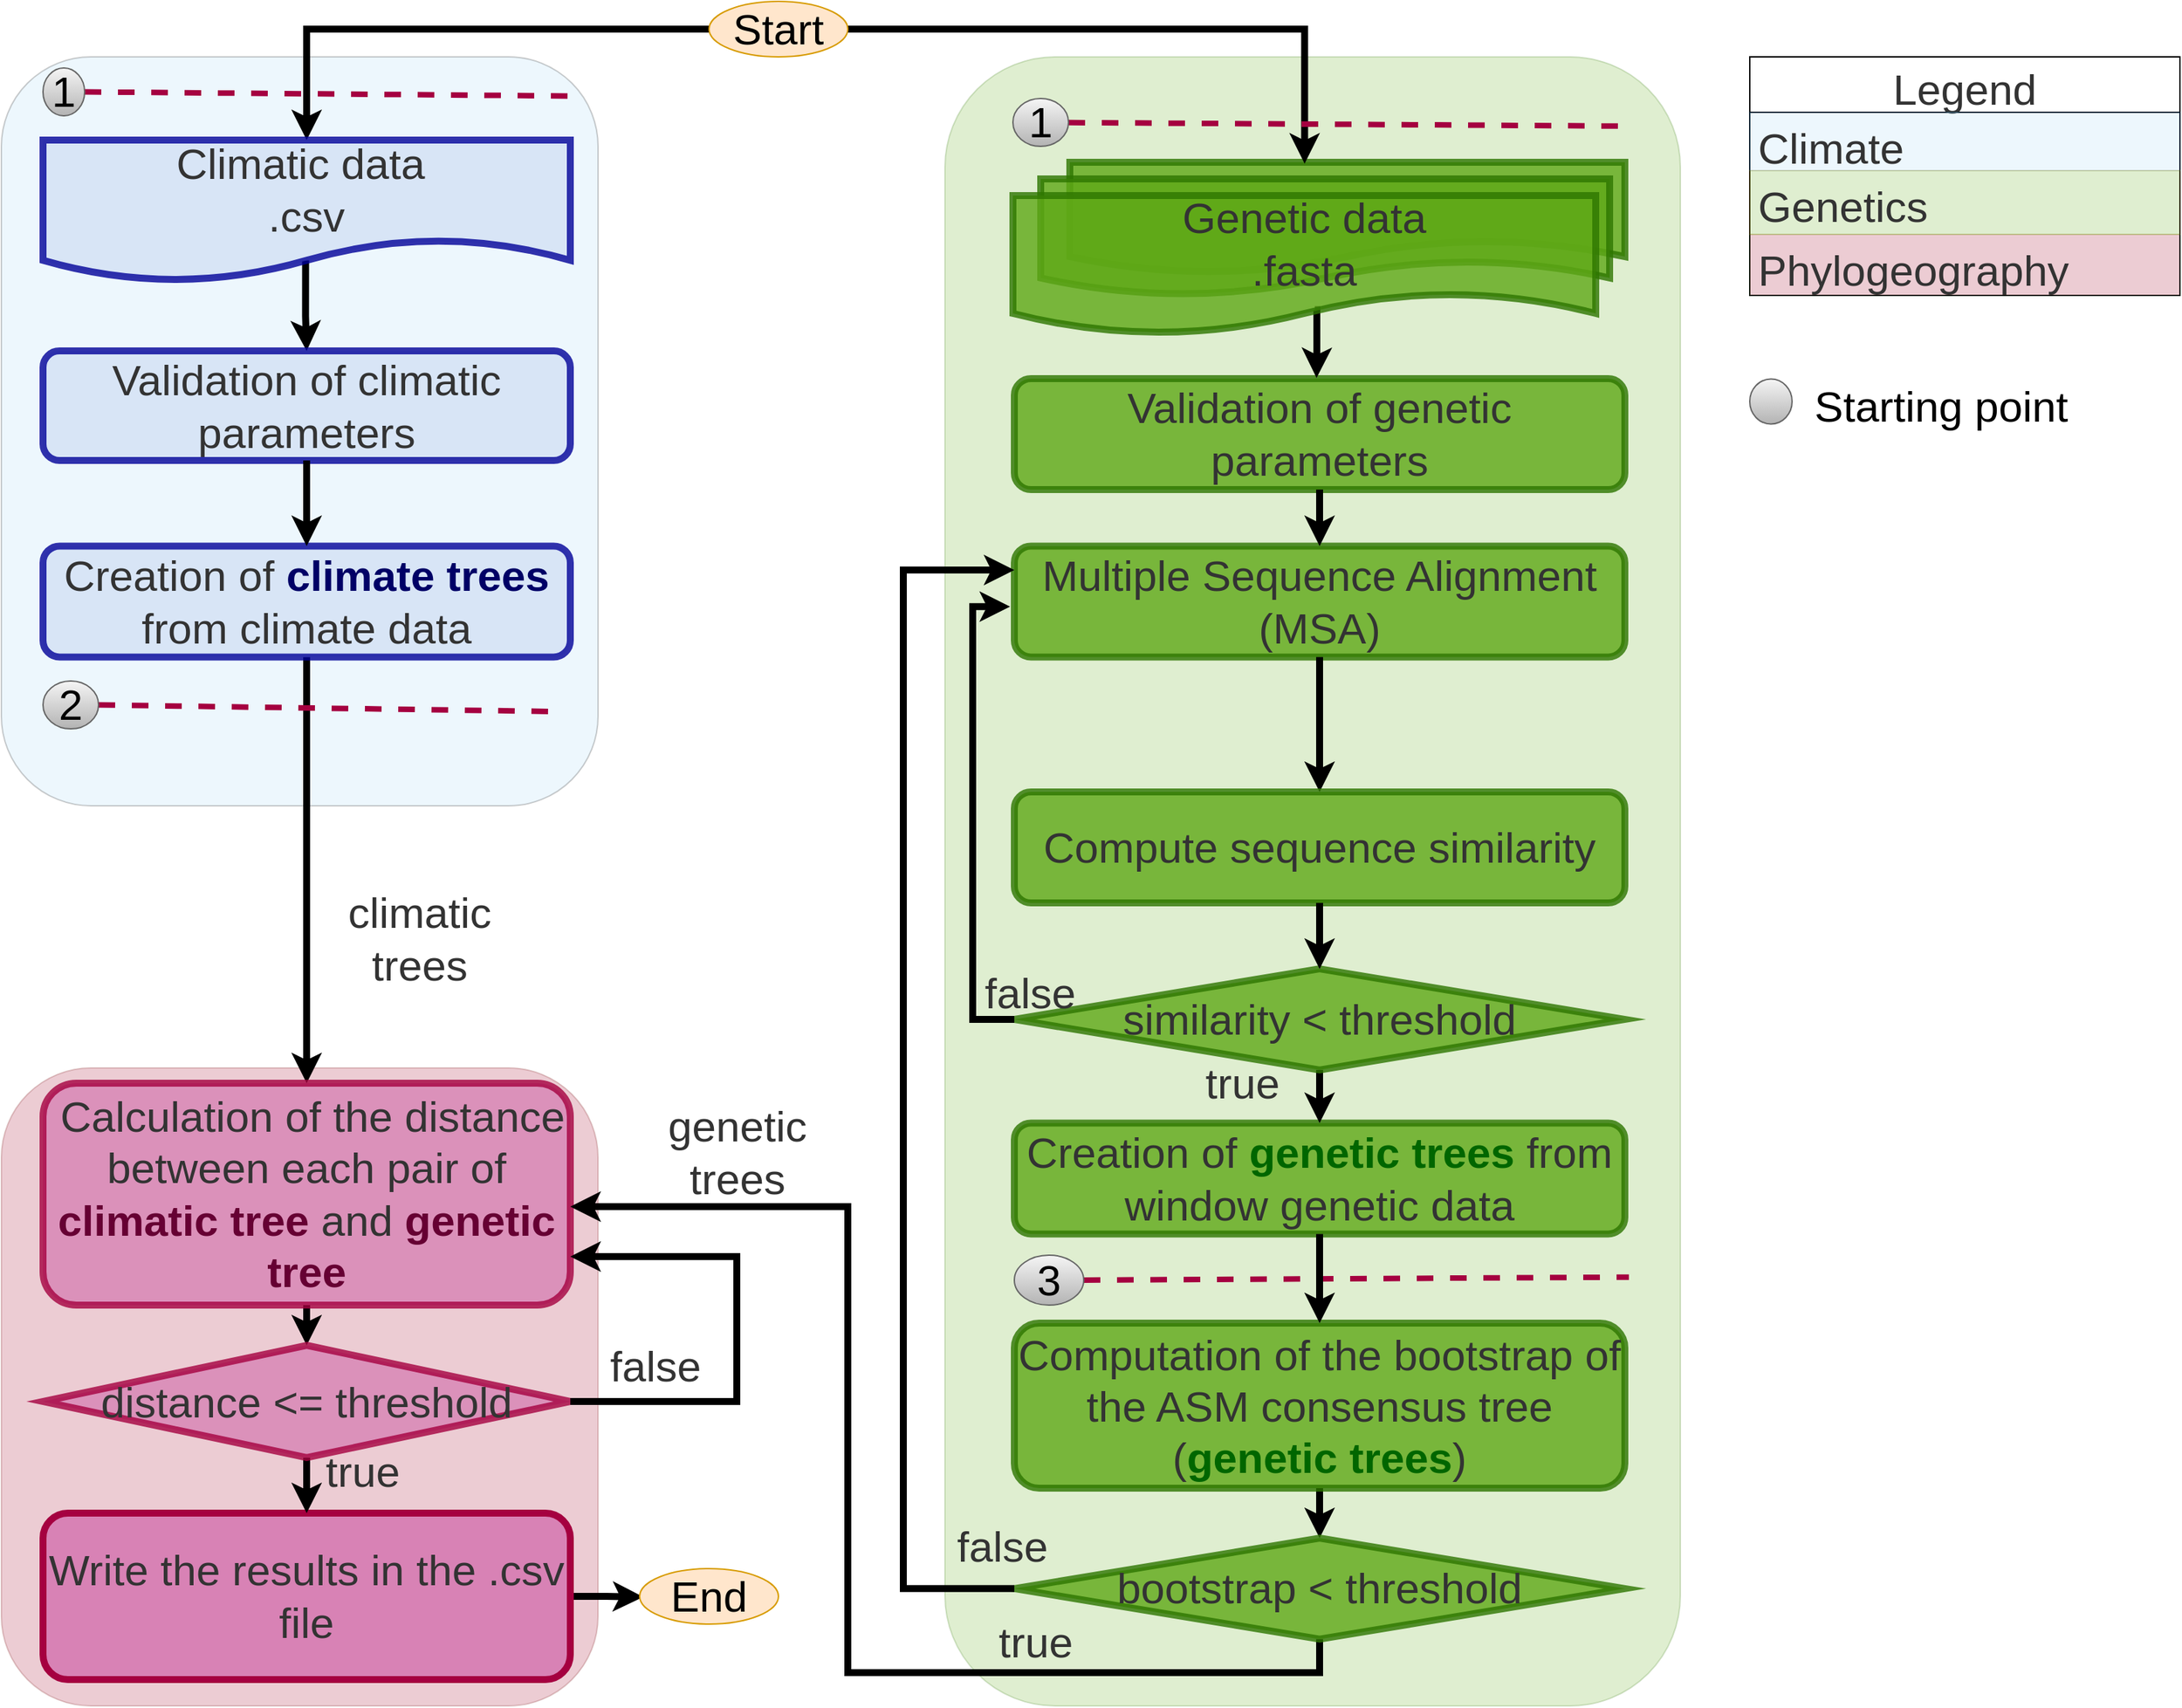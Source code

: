 <mxfile version="24.6.4" type="github" pages="23">
  <diagram name="Copy of JOSS workflow english" id="3f9OP-9qS34SYlrqA5Fh">
    <mxGraphModel dx="2294" dy="2964" grid="1" gridSize="10" guides="1" tooltips="1" connect="1" arrows="1" fold="1" page="1" pageScale="1" pageWidth="850" pageHeight="1100" math="0" shadow="0">
      <root>
        <mxCell id="5seV64SjMGHr93h2TVX6-0" />
        <mxCell id="5seV64SjMGHr93h2TVX6-1" parent="5seV64SjMGHr93h2TVX6-0" />
        <mxCell id="5seV64SjMGHr93h2TVX6-2" value="" style="rounded=1;whiteSpace=wrap;html=1;fontFamily=Helvetica;fontSize=31;fillColor=#60a917;opacity=20;strokeColor=#2D7600;fontColor=#333333;" parent="5seV64SjMGHr93h2TVX6-1" vertex="1">
          <mxGeometry x="-170" y="-1280" width="530" height="1189" as="geometry" />
        </mxCell>
        <mxCell id="5seV64SjMGHr93h2TVX6-5" value="" style="shape=document;whiteSpace=wrap;html=1;boundedLbl=1;fillColor=#60A917;strokeColor=#2D7600;opacity=80;fontSize=31;strokeWidth=5;" parent="5seV64SjMGHr93h2TVX6-1" vertex="1">
          <mxGeometry x="-80" y="-1204" width="400" height="80" as="geometry" />
        </mxCell>
        <mxCell id="5seV64SjMGHr93h2TVX6-6" value="" style="shape=document;whiteSpace=wrap;html=1;boundedLbl=1;fillColor=#60A917;strokeColor=#2D7600;opacity=80;fontSize=31;strokeWidth=5;" parent="5seV64SjMGHr93h2TVX6-1" vertex="1">
          <mxGeometry x="-101" y="-1192" width="410" height="84" as="geometry" />
        </mxCell>
        <mxCell id="5seV64SjMGHr93h2TVX6-8" value="" style="rounded=1;whiteSpace=wrap;html=1;fontFamily=Helvetica;fontSize=31;fillColor=#A7D8F5;opacity=20;fontColor=#333333;" parent="5seV64SjMGHr93h2TVX6-1" vertex="1">
          <mxGeometry x="-850" y="-1280" width="430" height="540" as="geometry" />
        </mxCell>
        <mxCell id="5seV64SjMGHr93h2TVX6-9" style="edgeStyle=orthogonalEdgeStyle;rounded=0;orthogonalLoop=1;jettySize=auto;html=1;entryX=0.5;entryY=0;entryDx=0;entryDy=0;fontSize=31;fontColor=#333333;exitX=0.498;exitY=0.851;exitDx=0;exitDy=0;exitPerimeter=0;strokeWidth=5;" parent="5seV64SjMGHr93h2TVX6-1" source="5seV64SjMGHr93h2TVX6-44" target="5seV64SjMGHr93h2TVX6-11" edge="1">
          <mxGeometry relative="1" as="geometry">
            <mxPoint x="-620.04" y="-1068.0" as="sourcePoint" />
            <mxPoint x="-620.04" y="-1048" as="targetPoint" />
          </mxGeometry>
        </mxCell>
        <mxCell id="5seV64SjMGHr93h2TVX6-10" value="" style="rounded=1;whiteSpace=wrap;html=1;fontFamily=Helvetica;fontSize=31;fillColor=#a20025;opacity=20;strokeColor=#6F0000;fontColor=#333333;" parent="5seV64SjMGHr93h2TVX6-1" vertex="1">
          <mxGeometry x="-850" y="-551" width="430" height="460" as="geometry" />
        </mxCell>
        <mxCell id="5seV64SjMGHr93h2TVX6-11" value="&lt;font style=&quot;font-size: 31px;&quot;&gt;Validation of climatic parameters&lt;/font&gt;" style="rounded=1;whiteSpace=wrap;html=1;strokeColor=#000099;fontColor=#333333;fillColor=#D4E1F5;fontSize=31;opacity=80;strokeWidth=5;" parent="5seV64SjMGHr93h2TVX6-1" vertex="1">
          <mxGeometry x="-820" y="-1068" width="380" height="79" as="geometry" />
        </mxCell>
        <mxCell id="5seV64SjMGHr93h2TVX6-12" style="edgeStyle=orthogonalEdgeStyle;rounded=0;orthogonalLoop=1;jettySize=auto;html=1;entryX=0.5;entryY=0;entryDx=0;entryDy=0;fontSize=31;strokeWidth=5;exitX=0.5;exitY=1;exitDx=0;exitDy=0;" parent="5seV64SjMGHr93h2TVX6-1" source="5seV64SjMGHr93h2TVX6-13" target="5seV64SjMGHr93h2TVX6-18" edge="1">
          <mxGeometry relative="1" as="geometry">
            <Array as="points" />
            <mxPoint x="-650.0" y="-847.31" as="sourcePoint" />
            <mxPoint x="-650.0" y="-511.0" as="targetPoint" />
          </mxGeometry>
        </mxCell>
        <mxCell id="5seV64SjMGHr93h2TVX6-13" value="Creation of &lt;font color=&quot;#000066&quot; style=&quot;font-size: 31px;&quot;&gt;&lt;b style=&quot;font-size: 31px;&quot;&gt;climate trees&lt;/b&gt;&lt;/font&gt; from climate data" style="rounded=1;whiteSpace=wrap;html=1;strokeColor=#000099;fontColor=#333333;fillColor=#D4E1F5;fontSize=31;opacity=80;strokeWidth=5;" parent="5seV64SjMGHr93h2TVX6-1" vertex="1">
          <mxGeometry x="-820" y="-927.31" width="380" height="80" as="geometry" />
        </mxCell>
        <mxCell id="5seV64SjMGHr93h2TVX6-14" value="Validation of genetic parameters" style="rounded=1;whiteSpace=wrap;html=1;fillColor=#60a917;strokeColor=#2D7600;fontColor=#333333;fontSize=31;opacity=80;strokeWidth=5;" parent="5seV64SjMGHr93h2TVX6-1" vertex="1">
          <mxGeometry x="-120" y="-1048" width="440" height="80" as="geometry" />
        </mxCell>
        <mxCell id="5seV64SjMGHr93h2TVX6-15" style="edgeStyle=orthogonalEdgeStyle;rounded=0;orthogonalLoop=1;jettySize=auto;html=1;fontSize=31;entryX=0.5;entryY=0;entryDx=0;entryDy=0;exitX=0.5;exitY=1;exitDx=0;exitDy=0;strokeWidth=5;" parent="5seV64SjMGHr93h2TVX6-1" source="5seV64SjMGHr93h2TVX6-16" target="5seV64SjMGHr93h2TVX6-27" edge="1">
          <mxGeometry relative="1" as="geometry">
            <mxPoint x="109.111" y="-247" as="sourcePoint" />
            <Array as="points">
              <mxPoint x="100" y="-240" />
              <mxPoint x="100" y="-240" />
            </Array>
          </mxGeometry>
        </mxCell>
        <mxCell id="5seV64SjMGHr93h2TVX6-16" value="Computation of the bootstrap of the ASM consensus tree (&lt;font color=&quot;#006600&quot; style=&quot;font-size: 31px;&quot;&gt;&lt;b style=&quot;font-size: 31px;&quot;&gt;genetic trees&lt;/b&gt;&lt;/font&gt;)" style="rounded=1;whiteSpace=wrap;html=1;fillColor=#60a917;strokeColor=#2D7600;fontColor=#333333;fontSize=31;opacity=80;strokeWidth=5;" parent="5seV64SjMGHr93h2TVX6-1" vertex="1">
          <mxGeometry x="-120" y="-367" width="440" height="119" as="geometry" />
        </mxCell>
        <mxCell id="5seV64SjMGHr93h2TVX6-17" style="edgeStyle=orthogonalEdgeStyle;rounded=0;orthogonalLoop=1;jettySize=auto;html=1;entryX=0.5;entryY=0;entryDx=0;entryDy=0;fontFamily=Helvetica;fontSize=31;fontColor=#333333;strokeWidth=5;" parent="5seV64SjMGHr93h2TVX6-1" source="5seV64SjMGHr93h2TVX6-18" target="5seV64SjMGHr93h2TVX6-31" edge="1">
          <mxGeometry relative="1" as="geometry" />
        </mxCell>
        <mxCell id="5seV64SjMGHr93h2TVX6-18" value="&lt;span style=&quot;font-size: 31px;&quot;&gt;&amp;nbsp;&lt;/span&gt;Calculation of the distance between each pair of &lt;font color=&quot;#660033&quot; style=&quot;font-size: 31px;&quot;&gt;&lt;b style=&quot;font-size: 31px;&quot;&gt;climatic tree&lt;/b&gt;&lt;/font&gt; and &lt;font color=&quot;#660033&quot; style=&quot;font-size: 31px;&quot;&gt;&lt;b style=&quot;font-size: 31px;&quot;&gt;genetic tree&lt;/b&gt;&lt;/font&gt;" style="rounded=1;whiteSpace=wrap;html=1;strokeColor=#A50040;fontColor=#333333;fillColor=#D882B5;fontSize=31;opacity=80;strokeWidth=5;" parent="5seV64SjMGHr93h2TVX6-1" vertex="1">
          <mxGeometry x="-820" y="-540" width="380" height="160" as="geometry" />
        </mxCell>
        <mxCell id="5seV64SjMGHr93h2TVX6-19" style="edgeStyle=orthogonalEdgeStyle;rounded=0;orthogonalLoop=1;jettySize=auto;html=1;fontSize=31;fontColor=#333333;entryX=0.16;entryY=0.55;entryDx=0;entryDy=0;entryPerimeter=0;strokeWidth=5;" parent="5seV64SjMGHr93h2TVX6-1" source="5seV64SjMGHr93h2TVX6-20" edge="1">
          <mxGeometry relative="1" as="geometry">
            <mxPoint x="-387.46" y="-169.57" as="targetPoint" />
          </mxGeometry>
        </mxCell>
        <mxCell id="5seV64SjMGHr93h2TVX6-20" value="Write the results in the .csv file" style="rounded=1;whiteSpace=wrap;html=1;strokeColor=#A50040;fontColor=#333333;fillColor=#D882B5;fontSize=31;strokeWidth=5;" parent="5seV64SjMGHr93h2TVX6-1" vertex="1">
          <mxGeometry x="-820" y="-230" width="380" height="120" as="geometry" />
        </mxCell>
        <mxCell id="5seV64SjMGHr93h2TVX6-21" style="edgeStyle=orthogonalEdgeStyle;rounded=0;orthogonalLoop=1;jettySize=auto;html=1;fontSize=31;exitX=0;exitY=0.5;exitDx=0;exitDy=0;entryX=0.5;entryY=0;entryDx=0;entryDy=0;strokeWidth=5;" parent="5seV64SjMGHr93h2TVX6-1" source="rQ82gE0i_Y3wvFv31ztk-19" target="5seV64SjMGHr93h2TVX6-44" edge="1">
          <mxGeometry relative="1" as="geometry">
            <mxPoint x="-332" y="-1304" as="sourcePoint" />
            <mxPoint x="-372.0" y="-1172.0" as="targetPoint" />
            <Array as="points">
              <mxPoint x="-630" y="-1300" />
            </Array>
          </mxGeometry>
        </mxCell>
        <mxCell id="5seV64SjMGHr93h2TVX6-22" style="edgeStyle=orthogonalEdgeStyle;rounded=0;orthogonalLoop=1;jettySize=auto;html=1;fontSize=31;exitX=1;exitY=0.5;exitDx=0;exitDy=0;strokeWidth=5;entryX=0.423;entryY=0.012;entryDx=0;entryDy=0;entryPerimeter=0;" parent="5seV64SjMGHr93h2TVX6-1" source="rQ82gE0i_Y3wvFv31ztk-19" target="5seV64SjMGHr93h2TVX6-5" edge="1">
          <mxGeometry relative="1" as="geometry">
            <mxPoint x="-210" y="-1300" as="sourcePoint" />
            <mxPoint x="90" y="-1200" as="targetPoint" />
            <Array as="points">
              <mxPoint x="89" y="-1300" />
            </Array>
          </mxGeometry>
        </mxCell>
        <mxCell id="5seV64SjMGHr93h2TVX6-26" style="edgeStyle=orthogonalEdgeStyle;rounded=0;orthogonalLoop=1;jettySize=auto;html=1;fontSize=31;exitX=0.5;exitY=1;exitDx=0;exitDy=0;strokeWidth=5;" parent="5seV64SjMGHr93h2TVX6-1" source="5seV64SjMGHr93h2TVX6-27" target="5seV64SjMGHr93h2TVX6-18" edge="1">
          <mxGeometry relative="1" as="geometry">
            <mxPoint x="-71" y="-133" as="sourcePoint" />
            <mxPoint x="-289" y="-133" as="targetPoint" />
            <Array as="points">
              <mxPoint x="100" y="-115" />
              <mxPoint x="-240" y="-115" />
              <mxPoint x="-240" y="-451" />
            </Array>
          </mxGeometry>
        </mxCell>
        <mxCell id="5seV64SjMGHr93h2TVX6-27" value="bootstrap &amp;lt; threshold" style="rhombus;whiteSpace=wrap;html=1;fontFamily=Helvetica;fontSize=31;fillColor=#60a917;strokeColor=#2D7600;fontColor=#333333;opacity=80;strokeWidth=5;" parent="5seV64SjMGHr93h2TVX6-1" vertex="1">
          <mxGeometry x="-120" y="-212" width="440" height="72.86" as="geometry" />
        </mxCell>
        <mxCell id="5seV64SjMGHr93h2TVX6-28" value="Multiple Sequence Alignment (MSA)" style="rounded=1;whiteSpace=wrap;html=1;fillColor=#60a917;strokeColor=#2D7600;fontColor=#333333;fontSize=31;opacity=80;strokeWidth=5;" parent="5seV64SjMGHr93h2TVX6-1" vertex="1">
          <mxGeometry x="-120" y="-927.31" width="440" height="80" as="geometry" />
        </mxCell>
        <mxCell id="5seV64SjMGHr93h2TVX6-29" style="edgeStyle=orthogonalEdgeStyle;rounded=0;orthogonalLoop=1;jettySize=auto;html=1;exitX=0.5;exitY=1;exitDx=0;exitDy=0;fontSize=31;fontColor=#333333;entryX=0.5;entryY=0;entryDx=0;entryDy=0;strokeWidth=5;" parent="5seV64SjMGHr93h2TVX6-1" source="5seV64SjMGHr93h2TVX6-14" target="5seV64SjMGHr93h2TVX6-28" edge="1">
          <mxGeometry relative="1" as="geometry">
            <mxPoint x="140.5" y="-757" as="sourcePoint" />
            <mxPoint x="130.5" y="-862" as="targetPoint" />
          </mxGeometry>
        </mxCell>
        <mxCell id="5seV64SjMGHr93h2TVX6-30" style="edgeStyle=orthogonalEdgeStyle;rounded=0;orthogonalLoop=1;jettySize=auto;html=1;fontSize=31;entryX=0.5;entryY=0;entryDx=0;entryDy=0;strokeWidth=5;" parent="5seV64SjMGHr93h2TVX6-1" source="5seV64SjMGHr93h2TVX6-31" target="5seV64SjMGHr93h2TVX6-20" edge="1">
          <mxGeometry relative="1" as="geometry">
            <mxPoint x="-630.059" y="-451" as="targetPoint" />
          </mxGeometry>
        </mxCell>
        <mxCell id="5seV64SjMGHr93h2TVX6-31" value="&lt;font style=&quot;font-size: 31px;&quot;&gt;distance&amp;nbsp;&amp;lt;=&amp;nbsp;threshold&lt;/font&gt;" style="rhombus;whiteSpace=wrap;html=1;fontFamily=Helvetica;fontSize=31;strokeColor=#A50040;fontColor=#333333;fillColor=#D882B5;opacity=80;strokeWidth=5;" parent="5seV64SjMGHr93h2TVX6-1" vertex="1">
          <mxGeometry x="-820" y="-351" width="380" height="81" as="geometry" />
        </mxCell>
        <mxCell id="5seV64SjMGHr93h2TVX6-32" value="" style="endArrow=classic;html=1;rounded=0;exitX=0.5;exitY=1;exitDx=0;exitDy=0;fontColor=#333333;fontSize=31;strokeWidth=5;" parent="5seV64SjMGHr93h2TVX6-1" source="5seV64SjMGHr93h2TVX6-11" target="5seV64SjMGHr93h2TVX6-13" edge="1">
          <mxGeometry width="50" height="50" relative="1" as="geometry">
            <mxPoint x="-570" y="-808" as="sourcePoint" />
            <mxPoint x="-520" y="-858" as="targetPoint" />
          </mxGeometry>
        </mxCell>
        <mxCell id="5seV64SjMGHr93h2TVX6-33" value="" style="edgeStyle=orthogonalEdgeStyle;rounded=0;orthogonalLoop=1;jettySize=auto;html=1;entryX=0.495;entryY=-0.006;entryDx=0;entryDy=0;entryPerimeter=0;fontSize=31;exitX=0.518;exitY=0.823;exitDx=0;exitDy=0;exitPerimeter=0;strokeWidth=5;" parent="5seV64SjMGHr93h2TVX6-1" source="5seV64SjMGHr93h2TVX6-34" target="5seV64SjMGHr93h2TVX6-14" edge="1">
          <mxGeometry relative="1" as="geometry">
            <Array as="points">
              <mxPoint x="98" y="-1068" />
              <mxPoint x="98" y="-1068" />
            </Array>
          </mxGeometry>
        </mxCell>
        <mxCell id="5seV64SjMGHr93h2TVX6-34" value="&lt;font color=&quot;#333333&quot; style=&quot;font-size: 31px;&quot;&gt;&lt;span style=&quot;font-size: 31px;&quot;&gt;Genetic data &lt;br style=&quot;font-size: 31px;&quot;&gt;.fasta&lt;/span&gt;&lt;/font&gt;" style="shape=document;whiteSpace=wrap;html=1;boundedLbl=1;fillColor=#60A917;strokeColor=#2D7600;opacity=80;fontSize=31;strokeWidth=5;" parent="5seV64SjMGHr93h2TVX6-1" vertex="1">
          <mxGeometry x="-121.01" y="-1180" width="420" height="100" as="geometry" />
        </mxCell>
        <mxCell id="5seV64SjMGHr93h2TVX6-41" value="" style="edgeStyle=orthogonalEdgeStyle;rounded=0;orthogonalLoop=1;jettySize=auto;html=1;fontSize=31;exitX=0.5;exitY=1;exitDx=0;exitDy=0;strokeWidth=5;" parent="5seV64SjMGHr93h2TVX6-1" source="5seV64SjMGHr93h2TVX6-28" target="5seV64SjMGHr93h2TVX6-111" edge="1">
          <mxGeometry relative="1" as="geometry">
            <mxPoint x="796.0" y="-862.54" as="sourcePoint" />
            <mxPoint x="110" y="-760" as="targetPoint" />
            <Array as="points" />
          </mxGeometry>
        </mxCell>
        <mxCell id="5seV64SjMGHr93h2TVX6-43" value="true" style="edgeLabel;html=1;align=center;verticalAlign=middle;resizable=0;points=[];fontSize=31;labelBackgroundColor=none;rotation=0;fontColor=#333333;" parent="5seV64SjMGHr93h2TVX6-1" vertex="1" connectable="0">
          <mxGeometry x="-101.0" y="-150.0" as="geometry">
            <mxPoint x="-4" y="13" as="offset" />
          </mxGeometry>
        </mxCell>
        <mxCell id="5seV64SjMGHr93h2TVX6-44" value="&lt;font color=&quot;#333333&quot; style=&quot;font-size: 31px;&quot;&gt;&lt;span style=&quot;font-size: 31px;&quot;&gt;Climatic data&amp;nbsp;&lt;br style=&quot;font-size: 31px;&quot;&gt;.csv&lt;/span&gt;&lt;/font&gt;" style="shape=document;whiteSpace=wrap;html=1;boundedLbl=1;fillColor=#D4E1F5;strokeColor=#000099;opacity=80;fontSize=31;strokeWidth=5;" parent="5seV64SjMGHr93h2TVX6-1" vertex="1">
          <mxGeometry x="-820" y="-1220" width="380" height="102" as="geometry" />
        </mxCell>
        <mxCell id="5seV64SjMGHr93h2TVX6-48" value="&lt;div style=&quot;font-size: 31px;&quot;&gt;genetic&lt;/div&gt;&lt;div style=&quot;font-size: 31px;&quot;&gt;trees&lt;/div&gt;" style="edgeLabel;html=1;align=center;verticalAlign=middle;resizable=0;points=[];fontSize=31;labelBackgroundColor=none;rotation=0;fontColor=#333333;" parent="5seV64SjMGHr93h2TVX6-1" vertex="1" connectable="0">
          <mxGeometry x="-320.0" y="-490.0" as="geometry" />
        </mxCell>
        <mxCell id="5seV64SjMGHr93h2TVX6-49" value="climatic &lt;br style=&quot;font-size: 31px;&quot;&gt;trees" style="edgeLabel;html=1;align=center;verticalAlign=middle;resizable=0;points=[];fontSize=31;labelBackgroundColor=none;rotation=0;fontColor=#333333;" parent="5seV64SjMGHr93h2TVX6-1" vertex="1" connectable="0">
          <mxGeometry x="-570.0" y="-640.0" as="geometry">
            <mxPoint x="21" y="-4" as="offset" />
          </mxGeometry>
        </mxCell>
        <mxCell id="5seV64SjMGHr93h2TVX6-50" value="true" style="edgeLabel;html=1;align=center;verticalAlign=middle;resizable=0;points=[];fontSize=31;labelBackgroundColor=none;rotation=0;fontColor=#333333;" parent="5seV64SjMGHr93h2TVX6-1" vertex="1" connectable="0">
          <mxGeometry x="-590.0" y="-260.0" as="geometry" />
        </mxCell>
        <mxCell id="5seV64SjMGHr93h2TVX6-56" style="edgeStyle=orthogonalEdgeStyle;rounded=0;orthogonalLoop=1;jettySize=auto;html=1;fontSize=31;exitX=1;exitY=0.5;exitDx=0;exitDy=0;strokeWidth=5;" parent="5seV64SjMGHr93h2TVX6-1" source="5seV64SjMGHr93h2TVX6-31" target="5seV64SjMGHr93h2TVX6-18" edge="1">
          <mxGeometry relative="1" as="geometry">
            <mxPoint x="-527" y="-415" as="targetPoint" />
            <mxPoint x="-520" y="-310" as="sourcePoint" />
            <Array as="points">
              <mxPoint x="-320" y="-310" />
              <mxPoint x="-320" y="-415" />
            </Array>
          </mxGeometry>
        </mxCell>
        <mxCell id="5seV64SjMGHr93h2TVX6-57" value="false" style="edgeLabel;html=1;align=center;verticalAlign=middle;resizable=0;points=[];fontSize=31;labelBackgroundColor=none;rotation=0;fontColor=#333333;" parent="5seV64SjMGHr93h2TVX6-1" vertex="1" connectable="0">
          <mxGeometry x="-470.0" y="-290.0" as="geometry">
            <mxPoint x="91" y="-46" as="offset" />
          </mxGeometry>
        </mxCell>
        <mxCell id="5seV64SjMGHr93h2TVX6-59" style="edgeStyle=orthogonalEdgeStyle;rounded=0;orthogonalLoop=1;jettySize=auto;html=1;exitX=0;exitY=0.5;exitDx=0;exitDy=0;fontSize=31;strokeWidth=5;" parent="5seV64SjMGHr93h2TVX6-1" source="5seV64SjMGHr93h2TVX6-27" target="5seV64SjMGHr93h2TVX6-28" edge="1">
          <mxGeometry relative="1" as="geometry">
            <mxPoint x="-51" y="-605" as="targetPoint" />
            <mxPoint x="-184.0" y="-37.5" as="sourcePoint" />
            <Array as="points">
              <mxPoint x="-200" y="-176" />
              <mxPoint x="-200" y="-910" />
            </Array>
          </mxGeometry>
        </mxCell>
        <mxCell id="5seV64SjMGHr93h2TVX6-60" value="false" style="edgeLabel;html=1;align=center;verticalAlign=middle;resizable=0;points=[];fontSize=31;labelBackgroundColor=none;rotation=0;fontColor=#333333;" parent="5seV64SjMGHr93h2TVX6-1" vertex="1" connectable="0">
          <mxGeometry x="-220.0" y="-160.0" as="geometry">
            <mxPoint x="91" y="-46" as="offset" />
          </mxGeometry>
        </mxCell>
        <mxCell id="5seV64SjMGHr93h2TVX6-73" value="" style="endArrow=none;dashed=1;html=1;rounded=0;strokeWidth=4;fillColor=#d80073;strokeColor=#A50040;fontSize=31;exitX=1;exitY=0.5;exitDx=0;exitDy=0;entryX=0.953;entryY=0.093;entryDx=0;entryDy=0;entryPerimeter=0;" parent="5seV64SjMGHr93h2TVX6-1" edge="1">
          <mxGeometry width="50" height="50" relative="1" as="geometry">
            <mxPoint x="-790.0" y="-1254.75" as="sourcePoint" />
            <mxPoint x="-440.21" y="-1251.78" as="targetPoint" />
          </mxGeometry>
        </mxCell>
        <mxCell id="5seV64SjMGHr93h2TVX6-74" value="" style="endArrow=none;dashed=1;html=1;rounded=0;strokeWidth=4;fillColor=#d80073;strokeColor=#A50040;fontSize=31;exitX=1;exitY=0.5;exitDx=0;exitDy=0;entryX=0.917;entryY=0.874;entryDx=0;entryDy=0;entryPerimeter=0;" parent="5seV64SjMGHr93h2TVX6-1" source="5seV64SjMGHr93h2TVX6-81" target="5seV64SjMGHr93h2TVX6-8" edge="1">
          <mxGeometry width="50" height="50" relative="1" as="geometry">
            <mxPoint x="-728" y="-808" as="sourcePoint" />
            <mxPoint x="-530" y="-808" as="targetPoint" />
          </mxGeometry>
        </mxCell>
        <mxCell id="5seV64SjMGHr93h2TVX6-75" value="" style="endArrow=none;dashed=1;html=1;rounded=0;strokeWidth=4;fillColor=#d80073;strokeColor=#A50040;fontSize=31;entryX=0.925;entryY=0.042;entryDx=0;entryDy=0;entryPerimeter=0;" parent="5seV64SjMGHr93h2TVX6-1" source="5seV64SjMGHr93h2TVX6-82" target="5seV64SjMGHr93h2TVX6-2" edge="1">
          <mxGeometry width="50" height="50" relative="1" as="geometry">
            <mxPoint x="18.455" y="-1226.975" as="sourcePoint" />
            <mxPoint x="300" y="-1230" as="targetPoint" />
          </mxGeometry>
        </mxCell>
        <mxCell id="5seV64SjMGHr93h2TVX6-76" value="" style="endArrow=none;dashed=1;html=1;rounded=0;strokeWidth=4;fillColor=#d80073;strokeColor=#A50040;fontSize=31;exitX=1;exitY=0.5;exitDx=0;exitDy=0;entryX=0.93;entryY=0.74;entryDx=0;entryDy=0;entryPerimeter=0;" parent="5seV64SjMGHr93h2TVX6-1" source="5seV64SjMGHr93h2TVX6-83" target="5seV64SjMGHr93h2TVX6-2" edge="1">
          <mxGeometry width="50" height="50" relative="1" as="geometry">
            <mxPoint x="10.35" y="-401.5" as="sourcePoint" />
            <mxPoint x="280" y="-400" as="targetPoint" />
          </mxGeometry>
        </mxCell>
        <mxCell id="5seV64SjMGHr93h2TVX6-80" value="&lt;font style=&quot;font-size: 31px;&quot;&gt;1&lt;/font&gt;" style="ellipse;whiteSpace=wrap;html=1;fillColor=#f5f5f5;strokeColor=#666666;gradientColor=#b3b3b3;fontSize=31;" parent="5seV64SjMGHr93h2TVX6-1" vertex="1">
          <mxGeometry x="-820" y="-1272" width="30" height="34.5" as="geometry" />
        </mxCell>
        <mxCell id="5seV64SjMGHr93h2TVX6-81" value="&lt;font style=&quot;font-size: 31px;&quot;&gt;2&lt;/font&gt;" style="ellipse;whiteSpace=wrap;html=1;fillColor=#f5f5f5;strokeColor=#666666;gradientColor=#b3b3b3;fontSize=31;" parent="5seV64SjMGHr93h2TVX6-1" vertex="1">
          <mxGeometry x="-820" y="-830" width="40" height="34.5" as="geometry" />
        </mxCell>
        <mxCell id="5seV64SjMGHr93h2TVX6-82" value="&lt;font style=&quot;font-size: 31px;&quot;&gt;1&lt;/font&gt;" style="ellipse;whiteSpace=wrap;html=1;fillColor=#f5f5f5;strokeColor=#666666;gradientColor=#b3b3b3;fontSize=31;" parent="5seV64SjMGHr93h2TVX6-1" vertex="1">
          <mxGeometry x="-121.01" y="-1250" width="40.02" height="34.5" as="geometry" />
        </mxCell>
        <mxCell id="5seV64SjMGHr93h2TVX6-83" value="&lt;font style=&quot;font-size: 31px;&quot;&gt;3&lt;/font&gt;" style="ellipse;whiteSpace=wrap;html=1;fillColor=#f5f5f5;strokeColor=#666666;gradientColor=#b3b3b3;fontSize=31;" parent="5seV64SjMGHr93h2TVX6-1" vertex="1">
          <mxGeometry x="-120" y="-416" width="50" height="36" as="geometry" />
        </mxCell>
        <mxCell id="5seV64SjMGHr93h2TVX6-105" value="Creation of&amp;nbsp;&lt;font style=&quot;border-color: var(--border-color); font-size: 31px;&quot; color=&quot;#006600&quot;&gt;&lt;b style=&quot;border-color: var(--border-color); font-size: 31px;&quot;&gt;genetic trees&lt;/b&gt;&lt;/font&gt;&amp;nbsp;from window genetic data" style="rounded=1;whiteSpace=wrap;html=1;fillColor=#60a917;strokeColor=#2D7600;fontColor=#333333;fontSize=31;opacity=80;strokeWidth=5;" parent="5seV64SjMGHr93h2TVX6-1" vertex="1">
          <mxGeometry x="-120" y="-511.31" width="440" height="80" as="geometry" />
        </mxCell>
        <mxCell id="5seV64SjMGHr93h2TVX6-109" style="edgeStyle=orthogonalEdgeStyle;rounded=0;orthogonalLoop=1;jettySize=auto;html=1;exitX=0.5;exitY=1;exitDx=0;exitDy=0;fontSize=31;strokeWidth=5;" parent="5seV64SjMGHr93h2TVX6-1" source="5seV64SjMGHr93h2TVX6-105" target="5seV64SjMGHr93h2TVX6-16" edge="1">
          <mxGeometry relative="1" as="geometry">
            <Array as="points">
              <mxPoint x="100" y="-420" />
              <mxPoint x="100" y="-420" />
            </Array>
            <mxPoint x="109" y="-431" as="sourcePoint" />
            <mxPoint x="108" y="-366" as="targetPoint" />
          </mxGeometry>
        </mxCell>
        <mxCell id="5seV64SjMGHr93h2TVX6-110" style="edgeStyle=orthogonalEdgeStyle;rounded=0;orthogonalLoop=1;jettySize=auto;html=1;fontSize=31;exitX=0.5;exitY=1;exitDx=0;exitDy=0;entryX=0.5;entryY=0;entryDx=0;entryDy=0;strokeWidth=5;" parent="5seV64SjMGHr93h2TVX6-1" source="5seV64SjMGHr93h2TVX6-112" target="5seV64SjMGHr93h2TVX6-105" edge="1">
          <mxGeometry relative="1" as="geometry">
            <Array as="points">
              <mxPoint x="100" y="-549" />
              <mxPoint x="100" y="-511" />
            </Array>
            <mxPoint x="149.89" y="-551.31" as="sourcePoint" />
            <mxPoint x="149.89" y="-511.31" as="targetPoint" />
          </mxGeometry>
        </mxCell>
        <mxCell id="5seV64SjMGHr93h2TVX6-111" value="Compute sequence similarity" style="rounded=1;whiteSpace=wrap;html=1;fillColor=#60a917;strokeColor=#2D7600;fontColor=#333333;fontSize=31;opacity=80;strokeWidth=5;" parent="5seV64SjMGHr93h2TVX6-1" vertex="1">
          <mxGeometry x="-120" y="-750" width="440" height="80" as="geometry" />
        </mxCell>
        <mxCell id="5seV64SjMGHr93h2TVX6-112" value="similarity &amp;lt; threshold" style="rhombus;whiteSpace=wrap;html=1;fontFamily=Helvetica;fontSize=31;fillColor=#60a917;strokeColor=#2D7600;fontColor=#333333;opacity=80;strokeWidth=5;" parent="5seV64SjMGHr93h2TVX6-1" vertex="1">
          <mxGeometry x="-120" y="-622.43" width="440" height="72.86" as="geometry" />
        </mxCell>
        <mxCell id="5seV64SjMGHr93h2TVX6-113" value="" style="edgeStyle=orthogonalEdgeStyle;rounded=0;orthogonalLoop=1;jettySize=auto;html=1;entryX=0.5;entryY=0;entryDx=0;entryDy=0;exitX=0.5;exitY=1;exitDx=0;exitDy=0;fontSize=31;strokeWidth=5;" parent="5seV64SjMGHr93h2TVX6-1" source="5seV64SjMGHr93h2TVX6-111" target="5seV64SjMGHr93h2TVX6-112" edge="1">
          <mxGeometry relative="1" as="geometry">
            <Array as="points" />
            <mxPoint x="109" y="-645" as="sourcePoint" />
            <mxPoint x="109" y="-616" as="targetPoint" />
          </mxGeometry>
        </mxCell>
        <mxCell id="5seV64SjMGHr93h2TVX6-114" value="true" style="edgeLabel;html=1;align=center;verticalAlign=middle;resizable=0;points=[];fontSize=31;labelBackgroundColor=none;rotation=0;fontColor=#333333;" parent="5seV64SjMGHr93h2TVX6-1" vertex="1" connectable="0">
          <mxGeometry x="40.0" y="-540.0" as="geometry">
            <mxPoint x="4" as="offset" />
          </mxGeometry>
        </mxCell>
        <mxCell id="5seV64SjMGHr93h2TVX6-115" style="edgeStyle=orthogonalEdgeStyle;rounded=0;orthogonalLoop=1;jettySize=auto;html=1;exitX=0;exitY=0.5;exitDx=0;exitDy=0;fontSize=31;entryX=-0.007;entryY=0.546;entryDx=0;entryDy=0;entryPerimeter=0;strokeWidth=5;" parent="5seV64SjMGHr93h2TVX6-1" source="5seV64SjMGHr93h2TVX6-112" target="5seV64SjMGHr93h2TVX6-28" edge="1">
          <mxGeometry relative="1" as="geometry">
            <mxPoint x="-20" y="-883" as="targetPoint" />
            <mxPoint x="-40" y="-588.0" as="sourcePoint" />
            <Array as="points">
              <mxPoint x="-150" y="-586" />
              <mxPoint x="-150" y="-884" />
            </Array>
          </mxGeometry>
        </mxCell>
        <mxCell id="5seV64SjMGHr93h2TVX6-117" value="false" style="edgeLabel;html=1;align=center;verticalAlign=middle;resizable=0;points=[];fontSize=31;labelBackgroundColor=none;rotation=0;fontColor=#333333;" parent="5seV64SjMGHr93h2TVX6-1" vertex="1" connectable="0">
          <mxGeometry x="-200.0" y="-559.0" as="geometry">
            <mxPoint x="91" y="-46" as="offset" />
          </mxGeometry>
        </mxCell>
        <mxCell id="rQ82gE0i_Y3wvFv31ztk-2" value="Legend" style="swimlane;fontStyle=0;childLayout=stackLayout;horizontal=1;startSize=40;horizontalStack=0;resizeParent=1;resizeParentMax=0;resizeLast=0;collapsible=1;marginBottom=0;fontSize=31;fontColor=#333333;" parent="5seV64SjMGHr93h2TVX6-1" vertex="1">
          <mxGeometry x="410" y="-1280" width="310" height="172" as="geometry" />
        </mxCell>
        <mxCell id="rQ82gE0i_Y3wvFv31ztk-3" value="Climate" style="text;align=left;verticalAlign=top;spacingLeft=4;spacingRight=4;overflow=hidden;rotatable=0;points=[[0,0.5],[1,0.5]];portConstraint=eastwest;strokeColor=#006EAF;fillColor=#A7D8F5;fontSize=31;fontColor=#333333;opacity=20;" parent="rQ82gE0i_Y3wvFv31ztk-2" vertex="1">
          <mxGeometry y="40" width="310" height="42" as="geometry" />
        </mxCell>
        <mxCell id="rQ82gE0i_Y3wvFv31ztk-4" value="Genetics" style="text;strokeColor=#d79b00;align=left;verticalAlign=top;spacingLeft=4;spacingRight=4;overflow=hidden;rotatable=0;points=[[0,0.5],[1,0.5]];portConstraint=eastwest;fillColor=#60A917;fontSize=31;fontColor=#333333;opacity=20;" parent="rQ82gE0i_Y3wvFv31ztk-2" vertex="1">
          <mxGeometry y="82" width="310" height="46" as="geometry" />
        </mxCell>
        <mxCell id="rQ82gE0i_Y3wvFv31ztk-5" value="Phylogeography" style="text;strokeColor=#2D7600;align=left;verticalAlign=top;spacingLeft=4;spacingRight=4;overflow=hidden;rotatable=0;points=[[0,0.5],[1,0.5]];portConstraint=eastwest;fontColor=#333333;fillColor=#A20025;fontSize=31;opacity=20;" parent="rQ82gE0i_Y3wvFv31ztk-2" vertex="1">
          <mxGeometry y="128" width="310" height="44" as="geometry" />
        </mxCell>
        <mxCell id="rQ82gE0i_Y3wvFv31ztk-6" value="" style="ellipse;whiteSpace=wrap;html=1;fillColor=#f5f5f5;strokeColor=#666666;gradientColor=#b3b3b3;fontSize=31;" parent="5seV64SjMGHr93h2TVX6-1" vertex="1">
          <mxGeometry x="410" y="-1047.73" width="30.49" height="32.46" as="geometry" />
        </mxCell>
        <mxCell id="rQ82gE0i_Y3wvFv31ztk-8" value="Starting point" style="text;html=1;strokeColor=none;fillColor=none;align=center;verticalAlign=middle;whiteSpace=wrap;rounded=0;fontSize=31;" parent="5seV64SjMGHr93h2TVX6-1" vertex="1">
          <mxGeometry x="453" y="-1046.27" width="190" height="37" as="geometry" />
        </mxCell>
        <mxCell id="rQ82gE0i_Y3wvFv31ztk-18" value="End" style="ellipse;whiteSpace=wrap;html=1;align=center;fontSize=31;fillColor=#ffe6cc;strokeColor=#d79b00;" parent="5seV64SjMGHr93h2TVX6-1" vertex="1">
          <mxGeometry x="-390" y="-190" width="100" height="40" as="geometry" />
        </mxCell>
        <mxCell id="rQ82gE0i_Y3wvFv31ztk-19" value="Start" style="ellipse;whiteSpace=wrap;html=1;align=center;fontSize=31;fillColor=#ffe6cc;strokeColor=#d79b00;" parent="5seV64SjMGHr93h2TVX6-1" vertex="1">
          <mxGeometry x="-340" y="-1320" width="100" height="40" as="geometry" />
        </mxCell>
      </root>
    </mxGraphModel>
  </diagram>
  <diagram name="JOSS workflow english" id="U9jppQCGVcvS6sDKuiP0">
    <mxGraphModel dx="4563" dy="3729" grid="1" gridSize="10" guides="1" tooltips="1" connect="1" arrows="1" fold="1" page="1" pageScale="1" pageWidth="850" pageHeight="1100" math="0" shadow="0">
      <root>
        <mxCell id="OO_gPQAOQgBNtSQFW3Af-0" />
        <mxCell id="OO_gPQAOQgBNtSQFW3Af-1" parent="OO_gPQAOQgBNtSQFW3Af-0" />
        <mxCell id="OO_gPQAOQgBNtSQFW3Af-2" value="" style="rounded=1;whiteSpace=wrap;html=1;fontFamily=Helvetica;fontSize=18;fillColor=#60a917;opacity=20;strokeColor=#2D7600;fontColor=#333333;" parent="OO_gPQAOQgBNtSQFW3Af-1" vertex="1">
          <mxGeometry x="-101" y="-1280" width="1470" height="1189" as="geometry" />
        </mxCell>
        <mxCell id="OO_gPQAOQgBNtSQFW3Af-3" value="" style="rounded=1;whiteSpace=wrap;html=1;fontFamily=Helvetica;fontSize=18;fillColor=#205400;opacity=20;strokeColor=#205400;fontColor=#333333;" parent="OO_gPQAOQgBNtSQFW3Af-1" vertex="1">
          <mxGeometry x="273" y="-770.55" width="1052" height="112.55" as="geometry" />
        </mxCell>
        <mxCell id="OO_gPQAOQgBNtSQFW3Af-4" value="" style="rounded=1;whiteSpace=wrap;html=1;fontFamily=Helvetica;fontSize=18;fillColor=#205400;opacity=20;strokeColor=#205400;fontColor=#333333;" parent="OO_gPQAOQgBNtSQFW3Af-1" vertex="1">
          <mxGeometry x="273" y="-1227" width="1052" height="387" as="geometry" />
        </mxCell>
        <mxCell id="OO_gPQAOQgBNtSQFW3Af-5" value="" style="shape=document;whiteSpace=wrap;html=1;boundedLbl=1;fillColor=#60A917;strokeColor=#2D7600;opacity=80;" parent="OO_gPQAOQgBNtSQFW3Af-1" vertex="1">
          <mxGeometry x="29" y="-1188" width="200" height="80" as="geometry" />
        </mxCell>
        <mxCell id="OO_gPQAOQgBNtSQFW3Af-6" value="" style="shape=document;whiteSpace=wrap;html=1;boundedLbl=1;fillColor=#60A917;strokeColor=#2D7600;opacity=80;" parent="OO_gPQAOQgBNtSQFW3Af-1" vertex="1">
          <mxGeometry x="19" y="-1178" width="200" height="80" as="geometry" />
        </mxCell>
        <mxCell id="OO_gPQAOQgBNtSQFW3Af-7" value="" style="strokeWidth=2;html=1;shape=mxgraph.flowchart.annotation_2;align=left;labelPosition=right;pointerEvents=1;rotation=-90;direction=south;fontSize=18;fontColor=#333333;" parent="OO_gPQAOQgBNtSQFW3Af-1" vertex="1">
          <mxGeometry x="240.91" y="-362.55" width="46.92" height="112.38" as="geometry" />
        </mxCell>
        <mxCell id="OO_gPQAOQgBNtSQFW3Af-8" value="" style="rounded=1;whiteSpace=wrap;html=1;fontFamily=Helvetica;fontSize=18;fillColor=#A7D8F5;opacity=20;fontColor=#333333;" parent="OO_gPQAOQgBNtSQFW3Af-1" vertex="1">
          <mxGeometry x="-1100" y="-1280" width="854" height="540" as="geometry" />
        </mxCell>
        <mxCell id="OO_gPQAOQgBNtSQFW3Af-9" style="edgeStyle=orthogonalEdgeStyle;rounded=0;orthogonalLoop=1;jettySize=auto;html=1;entryX=0.5;entryY=0;entryDx=0;entryDy=0;fontSize=18;fontColor=#333333;exitX=0.498;exitY=0.851;exitDx=0;exitDy=0;exitPerimeter=0;" parent="OO_gPQAOQgBNtSQFW3Af-1" source="OO_gPQAOQgBNtSQFW3Af-45" target="OO_gPQAOQgBNtSQFW3Af-11" edge="1">
          <mxGeometry relative="1" as="geometry">
            <mxPoint x="-620.04" y="-1068.0" as="sourcePoint" />
            <mxPoint x="-620.04" y="-1048" as="targetPoint" />
          </mxGeometry>
        </mxCell>
        <mxCell id="OO_gPQAOQgBNtSQFW3Af-10" value="" style="rounded=1;whiteSpace=wrap;html=1;fontFamily=Helvetica;fontSize=18;fillColor=#a20025;opacity=20;strokeColor=#6F0000;fontColor=#333333;" parent="OO_gPQAOQgBNtSQFW3Af-1" vertex="1">
          <mxGeometry x="-1100" y="-551" width="613" height="460" as="geometry" />
        </mxCell>
        <mxCell id="OO_gPQAOQgBNtSQFW3Af-11" value="&lt;font style=&quot;font-size: 18px;&quot;&gt;Validation of climatic parameters&lt;/font&gt;" style="rounded=1;whiteSpace=wrap;html=1;strokeColor=#000099;fontColor=#333333;fillColor=#D4E1F5;fontSize=18;opacity=80;" parent="OO_gPQAOQgBNtSQFW3Af-1" vertex="1">
          <mxGeometry x="-730" y="-1068" width="200" height="79" as="geometry" />
        </mxCell>
        <mxCell id="OO_gPQAOQgBNtSQFW3Af-12" style="edgeStyle=orthogonalEdgeStyle;rounded=0;orthogonalLoop=1;jettySize=auto;html=1;entryX=0.5;entryY=0;entryDx=0;entryDy=0;" parent="OO_gPQAOQgBNtSQFW3Af-1" source="OO_gPQAOQgBNtSQFW3Af-13" target="OO_gPQAOQgBNtSQFW3Af-18" edge="1">
          <mxGeometry relative="1" as="geometry">
            <Array as="points">
              <mxPoint x="-630" y="-760" />
              <mxPoint x="-630" y="-760" />
            </Array>
          </mxGeometry>
        </mxCell>
        <mxCell id="OO_gPQAOQgBNtSQFW3Af-13" value="Creation of &lt;font color=&quot;#000066&quot;&gt;&lt;b&gt;climate trees&lt;/b&gt;&lt;/font&gt; from climate data" style="rounded=1;whiteSpace=wrap;html=1;strokeColor=#000099;fontColor=#333333;fillColor=#D4E1F5;fontSize=18;opacity=80;" parent="OO_gPQAOQgBNtSQFW3Af-1" vertex="1">
          <mxGeometry x="-730" y="-927.31" width="200" height="80" as="geometry" />
        </mxCell>
        <mxCell id="OO_gPQAOQgBNtSQFW3Af-14" value="Validation of genetic parameters" style="rounded=1;whiteSpace=wrap;html=1;fillColor=#60a917;strokeColor=#2D7600;fontColor=#333333;fontSize=18;opacity=80;" parent="OO_gPQAOQgBNtSQFW3Af-1" vertex="1">
          <mxGeometry x="9" y="-1048" width="200" height="80" as="geometry" />
        </mxCell>
        <mxCell id="OO_gPQAOQgBNtSQFW3Af-15" style="edgeStyle=orthogonalEdgeStyle;rounded=0;orthogonalLoop=1;jettySize=auto;html=1;fontSize=18;entryX=0.5;entryY=0;entryDx=0;entryDy=0;" parent="OO_gPQAOQgBNtSQFW3Af-1" target="OO_gPQAOQgBNtSQFW3Af-27" edge="1">
          <mxGeometry relative="1" as="geometry">
            <mxPoint x="109.111" y="-247" as="sourcePoint" />
          </mxGeometry>
        </mxCell>
        <mxCell id="OO_gPQAOQgBNtSQFW3Af-16" value="Computation of the bootstrap of the ASM consensus tree (&lt;font color=&quot;#006600&quot;&gt;&lt;b&gt;genetic trees&lt;/b&gt;&lt;/font&gt;)" style="rounded=1;whiteSpace=wrap;html=1;fillColor=#60a917;strokeColor=#2D7600;fontColor=#333333;fontSize=18;opacity=80;" parent="OO_gPQAOQgBNtSQFW3Af-1" vertex="1">
          <mxGeometry x="9" y="-367" width="200" height="119" as="geometry" />
        </mxCell>
        <mxCell id="OO_gPQAOQgBNtSQFW3Af-17" style="edgeStyle=orthogonalEdgeStyle;rounded=0;orthogonalLoop=1;jettySize=auto;html=1;entryX=0.5;entryY=0;entryDx=0;entryDy=0;fontFamily=Helvetica;fontSize=18;fontColor=#333333;" parent="OO_gPQAOQgBNtSQFW3Af-1" source="OO_gPQAOQgBNtSQFW3Af-18" target="OO_gPQAOQgBNtSQFW3Af-32" edge="1">
          <mxGeometry relative="1" as="geometry" />
        </mxCell>
        <mxCell id="OO_gPQAOQgBNtSQFW3Af-18" value="&lt;span style=&quot;font-size: 18px;&quot;&gt;&amp;nbsp;&lt;/span&gt;Calculation of the distance between each pair of &lt;font color=&quot;#660033&quot;&gt;&lt;b&gt;climatic tree&lt;/b&gt;&lt;/font&gt; and &lt;font color=&quot;#660033&quot;&gt;&lt;b&gt;genetic tree&lt;/b&gt;&lt;/font&gt;" style="rounded=1;whiteSpace=wrap;html=1;strokeColor=#A50040;fontColor=#333333;fillColor=#D882B5;fontSize=18;opacity=80;" parent="OO_gPQAOQgBNtSQFW3Af-1" vertex="1">
          <mxGeometry x="-730" y="-511" width="200" height="120" as="geometry" />
        </mxCell>
        <mxCell id="OO_gPQAOQgBNtSQFW3Af-19" style="edgeStyle=orthogonalEdgeStyle;rounded=0;orthogonalLoop=1;jettySize=auto;html=1;fontSize=18;fontColor=#333333;entryX=0.16;entryY=0.55;entryDx=0;entryDy=0;entryPerimeter=0;" parent="OO_gPQAOQgBNtSQFW3Af-1" source="OO_gPQAOQgBNtSQFW3Af-20" target="OO_gPQAOQgBNtSQFW3Af-24" edge="1">
          <mxGeometry relative="1" as="geometry" />
        </mxCell>
        <mxCell id="OO_gPQAOQgBNtSQFW3Af-20" value="Write the results in the .csv file" style="rounded=1;whiteSpace=wrap;html=1;strokeColor=#A50040;fontColor=#333333;fillColor=#D882B5;fontSize=18;" parent="OO_gPQAOQgBNtSQFW3Af-1" vertex="1">
          <mxGeometry x="-730" y="-230" width="200" height="120" as="geometry" />
        </mxCell>
        <mxCell id="OO_gPQAOQgBNtSQFW3Af-21" style="edgeStyle=orthogonalEdgeStyle;rounded=0;orthogonalLoop=1;jettySize=auto;html=1;fontSize=18;exitX=0.16;exitY=0.55;exitDx=0;exitDy=0;exitPerimeter=0;entryX=0.5;entryY=0;entryDx=0;entryDy=0;" parent="OO_gPQAOQgBNtSQFW3Af-1" source="OO_gPQAOQgBNtSQFW3Af-23" target="OO_gPQAOQgBNtSQFW3Af-45" edge="1">
          <mxGeometry relative="1" as="geometry">
            <mxPoint x="-232" y="-1282" as="sourcePoint" />
            <mxPoint x="-372.0" y="-1172.0" as="targetPoint" />
            <Array as="points">
              <mxPoint x="-630" y="-1304" />
            </Array>
          </mxGeometry>
        </mxCell>
        <mxCell id="OO_gPQAOQgBNtSQFW3Af-22" style="edgeStyle=orthogonalEdgeStyle;rounded=0;orthogonalLoop=1;jettySize=auto;html=1;exitX=0.875;exitY=0.5;exitDx=0;exitDy=0;exitPerimeter=0;fontSize=18;" parent="OO_gPQAOQgBNtSQFW3Af-1" source="OO_gPQAOQgBNtSQFW3Af-23" target="OO_gPQAOQgBNtSQFW3Af-35" edge="1">
          <mxGeometry relative="1" as="geometry">
            <mxPoint x="-64.875" y="-1288" as="sourcePoint" />
          </mxGeometry>
        </mxCell>
        <mxCell id="OO_gPQAOQgBNtSQFW3Af-23" value="Start" style="ellipse;shape=cloud;fillColor=#EA6B66;fontSize=18;fontFamily=Helvetica;fontColor=#333333;" parent="OO_gPQAOQgBNtSQFW3Af-1" vertex="1">
          <mxGeometry x="-276" y="-1370" width="175" height="120" as="geometry" />
        </mxCell>
        <mxCell id="OO_gPQAOQgBNtSQFW3Af-24" value="End" style="ellipse;shape=cloud;fillColor=#EA6B66;fontSize=18;fontFamily=Helvetica;fontColor=#333333;" parent="OO_gPQAOQgBNtSQFW3Af-1" vertex="1">
          <mxGeometry x="-457" y="-236" width="169" height="120" as="geometry" />
        </mxCell>
        <mxCell id="OO_gPQAOQgBNtSQFW3Af-25" style="edgeStyle=orthogonalEdgeStyle;rounded=0;orthogonalLoop=1;jettySize=auto;html=1;exitX=0.5;exitY=1;exitDx=0;exitDy=0;fontFamily=Helvetica;fontSize=18;fillColor=#a0522d;strokeColor=#6D1F00;fontColor=#333333;" parent="OO_gPQAOQgBNtSQFW3Af-1" edge="1">
          <mxGeometry relative="1" as="geometry">
            <mxPoint x="390.5" y="-246" as="sourcePoint" />
            <mxPoint x="390.5" y="-246" as="targetPoint" />
          </mxGeometry>
        </mxCell>
        <mxCell id="OO_gPQAOQgBNtSQFW3Af-26" style="edgeStyle=orthogonalEdgeStyle;rounded=0;orthogonalLoop=1;jettySize=auto;html=1;fontSize=18;exitX=0.5;exitY=1;exitDx=0;exitDy=0;" parent="OO_gPQAOQgBNtSQFW3Af-1" source="OO_gPQAOQgBNtSQFW3Af-27" target="OO_gPQAOQgBNtSQFW3Af-18" edge="1">
          <mxGeometry relative="1" as="geometry">
            <mxPoint x="-71" y="-133" as="sourcePoint" />
            <mxPoint x="-289" y="-133" as="targetPoint" />
            <Array as="points">
              <mxPoint x="109" y="-115" />
              <mxPoint x="-226" y="-115" />
              <mxPoint x="-226" y="-451" />
            </Array>
          </mxGeometry>
        </mxCell>
        <mxCell id="OO_gPQAOQgBNtSQFW3Af-27" value="bootstrap &amp;lt; threshold" style="rhombus;whiteSpace=wrap;html=1;fontFamily=Helvetica;fontSize=15;fillColor=#60a917;strokeColor=#2D7600;fontColor=#333333;opacity=80;" parent="OO_gPQAOQgBNtSQFW3Af-1" vertex="1">
          <mxGeometry x="9" y="-212" width="200" height="72.86" as="geometry" />
        </mxCell>
        <mxCell id="OO_gPQAOQgBNtSQFW3Af-29" value="Multiple Sequence Alignment (MSA)" style="rounded=1;whiteSpace=wrap;html=1;fillColor=#60a917;strokeColor=#2D7600;fontColor=#333333;fontSize=18;opacity=80;" parent="OO_gPQAOQgBNtSQFW3Af-1" vertex="1">
          <mxGeometry x="9" y="-927.31" width="200" height="80" as="geometry" />
        </mxCell>
        <mxCell id="OO_gPQAOQgBNtSQFW3Af-30" style="edgeStyle=orthogonalEdgeStyle;rounded=0;orthogonalLoop=1;jettySize=auto;html=1;exitX=0.5;exitY=1;exitDx=0;exitDy=0;fontSize=18;fontColor=#333333;entryX=0.5;entryY=0;entryDx=0;entryDy=0;" parent="OO_gPQAOQgBNtSQFW3Af-1" source="OO_gPQAOQgBNtSQFW3Af-14" target="OO_gPQAOQgBNtSQFW3Af-29" edge="1">
          <mxGeometry relative="1" as="geometry">
            <mxPoint x="140.5" y="-757" as="sourcePoint" />
            <mxPoint x="130.5" y="-862" as="targetPoint" />
          </mxGeometry>
        </mxCell>
        <mxCell id="OO_gPQAOQgBNtSQFW3Af-31" style="edgeStyle=orthogonalEdgeStyle;rounded=0;orthogonalLoop=1;jettySize=auto;html=1;fontSize=18;entryX=0.5;entryY=0;entryDx=0;entryDy=0;" parent="OO_gPQAOQgBNtSQFW3Af-1" source="OO_gPQAOQgBNtSQFW3Af-32" target="OO_gPQAOQgBNtSQFW3Af-20" edge="1">
          <mxGeometry relative="1" as="geometry">
            <mxPoint x="-630.059" y="-451" as="targetPoint" />
          </mxGeometry>
        </mxCell>
        <mxCell id="OO_gPQAOQgBNtSQFW3Af-32" value="&lt;font style=&quot;font-size: 16px;&quot;&gt;distance&amp;nbsp;&amp;lt;=&amp;nbsp;threshold&lt;/font&gt;" style="rhombus;whiteSpace=wrap;html=1;fontFamily=Helvetica;fontSize=18;strokeColor=#A50040;fontColor=#333333;fillColor=#D882B5;opacity=80;" parent="OO_gPQAOQgBNtSQFW3Af-1" vertex="1">
          <mxGeometry x="-730" y="-351" width="200" height="81" as="geometry" />
        </mxCell>
        <mxCell id="OO_gPQAOQgBNtSQFW3Af-33" value="" style="endArrow=classic;html=1;rounded=0;exitX=0.5;exitY=1;exitDx=0;exitDy=0;fontColor=#333333;" parent="OO_gPQAOQgBNtSQFW3Af-1" source="OO_gPQAOQgBNtSQFW3Af-11" target="OO_gPQAOQgBNtSQFW3Af-13" edge="1">
          <mxGeometry width="50" height="50" relative="1" as="geometry">
            <mxPoint x="-570" y="-808" as="sourcePoint" />
            <mxPoint x="-520" y="-858" as="targetPoint" />
          </mxGeometry>
        </mxCell>
        <mxCell id="OO_gPQAOQgBNtSQFW3Af-34" value="" style="edgeStyle=orthogonalEdgeStyle;rounded=0;orthogonalLoop=1;jettySize=auto;html=1;exitX=0.496;exitY=0.856;exitDx=0;exitDy=0;exitPerimeter=0;entryX=0.495;entryY=-0.006;entryDx=0;entryDy=0;entryPerimeter=0;" parent="OO_gPQAOQgBNtSQFW3Af-1" source="OO_gPQAOQgBNtSQFW3Af-35" target="OO_gPQAOQgBNtSQFW3Af-14" edge="1">
          <mxGeometry relative="1" as="geometry">
            <Array as="points" />
          </mxGeometry>
        </mxCell>
        <mxCell id="OO_gPQAOQgBNtSQFW3Af-35" value="&lt;font color=&quot;#333333&quot;&gt;&lt;span style=&quot;font-size: 18px;&quot;&gt;Genetic data &lt;br&gt;.fasta&lt;/span&gt;&lt;/font&gt;" style="shape=document;whiteSpace=wrap;html=1;boundedLbl=1;fillColor=#60A917;strokeColor=#2D7600;opacity=80;" parent="OO_gPQAOQgBNtSQFW3Af-1" vertex="1">
          <mxGeometry x="9" y="-1168" width="200" height="80" as="geometry" />
        </mxCell>
        <mxCell id="OO_gPQAOQgBNtSQFW3Af-36" value="" style="edgeStyle=orthogonalEdgeStyle;rounded=0;orthogonalLoop=1;jettySize=auto;html=1;fontSize=18;" parent="OO_gPQAOQgBNtSQFW3Af-1" source="OO_gPQAOQgBNtSQFW3Af-37" target="OO_gPQAOQgBNtSQFW3Af-39" edge="1">
          <mxGeometry relative="1" as="geometry" />
        </mxCell>
        <mxCell id="OO_gPQAOQgBNtSQFW3Af-37" value="&lt;font style=&quot;font-size: 17px;&quot;&gt;Get seqence centroïd&lt;/font&gt;" style="shape=parallelogram;perimeter=parallelogramPerimeter;whiteSpace=wrap;html=1;fixedSize=1;fillColor=#60A917;strokeColor=#000000;strokeWidth=5;opacity=80;fontSize=17;" parent="OO_gPQAOQgBNtSQFW3Af-1" vertex="1">
          <mxGeometry x="281.63" y="-1060.54" width="220" height="30" as="geometry" />
        </mxCell>
        <mxCell id="OO_gPQAOQgBNtSQFW3Af-38" value="" style="edgeStyle=orthogonalEdgeStyle;rounded=0;orthogonalLoop=1;jettySize=auto;html=1;fontSize=18;entryX=0.5;entryY=0;entryDx=0;entryDy=0;" parent="OO_gPQAOQgBNtSQFW3Af-1" source="OO_gPQAOQgBNtSQFW3Af-39" target="OO_gPQAOQgBNtSQFW3Af-41" edge="1">
          <mxGeometry relative="1" as="geometry" />
        </mxCell>
        <mxCell id="OO_gPQAOQgBNtSQFW3Af-39" value="&lt;font style=&quot;font-size: 17px;&quot;&gt;Pairwise Align&lt;/font&gt;" style="shape=parallelogram;perimeter=parallelogramPerimeter;whiteSpace=wrap;html=1;fixedSize=1;fillColor=#60A917;strokeColor=default;strokeWidth=5;opacity=80;fontSize=17;" parent="OO_gPQAOQgBNtSQFW3Af-1" vertex="1">
          <mxGeometry x="281.63" y="-1010.54" width="220" height="30" as="geometry" />
        </mxCell>
        <mxCell id="OO_gPQAOQgBNtSQFW3Af-40" value="" style="edgeStyle=orthogonalEdgeStyle;rounded=0;orthogonalLoop=1;jettySize=auto;html=1;fontSize=18;entryX=0.499;entryY=-0.003;entryDx=0;entryDy=0;exitX=0.5;exitY=1;exitDx=0;exitDy=0;entryPerimeter=0;" parent="OO_gPQAOQgBNtSQFW3Af-1" target="OO_gPQAOQgBNtSQFW3Af-43" edge="1">
          <mxGeometry relative="1" as="geometry">
            <Array as="points">
              <mxPoint x="388" y="-907" />
              <mxPoint x="796" y="-907" />
              <mxPoint x="796" y="-893" />
            </Array>
            <mxPoint x="387.63" y="-930.54" as="sourcePoint" />
            <mxPoint x="792" y="-892.54" as="targetPoint" />
          </mxGeometry>
        </mxCell>
        <mxCell id="OO_gPQAOQgBNtSQFW3Af-41" value="&lt;font style=&quot;font-size: 17px;&quot;&gt;Star alignement&lt;/font&gt;" style="shape=parallelogram;perimeter=parallelogramPerimeter;whiteSpace=wrap;html=1;fixedSize=1;fillColor=#60A917;opacity=80;fontSize=17;strokeColor=default;strokeWidth=1;" parent="OO_gPQAOQgBNtSQFW3Af-1" vertex="1">
          <mxGeometry x="281.63" y="-960.54" width="220" height="30" as="geometry" />
        </mxCell>
        <mxCell id="OO_gPQAOQgBNtSQFW3Af-42" value="" style="edgeStyle=orthogonalEdgeStyle;rounded=0;orthogonalLoop=1;jettySize=auto;html=1;fontSize=18;" parent="OO_gPQAOQgBNtSQFW3Af-1" target="OO_gPQAOQgBNtSQFW3Af-120" edge="1">
          <mxGeometry relative="1" as="geometry">
            <mxPoint x="796.0" y="-862.54" as="sourcePoint" />
            <mxPoint x="110" y="-760" as="targetPoint" />
            <Array as="points">
              <mxPoint x="796" y="-810" />
              <mxPoint x="110" y="-810" />
            </Array>
          </mxGeometry>
        </mxCell>
        <mxCell id="OO_gPQAOQgBNtSQFW3Af-43" value="&lt;font style=&quot;font-size: 17px;&quot;&gt;slidingWindow()&lt;/font&gt;" style="shape=parallelogram;perimeter=parallelogramPerimeter;whiteSpace=wrap;html=1;fixedSize=1;fillColor=#60A917;opacity=80;fontSize=17;" parent="OO_gPQAOQgBNtSQFW3Af-1" vertex="1">
          <mxGeometry x="686" y="-892.54" width="220" height="30" as="geometry" />
        </mxCell>
        <mxCell id="OO_gPQAOQgBNtSQFW3Af-44" value="true" style="edgeLabel;html=1;align=center;verticalAlign=middle;resizable=0;points=[];fontSize=18;labelBackgroundColor=none;rotation=0;fontColor=#333333;" parent="OO_gPQAOQgBNtSQFW3Af-1" vertex="1" connectable="0">
          <mxGeometry x="-81.0" y="-142.14" as="geometry">
            <mxPoint x="-4" y="13" as="offset" />
          </mxGeometry>
        </mxCell>
        <mxCell id="OO_gPQAOQgBNtSQFW3Af-45" value="&lt;font color=&quot;#333333&quot;&gt;&lt;span style=&quot;font-size: 18px;&quot;&gt;Climatic data&amp;nbsp;&lt;br&gt;.csv&lt;/span&gt;&lt;/font&gt;" style="shape=document;whiteSpace=wrap;html=1;boundedLbl=1;fillColor=#D4E1F5;strokeColor=#000099;opacity=80;" parent="OO_gPQAOQgBNtSQFW3Af-1" vertex="1">
          <mxGeometry x="-730" y="-1198" width="200" height="80" as="geometry" />
        </mxCell>
        <mxCell id="OO_gPQAOQgBNtSQFW3Af-46" value="" style="strokeWidth=2;html=1;shape=mxgraph.flowchart.annotation_2;align=left;labelPosition=right;pointerEvents=1;rotation=90;direction=south;fontSize=18;fontColor=#333333;" parent="OO_gPQAOQgBNtSQFW3Af-1" vertex="1">
          <mxGeometry x="-859.52" y="-475.17" width="146.01" height="112.38" as="geometry" />
        </mxCell>
        <mxCell id="OO_gPQAOQgBNtSQFW3Af-47" value="&lt;font style=&quot;font-size: 17px;&quot;&gt;Least Square distance&lt;/font&gt;" style="shape=parallelogram;perimeter=parallelogramPerimeter;whiteSpace=wrap;html=1;fixedSize=1;fillColor=#D882B5;opacity=80;fontSize=17;" parent="OO_gPQAOQgBNtSQFW3Af-1" vertex="1">
          <mxGeometry x="-1070" y="-484.17" width="274" height="30" as="geometry" />
        </mxCell>
        <mxCell id="OO_gPQAOQgBNtSQFW3Af-48" value="&lt;font style=&quot;font-size: 17px;&quot;&gt;Create Bootstrap&lt;/font&gt;" style="shape=parallelogram;perimeter=parallelogramPerimeter;whiteSpace=wrap;html=1;fixedSize=1;fillColor=#60A917;strokeColor=default;strokeWidth=5;opacity=80;fontSize=17;" parent="OO_gPQAOQgBNtSQFW3Af-1" vertex="1">
          <mxGeometry x="284" y="-321.36" width="220" height="30" as="geometry" />
        </mxCell>
        <mxCell id="OO_gPQAOQgBNtSQFW3Af-49" value="&lt;div&gt;genetic&lt;/div&gt;&lt;div&gt;trees&lt;/div&gt;" style="edgeLabel;html=1;align=center;verticalAlign=middle;resizable=0;points=[];fontSize=18;labelBackgroundColor=none;rotation=0;fontColor=#333333;" parent="OO_gPQAOQgBNtSQFW3Af-1" vertex="1" connectable="0">
          <mxGeometry x="-430.5" y="-431.0" as="geometry" />
        </mxCell>
        <mxCell id="OO_gPQAOQgBNtSQFW3Af-50" value="climatic &lt;br&gt;trees" style="edgeLabel;html=1;align=center;verticalAlign=middle;resizable=0;points=[];fontSize=18;labelBackgroundColor=none;rotation=0;fontColor=#333333;" parent="OO_gPQAOQgBNtSQFW3Af-1" vertex="1" connectable="0">
          <mxGeometry x="-605.0" y="-644.0" as="geometry">
            <mxPoint x="21" y="-4" as="offset" />
          </mxGeometry>
        </mxCell>
        <mxCell id="OO_gPQAOQgBNtSQFW3Af-51" value="true" style="edgeLabel;html=1;align=center;verticalAlign=middle;resizable=0;points=[];fontSize=18;labelBackgroundColor=none;rotation=0;fontColor=#333333;" parent="OO_gPQAOQgBNtSQFW3Af-1" vertex="1" connectable="0">
          <mxGeometry x="-609.0" y="-264.0" as="geometry" />
        </mxCell>
        <mxCell id="OO_gPQAOQgBNtSQFW3Af-52" value="&lt;font style=&quot;font-size: 17px;&quot;&gt;Creation Dissimilarities Matrix&lt;/font&gt;" style="shape=parallelogram;perimeter=parallelogramPerimeter;whiteSpace=wrap;html=1;fixedSize=1;fillColor=#D4E1F5;fontSize=17;" parent="OO_gPQAOQgBNtSQFW3Af-1" vertex="1">
          <mxGeometry x="-1061" y="-925.74" width="265" height="30" as="geometry" />
        </mxCell>
        <mxCell id="OO_gPQAOQgBNtSQFW3Af-53" value="" style="shape=image;verticalLabelPosition=bottom;labelBackgroundColor=default;verticalAlign=top;aspect=fixed;imageAspect=0;image=https://origins.nu/wp-content/uploads/pngfind.com-tree-logo-png-2660740-1.png;" parent="OO_gPQAOQgBNtSQFW3Af-1" vertex="1">
          <mxGeometry x="-685" y="-663" width="36.54" height="38" as="geometry" />
        </mxCell>
        <mxCell id="OO_gPQAOQgBNtSQFW3Af-54" value="" style="shape=image;verticalLabelPosition=bottom;labelBackgroundColor=default;verticalAlign=top;aspect=fixed;imageAspect=0;image=https://origins.nu/wp-content/uploads/pngfind.com-tree-logo-png-2660740-1.png;" parent="OO_gPQAOQgBNtSQFW3Af-1" vertex="1">
          <mxGeometry x="-457" y="-496" width="36.54" height="38" as="geometry" />
        </mxCell>
        <mxCell id="OO_gPQAOQgBNtSQFW3Af-55" value="" style="shape=image;verticalLabelPosition=bottom;labelBackgroundColor=default;verticalAlign=top;aspect=fixed;imageAspect=0;image=https://origins.nu/wp-content/uploads/pngfind.com-tree-logo-png-2660740-1.png;" parent="OO_gPQAOQgBNtSQFW3Af-1" vertex="1">
          <mxGeometry x="-448.77" y="-504" width="36.54" height="38" as="geometry" />
        </mxCell>
        <mxCell id="OO_gPQAOQgBNtSQFW3Af-56" value="" style="shape=image;verticalLabelPosition=bottom;labelBackgroundColor=default;verticalAlign=top;aspect=fixed;imageAspect=0;image=https://origins.nu/wp-content/uploads/pngfind.com-tree-logo-png-2660740-1.png;" parent="OO_gPQAOQgBNtSQFW3Af-1" vertex="1">
          <mxGeometry x="-677" y="-671" width="36.89" height="38.36" as="geometry" />
        </mxCell>
        <mxCell id="OO_gPQAOQgBNtSQFW3Af-57" style="edgeStyle=orthogonalEdgeStyle;rounded=0;orthogonalLoop=1;jettySize=auto;html=1;entryX=1;entryY=0.801;entryDx=0;entryDy=0;entryPerimeter=0;" parent="OO_gPQAOQgBNtSQFW3Af-1" target="OO_gPQAOQgBNtSQFW3Af-18" edge="1">
          <mxGeometry relative="1" as="geometry">
            <mxPoint x="-527" y="-415" as="targetPoint" />
            <mxPoint x="-530.0" y="-310.5" as="sourcePoint" />
            <Array as="points">
              <mxPoint x="-467" y="-311" />
              <mxPoint x="-467" y="-415" />
            </Array>
          </mxGeometry>
        </mxCell>
        <mxCell id="OO_gPQAOQgBNtSQFW3Af-58" value="false" style="edgeLabel;html=1;align=center;verticalAlign=middle;resizable=0;points=[];fontSize=18;labelBackgroundColor=none;rotation=0;fontColor=#333333;" parent="OO_gPQAOQgBNtSQFW3Af-1" vertex="1" connectable="0">
          <mxGeometry x="-607.0" y="-254.0" as="geometry">
            <mxPoint x="91" y="-46" as="offset" />
          </mxGeometry>
        </mxCell>
        <mxCell id="OO_gPQAOQgBNtSQFW3Af-59" value="Next" style="edgeLabel;html=1;align=center;verticalAlign=middle;resizable=0;points=[];fontSize=18;labelBackgroundColor=none;rotation=0;fontColor=#333333;" parent="OO_gPQAOQgBNtSQFW3Af-1" vertex="1" connectable="0">
          <mxGeometry x="-583.0" y="-321.0" as="geometry">
            <mxPoint x="91" y="-46" as="offset" />
          </mxGeometry>
        </mxCell>
        <mxCell id="OO_gPQAOQgBNtSQFW3Af-60" style="edgeStyle=orthogonalEdgeStyle;rounded=0;orthogonalLoop=1;jettySize=auto;html=1;exitX=0;exitY=0.5;exitDx=0;exitDy=0;" parent="OO_gPQAOQgBNtSQFW3Af-1" source="OO_gPQAOQgBNtSQFW3Af-27" target="OO_gPQAOQgBNtSQFW3Af-29" edge="1">
          <mxGeometry relative="1" as="geometry">
            <mxPoint x="-51" y="-605" as="targetPoint" />
            <mxPoint x="-184.0" y="-37.5" as="sourcePoint" />
            <Array as="points">
              <mxPoint x="-116" y="-176" />
              <mxPoint x="-116" y="-910" />
            </Array>
          </mxGeometry>
        </mxCell>
        <mxCell id="OO_gPQAOQgBNtSQFW3Af-61" value="false" style="edgeLabel;html=1;align=center;verticalAlign=middle;resizable=0;points=[];fontSize=18;labelBackgroundColor=none;rotation=0;fontColor=#333333;" parent="OO_gPQAOQgBNtSQFW3Af-1" vertex="1" connectable="0">
          <mxGeometry x="-111.0" y="-142.14" as="geometry">
            <mxPoint x="91" y="-46" as="offset" />
          </mxGeometry>
        </mxCell>
        <mxCell id="OO_gPQAOQgBNtSQFW3Af-62" value="Next" style="edgeLabel;html=1;align=center;verticalAlign=middle;resizable=0;points=[];fontSize=18;labelBackgroundColor=none;rotation=0;fontColor=#333333;" parent="OO_gPQAOQgBNtSQFW3Af-1" vertex="1" connectable="0">
          <mxGeometry x="-237.0" y="-443.81" as="geometry">
            <mxPoint x="91" y="-46" as="offset" />
          </mxGeometry>
        </mxCell>
        <mxCell id="OO_gPQAOQgBNtSQFW3Af-63" value="" style="shape=image;verticalLabelPosition=bottom;labelBackgroundColor=default;verticalAlign=top;aspect=fixed;imageAspect=0;image=https://upload.wikimedia.org/wikipedia/commons/thumb/c/cf/Weather-sun-clouds-rain.svg/1024px-Weather-sun-clouds-rain.svg.png;" parent="OO_gPQAOQgBNtSQFW3Af-1" vertex="1">
          <mxGeometry x="-1050" y="-1263" width="70" height="70" as="geometry" />
        </mxCell>
        <mxCell id="OO_gPQAOQgBNtSQFW3Af-64" style="edgeStyle=orthogonalEdgeStyle;rounded=0;orthogonalLoop=1;jettySize=auto;html=1;exitX=0.5;exitY=1;exitDx=0;exitDy=0;" parent="OO_gPQAOQgBNtSQFW3Af-1" source="OO_gPQAOQgBNtSQFW3Af-65" target="OO_gPQAOQgBNtSQFW3Af-37" edge="1">
          <mxGeometry relative="1" as="geometry" />
        </mxCell>
        <mxCell id="OO_gPQAOQgBNtSQFW3Af-65" value="pairwiseAligner" style="rounded=1;whiteSpace=wrap;html=1;fillColor=#60a917;strokeColor=#2D7600;fontColor=#333333;fontSize=18;opacity=80;" parent="OO_gPQAOQgBNtSQFW3Af-1" vertex="1">
          <mxGeometry x="291.63" y="-1110.54" width="200" height="30" as="geometry" />
        </mxCell>
        <mxCell id="OO_gPQAOQgBNtSQFW3Af-66" value="" style="edgeStyle=orthogonalEdgeStyle;rounded=0;orthogonalLoop=1;jettySize=auto;html=1;fontSize=18;exitX=0.5;exitY=1;exitDx=0;exitDy=0;entryX=0.502;entryY=0.004;entryDx=0;entryDy=0;entryPerimeter=0;" parent="OO_gPQAOQgBNtSQFW3Af-1" edge="1">
          <mxGeometry relative="1" as="geometry">
            <mxPoint x="795.44" y="-892.42" as="targetPoint" />
            <Array as="points">
              <mxPoint x="628" y="-927" />
              <mxPoint x="796" y="-927" />
              <mxPoint x="796" y="-892" />
            </Array>
            <mxPoint x="628" y="-1018" as="sourcePoint" />
          </mxGeometry>
        </mxCell>
        <mxCell id="OO_gPQAOQgBNtSQFW3Af-67" value="&lt;font style=&quot;font-size: 17px;&quot;&gt;Muscle Align&lt;/font&gt;" style="shape=parallelogram;perimeter=parallelogramPerimeter;whiteSpace=wrap;html=1;fixedSize=1;fillColor=#60A917;strokeColor=default;strokeWidth=5;opacity=80;fontSize=17;" parent="OO_gPQAOQgBNtSQFW3Af-1" vertex="1">
          <mxGeometry x="519" y="-1048" width="220" height="30" as="geometry" />
        </mxCell>
        <mxCell id="OO_gPQAOQgBNtSQFW3Af-68" style="edgeStyle=orthogonalEdgeStyle;rounded=0;orthogonalLoop=1;jettySize=auto;html=1;exitX=0.5;exitY=1;exitDx=0;exitDy=0;entryX=0.5;entryY=0;entryDx=0;entryDy=0;" parent="OO_gPQAOQgBNtSQFW3Af-1" source="OO_gPQAOQgBNtSQFW3Af-69" target="OO_gPQAOQgBNtSQFW3Af-67" edge="1">
          <mxGeometry relative="1" as="geometry" />
        </mxCell>
        <mxCell id="OO_gPQAOQgBNtSQFW3Af-69" value="MUSCLE" style="rounded=1;whiteSpace=wrap;html=1;fillColor=#60a917;strokeColor=#2D7600;fontColor=#333333;fontSize=18;opacity=80;" parent="OO_gPQAOQgBNtSQFW3Af-1" vertex="1">
          <mxGeometry x="529" y="-1110.54" width="200" height="30" as="geometry" />
        </mxCell>
        <mxCell id="OO_gPQAOQgBNtSQFW3Af-70" style="edgeStyle=orthogonalEdgeStyle;rounded=0;orthogonalLoop=1;jettySize=auto;html=1;entryX=0.5;entryY=0;entryDx=0;entryDy=0;exitX=0;exitY=0.5;exitDx=0;exitDy=0;" parent="OO_gPQAOQgBNtSQFW3Af-1" source="OO_gPQAOQgBNtSQFW3Af-72" target="OO_gPQAOQgBNtSQFW3Af-69" edge="1">
          <mxGeometry relative="1" as="geometry">
            <Array as="points" />
            <mxPoint x="659" y="-1177" as="sourcePoint" />
          </mxGeometry>
        </mxCell>
        <mxCell id="OO_gPQAOQgBNtSQFW3Af-71" style="edgeStyle=orthogonalEdgeStyle;rounded=0;orthogonalLoop=1;jettySize=auto;html=1;exitX=0;exitY=0.5;exitDx=0;exitDy=0;entryX=0.5;entryY=0;entryDx=0;entryDy=0;" parent="OO_gPQAOQgBNtSQFW3Af-1" source="OO_gPQAOQgBNtSQFW3Af-72" target="OO_gPQAOQgBNtSQFW3Af-65" edge="1">
          <mxGeometry relative="1" as="geometry">
            <Array as="points">
              <mxPoint x="392" y="-1181" />
            </Array>
          </mxGeometry>
        </mxCell>
        <mxCell id="OO_gPQAOQgBNtSQFW3Af-72" value="alignment method" style="rhombus;whiteSpace=wrap;html=1;fontFamily=Helvetica;fontSize=15;fillColor=#60a917;strokeColor=#2D7600;fontColor=#333333;opacity=80;" parent="OO_gPQAOQgBNtSQFW3Af-1" vertex="1">
          <mxGeometry x="694" y="-1217.0" width="200" height="72.86" as="geometry" />
        </mxCell>
        <mxCell id="OO_gPQAOQgBNtSQFW3Af-73" value="" style="strokeWidth=2;html=1;shape=mxgraph.flowchart.annotation_2;align=left;labelPosition=right;pointerEvents=1;rotation=90;direction=south;fontSize=18;fontColor=#333333;" parent="OO_gPQAOQgBNtSQFW3Af-1" vertex="1">
          <mxGeometry x="-834.9" y="-943.5" width="96.77" height="112.38" as="geometry" />
        </mxCell>
        <mxCell id="OO_gPQAOQgBNtSQFW3Af-74" value="" style="endArrow=none;dashed=1;html=1;rounded=0;strokeWidth=4;fillColor=#d80073;strokeColor=#A50040;" parent="OO_gPQAOQgBNtSQFW3Af-1" edge="1">
          <mxGeometry width="50" height="50" relative="1" as="geometry">
            <mxPoint x="-728" y="-1228.5" as="sourcePoint" />
            <mxPoint x="-530" y="-1228.5" as="targetPoint" />
          </mxGeometry>
        </mxCell>
        <mxCell id="OO_gPQAOQgBNtSQFW3Af-75" value="" style="endArrow=none;dashed=1;html=1;rounded=0;strokeWidth=4;fillColor=#d80073;strokeColor=#A50040;" parent="OO_gPQAOQgBNtSQFW3Af-1" edge="1">
          <mxGeometry width="50" height="50" relative="1" as="geometry">
            <mxPoint x="-728" y="-808" as="sourcePoint" />
            <mxPoint x="-530" y="-808" as="targetPoint" />
          </mxGeometry>
        </mxCell>
        <mxCell id="OO_gPQAOQgBNtSQFW3Af-76" value="" style="endArrow=none;dashed=1;html=1;rounded=0;strokeWidth=4;fillColor=#d80073;strokeColor=#A50040;" parent="OO_gPQAOQgBNtSQFW3Af-1" edge="1">
          <mxGeometry width="50" height="50" relative="1" as="geometry">
            <mxPoint x="33.0" y="-1228.22" as="sourcePoint" />
            <mxPoint x="231.0" y="-1228.22" as="targetPoint" />
          </mxGeometry>
        </mxCell>
        <mxCell id="OO_gPQAOQgBNtSQFW3Af-77" value="" style="endArrow=none;dashed=1;html=1;rounded=0;strokeWidth=4;fillColor=#d80073;strokeColor=#A50040;" parent="OO_gPQAOQgBNtSQFW3Af-1" edge="1">
          <mxGeometry width="50" height="50" relative="1" as="geometry">
            <mxPoint x="10.35" y="-401.5" as="sourcePoint" />
            <mxPoint x="208.35" y="-401.5" as="targetPoint" />
          </mxGeometry>
        </mxCell>
        <mxCell id="OO_gPQAOQgBNtSQFW3Af-78" value="&lt;font style=&quot;font-size: 17px;&quot;&gt;NJ method&lt;/font&gt;" style="shape=parallelogram;perimeter=parallelogramPerimeter;whiteSpace=wrap;html=1;fixedSize=1;fillColor=#D4E1F5;fontSize=17;" parent="OO_gPQAOQgBNtSQFW3Af-1" vertex="1">
          <mxGeometry x="-1081" y="-879.74" width="285" height="30" as="geometry" />
        </mxCell>
        <mxCell id="OO_gPQAOQgBNtSQFW3Af-79" value="&lt;font style=&quot;font-size: 17px;&quot;&gt;Robinson and Foulds distance&lt;/font&gt;" style="shape=parallelogram;perimeter=parallelogramPerimeter;whiteSpace=wrap;html=1;fixedSize=1;fillColor=#D882B5;opacity=80;fontSize=17;" parent="OO_gPQAOQgBNtSQFW3Af-1" vertex="1">
          <mxGeometry x="-1070" y="-437.17" width="274" height="30" as="geometry" />
        </mxCell>
        <mxCell id="OO_gPQAOQgBNtSQFW3Af-80" value="" style="shape=image;verticalLabelPosition=bottom;labelBackgroundColor=default;verticalAlign=top;aspect=fixed;imageAspect=0;image=https://pngimg.com/d/dna_PNG20.png;rotation=-15;" parent="OO_gPQAOQgBNtSQFW3Af-1" vertex="1">
          <mxGeometry x="1158" y="-1281" width="122.97" height="60" as="geometry" />
        </mxCell>
        <mxCell id="OO_gPQAOQgBNtSQFW3Af-81" value="&lt;font style=&quot;font-size: 18px;&quot;&gt;1&lt;/font&gt;" style="ellipse;whiteSpace=wrap;html=1;fillColor=#f5f5f5;strokeColor=#666666;gradientColor=#b3b3b3;" parent="OO_gPQAOQgBNtSQFW3Af-1" vertex="1">
          <mxGeometry x="-751.02" y="-1240.5" width="23.02" height="25" as="geometry" />
        </mxCell>
        <mxCell id="OO_gPQAOQgBNtSQFW3Af-82" value="&lt;font style=&quot;font-size: 18px;&quot;&gt;2&lt;/font&gt;" style="ellipse;whiteSpace=wrap;html=1;fillColor=#f5f5f5;strokeColor=#666666;gradientColor=#b3b3b3;" parent="OO_gPQAOQgBNtSQFW3Af-1" vertex="1">
          <mxGeometry x="-751.02" y="-820.5" width="23.02" height="25" as="geometry" />
        </mxCell>
        <mxCell id="OO_gPQAOQgBNtSQFW3Af-83" value="&lt;font style=&quot;font-size: 18px;&quot;&gt;1&lt;/font&gt;" style="ellipse;whiteSpace=wrap;html=1;fillColor=#f5f5f5;strokeColor=#666666;gradientColor=#b3b3b3;" parent="OO_gPQAOQgBNtSQFW3Af-1" vertex="1">
          <mxGeometry x="9.98" y="-1240.5" width="23.02" height="25" as="geometry" />
        </mxCell>
        <mxCell id="OO_gPQAOQgBNtSQFW3Af-84" value="&lt;font style=&quot;font-size: 18px;&quot;&gt;3&lt;/font&gt;" style="ellipse;whiteSpace=wrap;html=1;fillColor=#f5f5f5;strokeColor=#666666;gradientColor=#b3b3b3;" parent="OO_gPQAOQgBNtSQFW3Af-1" vertex="1">
          <mxGeometry x="-14.02" y="-416" width="23.02" height="25" as="geometry" />
        </mxCell>
        <mxCell id="OO_gPQAOQgBNtSQFW3Af-85" value="&lt;font style=&quot;font-size: 17px;&quot;&gt;Euclidean distance&lt;/font&gt;" style="shape=parallelogram;perimeter=parallelogramPerimeter;whiteSpace=wrap;html=1;fixedSize=1;fillColor=#D882B5;opacity=80;fontSize=17;" parent="OO_gPQAOQgBNtSQFW3Af-1" vertex="1">
          <mxGeometry x="-1070" y="-390.17" width="274" height="30" as="geometry" />
        </mxCell>
        <mxCell id="OO_gPQAOQgBNtSQFW3Af-86" value="&lt;font style=&quot;font-size: 18px;&quot;&gt;Parallelized method&lt;/font&gt;" style="shape=parallelogram;perimeter=parallelogramPerimeter;whiteSpace=wrap;html=1;fixedSize=1;fillColor=#FFFFFF;strokeColor=#000000;strokeWidth=5;" parent="OO_gPQAOQgBNtSQFW3Af-1" vertex="1">
          <mxGeometry x="1417.49" y="-960.54" width="220" height="30" as="geometry" />
        </mxCell>
        <mxCell id="OO_gPQAOQgBNtSQFW3Af-87" value="&lt;font style=&quot;font-size: 18px;&quot;&gt;Method&lt;/font&gt;" style="shape=parallelogram;perimeter=parallelogramPerimeter;whiteSpace=wrap;html=1;fixedSize=1;fillColor=#FFFFFF;strokeColor=#330000;strokeWidth=1;" parent="OO_gPQAOQgBNtSQFW3Af-1" vertex="1">
          <mxGeometry x="1417.49" y="-1023" width="220" height="30" as="geometry" />
        </mxCell>
        <mxCell id="OO_gPQAOQgBNtSQFW3Af-90" value="Legend" style="swimlane;fontStyle=0;childLayout=stackLayout;horizontal=1;startSize=26;horizontalStack=0;resizeParent=1;resizeParentMax=0;resizeLast=0;collapsible=1;marginBottom=0;fontSize=18;fontColor=#333333;" parent="OO_gPQAOQgBNtSQFW3Af-1" vertex="1">
          <mxGeometry x="1390" y="-1200" width="274.98" height="144" as="geometry" />
        </mxCell>
        <mxCell id="OO_gPQAOQgBNtSQFW3Af-91" value="Climate" style="text;align=left;verticalAlign=top;spacingLeft=4;spacingRight=4;overflow=hidden;rotatable=0;points=[[0,0.5],[1,0.5]];portConstraint=eastwest;strokeColor=#006EAF;fillColor=#A7D8F5;fontSize=18;fontColor=#333333;opacity=20;" parent="OO_gPQAOQgBNtSQFW3Af-90" vertex="1">
          <mxGeometry y="26" width="274.98" height="42" as="geometry" />
        </mxCell>
        <mxCell id="OO_gPQAOQgBNtSQFW3Af-92" value="Genetics" style="text;strokeColor=#d79b00;align=left;verticalAlign=top;spacingLeft=4;spacingRight=4;overflow=hidden;rotatable=0;points=[[0,0.5],[1,0.5]];portConstraint=eastwest;fillColor=#60A917;fontSize=18;fontColor=#333333;opacity=20;" parent="OO_gPQAOQgBNtSQFW3Af-90" vertex="1">
          <mxGeometry y="68" width="274.98" height="38" as="geometry" />
        </mxCell>
        <mxCell id="OO_gPQAOQgBNtSQFW3Af-93" value="Phylogeography" style="text;strokeColor=#2D7600;align=left;verticalAlign=top;spacingLeft=4;spacingRight=4;overflow=hidden;rotatable=0;points=[[0,0.5],[1,0.5]];portConstraint=eastwest;fontColor=#333333;fillColor=#A20025;fontSize=18;opacity=20;" parent="OO_gPQAOQgBNtSQFW3Af-90" vertex="1">
          <mxGeometry y="106" width="274.98" height="38" as="geometry" />
        </mxCell>
        <mxCell id="OO_gPQAOQgBNtSQFW3Af-94" value="&lt;font style=&quot;font-size: 18px;&quot;&gt;1&lt;/font&gt;" style="ellipse;whiteSpace=wrap;html=1;fillColor=#BAE6B7;strokeColor=#719C59;" parent="OO_gPQAOQgBNtSQFW3Af-1" vertex="1">
          <mxGeometry x="359" y="-1162" width="23.02" height="25" as="geometry" />
        </mxCell>
        <mxCell id="OO_gPQAOQgBNtSQFW3Af-95" value="&lt;font style=&quot;font-size: 18px;&quot;&gt;2&lt;/font&gt;" style="ellipse;whiteSpace=wrap;html=1;fillColor=#BAE6B7;strokeColor=#719C59;" parent="OO_gPQAOQgBNtSQFW3Af-1" vertex="1">
          <mxGeometry x="599" y="-1162" width="23.02" height="25" as="geometry" />
        </mxCell>
        <mxCell id="OO_gPQAOQgBNtSQFW3Af-96" value="&lt;font style=&quot;font-size: 17px;&quot;&gt;clustal Align&lt;/font&gt;" style="shape=parallelogram;perimeter=parallelogramPerimeter;whiteSpace=wrap;html=1;fixedSize=1;fillColor=#60A917;strokeColor=#000000;strokeWidth=5;opacity=80;fontSize=17;" parent="OO_gPQAOQgBNtSQFW3Af-1" vertex="1">
          <mxGeometry x="849.63" y="-1048" width="220" height="30" as="geometry" />
        </mxCell>
        <mxCell id="OO_gPQAOQgBNtSQFW3Af-97" value="" style="edgeStyle=orthogonalEdgeStyle;rounded=0;orthogonalLoop=1;jettySize=auto;html=1;fontSize=18;exitX=0.5;exitY=1;exitDx=0;exitDy=0;entryX=0.5;entryY=0;entryDx=0;entryDy=0;" parent="OO_gPQAOQgBNtSQFW3Af-1" source="OO_gPQAOQgBNtSQFW3Af-96" target="OO_gPQAOQgBNtSQFW3Af-43" edge="1">
          <mxGeometry relative="1" as="geometry">
            <Array as="points">
              <mxPoint x="960" y="-927" />
              <mxPoint x="796" y="-927" />
            </Array>
            <mxPoint x="968.97" y="-1030.54" as="sourcePoint" />
            <mxPoint x="769" y="-908.55" as="targetPoint" />
          </mxGeometry>
        </mxCell>
        <mxCell id="OO_gPQAOQgBNtSQFW3Af-98" style="edgeStyle=orthogonalEdgeStyle;rounded=0;orthogonalLoop=1;jettySize=auto;html=1;exitX=0.5;exitY=1;exitDx=0;exitDy=0;" parent="OO_gPQAOQgBNtSQFW3Af-1" source="OO_gPQAOQgBNtSQFW3Af-99" target="OO_gPQAOQgBNtSQFW3Af-96" edge="1">
          <mxGeometry relative="1" as="geometry" />
        </mxCell>
        <mxCell id="OO_gPQAOQgBNtSQFW3Af-99" value="ClustalW" style="rounded=1;whiteSpace=wrap;html=1;fillColor=#60a917;strokeColor=#2D7600;fontColor=#333333;fontSize=18;opacity=80;" parent="OO_gPQAOQgBNtSQFW3Af-1" vertex="1">
          <mxGeometry x="859.63" y="-1110.54" width="200" height="30" as="geometry" />
        </mxCell>
        <mxCell id="OO_gPQAOQgBNtSQFW3Af-100" value="" style="edgeStyle=orthogonalEdgeStyle;rounded=0;orthogonalLoop=1;jettySize=auto;html=1;fontSize=18;exitX=0.5;exitY=1;exitDx=0;exitDy=0;entryX=0.5;entryY=0;entryDx=0;entryDy=0;" parent="OO_gPQAOQgBNtSQFW3Af-1" source="OO_gPQAOQgBNtSQFW3Af-101" target="OO_gPQAOQgBNtSQFW3Af-43" edge="1">
          <mxGeometry relative="1" as="geometry">
            <mxPoint x="759" y="-897" as="targetPoint" />
            <Array as="points">
              <mxPoint x="1197" y="-907" />
              <mxPoint x="796" y="-907" />
            </Array>
            <mxPoint x="1200.4" y="-1000.54" as="sourcePoint" />
          </mxGeometry>
        </mxCell>
        <mxCell id="OO_gPQAOQgBNtSQFW3Af-101" value="&lt;font style=&quot;font-size: 17px;&quot;&gt;Mafft Align&lt;/font&gt;" style="shape=parallelogram;perimeter=parallelogramPerimeter;whiteSpace=wrap;html=1;fixedSize=1;fillColor=#60A917;strokeColor=default;strokeWidth=5;opacity=80;fontSize=17;" parent="OO_gPQAOQgBNtSQFW3Af-1" vertex="1">
          <mxGeometry x="1087" y="-1048" width="220" height="30" as="geometry" />
        </mxCell>
        <mxCell id="OO_gPQAOQgBNtSQFW3Af-102" style="edgeStyle=orthogonalEdgeStyle;rounded=0;orthogonalLoop=1;jettySize=auto;html=1;exitX=0.5;exitY=1;exitDx=0;exitDy=0;entryX=0.5;entryY=0;entryDx=0;entryDy=0;" parent="OO_gPQAOQgBNtSQFW3Af-1" source="OO_gPQAOQgBNtSQFW3Af-103" target="OO_gPQAOQgBNtSQFW3Af-101" edge="1">
          <mxGeometry relative="1" as="geometry" />
        </mxCell>
        <mxCell id="OO_gPQAOQgBNtSQFW3Af-103" value="MAFFT" style="rounded=1;whiteSpace=wrap;html=1;fillColor=#60a917;strokeColor=#2D7600;fontColor=#333333;fontSize=18;opacity=80;" parent="OO_gPQAOQgBNtSQFW3Af-1" vertex="1">
          <mxGeometry x="1097" y="-1110.54" width="200" height="30" as="geometry" />
        </mxCell>
        <mxCell id="OO_gPQAOQgBNtSQFW3Af-104" style="edgeStyle=orthogonalEdgeStyle;rounded=0;orthogonalLoop=1;jettySize=auto;html=1;entryX=0.5;entryY=0;entryDx=0;entryDy=0;exitX=1.001;exitY=0.499;exitDx=0;exitDy=0;exitPerimeter=0;" parent="OO_gPQAOQgBNtSQFW3Af-1" source="OO_gPQAOQgBNtSQFW3Af-72" target="OO_gPQAOQgBNtSQFW3Af-103" edge="1">
          <mxGeometry relative="1" as="geometry">
            <Array as="points">
              <mxPoint x="1197" y="-1181" />
            </Array>
            <mxPoint x="1227" y="-1171" as="sourcePoint" />
          </mxGeometry>
        </mxCell>
        <mxCell id="OO_gPQAOQgBNtSQFW3Af-105" style="edgeStyle=orthogonalEdgeStyle;rounded=0;orthogonalLoop=1;jettySize=auto;html=1;entryX=0.5;entryY=0;entryDx=0;entryDy=0;" parent="OO_gPQAOQgBNtSQFW3Af-1" target="OO_gPQAOQgBNtSQFW3Af-99" edge="1">
          <mxGeometry relative="1" as="geometry">
            <Array as="points">
              <mxPoint x="960" y="-1180" />
            </Array>
            <mxPoint x="894" y="-1180" as="sourcePoint" />
            <mxPoint x="959.63" y="-1113.27" as="targetPoint" />
          </mxGeometry>
        </mxCell>
        <mxCell id="OO_gPQAOQgBNtSQFW3Af-106" value="&lt;font style=&quot;font-size: 18px;&quot;&gt;3&lt;/font&gt;" style="ellipse;whiteSpace=wrap;html=1;fillColor=#BAE6B7;strokeColor=#719C59;" parent="OO_gPQAOQgBNtSQFW3Af-1" vertex="1">
          <mxGeometry x="927" y="-1162" width="23.02" height="25" as="geometry" />
        </mxCell>
        <mxCell id="OO_gPQAOQgBNtSQFW3Af-107" value="&lt;font style=&quot;font-size: 18px;&quot;&gt;4&lt;/font&gt;" style="ellipse;whiteSpace=wrap;html=1;fillColor=#BAE6B7;strokeColor=#719C59;" parent="OO_gPQAOQgBNtSQFW3Af-1" vertex="1">
          <mxGeometry x="1167" y="-1162" width="23.02" height="25" as="geometry" />
        </mxCell>
        <mxCell id="OO_gPQAOQgBNtSQFW3Af-108" value="Creation of&amp;nbsp;&lt;font color=&quot;#006600&quot; style=&quot;border-color: var(--border-color);&quot;&gt;&lt;b style=&quot;border-color: var(--border-color);&quot;&gt;genetic trees&lt;/b&gt;&lt;/font&gt;&amp;nbsp;from window genetic data" style="rounded=1;whiteSpace=wrap;html=1;fillColor=#60a917;strokeColor=#2D7600;fontColor=#333333;fontSize=18;opacity=80;" parent="OO_gPQAOQgBNtSQFW3Af-1" vertex="1">
          <mxGeometry x="9" y="-511.31" width="200" height="80" as="geometry" />
        </mxCell>
        <mxCell id="OO_gPQAOQgBNtSQFW3Af-109" value="FastTree" style="shape=parallelogram;perimeter=parallelogramPerimeter;whiteSpace=wrap;html=1;fixedSize=1;fillColor=#60A917;fontSize=17;strokeColor=#2D7600;" parent="OO_gPQAOQgBNtSQFW3Af-1" vertex="1">
          <mxGeometry x="278" y="-509.74" width="272" height="30" as="geometry" />
        </mxCell>
        <mxCell id="OO_gPQAOQgBNtSQFW3Af-110" value="Consensus tree (biopython)" style="shape=parallelogram;perimeter=parallelogramPerimeter;whiteSpace=wrap;html=1;fixedSize=1;fillColor=#60A917;fontSize=17;strokeColor=#2D7600;" parent="OO_gPQAOQgBNtSQFW3Af-1" vertex="1">
          <mxGeometry x="278" y="-463.74" width="262" height="30" as="geometry" />
        </mxCell>
        <mxCell id="OO_gPQAOQgBNtSQFW3Af-111" value="" style="strokeWidth=2;html=1;shape=mxgraph.flowchart.annotation_2;align=left;labelPosition=right;pointerEvents=1;rotation=-90;direction=south;fontSize=18;fontColor=#333333;" parent="OO_gPQAOQgBNtSQFW3Af-1" vertex="1">
          <mxGeometry x="220.39" y="-526.11" width="88.83" height="112.38" as="geometry" />
        </mxCell>
        <mxCell id="OO_gPQAOQgBNtSQFW3Af-118" style="edgeStyle=orthogonalEdgeStyle;rounded=0;orthogonalLoop=1;jettySize=auto;html=1;exitX=0.5;exitY=1;exitDx=0;exitDy=0;" parent="OO_gPQAOQgBNtSQFW3Af-1" source="OO_gPQAOQgBNtSQFW3Af-108" target="OO_gPQAOQgBNtSQFW3Af-16" edge="1">
          <mxGeometry relative="1" as="geometry">
            <Array as="points">
              <mxPoint x="109" y="-381" />
              <mxPoint x="109" y="-381" />
            </Array>
            <mxPoint x="109" y="-431" as="sourcePoint" />
            <mxPoint x="108" y="-366" as="targetPoint" />
          </mxGeometry>
        </mxCell>
        <mxCell id="OO_gPQAOQgBNtSQFW3Af-119" style="edgeStyle=orthogonalEdgeStyle;rounded=0;orthogonalLoop=1;jettySize=auto;html=1;entryX=0.501;entryY=-0.022;entryDx=0;entryDy=0;entryPerimeter=0;" parent="OO_gPQAOQgBNtSQFW3Af-1" target="OO_gPQAOQgBNtSQFW3Af-108" edge="1">
          <mxGeometry relative="1" as="geometry">
            <Array as="points">
              <mxPoint x="109" y="-517" />
              <mxPoint x="109" y="-517" />
            </Array>
            <mxPoint x="109.421" y="-549.574" as="sourcePoint" />
            <mxPoint x="108.58" y="-511.31" as="targetPoint" />
          </mxGeometry>
        </mxCell>
        <mxCell id="OO_gPQAOQgBNtSQFW3Af-120" value="Compute sequence similarity" style="rounded=1;whiteSpace=wrap;html=1;fillColor=#60a917;strokeColor=#2D7600;fontColor=#333333;fontSize=18;opacity=80;" parent="OO_gPQAOQgBNtSQFW3Af-1" vertex="1">
          <mxGeometry x="9" y="-750" width="200" height="80" as="geometry" />
        </mxCell>
        <mxCell id="OO_gPQAOQgBNtSQFW3Af-121" value="similarity &amp;lt; threshold" style="rhombus;whiteSpace=wrap;html=1;fontFamily=Helvetica;fontSize=15;fillColor=#60a917;strokeColor=#2D7600;fontColor=#333333;opacity=80;" parent="OO_gPQAOQgBNtSQFW3Af-1" vertex="1">
          <mxGeometry x="9" y="-622.43" width="200" height="72.86" as="geometry" />
        </mxCell>
        <mxCell id="OO_gPQAOQgBNtSQFW3Af-122" value="" style="edgeStyle=orthogonalEdgeStyle;rounded=0;orthogonalLoop=1;jettySize=auto;html=1;entryX=0.5;entryY=0;entryDx=0;entryDy=0;exitX=0.5;exitY=1;exitDx=0;exitDy=0;" parent="OO_gPQAOQgBNtSQFW3Af-1" source="OO_gPQAOQgBNtSQFW3Af-120" target="OO_gPQAOQgBNtSQFW3Af-121" edge="1">
          <mxGeometry relative="1" as="geometry">
            <Array as="points" />
            <mxPoint x="109" y="-645" as="sourcePoint" />
            <mxPoint x="109" y="-616" as="targetPoint" />
          </mxGeometry>
        </mxCell>
        <mxCell id="OO_gPQAOQgBNtSQFW3Af-123" value="true" style="edgeLabel;html=1;align=center;verticalAlign=middle;resizable=0;points=[];fontSize=18;labelBackgroundColor=none;rotation=0;fontColor=#333333;" parent="OO_gPQAOQgBNtSQFW3Af-1" vertex="1" connectable="0">
          <mxGeometry x="129.0" y="-535.0" as="geometry">
            <mxPoint x="4" as="offset" />
          </mxGeometry>
        </mxCell>
        <mxCell id="OO_gPQAOQgBNtSQFW3Af-124" style="edgeStyle=orthogonalEdgeStyle;rounded=0;orthogonalLoop=1;jettySize=auto;html=1;exitX=0;exitY=0.5;exitDx=0;exitDy=0;entryX=0.004;entryY=0.582;entryDx=0;entryDy=0;entryPerimeter=0;" parent="OO_gPQAOQgBNtSQFW3Af-1" source="OO_gPQAOQgBNtSQFW3Af-121" target="OO_gPQAOQgBNtSQFW3Af-29" edge="1">
          <mxGeometry relative="1" as="geometry">
            <mxPoint x="9" y="-710" as="targetPoint" />
            <mxPoint x="9" y="-587" as="sourcePoint" />
            <Array as="points">
              <mxPoint x="-36" y="-586" />
              <mxPoint x="-36" y="-880" />
              <mxPoint x="10" y="-880" />
            </Array>
          </mxGeometry>
        </mxCell>
        <mxCell id="OO_gPQAOQgBNtSQFW3Af-125" value="Next" style="edgeLabel;html=1;align=center;verticalAlign=middle;resizable=0;points=[];fontSize=18;labelBackgroundColor=none;rotation=0;fontColor=#333333;" parent="OO_gPQAOQgBNtSQFW3Af-1" vertex="1" connectable="0">
          <mxGeometry x="-155.0" y="-664" as="geometry">
            <mxPoint x="91" y="-46" as="offset" />
          </mxGeometry>
        </mxCell>
        <mxCell id="OO_gPQAOQgBNtSQFW3Af-126" value="false" style="edgeLabel;html=1;align=center;verticalAlign=middle;resizable=0;points=[];fontSize=18;labelBackgroundColor=none;rotation=0;fontColor=#333333;" parent="OO_gPQAOQgBNtSQFW3Af-1" vertex="1" connectable="0">
          <mxGeometry x="-95.0" y="-559.0" as="geometry">
            <mxPoint x="91" y="-46" as="offset" />
          </mxGeometry>
        </mxCell>
        <mxCell id="OO_gPQAOQgBNtSQFW3Af-127" value="Hamming distance" style="shape=parallelogram;perimeter=parallelogramPerimeter;whiteSpace=wrap;html=1;fixedSize=1;fillColor=#60A917;fontSize=17;strokeColor=#2D7600;" parent="OO_gPQAOQgBNtSQFW3Af-1" vertex="1">
          <mxGeometry x="283" y="-753.74" width="220" height="30" as="geometry" />
        </mxCell>
        <mxCell id="OO_gPQAOQgBNtSQFW3Af-128" value="Levenshtein distance" style="shape=parallelogram;perimeter=parallelogramPerimeter;whiteSpace=wrap;html=1;fixedSize=1;fillColor=#60A917;fontSize=17;strokeColor=#2D7600;" parent="OO_gPQAOQgBNtSQFW3Af-1" vertex="1">
          <mxGeometry x="283" y="-707.74" width="220" height="30" as="geometry" />
        </mxCell>
        <mxCell id="OO_gPQAOQgBNtSQFW3Af-129" value="" style="strokeWidth=2;html=1;shape=mxgraph.flowchart.annotation_2;align=left;labelPosition=right;pointerEvents=1;rotation=-90;direction=south;fontSize=18;fontColor=#333333;" parent="OO_gPQAOQgBNtSQFW3Af-1" vertex="1">
          <mxGeometry x="196.01" y="-766.59" width="137.59" height="112.38" as="geometry" />
        </mxCell>
        <mxCell id="OO_gPQAOQgBNtSQFW3Af-130" value="Damerau-Levenshtein distance" style="shape=parallelogram;perimeter=parallelogramPerimeter;whiteSpace=wrap;html=1;fixedSize=1;fillColor=#60A917;fontSize=17;strokeColor=#2D7600;" parent="OO_gPQAOQgBNtSQFW3Af-1" vertex="1">
          <mxGeometry x="539" y="-753.74" width="270" height="30" as="geometry" />
        </mxCell>
        <mxCell id="OO_gPQAOQgBNtSQFW3Af-131" value="Sørensen-Dice similarity" style="shape=parallelogram;perimeter=parallelogramPerimeter;whiteSpace=wrap;html=1;fixedSize=1;fillColor=#60A917;fontSize=17;strokeColor=#2D7600;" parent="OO_gPQAOQgBNtSQFW3Af-1" vertex="1">
          <mxGeometry x="833.51" y="-753.74" width="220" height="30" as="geometry" />
        </mxCell>
        <mxCell id="OO_gPQAOQgBNtSQFW3Af-132" value="Smith–Waterman similarity" style="shape=parallelogram;perimeter=parallelogramPerimeter;whiteSpace=wrap;html=1;fixedSize=1;fillColor=#60A917;fontSize=17;strokeColor=#2D7600;" parent="OO_gPQAOQgBNtSQFW3Af-1" vertex="1">
          <mxGeometry x="534" y="-710.5" width="270" height="30" as="geometry" />
        </mxCell>
        <mxCell id="OO_gPQAOQgBNtSQFW3Af-133" value="Jaro-Winkler similarity" style="shape=parallelogram;perimeter=parallelogramPerimeter;whiteSpace=wrap;html=1;fixedSize=1;fillColor=#60A917;fontSize=17;strokeColor=#2D7600;" parent="OO_gPQAOQgBNtSQFW3Af-1" vertex="1">
          <mxGeometry x="833.51" y="-710.5" width="220" height="30" as="geometry" />
        </mxCell>
        <mxCell id="OO_gPQAOQgBNtSQFW3Af-134" value="Jaro similarity" style="shape=parallelogram;perimeter=parallelogramPerimeter;whiteSpace=wrap;html=1;fixedSize=1;fillColor=#60A917;fontSize=17;strokeColor=#2D7600;" parent="OO_gPQAOQgBNtSQFW3Af-1" vertex="1">
          <mxGeometry x="1092" y="-756.62" width="220" height="30" as="geometry" />
        </mxCell>
        <mxCell id="OO_gPQAOQgBNtSQFW3Af-135" value="Jaccard similarity" style="shape=parallelogram;perimeter=parallelogramPerimeter;whiteSpace=wrap;html=1;fixedSize=1;fillColor=#60A917;fontSize=17;strokeColor=#2D7600;" parent="OO_gPQAOQgBNtSQFW3Af-1" vertex="1">
          <mxGeometry x="1092" y="-713.38" width="220" height="30" as="geometry" />
        </mxCell>
        <mxCell id="OO_gPQAOQgBNtSQFW3Af-136" style="edgeStyle=orthogonalEdgeStyle;rounded=0;orthogonalLoop=1;jettySize=auto;html=1;exitX=0.5;exitY=0;exitDx=0;exitDy=0;" parent="OO_gPQAOQgBNtSQFW3Af-1" edge="1">
          <mxGeometry relative="1" as="geometry">
            <mxPoint x="795.98" y="-895.74" as="sourcePoint" />
            <mxPoint x="795.98" y="-893.2" as="targetPoint" />
            <Array as="points">
              <mxPoint x="795.98" y="-893.2" />
              <mxPoint x="795.98" y="-893.2" />
            </Array>
          </mxGeometry>
        </mxCell>
        <mxCell id="OO_gPQAOQgBNtSQFW3Af-137" style="edgeStyle=orthogonalEdgeStyle;rounded=0;orthogonalLoop=1;jettySize=auto;html=1;exitX=0.5;exitY=0;exitDx=0;exitDy=0;entryX=0.502;entryY=0.027;entryDx=0;entryDy=0;entryPerimeter=0;" parent="OO_gPQAOQgBNtSQFW3Af-1" source="OO_gPQAOQgBNtSQFW3Af-43" target="OO_gPQAOQgBNtSQFW3Af-43" edge="1">
          <mxGeometry relative="1" as="geometry" />
        </mxCell>
        <mxCell id="T2OKuFVJN34s6Dnir2TU-3" value="" style="edgeStyle=orthogonalEdgeStyle;rounded=0;orthogonalLoop=1;jettySize=auto;html=1;exitX=1;exitY=0.5;exitDx=0;exitDy=0;entryX=0.5;entryY=0;entryDx=0;entryDy=0;" parent="OO_gPQAOQgBNtSQFW3Af-1" source="OO_gPQAOQgBNtSQFW3Af-29" target="OO_gPQAOQgBNtSQFW3Af-72" edge="1">
          <mxGeometry relative="1" as="geometry">
            <Array as="points">
              <mxPoint x="240" y="-887" />
              <mxPoint x="240" y="-1240" />
              <mxPoint x="794" y="-1240" />
            </Array>
            <mxPoint x="119" y="-660" as="sourcePoint" />
            <mxPoint x="119" y="-612" as="targetPoint" />
          </mxGeometry>
        </mxCell>
        <mxCell id="T2OKuFVJN34s6Dnir2TU-4" value="" style="ellipse;whiteSpace=wrap;html=1;fillColor=#f5f5f5;strokeColor=#666666;gradientColor=#b3b3b3;" parent="OO_gPQAOQgBNtSQFW3Af-1" vertex="1">
          <mxGeometry x="1394.47" y="-892.54" width="23.02" height="25" as="geometry" />
        </mxCell>
        <mxCell id="T2OKuFVJN34s6Dnir2TU-5" value="" style="ellipse;whiteSpace=wrap;html=1;fillColor=#BAE6B7;strokeColor=#719C59;" parent="OO_gPQAOQgBNtSQFW3Af-1" vertex="1">
          <mxGeometry x="1394.47" y="-844" width="23.02" height="25" as="geometry" />
        </mxCell>
        <mxCell id="T2OKuFVJN34s6Dnir2TU-6" value="Text" style="text;html=1;strokeColor=none;fillColor=none;align=center;verticalAlign=middle;whiteSpace=wrap;rounded=0;" parent="OO_gPQAOQgBNtSQFW3Af-1" vertex="1">
          <mxGeometry x="940" y="-980" width="60" height="30" as="geometry" />
        </mxCell>
        <mxCell id="T2OKuFVJN34s6Dnir2TU-7" value="Text" style="text;html=1;strokeColor=none;fillColor=none;align=center;verticalAlign=middle;whiteSpace=wrap;rounded=0;" parent="OO_gPQAOQgBNtSQFW3Af-1" vertex="1">
          <mxGeometry x="940" y="-980" width="60" height="30" as="geometry" />
        </mxCell>
        <mxCell id="T2OKuFVJN34s6Dnir2TU-8" value="Starting point" style="text;html=1;strokeColor=none;fillColor=none;align=center;verticalAlign=middle;whiteSpace=wrap;rounded=0;fontSize=18;" parent="OO_gPQAOQgBNtSQFW3Af-1" vertex="1">
          <mxGeometry x="1430" y="-898.54" width="110" height="37" as="geometry" />
        </mxCell>
        <mxCell id="T2OKuFVJN34s6Dnir2TU-9" value="Selection of alignment method" style="text;html=1;strokeColor=none;fillColor=none;align=center;verticalAlign=middle;whiteSpace=wrap;rounded=0;fontSize=18;" parent="OO_gPQAOQgBNtSQFW3Af-1" vertex="1">
          <mxGeometry x="1430" y="-850" width="250" height="37" as="geometry" />
        </mxCell>
      </root>
    </mxGraphModel>
  </diagram>
  <diagram name="Copy of Copy of Copy of Copy of Copy of Workflow081123-2_with_breakpoints" id="w1rCk635r8f3dpIOyagE">
    <mxGraphModel grid="1" page="1" gridSize="10" guides="1" tooltips="1" connect="1" arrows="1" fold="1" pageScale="1" pageWidth="850" pageHeight="1100" math="0" shadow="0">
      <root>
        <mxCell id="r3ALmbxVdYBoy1wWD0zo-0" />
        <mxCell id="r3ALmbxVdYBoy1wWD0zo-1" parent="r3ALmbxVdYBoy1wWD0zo-0" />
        <mxCell id="r3ALmbxVdYBoy1wWD0zo-2" value="" style="rounded=1;whiteSpace=wrap;html=1;fontFamily=Helvetica;fontSize=18;fillColor=#60a917;opacity=20;strokeColor=#2D7600;fontColor=#333333;" vertex="1" parent="r3ALmbxVdYBoy1wWD0zo-1">
          <mxGeometry x="-101" y="-1280" width="1470" height="1189" as="geometry" />
        </mxCell>
        <mxCell id="r3ALmbxVdYBoy1wWD0zo-3" value="" style="rounded=1;whiteSpace=wrap;html=1;fontFamily=Helvetica;fontSize=18;fillColor=#205400;opacity=20;strokeColor=#205400;fontColor=#333333;" vertex="1" parent="r3ALmbxVdYBoy1wWD0zo-1">
          <mxGeometry x="273" y="-770.55" width="1052" height="112.55" as="geometry" />
        </mxCell>
        <mxCell id="r3ALmbxVdYBoy1wWD0zo-4" value="" style="rounded=1;whiteSpace=wrap;html=1;fontFamily=Helvetica;fontSize=18;fillColor=#205400;opacity=20;strokeColor=#205400;fontColor=#333333;" vertex="1" parent="r3ALmbxVdYBoy1wWD0zo-1">
          <mxGeometry x="273" y="-1227" width="1052" height="387" as="geometry" />
        </mxCell>
        <mxCell id="r3ALmbxVdYBoy1wWD0zo-5" value="" style="shape=document;whiteSpace=wrap;html=1;boundedLbl=1;fillColor=#60A917;strokeColor=#2D7600;opacity=80;" vertex="1" parent="r3ALmbxVdYBoy1wWD0zo-1">
          <mxGeometry x="29" y="-1188" width="200" height="80" as="geometry" />
        </mxCell>
        <mxCell id="r3ALmbxVdYBoy1wWD0zo-6" value="" style="shape=document;whiteSpace=wrap;html=1;boundedLbl=1;fillColor=#60A917;strokeColor=#2D7600;opacity=80;" vertex="1" parent="r3ALmbxVdYBoy1wWD0zo-1">
          <mxGeometry x="19" y="-1178" width="200" height="80" as="geometry" />
        </mxCell>
        <mxCell id="r3ALmbxVdYBoy1wWD0zo-7" value="" style="strokeWidth=2;html=1;shape=mxgraph.flowchart.annotation_2;align=left;labelPosition=right;pointerEvents=1;rotation=-90;direction=south;fontSize=18;fontColor=#333333;" vertex="1" parent="r3ALmbxVdYBoy1wWD0zo-1">
          <mxGeometry x="240.91" y="-362.55" width="46.92" height="112.38" as="geometry" />
        </mxCell>
        <mxCell id="r3ALmbxVdYBoy1wWD0zo-8" value="" style="rounded=1;whiteSpace=wrap;html=1;fontFamily=Helvetica;fontSize=18;fillColor=#A7D8F5;opacity=20;fontColor=#333333;" vertex="1" parent="r3ALmbxVdYBoy1wWD0zo-1">
          <mxGeometry x="-1100" y="-1280" width="854" height="540" as="geometry" />
        </mxCell>
        <mxCell id="r3ALmbxVdYBoy1wWD0zo-9" style="edgeStyle=orthogonalEdgeStyle;rounded=0;orthogonalLoop=1;jettySize=auto;html=1;entryX=0.5;entryY=0;entryDx=0;entryDy=0;fontSize=18;fontColor=#333333;exitX=0.498;exitY=0.851;exitDx=0;exitDy=0;exitPerimeter=0;" edge="1" parent="r3ALmbxVdYBoy1wWD0zo-1" source="r3ALmbxVdYBoy1wWD0zo-44" target="r3ALmbxVdYBoy1wWD0zo-11">
          <mxGeometry relative="1" as="geometry">
            <mxPoint x="-620.04" y="-1068.0" as="sourcePoint" />
            <mxPoint x="-620.04" y="-1048" as="targetPoint" />
          </mxGeometry>
        </mxCell>
        <mxCell id="r3ALmbxVdYBoy1wWD0zo-10" value="" style="rounded=1;whiteSpace=wrap;html=1;fontFamily=Helvetica;fontSize=18;fillColor=#a20025;opacity=20;strokeColor=#6F0000;fontColor=#333333;" vertex="1" parent="r3ALmbxVdYBoy1wWD0zo-1">
          <mxGeometry x="-1100" y="-551" width="613" height="460" as="geometry" />
        </mxCell>
        <mxCell id="r3ALmbxVdYBoy1wWD0zo-11" value="&lt;font style=&quot;font-size: 18px;&quot;&gt;Validation of climatic parameters&lt;/font&gt;" style="rounded=1;whiteSpace=wrap;html=1;strokeColor=#000099;fontColor=#333333;fillColor=#D4E1F5;fontSize=18;opacity=80;" vertex="1" parent="r3ALmbxVdYBoy1wWD0zo-1">
          <mxGeometry x="-730" y="-1068" width="200" height="79" as="geometry" />
        </mxCell>
        <mxCell id="r3ALmbxVdYBoy1wWD0zo-12" style="edgeStyle=orthogonalEdgeStyle;rounded=0;orthogonalLoop=1;jettySize=auto;html=1;entryX=0.5;entryY=0;entryDx=0;entryDy=0;" edge="1" parent="r3ALmbxVdYBoy1wWD0zo-1" source="r3ALmbxVdYBoy1wWD0zo-13" target="r3ALmbxVdYBoy1wWD0zo-18">
          <mxGeometry relative="1" as="geometry">
            <Array as="points">
              <mxPoint x="-630" y="-760" />
              <mxPoint x="-630" y="-760" />
            </Array>
          </mxGeometry>
        </mxCell>
        <mxCell id="r3ALmbxVdYBoy1wWD0zo-13" value="Creation of &lt;font color=&quot;#000066&quot;&gt;&lt;b&gt;climate trees&lt;/b&gt;&lt;/font&gt; from climate data" style="rounded=1;whiteSpace=wrap;html=1;strokeColor=#000099;fontColor=#333333;fillColor=#D4E1F5;fontSize=18;opacity=80;" vertex="1" parent="r3ALmbxVdYBoy1wWD0zo-1">
          <mxGeometry x="-730" y="-927.31" width="200" height="80" as="geometry" />
        </mxCell>
        <mxCell id="r3ALmbxVdYBoy1wWD0zo-14" value="Validation of genetic parameters" style="rounded=1;whiteSpace=wrap;html=1;fillColor=#60a917;strokeColor=#2D7600;fontColor=#333333;fontSize=18;opacity=80;" vertex="1" parent="r3ALmbxVdYBoy1wWD0zo-1">
          <mxGeometry x="9" y="-1048" width="200" height="80" as="geometry" />
        </mxCell>
        <mxCell id="r3ALmbxVdYBoy1wWD0zo-15" style="edgeStyle=orthogonalEdgeStyle;rounded=0;orthogonalLoop=1;jettySize=auto;html=1;fontSize=18;entryX=0.5;entryY=0;entryDx=0;entryDy=0;" edge="1" parent="r3ALmbxVdYBoy1wWD0zo-1" target="r3ALmbxVdYBoy1wWD0zo-27">
          <mxGeometry relative="1" as="geometry">
            <mxPoint x="109.111" y="-247" as="sourcePoint" />
          </mxGeometry>
        </mxCell>
        <mxCell id="r3ALmbxVdYBoy1wWD0zo-16" value="Computation of the bootstrap of the ASM consensus tree (&lt;font color=&quot;#006600&quot;&gt;&lt;b&gt;genetic trees&lt;/b&gt;&lt;/font&gt;)" style="rounded=1;whiteSpace=wrap;html=1;fillColor=#60a917;strokeColor=#2D7600;fontColor=#333333;fontSize=18;opacity=80;" vertex="1" parent="r3ALmbxVdYBoy1wWD0zo-1">
          <mxGeometry x="9" y="-367" width="200" height="119" as="geometry" />
        </mxCell>
        <mxCell id="r3ALmbxVdYBoy1wWD0zo-17" style="edgeStyle=orthogonalEdgeStyle;rounded=0;orthogonalLoop=1;jettySize=auto;html=1;entryX=0.5;entryY=0;entryDx=0;entryDy=0;fontFamily=Helvetica;fontSize=18;fontColor=#333333;" edge="1" parent="r3ALmbxVdYBoy1wWD0zo-1" source="r3ALmbxVdYBoy1wWD0zo-18" target="r3ALmbxVdYBoy1wWD0zo-31">
          <mxGeometry relative="1" as="geometry" />
        </mxCell>
        <mxCell id="r3ALmbxVdYBoy1wWD0zo-18" value="&lt;span style=&quot;font-size: 18px;&quot;&gt;&amp;nbsp;&lt;/span&gt;Calculation of the distance between each pair of &lt;font color=&quot;#660033&quot;&gt;&lt;b&gt;climatic tree&lt;/b&gt;&lt;/font&gt; and &lt;font color=&quot;#660033&quot;&gt;&lt;b&gt;genetic tree&lt;/b&gt;&lt;/font&gt;" style="rounded=1;whiteSpace=wrap;html=1;strokeColor=#A50040;fontColor=#333333;fillColor=#D882B5;fontSize=18;opacity=80;" vertex="1" parent="r3ALmbxVdYBoy1wWD0zo-1">
          <mxGeometry x="-730" y="-511" width="200" height="120" as="geometry" />
        </mxCell>
        <mxCell id="r3ALmbxVdYBoy1wWD0zo-19" style="edgeStyle=orthogonalEdgeStyle;rounded=0;orthogonalLoop=1;jettySize=auto;html=1;fontSize=18;fontColor=#333333;entryX=0.16;entryY=0.55;entryDx=0;entryDy=0;entryPerimeter=0;" edge="1" parent="r3ALmbxVdYBoy1wWD0zo-1" source="r3ALmbxVdYBoy1wWD0zo-20" target="r3ALmbxVdYBoy1wWD0zo-24">
          <mxGeometry relative="1" as="geometry" />
        </mxCell>
        <mxCell id="r3ALmbxVdYBoy1wWD0zo-20" value="Write the results in the .csv file" style="rounded=1;whiteSpace=wrap;html=1;strokeColor=#A50040;fontColor=#333333;fillColor=#D882B5;fontSize=18;" vertex="1" parent="r3ALmbxVdYBoy1wWD0zo-1">
          <mxGeometry x="-730" y="-230" width="200" height="120" as="geometry" />
        </mxCell>
        <mxCell id="r3ALmbxVdYBoy1wWD0zo-21" style="edgeStyle=orthogonalEdgeStyle;rounded=0;orthogonalLoop=1;jettySize=auto;html=1;fontSize=18;exitX=0.16;exitY=0.55;exitDx=0;exitDy=0;exitPerimeter=0;entryX=0.5;entryY=0;entryDx=0;entryDy=0;" edge="1" parent="r3ALmbxVdYBoy1wWD0zo-1" source="r3ALmbxVdYBoy1wWD0zo-23" target="r3ALmbxVdYBoy1wWD0zo-44">
          <mxGeometry relative="1" as="geometry">
            <mxPoint x="-232" y="-1282" as="sourcePoint" />
            <mxPoint x="-372.0" y="-1172.0" as="targetPoint" />
            <Array as="points">
              <mxPoint x="-630" y="-1304" />
            </Array>
          </mxGeometry>
        </mxCell>
        <mxCell id="r3ALmbxVdYBoy1wWD0zo-22" style="edgeStyle=orthogonalEdgeStyle;rounded=0;orthogonalLoop=1;jettySize=auto;html=1;exitX=0.875;exitY=0.5;exitDx=0;exitDy=0;exitPerimeter=0;fontSize=18;" edge="1" parent="r3ALmbxVdYBoy1wWD0zo-1" source="r3ALmbxVdYBoy1wWD0zo-23" target="r3ALmbxVdYBoy1wWD0zo-34">
          <mxGeometry relative="1" as="geometry">
            <mxPoint x="-64.875" y="-1288" as="sourcePoint" />
          </mxGeometry>
        </mxCell>
        <mxCell id="r3ALmbxVdYBoy1wWD0zo-23" value="Start" style="ellipse;shape=cloud;fillColor=#EA6B66;fontSize=18;fontFamily=Helvetica;fontColor=#333333;" vertex="1" parent="r3ALmbxVdYBoy1wWD0zo-1">
          <mxGeometry x="-276" y="-1370" width="175" height="120" as="geometry" />
        </mxCell>
        <mxCell id="r3ALmbxVdYBoy1wWD0zo-24" value="End" style="ellipse;shape=cloud;fillColor=#EA6B66;fontSize=18;fontFamily=Helvetica;fontColor=#333333;" vertex="1" parent="r3ALmbxVdYBoy1wWD0zo-1">
          <mxGeometry x="-457" y="-236" width="169" height="120" as="geometry" />
        </mxCell>
        <mxCell id="r3ALmbxVdYBoy1wWD0zo-25" style="edgeStyle=orthogonalEdgeStyle;rounded=0;orthogonalLoop=1;jettySize=auto;html=1;exitX=0.5;exitY=1;exitDx=0;exitDy=0;fontFamily=Helvetica;fontSize=18;fillColor=#a0522d;strokeColor=#6D1F00;fontColor=#333333;" edge="1" parent="r3ALmbxVdYBoy1wWD0zo-1">
          <mxGeometry relative="1" as="geometry">
            <mxPoint x="390.5" y="-246" as="sourcePoint" />
            <mxPoint x="390.5" y="-246" as="targetPoint" />
          </mxGeometry>
        </mxCell>
        <mxCell id="r3ALmbxVdYBoy1wWD0zo-26" style="edgeStyle=orthogonalEdgeStyle;rounded=0;orthogonalLoop=1;jettySize=auto;html=1;fontSize=18;exitX=0.5;exitY=1;exitDx=0;exitDy=0;" edge="1" parent="r3ALmbxVdYBoy1wWD0zo-1" source="r3ALmbxVdYBoy1wWD0zo-27" target="r3ALmbxVdYBoy1wWD0zo-18">
          <mxGeometry relative="1" as="geometry">
            <mxPoint x="-71" y="-133" as="sourcePoint" />
            <mxPoint x="-289" y="-133" as="targetPoint" />
            <Array as="points">
              <mxPoint x="109" y="-115" />
              <mxPoint x="-226" y="-115" />
              <mxPoint x="-226" y="-451" />
            </Array>
          </mxGeometry>
        </mxCell>
        <mxCell id="r3ALmbxVdYBoy1wWD0zo-27" value="bootstrap &amp;lt; threshold" style="rhombus;whiteSpace=wrap;html=1;fontFamily=Helvetica;fontSize=15;fillColor=#60a917;strokeColor=#2D7600;fontColor=#333333;opacity=80;" vertex="1" parent="r3ALmbxVdYBoy1wWD0zo-1">
          <mxGeometry x="9" y="-212" width="200" height="72.86" as="geometry" />
        </mxCell>
        <mxCell id="r3ALmbxVdYBoy1wWD0zo-28" value="Multiple Sequence Alignment (MSA)" style="rounded=1;whiteSpace=wrap;html=1;fillColor=#60a917;strokeColor=#2D7600;fontColor=#333333;fontSize=18;opacity=80;" vertex="1" parent="r3ALmbxVdYBoy1wWD0zo-1">
          <mxGeometry x="9" y="-927.31" width="200" height="80" as="geometry" />
        </mxCell>
        <mxCell id="r3ALmbxVdYBoy1wWD0zo-29" style="edgeStyle=orthogonalEdgeStyle;rounded=0;orthogonalLoop=1;jettySize=auto;html=1;exitX=0.5;exitY=1;exitDx=0;exitDy=0;fontSize=18;fontColor=#333333;entryX=0.5;entryY=0;entryDx=0;entryDy=0;" edge="1" parent="r3ALmbxVdYBoy1wWD0zo-1" source="r3ALmbxVdYBoy1wWD0zo-14" target="r3ALmbxVdYBoy1wWD0zo-28">
          <mxGeometry relative="1" as="geometry">
            <mxPoint x="140.5" y="-757" as="sourcePoint" />
            <mxPoint x="130.5" y="-862" as="targetPoint" />
          </mxGeometry>
        </mxCell>
        <mxCell id="r3ALmbxVdYBoy1wWD0zo-30" style="edgeStyle=orthogonalEdgeStyle;rounded=0;orthogonalLoop=1;jettySize=auto;html=1;fontSize=18;entryX=0.5;entryY=0;entryDx=0;entryDy=0;" edge="1" parent="r3ALmbxVdYBoy1wWD0zo-1" source="r3ALmbxVdYBoy1wWD0zo-31" target="r3ALmbxVdYBoy1wWD0zo-20">
          <mxGeometry relative="1" as="geometry">
            <mxPoint x="-630.059" y="-451" as="targetPoint" />
          </mxGeometry>
        </mxCell>
        <mxCell id="r3ALmbxVdYBoy1wWD0zo-31" value="&lt;font style=&quot;font-size: 16px;&quot;&gt;distance&amp;nbsp;&amp;lt;=&amp;nbsp;threshold&lt;/font&gt;" style="rhombus;whiteSpace=wrap;html=1;fontFamily=Helvetica;fontSize=18;strokeColor=#A50040;fontColor=#333333;fillColor=#D882B5;opacity=80;" vertex="1" parent="r3ALmbxVdYBoy1wWD0zo-1">
          <mxGeometry x="-730" y="-351" width="200" height="81" as="geometry" />
        </mxCell>
        <mxCell id="r3ALmbxVdYBoy1wWD0zo-32" value="" style="endArrow=classic;html=1;rounded=0;exitX=0.5;exitY=1;exitDx=0;exitDy=0;fontColor=#333333;" edge="1" parent="r3ALmbxVdYBoy1wWD0zo-1" source="r3ALmbxVdYBoy1wWD0zo-11" target="r3ALmbxVdYBoy1wWD0zo-13">
          <mxGeometry width="50" height="50" relative="1" as="geometry">
            <mxPoint x="-570" y="-808" as="sourcePoint" />
            <mxPoint x="-520" y="-858" as="targetPoint" />
          </mxGeometry>
        </mxCell>
        <mxCell id="r3ALmbxVdYBoy1wWD0zo-33" value="" style="edgeStyle=orthogonalEdgeStyle;rounded=0;orthogonalLoop=1;jettySize=auto;html=1;exitX=0.496;exitY=0.856;exitDx=0;exitDy=0;exitPerimeter=0;entryX=0.495;entryY=-0.006;entryDx=0;entryDy=0;entryPerimeter=0;" edge="1" parent="r3ALmbxVdYBoy1wWD0zo-1" source="r3ALmbxVdYBoy1wWD0zo-34" target="r3ALmbxVdYBoy1wWD0zo-14">
          <mxGeometry relative="1" as="geometry">
            <Array as="points" />
          </mxGeometry>
        </mxCell>
        <mxCell id="r3ALmbxVdYBoy1wWD0zo-34" value="&lt;font color=&quot;#333333&quot;&gt;&lt;span style=&quot;font-size: 18px;&quot;&gt;Genetic data &lt;br&gt;.fasta&lt;/span&gt;&lt;/font&gt;" style="shape=document;whiteSpace=wrap;html=1;boundedLbl=1;fillColor=#60A917;strokeColor=#2D7600;opacity=80;" vertex="1" parent="r3ALmbxVdYBoy1wWD0zo-1">
          <mxGeometry x="9" y="-1168" width="200" height="80" as="geometry" />
        </mxCell>
        <mxCell id="r3ALmbxVdYBoy1wWD0zo-35" value="" style="edgeStyle=orthogonalEdgeStyle;rounded=0;orthogonalLoop=1;jettySize=auto;html=1;fontSize=18;" edge="1" parent="r3ALmbxVdYBoy1wWD0zo-1" source="r3ALmbxVdYBoy1wWD0zo-36" target="r3ALmbxVdYBoy1wWD0zo-38">
          <mxGeometry relative="1" as="geometry" />
        </mxCell>
        <mxCell id="r3ALmbxVdYBoy1wWD0zo-36" value="&lt;font style=&quot;font-size: 17px;&quot;&gt;Get seqence centroïd&lt;/font&gt;" style="shape=parallelogram;perimeter=parallelogramPerimeter;whiteSpace=wrap;html=1;fixedSize=1;fillColor=#60A917;strokeColor=#000000;strokeWidth=5;opacity=80;fontSize=17;" vertex="1" parent="r3ALmbxVdYBoy1wWD0zo-1">
          <mxGeometry x="281.63" y="-1060.54" width="220" height="30" as="geometry" />
        </mxCell>
        <mxCell id="r3ALmbxVdYBoy1wWD0zo-37" value="" style="edgeStyle=orthogonalEdgeStyle;rounded=0;orthogonalLoop=1;jettySize=auto;html=1;fontSize=18;entryX=0.5;entryY=0;entryDx=0;entryDy=0;" edge="1" parent="r3ALmbxVdYBoy1wWD0zo-1" source="r3ALmbxVdYBoy1wWD0zo-38" target="r3ALmbxVdYBoy1wWD0zo-40">
          <mxGeometry relative="1" as="geometry" />
        </mxCell>
        <mxCell id="r3ALmbxVdYBoy1wWD0zo-38" value="&lt;font style=&quot;font-size: 17px;&quot;&gt;Pairwise Align&lt;/font&gt;" style="shape=parallelogram;perimeter=parallelogramPerimeter;whiteSpace=wrap;html=1;fixedSize=1;fillColor=#60A917;strokeColor=default;strokeWidth=5;opacity=80;fontSize=17;" vertex="1" parent="r3ALmbxVdYBoy1wWD0zo-1">
          <mxGeometry x="281.63" y="-1010.54" width="220" height="30" as="geometry" />
        </mxCell>
        <mxCell id="r3ALmbxVdYBoy1wWD0zo-39" value="" style="edgeStyle=orthogonalEdgeStyle;rounded=0;orthogonalLoop=1;jettySize=auto;html=1;fontSize=18;entryX=0.499;entryY=-0.003;entryDx=0;entryDy=0;exitX=0.5;exitY=1;exitDx=0;exitDy=0;entryPerimeter=0;" edge="1" parent="r3ALmbxVdYBoy1wWD0zo-1" target="r3ALmbxVdYBoy1wWD0zo-42">
          <mxGeometry relative="1" as="geometry">
            <Array as="points">
              <mxPoint x="388" y="-907" />
              <mxPoint x="796" y="-907" />
              <mxPoint x="796" y="-893" />
            </Array>
            <mxPoint x="387.63" y="-930.54" as="sourcePoint" />
            <mxPoint x="792" y="-892.54" as="targetPoint" />
          </mxGeometry>
        </mxCell>
        <mxCell id="r3ALmbxVdYBoy1wWD0zo-40" value="&lt;font style=&quot;font-size: 17px;&quot;&gt;Star alignement&lt;/font&gt;" style="shape=parallelogram;perimeter=parallelogramPerimeter;whiteSpace=wrap;html=1;fixedSize=1;fillColor=#60A917;opacity=80;fontSize=17;strokeColor=default;strokeWidth=1;" vertex="1" parent="r3ALmbxVdYBoy1wWD0zo-1">
          <mxGeometry x="281.63" y="-960.54" width="220" height="30" as="geometry" />
        </mxCell>
        <mxCell id="r3ALmbxVdYBoy1wWD0zo-41" value="" style="edgeStyle=orthogonalEdgeStyle;rounded=0;orthogonalLoop=1;jettySize=auto;html=1;fontSize=18;" edge="1" parent="r3ALmbxVdYBoy1wWD0zo-1" target="r3ALmbxVdYBoy1wWD0zo-113">
          <mxGeometry relative="1" as="geometry">
            <mxPoint x="796.0" y="-862.54" as="sourcePoint" />
            <mxPoint x="110" y="-760" as="targetPoint" />
            <Array as="points">
              <mxPoint x="796" y="-810" />
              <mxPoint x="110" y="-810" />
            </Array>
          </mxGeometry>
        </mxCell>
        <mxCell id="r3ALmbxVdYBoy1wWD0zo-42" value="&lt;font style=&quot;font-size: 17px;&quot;&gt;slidingWindow()&lt;/font&gt;" style="shape=parallelogram;perimeter=parallelogramPerimeter;whiteSpace=wrap;html=1;fixedSize=1;fillColor=#60A917;opacity=80;fontSize=17;" vertex="1" parent="r3ALmbxVdYBoy1wWD0zo-1">
          <mxGeometry x="686" y="-892.54" width="220" height="30" as="geometry" />
        </mxCell>
        <mxCell id="r3ALmbxVdYBoy1wWD0zo-43" value="true" style="edgeLabel;html=1;align=center;verticalAlign=middle;resizable=0;points=[];fontSize=18;labelBackgroundColor=none;rotation=0;fontColor=#333333;" vertex="1" connectable="0" parent="r3ALmbxVdYBoy1wWD0zo-1">
          <mxGeometry x="-81.0" y="-142.14" as="geometry">
            <mxPoint x="-4" y="13" as="offset" />
          </mxGeometry>
        </mxCell>
        <mxCell id="r3ALmbxVdYBoy1wWD0zo-44" value="&lt;font color=&quot;#333333&quot;&gt;&lt;span style=&quot;font-size: 18px;&quot;&gt;Climatic data&amp;nbsp;&lt;br&gt;.csv&lt;/span&gt;&lt;/font&gt;" style="shape=document;whiteSpace=wrap;html=1;boundedLbl=1;fillColor=#D4E1F5;strokeColor=#000099;opacity=80;" vertex="1" parent="r3ALmbxVdYBoy1wWD0zo-1">
          <mxGeometry x="-730" y="-1198" width="200" height="80" as="geometry" />
        </mxCell>
        <mxCell id="r3ALmbxVdYBoy1wWD0zo-45" value="" style="strokeWidth=2;html=1;shape=mxgraph.flowchart.annotation_2;align=left;labelPosition=right;pointerEvents=1;rotation=90;direction=south;fontSize=18;fontColor=#333333;" vertex="1" parent="r3ALmbxVdYBoy1wWD0zo-1">
          <mxGeometry x="-859.52" y="-475.17" width="146.01" height="112.38" as="geometry" />
        </mxCell>
        <mxCell id="r3ALmbxVdYBoy1wWD0zo-46" value="&lt;font style=&quot;font-size: 17px;&quot;&gt;Least Square distance&lt;/font&gt;" style="shape=parallelogram;perimeter=parallelogramPerimeter;whiteSpace=wrap;html=1;fixedSize=1;fillColor=#D882B5;opacity=80;fontSize=17;" vertex="1" parent="r3ALmbxVdYBoy1wWD0zo-1">
          <mxGeometry x="-1070" y="-484.17" width="274" height="30" as="geometry" />
        </mxCell>
        <mxCell id="r3ALmbxVdYBoy1wWD0zo-47" value="&lt;font style=&quot;font-size: 17px;&quot;&gt;Create Bootstrap&lt;/font&gt;" style="shape=parallelogram;perimeter=parallelogramPerimeter;whiteSpace=wrap;html=1;fixedSize=1;fillColor=#60A917;strokeColor=default;strokeWidth=5;opacity=80;fontSize=17;" vertex="1" parent="r3ALmbxVdYBoy1wWD0zo-1">
          <mxGeometry x="284" y="-321.36" width="220" height="30" as="geometry" />
        </mxCell>
        <mxCell id="r3ALmbxVdYBoy1wWD0zo-48" value="&lt;div&gt;genetic&lt;/div&gt;&lt;div&gt;trees&lt;/div&gt;" style="edgeLabel;html=1;align=center;verticalAlign=middle;resizable=0;points=[];fontSize=18;labelBackgroundColor=none;rotation=0;fontColor=#333333;" vertex="1" connectable="0" parent="r3ALmbxVdYBoy1wWD0zo-1">
          <mxGeometry x="-430.5" y="-431.0" as="geometry" />
        </mxCell>
        <mxCell id="r3ALmbxVdYBoy1wWD0zo-49" value="climatic &lt;br&gt;trees" style="edgeLabel;html=1;align=center;verticalAlign=middle;resizable=0;points=[];fontSize=18;labelBackgroundColor=none;rotation=0;fontColor=#333333;" vertex="1" connectable="0" parent="r3ALmbxVdYBoy1wWD0zo-1">
          <mxGeometry x="-605.0" y="-644.0" as="geometry">
            <mxPoint x="21" y="-4" as="offset" />
          </mxGeometry>
        </mxCell>
        <mxCell id="r3ALmbxVdYBoy1wWD0zo-50" value="true" style="edgeLabel;html=1;align=center;verticalAlign=middle;resizable=0;points=[];fontSize=18;labelBackgroundColor=none;rotation=0;fontColor=#333333;" vertex="1" connectable="0" parent="r3ALmbxVdYBoy1wWD0zo-1">
          <mxGeometry x="-609.0" y="-264.0" as="geometry" />
        </mxCell>
        <mxCell id="r3ALmbxVdYBoy1wWD0zo-51" value="&lt;font style=&quot;font-size: 17px;&quot;&gt;Creation Dissimilarities Matrix&lt;/font&gt;" style="shape=parallelogram;perimeter=parallelogramPerimeter;whiteSpace=wrap;html=1;fixedSize=1;fillColor=#D4E1F5;fontSize=17;" vertex="1" parent="r3ALmbxVdYBoy1wWD0zo-1">
          <mxGeometry x="-1061" y="-925.74" width="265" height="30" as="geometry" />
        </mxCell>
        <mxCell id="r3ALmbxVdYBoy1wWD0zo-52" value="" style="shape=image;verticalLabelPosition=bottom;labelBackgroundColor=default;verticalAlign=top;aspect=fixed;imageAspect=0;image=https://origins.nu/wp-content/uploads/pngfind.com-tree-logo-png-2660740-1.png;" vertex="1" parent="r3ALmbxVdYBoy1wWD0zo-1">
          <mxGeometry x="-685" y="-663" width="36.54" height="38" as="geometry" />
        </mxCell>
        <mxCell id="r3ALmbxVdYBoy1wWD0zo-53" value="" style="shape=image;verticalLabelPosition=bottom;labelBackgroundColor=default;verticalAlign=top;aspect=fixed;imageAspect=0;image=https://origins.nu/wp-content/uploads/pngfind.com-tree-logo-png-2660740-1.png;" vertex="1" parent="r3ALmbxVdYBoy1wWD0zo-1">
          <mxGeometry x="-457" y="-496" width="36.54" height="38" as="geometry" />
        </mxCell>
        <mxCell id="r3ALmbxVdYBoy1wWD0zo-54" value="" style="shape=image;verticalLabelPosition=bottom;labelBackgroundColor=default;verticalAlign=top;aspect=fixed;imageAspect=0;image=https://origins.nu/wp-content/uploads/pngfind.com-tree-logo-png-2660740-1.png;" vertex="1" parent="r3ALmbxVdYBoy1wWD0zo-1">
          <mxGeometry x="-448.77" y="-504" width="36.54" height="38" as="geometry" />
        </mxCell>
        <mxCell id="r3ALmbxVdYBoy1wWD0zo-55" value="" style="shape=image;verticalLabelPosition=bottom;labelBackgroundColor=default;verticalAlign=top;aspect=fixed;imageAspect=0;image=https://origins.nu/wp-content/uploads/pngfind.com-tree-logo-png-2660740-1.png;" vertex="1" parent="r3ALmbxVdYBoy1wWD0zo-1">
          <mxGeometry x="-677" y="-671" width="36.89" height="38.36" as="geometry" />
        </mxCell>
        <mxCell id="r3ALmbxVdYBoy1wWD0zo-56" style="edgeStyle=orthogonalEdgeStyle;rounded=0;orthogonalLoop=1;jettySize=auto;html=1;entryX=1;entryY=0.801;entryDx=0;entryDy=0;entryPerimeter=0;" edge="1" parent="r3ALmbxVdYBoy1wWD0zo-1" target="r3ALmbxVdYBoy1wWD0zo-18">
          <mxGeometry relative="1" as="geometry">
            <mxPoint x="-527" y="-415" as="targetPoint" />
            <mxPoint x="-530.0" y="-310.5" as="sourcePoint" />
            <Array as="points">
              <mxPoint x="-467" y="-311" />
              <mxPoint x="-467" y="-415" />
            </Array>
          </mxGeometry>
        </mxCell>
        <mxCell id="r3ALmbxVdYBoy1wWD0zo-57" value="false" style="edgeLabel;html=1;align=center;verticalAlign=middle;resizable=0;points=[];fontSize=18;labelBackgroundColor=none;rotation=0;fontColor=#333333;" vertex="1" connectable="0" parent="r3ALmbxVdYBoy1wWD0zo-1">
          <mxGeometry x="-607.0" y="-254.0" as="geometry">
            <mxPoint x="91" y="-46" as="offset" />
          </mxGeometry>
        </mxCell>
        <mxCell id="r3ALmbxVdYBoy1wWD0zo-58" value="Next" style="edgeLabel;html=1;align=center;verticalAlign=middle;resizable=0;points=[];fontSize=18;labelBackgroundColor=none;rotation=0;fontColor=#333333;" vertex="1" connectable="0" parent="r3ALmbxVdYBoy1wWD0zo-1">
          <mxGeometry x="-583.0" y="-321.0" as="geometry">
            <mxPoint x="91" y="-46" as="offset" />
          </mxGeometry>
        </mxCell>
        <mxCell id="r3ALmbxVdYBoy1wWD0zo-59" style="edgeStyle=orthogonalEdgeStyle;rounded=0;orthogonalLoop=1;jettySize=auto;html=1;exitX=0;exitY=0.5;exitDx=0;exitDy=0;" edge="1" parent="r3ALmbxVdYBoy1wWD0zo-1" source="r3ALmbxVdYBoy1wWD0zo-27" target="r3ALmbxVdYBoy1wWD0zo-28">
          <mxGeometry relative="1" as="geometry">
            <mxPoint x="-51" y="-605" as="targetPoint" />
            <mxPoint x="-184.0" y="-37.5" as="sourcePoint" />
            <Array as="points">
              <mxPoint x="-116" y="-176" />
              <mxPoint x="-116" y="-910" />
            </Array>
          </mxGeometry>
        </mxCell>
        <mxCell id="r3ALmbxVdYBoy1wWD0zo-60" value="false" style="edgeLabel;html=1;align=center;verticalAlign=middle;resizable=0;points=[];fontSize=18;labelBackgroundColor=none;rotation=0;fontColor=#333333;" vertex="1" connectable="0" parent="r3ALmbxVdYBoy1wWD0zo-1">
          <mxGeometry x="-111.0" y="-142.14" as="geometry">
            <mxPoint x="91" y="-46" as="offset" />
          </mxGeometry>
        </mxCell>
        <mxCell id="r3ALmbxVdYBoy1wWD0zo-61" value="Next" style="edgeLabel;html=1;align=center;verticalAlign=middle;resizable=0;points=[];fontSize=18;labelBackgroundColor=none;rotation=0;fontColor=#333333;" vertex="1" connectable="0" parent="r3ALmbxVdYBoy1wWD0zo-1">
          <mxGeometry x="-237.0" y="-443.81" as="geometry">
            <mxPoint x="91" y="-46" as="offset" />
          </mxGeometry>
        </mxCell>
        <mxCell id="r3ALmbxVdYBoy1wWD0zo-62" value="" style="shape=image;verticalLabelPosition=bottom;labelBackgroundColor=default;verticalAlign=top;aspect=fixed;imageAspect=0;image=https://upload.wikimedia.org/wikipedia/commons/thumb/c/cf/Weather-sun-clouds-rain.svg/1024px-Weather-sun-clouds-rain.svg.png;" vertex="1" parent="r3ALmbxVdYBoy1wWD0zo-1">
          <mxGeometry x="-1050" y="-1263" width="70" height="70" as="geometry" />
        </mxCell>
        <mxCell id="r3ALmbxVdYBoy1wWD0zo-63" style="edgeStyle=orthogonalEdgeStyle;rounded=0;orthogonalLoop=1;jettySize=auto;html=1;exitX=0.5;exitY=1;exitDx=0;exitDy=0;" edge="1" parent="r3ALmbxVdYBoy1wWD0zo-1" source="r3ALmbxVdYBoy1wWD0zo-64" target="r3ALmbxVdYBoy1wWD0zo-36">
          <mxGeometry relative="1" as="geometry" />
        </mxCell>
        <mxCell id="r3ALmbxVdYBoy1wWD0zo-64" value="pairwiseAligner" style="rounded=1;whiteSpace=wrap;html=1;fillColor=#60a917;strokeColor=#2D7600;fontColor=#333333;fontSize=18;opacity=80;" vertex="1" parent="r3ALmbxVdYBoy1wWD0zo-1">
          <mxGeometry x="291.63" y="-1110.54" width="200" height="30" as="geometry" />
        </mxCell>
        <mxCell id="r3ALmbxVdYBoy1wWD0zo-65" value="" style="edgeStyle=orthogonalEdgeStyle;rounded=0;orthogonalLoop=1;jettySize=auto;html=1;fontSize=18;exitX=0.5;exitY=1;exitDx=0;exitDy=0;entryX=0.502;entryY=0.004;entryDx=0;entryDy=0;entryPerimeter=0;" edge="1" parent="r3ALmbxVdYBoy1wWD0zo-1">
          <mxGeometry relative="1" as="geometry">
            <mxPoint x="795.44" y="-892.42" as="targetPoint" />
            <Array as="points">
              <mxPoint x="628" y="-927" />
              <mxPoint x="796" y="-927" />
              <mxPoint x="796" y="-892" />
            </Array>
            <mxPoint x="628" y="-1018" as="sourcePoint" />
          </mxGeometry>
        </mxCell>
        <mxCell id="r3ALmbxVdYBoy1wWD0zo-66" value="&lt;font style=&quot;font-size: 17px;&quot;&gt;Muscle Align&lt;/font&gt;" style="shape=parallelogram;perimeter=parallelogramPerimeter;whiteSpace=wrap;html=1;fixedSize=1;fillColor=#60A917;strokeColor=default;strokeWidth=5;opacity=80;fontSize=17;" vertex="1" parent="r3ALmbxVdYBoy1wWD0zo-1">
          <mxGeometry x="519" y="-1048" width="220" height="30" as="geometry" />
        </mxCell>
        <mxCell id="r3ALmbxVdYBoy1wWD0zo-67" style="edgeStyle=orthogonalEdgeStyle;rounded=0;orthogonalLoop=1;jettySize=auto;html=1;exitX=0.5;exitY=1;exitDx=0;exitDy=0;entryX=0.5;entryY=0;entryDx=0;entryDy=0;" edge="1" parent="r3ALmbxVdYBoy1wWD0zo-1" source="r3ALmbxVdYBoy1wWD0zo-68" target="r3ALmbxVdYBoy1wWD0zo-66">
          <mxGeometry relative="1" as="geometry" />
        </mxCell>
        <mxCell id="r3ALmbxVdYBoy1wWD0zo-68" value="MUSCLE" style="rounded=1;whiteSpace=wrap;html=1;fillColor=#60a917;strokeColor=#2D7600;fontColor=#333333;fontSize=18;opacity=80;" vertex="1" parent="r3ALmbxVdYBoy1wWD0zo-1">
          <mxGeometry x="529" y="-1110.54" width="200" height="30" as="geometry" />
        </mxCell>
        <mxCell id="r3ALmbxVdYBoy1wWD0zo-69" style="edgeStyle=orthogonalEdgeStyle;rounded=0;orthogonalLoop=1;jettySize=auto;html=1;entryX=0.5;entryY=0;entryDx=0;entryDy=0;exitX=0;exitY=0.5;exitDx=0;exitDy=0;" edge="1" parent="r3ALmbxVdYBoy1wWD0zo-1" source="r3ALmbxVdYBoy1wWD0zo-71" target="r3ALmbxVdYBoy1wWD0zo-68">
          <mxGeometry relative="1" as="geometry">
            <Array as="points" />
            <mxPoint x="659" y="-1177" as="sourcePoint" />
          </mxGeometry>
        </mxCell>
        <mxCell id="r3ALmbxVdYBoy1wWD0zo-70" style="edgeStyle=orthogonalEdgeStyle;rounded=0;orthogonalLoop=1;jettySize=auto;html=1;exitX=0;exitY=0.5;exitDx=0;exitDy=0;entryX=0.5;entryY=0;entryDx=0;entryDy=0;" edge="1" parent="r3ALmbxVdYBoy1wWD0zo-1" source="r3ALmbxVdYBoy1wWD0zo-71" target="r3ALmbxVdYBoy1wWD0zo-64">
          <mxGeometry relative="1" as="geometry">
            <Array as="points">
              <mxPoint x="392" y="-1181" />
            </Array>
          </mxGeometry>
        </mxCell>
        <mxCell id="r3ALmbxVdYBoy1wWD0zo-71" value="alignment method" style="rhombus;whiteSpace=wrap;html=1;fontFamily=Helvetica;fontSize=15;fillColor=#60a917;strokeColor=#2D7600;fontColor=#333333;opacity=80;" vertex="1" parent="r3ALmbxVdYBoy1wWD0zo-1">
          <mxGeometry x="694" y="-1217.0" width="200" height="72.86" as="geometry" />
        </mxCell>
        <mxCell id="r3ALmbxVdYBoy1wWD0zo-72" value="" style="strokeWidth=2;html=1;shape=mxgraph.flowchart.annotation_2;align=left;labelPosition=right;pointerEvents=1;rotation=90;direction=south;fontSize=18;fontColor=#333333;" vertex="1" parent="r3ALmbxVdYBoy1wWD0zo-1">
          <mxGeometry x="-834.9" y="-943.5" width="96.77" height="112.38" as="geometry" />
        </mxCell>
        <mxCell id="r3ALmbxVdYBoy1wWD0zo-73" value="" style="endArrow=none;dashed=1;html=1;rounded=0;strokeWidth=4;fillColor=#d80073;strokeColor=#A50040;" edge="1" parent="r3ALmbxVdYBoy1wWD0zo-1">
          <mxGeometry width="50" height="50" relative="1" as="geometry">
            <mxPoint x="-728" y="-1228.5" as="sourcePoint" />
            <mxPoint x="-530" y="-1228.5" as="targetPoint" />
          </mxGeometry>
        </mxCell>
        <mxCell id="r3ALmbxVdYBoy1wWD0zo-74" value="" style="endArrow=none;dashed=1;html=1;rounded=0;strokeWidth=4;fillColor=#d80073;strokeColor=#A50040;" edge="1" parent="r3ALmbxVdYBoy1wWD0zo-1">
          <mxGeometry width="50" height="50" relative="1" as="geometry">
            <mxPoint x="-728" y="-808" as="sourcePoint" />
            <mxPoint x="-530" y="-808" as="targetPoint" />
          </mxGeometry>
        </mxCell>
        <mxCell id="r3ALmbxVdYBoy1wWD0zo-75" value="" style="endArrow=none;dashed=1;html=1;rounded=0;strokeWidth=4;fillColor=#d80073;strokeColor=#A50040;" edge="1" parent="r3ALmbxVdYBoy1wWD0zo-1">
          <mxGeometry width="50" height="50" relative="1" as="geometry">
            <mxPoint x="33.0" y="-1228.22" as="sourcePoint" />
            <mxPoint x="231.0" y="-1228.22" as="targetPoint" />
          </mxGeometry>
        </mxCell>
        <mxCell id="r3ALmbxVdYBoy1wWD0zo-76" value="" style="endArrow=none;dashed=1;html=1;rounded=0;strokeWidth=4;fillColor=#d80073;strokeColor=#A50040;" edge="1" parent="r3ALmbxVdYBoy1wWD0zo-1">
          <mxGeometry width="50" height="50" relative="1" as="geometry">
            <mxPoint x="10.35" y="-401.5" as="sourcePoint" />
            <mxPoint x="208.35" y="-401.5" as="targetPoint" />
          </mxGeometry>
        </mxCell>
        <mxCell id="r3ALmbxVdYBoy1wWD0zo-77" value="&lt;font style=&quot;font-size: 17px;&quot;&gt;NJ method&lt;/font&gt;" style="shape=parallelogram;perimeter=parallelogramPerimeter;whiteSpace=wrap;html=1;fixedSize=1;fillColor=#D4E1F5;fontSize=17;" vertex="1" parent="r3ALmbxVdYBoy1wWD0zo-1">
          <mxGeometry x="-1081" y="-879.74" width="285" height="30" as="geometry" />
        </mxCell>
        <mxCell id="r3ALmbxVdYBoy1wWD0zo-78" value="&lt;font style=&quot;font-size: 17px;&quot;&gt;Robinson and Foulds distance&lt;/font&gt;" style="shape=parallelogram;perimeter=parallelogramPerimeter;whiteSpace=wrap;html=1;fixedSize=1;fillColor=#D882B5;opacity=80;fontSize=17;" vertex="1" parent="r3ALmbxVdYBoy1wWD0zo-1">
          <mxGeometry x="-1070" y="-437.17" width="274" height="30" as="geometry" />
        </mxCell>
        <mxCell id="r3ALmbxVdYBoy1wWD0zo-79" value="" style="shape=image;verticalLabelPosition=bottom;labelBackgroundColor=default;verticalAlign=top;aspect=fixed;imageAspect=0;image=https://pngimg.com/d/dna_PNG20.png;rotation=-15;" vertex="1" parent="r3ALmbxVdYBoy1wWD0zo-1">
          <mxGeometry x="1158" y="-1281" width="122.97" height="60" as="geometry" />
        </mxCell>
        <mxCell id="r3ALmbxVdYBoy1wWD0zo-80" value="&lt;font style=&quot;font-size: 18px;&quot;&gt;1&lt;/font&gt;" style="ellipse;whiteSpace=wrap;html=1;fillColor=#f5f5f5;strokeColor=#666666;gradientColor=#b3b3b3;" vertex="1" parent="r3ALmbxVdYBoy1wWD0zo-1">
          <mxGeometry x="-751.02" y="-1240.5" width="23.02" height="25" as="geometry" />
        </mxCell>
        <mxCell id="r3ALmbxVdYBoy1wWD0zo-81" value="&lt;font style=&quot;font-size: 18px;&quot;&gt;2&lt;/font&gt;" style="ellipse;whiteSpace=wrap;html=1;fillColor=#f5f5f5;strokeColor=#666666;gradientColor=#b3b3b3;" vertex="1" parent="r3ALmbxVdYBoy1wWD0zo-1">
          <mxGeometry x="-751.02" y="-820.5" width="23.02" height="25" as="geometry" />
        </mxCell>
        <mxCell id="r3ALmbxVdYBoy1wWD0zo-82" value="&lt;font style=&quot;font-size: 18px;&quot;&gt;1&lt;/font&gt;" style="ellipse;whiteSpace=wrap;html=1;fillColor=#f5f5f5;strokeColor=#666666;gradientColor=#b3b3b3;" vertex="1" parent="r3ALmbxVdYBoy1wWD0zo-1">
          <mxGeometry x="9.98" y="-1240.5" width="23.02" height="25" as="geometry" />
        </mxCell>
        <mxCell id="r3ALmbxVdYBoy1wWD0zo-83" value="&lt;font style=&quot;font-size: 18px;&quot;&gt;3&lt;/font&gt;" style="ellipse;whiteSpace=wrap;html=1;fillColor=#f5f5f5;strokeColor=#666666;gradientColor=#b3b3b3;" vertex="1" parent="r3ALmbxVdYBoy1wWD0zo-1">
          <mxGeometry x="-14.02" y="-416" width="23.02" height="25" as="geometry" />
        </mxCell>
        <mxCell id="r3ALmbxVdYBoy1wWD0zo-84" value="&lt;font style=&quot;font-size: 17px;&quot;&gt;Euclidean distance&lt;/font&gt;" style="shape=parallelogram;perimeter=parallelogramPerimeter;whiteSpace=wrap;html=1;fixedSize=1;fillColor=#D882B5;opacity=80;fontSize=17;" vertex="1" parent="r3ALmbxVdYBoy1wWD0zo-1">
          <mxGeometry x="-1070" y="-390.17" width="274" height="30" as="geometry" />
        </mxCell>
        <mxCell id="r3ALmbxVdYBoy1wWD0zo-85" value="&lt;font style=&quot;font-size: 18px;&quot;&gt;Parallelized method&lt;/font&gt;" style="shape=parallelogram;perimeter=parallelogramPerimeter;whiteSpace=wrap;html=1;fixedSize=1;fillColor=#FFFFFF;strokeColor=#000000;strokeWidth=5;" vertex="1" parent="r3ALmbxVdYBoy1wWD0zo-1">
          <mxGeometry x="1417.49" y="-960.54" width="220" height="30" as="geometry" />
        </mxCell>
        <mxCell id="r3ALmbxVdYBoy1wWD0zo-86" value="&lt;font style=&quot;font-size: 18px;&quot;&gt;Method&lt;/font&gt;" style="shape=parallelogram;perimeter=parallelogramPerimeter;whiteSpace=wrap;html=1;fixedSize=1;fillColor=#FFFFFF;strokeColor=#330000;strokeWidth=1;" vertex="1" parent="r3ALmbxVdYBoy1wWD0zo-1">
          <mxGeometry x="1417.49" y="-1023" width="220" height="30" as="geometry" />
        </mxCell>
        <mxCell id="r3ALmbxVdYBoy1wWD0zo-87" value="" style="shape=image;verticalLabelPosition=bottom;labelBackgroundColor=default;verticalAlign=top;aspect=fixed;imageAspect=0;image=https://upload.wikimedia.org/wikipedia/commons/1/13/Biopython_logo.png;" vertex="1" parent="r3ALmbxVdYBoy1wWD0zo-1">
          <mxGeometry x="1410" y="-236.64" width="100.4" height="67" as="geometry" />
        </mxCell>
        <mxCell id="r3ALmbxVdYBoy1wWD0zo-88" value="" style="shape=image;verticalLabelPosition=bottom;labelBackgroundColor=default;verticalAlign=top;aspect=fixed;imageAspect=0;image=https://upload.wikimedia.org/wikipedia/commons/thumb/c/c3/Python-logo-notext.svg/1200px-Python-logo-notext.svg.png;" vertex="1" parent="r3ALmbxVdYBoy1wWD0zo-1">
          <mxGeometry x="1577.69" y="-243.14" width="73.08" height="80" as="geometry" />
        </mxCell>
        <mxCell id="r3ALmbxVdYBoy1wWD0zo-89" value="Legend" style="swimlane;fontStyle=0;childLayout=stackLayout;horizontal=1;startSize=26;horizontalStack=0;resizeParent=1;resizeParentMax=0;resizeLast=0;collapsible=1;marginBottom=0;fontSize=18;fontColor=#333333;" vertex="1" parent="r3ALmbxVdYBoy1wWD0zo-1">
          <mxGeometry x="1390" y="-1200" width="274.98" height="144" as="geometry" />
        </mxCell>
        <mxCell id="r3ALmbxVdYBoy1wWD0zo-90" value="Climate" style="text;align=left;verticalAlign=top;spacingLeft=4;spacingRight=4;overflow=hidden;rotatable=0;points=[[0,0.5],[1,0.5]];portConstraint=eastwest;strokeColor=#006EAF;fillColor=#A7D8F5;fontSize=18;fontColor=#333333;opacity=20;" vertex="1" parent="r3ALmbxVdYBoy1wWD0zo-89">
          <mxGeometry y="26" width="274.98" height="42" as="geometry" />
        </mxCell>
        <mxCell id="r3ALmbxVdYBoy1wWD0zo-91" value="Genetics" style="text;strokeColor=#d79b00;align=left;verticalAlign=top;spacingLeft=4;spacingRight=4;overflow=hidden;rotatable=0;points=[[0,0.5],[1,0.5]];portConstraint=eastwest;fillColor=#60A917;fontSize=18;fontColor=#333333;opacity=20;" vertex="1" parent="r3ALmbxVdYBoy1wWD0zo-89">
          <mxGeometry y="68" width="274.98" height="38" as="geometry" />
        </mxCell>
        <mxCell id="r3ALmbxVdYBoy1wWD0zo-92" value="Phylogeography" style="text;strokeColor=#2D7600;align=left;verticalAlign=top;spacingLeft=4;spacingRight=4;overflow=hidden;rotatable=0;points=[[0,0.5],[1,0.5]];portConstraint=eastwest;fontColor=#333333;fillColor=#A20025;fontSize=18;opacity=20;" vertex="1" parent="r3ALmbxVdYBoy1wWD0zo-89">
          <mxGeometry y="106" width="274.98" height="38" as="geometry" />
        </mxCell>
        <mxCell id="r3ALmbxVdYBoy1wWD0zo-93" value="&lt;font style=&quot;font-size: 18px;&quot;&gt;1&lt;/font&gt;" style="ellipse;whiteSpace=wrap;html=1;fillColor=#BAE6B7;strokeColor=#719C59;" vertex="1" parent="r3ALmbxVdYBoy1wWD0zo-1">
          <mxGeometry x="359" y="-1162" width="23.02" height="25" as="geometry" />
        </mxCell>
        <mxCell id="r3ALmbxVdYBoy1wWD0zo-94" value="&lt;font style=&quot;font-size: 18px;&quot;&gt;2&lt;/font&gt;" style="ellipse;whiteSpace=wrap;html=1;fillColor=#BAE6B7;strokeColor=#719C59;" vertex="1" parent="r3ALmbxVdYBoy1wWD0zo-1">
          <mxGeometry x="599" y="-1162" width="23.02" height="25" as="geometry" />
        </mxCell>
        <mxCell id="r3ALmbxVdYBoy1wWD0zo-95" value="&lt;font style=&quot;font-size: 17px;&quot;&gt;clustal Align&lt;/font&gt;" style="shape=parallelogram;perimeter=parallelogramPerimeter;whiteSpace=wrap;html=1;fixedSize=1;fillColor=#60A917;strokeColor=#000000;strokeWidth=5;opacity=80;fontSize=17;" vertex="1" parent="r3ALmbxVdYBoy1wWD0zo-1">
          <mxGeometry x="849.63" y="-1048" width="220" height="30" as="geometry" />
        </mxCell>
        <mxCell id="r3ALmbxVdYBoy1wWD0zo-96" value="" style="edgeStyle=orthogonalEdgeStyle;rounded=0;orthogonalLoop=1;jettySize=auto;html=1;fontSize=18;exitX=0.5;exitY=1;exitDx=0;exitDy=0;entryX=0.5;entryY=0;entryDx=0;entryDy=0;" edge="1" parent="r3ALmbxVdYBoy1wWD0zo-1" source="r3ALmbxVdYBoy1wWD0zo-95" target="r3ALmbxVdYBoy1wWD0zo-42">
          <mxGeometry relative="1" as="geometry">
            <Array as="points">
              <mxPoint x="960" y="-927" />
              <mxPoint x="796" y="-927" />
            </Array>
            <mxPoint x="968.97" y="-1030.54" as="sourcePoint" />
            <mxPoint x="769" y="-908.55" as="targetPoint" />
          </mxGeometry>
        </mxCell>
        <mxCell id="r3ALmbxVdYBoy1wWD0zo-97" style="edgeStyle=orthogonalEdgeStyle;rounded=0;orthogonalLoop=1;jettySize=auto;html=1;exitX=0.5;exitY=1;exitDx=0;exitDy=0;" edge="1" parent="r3ALmbxVdYBoy1wWD0zo-1" source="r3ALmbxVdYBoy1wWD0zo-98" target="r3ALmbxVdYBoy1wWD0zo-95">
          <mxGeometry relative="1" as="geometry" />
        </mxCell>
        <mxCell id="r3ALmbxVdYBoy1wWD0zo-98" value="ClustalW" style="rounded=1;whiteSpace=wrap;html=1;fillColor=#60a917;strokeColor=#2D7600;fontColor=#333333;fontSize=18;opacity=80;" vertex="1" parent="r3ALmbxVdYBoy1wWD0zo-1">
          <mxGeometry x="859.63" y="-1110.54" width="200" height="30" as="geometry" />
        </mxCell>
        <mxCell id="r3ALmbxVdYBoy1wWD0zo-99" value="" style="edgeStyle=orthogonalEdgeStyle;rounded=0;orthogonalLoop=1;jettySize=auto;html=1;fontSize=18;exitX=0.5;exitY=1;exitDx=0;exitDy=0;entryX=0.5;entryY=0;entryDx=0;entryDy=0;" edge="1" parent="r3ALmbxVdYBoy1wWD0zo-1" source="r3ALmbxVdYBoy1wWD0zo-100" target="r3ALmbxVdYBoy1wWD0zo-42">
          <mxGeometry relative="1" as="geometry">
            <mxPoint x="759" y="-897" as="targetPoint" />
            <Array as="points">
              <mxPoint x="1197" y="-907" />
              <mxPoint x="796" y="-907" />
            </Array>
            <mxPoint x="1200.4" y="-1000.54" as="sourcePoint" />
          </mxGeometry>
        </mxCell>
        <mxCell id="r3ALmbxVdYBoy1wWD0zo-100" value="&lt;font style=&quot;font-size: 17px;&quot;&gt;Mafft Align&lt;/font&gt;" style="shape=parallelogram;perimeter=parallelogramPerimeter;whiteSpace=wrap;html=1;fixedSize=1;fillColor=#60A917;strokeColor=default;strokeWidth=5;opacity=80;fontSize=17;" vertex="1" parent="r3ALmbxVdYBoy1wWD0zo-1">
          <mxGeometry x="1087" y="-1048" width="220" height="30" as="geometry" />
        </mxCell>
        <mxCell id="r3ALmbxVdYBoy1wWD0zo-101" style="edgeStyle=orthogonalEdgeStyle;rounded=0;orthogonalLoop=1;jettySize=auto;html=1;exitX=0.5;exitY=1;exitDx=0;exitDy=0;entryX=0.5;entryY=0;entryDx=0;entryDy=0;" edge="1" parent="r3ALmbxVdYBoy1wWD0zo-1" source="r3ALmbxVdYBoy1wWD0zo-102" target="r3ALmbxVdYBoy1wWD0zo-100">
          <mxGeometry relative="1" as="geometry" />
        </mxCell>
        <mxCell id="r3ALmbxVdYBoy1wWD0zo-102" value="MAFFT" style="rounded=1;whiteSpace=wrap;html=1;fillColor=#60a917;strokeColor=#2D7600;fontColor=#333333;fontSize=18;opacity=80;" vertex="1" parent="r3ALmbxVdYBoy1wWD0zo-1">
          <mxGeometry x="1097" y="-1110.54" width="200" height="30" as="geometry" />
        </mxCell>
        <mxCell id="r3ALmbxVdYBoy1wWD0zo-103" style="edgeStyle=orthogonalEdgeStyle;rounded=0;orthogonalLoop=1;jettySize=auto;html=1;entryX=0.5;entryY=0;entryDx=0;entryDy=0;exitX=1.001;exitY=0.499;exitDx=0;exitDy=0;exitPerimeter=0;" edge="1" parent="r3ALmbxVdYBoy1wWD0zo-1" source="r3ALmbxVdYBoy1wWD0zo-71" target="r3ALmbxVdYBoy1wWD0zo-102">
          <mxGeometry relative="1" as="geometry">
            <Array as="points">
              <mxPoint x="1197" y="-1181" />
            </Array>
            <mxPoint x="1227" y="-1171" as="sourcePoint" />
          </mxGeometry>
        </mxCell>
        <mxCell id="r3ALmbxVdYBoy1wWD0zo-104" style="edgeStyle=orthogonalEdgeStyle;rounded=0;orthogonalLoop=1;jettySize=auto;html=1;entryX=0.5;entryY=0;entryDx=0;entryDy=0;" edge="1" parent="r3ALmbxVdYBoy1wWD0zo-1" target="r3ALmbxVdYBoy1wWD0zo-98">
          <mxGeometry relative="1" as="geometry">
            <Array as="points">
              <mxPoint x="960" y="-1180" />
            </Array>
            <mxPoint x="894" y="-1180" as="sourcePoint" />
            <mxPoint x="959.63" y="-1113.27" as="targetPoint" />
          </mxGeometry>
        </mxCell>
        <mxCell id="r3ALmbxVdYBoy1wWD0zo-105" value="&lt;font style=&quot;font-size: 18px;&quot;&gt;3&lt;/font&gt;" style="ellipse;whiteSpace=wrap;html=1;fillColor=#BAE6B7;strokeColor=#719C59;" vertex="1" parent="r3ALmbxVdYBoy1wWD0zo-1">
          <mxGeometry x="927" y="-1162" width="23.02" height="25" as="geometry" />
        </mxCell>
        <mxCell id="r3ALmbxVdYBoy1wWD0zo-106" value="&lt;font style=&quot;font-size: 18px;&quot;&gt;4&lt;/font&gt;" style="ellipse;whiteSpace=wrap;html=1;fillColor=#BAE6B7;strokeColor=#719C59;" vertex="1" parent="r3ALmbxVdYBoy1wWD0zo-1">
          <mxGeometry x="1167" y="-1162" width="23.02" height="25" as="geometry" />
        </mxCell>
        <mxCell id="r3ALmbxVdYBoy1wWD0zo-107" value="Creation of&amp;nbsp;&lt;font color=&quot;#006600&quot; style=&quot;border-color: var(--border-color);&quot;&gt;&lt;b style=&quot;border-color: var(--border-color);&quot;&gt;genetic trees&lt;/b&gt;&lt;/font&gt;&amp;nbsp;from window genetic data" style="rounded=1;whiteSpace=wrap;html=1;fillColor=#60a917;strokeColor=#2D7600;fontColor=#333333;fontSize=18;opacity=80;" vertex="1" parent="r3ALmbxVdYBoy1wWD0zo-1">
          <mxGeometry x="9" y="-511.31" width="200" height="80" as="geometry" />
        </mxCell>
        <mxCell id="r3ALmbxVdYBoy1wWD0zo-108" value="FastTree" style="shape=parallelogram;perimeter=parallelogramPerimeter;whiteSpace=wrap;html=1;fixedSize=1;fillColor=#60A917;fontSize=17;strokeColor=#2D7600;" vertex="1" parent="r3ALmbxVdYBoy1wWD0zo-1">
          <mxGeometry x="278" y="-509.74" width="272" height="30" as="geometry" />
        </mxCell>
        <mxCell id="r3ALmbxVdYBoy1wWD0zo-109" value="Consensus tree (biopython)" style="shape=parallelogram;perimeter=parallelogramPerimeter;whiteSpace=wrap;html=1;fixedSize=1;fillColor=#60A917;fontSize=17;strokeColor=#2D7600;" vertex="1" parent="r3ALmbxVdYBoy1wWD0zo-1">
          <mxGeometry x="278" y="-463.74" width="262" height="30" as="geometry" />
        </mxCell>
        <mxCell id="r3ALmbxVdYBoy1wWD0zo-110" value="" style="strokeWidth=2;html=1;shape=mxgraph.flowchart.annotation_2;align=left;labelPosition=right;pointerEvents=1;rotation=-90;direction=south;fontSize=18;fontColor=#333333;" vertex="1" parent="r3ALmbxVdYBoy1wWD0zo-1">
          <mxGeometry x="220.39" y="-526.11" width="88.83" height="112.38" as="geometry" />
        </mxCell>
        <mxCell id="r3ALmbxVdYBoy1wWD0zo-111" style="edgeStyle=orthogonalEdgeStyle;rounded=0;orthogonalLoop=1;jettySize=auto;html=1;exitX=0.5;exitY=1;exitDx=0;exitDy=0;" edge="1" parent="r3ALmbxVdYBoy1wWD0zo-1" source="r3ALmbxVdYBoy1wWD0zo-107" target="r3ALmbxVdYBoy1wWD0zo-16">
          <mxGeometry relative="1" as="geometry">
            <Array as="points">
              <mxPoint x="109" y="-381" />
              <mxPoint x="109" y="-381" />
            </Array>
            <mxPoint x="109" y="-431" as="sourcePoint" />
            <mxPoint x="108" y="-366" as="targetPoint" />
          </mxGeometry>
        </mxCell>
        <mxCell id="r3ALmbxVdYBoy1wWD0zo-112" style="edgeStyle=orthogonalEdgeStyle;rounded=0;orthogonalLoop=1;jettySize=auto;html=1;entryX=0.501;entryY=-0.022;entryDx=0;entryDy=0;entryPerimeter=0;" edge="1" parent="r3ALmbxVdYBoy1wWD0zo-1" target="r3ALmbxVdYBoy1wWD0zo-107">
          <mxGeometry relative="1" as="geometry">
            <Array as="points">
              <mxPoint x="109" y="-517" />
              <mxPoint x="109" y="-517" />
            </Array>
            <mxPoint x="109.421" y="-549.574" as="sourcePoint" />
            <mxPoint x="108.58" y="-511.31" as="targetPoint" />
          </mxGeometry>
        </mxCell>
        <mxCell id="r3ALmbxVdYBoy1wWD0zo-113" value="Compute sequence similarity" style="rounded=1;whiteSpace=wrap;html=1;fillColor=#60a917;strokeColor=#2D7600;fontColor=#333333;fontSize=18;opacity=80;" vertex="1" parent="r3ALmbxVdYBoy1wWD0zo-1">
          <mxGeometry x="9" y="-750" width="200" height="80" as="geometry" />
        </mxCell>
        <mxCell id="r3ALmbxVdYBoy1wWD0zo-114" value="similarity &amp;lt; threshold" style="rhombus;whiteSpace=wrap;html=1;fontFamily=Helvetica;fontSize=15;fillColor=#60a917;strokeColor=#2D7600;fontColor=#333333;opacity=80;" vertex="1" parent="r3ALmbxVdYBoy1wWD0zo-1">
          <mxGeometry x="9" y="-622.43" width="200" height="72.86" as="geometry" />
        </mxCell>
        <mxCell id="r3ALmbxVdYBoy1wWD0zo-115" value="" style="edgeStyle=orthogonalEdgeStyle;rounded=0;orthogonalLoop=1;jettySize=auto;html=1;entryX=0.5;entryY=0;entryDx=0;entryDy=0;exitX=0.5;exitY=1;exitDx=0;exitDy=0;" edge="1" parent="r3ALmbxVdYBoy1wWD0zo-1" source="r3ALmbxVdYBoy1wWD0zo-113" target="r3ALmbxVdYBoy1wWD0zo-114">
          <mxGeometry relative="1" as="geometry">
            <Array as="points" />
            <mxPoint x="109" y="-645" as="sourcePoint" />
            <mxPoint x="109" y="-616" as="targetPoint" />
          </mxGeometry>
        </mxCell>
        <mxCell id="r3ALmbxVdYBoy1wWD0zo-116" value="true" style="edgeLabel;html=1;align=center;verticalAlign=middle;resizable=0;points=[];fontSize=18;labelBackgroundColor=none;rotation=0;fontColor=#333333;" vertex="1" connectable="0" parent="r3ALmbxVdYBoy1wWD0zo-1">
          <mxGeometry x="129.0" y="-535.0" as="geometry">
            <mxPoint x="4" as="offset" />
          </mxGeometry>
        </mxCell>
        <mxCell id="r3ALmbxVdYBoy1wWD0zo-117" style="edgeStyle=orthogonalEdgeStyle;rounded=0;orthogonalLoop=1;jettySize=auto;html=1;exitX=0;exitY=0.5;exitDx=0;exitDy=0;entryX=0.004;entryY=0.582;entryDx=0;entryDy=0;entryPerimeter=0;" edge="1" parent="r3ALmbxVdYBoy1wWD0zo-1" source="r3ALmbxVdYBoy1wWD0zo-114" target="r3ALmbxVdYBoy1wWD0zo-28">
          <mxGeometry relative="1" as="geometry">
            <mxPoint x="9" y="-710" as="targetPoint" />
            <mxPoint x="9" y="-587" as="sourcePoint" />
            <Array as="points">
              <mxPoint x="-36" y="-586" />
              <mxPoint x="-36" y="-880" />
              <mxPoint x="10" y="-880" />
            </Array>
          </mxGeometry>
        </mxCell>
        <mxCell id="r3ALmbxVdYBoy1wWD0zo-118" value="Next" style="edgeLabel;html=1;align=center;verticalAlign=middle;resizable=0;points=[];fontSize=18;labelBackgroundColor=none;rotation=0;fontColor=#333333;" vertex="1" connectable="0" parent="r3ALmbxVdYBoy1wWD0zo-1">
          <mxGeometry x="-155.0" y="-664" as="geometry">
            <mxPoint x="91" y="-46" as="offset" />
          </mxGeometry>
        </mxCell>
        <mxCell id="r3ALmbxVdYBoy1wWD0zo-119" value="false" style="edgeLabel;html=1;align=center;verticalAlign=middle;resizable=0;points=[];fontSize=18;labelBackgroundColor=none;rotation=0;fontColor=#333333;" vertex="1" connectable="0" parent="r3ALmbxVdYBoy1wWD0zo-1">
          <mxGeometry x="-95.0" y="-559.0" as="geometry">
            <mxPoint x="91" y="-46" as="offset" />
          </mxGeometry>
        </mxCell>
        <mxCell id="r3ALmbxVdYBoy1wWD0zo-120" value="Hamming distance" style="shape=parallelogram;perimeter=parallelogramPerimeter;whiteSpace=wrap;html=1;fixedSize=1;fillColor=#60A917;fontSize=17;strokeColor=#2D7600;" vertex="1" parent="r3ALmbxVdYBoy1wWD0zo-1">
          <mxGeometry x="283" y="-753.74" width="220" height="30" as="geometry" />
        </mxCell>
        <mxCell id="r3ALmbxVdYBoy1wWD0zo-121" value="Levenshtein distance" style="shape=parallelogram;perimeter=parallelogramPerimeter;whiteSpace=wrap;html=1;fixedSize=1;fillColor=#60A917;fontSize=17;strokeColor=#2D7600;" vertex="1" parent="r3ALmbxVdYBoy1wWD0zo-1">
          <mxGeometry x="283" y="-707.74" width="220" height="30" as="geometry" />
        </mxCell>
        <mxCell id="r3ALmbxVdYBoy1wWD0zo-122" value="" style="strokeWidth=2;html=1;shape=mxgraph.flowchart.annotation_2;align=left;labelPosition=right;pointerEvents=1;rotation=-90;direction=south;fontSize=18;fontColor=#333333;" vertex="1" parent="r3ALmbxVdYBoy1wWD0zo-1">
          <mxGeometry x="196.01" y="-766.59" width="137.59" height="112.38" as="geometry" />
        </mxCell>
        <mxCell id="r3ALmbxVdYBoy1wWD0zo-123" value="Damerau-Levenshtein distance" style="shape=parallelogram;perimeter=parallelogramPerimeter;whiteSpace=wrap;html=1;fixedSize=1;fillColor=#60A917;fontSize=17;strokeColor=#2D7600;" vertex="1" parent="r3ALmbxVdYBoy1wWD0zo-1">
          <mxGeometry x="539" y="-753.74" width="270" height="30" as="geometry" />
        </mxCell>
        <mxCell id="r3ALmbxVdYBoy1wWD0zo-124" value="Sørensen-Dice similarity" style="shape=parallelogram;perimeter=parallelogramPerimeter;whiteSpace=wrap;html=1;fixedSize=1;fillColor=#60A917;fontSize=17;strokeColor=#2D7600;" vertex="1" parent="r3ALmbxVdYBoy1wWD0zo-1">
          <mxGeometry x="833.51" y="-753.74" width="220" height="30" as="geometry" />
        </mxCell>
        <mxCell id="r3ALmbxVdYBoy1wWD0zo-125" value="Smith–Waterman similarity" style="shape=parallelogram;perimeter=parallelogramPerimeter;whiteSpace=wrap;html=1;fixedSize=1;fillColor=#60A917;fontSize=17;strokeColor=#2D7600;" vertex="1" parent="r3ALmbxVdYBoy1wWD0zo-1">
          <mxGeometry x="534" y="-710.5" width="270" height="30" as="geometry" />
        </mxCell>
        <mxCell id="r3ALmbxVdYBoy1wWD0zo-126" value="Jaro-Winkler similarity" style="shape=parallelogram;perimeter=parallelogramPerimeter;whiteSpace=wrap;html=1;fixedSize=1;fillColor=#60A917;fontSize=17;strokeColor=#2D7600;" vertex="1" parent="r3ALmbxVdYBoy1wWD0zo-1">
          <mxGeometry x="833.51" y="-710.5" width="220" height="30" as="geometry" />
        </mxCell>
        <mxCell id="r3ALmbxVdYBoy1wWD0zo-127" value="Jaro similarity" style="shape=parallelogram;perimeter=parallelogramPerimeter;whiteSpace=wrap;html=1;fixedSize=1;fillColor=#60A917;fontSize=17;strokeColor=#2D7600;" vertex="1" parent="r3ALmbxVdYBoy1wWD0zo-1">
          <mxGeometry x="1092" y="-756.62" width="220" height="30" as="geometry" />
        </mxCell>
        <mxCell id="r3ALmbxVdYBoy1wWD0zo-128" value="Jaccard similarity" style="shape=parallelogram;perimeter=parallelogramPerimeter;whiteSpace=wrap;html=1;fixedSize=1;fillColor=#60A917;fontSize=17;strokeColor=#2D7600;" vertex="1" parent="r3ALmbxVdYBoy1wWD0zo-1">
          <mxGeometry x="1092" y="-713.38" width="220" height="30" as="geometry" />
        </mxCell>
        <mxCell id="r3ALmbxVdYBoy1wWD0zo-129" style="edgeStyle=orthogonalEdgeStyle;rounded=0;orthogonalLoop=1;jettySize=auto;html=1;exitX=0.5;exitY=0;exitDx=0;exitDy=0;" edge="1" parent="r3ALmbxVdYBoy1wWD0zo-1">
          <mxGeometry relative="1" as="geometry">
            <mxPoint x="795.98" y="-895.74" as="sourcePoint" />
            <mxPoint x="795.98" y="-893.2" as="targetPoint" />
            <Array as="points">
              <mxPoint x="795.98" y="-893.2" />
              <mxPoint x="795.98" y="-893.2" />
            </Array>
          </mxGeometry>
        </mxCell>
        <mxCell id="r3ALmbxVdYBoy1wWD0zo-130" style="edgeStyle=orthogonalEdgeStyle;rounded=0;orthogonalLoop=1;jettySize=auto;html=1;exitX=0.5;exitY=0;exitDx=0;exitDy=0;entryX=0.502;entryY=0.027;entryDx=0;entryDy=0;entryPerimeter=0;" edge="1" parent="r3ALmbxVdYBoy1wWD0zo-1" source="r3ALmbxVdYBoy1wWD0zo-42" target="r3ALmbxVdYBoy1wWD0zo-42">
          <mxGeometry relative="1" as="geometry" />
        </mxCell>
        <mxCell id="r3ALmbxVdYBoy1wWD0zo-131" value="" style="edgeStyle=orthogonalEdgeStyle;rounded=0;orthogonalLoop=1;jettySize=auto;html=1;exitX=1;exitY=0.5;exitDx=0;exitDy=0;entryX=0.5;entryY=0;entryDx=0;entryDy=0;" edge="1" parent="r3ALmbxVdYBoy1wWD0zo-1" source="r3ALmbxVdYBoy1wWD0zo-28" target="r3ALmbxVdYBoy1wWD0zo-71">
          <mxGeometry relative="1" as="geometry">
            <Array as="points">
              <mxPoint x="240" y="-887" />
              <mxPoint x="240" y="-1240" />
              <mxPoint x="794" y="-1240" />
            </Array>
            <mxPoint x="119" y="-660" as="sourcePoint" />
            <mxPoint x="119" y="-612" as="targetPoint" />
          </mxGeometry>
        </mxCell>
        <mxCell id="r3ALmbxVdYBoy1wWD0zo-132" value="" style="ellipse;whiteSpace=wrap;html=1;fillColor=#f5f5f5;strokeColor=#666666;gradientColor=#b3b3b3;" vertex="1" parent="r3ALmbxVdYBoy1wWD0zo-1">
          <mxGeometry x="1394.47" y="-892.54" width="23.02" height="25" as="geometry" />
        </mxCell>
        <mxCell id="r3ALmbxVdYBoy1wWD0zo-133" value="" style="ellipse;whiteSpace=wrap;html=1;fillColor=#BAE6B7;strokeColor=#719C59;" vertex="1" parent="r3ALmbxVdYBoy1wWD0zo-1">
          <mxGeometry x="1394.47" y="-844" width="23.02" height="25" as="geometry" />
        </mxCell>
        <mxCell id="r3ALmbxVdYBoy1wWD0zo-134" value="Text" style="text;html=1;strokeColor=none;fillColor=none;align=center;verticalAlign=middle;whiteSpace=wrap;rounded=0;" vertex="1" parent="r3ALmbxVdYBoy1wWD0zo-1">
          <mxGeometry x="940" y="-980" width="60" height="30" as="geometry" />
        </mxCell>
        <mxCell id="r3ALmbxVdYBoy1wWD0zo-135" value="Text" style="text;html=1;strokeColor=none;fillColor=none;align=center;verticalAlign=middle;whiteSpace=wrap;rounded=0;" vertex="1" parent="r3ALmbxVdYBoy1wWD0zo-1">
          <mxGeometry x="940" y="-980" width="60" height="30" as="geometry" />
        </mxCell>
        <mxCell id="r3ALmbxVdYBoy1wWD0zo-136" value="Starting point" style="text;html=1;strokeColor=none;fillColor=none;align=center;verticalAlign=middle;whiteSpace=wrap;rounded=0;fontSize=18;" vertex="1" parent="r3ALmbxVdYBoy1wWD0zo-1">
          <mxGeometry x="1430" y="-898.54" width="110" height="37" as="geometry" />
        </mxCell>
        <mxCell id="r3ALmbxVdYBoy1wWD0zo-137" value="Selection of alignment method" style="text;html=1;strokeColor=none;fillColor=none;align=center;verticalAlign=middle;whiteSpace=wrap;rounded=0;fontSize=18;" vertex="1" parent="r3ALmbxVdYBoy1wWD0zo-1">
          <mxGeometry x="1430" y="-850" width="250" height="37" as="geometry" />
        </mxCell>
      </root>
    </mxGraphModel>
  </diagram>
  <diagram name="Copy of Copy of Copy of Workflow081123-2_with_breakpoints" id="CZKKrzsAe00ImqZJ5oTo">
    <mxGraphModel dx="4820" dy="3853" grid="1" gridSize="10" guides="1" tooltips="1" connect="1" arrows="1" fold="1" page="1" pageScale="1" pageWidth="850" pageHeight="1100" math="0" shadow="0">
      <root>
        <mxCell id="9-7MUZO0fZ_qzRq6dJkZ-0" />
        <mxCell id="9-7MUZO0fZ_qzRq6dJkZ-1" parent="9-7MUZO0fZ_qzRq6dJkZ-0" />
        <mxCell id="9-7MUZO0fZ_qzRq6dJkZ-3" value="" style="rounded=1;whiteSpace=wrap;html=1;fontFamily=Helvetica;fontSize=18;fillColor=#60a917;opacity=20;strokeColor=#2D7600;fontColor=#333333;" vertex="1" parent="9-7MUZO0fZ_qzRq6dJkZ-1">
          <mxGeometry x="-101" y="-1280" width="1470" height="1189" as="geometry" />
        </mxCell>
        <mxCell id="9-7MUZO0fZ_qzRq6dJkZ-2" value="" style="rounded=1;whiteSpace=wrap;html=1;fontFamily=Helvetica;fontSize=18;fillColor=#205400;opacity=20;strokeColor=#205400;fontColor=#333333;" vertex="1" parent="9-7MUZO0fZ_qzRq6dJkZ-1">
          <mxGeometry x="273" y="-770.55" width="1052" height="112.55" as="geometry" />
        </mxCell>
        <mxCell id="9-7MUZO0fZ_qzRq6dJkZ-4" value="" style="rounded=1;whiteSpace=wrap;html=1;fontFamily=Helvetica;fontSize=18;fillColor=#205400;opacity=20;strokeColor=#205400;fontColor=#333333;" vertex="1" parent="9-7MUZO0fZ_qzRq6dJkZ-1">
          <mxGeometry x="273" y="-1227" width="1052" height="387" as="geometry" />
        </mxCell>
        <mxCell id="9-7MUZO0fZ_qzRq6dJkZ-5" value="" style="shape=document;whiteSpace=wrap;html=1;boundedLbl=1;fillColor=#60A917;strokeColor=#2D7600;opacity=80;" vertex="1" parent="9-7MUZO0fZ_qzRq6dJkZ-1">
          <mxGeometry x="29" y="-1188" width="200" height="80" as="geometry" />
        </mxCell>
        <mxCell id="9-7MUZO0fZ_qzRq6dJkZ-6" value="" style="shape=document;whiteSpace=wrap;html=1;boundedLbl=1;fillColor=#60A917;strokeColor=#2D7600;opacity=80;" vertex="1" parent="9-7MUZO0fZ_qzRq6dJkZ-1">
          <mxGeometry x="19" y="-1178" width="200" height="80" as="geometry" />
        </mxCell>
        <mxCell id="9-7MUZO0fZ_qzRq6dJkZ-8" value="" style="strokeWidth=2;html=1;shape=mxgraph.flowchart.annotation_2;align=left;labelPosition=right;pointerEvents=1;rotation=-90;direction=south;fontSize=18;fontColor=#333333;" vertex="1" parent="9-7MUZO0fZ_qzRq6dJkZ-1">
          <mxGeometry x="240.91" y="-362.55" width="46.92" height="112.38" as="geometry" />
        </mxCell>
        <mxCell id="9-7MUZO0fZ_qzRq6dJkZ-9" value="" style="rounded=1;whiteSpace=wrap;html=1;fontFamily=Helvetica;fontSize=18;fillColor=#A7D8F5;opacity=20;fontColor=#333333;" vertex="1" parent="9-7MUZO0fZ_qzRq6dJkZ-1">
          <mxGeometry x="-1080" y="-1280" width="834" height="540" as="geometry" />
        </mxCell>
        <mxCell id="9-7MUZO0fZ_qzRq6dJkZ-10" style="edgeStyle=orthogonalEdgeStyle;rounded=0;orthogonalLoop=1;jettySize=auto;html=1;entryX=0.5;entryY=0;entryDx=0;entryDy=0;fontSize=18;fontColor=#333333;exitX=0.498;exitY=0.851;exitDx=0;exitDy=0;exitPerimeter=0;" edge="1" parent="9-7MUZO0fZ_qzRq6dJkZ-1" source="9-7MUZO0fZ_qzRq6dJkZ-47" target="9-7MUZO0fZ_qzRq6dJkZ-12">
          <mxGeometry relative="1" as="geometry">
            <mxPoint x="-379.04" y="-1068.0" as="sourcePoint" />
            <mxPoint x="-379.04" y="-1048" as="targetPoint" />
          </mxGeometry>
        </mxCell>
        <mxCell id="9-7MUZO0fZ_qzRq6dJkZ-11" value="" style="rounded=1;whiteSpace=wrap;html=1;fontFamily=Helvetica;fontSize=18;fillColor=#a20025;opacity=20;strokeColor=#6F0000;fontColor=#333333;" vertex="1" parent="9-7MUZO0fZ_qzRq6dJkZ-1">
          <mxGeometry x="-1080" y="-551" width="593" height="460" as="geometry" />
        </mxCell>
        <mxCell id="9-7MUZO0fZ_qzRq6dJkZ-12" value="&lt;font style=&quot;font-size: 18px;&quot;&gt;Validation of climatic parameters&lt;/font&gt;" style="rounded=1;whiteSpace=wrap;html=1;strokeColor=#000099;fontColor=#333333;fillColor=#D4E1F5;fontSize=18;opacity=80;" vertex="1" parent="9-7MUZO0fZ_qzRq6dJkZ-1">
          <mxGeometry x="-489" y="-1068" width="200" height="79" as="geometry" />
        </mxCell>
        <mxCell id="9-7MUZO0fZ_qzRq6dJkZ-13" style="edgeStyle=orthogonalEdgeStyle;rounded=0;orthogonalLoop=1;jettySize=auto;html=1;entryX=0.5;entryY=0;entryDx=0;entryDy=0;" edge="1" parent="9-7MUZO0fZ_qzRq6dJkZ-1" source="9-7MUZO0fZ_qzRq6dJkZ-14" target="9-7MUZO0fZ_qzRq6dJkZ-19">
          <mxGeometry relative="1" as="geometry">
            <Array as="points">
              <mxPoint x="-386" y="-625" />
              <mxPoint x="-630" y="-625" />
            </Array>
          </mxGeometry>
        </mxCell>
        <mxCell id="9-7MUZO0fZ_qzRq6dJkZ-14" value="Creation of &lt;font color=&quot;#000066&quot;&gt;&lt;b&gt;climate trees&lt;/b&gt;&lt;/font&gt; from climate data" style="rounded=1;whiteSpace=wrap;html=1;strokeColor=#000099;fontColor=#333333;fillColor=#D4E1F5;fontSize=18;opacity=80;" vertex="1" parent="9-7MUZO0fZ_qzRq6dJkZ-1">
          <mxGeometry x="-489" y="-927.31" width="200" height="80" as="geometry" />
        </mxCell>
        <mxCell id="9-7MUZO0fZ_qzRq6dJkZ-15" value="Validation of genetic parameters" style="rounded=1;whiteSpace=wrap;html=1;fillColor=#60a917;strokeColor=#2D7600;fontColor=#333333;fontSize=18;opacity=80;" vertex="1" parent="9-7MUZO0fZ_qzRq6dJkZ-1">
          <mxGeometry x="9" y="-1048" width="200" height="80" as="geometry" />
        </mxCell>
        <mxCell id="9-7MUZO0fZ_qzRq6dJkZ-16" style="edgeStyle=orthogonalEdgeStyle;rounded=0;orthogonalLoop=1;jettySize=auto;html=1;fontSize=18;entryX=0.5;entryY=0;entryDx=0;entryDy=0;" edge="1" parent="9-7MUZO0fZ_qzRq6dJkZ-1" target="9-7MUZO0fZ_qzRq6dJkZ-28">
          <mxGeometry relative="1" as="geometry">
            <mxPoint x="109.111" y="-247" as="sourcePoint" />
          </mxGeometry>
        </mxCell>
        <mxCell id="9-7MUZO0fZ_qzRq6dJkZ-17" value="Computation of the bootstrap of the ASM consensus tree (&lt;font color=&quot;#006600&quot;&gt;&lt;b&gt;genetic trees&lt;/b&gt;&lt;/font&gt;)" style="rounded=1;whiteSpace=wrap;html=1;fillColor=#60a917;strokeColor=#2D7600;fontColor=#333333;fontSize=18;opacity=80;" vertex="1" parent="9-7MUZO0fZ_qzRq6dJkZ-1">
          <mxGeometry x="9" y="-367" width="200" height="119" as="geometry" />
        </mxCell>
        <mxCell id="9-7MUZO0fZ_qzRq6dJkZ-18" style="edgeStyle=orthogonalEdgeStyle;rounded=0;orthogonalLoop=1;jettySize=auto;html=1;entryX=0.5;entryY=0;entryDx=0;entryDy=0;fontFamily=Helvetica;fontSize=18;fontColor=#333333;" edge="1" parent="9-7MUZO0fZ_qzRq6dJkZ-1" source="9-7MUZO0fZ_qzRq6dJkZ-19" target="9-7MUZO0fZ_qzRq6dJkZ-33">
          <mxGeometry relative="1" as="geometry" />
        </mxCell>
        <mxCell id="9-7MUZO0fZ_qzRq6dJkZ-19" value="&lt;span style=&quot;font-size: 18px;&quot;&gt;&amp;nbsp;&lt;/span&gt;Calculation of the distance between each pair of &lt;font color=&quot;#660033&quot;&gt;&lt;b&gt;climatic tree&lt;/b&gt;&lt;/font&gt; and &lt;font color=&quot;#660033&quot;&gt;&lt;b&gt;genetic tree&lt;/b&gt;&lt;/font&gt;" style="rounded=1;whiteSpace=wrap;html=1;strokeColor=#A50040;fontColor=#333333;fillColor=#D882B5;fontSize=18;opacity=80;" vertex="1" parent="9-7MUZO0fZ_qzRq6dJkZ-1">
          <mxGeometry x="-730" y="-511" width="200" height="120" as="geometry" />
        </mxCell>
        <mxCell id="9-7MUZO0fZ_qzRq6dJkZ-20" style="edgeStyle=orthogonalEdgeStyle;rounded=0;orthogonalLoop=1;jettySize=auto;html=1;fontSize=18;fontColor=#333333;entryX=0.16;entryY=0.55;entryDx=0;entryDy=0;entryPerimeter=0;" edge="1" parent="9-7MUZO0fZ_qzRq6dJkZ-1" source="9-7MUZO0fZ_qzRq6dJkZ-21" target="9-7MUZO0fZ_qzRq6dJkZ-25">
          <mxGeometry relative="1" as="geometry" />
        </mxCell>
        <mxCell id="9-7MUZO0fZ_qzRq6dJkZ-21" value="Write the results in the .csv file" style="rounded=1;whiteSpace=wrap;html=1;strokeColor=#A50040;fontColor=#333333;fillColor=#D882B5;fontSize=18;" vertex="1" parent="9-7MUZO0fZ_qzRq6dJkZ-1">
          <mxGeometry x="-730" y="-230" width="200" height="120" as="geometry" />
        </mxCell>
        <mxCell id="9-7MUZO0fZ_qzRq6dJkZ-22" style="edgeStyle=orthogonalEdgeStyle;rounded=0;orthogonalLoop=1;jettySize=auto;html=1;fontSize=18;exitX=0.16;exitY=0.55;exitDx=0;exitDy=0;exitPerimeter=0;entryX=0.5;entryY=0;entryDx=0;entryDy=0;" edge="1" parent="9-7MUZO0fZ_qzRq6dJkZ-1" source="9-7MUZO0fZ_qzRq6dJkZ-24" target="9-7MUZO0fZ_qzRq6dJkZ-47">
          <mxGeometry relative="1" as="geometry">
            <mxPoint x="-275.776" y="-1232.0" as="sourcePoint" />
            <mxPoint x="-389.0" y="-1172.0" as="targetPoint" />
            <Array as="points">
              <mxPoint x="-389" y="-1282" />
            </Array>
          </mxGeometry>
        </mxCell>
        <mxCell id="9-7MUZO0fZ_qzRq6dJkZ-23" style="edgeStyle=orthogonalEdgeStyle;rounded=0;orthogonalLoop=1;jettySize=auto;html=1;exitX=0.875;exitY=0.5;exitDx=0;exitDy=0;exitPerimeter=0;fontSize=18;" edge="1" parent="9-7MUZO0fZ_qzRq6dJkZ-1" source="9-7MUZO0fZ_qzRq6dJkZ-24" target="9-7MUZO0fZ_qzRq6dJkZ-36">
          <mxGeometry relative="1" as="geometry">
            <mxPoint x="-64.875" y="-1288" as="sourcePoint" />
          </mxGeometry>
        </mxCell>
        <mxCell id="9-7MUZO0fZ_qzRq6dJkZ-24" value="Start" style="ellipse;shape=cloud;fillColor=#EA6B66;fontSize=18;fontFamily=Helvetica;fontColor=#333333;" vertex="1" parent="9-7MUZO0fZ_qzRq6dJkZ-1">
          <mxGeometry x="-277" y="-1348" width="175" height="120" as="geometry" />
        </mxCell>
        <mxCell id="9-7MUZO0fZ_qzRq6dJkZ-25" value="End" style="ellipse;shape=cloud;fillColor=#EA6B66;fontSize=18;fontFamily=Helvetica;fontColor=#333333;" vertex="1" parent="9-7MUZO0fZ_qzRq6dJkZ-1">
          <mxGeometry x="-457" y="-236" width="169" height="120" as="geometry" />
        </mxCell>
        <mxCell id="9-7MUZO0fZ_qzRq6dJkZ-26" style="edgeStyle=orthogonalEdgeStyle;rounded=0;orthogonalLoop=1;jettySize=auto;html=1;exitX=0.5;exitY=1;exitDx=0;exitDy=0;fontFamily=Helvetica;fontSize=18;fillColor=#a0522d;strokeColor=#6D1F00;fontColor=#333333;" edge="1" parent="9-7MUZO0fZ_qzRq6dJkZ-1">
          <mxGeometry relative="1" as="geometry">
            <mxPoint x="390.5" y="-246" as="sourcePoint" />
            <mxPoint x="390.5" y="-246" as="targetPoint" />
          </mxGeometry>
        </mxCell>
        <mxCell id="9-7MUZO0fZ_qzRq6dJkZ-27" style="edgeStyle=orthogonalEdgeStyle;rounded=0;orthogonalLoop=1;jettySize=auto;html=1;fontSize=18;exitX=0.5;exitY=1;exitDx=0;exitDy=0;" edge="1" parent="9-7MUZO0fZ_qzRq6dJkZ-1" source="9-7MUZO0fZ_qzRq6dJkZ-28" target="9-7MUZO0fZ_qzRq6dJkZ-19">
          <mxGeometry relative="1" as="geometry">
            <mxPoint x="-71" y="-133" as="sourcePoint" />
            <mxPoint x="-289" y="-133" as="targetPoint" />
            <Array as="points">
              <mxPoint x="109" y="-115" />
              <mxPoint x="-226" y="-115" />
              <mxPoint x="-226" y="-451" />
            </Array>
          </mxGeometry>
        </mxCell>
        <mxCell id="9-7MUZO0fZ_qzRq6dJkZ-28" value="bootstrap &amp;lt; threshold" style="rhombus;whiteSpace=wrap;html=1;fontFamily=Helvetica;fontSize=15;fillColor=#60a917;strokeColor=#2D7600;fontColor=#333333;opacity=80;" vertex="1" parent="9-7MUZO0fZ_qzRq6dJkZ-1">
          <mxGeometry x="9" y="-212" width="200" height="72.86" as="geometry" />
        </mxCell>
        <mxCell id="9-7MUZO0fZ_qzRq6dJkZ-29" style="edgeStyle=orthogonalEdgeStyle;rounded=0;orthogonalLoop=1;jettySize=auto;html=1;endArrow=none;endFill=0;entryX=0.5;entryY=0;entryDx=0;entryDy=0;" edge="1" parent="9-7MUZO0fZ_qzRq6dJkZ-1" source="9-7MUZO0fZ_qzRq6dJkZ-30" target="9-7MUZO0fZ_qzRq6dJkZ-75">
          <mxGeometry relative="1" as="geometry">
            <Array as="points">
              <mxPoint x="250" y="-887" />
              <mxPoint x="250" y="-1237" />
              <mxPoint x="794" y="-1237" />
            </Array>
          </mxGeometry>
        </mxCell>
        <mxCell id="9-7MUZO0fZ_qzRq6dJkZ-30" value="Multiple Sequence Alignment (MSA)" style="rounded=1;whiteSpace=wrap;html=1;fillColor=#60a917;strokeColor=#2D7600;fontColor=#333333;fontSize=18;opacity=80;" vertex="1" parent="9-7MUZO0fZ_qzRq6dJkZ-1">
          <mxGeometry x="9" y="-927.31" width="200" height="80" as="geometry" />
        </mxCell>
        <mxCell id="9-7MUZO0fZ_qzRq6dJkZ-31" style="edgeStyle=orthogonalEdgeStyle;rounded=0;orthogonalLoop=1;jettySize=auto;html=1;exitX=0.5;exitY=1;exitDx=0;exitDy=0;fontSize=18;fontColor=#333333;entryX=0.5;entryY=0;entryDx=0;entryDy=0;" edge="1" parent="9-7MUZO0fZ_qzRq6dJkZ-1" source="9-7MUZO0fZ_qzRq6dJkZ-15" target="9-7MUZO0fZ_qzRq6dJkZ-30">
          <mxGeometry relative="1" as="geometry">
            <mxPoint x="140.5" y="-757" as="sourcePoint" />
            <mxPoint x="130.5" y="-862" as="targetPoint" />
          </mxGeometry>
        </mxCell>
        <mxCell id="9-7MUZO0fZ_qzRq6dJkZ-32" style="edgeStyle=orthogonalEdgeStyle;rounded=0;orthogonalLoop=1;jettySize=auto;html=1;fontSize=18;entryX=0.5;entryY=0;entryDx=0;entryDy=0;" edge="1" parent="9-7MUZO0fZ_qzRq6dJkZ-1" source="9-7MUZO0fZ_qzRq6dJkZ-33" target="9-7MUZO0fZ_qzRq6dJkZ-21">
          <mxGeometry relative="1" as="geometry">
            <mxPoint x="-630.059" y="-451" as="targetPoint" />
          </mxGeometry>
        </mxCell>
        <mxCell id="9-7MUZO0fZ_qzRq6dJkZ-33" value="&lt;font style=&quot;font-size: 16px;&quot;&gt;distance&amp;nbsp;&amp;lt;=&amp;nbsp;threshold&lt;/font&gt;" style="rhombus;whiteSpace=wrap;html=1;fontFamily=Helvetica;fontSize=18;strokeColor=#A50040;fontColor=#333333;fillColor=#D882B5;opacity=80;" vertex="1" parent="9-7MUZO0fZ_qzRq6dJkZ-1">
          <mxGeometry x="-730" y="-351" width="200" height="81" as="geometry" />
        </mxCell>
        <mxCell id="9-7MUZO0fZ_qzRq6dJkZ-34" value="" style="endArrow=classic;html=1;rounded=0;exitX=0.5;exitY=1;exitDx=0;exitDy=0;fontColor=#333333;" edge="1" parent="9-7MUZO0fZ_qzRq6dJkZ-1" source="9-7MUZO0fZ_qzRq6dJkZ-12" target="9-7MUZO0fZ_qzRq6dJkZ-14">
          <mxGeometry width="50" height="50" relative="1" as="geometry">
            <mxPoint x="-329" y="-808" as="sourcePoint" />
            <mxPoint x="-279" y="-858" as="targetPoint" />
          </mxGeometry>
        </mxCell>
        <mxCell id="9-7MUZO0fZ_qzRq6dJkZ-35" value="" style="edgeStyle=orthogonalEdgeStyle;rounded=0;orthogonalLoop=1;jettySize=auto;html=1;exitX=0.496;exitY=0.856;exitDx=0;exitDy=0;exitPerimeter=0;entryX=0.495;entryY=-0.006;entryDx=0;entryDy=0;entryPerimeter=0;" edge="1" parent="9-7MUZO0fZ_qzRq6dJkZ-1" source="9-7MUZO0fZ_qzRq6dJkZ-36" target="9-7MUZO0fZ_qzRq6dJkZ-15">
          <mxGeometry relative="1" as="geometry">
            <Array as="points" />
          </mxGeometry>
        </mxCell>
        <mxCell id="9-7MUZO0fZ_qzRq6dJkZ-36" value="&lt;font color=&quot;#333333&quot;&gt;&lt;span style=&quot;font-size: 18px;&quot;&gt;Genetic data &lt;br&gt;.fasta&lt;/span&gt;&lt;/font&gt;" style="shape=document;whiteSpace=wrap;html=1;boundedLbl=1;fillColor=#60A917;strokeColor=#2D7600;opacity=80;" vertex="1" parent="9-7MUZO0fZ_qzRq6dJkZ-1">
          <mxGeometry x="9" y="-1168" width="200" height="80" as="geometry" />
        </mxCell>
        <mxCell id="9-7MUZO0fZ_qzRq6dJkZ-37" value="" style="edgeStyle=orthogonalEdgeStyle;rounded=0;orthogonalLoop=1;jettySize=auto;html=1;fontSize=18;" edge="1" parent="9-7MUZO0fZ_qzRq6dJkZ-1" source="9-7MUZO0fZ_qzRq6dJkZ-38" target="9-7MUZO0fZ_qzRq6dJkZ-40">
          <mxGeometry relative="1" as="geometry" />
        </mxCell>
        <mxCell id="9-7MUZO0fZ_qzRq6dJkZ-38" value="&lt;font style=&quot;font-size: 17px;&quot;&gt;Get seqence centroïd&lt;/font&gt;" style="shape=parallelogram;perimeter=parallelogramPerimeter;whiteSpace=wrap;html=1;fixedSize=1;fillColor=#60A917;strokeColor=#000000;strokeWidth=5;opacity=80;fontSize=17;" vertex="1" parent="9-7MUZO0fZ_qzRq6dJkZ-1">
          <mxGeometry x="281.63" y="-1060.54" width="220" height="30" as="geometry" />
        </mxCell>
        <mxCell id="9-7MUZO0fZ_qzRq6dJkZ-39" value="" style="edgeStyle=orthogonalEdgeStyle;rounded=0;orthogonalLoop=1;jettySize=auto;html=1;fontSize=18;entryX=0.5;entryY=0;entryDx=0;entryDy=0;" edge="1" parent="9-7MUZO0fZ_qzRq6dJkZ-1" source="9-7MUZO0fZ_qzRq6dJkZ-40" target="9-7MUZO0fZ_qzRq6dJkZ-42">
          <mxGeometry relative="1" as="geometry" />
        </mxCell>
        <mxCell id="9-7MUZO0fZ_qzRq6dJkZ-40" value="&lt;font style=&quot;font-size: 17px;&quot;&gt;Pairwise Align&lt;/font&gt;" style="shape=parallelogram;perimeter=parallelogramPerimeter;whiteSpace=wrap;html=1;fixedSize=1;fillColor=#60A917;strokeColor=default;strokeWidth=5;opacity=80;fontSize=17;" vertex="1" parent="9-7MUZO0fZ_qzRq6dJkZ-1">
          <mxGeometry x="281.63" y="-1010.54" width="220" height="30" as="geometry" />
        </mxCell>
        <mxCell id="9-7MUZO0fZ_qzRq6dJkZ-41" value="" style="edgeStyle=orthogonalEdgeStyle;rounded=0;orthogonalLoop=1;jettySize=auto;html=1;fontSize=18;entryX=0.499;entryY=-0.003;entryDx=0;entryDy=0;exitX=0.5;exitY=1;exitDx=0;exitDy=0;entryPerimeter=0;" edge="1" parent="9-7MUZO0fZ_qzRq6dJkZ-1" target="9-7MUZO0fZ_qzRq6dJkZ-44">
          <mxGeometry relative="1" as="geometry">
            <Array as="points">
              <mxPoint x="388" y="-907" />
              <mxPoint x="796" y="-907" />
              <mxPoint x="796" y="-893" />
            </Array>
            <mxPoint x="387.63" y="-930.54" as="sourcePoint" />
            <mxPoint x="792" y="-892.54" as="targetPoint" />
          </mxGeometry>
        </mxCell>
        <mxCell id="9-7MUZO0fZ_qzRq6dJkZ-42" value="&lt;font style=&quot;font-size: 17px;&quot;&gt;Star alignement&lt;/font&gt;" style="shape=parallelogram;perimeter=parallelogramPerimeter;whiteSpace=wrap;html=1;fixedSize=1;fillColor=#60A917;opacity=80;fontSize=17;strokeColor=default;strokeWidth=1;" vertex="1" parent="9-7MUZO0fZ_qzRq6dJkZ-1">
          <mxGeometry x="281.63" y="-960.54" width="220" height="30" as="geometry" />
        </mxCell>
        <mxCell id="9-7MUZO0fZ_qzRq6dJkZ-43" value="" style="edgeStyle=orthogonalEdgeStyle;rounded=0;orthogonalLoop=1;jettySize=auto;html=1;fontSize=18;" edge="1" parent="9-7MUZO0fZ_qzRq6dJkZ-1" target="9-7MUZO0fZ_qzRq6dJkZ-124">
          <mxGeometry relative="1" as="geometry">
            <mxPoint x="796.0" y="-862.54" as="sourcePoint" />
            <mxPoint x="110" y="-760" as="targetPoint" />
            <Array as="points">
              <mxPoint x="796" y="-810" />
              <mxPoint x="110" y="-810" />
            </Array>
          </mxGeometry>
        </mxCell>
        <mxCell id="9-7MUZO0fZ_qzRq6dJkZ-44" value="&lt;font style=&quot;font-size: 17px;&quot;&gt;slidingWindow()&lt;/font&gt;" style="shape=parallelogram;perimeter=parallelogramPerimeter;whiteSpace=wrap;html=1;fixedSize=1;fillColor=#60A917;opacity=80;fontSize=17;" vertex="1" parent="9-7MUZO0fZ_qzRq6dJkZ-1">
          <mxGeometry x="686" y="-892.54" width="220" height="30" as="geometry" />
        </mxCell>
        <mxCell id="9-7MUZO0fZ_qzRq6dJkZ-46" value="true" style="edgeLabel;html=1;align=center;verticalAlign=middle;resizable=0;points=[];fontSize=18;labelBackgroundColor=none;rotation=0;fontColor=#333333;" vertex="1" connectable="0" parent="9-7MUZO0fZ_qzRq6dJkZ-1">
          <mxGeometry x="-81.0" y="-142.14" as="geometry">
            <mxPoint x="-4" y="13" as="offset" />
          </mxGeometry>
        </mxCell>
        <mxCell id="9-7MUZO0fZ_qzRq6dJkZ-47" value="&lt;font color=&quot;#333333&quot;&gt;&lt;span style=&quot;font-size: 18px;&quot;&gt;Climatic data&amp;nbsp;&lt;br&gt;.csv&lt;/span&gt;&lt;/font&gt;" style="shape=document;whiteSpace=wrap;html=1;boundedLbl=1;fillColor=#D4E1F5;strokeColor=#000099;opacity=80;" vertex="1" parent="9-7MUZO0fZ_qzRq6dJkZ-1">
          <mxGeometry x="-489" y="-1198" width="200" height="80" as="geometry" />
        </mxCell>
        <mxCell id="9-7MUZO0fZ_qzRq6dJkZ-49" value="" style="strokeWidth=2;html=1;shape=mxgraph.flowchart.annotation_2;align=left;labelPosition=right;pointerEvents=1;rotation=90;direction=south;fontSize=18;fontColor=#333333;" vertex="1" parent="9-7MUZO0fZ_qzRq6dJkZ-1">
          <mxGeometry x="-859.52" y="-475.17" width="146.01" height="112.38" as="geometry" />
        </mxCell>
        <mxCell id="9-7MUZO0fZ_qzRq6dJkZ-50" value="&lt;font style=&quot;font-size: 17px;&quot;&gt;Least Square distance&lt;/font&gt;" style="shape=parallelogram;perimeter=parallelogramPerimeter;whiteSpace=wrap;html=1;fixedSize=1;fillColor=#D882B5;opacity=80;fontSize=17;" vertex="1" parent="9-7MUZO0fZ_qzRq6dJkZ-1">
          <mxGeometry x="-1070" y="-484.17" width="274" height="30" as="geometry" />
        </mxCell>
        <mxCell id="9-7MUZO0fZ_qzRq6dJkZ-51" value="&lt;font style=&quot;font-size: 17px;&quot;&gt;Create Bootstrap&lt;/font&gt;" style="shape=parallelogram;perimeter=parallelogramPerimeter;whiteSpace=wrap;html=1;fixedSize=1;fillColor=#60A917;strokeColor=default;strokeWidth=5;opacity=80;fontSize=17;" vertex="1" parent="9-7MUZO0fZ_qzRq6dJkZ-1">
          <mxGeometry x="284" y="-321.36" width="220" height="30" as="geometry" />
        </mxCell>
        <mxCell id="9-7MUZO0fZ_qzRq6dJkZ-52" value="&lt;div&gt;genetic&lt;/div&gt;&lt;div&gt;trees&lt;/div&gt;" style="edgeLabel;html=1;align=center;verticalAlign=middle;resizable=0;points=[];fontSize=18;labelBackgroundColor=none;rotation=0;fontColor=#333333;" vertex="1" connectable="0" parent="9-7MUZO0fZ_qzRq6dJkZ-1">
          <mxGeometry x="-430.5" y="-431.0" as="geometry" />
        </mxCell>
        <mxCell id="9-7MUZO0fZ_qzRq6dJkZ-53" value="climatic &lt;br&gt;trees" style="edgeLabel;html=1;align=center;verticalAlign=middle;resizable=0;points=[];fontSize=18;labelBackgroundColor=none;rotation=0;fontColor=#333333;" vertex="1" connectable="0" parent="9-7MUZO0fZ_qzRq6dJkZ-1">
          <mxGeometry x="-356.0" y="-586.0" as="geometry" />
        </mxCell>
        <mxCell id="9-7MUZO0fZ_qzRq6dJkZ-54" value="true" style="edgeLabel;html=1;align=center;verticalAlign=middle;resizable=0;points=[];fontSize=18;labelBackgroundColor=none;rotation=0;fontColor=#333333;" vertex="1" connectable="0" parent="9-7MUZO0fZ_qzRq6dJkZ-1">
          <mxGeometry x="-609.0" y="-264.0" as="geometry" />
        </mxCell>
        <mxCell id="9-7MUZO0fZ_qzRq6dJkZ-55" value="&lt;font style=&quot;font-size: 17px;&quot;&gt;Creation Dissimilarities Matrix&lt;/font&gt;" style="shape=parallelogram;perimeter=parallelogramPerimeter;whiteSpace=wrap;html=1;fixedSize=1;fillColor=#D4E1F5;fontSize=17;" vertex="1" parent="9-7MUZO0fZ_qzRq6dJkZ-1">
          <mxGeometry x="-820" y="-925.74" width="265" height="30" as="geometry" />
        </mxCell>
        <mxCell id="9-7MUZO0fZ_qzRq6dJkZ-56" value="" style="shape=image;verticalLabelPosition=bottom;labelBackgroundColor=default;verticalAlign=top;aspect=fixed;imageAspect=0;image=https://origins.nu/wp-content/uploads/pngfind.com-tree-logo-png-2660740-1.png;" vertex="1" parent="9-7MUZO0fZ_qzRq6dJkZ-1">
          <mxGeometry x="-436" y="-605" width="36.54" height="38" as="geometry" />
        </mxCell>
        <mxCell id="9-7MUZO0fZ_qzRq6dJkZ-57" value="" style="shape=image;verticalLabelPosition=bottom;labelBackgroundColor=default;verticalAlign=top;aspect=fixed;imageAspect=0;image=https://origins.nu/wp-content/uploads/pngfind.com-tree-logo-png-2660740-1.png;" vertex="1" parent="9-7MUZO0fZ_qzRq6dJkZ-1">
          <mxGeometry x="-457" y="-496" width="36.54" height="38" as="geometry" />
        </mxCell>
        <mxCell id="9-7MUZO0fZ_qzRq6dJkZ-58" value="" style="shape=image;verticalLabelPosition=bottom;labelBackgroundColor=default;verticalAlign=top;aspect=fixed;imageAspect=0;image=https://origins.nu/wp-content/uploads/pngfind.com-tree-logo-png-2660740-1.png;" vertex="1" parent="9-7MUZO0fZ_qzRq6dJkZ-1">
          <mxGeometry x="-448.77" y="-504" width="36.54" height="38" as="geometry" />
        </mxCell>
        <mxCell id="9-7MUZO0fZ_qzRq6dJkZ-59" value="" style="shape=image;verticalLabelPosition=bottom;labelBackgroundColor=default;verticalAlign=top;aspect=fixed;imageAspect=0;image=https://origins.nu/wp-content/uploads/pngfind.com-tree-logo-png-2660740-1.png;" vertex="1" parent="9-7MUZO0fZ_qzRq6dJkZ-1">
          <mxGeometry x="-428" y="-613" width="36.89" height="38.36" as="geometry" />
        </mxCell>
        <mxCell id="9-7MUZO0fZ_qzRq6dJkZ-60" style="edgeStyle=orthogonalEdgeStyle;rounded=0;orthogonalLoop=1;jettySize=auto;html=1;entryX=1;entryY=0.801;entryDx=0;entryDy=0;entryPerimeter=0;" edge="1" parent="9-7MUZO0fZ_qzRq6dJkZ-1" target="9-7MUZO0fZ_qzRq6dJkZ-19">
          <mxGeometry relative="1" as="geometry">
            <mxPoint x="-527" y="-415" as="targetPoint" />
            <mxPoint x="-530.0" y="-310.5" as="sourcePoint" />
            <Array as="points">
              <mxPoint x="-467" y="-311" />
              <mxPoint x="-467" y="-415" />
            </Array>
          </mxGeometry>
        </mxCell>
        <mxCell id="9-7MUZO0fZ_qzRq6dJkZ-61" value="false" style="edgeLabel;html=1;align=center;verticalAlign=middle;resizable=0;points=[];fontSize=18;labelBackgroundColor=none;rotation=0;fontColor=#333333;" vertex="1" connectable="0" parent="9-7MUZO0fZ_qzRq6dJkZ-1">
          <mxGeometry x="-607.0" y="-254.0" as="geometry">
            <mxPoint x="91" y="-46" as="offset" />
          </mxGeometry>
        </mxCell>
        <mxCell id="9-7MUZO0fZ_qzRq6dJkZ-62" value="Next" style="edgeLabel;html=1;align=center;verticalAlign=middle;resizable=0;points=[];fontSize=18;labelBackgroundColor=none;rotation=0;fontColor=#333333;" vertex="1" connectable="0" parent="9-7MUZO0fZ_qzRq6dJkZ-1">
          <mxGeometry x="-583.0" y="-321.0" as="geometry">
            <mxPoint x="91" y="-46" as="offset" />
          </mxGeometry>
        </mxCell>
        <mxCell id="9-7MUZO0fZ_qzRq6dJkZ-63" style="edgeStyle=orthogonalEdgeStyle;rounded=0;orthogonalLoop=1;jettySize=auto;html=1;exitX=0;exitY=0.5;exitDx=0;exitDy=0;" edge="1" parent="9-7MUZO0fZ_qzRq6dJkZ-1" source="9-7MUZO0fZ_qzRq6dJkZ-28" target="9-7MUZO0fZ_qzRq6dJkZ-30">
          <mxGeometry relative="1" as="geometry">
            <mxPoint x="-51" y="-605" as="targetPoint" />
            <mxPoint x="-184.0" y="-37.5" as="sourcePoint" />
            <Array as="points">
              <mxPoint x="-116" y="-176" />
              <mxPoint x="-116" y="-910" />
            </Array>
          </mxGeometry>
        </mxCell>
        <mxCell id="9-7MUZO0fZ_qzRq6dJkZ-64" value="false" style="edgeLabel;html=1;align=center;verticalAlign=middle;resizable=0;points=[];fontSize=18;labelBackgroundColor=none;rotation=0;fontColor=#333333;" vertex="1" connectable="0" parent="9-7MUZO0fZ_qzRq6dJkZ-1">
          <mxGeometry x="-111.0" y="-142.14" as="geometry">
            <mxPoint x="91" y="-46" as="offset" />
          </mxGeometry>
        </mxCell>
        <mxCell id="9-7MUZO0fZ_qzRq6dJkZ-65" value="Next" style="edgeLabel;html=1;align=center;verticalAlign=middle;resizable=0;points=[];fontSize=18;labelBackgroundColor=none;rotation=0;fontColor=#333333;" vertex="1" connectable="0" parent="9-7MUZO0fZ_qzRq6dJkZ-1">
          <mxGeometry x="-237.0" y="-443.81" as="geometry">
            <mxPoint x="91" y="-46" as="offset" />
          </mxGeometry>
        </mxCell>
        <mxCell id="9-7MUZO0fZ_qzRq6dJkZ-66" value="" style="shape=image;verticalLabelPosition=bottom;labelBackgroundColor=default;verticalAlign=top;aspect=fixed;imageAspect=0;image=https://upload.wikimedia.org/wikipedia/commons/thumb/c/cf/Weather-sun-clouds-rain.svg/1024px-Weather-sun-clouds-rain.svg.png;" vertex="1" parent="9-7MUZO0fZ_qzRq6dJkZ-1">
          <mxGeometry x="-976" y="-1268" width="70" height="70" as="geometry" />
        </mxCell>
        <mxCell id="9-7MUZO0fZ_qzRq6dJkZ-67" style="edgeStyle=orthogonalEdgeStyle;rounded=0;orthogonalLoop=1;jettySize=auto;html=1;exitX=0.5;exitY=1;exitDx=0;exitDy=0;" edge="1" parent="9-7MUZO0fZ_qzRq6dJkZ-1" source="9-7MUZO0fZ_qzRq6dJkZ-68" target="9-7MUZO0fZ_qzRq6dJkZ-38">
          <mxGeometry relative="1" as="geometry" />
        </mxCell>
        <mxCell id="9-7MUZO0fZ_qzRq6dJkZ-68" value="pairwiseAligner" style="rounded=1;whiteSpace=wrap;html=1;fillColor=#60a917;strokeColor=#2D7600;fontColor=#333333;fontSize=18;opacity=80;" vertex="1" parent="9-7MUZO0fZ_qzRq6dJkZ-1">
          <mxGeometry x="291.63" y="-1110.54" width="200" height="30" as="geometry" />
        </mxCell>
        <mxCell id="9-7MUZO0fZ_qzRq6dJkZ-69" value="" style="edgeStyle=orthogonalEdgeStyle;rounded=0;orthogonalLoop=1;jettySize=auto;html=1;fontSize=18;exitX=0.5;exitY=1;exitDx=0;exitDy=0;entryX=0.502;entryY=0.004;entryDx=0;entryDy=0;entryPerimeter=0;" edge="1" parent="9-7MUZO0fZ_qzRq6dJkZ-1">
          <mxGeometry relative="1" as="geometry">
            <mxPoint x="795.44" y="-892.42" as="targetPoint" />
            <Array as="points">
              <mxPoint x="628" y="-927" />
              <mxPoint x="796" y="-927" />
              <mxPoint x="796" y="-892" />
            </Array>
            <mxPoint x="628" y="-1018" as="sourcePoint" />
          </mxGeometry>
        </mxCell>
        <mxCell id="9-7MUZO0fZ_qzRq6dJkZ-70" value="&lt;font style=&quot;font-size: 17px;&quot;&gt;Muscle Align&lt;/font&gt;" style="shape=parallelogram;perimeter=parallelogramPerimeter;whiteSpace=wrap;html=1;fixedSize=1;fillColor=#60A917;strokeColor=default;strokeWidth=5;opacity=80;fontSize=17;" vertex="1" parent="9-7MUZO0fZ_qzRq6dJkZ-1">
          <mxGeometry x="519" y="-1048" width="220" height="30" as="geometry" />
        </mxCell>
        <mxCell id="9-7MUZO0fZ_qzRq6dJkZ-71" style="edgeStyle=orthogonalEdgeStyle;rounded=0;orthogonalLoop=1;jettySize=auto;html=1;exitX=0.5;exitY=1;exitDx=0;exitDy=0;entryX=0.5;entryY=0;entryDx=0;entryDy=0;" edge="1" parent="9-7MUZO0fZ_qzRq6dJkZ-1" source="9-7MUZO0fZ_qzRq6dJkZ-72" target="9-7MUZO0fZ_qzRq6dJkZ-70">
          <mxGeometry relative="1" as="geometry" />
        </mxCell>
        <mxCell id="9-7MUZO0fZ_qzRq6dJkZ-72" value="Pymuscle5" style="rounded=1;whiteSpace=wrap;html=1;fillColor=#60a917;strokeColor=#2D7600;fontColor=#333333;fontSize=18;opacity=80;" vertex="1" parent="9-7MUZO0fZ_qzRq6dJkZ-1">
          <mxGeometry x="529" y="-1110.54" width="200" height="30" as="geometry" />
        </mxCell>
        <mxCell id="9-7MUZO0fZ_qzRq6dJkZ-73" style="edgeStyle=orthogonalEdgeStyle;rounded=0;orthogonalLoop=1;jettySize=auto;html=1;entryX=0.5;entryY=0;entryDx=0;entryDy=0;exitX=0;exitY=0.5;exitDx=0;exitDy=0;" edge="1" parent="9-7MUZO0fZ_qzRq6dJkZ-1" source="9-7MUZO0fZ_qzRq6dJkZ-75" target="9-7MUZO0fZ_qzRq6dJkZ-72">
          <mxGeometry relative="1" as="geometry">
            <Array as="points" />
            <mxPoint x="659" y="-1177" as="sourcePoint" />
          </mxGeometry>
        </mxCell>
        <mxCell id="9-7MUZO0fZ_qzRq6dJkZ-74" style="edgeStyle=orthogonalEdgeStyle;rounded=0;orthogonalLoop=1;jettySize=auto;html=1;exitX=0;exitY=0.5;exitDx=0;exitDy=0;entryX=0.5;entryY=0;entryDx=0;entryDy=0;" edge="1" parent="9-7MUZO0fZ_qzRq6dJkZ-1" source="9-7MUZO0fZ_qzRq6dJkZ-75" target="9-7MUZO0fZ_qzRq6dJkZ-68">
          <mxGeometry relative="1" as="geometry">
            <Array as="points">
              <mxPoint x="392" y="-1181" />
            </Array>
          </mxGeometry>
        </mxCell>
        <mxCell id="9-7MUZO0fZ_qzRq6dJkZ-75" value="alignment method" style="rhombus;whiteSpace=wrap;html=1;fontFamily=Helvetica;fontSize=15;fillColor=#60a917;strokeColor=#2D7600;fontColor=#333333;opacity=80;" vertex="1" parent="9-7MUZO0fZ_qzRq6dJkZ-1">
          <mxGeometry x="694" y="-1217.0" width="200" height="72.86" as="geometry" />
        </mxCell>
        <mxCell id="9-7MUZO0fZ_qzRq6dJkZ-76" value="" style="strokeWidth=2;html=1;shape=mxgraph.flowchart.annotation_2;align=left;labelPosition=right;pointerEvents=1;rotation=90;direction=south;fontSize=18;fontColor=#333333;" vertex="1" parent="9-7MUZO0fZ_qzRq6dJkZ-1">
          <mxGeometry x="-593.9" y="-943.5" width="96.77" height="112.38" as="geometry" />
        </mxCell>
        <mxCell id="9-7MUZO0fZ_qzRq6dJkZ-77" value="" style="endArrow=none;dashed=1;html=1;rounded=0;strokeWidth=4;fillColor=#d80073;strokeColor=#A50040;" edge="1" parent="9-7MUZO0fZ_qzRq6dJkZ-1">
          <mxGeometry width="50" height="50" relative="1" as="geometry">
            <mxPoint x="-487" y="-1228.5" as="sourcePoint" />
            <mxPoint x="-289" y="-1228.5" as="targetPoint" />
          </mxGeometry>
        </mxCell>
        <mxCell id="9-7MUZO0fZ_qzRq6dJkZ-78" value="" style="endArrow=none;dashed=1;html=1;rounded=0;strokeWidth=4;fillColor=#d80073;strokeColor=#A50040;" edge="1" parent="9-7MUZO0fZ_qzRq6dJkZ-1">
          <mxGeometry width="50" height="50" relative="1" as="geometry">
            <mxPoint x="-487" y="-808" as="sourcePoint" />
            <mxPoint x="-289" y="-808" as="targetPoint" />
          </mxGeometry>
        </mxCell>
        <mxCell id="9-7MUZO0fZ_qzRq6dJkZ-79" value="" style="endArrow=none;dashed=1;html=1;rounded=0;strokeWidth=4;fillColor=#d80073;strokeColor=#A50040;" edge="1" parent="9-7MUZO0fZ_qzRq6dJkZ-1">
          <mxGeometry width="50" height="50" relative="1" as="geometry">
            <mxPoint x="33.0" y="-1228.22" as="sourcePoint" />
            <mxPoint x="231.0" y="-1228.22" as="targetPoint" />
          </mxGeometry>
        </mxCell>
        <mxCell id="9-7MUZO0fZ_qzRq6dJkZ-80" value="" style="endArrow=none;dashed=1;html=1;rounded=0;strokeWidth=4;fillColor=#d80073;strokeColor=#A50040;" edge="1" parent="9-7MUZO0fZ_qzRq6dJkZ-1">
          <mxGeometry width="50" height="50" relative="1" as="geometry">
            <mxPoint x="10.35" y="-401.5" as="sourcePoint" />
            <mxPoint x="208.35" y="-401.5" as="targetPoint" />
          </mxGeometry>
        </mxCell>
        <mxCell id="9-7MUZO0fZ_qzRq6dJkZ-81" value="&lt;font style=&quot;font-size: 17px;&quot;&gt;NJ method&lt;/font&gt;" style="shape=parallelogram;perimeter=parallelogramPerimeter;whiteSpace=wrap;html=1;fixedSize=1;fillColor=#D4E1F5;fontSize=17;" vertex="1" parent="9-7MUZO0fZ_qzRq6dJkZ-1">
          <mxGeometry x="-840" y="-879.74" width="285" height="30" as="geometry" />
        </mxCell>
        <mxCell id="9-7MUZO0fZ_qzRq6dJkZ-82" value="&lt;font style=&quot;font-size: 17px;&quot;&gt;Robinson and Foulds distance&lt;/font&gt;" style="shape=parallelogram;perimeter=parallelogramPerimeter;whiteSpace=wrap;html=1;fixedSize=1;fillColor=#D882B5;opacity=80;fontSize=17;" vertex="1" parent="9-7MUZO0fZ_qzRq6dJkZ-1">
          <mxGeometry x="-1070" y="-437.17" width="274" height="30" as="geometry" />
        </mxCell>
        <mxCell id="9-7MUZO0fZ_qzRq6dJkZ-83" value="" style="shape=image;verticalLabelPosition=bottom;labelBackgroundColor=default;verticalAlign=top;aspect=fixed;imageAspect=0;image=https://pngimg.com/d/dna_PNG20.png;rotation=-15;" vertex="1" parent="9-7MUZO0fZ_qzRq6dJkZ-1">
          <mxGeometry x="1158" y="-1281" width="122.97" height="60" as="geometry" />
        </mxCell>
        <mxCell id="9-7MUZO0fZ_qzRq6dJkZ-84" value="&lt;font style=&quot;font-size: 18px;&quot;&gt;1&lt;/font&gt;" style="ellipse;whiteSpace=wrap;html=1;fillColor=#f5f5f5;strokeColor=#666666;gradientColor=#b3b3b3;" vertex="1" parent="9-7MUZO0fZ_qzRq6dJkZ-1">
          <mxGeometry x="-510.02" y="-1240.5" width="23.02" height="25" as="geometry" />
        </mxCell>
        <mxCell id="9-7MUZO0fZ_qzRq6dJkZ-85" value="&lt;font style=&quot;font-size: 18px;&quot;&gt;2&lt;/font&gt;" style="ellipse;whiteSpace=wrap;html=1;fillColor=#f5f5f5;strokeColor=#666666;gradientColor=#b3b3b3;" vertex="1" parent="9-7MUZO0fZ_qzRq6dJkZ-1">
          <mxGeometry x="-510.02" y="-820.5" width="23.02" height="25" as="geometry" />
        </mxCell>
        <mxCell id="9-7MUZO0fZ_qzRq6dJkZ-86" value="&lt;font style=&quot;font-size: 18px;&quot;&gt;1&lt;/font&gt;" style="ellipse;whiteSpace=wrap;html=1;fillColor=#f5f5f5;strokeColor=#666666;gradientColor=#b3b3b3;" vertex="1" parent="9-7MUZO0fZ_qzRq6dJkZ-1">
          <mxGeometry x="9.98" y="-1240.5" width="23.02" height="25" as="geometry" />
        </mxCell>
        <mxCell id="9-7MUZO0fZ_qzRq6dJkZ-87" value="&lt;font style=&quot;font-size: 18px;&quot;&gt;3&lt;/font&gt;" style="ellipse;whiteSpace=wrap;html=1;fillColor=#f5f5f5;strokeColor=#666666;gradientColor=#b3b3b3;" vertex="1" parent="9-7MUZO0fZ_qzRq6dJkZ-1">
          <mxGeometry x="-14.02" y="-416" width="23.02" height="25" as="geometry" />
        </mxCell>
        <mxCell id="9-7MUZO0fZ_qzRq6dJkZ-88" value="&lt;font style=&quot;font-size: 17px;&quot;&gt;Euclidean distance&lt;/font&gt;" style="shape=parallelogram;perimeter=parallelogramPerimeter;whiteSpace=wrap;html=1;fixedSize=1;fillColor=#D882B5;opacity=80;fontSize=17;" vertex="1" parent="9-7MUZO0fZ_qzRq6dJkZ-1">
          <mxGeometry x="-1070" y="-390.17" width="274" height="30" as="geometry" />
        </mxCell>
        <mxCell id="9-7MUZO0fZ_qzRq6dJkZ-89" value="&lt;font style=&quot;font-size: 18px;&quot;&gt;Parallelized method&lt;/font&gt;" style="shape=parallelogram;perimeter=parallelogramPerimeter;whiteSpace=wrap;html=1;fixedSize=1;fillColor=#FFFFFF;strokeColor=#000000;strokeWidth=5;" vertex="1" parent="9-7MUZO0fZ_qzRq6dJkZ-1">
          <mxGeometry x="1417.49" y="-960.54" width="220" height="30" as="geometry" />
        </mxCell>
        <mxCell id="9-7MUZO0fZ_qzRq6dJkZ-90" value="&lt;font style=&quot;font-size: 18px;&quot;&gt;Method&lt;/font&gt;" style="shape=parallelogram;perimeter=parallelogramPerimeter;whiteSpace=wrap;html=1;fixedSize=1;fillColor=#FFFFFF;strokeColor=#330000;strokeWidth=1;" vertex="1" parent="9-7MUZO0fZ_qzRq6dJkZ-1">
          <mxGeometry x="1417.49" y="-1023" width="220" height="30" as="geometry" />
        </mxCell>
        <mxCell id="9-7MUZO0fZ_qzRq6dJkZ-91" value="" style="shape=image;verticalLabelPosition=bottom;labelBackgroundColor=default;verticalAlign=top;aspect=fixed;imageAspect=0;image=https://upload.wikimedia.org/wikipedia/commons/1/13/Biopython_logo.png;" vertex="1" parent="9-7MUZO0fZ_qzRq6dJkZ-1">
          <mxGeometry x="1410" y="-236.64" width="100.4" height="67" as="geometry" />
        </mxCell>
        <mxCell id="9-7MUZO0fZ_qzRq6dJkZ-92" value="" style="shape=image;verticalLabelPosition=bottom;labelBackgroundColor=default;verticalAlign=top;aspect=fixed;imageAspect=0;image=https://upload.wikimedia.org/wikipedia/commons/thumb/c/c3/Python-logo-notext.svg/1200px-Python-logo-notext.svg.png;" vertex="1" parent="9-7MUZO0fZ_qzRq6dJkZ-1">
          <mxGeometry x="1577.69" y="-243.14" width="73.08" height="80" as="geometry" />
        </mxCell>
        <mxCell id="9-7MUZO0fZ_qzRq6dJkZ-93" value="Legend" style="swimlane;fontStyle=0;childLayout=stackLayout;horizontal=1;startSize=26;horizontalStack=0;resizeParent=1;resizeParentMax=0;resizeLast=0;collapsible=1;marginBottom=0;fontSize=18;fontColor=#333333;" vertex="1" parent="9-7MUZO0fZ_qzRq6dJkZ-1">
          <mxGeometry x="1390" y="-1200" width="274.98" height="144" as="geometry" />
        </mxCell>
        <mxCell id="9-7MUZO0fZ_qzRq6dJkZ-94" value="Climate" style="text;align=left;verticalAlign=top;spacingLeft=4;spacingRight=4;overflow=hidden;rotatable=0;points=[[0,0.5],[1,0.5]];portConstraint=eastwest;strokeColor=#006EAF;fillColor=#A7D8F5;fontSize=18;fontColor=#333333;opacity=20;" vertex="1" parent="9-7MUZO0fZ_qzRq6dJkZ-93">
          <mxGeometry y="26" width="274.98" height="42" as="geometry" />
        </mxCell>
        <mxCell id="9-7MUZO0fZ_qzRq6dJkZ-95" value="Genetics" style="text;strokeColor=#d79b00;align=left;verticalAlign=top;spacingLeft=4;spacingRight=4;overflow=hidden;rotatable=0;points=[[0,0.5],[1,0.5]];portConstraint=eastwest;fillColor=#60A917;fontSize=18;fontColor=#333333;opacity=20;" vertex="1" parent="9-7MUZO0fZ_qzRq6dJkZ-93">
          <mxGeometry y="68" width="274.98" height="38" as="geometry" />
        </mxCell>
        <mxCell id="9-7MUZO0fZ_qzRq6dJkZ-96" value="Phylogeography" style="text;strokeColor=#2D7600;align=left;verticalAlign=top;spacingLeft=4;spacingRight=4;overflow=hidden;rotatable=0;points=[[0,0.5],[1,0.5]];portConstraint=eastwest;fontColor=#333333;fillColor=#A20025;fontSize=18;opacity=20;" vertex="1" parent="9-7MUZO0fZ_qzRq6dJkZ-93">
          <mxGeometry y="106" width="274.98" height="38" as="geometry" />
        </mxCell>
        <mxCell id="9-7MUZO0fZ_qzRq6dJkZ-97" value="&lt;font style=&quot;font-size: 18px;&quot;&gt;1&lt;/font&gt;" style="ellipse;whiteSpace=wrap;html=1;fillColor=#BAE6B7;strokeColor=#719C59;" vertex="1" parent="9-7MUZO0fZ_qzRq6dJkZ-1">
          <mxGeometry x="359" y="-1162" width="23.02" height="25" as="geometry" />
        </mxCell>
        <mxCell id="9-7MUZO0fZ_qzRq6dJkZ-98" value="&lt;font style=&quot;font-size: 18px;&quot;&gt;2&lt;/font&gt;" style="ellipse;whiteSpace=wrap;html=1;fillColor=#BAE6B7;strokeColor=#719C59;" vertex="1" parent="9-7MUZO0fZ_qzRq6dJkZ-1">
          <mxGeometry x="599" y="-1162" width="23.02" height="25" as="geometry" />
        </mxCell>
        <mxCell id="9-7MUZO0fZ_qzRq6dJkZ-99" value="&lt;font style=&quot;font-size: 17px;&quot;&gt;clustal Align&lt;/font&gt;" style="shape=parallelogram;perimeter=parallelogramPerimeter;whiteSpace=wrap;html=1;fixedSize=1;fillColor=#60A917;strokeColor=#000000;strokeWidth=5;opacity=80;fontSize=17;" vertex="1" parent="9-7MUZO0fZ_qzRq6dJkZ-1">
          <mxGeometry x="849.63" y="-1048" width="220" height="30" as="geometry" />
        </mxCell>
        <mxCell id="9-7MUZO0fZ_qzRq6dJkZ-100" value="" style="edgeStyle=orthogonalEdgeStyle;rounded=0;orthogonalLoop=1;jettySize=auto;html=1;fontSize=18;exitX=0.5;exitY=1;exitDx=0;exitDy=0;entryX=0.5;entryY=0;entryDx=0;entryDy=0;" edge="1" parent="9-7MUZO0fZ_qzRq6dJkZ-1" source="9-7MUZO0fZ_qzRq6dJkZ-99" target="9-7MUZO0fZ_qzRq6dJkZ-44">
          <mxGeometry relative="1" as="geometry">
            <Array as="points">
              <mxPoint x="960" y="-927" />
              <mxPoint x="796" y="-927" />
            </Array>
            <mxPoint x="968.97" y="-1030.54" as="sourcePoint" />
            <mxPoint x="769" y="-908.55" as="targetPoint" />
          </mxGeometry>
        </mxCell>
        <mxCell id="9-7MUZO0fZ_qzRq6dJkZ-101" style="edgeStyle=orthogonalEdgeStyle;rounded=0;orthogonalLoop=1;jettySize=auto;html=1;exitX=0.5;exitY=1;exitDx=0;exitDy=0;" edge="1" parent="9-7MUZO0fZ_qzRq6dJkZ-1" source="9-7MUZO0fZ_qzRq6dJkZ-102" target="9-7MUZO0fZ_qzRq6dJkZ-99">
          <mxGeometry relative="1" as="geometry" />
        </mxCell>
        <mxCell id="9-7MUZO0fZ_qzRq6dJkZ-102" value="ClustalW" style="rounded=1;whiteSpace=wrap;html=1;fillColor=#60a917;strokeColor=#2D7600;fontColor=#333333;fontSize=18;opacity=80;" vertex="1" parent="9-7MUZO0fZ_qzRq6dJkZ-1">
          <mxGeometry x="859.63" y="-1110.54" width="200" height="30" as="geometry" />
        </mxCell>
        <mxCell id="9-7MUZO0fZ_qzRq6dJkZ-103" value="" style="edgeStyle=orthogonalEdgeStyle;rounded=0;orthogonalLoop=1;jettySize=auto;html=1;fontSize=18;exitX=0.5;exitY=1;exitDx=0;exitDy=0;entryX=0.5;entryY=0;entryDx=0;entryDy=0;" edge="1" parent="9-7MUZO0fZ_qzRq6dJkZ-1" source="9-7MUZO0fZ_qzRq6dJkZ-104" target="9-7MUZO0fZ_qzRq6dJkZ-44">
          <mxGeometry relative="1" as="geometry">
            <mxPoint x="759" y="-897" as="targetPoint" />
            <Array as="points">
              <mxPoint x="1197" y="-907" />
              <mxPoint x="796" y="-907" />
            </Array>
            <mxPoint x="1200.4" y="-1000.54" as="sourcePoint" />
          </mxGeometry>
        </mxCell>
        <mxCell id="9-7MUZO0fZ_qzRq6dJkZ-104" value="&lt;font style=&quot;font-size: 17px;&quot;&gt;Mafft Align&lt;/font&gt;" style="shape=parallelogram;perimeter=parallelogramPerimeter;whiteSpace=wrap;html=1;fixedSize=1;fillColor=#60A917;strokeColor=default;strokeWidth=5;opacity=80;fontSize=17;" vertex="1" parent="9-7MUZO0fZ_qzRq6dJkZ-1">
          <mxGeometry x="1087" y="-1048" width="220" height="30" as="geometry" />
        </mxCell>
        <mxCell id="9-7MUZO0fZ_qzRq6dJkZ-105" style="edgeStyle=orthogonalEdgeStyle;rounded=0;orthogonalLoop=1;jettySize=auto;html=1;exitX=0.5;exitY=1;exitDx=0;exitDy=0;entryX=0.5;entryY=0;entryDx=0;entryDy=0;" edge="1" parent="9-7MUZO0fZ_qzRq6dJkZ-1" source="9-7MUZO0fZ_qzRq6dJkZ-106" target="9-7MUZO0fZ_qzRq6dJkZ-104">
          <mxGeometry relative="1" as="geometry" />
        </mxCell>
        <mxCell id="9-7MUZO0fZ_qzRq6dJkZ-106" value="MAFFT" style="rounded=1;whiteSpace=wrap;html=1;fillColor=#60a917;strokeColor=#2D7600;fontColor=#333333;fontSize=18;opacity=80;" vertex="1" parent="9-7MUZO0fZ_qzRq6dJkZ-1">
          <mxGeometry x="1097" y="-1110.54" width="200" height="30" as="geometry" />
        </mxCell>
        <mxCell id="9-7MUZO0fZ_qzRq6dJkZ-107" style="edgeStyle=orthogonalEdgeStyle;rounded=0;orthogonalLoop=1;jettySize=auto;html=1;entryX=0.5;entryY=0;entryDx=0;entryDy=0;exitX=1.001;exitY=0.499;exitDx=0;exitDy=0;exitPerimeter=0;" edge="1" parent="9-7MUZO0fZ_qzRq6dJkZ-1" source="9-7MUZO0fZ_qzRq6dJkZ-75" target="9-7MUZO0fZ_qzRq6dJkZ-106">
          <mxGeometry relative="1" as="geometry">
            <Array as="points">
              <mxPoint x="1197" y="-1181" />
            </Array>
            <mxPoint x="1227" y="-1171" as="sourcePoint" />
          </mxGeometry>
        </mxCell>
        <mxCell id="9-7MUZO0fZ_qzRq6dJkZ-108" style="edgeStyle=orthogonalEdgeStyle;rounded=0;orthogonalLoop=1;jettySize=auto;html=1;entryX=0.5;entryY=0;entryDx=0;entryDy=0;" edge="1" parent="9-7MUZO0fZ_qzRq6dJkZ-1" target="9-7MUZO0fZ_qzRq6dJkZ-102">
          <mxGeometry relative="1" as="geometry">
            <Array as="points">
              <mxPoint x="960" y="-1180" />
            </Array>
            <mxPoint x="894" y="-1180" as="sourcePoint" />
            <mxPoint x="959.63" y="-1113.27" as="targetPoint" />
          </mxGeometry>
        </mxCell>
        <mxCell id="9-7MUZO0fZ_qzRq6dJkZ-109" value="&lt;font style=&quot;font-size: 18px;&quot;&gt;3&lt;/font&gt;" style="ellipse;whiteSpace=wrap;html=1;fillColor=#BAE6B7;strokeColor=#719C59;" vertex="1" parent="9-7MUZO0fZ_qzRq6dJkZ-1">
          <mxGeometry x="927" y="-1162" width="23.02" height="25" as="geometry" />
        </mxCell>
        <mxCell id="9-7MUZO0fZ_qzRq6dJkZ-110" value="&lt;font style=&quot;font-size: 18px;&quot;&gt;4&lt;/font&gt;" style="ellipse;whiteSpace=wrap;html=1;fillColor=#BAE6B7;strokeColor=#719C59;" vertex="1" parent="9-7MUZO0fZ_qzRq6dJkZ-1">
          <mxGeometry x="1167" y="-1162" width="23.02" height="25" as="geometry" />
        </mxCell>
        <mxCell id="9-7MUZO0fZ_qzRq6dJkZ-111" value="Creation of&amp;nbsp;&lt;font color=&quot;#006600&quot; style=&quot;border-color: var(--border-color);&quot;&gt;&lt;b style=&quot;border-color: var(--border-color);&quot;&gt;genetic trees&lt;/b&gt;&lt;/font&gt;&amp;nbsp;from window genetic data" style="rounded=1;whiteSpace=wrap;html=1;fillColor=#60a917;strokeColor=#2D7600;fontColor=#333333;fontSize=18;opacity=80;" vertex="1" parent="9-7MUZO0fZ_qzRq6dJkZ-1">
          <mxGeometry x="9" y="-511.31" width="200" height="80" as="geometry" />
        </mxCell>
        <mxCell id="9-7MUZO0fZ_qzRq6dJkZ-112" value="Creation Dissimilarities Matrix" style="shape=parallelogram;perimeter=parallelogramPerimeter;whiteSpace=wrap;html=1;fixedSize=1;fillColor=#60A917;fontSize=17;strokeColor=#2D7600;" vertex="1" parent="9-7MUZO0fZ_qzRq6dJkZ-1">
          <mxGeometry x="278" y="-509.74" width="272" height="30" as="geometry" />
        </mxCell>
        <mxCell id="9-7MUZO0fZ_qzRq6dJkZ-113" value="&lt;font style=&quot;font-size: 17px;&quot;&gt;createTree() - NJ method&lt;/font&gt;" style="shape=parallelogram;perimeter=parallelogramPerimeter;whiteSpace=wrap;html=1;fixedSize=1;fillColor=#60A917;fontSize=17;strokeColor=#2D7600;" vertex="1" parent="9-7MUZO0fZ_qzRq6dJkZ-1">
          <mxGeometry x="278" y="-463.74" width="262" height="30" as="geometry" />
        </mxCell>
        <mxCell id="9-7MUZO0fZ_qzRq6dJkZ-114" value="" style="strokeWidth=2;html=1;shape=mxgraph.flowchart.annotation_2;align=left;labelPosition=right;pointerEvents=1;rotation=-90;direction=south;fontSize=18;fontColor=#333333;" vertex="1" parent="9-7MUZO0fZ_qzRq6dJkZ-1">
          <mxGeometry x="220.39" y="-526.11" width="88.83" height="112.38" as="geometry" />
        </mxCell>
        <mxCell id="9-7MUZO0fZ_qzRq6dJkZ-115" value="Consensus tree" style="rounded=1;whiteSpace=wrap;html=1;fillColor=#bac8d3;strokeColor=#23445d;fontSize=18;opacity=80;" vertex="1" parent="9-7MUZO0fZ_qzRq6dJkZ-1">
          <mxGeometry x="-1040" y="-861.12" width="140" height="30" as="geometry" />
        </mxCell>
        <mxCell id="9-7MUZO0fZ_qzRq6dJkZ-116" value="FastTree" style="rounded=1;whiteSpace=wrap;html=1;fillColor=#bac8d3;strokeColor=#23445d;fontSize=18;opacity=80;" vertex="1" parent="9-7MUZO0fZ_qzRq6dJkZ-1">
          <mxGeometry x="-1015" y="-902.31" width="90" height="30" as="geometry" />
        </mxCell>
        <mxCell id="9-7MUZO0fZ_qzRq6dJkZ-117" value="" style="strokeWidth=2;html=1;shape=mxgraph.flowchart.annotation_2;align=left;labelPosition=right;pointerEvents=1;rotation=90;direction=south;fontSize=18;fontColor=#333333;" vertex="1" parent="9-7MUZO0fZ_qzRq6dJkZ-1">
          <mxGeometry x="-933.77" y="-920.93" width="96.77" height="112.38" as="geometry" />
        </mxCell>
        <mxCell id="9-7MUZO0fZ_qzRq6dJkZ-118" value="Consensus tree" style="rounded=1;whiteSpace=wrap;html=1;fillColor=#d5e8d4;strokeColor=#82b366;fontSize=18;opacity=80;gradientColor=#97d077;" vertex="1" parent="9-7MUZO0fZ_qzRq6dJkZ-1">
          <mxGeometry x="601" y="-443.81" width="140" height="30" as="geometry" />
        </mxCell>
        <mxCell id="9-7MUZO0fZ_qzRq6dJkZ-119" value="FastTree" style="rounded=1;whiteSpace=wrap;html=1;fillColor=#d5e8d4;strokeColor=#82b366;fontSize=18;opacity=80;gradientColor=#97d077;" vertex="1" parent="9-7MUZO0fZ_qzRq6dJkZ-1">
          <mxGeometry x="626" y="-485" width="90" height="30" as="geometry" />
        </mxCell>
        <mxCell id="9-7MUZO0fZ_qzRq6dJkZ-120" value="" style="strokeWidth=2;html=1;shape=mxgraph.flowchart.annotation_2;align=left;labelPosition=right;pointerEvents=1;rotation=-90;direction=south;fontSize=18;fontColor=#333333;" vertex="1" parent="9-7MUZO0fZ_qzRq6dJkZ-1">
          <mxGeometry x="538" y="-504.93" width="88.83" height="112.38" as="geometry" />
        </mxCell>
        <mxCell id="9-7MUZO0fZ_qzRq6dJkZ-121" style="edgeStyle=orthogonalEdgeStyle;rounded=0;orthogonalLoop=1;jettySize=auto;html=1;exitX=0.5;exitY=1;exitDx=0;exitDy=0;" edge="1" parent="9-7MUZO0fZ_qzRq6dJkZ-1" source="9-7MUZO0fZ_qzRq6dJkZ-111" target="9-7MUZO0fZ_qzRq6dJkZ-17">
          <mxGeometry relative="1" as="geometry">
            <Array as="points">
              <mxPoint x="109" y="-381" />
              <mxPoint x="109" y="-381" />
            </Array>
            <mxPoint x="109" y="-431" as="sourcePoint" />
            <mxPoint x="108" y="-366" as="targetPoint" />
          </mxGeometry>
        </mxCell>
        <mxCell id="9-7MUZO0fZ_qzRq6dJkZ-122" style="edgeStyle=orthogonalEdgeStyle;rounded=0;orthogonalLoop=1;jettySize=auto;html=1;entryX=0.501;entryY=-0.022;entryDx=0;entryDy=0;entryPerimeter=0;" edge="1" parent="9-7MUZO0fZ_qzRq6dJkZ-1" target="9-7MUZO0fZ_qzRq6dJkZ-111">
          <mxGeometry relative="1" as="geometry">
            <Array as="points">
              <mxPoint x="109" y="-517" />
              <mxPoint x="109" y="-517" />
            </Array>
            <mxPoint x="109.421" y="-549.574" as="sourcePoint" />
            <mxPoint x="108.58" y="-511.31" as="targetPoint" />
          </mxGeometry>
        </mxCell>
        <mxCell id="9-7MUZO0fZ_qzRq6dJkZ-124" value="Compute sequence similarity" style="rounded=1;whiteSpace=wrap;html=1;fillColor=#60a917;strokeColor=#2D7600;fontColor=#333333;fontSize=18;opacity=80;" vertex="1" parent="9-7MUZO0fZ_qzRq6dJkZ-1">
          <mxGeometry x="9" y="-750" width="200" height="80" as="geometry" />
        </mxCell>
        <mxCell id="9-7MUZO0fZ_qzRq6dJkZ-125" value="similarity &amp;lt; threshold" style="rhombus;whiteSpace=wrap;html=1;fontFamily=Helvetica;fontSize=15;fillColor=#60a917;strokeColor=#2D7600;fontColor=#333333;opacity=80;" vertex="1" parent="9-7MUZO0fZ_qzRq6dJkZ-1">
          <mxGeometry x="9" y="-622.43" width="200" height="72.86" as="geometry" />
        </mxCell>
        <mxCell id="9-7MUZO0fZ_qzRq6dJkZ-126" value="" style="edgeStyle=orthogonalEdgeStyle;rounded=0;orthogonalLoop=1;jettySize=auto;html=1;entryX=0.5;entryY=0;entryDx=0;entryDy=0;exitX=0.5;exitY=1;exitDx=0;exitDy=0;" edge="1" parent="9-7MUZO0fZ_qzRq6dJkZ-1" source="9-7MUZO0fZ_qzRq6dJkZ-124" target="9-7MUZO0fZ_qzRq6dJkZ-125">
          <mxGeometry relative="1" as="geometry">
            <Array as="points" />
            <mxPoint x="109" y="-645" as="sourcePoint" />
            <mxPoint x="109" y="-616" as="targetPoint" />
          </mxGeometry>
        </mxCell>
        <mxCell id="9-7MUZO0fZ_qzRq6dJkZ-127" value="true" style="edgeLabel;html=1;align=center;verticalAlign=middle;resizable=0;points=[];fontSize=18;labelBackgroundColor=none;rotation=0;fontColor=#333333;" vertex="1" connectable="0" parent="9-7MUZO0fZ_qzRq6dJkZ-1">
          <mxGeometry x="129.0" y="-535.0" as="geometry">
            <mxPoint x="4" as="offset" />
          </mxGeometry>
        </mxCell>
        <mxCell id="9-7MUZO0fZ_qzRq6dJkZ-128" style="edgeStyle=orthogonalEdgeStyle;rounded=0;orthogonalLoop=1;jettySize=auto;html=1;exitX=0;exitY=0.5;exitDx=0;exitDy=0;entryX=0.004;entryY=0.582;entryDx=0;entryDy=0;entryPerimeter=0;" edge="1" parent="9-7MUZO0fZ_qzRq6dJkZ-1" source="9-7MUZO0fZ_qzRq6dJkZ-125" target="9-7MUZO0fZ_qzRq6dJkZ-30">
          <mxGeometry relative="1" as="geometry">
            <mxPoint x="9" y="-710" as="targetPoint" />
            <mxPoint x="9" y="-587" as="sourcePoint" />
            <Array as="points">
              <mxPoint x="-36" y="-586" />
              <mxPoint x="-36" y="-880" />
              <mxPoint x="10" y="-880" />
            </Array>
          </mxGeometry>
        </mxCell>
        <mxCell id="9-7MUZO0fZ_qzRq6dJkZ-129" value="Next" style="edgeLabel;html=1;align=center;verticalAlign=middle;resizable=0;points=[];fontSize=18;labelBackgroundColor=none;rotation=0;fontColor=#333333;" vertex="1" connectable="0" parent="9-7MUZO0fZ_qzRq6dJkZ-1">
          <mxGeometry x="-155.0" y="-664" as="geometry">
            <mxPoint x="91" y="-46" as="offset" />
          </mxGeometry>
        </mxCell>
        <mxCell id="9-7MUZO0fZ_qzRq6dJkZ-130" value="false" style="edgeLabel;html=1;align=center;verticalAlign=middle;resizable=0;points=[];fontSize=18;labelBackgroundColor=none;rotation=0;fontColor=#333333;" vertex="1" connectable="0" parent="9-7MUZO0fZ_qzRq6dJkZ-1">
          <mxGeometry x="-95.0" y="-559.0" as="geometry">
            <mxPoint x="91" y="-46" as="offset" />
          </mxGeometry>
        </mxCell>
        <mxCell id="9-7MUZO0fZ_qzRq6dJkZ-131" value="Hamming distance" style="shape=parallelogram;perimeter=parallelogramPerimeter;whiteSpace=wrap;html=1;fixedSize=1;fillColor=#60A917;fontSize=17;strokeColor=#2D7600;" vertex="1" parent="9-7MUZO0fZ_qzRq6dJkZ-1">
          <mxGeometry x="283" y="-753.74" width="220" height="30" as="geometry" />
        </mxCell>
        <mxCell id="9-7MUZO0fZ_qzRq6dJkZ-132" value="Levenshtein distance" style="shape=parallelogram;perimeter=parallelogramPerimeter;whiteSpace=wrap;html=1;fixedSize=1;fillColor=#60A917;fontSize=17;strokeColor=#2D7600;" vertex="1" parent="9-7MUZO0fZ_qzRq6dJkZ-1">
          <mxGeometry x="283" y="-707.74" width="220" height="30" as="geometry" />
        </mxCell>
        <mxCell id="9-7MUZO0fZ_qzRq6dJkZ-133" value="" style="strokeWidth=2;html=1;shape=mxgraph.flowchart.annotation_2;align=left;labelPosition=right;pointerEvents=1;rotation=-90;direction=south;fontSize=18;fontColor=#333333;" vertex="1" parent="9-7MUZO0fZ_qzRq6dJkZ-1">
          <mxGeometry x="196.01" y="-766.59" width="137.59" height="112.38" as="geometry" />
        </mxCell>
        <mxCell id="9-7MUZO0fZ_qzRq6dJkZ-134" value="Damerau-Levenshtein distance" style="shape=parallelogram;perimeter=parallelogramPerimeter;whiteSpace=wrap;html=1;fixedSize=1;fillColor=#60A917;fontSize=17;strokeColor=#2D7600;" vertex="1" parent="9-7MUZO0fZ_qzRq6dJkZ-1">
          <mxGeometry x="539" y="-753.74" width="270" height="30" as="geometry" />
        </mxCell>
        <mxCell id="9-7MUZO0fZ_qzRq6dJkZ-135" value="Sørensen-Dice similarity" style="shape=parallelogram;perimeter=parallelogramPerimeter;whiteSpace=wrap;html=1;fixedSize=1;fillColor=#60A917;fontSize=17;strokeColor=#2D7600;" vertex="1" parent="9-7MUZO0fZ_qzRq6dJkZ-1">
          <mxGeometry x="833.51" y="-753.74" width="220" height="30" as="geometry" />
        </mxCell>
        <mxCell id="9-7MUZO0fZ_qzRq6dJkZ-136" value="Smith–Waterman similarity" style="shape=parallelogram;perimeter=parallelogramPerimeter;whiteSpace=wrap;html=1;fixedSize=1;fillColor=#60A917;fontSize=17;strokeColor=#2D7600;" vertex="1" parent="9-7MUZO0fZ_qzRq6dJkZ-1">
          <mxGeometry x="534" y="-710.5" width="270" height="30" as="geometry" />
        </mxCell>
        <mxCell id="9-7MUZO0fZ_qzRq6dJkZ-137" value="Jaro-Winkler similarity" style="shape=parallelogram;perimeter=parallelogramPerimeter;whiteSpace=wrap;html=1;fixedSize=1;fillColor=#60A917;fontSize=17;strokeColor=#2D7600;" vertex="1" parent="9-7MUZO0fZ_qzRq6dJkZ-1">
          <mxGeometry x="833.51" y="-710.5" width="220" height="30" as="geometry" />
        </mxCell>
        <mxCell id="9-7MUZO0fZ_qzRq6dJkZ-138" value="Jaro similarity" style="shape=parallelogram;perimeter=parallelogramPerimeter;whiteSpace=wrap;html=1;fixedSize=1;fillColor=#60A917;fontSize=17;strokeColor=#2D7600;" vertex="1" parent="9-7MUZO0fZ_qzRq6dJkZ-1">
          <mxGeometry x="1092" y="-756.62" width="220" height="30" as="geometry" />
        </mxCell>
        <mxCell id="9-7MUZO0fZ_qzRq6dJkZ-139" value="Jaccard similarity" style="shape=parallelogram;perimeter=parallelogramPerimeter;whiteSpace=wrap;html=1;fixedSize=1;fillColor=#60A917;fontSize=17;strokeColor=#2D7600;" vertex="1" parent="9-7MUZO0fZ_qzRq6dJkZ-1">
          <mxGeometry x="1092" y="-713.38" width="220" height="30" as="geometry" />
        </mxCell>
        <mxCell id="SFKzQn_PlVMb5oOXOktt-1" style="edgeStyle=orthogonalEdgeStyle;rounded=0;orthogonalLoop=1;jettySize=auto;html=1;exitX=0.5;exitY=0;exitDx=0;exitDy=0;" edge="1" parent="9-7MUZO0fZ_qzRq6dJkZ-1">
          <mxGeometry relative="1" as="geometry">
            <mxPoint x="795.98" y="-895.74" as="sourcePoint" />
            <mxPoint x="795.98" y="-893.2" as="targetPoint" />
            <Array as="points">
              <mxPoint x="795.98" y="-893.2" />
              <mxPoint x="795.98" y="-893.2" />
            </Array>
          </mxGeometry>
        </mxCell>
        <mxCell id="SFKzQn_PlVMb5oOXOktt-2" style="edgeStyle=orthogonalEdgeStyle;rounded=0;orthogonalLoop=1;jettySize=auto;html=1;exitX=0.5;exitY=0;exitDx=0;exitDy=0;entryX=0.502;entryY=0.027;entryDx=0;entryDy=0;entryPerimeter=0;" edge="1" parent="9-7MUZO0fZ_qzRq6dJkZ-1" source="9-7MUZO0fZ_qzRq6dJkZ-44" target="9-7MUZO0fZ_qzRq6dJkZ-44">
          <mxGeometry relative="1" as="geometry" />
        </mxCell>
      </root>
    </mxGraphModel>
  </diagram>
  <diagram name="Copy of Copy of Workflow081123-2_with_breakpoints" id="7ra6lSRkDydQGRzrw2LC">
    <mxGraphModel dx="3735" dy="3238" grid="1" gridSize="10" guides="1" tooltips="1" connect="1" arrows="1" fold="1" page="1" pageScale="1" pageWidth="850" pageHeight="1100" math="0" shadow="0">
      <root>
        <mxCell id="qe5HcUliZLFBHAUqx71e-0" />
        <mxCell id="qe5HcUliZLFBHAUqx71e-1" parent="qe5HcUliZLFBHAUqx71e-0" />
        <mxCell id="qe5HcUliZLFBHAUqx71e-2" value="" style="rounded=1;whiteSpace=wrap;html=1;fontFamily=Helvetica;fontSize=18;fillColor=#205400;opacity=20;strokeColor=#205400;fontColor=#333333;" vertex="1" parent="qe5HcUliZLFBHAUqx71e-1">
          <mxGeometry x="269" y="-760.55" width="1052" height="120.55" as="geometry" />
        </mxCell>
        <mxCell id="qe5HcUliZLFBHAUqx71e-3" value="" style="rounded=1;whiteSpace=wrap;html=1;fontFamily=Helvetica;fontSize=18;fillColor=#60a917;opacity=20;strokeColor=#2D7600;fontColor=#333333;" vertex="1" parent="qe5HcUliZLFBHAUqx71e-1">
          <mxGeometry x="-101" y="-1280" width="1470" height="1189" as="geometry" />
        </mxCell>
        <mxCell id="qe5HcUliZLFBHAUqx71e-4" value="" style="rounded=1;whiteSpace=wrap;html=1;fontFamily=Helvetica;fontSize=18;fillColor=#205400;opacity=20;strokeColor=#205400;fontColor=#333333;" vertex="1" parent="qe5HcUliZLFBHAUqx71e-1">
          <mxGeometry x="269" y="-1227" width="1052" height="430" as="geometry" />
        </mxCell>
        <mxCell id="qe5HcUliZLFBHAUqx71e-5" value="" style="shape=document;whiteSpace=wrap;html=1;boundedLbl=1;fillColor=#60A917;strokeColor=#2D7600;opacity=80;" vertex="1" parent="qe5HcUliZLFBHAUqx71e-1">
          <mxGeometry x="29" y="-1188" width="200" height="80" as="geometry" />
        </mxCell>
        <mxCell id="qe5HcUliZLFBHAUqx71e-6" value="" style="shape=document;whiteSpace=wrap;html=1;boundedLbl=1;fillColor=#60A917;strokeColor=#2D7600;opacity=80;" vertex="1" parent="qe5HcUliZLFBHAUqx71e-1">
          <mxGeometry x="19" y="-1178" width="200" height="80" as="geometry" />
        </mxCell>
        <mxCell id="qe5HcUliZLFBHAUqx71e-7" value="" style="strokeWidth=2;html=1;shape=mxgraph.flowchart.annotation_2;align=left;labelPosition=right;pointerEvents=1;rotation=-90;direction=south;fontSize=18;fontColor=#333333;" vertex="1" parent="qe5HcUliZLFBHAUqx71e-1">
          <mxGeometry x="231.35" y="-235.92" width="56.92" height="121.5" as="geometry" />
        </mxCell>
        <mxCell id="qe5HcUliZLFBHAUqx71e-8" value="" style="strokeWidth=2;html=1;shape=mxgraph.flowchart.annotation_2;align=left;labelPosition=right;pointerEvents=1;rotation=-90;direction=south;fontSize=18;fontColor=#333333;" vertex="1" parent="qe5HcUliZLFBHAUqx71e-1">
          <mxGeometry x="240.91" y="-362.55" width="46.92" height="112.38" as="geometry" />
        </mxCell>
        <mxCell id="qe5HcUliZLFBHAUqx71e-9" value="" style="rounded=1;whiteSpace=wrap;html=1;fontFamily=Helvetica;fontSize=18;fillColor=#A7D8F5;opacity=20;fontColor=#333333;" vertex="1" parent="qe5HcUliZLFBHAUqx71e-1">
          <mxGeometry x="-1026" y="-1280" width="780" height="540" as="geometry" />
        </mxCell>
        <mxCell id="qe5HcUliZLFBHAUqx71e-10" style="edgeStyle=orthogonalEdgeStyle;rounded=0;orthogonalLoop=1;jettySize=auto;html=1;entryX=0.5;entryY=0;entryDx=0;entryDy=0;fontSize=18;fontColor=#333333;exitX=0.498;exitY=0.851;exitDx=0;exitDy=0;exitPerimeter=0;" edge="1" parent="qe5HcUliZLFBHAUqx71e-1" source="qe5HcUliZLFBHAUqx71e-47" target="qe5HcUliZLFBHAUqx71e-12">
          <mxGeometry relative="1" as="geometry">
            <mxPoint x="-379.04" y="-1068.0" as="sourcePoint" />
            <mxPoint x="-379.04" y="-1048" as="targetPoint" />
          </mxGeometry>
        </mxCell>
        <mxCell id="qe5HcUliZLFBHAUqx71e-11" value="" style="rounded=1;whiteSpace=wrap;html=1;fontFamily=Helvetica;fontSize=18;fillColor=#a20025;opacity=20;strokeColor=#6F0000;fontColor=#333333;" vertex="1" parent="qe5HcUliZLFBHAUqx71e-1">
          <mxGeometry x="-1027" y="-551" width="540" height="460" as="geometry" />
        </mxCell>
        <mxCell id="qe5HcUliZLFBHAUqx71e-12" value="&lt;font style=&quot;font-size: 18px;&quot;&gt;Validation of climatic parameters&lt;/font&gt;" style="rounded=1;whiteSpace=wrap;html=1;strokeColor=#000099;fontColor=#333333;fillColor=#D4E1F5;fontSize=18;opacity=80;" vertex="1" parent="qe5HcUliZLFBHAUqx71e-1">
          <mxGeometry x="-489" y="-1068" width="200" height="79" as="geometry" />
        </mxCell>
        <mxCell id="qe5HcUliZLFBHAUqx71e-13" style="edgeStyle=orthogonalEdgeStyle;rounded=0;orthogonalLoop=1;jettySize=auto;html=1;entryX=0.5;entryY=0;entryDx=0;entryDy=0;" edge="1" parent="qe5HcUliZLFBHAUqx71e-1" source="qe5HcUliZLFBHAUqx71e-14" target="qe5HcUliZLFBHAUqx71e-19">
          <mxGeometry relative="1" as="geometry">
            <Array as="points">
              <mxPoint x="-386" y="-625" />
              <mxPoint x="-630" y="-625" />
            </Array>
          </mxGeometry>
        </mxCell>
        <mxCell id="qe5HcUliZLFBHAUqx71e-14" value="Creation of &lt;font color=&quot;#000066&quot;&gt;&lt;b&gt;climate trees&lt;/b&gt;&lt;/font&gt; from climate data" style="rounded=1;whiteSpace=wrap;html=1;strokeColor=#000099;fontColor=#333333;fillColor=#D4E1F5;fontSize=18;opacity=80;" vertex="1" parent="qe5HcUliZLFBHAUqx71e-1">
          <mxGeometry x="-489" y="-927.31" width="200" height="80" as="geometry" />
        </mxCell>
        <mxCell id="qe5HcUliZLFBHAUqx71e-15" value="Validation of genetic parameters" style="rounded=1;whiteSpace=wrap;html=1;fillColor=#60a917;strokeColor=#2D7600;fontColor=#333333;fontSize=18;opacity=80;" vertex="1" parent="qe5HcUliZLFBHAUqx71e-1">
          <mxGeometry x="9" y="-1048" width="200" height="80" as="geometry" />
        </mxCell>
        <mxCell id="qe5HcUliZLFBHAUqx71e-16" style="edgeStyle=orthogonalEdgeStyle;rounded=0;orthogonalLoop=1;jettySize=auto;html=1;fontSize=18;entryX=0.5;entryY=0;entryDx=0;entryDy=0;" edge="1" parent="qe5HcUliZLFBHAUqx71e-1" target="qe5HcUliZLFBHAUqx71e-28">
          <mxGeometry relative="1" as="geometry">
            <mxPoint x="109.111" y="-247" as="sourcePoint" />
          </mxGeometry>
        </mxCell>
        <mxCell id="qe5HcUliZLFBHAUqx71e-17" value="Computation of the bootstrap of the ASM consensus tree (&lt;font color=&quot;#006600&quot;&gt;&lt;b&gt;genetic trees&lt;/b&gt;&lt;/font&gt;)" style="rounded=1;whiteSpace=wrap;html=1;fillColor=#60a917;strokeColor=#2D7600;fontColor=#333333;fontSize=18;opacity=80;" vertex="1" parent="qe5HcUliZLFBHAUqx71e-1">
          <mxGeometry x="9" y="-367" width="200" height="119" as="geometry" />
        </mxCell>
        <mxCell id="qe5HcUliZLFBHAUqx71e-18" style="edgeStyle=orthogonalEdgeStyle;rounded=0;orthogonalLoop=1;jettySize=auto;html=1;entryX=0.5;entryY=0;entryDx=0;entryDy=0;fontFamily=Helvetica;fontSize=18;fontColor=#333333;" edge="1" parent="qe5HcUliZLFBHAUqx71e-1" source="qe5HcUliZLFBHAUqx71e-19" target="qe5HcUliZLFBHAUqx71e-33">
          <mxGeometry relative="1" as="geometry" />
        </mxCell>
        <mxCell id="qe5HcUliZLFBHAUqx71e-19" value="&lt;span style=&quot;font-size: 18px;&quot;&gt;&amp;nbsp;&lt;/span&gt;Calculation of the distance between each pair of &lt;font color=&quot;#660033&quot;&gt;&lt;b&gt;climatic tree&lt;/b&gt;&lt;/font&gt; and &lt;font color=&quot;#660033&quot;&gt;&lt;b&gt;genetic tree&lt;/b&gt;&lt;/font&gt;" style="rounded=1;whiteSpace=wrap;html=1;strokeColor=#A50040;fontColor=#333333;fillColor=#D882B5;fontSize=18;opacity=80;" vertex="1" parent="qe5HcUliZLFBHAUqx71e-1">
          <mxGeometry x="-730" y="-511" width="200" height="120" as="geometry" />
        </mxCell>
        <mxCell id="qe5HcUliZLFBHAUqx71e-20" style="edgeStyle=orthogonalEdgeStyle;rounded=0;orthogonalLoop=1;jettySize=auto;html=1;fontSize=18;fontColor=#333333;entryX=0.16;entryY=0.55;entryDx=0;entryDy=0;entryPerimeter=0;" edge="1" parent="qe5HcUliZLFBHAUqx71e-1" source="qe5HcUliZLFBHAUqx71e-21" target="qe5HcUliZLFBHAUqx71e-25">
          <mxGeometry relative="1" as="geometry" />
        </mxCell>
        <mxCell id="qe5HcUliZLFBHAUqx71e-21" value="Write the results in the .csv file" style="rounded=1;whiteSpace=wrap;html=1;strokeColor=#A50040;fontColor=#333333;fillColor=#D882B5;fontSize=18;" vertex="1" parent="qe5HcUliZLFBHAUqx71e-1">
          <mxGeometry x="-730" y="-230" width="200" height="120" as="geometry" />
        </mxCell>
        <mxCell id="qe5HcUliZLFBHAUqx71e-22" style="edgeStyle=orthogonalEdgeStyle;rounded=0;orthogonalLoop=1;jettySize=auto;html=1;fontSize=18;exitX=0.16;exitY=0.55;exitDx=0;exitDy=0;exitPerimeter=0;entryX=0.5;entryY=0;entryDx=0;entryDy=0;" edge="1" parent="qe5HcUliZLFBHAUqx71e-1" source="qe5HcUliZLFBHAUqx71e-24" target="qe5HcUliZLFBHAUqx71e-47">
          <mxGeometry relative="1" as="geometry">
            <mxPoint x="-275.776" y="-1232.0" as="sourcePoint" />
            <mxPoint x="-389.0" y="-1172.0" as="targetPoint" />
            <Array as="points">
              <mxPoint x="-389" y="-1282" />
            </Array>
          </mxGeometry>
        </mxCell>
        <mxCell id="qe5HcUliZLFBHAUqx71e-23" style="edgeStyle=orthogonalEdgeStyle;rounded=0;orthogonalLoop=1;jettySize=auto;html=1;exitX=0.875;exitY=0.5;exitDx=0;exitDy=0;exitPerimeter=0;fontSize=18;" edge="1" parent="qe5HcUliZLFBHAUqx71e-1" source="qe5HcUliZLFBHAUqx71e-24" target="qe5HcUliZLFBHAUqx71e-36">
          <mxGeometry relative="1" as="geometry">
            <mxPoint x="-64.875" y="-1288" as="sourcePoint" />
          </mxGeometry>
        </mxCell>
        <mxCell id="qe5HcUliZLFBHAUqx71e-24" value="Start" style="ellipse;shape=cloud;fillColor=#EA6B66;fontSize=18;fontFamily=Helvetica;fontColor=#333333;" vertex="1" parent="qe5HcUliZLFBHAUqx71e-1">
          <mxGeometry x="-277" y="-1348" width="175" height="120" as="geometry" />
        </mxCell>
        <mxCell id="qe5HcUliZLFBHAUqx71e-25" value="End" style="ellipse;shape=cloud;fillColor=#EA6B66;fontSize=18;fontFamily=Helvetica;fontColor=#333333;" vertex="1" parent="qe5HcUliZLFBHAUqx71e-1">
          <mxGeometry x="-457" y="-236" width="169" height="120" as="geometry" />
        </mxCell>
        <mxCell id="qe5HcUliZLFBHAUqx71e-26" style="edgeStyle=orthogonalEdgeStyle;rounded=0;orthogonalLoop=1;jettySize=auto;html=1;exitX=0.5;exitY=1;exitDx=0;exitDy=0;fontFamily=Helvetica;fontSize=18;fillColor=#a0522d;strokeColor=#6D1F00;fontColor=#333333;" edge="1" parent="qe5HcUliZLFBHAUqx71e-1">
          <mxGeometry relative="1" as="geometry">
            <mxPoint x="390.5" y="-246" as="sourcePoint" />
            <mxPoint x="390.5" y="-246" as="targetPoint" />
          </mxGeometry>
        </mxCell>
        <mxCell id="qe5HcUliZLFBHAUqx71e-27" style="edgeStyle=orthogonalEdgeStyle;rounded=0;orthogonalLoop=1;jettySize=auto;html=1;fontSize=18;exitX=0.5;exitY=1;exitDx=0;exitDy=0;" edge="1" parent="qe5HcUliZLFBHAUqx71e-1" source="qe5HcUliZLFBHAUqx71e-28" target="qe5HcUliZLFBHAUqx71e-19">
          <mxGeometry relative="1" as="geometry">
            <mxPoint x="-71" y="-133" as="sourcePoint" />
            <mxPoint x="-289" y="-133" as="targetPoint" />
            <Array as="points">
              <mxPoint x="109" y="-115" />
              <mxPoint x="-226" y="-115" />
              <mxPoint x="-226" y="-451" />
            </Array>
          </mxGeometry>
        </mxCell>
        <mxCell id="qe5HcUliZLFBHAUqx71e-28" value="bootstrap &amp;lt; threshold" style="rhombus;whiteSpace=wrap;html=1;fontFamily=Helvetica;fontSize=15;fillColor=#60a917;strokeColor=#2D7600;fontColor=#333333;opacity=80;" vertex="1" parent="qe5HcUliZLFBHAUqx71e-1">
          <mxGeometry x="9" y="-212" width="200" height="72.86" as="geometry" />
        </mxCell>
        <mxCell id="qe5HcUliZLFBHAUqx71e-29" style="edgeStyle=orthogonalEdgeStyle;rounded=0;orthogonalLoop=1;jettySize=auto;html=1;endArrow=none;endFill=0;entryX=0;entryY=0.5;entryDx=0;entryDy=0;" edge="1" parent="qe5HcUliZLFBHAUqx71e-1" source="qe5HcUliZLFBHAUqx71e-30" target="qe5HcUliZLFBHAUqx71e-4">
          <mxGeometry relative="1" as="geometry">
            <Array as="points" />
          </mxGeometry>
        </mxCell>
        <mxCell id="qe5HcUliZLFBHAUqx71e-30" value="Multiple Sequence Alignment (MSA)" style="rounded=1;whiteSpace=wrap;html=1;fillColor=#60a917;strokeColor=#2D7600;fontColor=#333333;fontSize=18;opacity=80;" vertex="1" parent="qe5HcUliZLFBHAUqx71e-1">
          <mxGeometry x="9" y="-927.31" width="200" height="80" as="geometry" />
        </mxCell>
        <mxCell id="qe5HcUliZLFBHAUqx71e-31" style="edgeStyle=orthogonalEdgeStyle;rounded=0;orthogonalLoop=1;jettySize=auto;html=1;exitX=0.5;exitY=1;exitDx=0;exitDy=0;fontSize=18;fontColor=#333333;entryX=0.5;entryY=0;entryDx=0;entryDy=0;" edge="1" parent="qe5HcUliZLFBHAUqx71e-1" source="qe5HcUliZLFBHAUqx71e-15" target="qe5HcUliZLFBHAUqx71e-30">
          <mxGeometry relative="1" as="geometry">
            <mxPoint x="140.5" y="-757" as="sourcePoint" />
            <mxPoint x="130.5" y="-862" as="targetPoint" />
          </mxGeometry>
        </mxCell>
        <mxCell id="qe5HcUliZLFBHAUqx71e-32" style="edgeStyle=orthogonalEdgeStyle;rounded=0;orthogonalLoop=1;jettySize=auto;html=1;fontSize=18;entryX=0.5;entryY=0;entryDx=0;entryDy=0;" edge="1" parent="qe5HcUliZLFBHAUqx71e-1" source="qe5HcUliZLFBHAUqx71e-33" target="qe5HcUliZLFBHAUqx71e-21">
          <mxGeometry relative="1" as="geometry">
            <mxPoint x="-630.059" y="-451" as="targetPoint" />
          </mxGeometry>
        </mxCell>
        <mxCell id="qe5HcUliZLFBHAUqx71e-33" value="&lt;font style=&quot;font-size: 16px;&quot;&gt;distance&amp;nbsp;&amp;lt;=&amp;nbsp;threshold&lt;/font&gt;" style="rhombus;whiteSpace=wrap;html=1;fontFamily=Helvetica;fontSize=18;strokeColor=#A50040;fontColor=#333333;fillColor=#D882B5;opacity=80;" vertex="1" parent="qe5HcUliZLFBHAUqx71e-1">
          <mxGeometry x="-730" y="-351" width="200" height="81" as="geometry" />
        </mxCell>
        <mxCell id="qe5HcUliZLFBHAUqx71e-34" value="" style="endArrow=classic;html=1;rounded=0;exitX=0.5;exitY=1;exitDx=0;exitDy=0;fontColor=#333333;" edge="1" parent="qe5HcUliZLFBHAUqx71e-1" source="qe5HcUliZLFBHAUqx71e-12" target="qe5HcUliZLFBHAUqx71e-14">
          <mxGeometry width="50" height="50" relative="1" as="geometry">
            <mxPoint x="-329" y="-808" as="sourcePoint" />
            <mxPoint x="-279" y="-858" as="targetPoint" />
          </mxGeometry>
        </mxCell>
        <mxCell id="qe5HcUliZLFBHAUqx71e-35" value="" style="edgeStyle=orthogonalEdgeStyle;rounded=0;orthogonalLoop=1;jettySize=auto;html=1;exitX=0.496;exitY=0.856;exitDx=0;exitDy=0;exitPerimeter=0;entryX=0.495;entryY=-0.006;entryDx=0;entryDy=0;entryPerimeter=0;" edge="1" parent="qe5HcUliZLFBHAUqx71e-1" source="qe5HcUliZLFBHAUqx71e-36" target="qe5HcUliZLFBHAUqx71e-15">
          <mxGeometry relative="1" as="geometry">
            <Array as="points" />
          </mxGeometry>
        </mxCell>
        <mxCell id="qe5HcUliZLFBHAUqx71e-36" value="&lt;font color=&quot;#333333&quot;&gt;&lt;span style=&quot;font-size: 18px;&quot;&gt;Genetic data &lt;br&gt;.fasta&lt;/span&gt;&lt;/font&gt;" style="shape=document;whiteSpace=wrap;html=1;boundedLbl=1;fillColor=#60A917;strokeColor=#2D7600;opacity=80;" vertex="1" parent="qe5HcUliZLFBHAUqx71e-1">
          <mxGeometry x="9" y="-1168" width="200" height="80" as="geometry" />
        </mxCell>
        <mxCell id="qe5HcUliZLFBHAUqx71e-37" value="" style="edgeStyle=orthogonalEdgeStyle;rounded=0;orthogonalLoop=1;jettySize=auto;html=1;fontSize=18;" edge="1" parent="qe5HcUliZLFBHAUqx71e-1" source="qe5HcUliZLFBHAUqx71e-38" target="qe5HcUliZLFBHAUqx71e-40">
          <mxGeometry relative="1" as="geometry" />
        </mxCell>
        <mxCell id="qe5HcUliZLFBHAUqx71e-38" value="&lt;font style=&quot;font-size: 17px;&quot;&gt;getSeqenceCentroïd()&lt;/font&gt;" style="shape=parallelogram;perimeter=parallelogramPerimeter;whiteSpace=wrap;html=1;fixedSize=1;fillColor=#60A917;strokeColor=#000000;strokeWidth=5;opacity=80;fontSize=17;" vertex="1" parent="qe5HcUliZLFBHAUqx71e-1">
          <mxGeometry x="281.63" y="-1060.54" width="220" height="30" as="geometry" />
        </mxCell>
        <mxCell id="qe5HcUliZLFBHAUqx71e-39" value="" style="edgeStyle=orthogonalEdgeStyle;rounded=0;orthogonalLoop=1;jettySize=auto;html=1;fontSize=18;entryX=0.5;entryY=0;entryDx=0;entryDy=0;" edge="1" parent="qe5HcUliZLFBHAUqx71e-1" source="qe5HcUliZLFBHAUqx71e-40" target="qe5HcUliZLFBHAUqx71e-42">
          <mxGeometry relative="1" as="geometry" />
        </mxCell>
        <mxCell id="qe5HcUliZLFBHAUqx71e-40" value="&lt;font style=&quot;font-size: 17px;&quot;&gt;pairwiseAlign()&lt;/font&gt;" style="shape=parallelogram;perimeter=parallelogramPerimeter;whiteSpace=wrap;html=1;fixedSize=1;fillColor=#60A917;strokeColor=default;strokeWidth=5;opacity=80;fontSize=17;" vertex="1" parent="qe5HcUliZLFBHAUqx71e-1">
          <mxGeometry x="281.63" y="-1010.54" width="220" height="30" as="geometry" />
        </mxCell>
        <mxCell id="qe5HcUliZLFBHAUqx71e-41" value="" style="edgeStyle=orthogonalEdgeStyle;rounded=0;orthogonalLoop=1;jettySize=auto;html=1;fontSize=18;entryX=0.5;entryY=0;entryDx=0;entryDy=0;exitX=0.5;exitY=1;exitDx=0;exitDy=0;" edge="1" parent="qe5HcUliZLFBHAUqx71e-1" source="qe5HcUliZLFBHAUqx71e-42" target="qe5HcUliZLFBHAUqx71e-44">
          <mxGeometry relative="1" as="geometry">
            <Array as="points">
              <mxPoint x="392" y="-907" />
              <mxPoint x="759" y="-907" />
            </Array>
            <mxPoint x="653.6" y="-930.54" as="sourcePoint" />
          </mxGeometry>
        </mxCell>
        <mxCell id="qe5HcUliZLFBHAUqx71e-42" value="&lt;font style=&quot;font-size: 17px;&quot;&gt;starAlignement()&lt;/font&gt;" style="shape=parallelogram;perimeter=parallelogramPerimeter;whiteSpace=wrap;html=1;fixedSize=1;fillColor=#60A917;opacity=80;fontSize=17;strokeColor=default;strokeWidth=1;" vertex="1" parent="qe5HcUliZLFBHAUqx71e-1">
          <mxGeometry x="281.63" y="-960.54" width="220" height="30" as="geometry" />
        </mxCell>
        <mxCell id="qe5HcUliZLFBHAUqx71e-43" value="" style="edgeStyle=orthogonalEdgeStyle;rounded=0;orthogonalLoop=1;jettySize=auto;html=1;fontSize=18;" edge="1" parent="qe5HcUliZLFBHAUqx71e-1">
          <mxGeometry relative="1" as="geometry">
            <mxPoint x="759.0" y="-862.54" as="sourcePoint" />
            <mxPoint x="759.0" y="-845.54" as="targetPoint" />
            <Array as="points">
              <mxPoint x="759" y="-857" />
              <mxPoint x="759" y="-857" />
            </Array>
          </mxGeometry>
        </mxCell>
        <mxCell id="qe5HcUliZLFBHAUqx71e-44" value="&lt;font style=&quot;font-size: 17px;&quot;&gt;slidingWindow()&lt;/font&gt;" style="shape=parallelogram;perimeter=parallelogramPerimeter;whiteSpace=wrap;html=1;fixedSize=1;fillColor=#60A917;opacity=80;fontSize=17;" vertex="1" parent="qe5HcUliZLFBHAUqx71e-1">
          <mxGeometry x="649" y="-892.54" width="220" height="30" as="geometry" />
        </mxCell>
        <mxCell id="qe5HcUliZLFBHAUqx71e-45" value="&lt;font style=&quot;font-size: 17px;&quot;&gt;makeMSA()&lt;/font&gt;" style="shape=parallelogram;perimeter=parallelogramPerimeter;whiteSpace=wrap;html=1;fixedSize=1;fillColor=#60A917;opacity=80;fontSize=17;" vertex="1" parent="qe5HcUliZLFBHAUqx71e-1">
          <mxGeometry x="649" y="-844.54" width="220" height="30" as="geometry" />
        </mxCell>
        <mxCell id="qe5HcUliZLFBHAUqx71e-46" value="true" style="edgeLabel;html=1;align=center;verticalAlign=middle;resizable=0;points=[];fontSize=18;labelBackgroundColor=none;rotation=0;fontColor=#333333;" vertex="1" connectable="0" parent="qe5HcUliZLFBHAUqx71e-1">
          <mxGeometry x="-81.0" y="-142.14" as="geometry">
            <mxPoint x="-4" y="13" as="offset" />
          </mxGeometry>
        </mxCell>
        <mxCell id="qe5HcUliZLFBHAUqx71e-47" value="&lt;font color=&quot;#333333&quot;&gt;&lt;span style=&quot;font-size: 18px;&quot;&gt;Climatic data&amp;nbsp;&lt;br&gt;.csv&lt;/span&gt;&lt;/font&gt;" style="shape=document;whiteSpace=wrap;html=1;boundedLbl=1;fillColor=#D4E1F5;strokeColor=#000099;opacity=80;" vertex="1" parent="qe5HcUliZLFBHAUqx71e-1">
          <mxGeometry x="-489" y="-1198" width="200" height="80" as="geometry" />
        </mxCell>
        <mxCell id="qe5HcUliZLFBHAUqx71e-48" value="&lt;font style=&quot;font-size: 17px;&quot;&gt;filterResult()&lt;/font&gt;" style="shape=parallelogram;perimeter=parallelogramPerimeter;whiteSpace=wrap;html=1;fixedSize=1;fillColor=#60A917;opacity=80;fontSize=17;" vertex="1" parent="qe5HcUliZLFBHAUqx71e-1">
          <mxGeometry x="281" y="-190" width="220" height="30" as="geometry" />
        </mxCell>
        <mxCell id="qe5HcUliZLFBHAUqx71e-49" value="" style="strokeWidth=2;html=1;shape=mxgraph.flowchart.annotation_2;align=left;labelPosition=right;pointerEvents=1;rotation=90;direction=south;fontSize=18;fontColor=#333333;" vertex="1" parent="qe5HcUliZLFBHAUqx71e-1">
          <mxGeometry x="-859.52" y="-475.17" width="146.01" height="112.38" as="geometry" />
        </mxCell>
        <mxCell id="qe5HcUliZLFBHAUqx71e-50" value="&lt;font style=&quot;font-size: 17px;&quot;&gt;leastSquare()&lt;/font&gt;" style="shape=parallelogram;perimeter=parallelogramPerimeter;whiteSpace=wrap;html=1;fixedSize=1;fillColor=#D882B5;opacity=80;fontSize=17;" vertex="1" parent="qe5HcUliZLFBHAUqx71e-1">
          <mxGeometry x="-1016" y="-484.17" width="220" height="30" as="geometry" />
        </mxCell>
        <mxCell id="qe5HcUliZLFBHAUqx71e-51" value="&lt;font style=&quot;font-size: 17px;&quot;&gt;createBootstrap()&lt;/font&gt;" style="shape=parallelogram;perimeter=parallelogramPerimeter;whiteSpace=wrap;html=1;fixedSize=1;fillColor=#60A917;strokeColor=default;strokeWidth=5;opacity=80;fontSize=17;" vertex="1" parent="qe5HcUliZLFBHAUqx71e-1">
          <mxGeometry x="284" y="-321.36" width="220" height="30" as="geometry" />
        </mxCell>
        <mxCell id="qe5HcUliZLFBHAUqx71e-52" value="&lt;div&gt;genetic&lt;/div&gt;&lt;div&gt;trees&lt;/div&gt;" style="edgeLabel;html=1;align=center;verticalAlign=middle;resizable=0;points=[];fontSize=18;labelBackgroundColor=none;rotation=0;fontColor=#333333;" vertex="1" connectable="0" parent="qe5HcUliZLFBHAUqx71e-1">
          <mxGeometry x="-430.5" y="-431.0" as="geometry" />
        </mxCell>
        <mxCell id="qe5HcUliZLFBHAUqx71e-53" value="climatic &lt;br&gt;trees" style="edgeLabel;html=1;align=center;verticalAlign=middle;resizable=0;points=[];fontSize=18;labelBackgroundColor=none;rotation=0;fontColor=#333333;" vertex="1" connectable="0" parent="qe5HcUliZLFBHAUqx71e-1">
          <mxGeometry x="-356.0" y="-586.0" as="geometry" />
        </mxCell>
        <mxCell id="qe5HcUliZLFBHAUqx71e-54" value="true" style="edgeLabel;html=1;align=center;verticalAlign=middle;resizable=0;points=[];fontSize=18;labelBackgroundColor=none;rotation=0;fontColor=#333333;" vertex="1" connectable="0" parent="qe5HcUliZLFBHAUqx71e-1">
          <mxGeometry x="-609.0" y="-264.0" as="geometry" />
        </mxCell>
        <mxCell id="qe5HcUliZLFBHAUqx71e-55" value="&lt;font style=&quot;font-size: 17px;&quot;&gt;getDissimilaritiesMatrix()&lt;/font&gt;" style="shape=parallelogram;perimeter=parallelogramPerimeter;whiteSpace=wrap;html=1;fixedSize=1;fillColor=#D4E1F5;fontSize=17;" vertex="1" parent="qe5HcUliZLFBHAUqx71e-1">
          <mxGeometry x="-775" y="-925.74" width="220" height="30" as="geometry" />
        </mxCell>
        <mxCell id="qe5HcUliZLFBHAUqx71e-56" value="" style="shape=image;verticalLabelPosition=bottom;labelBackgroundColor=default;verticalAlign=top;aspect=fixed;imageAspect=0;image=https://origins.nu/wp-content/uploads/pngfind.com-tree-logo-png-2660740-1.png;" vertex="1" parent="qe5HcUliZLFBHAUqx71e-1">
          <mxGeometry x="-436" y="-605" width="36.54" height="38" as="geometry" />
        </mxCell>
        <mxCell id="qe5HcUliZLFBHAUqx71e-57" value="" style="shape=image;verticalLabelPosition=bottom;labelBackgroundColor=default;verticalAlign=top;aspect=fixed;imageAspect=0;image=https://origins.nu/wp-content/uploads/pngfind.com-tree-logo-png-2660740-1.png;" vertex="1" parent="qe5HcUliZLFBHAUqx71e-1">
          <mxGeometry x="-457" y="-496" width="36.54" height="38" as="geometry" />
        </mxCell>
        <mxCell id="qe5HcUliZLFBHAUqx71e-58" value="" style="shape=image;verticalLabelPosition=bottom;labelBackgroundColor=default;verticalAlign=top;aspect=fixed;imageAspect=0;image=https://origins.nu/wp-content/uploads/pngfind.com-tree-logo-png-2660740-1.png;" vertex="1" parent="qe5HcUliZLFBHAUqx71e-1">
          <mxGeometry x="-448.77" y="-504" width="36.54" height="38" as="geometry" />
        </mxCell>
        <mxCell id="qe5HcUliZLFBHAUqx71e-59" value="" style="shape=image;verticalLabelPosition=bottom;labelBackgroundColor=default;verticalAlign=top;aspect=fixed;imageAspect=0;image=https://origins.nu/wp-content/uploads/pngfind.com-tree-logo-png-2660740-1.png;" vertex="1" parent="qe5HcUliZLFBHAUqx71e-1">
          <mxGeometry x="-428" y="-613" width="36.89" height="38.36" as="geometry" />
        </mxCell>
        <mxCell id="qe5HcUliZLFBHAUqx71e-60" style="edgeStyle=orthogonalEdgeStyle;rounded=0;orthogonalLoop=1;jettySize=auto;html=1;entryX=1;entryY=0.801;entryDx=0;entryDy=0;entryPerimeter=0;" edge="1" parent="qe5HcUliZLFBHAUqx71e-1" target="qe5HcUliZLFBHAUqx71e-19">
          <mxGeometry relative="1" as="geometry">
            <mxPoint x="-527" y="-415" as="targetPoint" />
            <mxPoint x="-530.0" y="-310.5" as="sourcePoint" />
            <Array as="points">
              <mxPoint x="-467" y="-311" />
              <mxPoint x="-467" y="-415" />
            </Array>
          </mxGeometry>
        </mxCell>
        <mxCell id="qe5HcUliZLFBHAUqx71e-61" value="false" style="edgeLabel;html=1;align=center;verticalAlign=middle;resizable=0;points=[];fontSize=18;labelBackgroundColor=none;rotation=0;fontColor=#333333;" vertex="1" connectable="0" parent="qe5HcUliZLFBHAUqx71e-1">
          <mxGeometry x="-607.0" y="-254.0" as="geometry">
            <mxPoint x="91" y="-46" as="offset" />
          </mxGeometry>
        </mxCell>
        <mxCell id="qe5HcUliZLFBHAUqx71e-62" value="Next" style="edgeLabel;html=1;align=center;verticalAlign=middle;resizable=0;points=[];fontSize=18;labelBackgroundColor=none;rotation=0;fontColor=#333333;" vertex="1" connectable="0" parent="qe5HcUliZLFBHAUqx71e-1">
          <mxGeometry x="-583.0" y="-321.0" as="geometry">
            <mxPoint x="91" y="-46" as="offset" />
          </mxGeometry>
        </mxCell>
        <mxCell id="qe5HcUliZLFBHAUqx71e-63" style="edgeStyle=orthogonalEdgeStyle;rounded=0;orthogonalLoop=1;jettySize=auto;html=1;exitX=0;exitY=0.5;exitDx=0;exitDy=0;" edge="1" parent="qe5HcUliZLFBHAUqx71e-1" source="qe5HcUliZLFBHAUqx71e-28" target="qe5HcUliZLFBHAUqx71e-30">
          <mxGeometry relative="1" as="geometry">
            <mxPoint x="-51" y="-605" as="targetPoint" />
            <mxPoint x="-184.0" y="-37.5" as="sourcePoint" />
            <Array as="points">
              <mxPoint x="-116" y="-176" />
              <mxPoint x="-116" y="-910" />
            </Array>
          </mxGeometry>
        </mxCell>
        <mxCell id="qe5HcUliZLFBHAUqx71e-64" value="false" style="edgeLabel;html=1;align=center;verticalAlign=middle;resizable=0;points=[];fontSize=18;labelBackgroundColor=none;rotation=0;fontColor=#333333;" vertex="1" connectable="0" parent="qe5HcUliZLFBHAUqx71e-1">
          <mxGeometry x="-111.0" y="-142.14" as="geometry">
            <mxPoint x="91" y="-46" as="offset" />
          </mxGeometry>
        </mxCell>
        <mxCell id="qe5HcUliZLFBHAUqx71e-65" value="Next" style="edgeLabel;html=1;align=center;verticalAlign=middle;resizable=0;points=[];fontSize=18;labelBackgroundColor=none;rotation=0;fontColor=#333333;" vertex="1" connectable="0" parent="qe5HcUliZLFBHAUqx71e-1">
          <mxGeometry x="-237.0" y="-443.81" as="geometry">
            <mxPoint x="91" y="-46" as="offset" />
          </mxGeometry>
        </mxCell>
        <mxCell id="qe5HcUliZLFBHAUqx71e-66" value="" style="shape=image;verticalLabelPosition=bottom;labelBackgroundColor=default;verticalAlign=top;aspect=fixed;imageAspect=0;image=https://upload.wikimedia.org/wikipedia/commons/thumb/c/cf/Weather-sun-clouds-rain.svg/1024px-Weather-sun-clouds-rain.svg.png;" vertex="1" parent="qe5HcUliZLFBHAUqx71e-1">
          <mxGeometry x="-976" y="-1268" width="70" height="70" as="geometry" />
        </mxCell>
        <mxCell id="qe5HcUliZLFBHAUqx71e-67" style="edgeStyle=orthogonalEdgeStyle;rounded=0;orthogonalLoop=1;jettySize=auto;html=1;exitX=0.5;exitY=1;exitDx=0;exitDy=0;" edge="1" parent="qe5HcUliZLFBHAUqx71e-1" source="qe5HcUliZLFBHAUqx71e-68" target="qe5HcUliZLFBHAUqx71e-38">
          <mxGeometry relative="1" as="geometry" />
        </mxCell>
        <mxCell id="qe5HcUliZLFBHAUqx71e-68" value="pairwiseAligner" style="rounded=1;whiteSpace=wrap;html=1;fillColor=#60a917;strokeColor=#2D7600;fontColor=#333333;fontSize=18;opacity=80;" vertex="1" parent="qe5HcUliZLFBHAUqx71e-1">
          <mxGeometry x="291.63" y="-1110.54" width="200" height="30" as="geometry" />
        </mxCell>
        <mxCell id="qe5HcUliZLFBHAUqx71e-69" value="" style="edgeStyle=orthogonalEdgeStyle;rounded=0;orthogonalLoop=1;jettySize=auto;html=1;fontSize=18;exitX=0.5;exitY=1;exitDx=0;exitDy=0;entryX=0.504;entryY=0.018;entryDx=0;entryDy=0;entryPerimeter=0;" edge="1" parent="qe5HcUliZLFBHAUqx71e-1" source="qe5HcUliZLFBHAUqx71e-70" target="qe5HcUliZLFBHAUqx71e-44">
          <mxGeometry relative="1" as="geometry">
            <mxPoint x="770.73" y="-892.29" as="targetPoint" />
            <Array as="points">
              <mxPoint x="629" y="-927" />
              <mxPoint x="760" y="-927" />
            </Array>
            <mxPoint x="632.4" y="-1010.54" as="sourcePoint" />
          </mxGeometry>
        </mxCell>
        <mxCell id="qe5HcUliZLFBHAUqx71e-70" value="&lt;font style=&quot;font-size: 17px;&quot;&gt;MuscleAlign()&lt;/font&gt;" style="shape=parallelogram;perimeter=parallelogramPerimeter;whiteSpace=wrap;html=1;fixedSize=1;fillColor=#60A917;strokeColor=default;strokeWidth=5;opacity=80;fontSize=17;" vertex="1" parent="qe5HcUliZLFBHAUqx71e-1">
          <mxGeometry x="519" y="-1048" width="220" height="30" as="geometry" />
        </mxCell>
        <mxCell id="qe5HcUliZLFBHAUqx71e-71" style="edgeStyle=orthogonalEdgeStyle;rounded=0;orthogonalLoop=1;jettySize=auto;html=1;exitX=0.5;exitY=1;exitDx=0;exitDy=0;entryX=0.5;entryY=0;entryDx=0;entryDy=0;" edge="1" parent="qe5HcUliZLFBHAUqx71e-1" source="qe5HcUliZLFBHAUqx71e-72" target="qe5HcUliZLFBHAUqx71e-70">
          <mxGeometry relative="1" as="geometry" />
        </mxCell>
        <mxCell id="qe5HcUliZLFBHAUqx71e-72" value="Pymuscle5" style="rounded=1;whiteSpace=wrap;html=1;fillColor=#60a917;strokeColor=#2D7600;fontColor=#333333;fontSize=18;opacity=80;" vertex="1" parent="qe5HcUliZLFBHAUqx71e-1">
          <mxGeometry x="529" y="-1110.54" width="200" height="30" as="geometry" />
        </mxCell>
        <mxCell id="qe5HcUliZLFBHAUqx71e-73" style="edgeStyle=orthogonalEdgeStyle;rounded=0;orthogonalLoop=1;jettySize=auto;html=1;entryX=0.5;entryY=0;entryDx=0;entryDy=0;exitX=0;exitY=0.5;exitDx=0;exitDy=0;" edge="1" parent="qe5HcUliZLFBHAUqx71e-1" source="qe5HcUliZLFBHAUqx71e-75" target="qe5HcUliZLFBHAUqx71e-72">
          <mxGeometry relative="1" as="geometry">
            <Array as="points" />
            <mxPoint x="659" y="-1177" as="sourcePoint" />
          </mxGeometry>
        </mxCell>
        <mxCell id="qe5HcUliZLFBHAUqx71e-74" style="edgeStyle=orthogonalEdgeStyle;rounded=0;orthogonalLoop=1;jettySize=auto;html=1;exitX=0;exitY=0.5;exitDx=0;exitDy=0;entryX=0.5;entryY=0;entryDx=0;entryDy=0;" edge="1" parent="qe5HcUliZLFBHAUqx71e-1" source="qe5HcUliZLFBHAUqx71e-75" target="qe5HcUliZLFBHAUqx71e-68">
          <mxGeometry relative="1" as="geometry">
            <Array as="points">
              <mxPoint x="392" y="-1181" />
            </Array>
          </mxGeometry>
        </mxCell>
        <mxCell id="qe5HcUliZLFBHAUqx71e-75" value="alignment method" style="rhombus;whiteSpace=wrap;html=1;fontFamily=Helvetica;fontSize=15;fillColor=#60a917;strokeColor=#2D7600;fontColor=#333333;opacity=80;" vertex="1" parent="qe5HcUliZLFBHAUqx71e-1">
          <mxGeometry x="659" y="-1217.0" width="200" height="72.86" as="geometry" />
        </mxCell>
        <mxCell id="qe5HcUliZLFBHAUqx71e-76" value="" style="strokeWidth=2;html=1;shape=mxgraph.flowchart.annotation_2;align=left;labelPosition=right;pointerEvents=1;rotation=90;direction=south;fontSize=18;fontColor=#333333;" vertex="1" parent="qe5HcUliZLFBHAUqx71e-1">
          <mxGeometry x="-593.9" y="-943.5" width="96.77" height="112.38" as="geometry" />
        </mxCell>
        <mxCell id="qe5HcUliZLFBHAUqx71e-77" value="" style="endArrow=none;dashed=1;html=1;rounded=0;strokeWidth=4;fillColor=#d80073;strokeColor=#A50040;" edge="1" parent="qe5HcUliZLFBHAUqx71e-1">
          <mxGeometry width="50" height="50" relative="1" as="geometry">
            <mxPoint x="-487" y="-1228.5" as="sourcePoint" />
            <mxPoint x="-289" y="-1228.5" as="targetPoint" />
          </mxGeometry>
        </mxCell>
        <mxCell id="qe5HcUliZLFBHAUqx71e-78" value="" style="endArrow=none;dashed=1;html=1;rounded=0;strokeWidth=4;fillColor=#d80073;strokeColor=#A50040;" edge="1" parent="qe5HcUliZLFBHAUqx71e-1">
          <mxGeometry width="50" height="50" relative="1" as="geometry">
            <mxPoint x="-487" y="-808" as="sourcePoint" />
            <mxPoint x="-289" y="-808" as="targetPoint" />
          </mxGeometry>
        </mxCell>
        <mxCell id="qe5HcUliZLFBHAUqx71e-79" value="" style="endArrow=none;dashed=1;html=1;rounded=0;strokeWidth=4;fillColor=#d80073;strokeColor=#A50040;" edge="1" parent="qe5HcUliZLFBHAUqx71e-1">
          <mxGeometry width="50" height="50" relative="1" as="geometry">
            <mxPoint x="33.0" y="-1228.22" as="sourcePoint" />
            <mxPoint x="231.0" y="-1228.22" as="targetPoint" />
          </mxGeometry>
        </mxCell>
        <mxCell id="qe5HcUliZLFBHAUqx71e-80" value="" style="endArrow=none;dashed=1;html=1;rounded=0;strokeWidth=4;fillColor=#d80073;strokeColor=#A50040;" edge="1" parent="qe5HcUliZLFBHAUqx71e-1">
          <mxGeometry width="50" height="50" relative="1" as="geometry">
            <mxPoint x="10.35" y="-401.5" as="sourcePoint" />
            <mxPoint x="208.35" y="-401.5" as="targetPoint" />
          </mxGeometry>
        </mxCell>
        <mxCell id="qe5HcUliZLFBHAUqx71e-81" value="&lt;font style=&quot;font-size: 17px;&quot;&gt;createTree() - NJ method&lt;/font&gt;" style="shape=parallelogram;perimeter=parallelogramPerimeter;whiteSpace=wrap;html=1;fixedSize=1;fillColor=#D4E1F5;fontSize=17;" vertex="1" parent="qe5HcUliZLFBHAUqx71e-1">
          <mxGeometry x="-775" y="-879.74" width="220" height="30" as="geometry" />
        </mxCell>
        <mxCell id="qe5HcUliZLFBHAUqx71e-82" value="&lt;font style=&quot;font-size: 17px;&quot;&gt;rf()&lt;/font&gt;" style="shape=parallelogram;perimeter=parallelogramPerimeter;whiteSpace=wrap;html=1;fixedSize=1;fillColor=#D882B5;opacity=80;fontSize=17;" vertex="1" parent="qe5HcUliZLFBHAUqx71e-1">
          <mxGeometry x="-1016" y="-437.17" width="220" height="30" as="geometry" />
        </mxCell>
        <mxCell id="qe5HcUliZLFBHAUqx71e-83" value="" style="shape=image;verticalLabelPosition=bottom;labelBackgroundColor=default;verticalAlign=top;aspect=fixed;imageAspect=0;image=https://pngimg.com/d/dna_PNG20.png;rotation=-15;" vertex="1" parent="qe5HcUliZLFBHAUqx71e-1">
          <mxGeometry x="1158" y="-1281" width="122.97" height="60" as="geometry" />
        </mxCell>
        <mxCell id="qe5HcUliZLFBHAUqx71e-84" value="&lt;font style=&quot;font-size: 18px;&quot;&gt;1&lt;/font&gt;" style="ellipse;whiteSpace=wrap;html=1;fillColor=#f5f5f5;strokeColor=#666666;gradientColor=#b3b3b3;" vertex="1" parent="qe5HcUliZLFBHAUqx71e-1">
          <mxGeometry x="-510.02" y="-1240.5" width="23.02" height="25" as="geometry" />
        </mxCell>
        <mxCell id="qe5HcUliZLFBHAUqx71e-85" value="&lt;font style=&quot;font-size: 18px;&quot;&gt;2&lt;/font&gt;" style="ellipse;whiteSpace=wrap;html=1;fillColor=#f5f5f5;strokeColor=#666666;gradientColor=#b3b3b3;" vertex="1" parent="qe5HcUliZLFBHAUqx71e-1">
          <mxGeometry x="-510.02" y="-820.5" width="23.02" height="25" as="geometry" />
        </mxCell>
        <mxCell id="qe5HcUliZLFBHAUqx71e-86" value="&lt;font style=&quot;font-size: 18px;&quot;&gt;1&lt;/font&gt;" style="ellipse;whiteSpace=wrap;html=1;fillColor=#f5f5f5;strokeColor=#666666;gradientColor=#b3b3b3;" vertex="1" parent="qe5HcUliZLFBHAUqx71e-1">
          <mxGeometry x="9.98" y="-1240.5" width="23.02" height="25" as="geometry" />
        </mxCell>
        <mxCell id="qe5HcUliZLFBHAUqx71e-87" value="&lt;font style=&quot;font-size: 18px;&quot;&gt;3&lt;/font&gt;" style="ellipse;whiteSpace=wrap;html=1;fillColor=#f5f5f5;strokeColor=#666666;gradientColor=#b3b3b3;" vertex="1" parent="qe5HcUliZLFBHAUqx71e-1">
          <mxGeometry x="-14.02" y="-416" width="23.02" height="25" as="geometry" />
        </mxCell>
        <mxCell id="qe5HcUliZLFBHAUqx71e-88" value="&lt;font style=&quot;font-size: 17px;&quot;&gt;DendroPY()&lt;/font&gt;" style="shape=parallelogram;perimeter=parallelogramPerimeter;whiteSpace=wrap;html=1;fixedSize=1;fillColor=#D882B5;opacity=80;fontSize=17;" vertex="1" parent="qe5HcUliZLFBHAUqx71e-1">
          <mxGeometry x="-1016" y="-390.17" width="220" height="30" as="geometry" />
        </mxCell>
        <mxCell id="qe5HcUliZLFBHAUqx71e-89" value="&lt;font style=&quot;font-size: 18px;&quot;&gt;Parallelized method&lt;/font&gt;" style="shape=parallelogram;perimeter=parallelogramPerimeter;whiteSpace=wrap;html=1;fixedSize=1;fillColor=#FFFFFF;strokeColor=#000000;strokeWidth=5;" vertex="1" parent="qe5HcUliZLFBHAUqx71e-1">
          <mxGeometry x="1417.49" y="-960.54" width="220" height="30" as="geometry" />
        </mxCell>
        <mxCell id="qe5HcUliZLFBHAUqx71e-90" value="&lt;font style=&quot;font-size: 18px;&quot;&gt;Method&lt;/font&gt;" style="shape=parallelogram;perimeter=parallelogramPerimeter;whiteSpace=wrap;html=1;fixedSize=1;fillColor=#FFFFFF;strokeColor=#330000;strokeWidth=1;" vertex="1" parent="qe5HcUliZLFBHAUqx71e-1">
          <mxGeometry x="1417.49" y="-1023" width="220" height="30" as="geometry" />
        </mxCell>
        <mxCell id="qe5HcUliZLFBHAUqx71e-91" value="" style="shape=image;verticalLabelPosition=bottom;labelBackgroundColor=default;verticalAlign=top;aspect=fixed;imageAspect=0;image=https://upload.wikimedia.org/wikipedia/commons/1/13/Biopython_logo.png;" vertex="1" parent="qe5HcUliZLFBHAUqx71e-1">
          <mxGeometry x="1410" y="-236.64" width="100.4" height="67" as="geometry" />
        </mxCell>
        <mxCell id="qe5HcUliZLFBHAUqx71e-92" value="" style="shape=image;verticalLabelPosition=bottom;labelBackgroundColor=default;verticalAlign=top;aspect=fixed;imageAspect=0;image=https://upload.wikimedia.org/wikipedia/commons/thumb/c/c3/Python-logo-notext.svg/1200px-Python-logo-notext.svg.png;" vertex="1" parent="qe5HcUliZLFBHAUqx71e-1">
          <mxGeometry x="1577.69" y="-243.14" width="73.08" height="80" as="geometry" />
        </mxCell>
        <mxCell id="qe5HcUliZLFBHAUqx71e-93" value="Legend" style="swimlane;fontStyle=0;childLayout=stackLayout;horizontal=1;startSize=26;horizontalStack=0;resizeParent=1;resizeParentMax=0;resizeLast=0;collapsible=1;marginBottom=0;fontSize=18;fontColor=#333333;" vertex="1" parent="qe5HcUliZLFBHAUqx71e-1">
          <mxGeometry x="1390" y="-1200" width="274.98" height="144" as="geometry" />
        </mxCell>
        <mxCell id="qe5HcUliZLFBHAUqx71e-94" value="Climate" style="text;align=left;verticalAlign=top;spacingLeft=4;spacingRight=4;overflow=hidden;rotatable=0;points=[[0,0.5],[1,0.5]];portConstraint=eastwest;strokeColor=#006EAF;fillColor=#A7D8F5;fontSize=18;fontColor=#333333;opacity=20;" vertex="1" parent="qe5HcUliZLFBHAUqx71e-93">
          <mxGeometry y="26" width="274.98" height="42" as="geometry" />
        </mxCell>
        <mxCell id="qe5HcUliZLFBHAUqx71e-95" value="Genetics" style="text;strokeColor=#d79b00;align=left;verticalAlign=top;spacingLeft=4;spacingRight=4;overflow=hidden;rotatable=0;points=[[0,0.5],[1,0.5]];portConstraint=eastwest;fillColor=#60A917;fontSize=18;fontColor=#333333;opacity=20;" vertex="1" parent="qe5HcUliZLFBHAUqx71e-93">
          <mxGeometry y="68" width="274.98" height="38" as="geometry" />
        </mxCell>
        <mxCell id="qe5HcUliZLFBHAUqx71e-96" value="Phylogeography" style="text;strokeColor=#2D7600;align=left;verticalAlign=top;spacingLeft=4;spacingRight=4;overflow=hidden;rotatable=0;points=[[0,0.5],[1,0.5]];portConstraint=eastwest;fontColor=#333333;fillColor=#A20025;fontSize=18;opacity=20;" vertex="1" parent="qe5HcUliZLFBHAUqx71e-93">
          <mxGeometry y="106" width="274.98" height="38" as="geometry" />
        </mxCell>
        <mxCell id="qe5HcUliZLFBHAUqx71e-99" value="&lt;font style=&quot;font-size: 18px;&quot;&gt;1&lt;/font&gt;" style="ellipse;whiteSpace=wrap;html=1;fillColor=#BAE6B7;strokeColor=#719C59;" vertex="1" parent="qe5HcUliZLFBHAUqx71e-1">
          <mxGeometry x="359" y="-1162" width="23.02" height="25" as="geometry" />
        </mxCell>
        <mxCell id="qe5HcUliZLFBHAUqx71e-100" value="&lt;font style=&quot;font-size: 18px;&quot;&gt;2&lt;/font&gt;" style="ellipse;whiteSpace=wrap;html=1;fillColor=#BAE6B7;strokeColor=#719C59;" vertex="1" parent="qe5HcUliZLFBHAUqx71e-1">
          <mxGeometry x="599" y="-1162" width="23.02" height="25" as="geometry" />
        </mxCell>
        <mxCell id="qe5HcUliZLFBHAUqx71e-101" value="&lt;font style=&quot;font-size: 17px;&quot;&gt;clustalAlign()&lt;/font&gt;" style="shape=parallelogram;perimeter=parallelogramPerimeter;whiteSpace=wrap;html=1;fixedSize=1;fillColor=#60A917;strokeColor=#000000;strokeWidth=5;opacity=80;fontSize=17;" vertex="1" parent="qe5HcUliZLFBHAUqx71e-1">
          <mxGeometry x="849.63" y="-1048" width="220" height="30" as="geometry" />
        </mxCell>
        <mxCell id="qe5HcUliZLFBHAUqx71e-102" value="" style="edgeStyle=orthogonalEdgeStyle;rounded=0;orthogonalLoop=1;jettySize=auto;html=1;fontSize=18;exitX=0.5;exitY=1;exitDx=0;exitDy=0;entryX=0.5;entryY=0;entryDx=0;entryDy=0;" edge="1" parent="qe5HcUliZLFBHAUqx71e-1" source="qe5HcUliZLFBHAUqx71e-101" target="qe5HcUliZLFBHAUqx71e-44">
          <mxGeometry relative="1" as="geometry">
            <Array as="points">
              <mxPoint x="960" y="-927" />
              <mxPoint x="759" y="-927" />
            </Array>
            <mxPoint x="968.97" y="-1030.54" as="sourcePoint" />
            <mxPoint x="769" y="-908.55" as="targetPoint" />
          </mxGeometry>
        </mxCell>
        <mxCell id="qe5HcUliZLFBHAUqx71e-103" style="edgeStyle=orthogonalEdgeStyle;rounded=0;orthogonalLoop=1;jettySize=auto;html=1;exitX=0.5;exitY=1;exitDx=0;exitDy=0;" edge="1" parent="qe5HcUliZLFBHAUqx71e-1" source="qe5HcUliZLFBHAUqx71e-104" target="qe5HcUliZLFBHAUqx71e-101">
          <mxGeometry relative="1" as="geometry" />
        </mxCell>
        <mxCell id="qe5HcUliZLFBHAUqx71e-104" value="ClustalW" style="rounded=1;whiteSpace=wrap;html=1;fillColor=#60a917;strokeColor=#2D7600;fontColor=#333333;fontSize=18;opacity=80;" vertex="1" parent="qe5HcUliZLFBHAUqx71e-1">
          <mxGeometry x="859.63" y="-1110.54" width="200" height="30" as="geometry" />
        </mxCell>
        <mxCell id="qe5HcUliZLFBHAUqx71e-105" value="" style="edgeStyle=orthogonalEdgeStyle;rounded=0;orthogonalLoop=1;jettySize=auto;html=1;fontSize=18;exitX=0.5;exitY=1;exitDx=0;exitDy=0;entryX=0.5;entryY=0;entryDx=0;entryDy=0;" edge="1" parent="qe5HcUliZLFBHAUqx71e-1" source="qe5HcUliZLFBHAUqx71e-106" target="qe5HcUliZLFBHAUqx71e-44">
          <mxGeometry relative="1" as="geometry">
            <mxPoint x="759" y="-897" as="targetPoint" />
            <Array as="points">
              <mxPoint x="1197" y="-907" />
              <mxPoint x="759" y="-907" />
            </Array>
            <mxPoint x="1200.4" y="-1000.54" as="sourcePoint" />
          </mxGeometry>
        </mxCell>
        <mxCell id="qe5HcUliZLFBHAUqx71e-106" value="&lt;font style=&quot;font-size: 17px;&quot;&gt;MafftAlign()&lt;/font&gt;" style="shape=parallelogram;perimeter=parallelogramPerimeter;whiteSpace=wrap;html=1;fixedSize=1;fillColor=#60A917;strokeColor=default;strokeWidth=5;opacity=80;fontSize=17;" vertex="1" parent="qe5HcUliZLFBHAUqx71e-1">
          <mxGeometry x="1087" y="-1048" width="220" height="30" as="geometry" />
        </mxCell>
        <mxCell id="qe5HcUliZLFBHAUqx71e-107" style="edgeStyle=orthogonalEdgeStyle;rounded=0;orthogonalLoop=1;jettySize=auto;html=1;exitX=0.5;exitY=1;exitDx=0;exitDy=0;entryX=0.5;entryY=0;entryDx=0;entryDy=0;" edge="1" parent="qe5HcUliZLFBHAUqx71e-1" source="qe5HcUliZLFBHAUqx71e-108" target="qe5HcUliZLFBHAUqx71e-106">
          <mxGeometry relative="1" as="geometry" />
        </mxCell>
        <mxCell id="qe5HcUliZLFBHAUqx71e-108" value="MAFFT" style="rounded=1;whiteSpace=wrap;html=1;fillColor=#60a917;strokeColor=#2D7600;fontColor=#333333;fontSize=18;opacity=80;" vertex="1" parent="qe5HcUliZLFBHAUqx71e-1">
          <mxGeometry x="1097" y="-1110.54" width="200" height="30" as="geometry" />
        </mxCell>
        <mxCell id="qe5HcUliZLFBHAUqx71e-109" style="edgeStyle=orthogonalEdgeStyle;rounded=0;orthogonalLoop=1;jettySize=auto;html=1;entryX=0.5;entryY=0;entryDx=0;entryDy=0;exitX=1;exitY=0.5;exitDx=0;exitDy=0;" edge="1" parent="qe5HcUliZLFBHAUqx71e-1" source="qe5HcUliZLFBHAUqx71e-75" target="qe5HcUliZLFBHAUqx71e-108">
          <mxGeometry relative="1" as="geometry">
            <Array as="points">
              <mxPoint x="1197" y="-1181" />
            </Array>
            <mxPoint x="1227" y="-1171" as="sourcePoint" />
          </mxGeometry>
        </mxCell>
        <mxCell id="qe5HcUliZLFBHAUqx71e-110" style="edgeStyle=orthogonalEdgeStyle;rounded=0;orthogonalLoop=1;jettySize=auto;html=1;entryX=0.5;entryY=0;entryDx=0;entryDy=0;exitX=1.003;exitY=0.496;exitDx=0;exitDy=0;exitPerimeter=0;" edge="1" parent="qe5HcUliZLFBHAUqx71e-1">
          <mxGeometry relative="1" as="geometry">
            <Array as="points">
              <mxPoint x="960" y="-1181" />
            </Array>
            <mxPoint x="859.6" y="-1180.861" as="sourcePoint" />
            <mxPoint x="960.26" y="-1103.54" as="targetPoint" />
          </mxGeometry>
        </mxCell>
        <mxCell id="qe5HcUliZLFBHAUqx71e-111" value="&lt;font style=&quot;font-size: 18px;&quot;&gt;3&lt;/font&gt;" style="ellipse;whiteSpace=wrap;html=1;fillColor=#BAE6B7;strokeColor=#719C59;" vertex="1" parent="qe5HcUliZLFBHAUqx71e-1">
          <mxGeometry x="927" y="-1162" width="23.02" height="25" as="geometry" />
        </mxCell>
        <mxCell id="qe5HcUliZLFBHAUqx71e-112" value="&lt;font style=&quot;font-size: 18px;&quot;&gt;4&lt;/font&gt;" style="ellipse;whiteSpace=wrap;html=1;fillColor=#BAE6B7;strokeColor=#719C59;" vertex="1" parent="qe5HcUliZLFBHAUqx71e-1">
          <mxGeometry x="1167" y="-1162" width="23.02" height="25" as="geometry" />
        </mxCell>
        <mxCell id="qe5HcUliZLFBHAUqx71e-113" value="Creation of&amp;nbsp;&lt;font color=&quot;#006600&quot; style=&quot;border-color: var(--border-color);&quot;&gt;&lt;b style=&quot;border-color: var(--border-color);&quot;&gt;genetic trees&lt;/b&gt;&lt;/font&gt;&amp;nbsp;from window genetic data" style="rounded=1;whiteSpace=wrap;html=1;fillColor=#60a917;strokeColor=#2D7600;fontColor=#333333;fontSize=18;opacity=80;" vertex="1" parent="qe5HcUliZLFBHAUqx71e-1">
          <mxGeometry x="9" y="-511.31" width="200" height="80" as="geometry" />
        </mxCell>
        <mxCell id="qe5HcUliZLFBHAUqx71e-114" value="&lt;font style=&quot;font-size: 17px;&quot;&gt;getDissimilaritiesMatrix()&lt;/font&gt;" style="shape=parallelogram;perimeter=parallelogramPerimeter;whiteSpace=wrap;html=1;fixedSize=1;fillColor=#60A917;fontSize=17;strokeColor=#2D7600;" vertex="1" parent="qe5HcUliZLFBHAUqx71e-1">
          <mxGeometry x="278" y="-509.74" width="220" height="30" as="geometry" />
        </mxCell>
        <mxCell id="qe5HcUliZLFBHAUqx71e-115" value="&lt;font style=&quot;font-size: 17px;&quot;&gt;createTree() - NJ method&lt;/font&gt;" style="shape=parallelogram;perimeter=parallelogramPerimeter;whiteSpace=wrap;html=1;fixedSize=1;fillColor=#60A917;fontSize=17;strokeColor=#2D7600;" vertex="1" parent="qe5HcUliZLFBHAUqx71e-1">
          <mxGeometry x="278" y="-463.74" width="220" height="30" as="geometry" />
        </mxCell>
        <mxCell id="qe5HcUliZLFBHAUqx71e-116" value="" style="strokeWidth=2;html=1;shape=mxgraph.flowchart.annotation_2;align=left;labelPosition=right;pointerEvents=1;rotation=-90;direction=south;fontSize=18;fontColor=#333333;" vertex="1" parent="qe5HcUliZLFBHAUqx71e-1">
          <mxGeometry x="220.39" y="-526.11" width="88.83" height="112.38" as="geometry" />
        </mxCell>
        <mxCell id="qe5HcUliZLFBHAUqx71e-117" value="Consensus tree" style="rounded=1;whiteSpace=wrap;html=1;fillColor=#bac8d3;strokeColor=#23445d;fontSize=18;opacity=80;" vertex="1" parent="qe5HcUliZLFBHAUqx71e-1">
          <mxGeometry x="-976" y="-861.12" width="140" height="30" as="geometry" />
        </mxCell>
        <mxCell id="qe5HcUliZLFBHAUqx71e-118" value="FastTree" style="rounded=1;whiteSpace=wrap;html=1;fillColor=#bac8d3;strokeColor=#23445d;fontSize=18;opacity=80;" vertex="1" parent="qe5HcUliZLFBHAUqx71e-1">
          <mxGeometry x="-951" y="-902.31" width="90" height="30" as="geometry" />
        </mxCell>
        <mxCell id="qe5HcUliZLFBHAUqx71e-119" value="" style="strokeWidth=2;html=1;shape=mxgraph.flowchart.annotation_2;align=left;labelPosition=right;pointerEvents=1;rotation=90;direction=south;fontSize=18;fontColor=#333333;" vertex="1" parent="qe5HcUliZLFBHAUqx71e-1">
          <mxGeometry x="-869.77" y="-920.93" width="96.77" height="112.38" as="geometry" />
        </mxCell>
        <mxCell id="qe5HcUliZLFBHAUqx71e-120" value="Consensus tree" style="rounded=1;whiteSpace=wrap;html=1;fillColor=#d5e8d4;strokeColor=#82b366;fontSize=18;opacity=80;gradientColor=#97d077;" vertex="1" parent="qe5HcUliZLFBHAUqx71e-1">
          <mxGeometry x="564" y="-443.81" width="140" height="30" as="geometry" />
        </mxCell>
        <mxCell id="qe5HcUliZLFBHAUqx71e-121" value="FastTree" style="rounded=1;whiteSpace=wrap;html=1;fillColor=#d5e8d4;strokeColor=#82b366;fontSize=18;opacity=80;gradientColor=#97d077;" vertex="1" parent="qe5HcUliZLFBHAUqx71e-1">
          <mxGeometry x="589" y="-485" width="90" height="30" as="geometry" />
        </mxCell>
        <mxCell id="qe5HcUliZLFBHAUqx71e-122" value="" style="strokeWidth=2;html=1;shape=mxgraph.flowchart.annotation_2;align=left;labelPosition=right;pointerEvents=1;rotation=-90;direction=south;fontSize=18;fontColor=#333333;" vertex="1" parent="qe5HcUliZLFBHAUqx71e-1">
          <mxGeometry x="501" y="-504.93" width="88.83" height="112.38" as="geometry" />
        </mxCell>
        <mxCell id="qe5HcUliZLFBHAUqx71e-123" style="edgeStyle=orthogonalEdgeStyle;rounded=0;orthogonalLoop=1;jettySize=auto;html=1;exitX=0.5;exitY=1;exitDx=0;exitDy=0;" edge="1" parent="qe5HcUliZLFBHAUqx71e-1" source="qe5HcUliZLFBHAUqx71e-113" target="qe5HcUliZLFBHAUqx71e-17">
          <mxGeometry relative="1" as="geometry">
            <Array as="points">
              <mxPoint x="109" y="-381" />
              <mxPoint x="109" y="-381" />
            </Array>
            <mxPoint x="109" y="-431" as="sourcePoint" />
            <mxPoint x="108" y="-366" as="targetPoint" />
          </mxGeometry>
        </mxCell>
        <mxCell id="qe5HcUliZLFBHAUqx71e-124" style="edgeStyle=orthogonalEdgeStyle;rounded=0;orthogonalLoop=1;jettySize=auto;html=1;entryX=0.501;entryY=-0.022;entryDx=0;entryDy=0;entryPerimeter=0;" edge="1" parent="qe5HcUliZLFBHAUqx71e-1" target="qe5HcUliZLFBHAUqx71e-113">
          <mxGeometry relative="1" as="geometry">
            <Array as="points">
              <mxPoint x="109" y="-517" />
              <mxPoint x="109" y="-517" />
            </Array>
            <mxPoint x="109.421" y="-549.574" as="sourcePoint" />
            <mxPoint x="108.58" y="-511.31" as="targetPoint" />
          </mxGeometry>
        </mxCell>
        <mxCell id="qe5HcUliZLFBHAUqx71e-125" value="" style="edgeStyle=orthogonalEdgeStyle;rounded=0;orthogonalLoop=1;jettySize=auto;html=1;" edge="1" parent="qe5HcUliZLFBHAUqx71e-1" source="qe5HcUliZLFBHAUqx71e-30" target="qe5HcUliZLFBHAUqx71e-126">
          <mxGeometry relative="1" as="geometry">
            <Array as="points" />
            <mxPoint x="109" y="-847" as="sourcePoint" />
            <mxPoint x="109" y="-767" as="targetPoint" />
          </mxGeometry>
        </mxCell>
        <mxCell id="qe5HcUliZLFBHAUqx71e-126" value="Computer sequence similarity" style="rounded=1;whiteSpace=wrap;html=1;fillColor=#60a917;strokeColor=#2D7600;fontColor=#333333;fontSize=18;opacity=80;" vertex="1" parent="qe5HcUliZLFBHAUqx71e-1">
          <mxGeometry x="9" y="-750" width="200" height="80" as="geometry" />
        </mxCell>
        <mxCell id="qe5HcUliZLFBHAUqx71e-127" value="similarity &amp;lt; threshold" style="rhombus;whiteSpace=wrap;html=1;fontFamily=Helvetica;fontSize=15;fillColor=#60a917;strokeColor=#2D7600;fontColor=#333333;opacity=80;" vertex="1" parent="qe5HcUliZLFBHAUqx71e-1">
          <mxGeometry x="9" y="-622.43" width="200" height="72.86" as="geometry" />
        </mxCell>
        <mxCell id="qe5HcUliZLFBHAUqx71e-128" value="" style="edgeStyle=orthogonalEdgeStyle;rounded=0;orthogonalLoop=1;jettySize=auto;html=1;entryX=0.5;entryY=0;entryDx=0;entryDy=0;exitX=0.5;exitY=1;exitDx=0;exitDy=0;" edge="1" parent="qe5HcUliZLFBHAUqx71e-1" source="qe5HcUliZLFBHAUqx71e-126" target="qe5HcUliZLFBHAUqx71e-127">
          <mxGeometry relative="1" as="geometry">
            <Array as="points" />
            <mxPoint x="109" y="-645" as="sourcePoint" />
            <mxPoint x="109" y="-616" as="targetPoint" />
          </mxGeometry>
        </mxCell>
        <mxCell id="qe5HcUliZLFBHAUqx71e-129" value="true" style="edgeLabel;html=1;align=center;verticalAlign=middle;resizable=0;points=[];fontSize=18;labelBackgroundColor=none;rotation=0;fontColor=#333333;" vertex="1" connectable="0" parent="qe5HcUliZLFBHAUqx71e-1">
          <mxGeometry x="129.0" y="-535.0" as="geometry">
            <mxPoint x="4" as="offset" />
          </mxGeometry>
        </mxCell>
        <mxCell id="qe5HcUliZLFBHAUqx71e-130" style="edgeStyle=orthogonalEdgeStyle;rounded=0;orthogonalLoop=1;jettySize=auto;html=1;exitX=0;exitY=0.5;exitDx=0;exitDy=0;entryX=0.004;entryY=0.582;entryDx=0;entryDy=0;entryPerimeter=0;" edge="1" parent="qe5HcUliZLFBHAUqx71e-1" source="qe5HcUliZLFBHAUqx71e-127" target="qe5HcUliZLFBHAUqx71e-30">
          <mxGeometry relative="1" as="geometry">
            <mxPoint x="9" y="-710" as="targetPoint" />
            <mxPoint x="9" y="-587" as="sourcePoint" />
            <Array as="points">
              <mxPoint x="-36" y="-586" />
              <mxPoint x="-36" y="-880" />
              <mxPoint x="10" y="-880" />
            </Array>
          </mxGeometry>
        </mxCell>
        <mxCell id="qe5HcUliZLFBHAUqx71e-131" value="Next" style="edgeLabel;html=1;align=center;verticalAlign=middle;resizable=0;points=[];fontSize=18;labelBackgroundColor=none;rotation=0;fontColor=#333333;" vertex="1" connectable="0" parent="qe5HcUliZLFBHAUqx71e-1">
          <mxGeometry x="-155.0" y="-664" as="geometry">
            <mxPoint x="91" y="-46" as="offset" />
          </mxGeometry>
        </mxCell>
        <mxCell id="qe5HcUliZLFBHAUqx71e-132" value="false" style="edgeLabel;html=1;align=center;verticalAlign=middle;resizable=0;points=[];fontSize=18;labelBackgroundColor=none;rotation=0;fontColor=#333333;" vertex="1" connectable="0" parent="qe5HcUliZLFBHAUqx71e-1">
          <mxGeometry x="-95.0" y="-559.0" as="geometry">
            <mxPoint x="91" y="-46" as="offset" />
          </mxGeometry>
        </mxCell>
        <mxCell id="qe5HcUliZLFBHAUqx71e-133" value="Hamming distance" style="shape=parallelogram;perimeter=parallelogramPerimeter;whiteSpace=wrap;html=1;fixedSize=1;fillColor=#60A917;fontSize=17;strokeColor=#2D7600;" vertex="1" parent="qe5HcUliZLFBHAUqx71e-1">
          <mxGeometry x="278" y="-743.74" width="220" height="30" as="geometry" />
        </mxCell>
        <mxCell id="qe5HcUliZLFBHAUqx71e-134" value="Levenshtein distance" style="shape=parallelogram;perimeter=parallelogramPerimeter;whiteSpace=wrap;html=1;fixedSize=1;fillColor=#60A917;fontSize=17;strokeColor=#2D7600;" vertex="1" parent="qe5HcUliZLFBHAUqx71e-1">
          <mxGeometry x="278" y="-697.74" width="220" height="30" as="geometry" />
        </mxCell>
        <mxCell id="qe5HcUliZLFBHAUqx71e-135" value="" style="strokeWidth=2;html=1;shape=mxgraph.flowchart.annotation_2;align=left;labelPosition=right;pointerEvents=1;rotation=-90;direction=south;fontSize=18;fontColor=#333333;" vertex="1" parent="qe5HcUliZLFBHAUqx71e-1">
          <mxGeometry x="196.01" y="-756.59" width="137.59" height="112.38" as="geometry" />
        </mxCell>
        <mxCell id="qe5HcUliZLFBHAUqx71e-136" value="Damerau-Levenshtein distance" style="shape=parallelogram;perimeter=parallelogramPerimeter;whiteSpace=wrap;html=1;fixedSize=1;fillColor=#60A917;fontSize=17;strokeColor=#2D7600;" vertex="1" parent="qe5HcUliZLFBHAUqx71e-1">
          <mxGeometry x="534" y="-743.74" width="270" height="30" as="geometry" />
        </mxCell>
        <mxCell id="qe5HcUliZLFBHAUqx71e-137" value="Sørensen-Dice similarity" style="shape=parallelogram;perimeter=parallelogramPerimeter;whiteSpace=wrap;html=1;fixedSize=1;fillColor=#60A917;fontSize=17;strokeColor=#2D7600;" vertex="1" parent="qe5HcUliZLFBHAUqx71e-1">
          <mxGeometry x="828.51" y="-743.74" width="220" height="30" as="geometry" />
        </mxCell>
        <mxCell id="qe5HcUliZLFBHAUqx71e-138" value="Smith–Waterman similarity" style="shape=parallelogram;perimeter=parallelogramPerimeter;whiteSpace=wrap;html=1;fixedSize=1;fillColor=#60A917;fontSize=17;strokeColor=#2D7600;" vertex="1" parent="qe5HcUliZLFBHAUqx71e-1">
          <mxGeometry x="529" y="-700.5" width="270" height="30" as="geometry" />
        </mxCell>
        <mxCell id="qe5HcUliZLFBHAUqx71e-139" value="Jaro-Winkler similarity" style="shape=parallelogram;perimeter=parallelogramPerimeter;whiteSpace=wrap;html=1;fixedSize=1;fillColor=#60A917;fontSize=17;strokeColor=#2D7600;" vertex="1" parent="qe5HcUliZLFBHAUqx71e-1">
          <mxGeometry x="828.51" y="-700.5" width="220" height="30" as="geometry" />
        </mxCell>
        <mxCell id="qe5HcUliZLFBHAUqx71e-140" value="Jaro similarity" style="shape=parallelogram;perimeter=parallelogramPerimeter;whiteSpace=wrap;html=1;fixedSize=1;fillColor=#60A917;fontSize=17;strokeColor=#2D7600;" vertex="1" parent="qe5HcUliZLFBHAUqx71e-1">
          <mxGeometry x="1087" y="-746.62" width="220" height="30" as="geometry" />
        </mxCell>
        <mxCell id="qe5HcUliZLFBHAUqx71e-141" value="Jaccard similarity" style="shape=parallelogram;perimeter=parallelogramPerimeter;whiteSpace=wrap;html=1;fixedSize=1;fillColor=#60A917;fontSize=17;strokeColor=#2D7600;" vertex="1" parent="qe5HcUliZLFBHAUqx71e-1">
          <mxGeometry x="1087" y="-703.38" width="220" height="30" as="geometry" />
        </mxCell>
      </root>
    </mxGraphModel>
  </diagram>
  <diagram name="Copy of Workflow081123-2_with_breakpoints" id="e-8NxE0FRlVrWLxA7Wxj">
    <mxGraphModel dx="6584" dy="4692" grid="1" gridSize="10" guides="1" tooltips="1" connect="1" arrows="1" fold="1" page="1" pageScale="1" pageWidth="850" pageHeight="1100" math="0" shadow="0">
      <root>
        <mxCell id="M7INnU2oDtaic_4FbU57-0" />
        <mxCell id="M7INnU2oDtaic_4FbU57-1" parent="M7INnU2oDtaic_4FbU57-0" />
        <mxCell id="L79a6o18stYvmmpDdr8W-9" value="" style="rounded=1;whiteSpace=wrap;html=1;fontFamily=Helvetica;fontSize=18;fillColor=#205400;opacity=20;strokeColor=#205400;fontColor=#333333;" vertex="1" parent="M7INnU2oDtaic_4FbU57-1">
          <mxGeometry x="235" y="-760.55" width="1052" height="120.55" as="geometry" />
        </mxCell>
        <mxCell id="M7INnU2oDtaic_4FbU57-2" value="" style="rounded=1;whiteSpace=wrap;html=1;fontFamily=Helvetica;fontSize=18;fillColor=#60a917;opacity=20;strokeColor=#2D7600;fontColor=#333333;" vertex="1" parent="M7INnU2oDtaic_4FbU57-1">
          <mxGeometry x="-135" y="-1280" width="1470" height="1189" as="geometry" />
        </mxCell>
        <mxCell id="M7INnU2oDtaic_4FbU57-3" value="" style="rounded=1;whiteSpace=wrap;html=1;fontFamily=Helvetica;fontSize=18;fillColor=#205400;opacity=20;strokeColor=#205400;fontColor=#333333;" vertex="1" parent="M7INnU2oDtaic_4FbU57-1">
          <mxGeometry x="235" y="-1227" width="1052" height="430" as="geometry" />
        </mxCell>
        <mxCell id="M7INnU2oDtaic_4FbU57-4" value="" style="shape=document;whiteSpace=wrap;html=1;boundedLbl=1;fillColor=#60A917;strokeColor=#2D7600;opacity=80;" vertex="1" parent="M7INnU2oDtaic_4FbU57-1">
          <mxGeometry x="-5" y="-1188" width="200" height="80" as="geometry" />
        </mxCell>
        <mxCell id="M7INnU2oDtaic_4FbU57-5" value="" style="shape=document;whiteSpace=wrap;html=1;boundedLbl=1;fillColor=#60A917;strokeColor=#2D7600;opacity=80;" vertex="1" parent="M7INnU2oDtaic_4FbU57-1">
          <mxGeometry x="-15" y="-1178" width="200" height="80" as="geometry" />
        </mxCell>
        <mxCell id="M7INnU2oDtaic_4FbU57-6" value="" style="strokeWidth=2;html=1;shape=mxgraph.flowchart.annotation_2;align=left;labelPosition=right;pointerEvents=1;rotation=-90;direction=south;fontSize=18;fontColor=#333333;" vertex="1" parent="M7INnU2oDtaic_4FbU57-1">
          <mxGeometry x="197.35" y="-235.92" width="56.92" height="121.5" as="geometry" />
        </mxCell>
        <mxCell id="M7INnU2oDtaic_4FbU57-7" value="" style="strokeWidth=2;html=1;shape=mxgraph.flowchart.annotation_2;align=left;labelPosition=right;pointerEvents=1;rotation=-90;direction=south;fontSize=18;fontColor=#333333;" vertex="1" parent="M7INnU2oDtaic_4FbU57-1">
          <mxGeometry x="206.91" y="-362.55" width="46.92" height="112.38" as="geometry" />
        </mxCell>
        <mxCell id="M7INnU2oDtaic_4FbU57-8" value="" style="rounded=1;whiteSpace=wrap;html=1;fontFamily=Helvetica;fontSize=18;fillColor=#A7D8F5;opacity=20;fontColor=#333333;" vertex="1" parent="M7INnU2oDtaic_4FbU57-1">
          <mxGeometry x="-1060" y="-1280" width="780" height="540" as="geometry" />
        </mxCell>
        <mxCell id="M7INnU2oDtaic_4FbU57-9" style="edgeStyle=orthogonalEdgeStyle;rounded=0;orthogonalLoop=1;jettySize=auto;html=1;entryX=0.5;entryY=0;entryDx=0;entryDy=0;fontSize=18;fontColor=#333333;exitX=0.498;exitY=0.851;exitDx=0;exitDy=0;exitPerimeter=0;" edge="1" parent="M7INnU2oDtaic_4FbU57-1" source="M7INnU2oDtaic_4FbU57-47" target="M7INnU2oDtaic_4FbU57-11">
          <mxGeometry relative="1" as="geometry">
            <mxPoint x="-413.04" y="-1068.0" as="sourcePoint" />
            <mxPoint x="-413.04" y="-1048" as="targetPoint" />
          </mxGeometry>
        </mxCell>
        <mxCell id="M7INnU2oDtaic_4FbU57-10" value="" style="rounded=1;whiteSpace=wrap;html=1;fontFamily=Helvetica;fontSize=18;fillColor=#a20025;opacity=20;strokeColor=#6F0000;fontColor=#333333;" vertex="1" parent="M7INnU2oDtaic_4FbU57-1">
          <mxGeometry x="-1061" y="-551" width="540" height="460" as="geometry" />
        </mxCell>
        <mxCell id="M7INnU2oDtaic_4FbU57-11" value="&lt;font style=&quot;font-size: 18px;&quot;&gt;Validation of climatic parameters&lt;/font&gt;" style="rounded=1;whiteSpace=wrap;html=1;strokeColor=#000099;fontColor=#333333;fillColor=#D4E1F5;fontSize=18;opacity=80;" vertex="1" parent="M7INnU2oDtaic_4FbU57-1">
          <mxGeometry x="-523" y="-1068" width="200" height="79" as="geometry" />
        </mxCell>
        <mxCell id="M7INnU2oDtaic_4FbU57-12" style="edgeStyle=orthogonalEdgeStyle;rounded=0;orthogonalLoop=1;jettySize=auto;html=1;entryX=0.5;entryY=0;entryDx=0;entryDy=0;" edge="1" parent="M7INnU2oDtaic_4FbU57-1" source="M7INnU2oDtaic_4FbU57-13" target="M7INnU2oDtaic_4FbU57-18">
          <mxGeometry relative="1" as="geometry">
            <Array as="points">
              <mxPoint x="-420" y="-625" />
              <mxPoint x="-664" y="-625" />
            </Array>
          </mxGeometry>
        </mxCell>
        <mxCell id="M7INnU2oDtaic_4FbU57-13" value="Creation of &lt;font color=&quot;#000066&quot;&gt;&lt;b&gt;climate trees&lt;/b&gt;&lt;/font&gt; from climate data" style="rounded=1;whiteSpace=wrap;html=1;strokeColor=#000099;fontColor=#333333;fillColor=#D4E1F5;fontSize=18;opacity=80;" vertex="1" parent="M7INnU2oDtaic_4FbU57-1">
          <mxGeometry x="-523" y="-927.31" width="200" height="80" as="geometry" />
        </mxCell>
        <mxCell id="M7INnU2oDtaic_4FbU57-14" value="Validation of genetic parameters" style="rounded=1;whiteSpace=wrap;html=1;fillColor=#60a917;strokeColor=#2D7600;fontColor=#333333;fontSize=18;opacity=80;" vertex="1" parent="M7INnU2oDtaic_4FbU57-1">
          <mxGeometry x="-25" y="-1048" width="200" height="80" as="geometry" />
        </mxCell>
        <mxCell id="M7INnU2oDtaic_4FbU57-15" style="edgeStyle=orthogonalEdgeStyle;rounded=0;orthogonalLoop=1;jettySize=auto;html=1;fontSize=18;entryX=0.5;entryY=0;entryDx=0;entryDy=0;" edge="1" parent="M7INnU2oDtaic_4FbU57-1" target="M7INnU2oDtaic_4FbU57-27">
          <mxGeometry relative="1" as="geometry">
            <mxPoint x="75.111" y="-247" as="sourcePoint" />
          </mxGeometry>
        </mxCell>
        <mxCell id="M7INnU2oDtaic_4FbU57-16" value="Computation of the bootstrap of the ASM consensus tree (&lt;font color=&quot;#006600&quot;&gt;&lt;b&gt;genetic trees&lt;/b&gt;&lt;/font&gt;)" style="rounded=1;whiteSpace=wrap;html=1;fillColor=#60a917;strokeColor=#2D7600;fontColor=#333333;fontSize=18;opacity=80;" vertex="1" parent="M7INnU2oDtaic_4FbU57-1">
          <mxGeometry x="-25" y="-367" width="200" height="119" as="geometry" />
        </mxCell>
        <mxCell id="M7INnU2oDtaic_4FbU57-17" style="edgeStyle=orthogonalEdgeStyle;rounded=0;orthogonalLoop=1;jettySize=auto;html=1;entryX=0.5;entryY=0;entryDx=0;entryDy=0;fontFamily=Helvetica;fontSize=18;fontColor=#333333;" edge="1" parent="M7INnU2oDtaic_4FbU57-1" source="M7INnU2oDtaic_4FbU57-18" target="M7INnU2oDtaic_4FbU57-32">
          <mxGeometry relative="1" as="geometry" />
        </mxCell>
        <mxCell id="M7INnU2oDtaic_4FbU57-18" value="&lt;span style=&quot;font-size: 18px;&quot;&gt;&amp;nbsp;&lt;/span&gt;Calculation of the distance between each pair of &lt;font color=&quot;#660033&quot;&gt;&lt;b&gt;climatic tree&lt;/b&gt;&lt;/font&gt; and &lt;font color=&quot;#660033&quot;&gt;&lt;b&gt;genetic tree&lt;/b&gt;&lt;/font&gt;" style="rounded=1;whiteSpace=wrap;html=1;strokeColor=#A50040;fontColor=#333333;fillColor=#D882B5;fontSize=18;opacity=80;" vertex="1" parent="M7INnU2oDtaic_4FbU57-1">
          <mxGeometry x="-764" y="-511" width="200" height="120" as="geometry" />
        </mxCell>
        <mxCell id="M7INnU2oDtaic_4FbU57-19" style="edgeStyle=orthogonalEdgeStyle;rounded=0;orthogonalLoop=1;jettySize=auto;html=1;fontSize=18;fontColor=#333333;entryX=0.16;entryY=0.55;entryDx=0;entryDy=0;entryPerimeter=0;" edge="1" parent="M7INnU2oDtaic_4FbU57-1" source="M7INnU2oDtaic_4FbU57-20" target="M7INnU2oDtaic_4FbU57-24">
          <mxGeometry relative="1" as="geometry" />
        </mxCell>
        <mxCell id="M7INnU2oDtaic_4FbU57-20" value="Write the results in the .csv file" style="rounded=1;whiteSpace=wrap;html=1;strokeColor=#A50040;fontColor=#333333;fillColor=#D882B5;fontSize=18;" vertex="1" parent="M7INnU2oDtaic_4FbU57-1">
          <mxGeometry x="-764" y="-230" width="200" height="120" as="geometry" />
        </mxCell>
        <mxCell id="M7INnU2oDtaic_4FbU57-21" style="edgeStyle=orthogonalEdgeStyle;rounded=0;orthogonalLoop=1;jettySize=auto;html=1;fontSize=18;exitX=0.16;exitY=0.55;exitDx=0;exitDy=0;exitPerimeter=0;entryX=0.5;entryY=0;entryDx=0;entryDy=0;" edge="1" parent="M7INnU2oDtaic_4FbU57-1" source="M7INnU2oDtaic_4FbU57-23" target="M7INnU2oDtaic_4FbU57-47">
          <mxGeometry relative="1" as="geometry">
            <mxPoint x="-309.776" y="-1232.0" as="sourcePoint" />
            <mxPoint x="-423.0" y="-1172.0" as="targetPoint" />
            <Array as="points">
              <mxPoint x="-423" y="-1282" />
            </Array>
          </mxGeometry>
        </mxCell>
        <mxCell id="M7INnU2oDtaic_4FbU57-22" style="edgeStyle=orthogonalEdgeStyle;rounded=0;orthogonalLoop=1;jettySize=auto;html=1;exitX=0.875;exitY=0.5;exitDx=0;exitDy=0;exitPerimeter=0;fontSize=18;" edge="1" parent="M7INnU2oDtaic_4FbU57-1" source="M7INnU2oDtaic_4FbU57-23" target="M7INnU2oDtaic_4FbU57-35">
          <mxGeometry relative="1" as="geometry">
            <mxPoint x="-98.875" y="-1288" as="sourcePoint" />
          </mxGeometry>
        </mxCell>
        <mxCell id="M7INnU2oDtaic_4FbU57-23" value="Start" style="ellipse;shape=cloud;fillColor=#EA6B66;fontSize=18;fontFamily=Helvetica;fontColor=#333333;" vertex="1" parent="M7INnU2oDtaic_4FbU57-1">
          <mxGeometry x="-311" y="-1348" width="175" height="120" as="geometry" />
        </mxCell>
        <mxCell id="M7INnU2oDtaic_4FbU57-24" value="End" style="ellipse;shape=cloud;fillColor=#EA6B66;fontSize=18;fontFamily=Helvetica;fontColor=#333333;" vertex="1" parent="M7INnU2oDtaic_4FbU57-1">
          <mxGeometry x="-491" y="-236" width="169" height="120" as="geometry" />
        </mxCell>
        <mxCell id="M7INnU2oDtaic_4FbU57-25" style="edgeStyle=orthogonalEdgeStyle;rounded=0;orthogonalLoop=1;jettySize=auto;html=1;exitX=0.5;exitY=1;exitDx=0;exitDy=0;fontFamily=Helvetica;fontSize=18;fillColor=#a0522d;strokeColor=#6D1F00;fontColor=#333333;" edge="1" parent="M7INnU2oDtaic_4FbU57-1">
          <mxGeometry relative="1" as="geometry">
            <mxPoint x="356.5" y="-246" as="sourcePoint" />
            <mxPoint x="356.5" y="-246" as="targetPoint" />
          </mxGeometry>
        </mxCell>
        <mxCell id="M7INnU2oDtaic_4FbU57-26" style="edgeStyle=orthogonalEdgeStyle;rounded=0;orthogonalLoop=1;jettySize=auto;html=1;fontSize=18;exitX=0.5;exitY=1;exitDx=0;exitDy=0;" edge="1" parent="M7INnU2oDtaic_4FbU57-1" source="M7INnU2oDtaic_4FbU57-27" target="M7INnU2oDtaic_4FbU57-18">
          <mxGeometry relative="1" as="geometry">
            <mxPoint x="-105" y="-133" as="sourcePoint" />
            <mxPoint x="-323" y="-133" as="targetPoint" />
            <Array as="points">
              <mxPoint x="75" y="-115" />
              <mxPoint x="-260" y="-115" />
              <mxPoint x="-260" y="-451" />
            </Array>
          </mxGeometry>
        </mxCell>
        <mxCell id="M7INnU2oDtaic_4FbU57-27" value="bootstrap &amp;lt; threshold" style="rhombus;whiteSpace=wrap;html=1;fontFamily=Helvetica;fontSize=15;fillColor=#60a917;strokeColor=#2D7600;fontColor=#333333;opacity=80;" vertex="1" parent="M7INnU2oDtaic_4FbU57-1">
          <mxGeometry x="-25" y="-212" width="200" height="72.86" as="geometry" />
        </mxCell>
        <mxCell id="M7INnU2oDtaic_4FbU57-28" style="edgeStyle=orthogonalEdgeStyle;rounded=0;orthogonalLoop=1;jettySize=auto;html=1;endArrow=none;endFill=0;entryX=0;entryY=0.5;entryDx=0;entryDy=0;" edge="1" parent="M7INnU2oDtaic_4FbU57-1" source="M7INnU2oDtaic_4FbU57-29" target="M7INnU2oDtaic_4FbU57-3">
          <mxGeometry relative="1" as="geometry">
            <Array as="points" />
          </mxGeometry>
        </mxCell>
        <mxCell id="M7INnU2oDtaic_4FbU57-29" value="Multiple Sequence Alignment (MSA)" style="rounded=1;whiteSpace=wrap;html=1;fillColor=#60a917;strokeColor=#2D7600;fontColor=#333333;fontSize=18;opacity=80;" vertex="1" parent="M7INnU2oDtaic_4FbU57-1">
          <mxGeometry x="-25" y="-927.31" width="200" height="80" as="geometry" />
        </mxCell>
        <mxCell id="M7INnU2oDtaic_4FbU57-30" style="edgeStyle=orthogonalEdgeStyle;rounded=0;orthogonalLoop=1;jettySize=auto;html=1;exitX=0.5;exitY=1;exitDx=0;exitDy=0;fontSize=18;fontColor=#333333;entryX=0.5;entryY=0;entryDx=0;entryDy=0;" edge="1" parent="M7INnU2oDtaic_4FbU57-1" source="M7INnU2oDtaic_4FbU57-14" target="M7INnU2oDtaic_4FbU57-29">
          <mxGeometry relative="1" as="geometry">
            <mxPoint x="106.5" y="-757" as="sourcePoint" />
            <mxPoint x="96.5" y="-862" as="targetPoint" />
          </mxGeometry>
        </mxCell>
        <mxCell id="M7INnU2oDtaic_4FbU57-31" style="edgeStyle=orthogonalEdgeStyle;rounded=0;orthogonalLoop=1;jettySize=auto;html=1;fontSize=18;entryX=0.5;entryY=0;entryDx=0;entryDy=0;" edge="1" parent="M7INnU2oDtaic_4FbU57-1" source="M7INnU2oDtaic_4FbU57-32" target="M7INnU2oDtaic_4FbU57-20">
          <mxGeometry relative="1" as="geometry">
            <mxPoint x="-664.059" y="-451" as="targetPoint" />
          </mxGeometry>
        </mxCell>
        <mxCell id="M7INnU2oDtaic_4FbU57-32" value="&lt;font style=&quot;font-size: 16px;&quot;&gt;distance&amp;nbsp;&amp;lt;=&amp;nbsp;threshold&lt;/font&gt;" style="rhombus;whiteSpace=wrap;html=1;fontFamily=Helvetica;fontSize=18;strokeColor=#A50040;fontColor=#333333;fillColor=#D882B5;opacity=80;" vertex="1" parent="M7INnU2oDtaic_4FbU57-1">
          <mxGeometry x="-764" y="-351" width="200" height="81" as="geometry" />
        </mxCell>
        <mxCell id="M7INnU2oDtaic_4FbU57-33" value="" style="endArrow=classic;html=1;rounded=0;exitX=0.5;exitY=1;exitDx=0;exitDy=0;fontColor=#333333;" edge="1" parent="M7INnU2oDtaic_4FbU57-1" source="M7INnU2oDtaic_4FbU57-11" target="M7INnU2oDtaic_4FbU57-13">
          <mxGeometry width="50" height="50" relative="1" as="geometry">
            <mxPoint x="-363" y="-808" as="sourcePoint" />
            <mxPoint x="-313" y="-858" as="targetPoint" />
          </mxGeometry>
        </mxCell>
        <mxCell id="M7INnU2oDtaic_4FbU57-34" value="" style="edgeStyle=orthogonalEdgeStyle;rounded=0;orthogonalLoop=1;jettySize=auto;html=1;exitX=0.496;exitY=0.856;exitDx=0;exitDy=0;exitPerimeter=0;entryX=0.495;entryY=-0.006;entryDx=0;entryDy=0;entryPerimeter=0;" edge="1" parent="M7INnU2oDtaic_4FbU57-1" source="M7INnU2oDtaic_4FbU57-35" target="M7INnU2oDtaic_4FbU57-14">
          <mxGeometry relative="1" as="geometry">
            <Array as="points" />
          </mxGeometry>
        </mxCell>
        <mxCell id="M7INnU2oDtaic_4FbU57-35" value="&lt;font color=&quot;#333333&quot;&gt;&lt;span style=&quot;font-size: 18px;&quot;&gt;Genetic data &lt;br&gt;.fasta&lt;/span&gt;&lt;/font&gt;" style="shape=document;whiteSpace=wrap;html=1;boundedLbl=1;fillColor=#60A917;strokeColor=#2D7600;opacity=80;" vertex="1" parent="M7INnU2oDtaic_4FbU57-1">
          <mxGeometry x="-25" y="-1168" width="200" height="80" as="geometry" />
        </mxCell>
        <mxCell id="M7INnU2oDtaic_4FbU57-36" value="" style="edgeStyle=orthogonalEdgeStyle;rounded=0;orthogonalLoop=1;jettySize=auto;html=1;fontSize=18;" edge="1" parent="M7INnU2oDtaic_4FbU57-1" source="M7INnU2oDtaic_4FbU57-37" target="M7INnU2oDtaic_4FbU57-39">
          <mxGeometry relative="1" as="geometry" />
        </mxCell>
        <mxCell id="M7INnU2oDtaic_4FbU57-37" value="&lt;font style=&quot;font-size: 17px;&quot;&gt;getSeqenceCentroïd()&lt;/font&gt;" style="shape=parallelogram;perimeter=parallelogramPerimeter;whiteSpace=wrap;html=1;fixedSize=1;fillColor=#60A917;strokeColor=#000000;strokeWidth=5;opacity=80;fontSize=17;" vertex="1" parent="M7INnU2oDtaic_4FbU57-1">
          <mxGeometry x="247.63" y="-1060.54" width="220" height="30" as="geometry" />
        </mxCell>
        <mxCell id="M7INnU2oDtaic_4FbU57-38" value="" style="edgeStyle=orthogonalEdgeStyle;rounded=0;orthogonalLoop=1;jettySize=auto;html=1;fontSize=18;entryX=0.5;entryY=0;entryDx=0;entryDy=0;" edge="1" parent="M7INnU2oDtaic_4FbU57-1" source="M7INnU2oDtaic_4FbU57-39" target="M7INnU2oDtaic_4FbU57-41">
          <mxGeometry relative="1" as="geometry" />
        </mxCell>
        <mxCell id="M7INnU2oDtaic_4FbU57-39" value="&lt;font style=&quot;font-size: 17px;&quot;&gt;pairwiseAlign()&lt;/font&gt;" style="shape=parallelogram;perimeter=parallelogramPerimeter;whiteSpace=wrap;html=1;fixedSize=1;fillColor=#60A917;strokeColor=default;strokeWidth=5;opacity=80;fontSize=17;" vertex="1" parent="M7INnU2oDtaic_4FbU57-1">
          <mxGeometry x="247.63" y="-1010.54" width="220" height="30" as="geometry" />
        </mxCell>
        <mxCell id="M7INnU2oDtaic_4FbU57-40" value="" style="edgeStyle=orthogonalEdgeStyle;rounded=0;orthogonalLoop=1;jettySize=auto;html=1;fontSize=18;entryX=0.5;entryY=0;entryDx=0;entryDy=0;exitX=0.5;exitY=1;exitDx=0;exitDy=0;" edge="1" parent="M7INnU2oDtaic_4FbU57-1" source="M7INnU2oDtaic_4FbU57-41" target="M7INnU2oDtaic_4FbU57-43">
          <mxGeometry relative="1" as="geometry">
            <Array as="points">
              <mxPoint x="358" y="-907" />
              <mxPoint x="725" y="-907" />
            </Array>
            <mxPoint x="619.6" y="-930.54" as="sourcePoint" />
          </mxGeometry>
        </mxCell>
        <mxCell id="M7INnU2oDtaic_4FbU57-41" value="&lt;font style=&quot;font-size: 17px;&quot;&gt;starAlignement()&lt;/font&gt;" style="shape=parallelogram;perimeter=parallelogramPerimeter;whiteSpace=wrap;html=1;fixedSize=1;fillColor=#60A917;opacity=80;fontSize=17;strokeColor=default;strokeWidth=1;" vertex="1" parent="M7INnU2oDtaic_4FbU57-1">
          <mxGeometry x="247.63" y="-960.54" width="220" height="30" as="geometry" />
        </mxCell>
        <mxCell id="M7INnU2oDtaic_4FbU57-42" value="" style="edgeStyle=orthogonalEdgeStyle;rounded=0;orthogonalLoop=1;jettySize=auto;html=1;fontSize=18;" edge="1" parent="M7INnU2oDtaic_4FbU57-1">
          <mxGeometry relative="1" as="geometry">
            <mxPoint x="725.0" y="-862.54" as="sourcePoint" />
            <mxPoint x="725.0" y="-845.54" as="targetPoint" />
            <Array as="points">
              <mxPoint x="725" y="-857" />
              <mxPoint x="725" y="-857" />
            </Array>
          </mxGeometry>
        </mxCell>
        <mxCell id="M7INnU2oDtaic_4FbU57-43" value="&lt;font style=&quot;font-size: 17px;&quot;&gt;slidingWindow()&lt;/font&gt;" style="shape=parallelogram;perimeter=parallelogramPerimeter;whiteSpace=wrap;html=1;fixedSize=1;fillColor=#60A917;opacity=80;fontSize=17;" vertex="1" parent="M7INnU2oDtaic_4FbU57-1">
          <mxGeometry x="615" y="-892.54" width="220" height="30" as="geometry" />
        </mxCell>
        <mxCell id="M7INnU2oDtaic_4FbU57-45" value="&lt;font style=&quot;font-size: 17px;&quot;&gt;makeMSA()&lt;/font&gt;" style="shape=parallelogram;perimeter=parallelogramPerimeter;whiteSpace=wrap;html=1;fixedSize=1;fillColor=#60A917;opacity=80;fontSize=17;" vertex="1" parent="M7INnU2oDtaic_4FbU57-1">
          <mxGeometry x="615" y="-844.54" width="220" height="30" as="geometry" />
        </mxCell>
        <mxCell id="M7INnU2oDtaic_4FbU57-46" value="true" style="edgeLabel;html=1;align=center;verticalAlign=middle;resizable=0;points=[];fontSize=18;labelBackgroundColor=none;rotation=0;fontColor=#333333;" vertex="1" connectable="0" parent="M7INnU2oDtaic_4FbU57-1">
          <mxGeometry x="-115.0" y="-142.14" as="geometry">
            <mxPoint x="-4" y="13" as="offset" />
          </mxGeometry>
        </mxCell>
        <mxCell id="M7INnU2oDtaic_4FbU57-47" value="&lt;font color=&quot;#333333&quot;&gt;&lt;span style=&quot;font-size: 18px;&quot;&gt;Climatic data&amp;nbsp;&lt;br&gt;.csv&lt;/span&gt;&lt;/font&gt;" style="shape=document;whiteSpace=wrap;html=1;boundedLbl=1;fillColor=#D4E1F5;strokeColor=#000099;opacity=80;" vertex="1" parent="M7INnU2oDtaic_4FbU57-1">
          <mxGeometry x="-523" y="-1198" width="200" height="80" as="geometry" />
        </mxCell>
        <mxCell id="M7INnU2oDtaic_4FbU57-48" value="&lt;font style=&quot;font-size: 17px;&quot;&gt;filterResult()&lt;/font&gt;" style="shape=parallelogram;perimeter=parallelogramPerimeter;whiteSpace=wrap;html=1;fixedSize=1;fillColor=#60A917;opacity=80;fontSize=17;" vertex="1" parent="M7INnU2oDtaic_4FbU57-1">
          <mxGeometry x="247" y="-190" width="220" height="30" as="geometry" />
        </mxCell>
        <mxCell id="M7INnU2oDtaic_4FbU57-49" value="" style="strokeWidth=2;html=1;shape=mxgraph.flowchart.annotation_2;align=left;labelPosition=right;pointerEvents=1;rotation=90;direction=south;fontSize=18;fontColor=#333333;" vertex="1" parent="M7INnU2oDtaic_4FbU57-1">
          <mxGeometry x="-893.52" y="-475.17" width="146.01" height="112.38" as="geometry" />
        </mxCell>
        <mxCell id="M7INnU2oDtaic_4FbU57-50" value="&lt;font style=&quot;font-size: 17px;&quot;&gt;leastSquare()&lt;/font&gt;" style="shape=parallelogram;perimeter=parallelogramPerimeter;whiteSpace=wrap;html=1;fixedSize=1;fillColor=#D882B5;opacity=80;fontSize=17;" vertex="1" parent="M7INnU2oDtaic_4FbU57-1">
          <mxGeometry x="-1050" y="-484.17" width="220" height="30" as="geometry" />
        </mxCell>
        <mxCell id="M7INnU2oDtaic_4FbU57-51" value="&lt;font style=&quot;font-size: 17px;&quot;&gt;createBootstrap()&lt;/font&gt;" style="shape=parallelogram;perimeter=parallelogramPerimeter;whiteSpace=wrap;html=1;fixedSize=1;fillColor=#60A917;strokeColor=default;strokeWidth=5;opacity=80;fontSize=17;" vertex="1" parent="M7INnU2oDtaic_4FbU57-1">
          <mxGeometry x="250" y="-321.36" width="220" height="30" as="geometry" />
        </mxCell>
        <mxCell id="M7INnU2oDtaic_4FbU57-52" value="&lt;div&gt;genetic&lt;/div&gt;&lt;div&gt;trees&lt;/div&gt;" style="edgeLabel;html=1;align=center;verticalAlign=middle;resizable=0;points=[];fontSize=18;labelBackgroundColor=none;rotation=0;fontColor=#333333;" vertex="1" connectable="0" parent="M7INnU2oDtaic_4FbU57-1">
          <mxGeometry x="-464.5" y="-431.0" as="geometry" />
        </mxCell>
        <mxCell id="M7INnU2oDtaic_4FbU57-53" value="climatic &lt;br&gt;trees" style="edgeLabel;html=1;align=center;verticalAlign=middle;resizable=0;points=[];fontSize=18;labelBackgroundColor=none;rotation=0;fontColor=#333333;" vertex="1" connectable="0" parent="M7INnU2oDtaic_4FbU57-1">
          <mxGeometry x="-390.0" y="-586.0" as="geometry" />
        </mxCell>
        <mxCell id="M7INnU2oDtaic_4FbU57-54" value="true" style="edgeLabel;html=1;align=center;verticalAlign=middle;resizable=0;points=[];fontSize=18;labelBackgroundColor=none;rotation=0;fontColor=#333333;" vertex="1" connectable="0" parent="M7INnU2oDtaic_4FbU57-1">
          <mxGeometry x="-643.0" y="-264.0" as="geometry" />
        </mxCell>
        <mxCell id="M7INnU2oDtaic_4FbU57-55" value="&lt;font style=&quot;font-size: 17px;&quot;&gt;getDissimilaritiesMatrix()&lt;/font&gt;" style="shape=parallelogram;perimeter=parallelogramPerimeter;whiteSpace=wrap;html=1;fixedSize=1;fillColor=#D4E1F5;fontSize=17;" vertex="1" parent="M7INnU2oDtaic_4FbU57-1">
          <mxGeometry x="-809" y="-925.74" width="220" height="30" as="geometry" />
        </mxCell>
        <mxCell id="M7INnU2oDtaic_4FbU57-56" value="" style="shape=image;verticalLabelPosition=bottom;labelBackgroundColor=default;verticalAlign=top;aspect=fixed;imageAspect=0;image=https://origins.nu/wp-content/uploads/pngfind.com-tree-logo-png-2660740-1.png;" vertex="1" parent="M7INnU2oDtaic_4FbU57-1">
          <mxGeometry x="-470" y="-605" width="36.54" height="38" as="geometry" />
        </mxCell>
        <mxCell id="M7INnU2oDtaic_4FbU57-57" value="" style="shape=image;verticalLabelPosition=bottom;labelBackgroundColor=default;verticalAlign=top;aspect=fixed;imageAspect=0;image=https://origins.nu/wp-content/uploads/pngfind.com-tree-logo-png-2660740-1.png;" vertex="1" parent="M7INnU2oDtaic_4FbU57-1">
          <mxGeometry x="-491" y="-496" width="36.54" height="38" as="geometry" />
        </mxCell>
        <mxCell id="M7INnU2oDtaic_4FbU57-58" value="" style="shape=image;verticalLabelPosition=bottom;labelBackgroundColor=default;verticalAlign=top;aspect=fixed;imageAspect=0;image=https://origins.nu/wp-content/uploads/pngfind.com-tree-logo-png-2660740-1.png;" vertex="1" parent="M7INnU2oDtaic_4FbU57-1">
          <mxGeometry x="-482.77" y="-504" width="36.54" height="38" as="geometry" />
        </mxCell>
        <mxCell id="M7INnU2oDtaic_4FbU57-59" value="" style="shape=image;verticalLabelPosition=bottom;labelBackgroundColor=default;verticalAlign=top;aspect=fixed;imageAspect=0;image=https://origins.nu/wp-content/uploads/pngfind.com-tree-logo-png-2660740-1.png;" vertex="1" parent="M7INnU2oDtaic_4FbU57-1">
          <mxGeometry x="-462" y="-613" width="36.89" height="38.36" as="geometry" />
        </mxCell>
        <mxCell id="M7INnU2oDtaic_4FbU57-60" style="edgeStyle=orthogonalEdgeStyle;rounded=0;orthogonalLoop=1;jettySize=auto;html=1;entryX=1;entryY=0.801;entryDx=0;entryDy=0;entryPerimeter=0;" edge="1" parent="M7INnU2oDtaic_4FbU57-1" target="M7INnU2oDtaic_4FbU57-18">
          <mxGeometry relative="1" as="geometry">
            <mxPoint x="-561" y="-415" as="targetPoint" />
            <mxPoint x="-564.0" y="-310.5" as="sourcePoint" />
            <Array as="points">
              <mxPoint x="-501" y="-311" />
              <mxPoint x="-501" y="-415" />
            </Array>
          </mxGeometry>
        </mxCell>
        <mxCell id="M7INnU2oDtaic_4FbU57-61" value="false" style="edgeLabel;html=1;align=center;verticalAlign=middle;resizable=0;points=[];fontSize=18;labelBackgroundColor=none;rotation=0;fontColor=#333333;" vertex="1" connectable="0" parent="M7INnU2oDtaic_4FbU57-1">
          <mxGeometry x="-641.0" y="-254.0" as="geometry">
            <mxPoint x="91" y="-46" as="offset" />
          </mxGeometry>
        </mxCell>
        <mxCell id="M7INnU2oDtaic_4FbU57-62" value="Next" style="edgeLabel;html=1;align=center;verticalAlign=middle;resizable=0;points=[];fontSize=18;labelBackgroundColor=none;rotation=0;fontColor=#333333;" vertex="1" connectable="0" parent="M7INnU2oDtaic_4FbU57-1">
          <mxGeometry x="-617.0" y="-321.0" as="geometry">
            <mxPoint x="91" y="-46" as="offset" />
          </mxGeometry>
        </mxCell>
        <mxCell id="M7INnU2oDtaic_4FbU57-63" style="edgeStyle=orthogonalEdgeStyle;rounded=0;orthogonalLoop=1;jettySize=auto;html=1;exitX=0;exitY=0.5;exitDx=0;exitDy=0;" edge="1" parent="M7INnU2oDtaic_4FbU57-1" source="M7INnU2oDtaic_4FbU57-27" target="M7INnU2oDtaic_4FbU57-29">
          <mxGeometry relative="1" as="geometry">
            <mxPoint x="-85" y="-605" as="targetPoint" />
            <mxPoint x="-218.0" y="-37.5" as="sourcePoint" />
            <Array as="points">
              <mxPoint x="-150" y="-176" />
              <mxPoint x="-150" y="-910" />
            </Array>
          </mxGeometry>
        </mxCell>
        <mxCell id="M7INnU2oDtaic_4FbU57-64" value="false" style="edgeLabel;html=1;align=center;verticalAlign=middle;resizable=0;points=[];fontSize=18;labelBackgroundColor=none;rotation=0;fontColor=#333333;" vertex="1" connectable="0" parent="M7INnU2oDtaic_4FbU57-1">
          <mxGeometry x="-145.0" y="-142.14" as="geometry">
            <mxPoint x="91" y="-46" as="offset" />
          </mxGeometry>
        </mxCell>
        <mxCell id="M7INnU2oDtaic_4FbU57-65" value="Next" style="edgeLabel;html=1;align=center;verticalAlign=middle;resizable=0;points=[];fontSize=18;labelBackgroundColor=none;rotation=0;fontColor=#333333;" vertex="1" connectable="0" parent="M7INnU2oDtaic_4FbU57-1">
          <mxGeometry x="-271.0" y="-443.81" as="geometry">
            <mxPoint x="91" y="-46" as="offset" />
          </mxGeometry>
        </mxCell>
        <mxCell id="M7INnU2oDtaic_4FbU57-66" value="" style="shape=image;verticalLabelPosition=bottom;labelBackgroundColor=default;verticalAlign=top;aspect=fixed;imageAspect=0;image=https://upload.wikimedia.org/wikipedia/commons/thumb/c/cf/Weather-sun-clouds-rain.svg/1024px-Weather-sun-clouds-rain.svg.png;" vertex="1" parent="M7INnU2oDtaic_4FbU57-1">
          <mxGeometry x="-1010" y="-1268" width="70" height="70" as="geometry" />
        </mxCell>
        <mxCell id="M7INnU2oDtaic_4FbU57-67" style="edgeStyle=orthogonalEdgeStyle;rounded=0;orthogonalLoop=1;jettySize=auto;html=1;exitX=0.5;exitY=1;exitDx=0;exitDy=0;" edge="1" parent="M7INnU2oDtaic_4FbU57-1" source="M7INnU2oDtaic_4FbU57-68" target="M7INnU2oDtaic_4FbU57-37">
          <mxGeometry relative="1" as="geometry" />
        </mxCell>
        <mxCell id="M7INnU2oDtaic_4FbU57-68" value="pairwiseAligner" style="rounded=1;whiteSpace=wrap;html=1;fillColor=#60a917;strokeColor=#2D7600;fontColor=#333333;fontSize=18;opacity=80;" vertex="1" parent="M7INnU2oDtaic_4FbU57-1">
          <mxGeometry x="257.63" y="-1110.54" width="200" height="30" as="geometry" />
        </mxCell>
        <mxCell id="M7INnU2oDtaic_4FbU57-69" value="" style="edgeStyle=orthogonalEdgeStyle;rounded=0;orthogonalLoop=1;jettySize=auto;html=1;fontSize=18;exitX=0.5;exitY=1;exitDx=0;exitDy=0;entryX=0.504;entryY=0.018;entryDx=0;entryDy=0;entryPerimeter=0;" edge="1" parent="M7INnU2oDtaic_4FbU57-1" source="M7INnU2oDtaic_4FbU57-70" target="M7INnU2oDtaic_4FbU57-43">
          <mxGeometry relative="1" as="geometry">
            <mxPoint x="736.73" y="-892.29" as="targetPoint" />
            <Array as="points">
              <mxPoint x="595" y="-927" />
              <mxPoint x="726" y="-927" />
            </Array>
            <mxPoint x="598.4" y="-1010.54" as="sourcePoint" />
          </mxGeometry>
        </mxCell>
        <mxCell id="M7INnU2oDtaic_4FbU57-70" value="&lt;font style=&quot;font-size: 17px;&quot;&gt;MuscleAlign()&lt;/font&gt;" style="shape=parallelogram;perimeter=parallelogramPerimeter;whiteSpace=wrap;html=1;fixedSize=1;fillColor=#60A917;strokeColor=default;strokeWidth=5;opacity=80;fontSize=17;" vertex="1" parent="M7INnU2oDtaic_4FbU57-1">
          <mxGeometry x="485" y="-1048" width="220" height="30" as="geometry" />
        </mxCell>
        <mxCell id="M7INnU2oDtaic_4FbU57-71" style="edgeStyle=orthogonalEdgeStyle;rounded=0;orthogonalLoop=1;jettySize=auto;html=1;exitX=0.5;exitY=1;exitDx=0;exitDy=0;entryX=0.5;entryY=0;entryDx=0;entryDy=0;" edge="1" parent="M7INnU2oDtaic_4FbU57-1" source="M7INnU2oDtaic_4FbU57-72" target="M7INnU2oDtaic_4FbU57-70">
          <mxGeometry relative="1" as="geometry" />
        </mxCell>
        <mxCell id="M7INnU2oDtaic_4FbU57-72" value="Pymuscle5" style="rounded=1;whiteSpace=wrap;html=1;fillColor=#60a917;strokeColor=#2D7600;fontColor=#333333;fontSize=18;opacity=80;" vertex="1" parent="M7INnU2oDtaic_4FbU57-1">
          <mxGeometry x="495" y="-1110.54" width="200" height="30" as="geometry" />
        </mxCell>
        <mxCell id="M7INnU2oDtaic_4FbU57-73" style="edgeStyle=orthogonalEdgeStyle;rounded=0;orthogonalLoop=1;jettySize=auto;html=1;entryX=0.5;entryY=0;entryDx=0;entryDy=0;exitX=0;exitY=0.5;exitDx=0;exitDy=0;" edge="1" parent="M7INnU2oDtaic_4FbU57-1" source="M7INnU2oDtaic_4FbU57-75" target="M7INnU2oDtaic_4FbU57-72">
          <mxGeometry relative="1" as="geometry">
            <Array as="points" />
            <mxPoint x="625" y="-1177" as="sourcePoint" />
          </mxGeometry>
        </mxCell>
        <mxCell id="M7INnU2oDtaic_4FbU57-74" style="edgeStyle=orthogonalEdgeStyle;rounded=0;orthogonalLoop=1;jettySize=auto;html=1;exitX=0;exitY=0.5;exitDx=0;exitDy=0;entryX=0.5;entryY=0;entryDx=0;entryDy=0;" edge="1" parent="M7INnU2oDtaic_4FbU57-1" source="M7INnU2oDtaic_4FbU57-75" target="M7INnU2oDtaic_4FbU57-68">
          <mxGeometry relative="1" as="geometry">
            <Array as="points">
              <mxPoint x="358" y="-1181" />
            </Array>
          </mxGeometry>
        </mxCell>
        <mxCell id="M7INnU2oDtaic_4FbU57-75" value="alignment method" style="rhombus;whiteSpace=wrap;html=1;fontFamily=Helvetica;fontSize=15;fillColor=#60a917;strokeColor=#2D7600;fontColor=#333333;opacity=80;" vertex="1" parent="M7INnU2oDtaic_4FbU57-1">
          <mxGeometry x="625" y="-1217.0" width="200" height="72.86" as="geometry" />
        </mxCell>
        <mxCell id="M7INnU2oDtaic_4FbU57-76" value="" style="strokeWidth=2;html=1;shape=mxgraph.flowchart.annotation_2;align=left;labelPosition=right;pointerEvents=1;rotation=90;direction=south;fontSize=18;fontColor=#333333;" vertex="1" parent="M7INnU2oDtaic_4FbU57-1">
          <mxGeometry x="-627.9" y="-943.5" width="96.77" height="112.38" as="geometry" />
        </mxCell>
        <mxCell id="M7INnU2oDtaic_4FbU57-77" value="" style="endArrow=none;dashed=1;html=1;rounded=0;strokeWidth=4;fillColor=#d80073;strokeColor=#A50040;" edge="1" parent="M7INnU2oDtaic_4FbU57-1">
          <mxGeometry width="50" height="50" relative="1" as="geometry">
            <mxPoint x="-521" y="-1228.5" as="sourcePoint" />
            <mxPoint x="-323" y="-1228.5" as="targetPoint" />
          </mxGeometry>
        </mxCell>
        <mxCell id="M7INnU2oDtaic_4FbU57-78" value="" style="endArrow=none;dashed=1;html=1;rounded=0;strokeWidth=4;fillColor=#d80073;strokeColor=#A50040;" edge="1" parent="M7INnU2oDtaic_4FbU57-1">
          <mxGeometry width="50" height="50" relative="1" as="geometry">
            <mxPoint x="-521" y="-808" as="sourcePoint" />
            <mxPoint x="-323" y="-808" as="targetPoint" />
          </mxGeometry>
        </mxCell>
        <mxCell id="M7INnU2oDtaic_4FbU57-79" value="" style="endArrow=none;dashed=1;html=1;rounded=0;strokeWidth=4;fillColor=#d80073;strokeColor=#A50040;" edge="1" parent="M7INnU2oDtaic_4FbU57-1">
          <mxGeometry width="50" height="50" relative="1" as="geometry">
            <mxPoint x="-1.0" y="-1228.22" as="sourcePoint" />
            <mxPoint x="197.0" y="-1228.22" as="targetPoint" />
          </mxGeometry>
        </mxCell>
        <mxCell id="M7INnU2oDtaic_4FbU57-80" value="" style="endArrow=none;dashed=1;html=1;rounded=0;strokeWidth=4;fillColor=#d80073;strokeColor=#A50040;" edge="1" parent="M7INnU2oDtaic_4FbU57-1">
          <mxGeometry width="50" height="50" relative="1" as="geometry">
            <mxPoint x="-23.65" y="-401.5" as="sourcePoint" />
            <mxPoint x="174.35" y="-401.5" as="targetPoint" />
          </mxGeometry>
        </mxCell>
        <mxCell id="M7INnU2oDtaic_4FbU57-81" value="&lt;font style=&quot;font-size: 17px;&quot;&gt;createTree() - NJ method&lt;/font&gt;" style="shape=parallelogram;perimeter=parallelogramPerimeter;whiteSpace=wrap;html=1;fixedSize=1;fillColor=#D4E1F5;fontSize=17;" vertex="1" parent="M7INnU2oDtaic_4FbU57-1">
          <mxGeometry x="-809" y="-879.74" width="220" height="30" as="geometry" />
        </mxCell>
        <mxCell id="M7INnU2oDtaic_4FbU57-82" value="&lt;font style=&quot;font-size: 17px;&quot;&gt;rf()&lt;/font&gt;" style="shape=parallelogram;perimeter=parallelogramPerimeter;whiteSpace=wrap;html=1;fixedSize=1;fillColor=#D882B5;opacity=80;fontSize=17;" vertex="1" parent="M7INnU2oDtaic_4FbU57-1">
          <mxGeometry x="-1050" y="-437.17" width="220" height="30" as="geometry" />
        </mxCell>
        <mxCell id="M7INnU2oDtaic_4FbU57-83" value="" style="shape=image;verticalLabelPosition=bottom;labelBackgroundColor=default;verticalAlign=top;aspect=fixed;imageAspect=0;image=https://pngimg.com/d/dna_PNG20.png;rotation=-15;" vertex="1" parent="M7INnU2oDtaic_4FbU57-1">
          <mxGeometry x="1124" y="-1281" width="122.97" height="60" as="geometry" />
        </mxCell>
        <mxCell id="M7INnU2oDtaic_4FbU57-84" value="&lt;font style=&quot;font-size: 18px;&quot;&gt;1&lt;/font&gt;" style="ellipse;whiteSpace=wrap;html=1;fillColor=#f5f5f5;strokeColor=#666666;gradientColor=#b3b3b3;" vertex="1" parent="M7INnU2oDtaic_4FbU57-1">
          <mxGeometry x="-544.02" y="-1240.5" width="23.02" height="25" as="geometry" />
        </mxCell>
        <mxCell id="M7INnU2oDtaic_4FbU57-85" value="&lt;font style=&quot;font-size: 18px;&quot;&gt;2&lt;/font&gt;" style="ellipse;whiteSpace=wrap;html=1;fillColor=#f5f5f5;strokeColor=#666666;gradientColor=#b3b3b3;" vertex="1" parent="M7INnU2oDtaic_4FbU57-1">
          <mxGeometry x="-544.02" y="-820.5" width="23.02" height="25" as="geometry" />
        </mxCell>
        <mxCell id="M7INnU2oDtaic_4FbU57-86" value="&lt;font style=&quot;font-size: 18px;&quot;&gt;1&lt;/font&gt;" style="ellipse;whiteSpace=wrap;html=1;fillColor=#f5f5f5;strokeColor=#666666;gradientColor=#b3b3b3;" vertex="1" parent="M7INnU2oDtaic_4FbU57-1">
          <mxGeometry x="-24.02" y="-1240.5" width="23.02" height="25" as="geometry" />
        </mxCell>
        <mxCell id="M7INnU2oDtaic_4FbU57-87" value="&lt;font style=&quot;font-size: 18px;&quot;&gt;3&lt;/font&gt;" style="ellipse;whiteSpace=wrap;html=1;fillColor=#f5f5f5;strokeColor=#666666;gradientColor=#b3b3b3;" vertex="1" parent="M7INnU2oDtaic_4FbU57-1">
          <mxGeometry x="-48.02" y="-416" width="23.02" height="25" as="geometry" />
        </mxCell>
        <mxCell id="M7INnU2oDtaic_4FbU57-88" value="&lt;font style=&quot;font-size: 17px;&quot;&gt;DendroPY()&lt;/font&gt;" style="shape=parallelogram;perimeter=parallelogramPerimeter;whiteSpace=wrap;html=1;fixedSize=1;fillColor=#D882B5;opacity=80;fontSize=17;" vertex="1" parent="M7INnU2oDtaic_4FbU57-1">
          <mxGeometry x="-1050" y="-390.17" width="220" height="30" as="geometry" />
        </mxCell>
        <mxCell id="M7INnU2oDtaic_4FbU57-89" value="&lt;font style=&quot;font-size: 18px;&quot;&gt;Parallelized method&lt;/font&gt;" style="shape=parallelogram;perimeter=parallelogramPerimeter;whiteSpace=wrap;html=1;fixedSize=1;fillColor=#FFFFFF;strokeColor=#000000;strokeWidth=5;" vertex="1" parent="M7INnU2oDtaic_4FbU57-1">
          <mxGeometry x="1417.49" y="-960.54" width="220" height="30" as="geometry" />
        </mxCell>
        <mxCell id="M7INnU2oDtaic_4FbU57-90" value="&lt;font style=&quot;font-size: 18px;&quot;&gt;Method&lt;/font&gt;" style="shape=parallelogram;perimeter=parallelogramPerimeter;whiteSpace=wrap;html=1;fixedSize=1;fillColor=#FFFFFF;strokeColor=#330000;strokeWidth=1;" vertex="1" parent="M7INnU2oDtaic_4FbU57-1">
          <mxGeometry x="1417.49" y="-1023" width="220" height="30" as="geometry" />
        </mxCell>
        <mxCell id="M7INnU2oDtaic_4FbU57-91" value="" style="shape=image;verticalLabelPosition=bottom;labelBackgroundColor=default;verticalAlign=top;aspect=fixed;imageAspect=0;image=https://upload.wikimedia.org/wikipedia/commons/1/13/Biopython_logo.png;" vertex="1" parent="M7INnU2oDtaic_4FbU57-1">
          <mxGeometry x="1410" y="-236.64" width="100.4" height="67" as="geometry" />
        </mxCell>
        <mxCell id="M7INnU2oDtaic_4FbU57-92" value="" style="shape=image;verticalLabelPosition=bottom;labelBackgroundColor=default;verticalAlign=top;aspect=fixed;imageAspect=0;image=https://upload.wikimedia.org/wikipedia/commons/thumb/c/c3/Python-logo-notext.svg/1200px-Python-logo-notext.svg.png;" vertex="1" parent="M7INnU2oDtaic_4FbU57-1">
          <mxGeometry x="1577.69" y="-243.14" width="73.08" height="80" as="geometry" />
        </mxCell>
        <mxCell id="M7INnU2oDtaic_4FbU57-93" value="Legend" style="swimlane;fontStyle=0;childLayout=stackLayout;horizontal=1;startSize=26;horizontalStack=0;resizeParent=1;resizeParentMax=0;resizeLast=0;collapsible=1;marginBottom=0;fontSize=18;fontColor=#333333;" vertex="1" parent="M7INnU2oDtaic_4FbU57-1">
          <mxGeometry x="1390" y="-1200" width="274.98" height="144" as="geometry" />
        </mxCell>
        <mxCell id="M7INnU2oDtaic_4FbU57-94" value="Climate" style="text;align=left;verticalAlign=top;spacingLeft=4;spacingRight=4;overflow=hidden;rotatable=0;points=[[0,0.5],[1,0.5]];portConstraint=eastwest;strokeColor=#006EAF;fillColor=#A7D8F5;fontSize=18;fontColor=#333333;opacity=20;" vertex="1" parent="M7INnU2oDtaic_4FbU57-93">
          <mxGeometry y="26" width="274.98" height="42" as="geometry" />
        </mxCell>
        <mxCell id="M7INnU2oDtaic_4FbU57-95" value="Genetics" style="text;strokeColor=#d79b00;align=left;verticalAlign=top;spacingLeft=4;spacingRight=4;overflow=hidden;rotatable=0;points=[[0,0.5],[1,0.5]];portConstraint=eastwest;fillColor=#60A917;fontSize=18;fontColor=#333333;opacity=20;" vertex="1" parent="M7INnU2oDtaic_4FbU57-93">
          <mxGeometry y="68" width="274.98" height="38" as="geometry" />
        </mxCell>
        <mxCell id="M7INnU2oDtaic_4FbU57-96" value="Phylogeography" style="text;strokeColor=#2D7600;align=left;verticalAlign=top;spacingLeft=4;spacingRight=4;overflow=hidden;rotatable=0;points=[[0,0.5],[1,0.5]];portConstraint=eastwest;fontColor=#333333;fillColor=#A20025;fontSize=18;opacity=20;" vertex="1" parent="M7INnU2oDtaic_4FbU57-93">
          <mxGeometry y="106" width="274.98" height="38" as="geometry" />
        </mxCell>
        <mxCell id="M7INnU2oDtaic_4FbU57-97" value="BioPython - Consensus tree" style="rounded=1;whiteSpace=wrap;html=1;fillColor=#60a917;strokeColor=#2D7600;fontColor=#333333;fontSize=18;opacity=80;" vertex="1" parent="M7INnU2oDtaic_4FbU57-1">
          <mxGeometry x="710" y="-1386" width="200" height="30" as="geometry" />
        </mxCell>
        <mxCell id="M7INnU2oDtaic_4FbU57-98" value="FastTree" style="rounded=1;whiteSpace=wrap;html=1;fillColor=#60a917;strokeColor=#2D7600;fontColor=#333333;fontSize=18;opacity=80;" vertex="1" parent="M7INnU2oDtaic_4FbU57-1">
          <mxGeometry x="970" y="-1386" width="200" height="30" as="geometry" />
        </mxCell>
        <mxCell id="M7INnU2oDtaic_4FbU57-99" value="&lt;font style=&quot;font-size: 18px;&quot;&gt;1&lt;/font&gt;" style="ellipse;whiteSpace=wrap;html=1;fillColor=#BAE6B7;strokeColor=#719C59;" vertex="1" parent="M7INnU2oDtaic_4FbU57-1">
          <mxGeometry x="325" y="-1162" width="23.02" height="25" as="geometry" />
        </mxCell>
        <mxCell id="M7INnU2oDtaic_4FbU57-100" value="&lt;font style=&quot;font-size: 18px;&quot;&gt;2&lt;/font&gt;" style="ellipse;whiteSpace=wrap;html=1;fillColor=#BAE6B7;strokeColor=#719C59;" vertex="1" parent="M7INnU2oDtaic_4FbU57-1">
          <mxGeometry x="565" y="-1162" width="23.02" height="25" as="geometry" />
        </mxCell>
        <mxCell id="M7INnU2oDtaic_4FbU57-101" value="&lt;font style=&quot;font-size: 17px;&quot;&gt;clustalAlign()&lt;/font&gt;" style="shape=parallelogram;perimeter=parallelogramPerimeter;whiteSpace=wrap;html=1;fixedSize=1;fillColor=#60A917;strokeColor=#000000;strokeWidth=5;opacity=80;fontSize=17;" vertex="1" parent="M7INnU2oDtaic_4FbU57-1">
          <mxGeometry x="815.63" y="-1048" width="220" height="30" as="geometry" />
        </mxCell>
        <mxCell id="M7INnU2oDtaic_4FbU57-102" value="" style="edgeStyle=orthogonalEdgeStyle;rounded=0;orthogonalLoop=1;jettySize=auto;html=1;fontSize=18;exitX=0.5;exitY=1;exitDx=0;exitDy=0;entryX=0.5;entryY=0;entryDx=0;entryDy=0;" edge="1" parent="M7INnU2oDtaic_4FbU57-1" source="M7INnU2oDtaic_4FbU57-101" target="M7INnU2oDtaic_4FbU57-43">
          <mxGeometry relative="1" as="geometry">
            <Array as="points">
              <mxPoint x="926" y="-927" />
              <mxPoint x="725" y="-927" />
            </Array>
            <mxPoint x="934.97" y="-1030.54" as="sourcePoint" />
            <mxPoint x="735" y="-908.55" as="targetPoint" />
          </mxGeometry>
        </mxCell>
        <mxCell id="M7INnU2oDtaic_4FbU57-103" style="edgeStyle=orthogonalEdgeStyle;rounded=0;orthogonalLoop=1;jettySize=auto;html=1;exitX=0.5;exitY=1;exitDx=0;exitDy=0;" edge="1" parent="M7INnU2oDtaic_4FbU57-1" source="M7INnU2oDtaic_4FbU57-104" target="M7INnU2oDtaic_4FbU57-101">
          <mxGeometry relative="1" as="geometry" />
        </mxCell>
        <mxCell id="M7INnU2oDtaic_4FbU57-104" value="ClustalW" style="rounded=1;whiteSpace=wrap;html=1;fillColor=#60a917;strokeColor=#2D7600;fontColor=#333333;fontSize=18;opacity=80;" vertex="1" parent="M7INnU2oDtaic_4FbU57-1">
          <mxGeometry x="825.63" y="-1110.54" width="200" height="30" as="geometry" />
        </mxCell>
        <mxCell id="M7INnU2oDtaic_4FbU57-105" value="" style="edgeStyle=orthogonalEdgeStyle;rounded=0;orthogonalLoop=1;jettySize=auto;html=1;fontSize=18;exitX=0.5;exitY=1;exitDx=0;exitDy=0;entryX=0.5;entryY=0;entryDx=0;entryDy=0;" edge="1" parent="M7INnU2oDtaic_4FbU57-1" source="M7INnU2oDtaic_4FbU57-106" target="M7INnU2oDtaic_4FbU57-43">
          <mxGeometry relative="1" as="geometry">
            <mxPoint x="725" y="-897" as="targetPoint" />
            <Array as="points">
              <mxPoint x="1163" y="-907" />
              <mxPoint x="725" y="-907" />
            </Array>
            <mxPoint x="1166.4" y="-1000.54" as="sourcePoint" />
          </mxGeometry>
        </mxCell>
        <mxCell id="M7INnU2oDtaic_4FbU57-106" value="&lt;font style=&quot;font-size: 17px;&quot;&gt;MafftAlign()&lt;/font&gt;" style="shape=parallelogram;perimeter=parallelogramPerimeter;whiteSpace=wrap;html=1;fixedSize=1;fillColor=#60A917;strokeColor=default;strokeWidth=5;opacity=80;fontSize=17;" vertex="1" parent="M7INnU2oDtaic_4FbU57-1">
          <mxGeometry x="1053" y="-1048" width="220" height="30" as="geometry" />
        </mxCell>
        <mxCell id="M7INnU2oDtaic_4FbU57-107" style="edgeStyle=orthogonalEdgeStyle;rounded=0;orthogonalLoop=1;jettySize=auto;html=1;exitX=0.5;exitY=1;exitDx=0;exitDy=0;entryX=0.5;entryY=0;entryDx=0;entryDy=0;" edge="1" parent="M7INnU2oDtaic_4FbU57-1" source="M7INnU2oDtaic_4FbU57-108" target="M7INnU2oDtaic_4FbU57-106">
          <mxGeometry relative="1" as="geometry" />
        </mxCell>
        <mxCell id="M7INnU2oDtaic_4FbU57-108" value="MAFFT" style="rounded=1;whiteSpace=wrap;html=1;fillColor=#60a917;strokeColor=#2D7600;fontColor=#333333;fontSize=18;opacity=80;" vertex="1" parent="M7INnU2oDtaic_4FbU57-1">
          <mxGeometry x="1063" y="-1110.54" width="200" height="30" as="geometry" />
        </mxCell>
        <mxCell id="M7INnU2oDtaic_4FbU57-109" style="edgeStyle=orthogonalEdgeStyle;rounded=0;orthogonalLoop=1;jettySize=auto;html=1;entryX=0.5;entryY=0;entryDx=0;entryDy=0;exitX=1;exitY=0.5;exitDx=0;exitDy=0;" edge="1" parent="M7INnU2oDtaic_4FbU57-1" source="M7INnU2oDtaic_4FbU57-75" target="M7INnU2oDtaic_4FbU57-108">
          <mxGeometry relative="1" as="geometry">
            <Array as="points">
              <mxPoint x="1163" y="-1181" />
            </Array>
            <mxPoint x="1193" y="-1171" as="sourcePoint" />
          </mxGeometry>
        </mxCell>
        <mxCell id="M7INnU2oDtaic_4FbU57-110" style="edgeStyle=orthogonalEdgeStyle;rounded=0;orthogonalLoop=1;jettySize=auto;html=1;entryX=0.5;entryY=0;entryDx=0;entryDy=0;exitX=1.003;exitY=0.496;exitDx=0;exitDy=0;exitPerimeter=0;" edge="1" parent="M7INnU2oDtaic_4FbU57-1">
          <mxGeometry relative="1" as="geometry">
            <Array as="points">
              <mxPoint x="926" y="-1181" />
            </Array>
            <mxPoint x="825.6" y="-1180.861" as="sourcePoint" />
            <mxPoint x="926.26" y="-1103.54" as="targetPoint" />
          </mxGeometry>
        </mxCell>
        <mxCell id="M7INnU2oDtaic_4FbU57-111" value="&lt;font style=&quot;font-size: 18px;&quot;&gt;3&lt;/font&gt;" style="ellipse;whiteSpace=wrap;html=1;fillColor=#BAE6B7;strokeColor=#719C59;" vertex="1" parent="M7INnU2oDtaic_4FbU57-1">
          <mxGeometry x="893" y="-1162" width="23.02" height="25" as="geometry" />
        </mxCell>
        <mxCell id="M7INnU2oDtaic_4FbU57-112" value="&lt;font style=&quot;font-size: 18px;&quot;&gt;4&lt;/font&gt;" style="ellipse;whiteSpace=wrap;html=1;fillColor=#BAE6B7;strokeColor=#719C59;" vertex="1" parent="M7INnU2oDtaic_4FbU57-1">
          <mxGeometry x="1133" y="-1162" width="23.02" height="25" as="geometry" />
        </mxCell>
        <mxCell id="M7INnU2oDtaic_4FbU57-113" value="Creation of&amp;nbsp;&lt;font color=&quot;#006600&quot; style=&quot;border-color: var(--border-color);&quot;&gt;&lt;b style=&quot;border-color: var(--border-color);&quot;&gt;genetic trees&lt;/b&gt;&lt;/font&gt;&amp;nbsp;from window genetic data" style="rounded=1;whiteSpace=wrap;html=1;fillColor=#60a917;strokeColor=#2D7600;fontColor=#333333;fontSize=18;opacity=80;" vertex="1" parent="M7INnU2oDtaic_4FbU57-1">
          <mxGeometry x="-25" y="-511.31" width="200" height="80" as="geometry" />
        </mxCell>
        <mxCell id="M7INnU2oDtaic_4FbU57-114" value="&lt;font style=&quot;font-size: 17px;&quot;&gt;getDissimilaritiesMatrix()&lt;/font&gt;" style="shape=parallelogram;perimeter=parallelogramPerimeter;whiteSpace=wrap;html=1;fixedSize=1;fillColor=#60A917;fontSize=17;strokeColor=#2D7600;" vertex="1" parent="M7INnU2oDtaic_4FbU57-1">
          <mxGeometry x="244" y="-509.74" width="220" height="30" as="geometry" />
        </mxCell>
        <mxCell id="M7INnU2oDtaic_4FbU57-115" value="&lt;font style=&quot;font-size: 17px;&quot;&gt;createTree() - NJ method&lt;/font&gt;" style="shape=parallelogram;perimeter=parallelogramPerimeter;whiteSpace=wrap;html=1;fixedSize=1;fillColor=#60A917;fontSize=17;strokeColor=#2D7600;" vertex="1" parent="M7INnU2oDtaic_4FbU57-1">
          <mxGeometry x="244" y="-463.74" width="220" height="30" as="geometry" />
        </mxCell>
        <mxCell id="M7INnU2oDtaic_4FbU57-116" value="" style="strokeWidth=2;html=1;shape=mxgraph.flowchart.annotation_2;align=left;labelPosition=right;pointerEvents=1;rotation=-90;direction=south;fontSize=18;fontColor=#333333;" vertex="1" parent="M7INnU2oDtaic_4FbU57-1">
          <mxGeometry x="186.39" y="-526.11" width="88.83" height="112.38" as="geometry" />
        </mxCell>
        <mxCell id="M7INnU2oDtaic_4FbU57-117" value="Consensus tree" style="rounded=1;whiteSpace=wrap;html=1;fillColor=#bac8d3;strokeColor=#23445d;fontSize=18;opacity=80;" vertex="1" parent="M7INnU2oDtaic_4FbU57-1">
          <mxGeometry x="-1010" y="-861.12" width="140" height="30" as="geometry" />
        </mxCell>
        <mxCell id="M7INnU2oDtaic_4FbU57-118" value="FastTree" style="rounded=1;whiteSpace=wrap;html=1;fillColor=#bac8d3;strokeColor=#23445d;fontSize=18;opacity=80;" vertex="1" parent="M7INnU2oDtaic_4FbU57-1">
          <mxGeometry x="-985" y="-902.31" width="90" height="30" as="geometry" />
        </mxCell>
        <mxCell id="M7INnU2oDtaic_4FbU57-119" value="" style="strokeWidth=2;html=1;shape=mxgraph.flowchart.annotation_2;align=left;labelPosition=right;pointerEvents=1;rotation=90;direction=south;fontSize=18;fontColor=#333333;" vertex="1" parent="M7INnU2oDtaic_4FbU57-1">
          <mxGeometry x="-903.77" y="-920.93" width="96.77" height="112.38" as="geometry" />
        </mxCell>
        <mxCell id="M7INnU2oDtaic_4FbU57-120" value="Consensus tree" style="rounded=1;whiteSpace=wrap;html=1;fillColor=#d5e8d4;strokeColor=#82b366;fontSize=18;opacity=80;gradientColor=#97d077;" vertex="1" parent="M7INnU2oDtaic_4FbU57-1">
          <mxGeometry x="530" y="-443.81" width="140" height="30" as="geometry" />
        </mxCell>
        <mxCell id="M7INnU2oDtaic_4FbU57-121" value="FastTree" style="rounded=1;whiteSpace=wrap;html=1;fillColor=#d5e8d4;strokeColor=#82b366;fontSize=18;opacity=80;gradientColor=#97d077;" vertex="1" parent="M7INnU2oDtaic_4FbU57-1">
          <mxGeometry x="555" y="-485" width="90" height="30" as="geometry" />
        </mxCell>
        <mxCell id="M7INnU2oDtaic_4FbU57-122" value="" style="strokeWidth=2;html=1;shape=mxgraph.flowchart.annotation_2;align=left;labelPosition=right;pointerEvents=1;rotation=-90;direction=south;fontSize=18;fontColor=#333333;" vertex="1" parent="M7INnU2oDtaic_4FbU57-1">
          <mxGeometry x="467" y="-504.93" width="88.83" height="112.38" as="geometry" />
        </mxCell>
        <mxCell id="M7INnU2oDtaic_4FbU57-123" style="edgeStyle=orthogonalEdgeStyle;rounded=0;orthogonalLoop=1;jettySize=auto;html=1;exitX=0.5;exitY=1;exitDx=0;exitDy=0;" edge="1" parent="M7INnU2oDtaic_4FbU57-1" source="M7INnU2oDtaic_4FbU57-113" target="M7INnU2oDtaic_4FbU57-16">
          <mxGeometry relative="1" as="geometry">
            <Array as="points">
              <mxPoint x="75" y="-381" />
              <mxPoint x="75" y="-381" />
            </Array>
            <mxPoint x="75" y="-431" as="sourcePoint" />
            <mxPoint x="74" y="-366" as="targetPoint" />
          </mxGeometry>
        </mxCell>
        <mxCell id="M7INnU2oDtaic_4FbU57-124" style="edgeStyle=orthogonalEdgeStyle;rounded=0;orthogonalLoop=1;jettySize=auto;html=1;entryX=0.501;entryY=-0.022;entryDx=0;entryDy=0;entryPerimeter=0;" edge="1" parent="M7INnU2oDtaic_4FbU57-1" target="M7INnU2oDtaic_4FbU57-113">
          <mxGeometry relative="1" as="geometry">
            <Array as="points">
              <mxPoint x="75" y="-517" />
              <mxPoint x="75" y="-517" />
            </Array>
            <mxPoint x="75.421" y="-549.574" as="sourcePoint" />
            <mxPoint x="74.58" y="-511.31" as="targetPoint" />
          </mxGeometry>
        </mxCell>
        <mxCell id="TlhaXRl-mb95tdckH2DZ-1" value="" style="edgeStyle=orthogonalEdgeStyle;rounded=0;orthogonalLoop=1;jettySize=auto;html=1;" edge="1" parent="M7INnU2oDtaic_4FbU57-1" source="M7INnU2oDtaic_4FbU57-29" target="TlhaXRl-mb95tdckH2DZ-0">
          <mxGeometry relative="1" as="geometry">
            <Array as="points" />
            <mxPoint x="75" y="-847" as="sourcePoint" />
            <mxPoint x="75" y="-767" as="targetPoint" />
          </mxGeometry>
        </mxCell>
        <mxCell id="TlhaXRl-mb95tdckH2DZ-0" value="Computer sequence similarity" style="rounded=1;whiteSpace=wrap;html=1;fillColor=#60a917;strokeColor=#2D7600;fontColor=#333333;fontSize=18;opacity=80;" vertex="1" parent="M7INnU2oDtaic_4FbU57-1">
          <mxGeometry x="-25" y="-750" width="200" height="80" as="geometry" />
        </mxCell>
        <mxCell id="TlhaXRl-mb95tdckH2DZ-2" value="similarity &amp;lt; threshold" style="rhombus;whiteSpace=wrap;html=1;fontFamily=Helvetica;fontSize=15;fillColor=#60a917;strokeColor=#2D7600;fontColor=#333333;opacity=80;" vertex="1" parent="M7INnU2oDtaic_4FbU57-1">
          <mxGeometry x="-25" y="-622.43" width="200" height="72.86" as="geometry" />
        </mxCell>
        <mxCell id="TlhaXRl-mb95tdckH2DZ-4" value="" style="edgeStyle=orthogonalEdgeStyle;rounded=0;orthogonalLoop=1;jettySize=auto;html=1;entryX=0.5;entryY=0;entryDx=0;entryDy=0;exitX=0.5;exitY=1;exitDx=0;exitDy=0;" edge="1" parent="M7INnU2oDtaic_4FbU57-1" source="TlhaXRl-mb95tdckH2DZ-0" target="TlhaXRl-mb95tdckH2DZ-2">
          <mxGeometry relative="1" as="geometry">
            <Array as="points" />
            <mxPoint x="75" y="-645" as="sourcePoint" />
            <mxPoint x="75" y="-616" as="targetPoint" />
          </mxGeometry>
        </mxCell>
        <mxCell id="TlhaXRl-mb95tdckH2DZ-5" value="true" style="edgeLabel;html=1;align=center;verticalAlign=middle;resizable=0;points=[];fontSize=18;labelBackgroundColor=none;rotation=0;fontColor=#333333;" vertex="1" connectable="0" parent="M7INnU2oDtaic_4FbU57-1">
          <mxGeometry x="95.0" y="-535.0" as="geometry">
            <mxPoint x="4" as="offset" />
          </mxGeometry>
        </mxCell>
        <mxCell id="TlhaXRl-mb95tdckH2DZ-6" style="edgeStyle=orthogonalEdgeStyle;rounded=0;orthogonalLoop=1;jettySize=auto;html=1;exitX=0;exitY=0.5;exitDx=0;exitDy=0;entryX=0.004;entryY=0.582;entryDx=0;entryDy=0;entryPerimeter=0;" edge="1" parent="M7INnU2oDtaic_4FbU57-1" source="TlhaXRl-mb95tdckH2DZ-2" target="M7INnU2oDtaic_4FbU57-29">
          <mxGeometry relative="1" as="geometry">
            <mxPoint x="-25" y="-710" as="targetPoint" />
            <mxPoint x="-25" y="-587" as="sourcePoint" />
            <Array as="points">
              <mxPoint x="-70" y="-586" />
              <mxPoint x="-70" y="-880" />
              <mxPoint x="-24" y="-880" />
            </Array>
          </mxGeometry>
        </mxCell>
        <mxCell id="TlhaXRl-mb95tdckH2DZ-7" value="Next" style="edgeLabel;html=1;align=center;verticalAlign=middle;resizable=0;points=[];fontSize=18;labelBackgroundColor=none;rotation=0;fontColor=#333333;" vertex="1" connectable="0" parent="M7INnU2oDtaic_4FbU57-1">
          <mxGeometry x="-189.0" y="-664" as="geometry">
            <mxPoint x="91" y="-46" as="offset" />
          </mxGeometry>
        </mxCell>
        <mxCell id="TlhaXRl-mb95tdckH2DZ-8" value="false" style="edgeLabel;html=1;align=center;verticalAlign=middle;resizable=0;points=[];fontSize=18;labelBackgroundColor=none;rotation=0;fontColor=#333333;" vertex="1" connectable="0" parent="M7INnU2oDtaic_4FbU57-1">
          <mxGeometry x="-129.0" y="-559.0" as="geometry">
            <mxPoint x="91" y="-46" as="offset" />
          </mxGeometry>
        </mxCell>
        <mxCell id="L79a6o18stYvmmpDdr8W-5" value="Hamming distance" style="shape=parallelogram;perimeter=parallelogramPerimeter;whiteSpace=wrap;html=1;fixedSize=1;fillColor=#60A917;fontSize=17;strokeColor=#2D7600;" vertex="1" parent="M7INnU2oDtaic_4FbU57-1">
          <mxGeometry x="244" y="-743.74" width="220" height="30" as="geometry" />
        </mxCell>
        <mxCell id="L79a6o18stYvmmpDdr8W-6" value="Levenshtein distance" style="shape=parallelogram;perimeter=parallelogramPerimeter;whiteSpace=wrap;html=1;fixedSize=1;fillColor=#60A917;fontSize=17;strokeColor=#2D7600;" vertex="1" parent="M7INnU2oDtaic_4FbU57-1">
          <mxGeometry x="244" y="-697.74" width="220" height="30" as="geometry" />
        </mxCell>
        <mxCell id="L79a6o18stYvmmpDdr8W-7" value="" style="strokeWidth=2;html=1;shape=mxgraph.flowchart.annotation_2;align=left;labelPosition=right;pointerEvents=1;rotation=-90;direction=south;fontSize=18;fontColor=#333333;" vertex="1" parent="M7INnU2oDtaic_4FbU57-1">
          <mxGeometry x="162.01" y="-756.59" width="137.59" height="112.38" as="geometry" />
        </mxCell>
        <mxCell id="L79a6o18stYvmmpDdr8W-11" value="Damerau-Levenshtein distance" style="shape=parallelogram;perimeter=parallelogramPerimeter;whiteSpace=wrap;html=1;fixedSize=1;fillColor=#60A917;fontSize=17;strokeColor=#2D7600;" vertex="1" parent="M7INnU2oDtaic_4FbU57-1">
          <mxGeometry x="500" y="-743.74" width="270" height="30" as="geometry" />
        </mxCell>
        <mxCell id="L79a6o18stYvmmpDdr8W-12" value="Sørensen-Dice similarity" style="shape=parallelogram;perimeter=parallelogramPerimeter;whiteSpace=wrap;html=1;fixedSize=1;fillColor=#60A917;fontSize=17;strokeColor=#2D7600;" vertex="1" parent="M7INnU2oDtaic_4FbU57-1">
          <mxGeometry x="794.51" y="-743.74" width="220" height="30" as="geometry" />
        </mxCell>
        <mxCell id="L79a6o18stYvmmpDdr8W-13" value="Smith–Waterman similarity" style="shape=parallelogram;perimeter=parallelogramPerimeter;whiteSpace=wrap;html=1;fixedSize=1;fillColor=#60A917;fontSize=17;strokeColor=#2D7600;" vertex="1" parent="M7INnU2oDtaic_4FbU57-1">
          <mxGeometry x="495" y="-700.5" width="270" height="30" as="geometry" />
        </mxCell>
        <mxCell id="L79a6o18stYvmmpDdr8W-14" value="Jaro-Winkler similarity" style="shape=parallelogram;perimeter=parallelogramPerimeter;whiteSpace=wrap;html=1;fixedSize=1;fillColor=#60A917;fontSize=17;strokeColor=#2D7600;" vertex="1" parent="M7INnU2oDtaic_4FbU57-1">
          <mxGeometry x="794.51" y="-700.5" width="220" height="30" as="geometry" />
        </mxCell>
        <mxCell id="L79a6o18stYvmmpDdr8W-15" value="Jaro similarity" style="shape=parallelogram;perimeter=parallelogramPerimeter;whiteSpace=wrap;html=1;fixedSize=1;fillColor=#60A917;fontSize=17;strokeColor=#2D7600;" vertex="1" parent="M7INnU2oDtaic_4FbU57-1">
          <mxGeometry x="1053" y="-746.62" width="220" height="30" as="geometry" />
        </mxCell>
        <mxCell id="L79a6o18stYvmmpDdr8W-16" value="Jaccard similarity" style="shape=parallelogram;perimeter=parallelogramPerimeter;whiteSpace=wrap;html=1;fixedSize=1;fillColor=#60A917;fontSize=17;strokeColor=#2D7600;" vertex="1" parent="M7INnU2oDtaic_4FbU57-1">
          <mxGeometry x="1053" y="-703.38" width="220" height="30" as="geometry" />
        </mxCell>
      </root>
    </mxGraphModel>
  </diagram>
  <diagram name="Workflow081123-2_with_breakpoints" id="ZFIqngxbt_ngcKsIZ7Gn">
    <mxGraphModel dx="6584" dy="4692" grid="1" gridSize="10" guides="1" tooltips="1" connect="1" arrows="1" fold="1" page="1" pageScale="1" pageWidth="850" pageHeight="1100" math="0" shadow="0">
      <root>
        <mxCell id="CzHTXbDOtEeytx8-3jvS-0" />
        <mxCell id="CzHTXbDOtEeytx8-3jvS-1" parent="CzHTXbDOtEeytx8-3jvS-0" />
        <mxCell id="CzHTXbDOtEeytx8-3jvS-2" value="" style="rounded=1;whiteSpace=wrap;html=1;fontFamily=Helvetica;fontSize=18;fillColor=#60a917;opacity=20;strokeColor=#2D7600;fontColor=#333333;" vertex="1" parent="CzHTXbDOtEeytx8-3jvS-1">
          <mxGeometry x="-170" y="-1400" width="1410" height="1040" as="geometry" />
        </mxCell>
        <mxCell id="CzHTXbDOtEeytx8-3jvS-3" value="" style="rounded=1;whiteSpace=wrap;html=1;fontFamily=Helvetica;fontSize=18;fillColor=#205400;opacity=20;strokeColor=#205400;fontColor=#333333;" vertex="1" parent="CzHTXbDOtEeytx8-3jvS-1">
          <mxGeometry x="140" y="-1321" width="1052" height="436" as="geometry" />
        </mxCell>
        <mxCell id="CzHTXbDOtEeytx8-3jvS-4" value="" style="shape=document;whiteSpace=wrap;html=1;boundedLbl=1;fillColor=#60A917;strokeColor=#2D7600;opacity=80;" vertex="1" parent="CzHTXbDOtEeytx8-3jvS-1">
          <mxGeometry x="-100" y="-1311" width="200" height="80" as="geometry" />
        </mxCell>
        <mxCell id="CzHTXbDOtEeytx8-3jvS-5" value="" style="shape=document;whiteSpace=wrap;html=1;boundedLbl=1;fillColor=#60A917;strokeColor=#2D7600;opacity=80;" vertex="1" parent="CzHTXbDOtEeytx8-3jvS-1">
          <mxGeometry x="-110" y="-1301" width="200" height="80" as="geometry" />
        </mxCell>
        <mxCell id="CzHTXbDOtEeytx8-3jvS-6" value="" style="strokeWidth=2;html=1;shape=mxgraph.flowchart.annotation_2;align=left;labelPosition=right;pointerEvents=1;rotation=-90;direction=south;fontSize=18;fontColor=#333333;" vertex="1" parent="CzHTXbDOtEeytx8-3jvS-1">
          <mxGeometry x="102.35" y="-504.92" width="56.92" height="121.5" as="geometry" />
        </mxCell>
        <mxCell id="CzHTXbDOtEeytx8-3jvS-7" value="" style="strokeWidth=2;html=1;shape=mxgraph.flowchart.annotation_2;align=left;labelPosition=right;pointerEvents=1;rotation=-90;direction=south;fontSize=18;fontColor=#333333;" vertex="1" parent="CzHTXbDOtEeytx8-3jvS-1">
          <mxGeometry x="111.91" y="-631.55" width="46.92" height="112.38" as="geometry" />
        </mxCell>
        <mxCell id="CzHTXbDOtEeytx8-3jvS-8" value="" style="rounded=1;whiteSpace=wrap;html=1;fontFamily=Helvetica;fontSize=18;fillColor=#A7D8F5;opacity=20;fontColor=#333333;" vertex="1" parent="CzHTXbDOtEeytx8-3jvS-1">
          <mxGeometry x="-1060" y="-1400" width="780" height="540" as="geometry" />
        </mxCell>
        <mxCell id="CzHTXbDOtEeytx8-3jvS-9" style="edgeStyle=orthogonalEdgeStyle;rounded=0;orthogonalLoop=1;jettySize=auto;html=1;entryX=0.5;entryY=0;entryDx=0;entryDy=0;fontSize=18;fontColor=#333333;exitX=0.498;exitY=0.851;exitDx=0;exitDy=0;exitPerimeter=0;" edge="1" parent="CzHTXbDOtEeytx8-3jvS-1" source="CzHTXbDOtEeytx8-3jvS-51" target="CzHTXbDOtEeytx8-3jvS-11">
          <mxGeometry relative="1" as="geometry">
            <mxPoint x="-413.04" y="-1191.0" as="sourcePoint" />
            <mxPoint x="-413.04" y="-1171" as="targetPoint" />
          </mxGeometry>
        </mxCell>
        <mxCell id="CzHTXbDOtEeytx8-3jvS-10" value="" style="rounded=1;whiteSpace=wrap;html=1;fontFamily=Helvetica;fontSize=18;fillColor=#a20025;opacity=20;strokeColor=#6F0000;fontColor=#333333;" vertex="1" parent="CzHTXbDOtEeytx8-3jvS-1">
          <mxGeometry x="-820" y="-493" width="540" height="460" as="geometry" />
        </mxCell>
        <mxCell id="CzHTXbDOtEeytx8-3jvS-11" value="&lt;font style=&quot;font-size: 18px;&quot;&gt;Validation of climatic parameters&lt;/font&gt;" style="rounded=1;whiteSpace=wrap;html=1;strokeColor=#000099;fontColor=#333333;fillColor=#D4E1F5;fontSize=18;opacity=80;" vertex="1" parent="CzHTXbDOtEeytx8-3jvS-1">
          <mxGeometry x="-523" y="-1191" width="200" height="79" as="geometry" />
        </mxCell>
        <mxCell id="CzHTXbDOtEeytx8-3jvS-12" style="edgeStyle=orthogonalEdgeStyle;rounded=0;orthogonalLoop=1;jettySize=auto;html=1;entryX=0.5;entryY=0;entryDx=0;entryDy=0;" edge="1" parent="CzHTXbDOtEeytx8-3jvS-1" source="CzHTXbDOtEeytx8-3jvS-13" target="CzHTXbDOtEeytx8-3jvS-18">
          <mxGeometry relative="1" as="geometry" />
        </mxCell>
        <mxCell id="CzHTXbDOtEeytx8-3jvS-13" value="Creation of &lt;font color=&quot;#000066&quot;&gt;&lt;b&gt;climate trees&lt;/b&gt;&lt;/font&gt; from climate data" style="rounded=1;whiteSpace=wrap;html=1;strokeColor=#000099;fontColor=#333333;fillColor=#D4E1F5;fontSize=18;opacity=80;" vertex="1" parent="CzHTXbDOtEeytx8-3jvS-1">
          <mxGeometry x="-523" y="-1050.31" width="200" height="80" as="geometry" />
        </mxCell>
        <mxCell id="CzHTXbDOtEeytx8-3jvS-14" value="Validation of genetic parameters" style="rounded=1;whiteSpace=wrap;html=1;fillColor=#60a917;strokeColor=#2D7600;fontColor=#333333;fontSize=18;opacity=80;" vertex="1" parent="CzHTXbDOtEeytx8-3jvS-1">
          <mxGeometry x="-120" y="-1171" width="200" height="80" as="geometry" />
        </mxCell>
        <mxCell id="CzHTXbDOtEeytx8-3jvS-15" style="edgeStyle=orthogonalEdgeStyle;rounded=0;orthogonalLoop=1;jettySize=auto;html=1;fontSize=18;entryX=0.5;entryY=0;entryDx=0;entryDy=0;" edge="1" parent="CzHTXbDOtEeytx8-3jvS-1" target="CzHTXbDOtEeytx8-3jvS-31">
          <mxGeometry relative="1" as="geometry">
            <mxPoint x="-19.889" y="-516" as="sourcePoint" />
          </mxGeometry>
        </mxCell>
        <mxCell id="CzHTXbDOtEeytx8-3jvS-16" value="Computation of the bootstrap of the ASM consensus tree (&lt;font color=&quot;#006600&quot;&gt;&lt;b&gt;genetic trees&lt;/b&gt;&lt;/font&gt;)" style="rounded=1;whiteSpace=wrap;html=1;fillColor=#60a917;strokeColor=#2D7600;fontColor=#333333;fontSize=18;opacity=80;" vertex="1" parent="CzHTXbDOtEeytx8-3jvS-1">
          <mxGeometry x="-120" y="-636" width="200" height="119" as="geometry" />
        </mxCell>
        <mxCell id="CzHTXbDOtEeytx8-3jvS-17" style="edgeStyle=orthogonalEdgeStyle;rounded=0;orthogonalLoop=1;jettySize=auto;html=1;entryX=0.5;entryY=0;entryDx=0;entryDy=0;fontFamily=Helvetica;fontSize=18;fontColor=#333333;" edge="1" parent="CzHTXbDOtEeytx8-3jvS-1" source="CzHTXbDOtEeytx8-3jvS-18" target="CzHTXbDOtEeytx8-3jvS-36">
          <mxGeometry relative="1" as="geometry" />
        </mxCell>
        <mxCell id="CzHTXbDOtEeytx8-3jvS-18" value="&lt;span style=&quot;font-size: 18px;&quot;&gt;&amp;nbsp;&lt;/span&gt;Calculation of the distance between each pair of &lt;font color=&quot;#660033&quot;&gt;&lt;b&gt;climatic tree&lt;/b&gt;&lt;/font&gt; and &lt;font color=&quot;#660033&quot;&gt;&lt;b&gt;genetic tree&lt;/b&gt;&lt;/font&gt;" style="rounded=1;whiteSpace=wrap;html=1;strokeColor=#A50040;fontColor=#333333;fillColor=#D882B5;fontSize=18;opacity=80;" vertex="1" parent="CzHTXbDOtEeytx8-3jvS-1">
          <mxGeometry x="-523" y="-453" width="200" height="120" as="geometry" />
        </mxCell>
        <mxCell id="CzHTXbDOtEeytx8-3jvS-19" style="edgeStyle=orthogonalEdgeStyle;rounded=0;orthogonalLoop=1;jettySize=auto;html=1;fontSize=18;fontColor=#333333;entryX=0.16;entryY=0.55;entryDx=0;entryDy=0;entryPerimeter=0;" edge="1" parent="CzHTXbDOtEeytx8-3jvS-1" source="CzHTXbDOtEeytx8-3jvS-20" target="CzHTXbDOtEeytx8-3jvS-28">
          <mxGeometry relative="1" as="geometry" />
        </mxCell>
        <mxCell id="CzHTXbDOtEeytx8-3jvS-20" value="Write the results in the .csv file" style="rounded=1;whiteSpace=wrap;html=1;strokeColor=#A50040;fontColor=#333333;fillColor=#D882B5;fontSize=18;" vertex="1" parent="CzHTXbDOtEeytx8-3jvS-1">
          <mxGeometry x="-523" y="-172" width="200" height="120" as="geometry" />
        </mxCell>
        <mxCell id="CzHTXbDOtEeytx8-3jvS-25" style="edgeStyle=orthogonalEdgeStyle;rounded=0;orthogonalLoop=1;jettySize=auto;html=1;fontSize=18;exitX=0.16;exitY=0.55;exitDx=0;exitDy=0;exitPerimeter=0;entryX=0.5;entryY=0;entryDx=0;entryDy=0;" edge="1" parent="CzHTXbDOtEeytx8-3jvS-1" source="CzHTXbDOtEeytx8-3jvS-27" target="CzHTXbDOtEeytx8-3jvS-51">
          <mxGeometry relative="1" as="geometry">
            <mxPoint x="-309.776" y="-1355.0" as="sourcePoint" />
            <mxPoint x="-423.0" y="-1295.0" as="targetPoint" />
            <Array as="points">
              <mxPoint x="-423" y="-1405" />
            </Array>
          </mxGeometry>
        </mxCell>
        <mxCell id="CzHTXbDOtEeytx8-3jvS-26" style="edgeStyle=orthogonalEdgeStyle;rounded=0;orthogonalLoop=1;jettySize=auto;html=1;exitX=0.875;exitY=0.5;exitDx=0;exitDy=0;exitPerimeter=0;fontSize=18;" edge="1" parent="CzHTXbDOtEeytx8-3jvS-1" source="CzHTXbDOtEeytx8-3jvS-27" target="CzHTXbDOtEeytx8-3jvS-39">
          <mxGeometry relative="1" as="geometry" />
        </mxCell>
        <mxCell id="CzHTXbDOtEeytx8-3jvS-27" value="Start" style="ellipse;shape=cloud;fillColor=#EA6B66;fontSize=18;fontFamily=Helvetica;fontColor=#333333;" vertex="1" parent="CzHTXbDOtEeytx8-3jvS-1">
          <mxGeometry x="-311" y="-1471" width="175" height="120" as="geometry" />
        </mxCell>
        <mxCell id="CzHTXbDOtEeytx8-3jvS-28" value="End" style="ellipse;shape=cloud;fillColor=#EA6B66;fontSize=18;fontFamily=Helvetica;fontColor=#333333;" vertex="1" parent="CzHTXbDOtEeytx8-3jvS-1">
          <mxGeometry x="-250" y="-178" width="169" height="120" as="geometry" />
        </mxCell>
        <mxCell id="CzHTXbDOtEeytx8-3jvS-29" style="edgeStyle=orthogonalEdgeStyle;rounded=0;orthogonalLoop=1;jettySize=auto;html=1;exitX=0.5;exitY=1;exitDx=0;exitDy=0;fontFamily=Helvetica;fontSize=18;fillColor=#a0522d;strokeColor=#6D1F00;fontColor=#333333;" edge="1" parent="CzHTXbDOtEeytx8-3jvS-1">
          <mxGeometry relative="1" as="geometry">
            <mxPoint x="261.5" y="-515" as="sourcePoint" />
            <mxPoint x="261.5" y="-515" as="targetPoint" />
          </mxGeometry>
        </mxCell>
        <mxCell id="CzHTXbDOtEeytx8-3jvS-30" style="edgeStyle=orthogonalEdgeStyle;rounded=0;orthogonalLoop=1;jettySize=auto;html=1;fontSize=18;exitX=0.5;exitY=1;exitDx=0;exitDy=0;" edge="1" parent="CzHTXbDOtEeytx8-3jvS-1" source="CzHTXbDOtEeytx8-3jvS-31" target="CzHTXbDOtEeytx8-3jvS-18">
          <mxGeometry relative="1" as="geometry">
            <mxPoint x="-105" y="-402" as="sourcePoint" />
            <mxPoint x="-323" y="-402" as="targetPoint" />
            <Array as="points">
              <mxPoint x="-20" y="-400" />
            </Array>
          </mxGeometry>
        </mxCell>
        <mxCell id="CzHTXbDOtEeytx8-3jvS-31" value="bootstrap &amp;lt; threshold" style="rhombus;whiteSpace=wrap;html=1;fontFamily=Helvetica;fontSize=15;fillColor=#60a917;strokeColor=#2D7600;fontColor=#333333;opacity=80;" vertex="1" parent="CzHTXbDOtEeytx8-3jvS-1">
          <mxGeometry x="-120" y="-481" width="200" height="72.86" as="geometry" />
        </mxCell>
        <mxCell id="CzHTXbDOtEeytx8-3jvS-32" style="edgeStyle=orthogonalEdgeStyle;rounded=0;orthogonalLoop=1;jettySize=auto;html=1;endArrow=none;endFill=0;entryX=0;entryY=0.5;entryDx=0;entryDy=0;" edge="1" parent="CzHTXbDOtEeytx8-3jvS-1" source="CzHTXbDOtEeytx8-3jvS-33" target="CzHTXbDOtEeytx8-3jvS-3">
          <mxGeometry relative="1" as="geometry">
            <Array as="points" />
          </mxGeometry>
        </mxCell>
        <mxCell id="CzHTXbDOtEeytx8-3jvS-33" value="Multiple Sequence Alignment (MSA)" style="rounded=1;whiteSpace=wrap;html=1;fillColor=#60a917;strokeColor=#2D7600;fontColor=#333333;fontSize=18;opacity=80;" vertex="1" parent="CzHTXbDOtEeytx8-3jvS-1">
          <mxGeometry x="-120" y="-1050.31" width="200" height="80" as="geometry" />
        </mxCell>
        <mxCell id="CzHTXbDOtEeytx8-3jvS-34" style="edgeStyle=orthogonalEdgeStyle;rounded=0;orthogonalLoop=1;jettySize=auto;html=1;exitX=0.5;exitY=1;exitDx=0;exitDy=0;fontSize=18;fontColor=#333333;entryX=0.5;entryY=0;entryDx=0;entryDy=0;" edge="1" parent="CzHTXbDOtEeytx8-3jvS-1" source="CzHTXbDOtEeytx8-3jvS-14" target="CzHTXbDOtEeytx8-3jvS-33">
          <mxGeometry relative="1" as="geometry">
            <mxPoint x="11.5" y="-880" as="sourcePoint" />
            <mxPoint x="1.5" y="-985" as="targetPoint" />
          </mxGeometry>
        </mxCell>
        <mxCell id="CzHTXbDOtEeytx8-3jvS-35" style="edgeStyle=orthogonalEdgeStyle;rounded=0;orthogonalLoop=1;jettySize=auto;html=1;fontSize=18;entryX=0.5;entryY=0;entryDx=0;entryDy=0;" edge="1" parent="CzHTXbDOtEeytx8-3jvS-1" source="CzHTXbDOtEeytx8-3jvS-36" target="CzHTXbDOtEeytx8-3jvS-20">
          <mxGeometry relative="1" as="geometry">
            <mxPoint x="-423.059" y="-393" as="targetPoint" />
          </mxGeometry>
        </mxCell>
        <mxCell id="CzHTXbDOtEeytx8-3jvS-36" value="&lt;font style=&quot;font-size: 16px;&quot;&gt;distance&amp;nbsp;&amp;lt;=&amp;nbsp;threshold&lt;/font&gt;" style="rhombus;whiteSpace=wrap;html=1;fontFamily=Helvetica;fontSize=18;strokeColor=#A50040;fontColor=#333333;fillColor=#D882B5;opacity=80;" vertex="1" parent="CzHTXbDOtEeytx8-3jvS-1">
          <mxGeometry x="-523" y="-293" width="200" height="81" as="geometry" />
        </mxCell>
        <mxCell id="CzHTXbDOtEeytx8-3jvS-37" value="" style="endArrow=classic;html=1;rounded=0;exitX=0.5;exitY=1;exitDx=0;exitDy=0;fontColor=#333333;" edge="1" parent="CzHTXbDOtEeytx8-3jvS-1" source="CzHTXbDOtEeytx8-3jvS-11" target="CzHTXbDOtEeytx8-3jvS-13">
          <mxGeometry width="50" height="50" relative="1" as="geometry">
            <mxPoint x="-363" y="-931" as="sourcePoint" />
            <mxPoint x="-313" y="-981" as="targetPoint" />
          </mxGeometry>
        </mxCell>
        <mxCell id="CzHTXbDOtEeytx8-3jvS-38" value="" style="edgeStyle=orthogonalEdgeStyle;rounded=0;orthogonalLoop=1;jettySize=auto;html=1;exitX=0.496;exitY=0.856;exitDx=0;exitDy=0;exitPerimeter=0;entryX=0.495;entryY=-0.006;entryDx=0;entryDy=0;entryPerimeter=0;" edge="1" parent="CzHTXbDOtEeytx8-3jvS-1" source="CzHTXbDOtEeytx8-3jvS-39" target="CzHTXbDOtEeytx8-3jvS-14">
          <mxGeometry relative="1" as="geometry">
            <Array as="points" />
          </mxGeometry>
        </mxCell>
        <mxCell id="CzHTXbDOtEeytx8-3jvS-39" value="&lt;font color=&quot;#333333&quot;&gt;&lt;span style=&quot;font-size: 18px;&quot;&gt;Genetic data &lt;br&gt;.fasta&lt;/span&gt;&lt;/font&gt;" style="shape=document;whiteSpace=wrap;html=1;boundedLbl=1;fillColor=#60A917;strokeColor=#2D7600;opacity=80;" vertex="1" parent="CzHTXbDOtEeytx8-3jvS-1">
          <mxGeometry x="-120" y="-1291" width="200" height="80" as="geometry" />
        </mxCell>
        <mxCell id="CzHTXbDOtEeytx8-3jvS-40" value="" style="edgeStyle=orthogonalEdgeStyle;rounded=0;orthogonalLoop=1;jettySize=auto;html=1;fontSize=18;" edge="1" parent="CzHTXbDOtEeytx8-3jvS-1" source="CzHTXbDOtEeytx8-3jvS-41" target="CzHTXbDOtEeytx8-3jvS-43">
          <mxGeometry relative="1" as="geometry" />
        </mxCell>
        <mxCell id="CzHTXbDOtEeytx8-3jvS-41" value="&lt;font style=&quot;font-size: 17px;&quot;&gt;getSeqenceCentroïd()&lt;/font&gt;" style="shape=parallelogram;perimeter=parallelogramPerimeter;whiteSpace=wrap;html=1;fixedSize=1;fillColor=#60A917;strokeColor=#000000;strokeWidth=5;opacity=80;fontSize=17;" vertex="1" parent="CzHTXbDOtEeytx8-3jvS-1">
          <mxGeometry x="152.63" y="-1154.54" width="220" height="30" as="geometry" />
        </mxCell>
        <mxCell id="CzHTXbDOtEeytx8-3jvS-42" value="" style="edgeStyle=orthogonalEdgeStyle;rounded=0;orthogonalLoop=1;jettySize=auto;html=1;fontSize=18;entryX=0.5;entryY=0;entryDx=0;entryDy=0;" edge="1" parent="CzHTXbDOtEeytx8-3jvS-1" source="CzHTXbDOtEeytx8-3jvS-43" target="CzHTXbDOtEeytx8-3jvS-45">
          <mxGeometry relative="1" as="geometry" />
        </mxCell>
        <mxCell id="CzHTXbDOtEeytx8-3jvS-43" value="&lt;font style=&quot;font-size: 17px;&quot;&gt;pairwiseAlign()&lt;/font&gt;" style="shape=parallelogram;perimeter=parallelogramPerimeter;whiteSpace=wrap;html=1;fixedSize=1;fillColor=#60A917;strokeColor=default;strokeWidth=5;opacity=80;fontSize=17;" vertex="1" parent="CzHTXbDOtEeytx8-3jvS-1">
          <mxGeometry x="152.63" y="-1104.54" width="220" height="30" as="geometry" />
        </mxCell>
        <mxCell id="CzHTXbDOtEeytx8-3jvS-44" value="" style="edgeStyle=orthogonalEdgeStyle;rounded=0;orthogonalLoop=1;jettySize=auto;html=1;fontSize=18;entryX=0.5;entryY=0;entryDx=0;entryDy=0;exitX=0.5;exitY=1;exitDx=0;exitDy=0;" edge="1" parent="CzHTXbDOtEeytx8-3jvS-1" source="CzHTXbDOtEeytx8-3jvS-45" target="CzHTXbDOtEeytx8-3jvS-47">
          <mxGeometry relative="1" as="geometry">
            <Array as="points">
              <mxPoint x="263" y="-1001" />
              <mxPoint x="630" y="-1001" />
            </Array>
            <mxPoint x="524.6" y="-1024.54" as="sourcePoint" />
          </mxGeometry>
        </mxCell>
        <mxCell id="CzHTXbDOtEeytx8-3jvS-45" value="&lt;font style=&quot;font-size: 17px;&quot;&gt;starAlignement()&lt;/font&gt;" style="shape=parallelogram;perimeter=parallelogramPerimeter;whiteSpace=wrap;html=1;fixedSize=1;fillColor=#60A917;opacity=80;fontSize=17;strokeColor=default;strokeWidth=1;" vertex="1" parent="CzHTXbDOtEeytx8-3jvS-1">
          <mxGeometry x="152.63" y="-1054.54" width="220" height="30" as="geometry" />
        </mxCell>
        <mxCell id="CzHTXbDOtEeytx8-3jvS-46" value="" style="edgeStyle=orthogonalEdgeStyle;rounded=0;orthogonalLoop=1;jettySize=auto;html=1;fontSize=18;" edge="1" parent="CzHTXbDOtEeytx8-3jvS-1">
          <mxGeometry relative="1" as="geometry">
            <mxPoint x="630.0" y="-956.54" as="sourcePoint" />
            <mxPoint x="630.0" y="-939.54" as="targetPoint" />
            <Array as="points">
              <mxPoint x="630" y="-951" />
              <mxPoint x="630" y="-951" />
            </Array>
          </mxGeometry>
        </mxCell>
        <mxCell id="CzHTXbDOtEeytx8-3jvS-47" value="&lt;font style=&quot;font-size: 17px;&quot;&gt;slidingWindow()&lt;/font&gt;" style="shape=parallelogram;perimeter=parallelogramPerimeter;whiteSpace=wrap;html=1;fixedSize=1;fillColor=#60A917;opacity=80;fontSize=17;" vertex="1" parent="CzHTXbDOtEeytx8-3jvS-1">
          <mxGeometry x="520" y="-986.54" width="220" height="30" as="geometry" />
        </mxCell>
        <mxCell id="CzHTXbDOtEeytx8-3jvS-48" style="edgeStyle=orthogonalEdgeStyle;rounded=0;orthogonalLoop=1;jettySize=auto;html=1;entryX=0.5;entryY=0;entryDx=0;entryDy=0;" edge="1" parent="CzHTXbDOtEeytx8-3jvS-1" source="CzHTXbDOtEeytx8-3jvS-33">
          <mxGeometry relative="1" as="geometry">
            <Array as="points" />
            <mxPoint x="-20" y="-867" as="targetPoint" />
          </mxGeometry>
        </mxCell>
        <mxCell id="CzHTXbDOtEeytx8-3jvS-49" value="&lt;font style=&quot;font-size: 17px;&quot;&gt;makeMSA()&lt;/font&gt;" style="shape=parallelogram;perimeter=parallelogramPerimeter;whiteSpace=wrap;html=1;fixedSize=1;fillColor=#60A917;opacity=80;fontSize=17;" vertex="1" parent="CzHTXbDOtEeytx8-3jvS-1">
          <mxGeometry x="520" y="-939.54" width="220" height="30" as="geometry" />
        </mxCell>
        <mxCell id="CzHTXbDOtEeytx8-3jvS-50" value="true" style="edgeLabel;html=1;align=center;verticalAlign=middle;resizable=0;points=[];fontSize=18;labelBackgroundColor=none;rotation=0;fontColor=#333333;" vertex="1" connectable="0" parent="CzHTXbDOtEeytx8-3jvS-1">
          <mxGeometry x="-70.0" y="-409.17" as="geometry">
            <mxPoint x="4" as="offset" />
          </mxGeometry>
        </mxCell>
        <mxCell id="CzHTXbDOtEeytx8-3jvS-51" value="&lt;font color=&quot;#333333&quot;&gt;&lt;span style=&quot;font-size: 18px;&quot;&gt;Climatic data&amp;nbsp;&lt;br&gt;.csv&lt;/span&gt;&lt;/font&gt;" style="shape=document;whiteSpace=wrap;html=1;boundedLbl=1;fillColor=#D4E1F5;strokeColor=#000099;opacity=80;" vertex="1" parent="CzHTXbDOtEeytx8-3jvS-1">
          <mxGeometry x="-523" y="-1321" width="200" height="80" as="geometry" />
        </mxCell>
        <mxCell id="CzHTXbDOtEeytx8-3jvS-52" value="&lt;font style=&quot;font-size: 17px;&quot;&gt;filterResult()&lt;/font&gt;" style="shape=parallelogram;perimeter=parallelogramPerimeter;whiteSpace=wrap;html=1;fixedSize=1;fillColor=#60A917;opacity=80;fontSize=17;" vertex="1" parent="CzHTXbDOtEeytx8-3jvS-1">
          <mxGeometry x="152" y="-459" width="220" height="30" as="geometry" />
        </mxCell>
        <mxCell id="CzHTXbDOtEeytx8-3jvS-53" value="" style="strokeWidth=2;html=1;shape=mxgraph.flowchart.annotation_2;align=left;labelPosition=right;pointerEvents=1;rotation=90;direction=south;fontSize=18;fontColor=#333333;" vertex="1" parent="CzHTXbDOtEeytx8-3jvS-1">
          <mxGeometry x="-652.52" y="-417.17" width="146.01" height="112.38" as="geometry" />
        </mxCell>
        <mxCell id="CzHTXbDOtEeytx8-3jvS-54" value="&lt;font style=&quot;font-size: 17px;&quot;&gt;leastSquare()&lt;/font&gt;" style="shape=parallelogram;perimeter=parallelogramPerimeter;whiteSpace=wrap;html=1;fixedSize=1;fillColor=#D882B5;opacity=80;fontSize=17;" vertex="1" parent="CzHTXbDOtEeytx8-3jvS-1">
          <mxGeometry x="-809" y="-426.17" width="220" height="30" as="geometry" />
        </mxCell>
        <mxCell id="CzHTXbDOtEeytx8-3jvS-55" value="&lt;font style=&quot;font-size: 17px;&quot;&gt;createBootstrap()&lt;/font&gt;" style="shape=parallelogram;perimeter=parallelogramPerimeter;whiteSpace=wrap;html=1;fixedSize=1;fillColor=#60A917;strokeColor=default;strokeWidth=5;opacity=80;fontSize=17;" vertex="1" parent="CzHTXbDOtEeytx8-3jvS-1">
          <mxGeometry x="155" y="-590.36" width="220" height="30" as="geometry" />
        </mxCell>
        <mxCell id="CzHTXbDOtEeytx8-3jvS-56" value="&lt;div&gt;genetic&lt;/div&gt;&lt;div&gt;trees&lt;/div&gt;" style="edgeLabel;html=1;align=center;verticalAlign=middle;resizable=0;points=[];fontSize=18;labelBackgroundColor=none;rotation=0;fontColor=#333333;" vertex="1" connectable="0" parent="CzHTXbDOtEeytx8-3jvS-1">
          <mxGeometry x="-223.5" y="-381.0" as="geometry" />
        </mxCell>
        <mxCell id="CzHTXbDOtEeytx8-3jvS-57" value="climatic &lt;br&gt;trees" style="edgeLabel;html=1;align=center;verticalAlign=middle;resizable=0;points=[];fontSize=18;labelBackgroundColor=none;rotation=0;fontColor=#333333;" vertex="1" connectable="0" parent="CzHTXbDOtEeytx8-3jvS-1">
          <mxGeometry x="-390.0" y="-603.0" as="geometry" />
        </mxCell>
        <mxCell id="CzHTXbDOtEeytx8-3jvS-58" value="true" style="edgeLabel;html=1;align=center;verticalAlign=middle;resizable=0;points=[];fontSize=18;labelBackgroundColor=none;rotation=0;fontColor=#333333;" vertex="1" connectable="0" parent="CzHTXbDOtEeytx8-3jvS-1">
          <mxGeometry x="-402.0" y="-206.0" as="geometry" />
        </mxCell>
        <mxCell id="CzHTXbDOtEeytx8-3jvS-61" value="&lt;font style=&quot;font-size: 17px;&quot;&gt;getDissimilaritiesMatrix()&lt;/font&gt;" style="shape=parallelogram;perimeter=parallelogramPerimeter;whiteSpace=wrap;html=1;fixedSize=1;fillColor=#D4E1F5;fontSize=17;" vertex="1" parent="CzHTXbDOtEeytx8-3jvS-1">
          <mxGeometry x="-809" y="-1048.74" width="220" height="30" as="geometry" />
        </mxCell>
        <mxCell id="CzHTXbDOtEeytx8-3jvS-62" value="" style="shape=image;verticalLabelPosition=bottom;labelBackgroundColor=default;verticalAlign=top;aspect=fixed;imageAspect=0;image=https://origins.nu/wp-content/uploads/pngfind.com-tree-logo-png-2660740-1.png;" vertex="1" parent="CzHTXbDOtEeytx8-3jvS-1">
          <mxGeometry x="-470" y="-622" width="36.54" height="38" as="geometry" />
        </mxCell>
        <mxCell id="CzHTXbDOtEeytx8-3jvS-63" value="" style="shape=image;verticalLabelPosition=bottom;labelBackgroundColor=default;verticalAlign=top;aspect=fixed;imageAspect=0;image=https://origins.nu/wp-content/uploads/pngfind.com-tree-logo-png-2660740-1.png;" vertex="1" parent="CzHTXbDOtEeytx8-3jvS-1">
          <mxGeometry x="-250" y="-446" width="36.54" height="38" as="geometry" />
        </mxCell>
        <mxCell id="CzHTXbDOtEeytx8-3jvS-64" value="" style="shape=image;verticalLabelPosition=bottom;labelBackgroundColor=default;verticalAlign=top;aspect=fixed;imageAspect=0;image=https://origins.nu/wp-content/uploads/pngfind.com-tree-logo-png-2660740-1.png;" vertex="1" parent="CzHTXbDOtEeytx8-3jvS-1">
          <mxGeometry x="-241.77" y="-454" width="36.54" height="38" as="geometry" />
        </mxCell>
        <mxCell id="CzHTXbDOtEeytx8-3jvS-65" value="" style="shape=image;verticalLabelPosition=bottom;labelBackgroundColor=default;verticalAlign=top;aspect=fixed;imageAspect=0;image=https://origins.nu/wp-content/uploads/pngfind.com-tree-logo-png-2660740-1.png;" vertex="1" parent="CzHTXbDOtEeytx8-3jvS-1">
          <mxGeometry x="-462" y="-630" width="36.89" height="38.36" as="geometry" />
        </mxCell>
        <mxCell id="CzHTXbDOtEeytx8-3jvS-66" style="edgeStyle=orthogonalEdgeStyle;rounded=0;orthogonalLoop=1;jettySize=auto;html=1;entryX=1;entryY=0.801;entryDx=0;entryDy=0;entryPerimeter=0;" edge="1" parent="CzHTXbDOtEeytx8-3jvS-1" target="CzHTXbDOtEeytx8-3jvS-18">
          <mxGeometry relative="1" as="geometry">
            <mxPoint x="-320" y="-357" as="targetPoint" />
            <mxPoint x="-323.0" y="-252.5" as="sourcePoint" />
            <Array as="points">
              <mxPoint x="-260" y="-253" />
              <mxPoint x="-260" y="-357" />
            </Array>
          </mxGeometry>
        </mxCell>
        <mxCell id="CzHTXbDOtEeytx8-3jvS-67" value="false" style="edgeLabel;html=1;align=center;verticalAlign=middle;resizable=0;points=[];fontSize=18;labelBackgroundColor=none;rotation=0;fontColor=#333333;" vertex="1" connectable="0" parent="CzHTXbDOtEeytx8-3jvS-1">
          <mxGeometry x="-400.0" y="-196.0" as="geometry">
            <mxPoint x="91" y="-46" as="offset" />
          </mxGeometry>
        </mxCell>
        <mxCell id="CzHTXbDOtEeytx8-3jvS-68" value="Next" style="edgeLabel;html=1;align=center;verticalAlign=middle;resizable=0;points=[];fontSize=18;labelBackgroundColor=none;rotation=0;fontColor=#333333;" vertex="1" connectable="0" parent="CzHTXbDOtEeytx8-3jvS-1">
          <mxGeometry x="-376.0" y="-263.0" as="geometry">
            <mxPoint x="91" y="-46" as="offset" />
          </mxGeometry>
        </mxCell>
        <mxCell id="CzHTXbDOtEeytx8-3jvS-69" style="edgeStyle=orthogonalEdgeStyle;rounded=0;orthogonalLoop=1;jettySize=auto;html=1;exitX=0;exitY=0.5;exitDx=0;exitDy=0;" edge="1" parent="CzHTXbDOtEeytx8-3jvS-1" source="CzHTXbDOtEeytx8-3jvS-31" target="CzHTXbDOtEeytx8-3jvS-33">
          <mxGeometry relative="1" as="geometry">
            <mxPoint x="-180" y="-810" as="targetPoint" />
            <mxPoint x="-313.0" y="-242.5" as="sourcePoint" />
            <Array as="points">
              <mxPoint x="-180" y="-445" />
              <mxPoint x="-180" y="-1010" />
            </Array>
          </mxGeometry>
        </mxCell>
        <mxCell id="CzHTXbDOtEeytx8-3jvS-70" value="false" style="edgeLabel;html=1;align=center;verticalAlign=middle;resizable=0;points=[];fontSize=18;labelBackgroundColor=none;rotation=0;fontColor=#333333;" vertex="1" connectable="0" parent="CzHTXbDOtEeytx8-3jvS-1">
          <mxGeometry x="-231.73" y="-408.14" as="geometry">
            <mxPoint x="91" y="-46" as="offset" />
          </mxGeometry>
        </mxCell>
        <mxCell id="CzHTXbDOtEeytx8-3jvS-71" value="Next" style="edgeLabel;html=1;align=center;verticalAlign=middle;resizable=0;points=[];fontSize=18;labelBackgroundColor=none;rotation=0;fontColor=#333333;" vertex="1" connectable="0" parent="CzHTXbDOtEeytx8-3jvS-1">
          <mxGeometry x="-250.0" y="-571.36" as="geometry">
            <mxPoint x="91" y="-46" as="offset" />
          </mxGeometry>
        </mxCell>
        <mxCell id="CzHTXbDOtEeytx8-3jvS-74" value="" style="shape=image;verticalLabelPosition=bottom;labelBackgroundColor=default;verticalAlign=top;aspect=fixed;imageAspect=0;image=https://upload.wikimedia.org/wikipedia/commons/thumb/c/cf/Weather-sun-clouds-rain.svg/1024px-Weather-sun-clouds-rain.svg.png;" vertex="1" parent="CzHTXbDOtEeytx8-3jvS-1">
          <mxGeometry x="-790" y="-1371" width="70" height="70" as="geometry" />
        </mxCell>
        <mxCell id="CzHTXbDOtEeytx8-3jvS-75" style="edgeStyle=orthogonalEdgeStyle;rounded=0;orthogonalLoop=1;jettySize=auto;html=1;exitX=0.5;exitY=1;exitDx=0;exitDy=0;" edge="1" parent="CzHTXbDOtEeytx8-3jvS-1" source="CzHTXbDOtEeytx8-3jvS-76" target="CzHTXbDOtEeytx8-3jvS-41">
          <mxGeometry relative="1" as="geometry" />
        </mxCell>
        <mxCell id="CzHTXbDOtEeytx8-3jvS-76" value="pairwiseAligner" style="rounded=1;whiteSpace=wrap;html=1;fillColor=#60a917;strokeColor=#2D7600;fontColor=#333333;fontSize=18;opacity=80;" vertex="1" parent="CzHTXbDOtEeytx8-3jvS-1">
          <mxGeometry x="162.63" y="-1204.54" width="200" height="30" as="geometry" />
        </mxCell>
        <mxCell id="CzHTXbDOtEeytx8-3jvS-77" value="" style="edgeStyle=orthogonalEdgeStyle;rounded=0;orthogonalLoop=1;jettySize=auto;html=1;fontSize=18;exitX=0.5;exitY=1;exitDx=0;exitDy=0;entryX=0.504;entryY=0.018;entryDx=0;entryDy=0;entryPerimeter=0;" edge="1" parent="CzHTXbDOtEeytx8-3jvS-1" source="CzHTXbDOtEeytx8-3jvS-78" target="CzHTXbDOtEeytx8-3jvS-47">
          <mxGeometry relative="1" as="geometry">
            <mxPoint x="641.73" y="-986.29" as="targetPoint" />
            <Array as="points">
              <mxPoint x="500" y="-1021" />
              <mxPoint x="631" y="-1021" />
            </Array>
            <mxPoint x="503.4" y="-1104.54" as="sourcePoint" />
          </mxGeometry>
        </mxCell>
        <mxCell id="CzHTXbDOtEeytx8-3jvS-78" value="&lt;font style=&quot;font-size: 17px;&quot;&gt;MuscleAlign()&lt;/font&gt;" style="shape=parallelogram;perimeter=parallelogramPerimeter;whiteSpace=wrap;html=1;fixedSize=1;fillColor=#60A917;strokeColor=default;strokeWidth=5;opacity=80;fontSize=17;" vertex="1" parent="CzHTXbDOtEeytx8-3jvS-1">
          <mxGeometry x="390" y="-1142" width="220" height="30" as="geometry" />
        </mxCell>
        <mxCell id="CzHTXbDOtEeytx8-3jvS-79" style="edgeStyle=orthogonalEdgeStyle;rounded=0;orthogonalLoop=1;jettySize=auto;html=1;exitX=0.5;exitY=1;exitDx=0;exitDy=0;entryX=0.5;entryY=0;entryDx=0;entryDy=0;" edge="1" parent="CzHTXbDOtEeytx8-3jvS-1" source="CzHTXbDOtEeytx8-3jvS-80" target="CzHTXbDOtEeytx8-3jvS-78">
          <mxGeometry relative="1" as="geometry" />
        </mxCell>
        <mxCell id="CzHTXbDOtEeytx8-3jvS-80" value="Pymuscle5" style="rounded=1;whiteSpace=wrap;html=1;fillColor=#60a917;strokeColor=#2D7600;fontColor=#333333;fontSize=18;opacity=80;" vertex="1" parent="CzHTXbDOtEeytx8-3jvS-1">
          <mxGeometry x="400" y="-1204.54" width="200" height="30" as="geometry" />
        </mxCell>
        <mxCell id="CzHTXbDOtEeytx8-3jvS-81" style="edgeStyle=orthogonalEdgeStyle;rounded=0;orthogonalLoop=1;jettySize=auto;html=1;entryX=0.5;entryY=0;entryDx=0;entryDy=0;exitX=0;exitY=0.5;exitDx=0;exitDy=0;" edge="1" parent="CzHTXbDOtEeytx8-3jvS-1" source="CzHTXbDOtEeytx8-3jvS-83" target="CzHTXbDOtEeytx8-3jvS-80">
          <mxGeometry relative="1" as="geometry">
            <Array as="points" />
            <mxPoint x="530" y="-1271" as="sourcePoint" />
          </mxGeometry>
        </mxCell>
        <mxCell id="CzHTXbDOtEeytx8-3jvS-82" style="edgeStyle=orthogonalEdgeStyle;rounded=0;orthogonalLoop=1;jettySize=auto;html=1;exitX=0;exitY=0.5;exitDx=0;exitDy=0;entryX=0.5;entryY=0;entryDx=0;entryDy=0;" edge="1" parent="CzHTXbDOtEeytx8-3jvS-1" source="CzHTXbDOtEeytx8-3jvS-83" target="CzHTXbDOtEeytx8-3jvS-76">
          <mxGeometry relative="1" as="geometry">
            <Array as="points">
              <mxPoint x="263" y="-1275" />
            </Array>
          </mxGeometry>
        </mxCell>
        <mxCell id="CzHTXbDOtEeytx8-3jvS-83" value="alignment method" style="rhombus;whiteSpace=wrap;html=1;fontFamily=Helvetica;fontSize=15;fillColor=#60a917;strokeColor=#2D7600;fontColor=#333333;opacity=80;" vertex="1" parent="CzHTXbDOtEeytx8-3jvS-1">
          <mxGeometry x="530" y="-1311.0" width="200" height="72.86" as="geometry" />
        </mxCell>
        <mxCell id="CzHTXbDOtEeytx8-3jvS-86" value="" style="strokeWidth=2;html=1;shape=mxgraph.flowchart.annotation_2;align=left;labelPosition=right;pointerEvents=1;rotation=90;direction=south;fontSize=18;fontColor=#333333;" vertex="1" parent="CzHTXbDOtEeytx8-3jvS-1">
          <mxGeometry x="-627.9" y="-1066.5" width="96.77" height="112.38" as="geometry" />
        </mxCell>
        <mxCell id="CzHTXbDOtEeytx8-3jvS-87" value="" style="endArrow=none;dashed=1;html=1;rounded=0;strokeWidth=4;fillColor=#d80073;strokeColor=#A50040;" edge="1" parent="CzHTXbDOtEeytx8-3jvS-1">
          <mxGeometry width="50" height="50" relative="1" as="geometry">
            <mxPoint x="-521" y="-1351.5" as="sourcePoint" />
            <mxPoint x="-323" y="-1351.5" as="targetPoint" />
          </mxGeometry>
        </mxCell>
        <mxCell id="CzHTXbDOtEeytx8-3jvS-88" value="" style="endArrow=none;dashed=1;html=1;rounded=0;strokeWidth=4;fillColor=#d80073;strokeColor=#A50040;" edge="1" parent="CzHTXbDOtEeytx8-3jvS-1">
          <mxGeometry width="50" height="50" relative="1" as="geometry">
            <mxPoint x="-521" y="-931" as="sourcePoint" />
            <mxPoint x="-323" y="-931" as="targetPoint" />
          </mxGeometry>
        </mxCell>
        <mxCell id="CzHTXbDOtEeytx8-3jvS-89" value="" style="endArrow=none;dashed=1;html=1;rounded=0;strokeWidth=4;fillColor=#d80073;strokeColor=#A50040;" edge="1" parent="CzHTXbDOtEeytx8-3jvS-1">
          <mxGeometry width="50" height="50" relative="1" as="geometry">
            <mxPoint x="-96.0" y="-1351.22" as="sourcePoint" />
            <mxPoint x="102.0" y="-1351.22" as="targetPoint" />
          </mxGeometry>
        </mxCell>
        <mxCell id="CzHTXbDOtEeytx8-3jvS-90" value="" style="endArrow=none;dashed=1;html=1;rounded=0;strokeWidth=4;fillColor=#d80073;strokeColor=#A50040;" edge="1" parent="CzHTXbDOtEeytx8-3jvS-1">
          <mxGeometry width="50" height="50" relative="1" as="geometry">
            <mxPoint x="-118.65" y="-670.5" as="sourcePoint" />
            <mxPoint x="79.35" y="-670.5" as="targetPoint" />
          </mxGeometry>
        </mxCell>
        <mxCell id="CzHTXbDOtEeytx8-3jvS-91" value="&lt;font style=&quot;font-size: 17px;&quot;&gt;createTree() - NJ method&lt;/font&gt;" style="shape=parallelogram;perimeter=parallelogramPerimeter;whiteSpace=wrap;html=1;fixedSize=1;fillColor=#D4E1F5;fontSize=17;" vertex="1" parent="CzHTXbDOtEeytx8-3jvS-1">
          <mxGeometry x="-809" y="-1002.74" width="220" height="30" as="geometry" />
        </mxCell>
        <mxCell id="CzHTXbDOtEeytx8-3jvS-92" value="&lt;font style=&quot;font-size: 17px;&quot;&gt;rf()&lt;/font&gt;" style="shape=parallelogram;perimeter=parallelogramPerimeter;whiteSpace=wrap;html=1;fixedSize=1;fillColor=#D882B5;opacity=80;fontSize=17;" vertex="1" parent="CzHTXbDOtEeytx8-3jvS-1">
          <mxGeometry x="-809" y="-379.17" width="220" height="30" as="geometry" />
        </mxCell>
        <mxCell id="CzHTXbDOtEeytx8-3jvS-93" value="" style="shape=image;verticalLabelPosition=bottom;labelBackgroundColor=default;verticalAlign=top;aspect=fixed;imageAspect=0;image=https://pngimg.com/d/dna_PNG20.png;rotation=-15;" vertex="1" parent="CzHTXbDOtEeytx8-3jvS-1">
          <mxGeometry x="1038" y="-1381" width="122.97" height="60" as="geometry" />
        </mxCell>
        <mxCell id="CzHTXbDOtEeytx8-3jvS-94" value="&lt;font style=&quot;font-size: 18px;&quot;&gt;1&lt;/font&gt;" style="ellipse;whiteSpace=wrap;html=1;fillColor=#f5f5f5;strokeColor=#666666;gradientColor=#b3b3b3;" vertex="1" parent="CzHTXbDOtEeytx8-3jvS-1">
          <mxGeometry x="-544.02" y="-1363.5" width="23.02" height="25" as="geometry" />
        </mxCell>
        <mxCell id="CzHTXbDOtEeytx8-3jvS-95" value="&lt;font style=&quot;font-size: 18px;&quot;&gt;2&lt;/font&gt;" style="ellipse;whiteSpace=wrap;html=1;fillColor=#f5f5f5;strokeColor=#666666;gradientColor=#b3b3b3;" vertex="1" parent="CzHTXbDOtEeytx8-3jvS-1">
          <mxGeometry x="-544.02" y="-943.5" width="23.02" height="25" as="geometry" />
        </mxCell>
        <mxCell id="CzHTXbDOtEeytx8-3jvS-96" value="&lt;font style=&quot;font-size: 18px;&quot;&gt;1&lt;/font&gt;" style="ellipse;whiteSpace=wrap;html=1;fillColor=#f5f5f5;strokeColor=#666666;gradientColor=#b3b3b3;" vertex="1" parent="CzHTXbDOtEeytx8-3jvS-1">
          <mxGeometry x="-119.02" y="-1363.5" width="23.02" height="25" as="geometry" />
        </mxCell>
        <mxCell id="CzHTXbDOtEeytx8-3jvS-97" value="&lt;font style=&quot;font-size: 18px;&quot;&gt;3&lt;/font&gt;" style="ellipse;whiteSpace=wrap;html=1;fillColor=#f5f5f5;strokeColor=#666666;gradientColor=#b3b3b3;" vertex="1" parent="CzHTXbDOtEeytx8-3jvS-1">
          <mxGeometry x="-142.02" y="-683.54" width="23.02" height="25" as="geometry" />
        </mxCell>
        <mxCell id="CzHTXbDOtEeytx8-3jvS-98" value="&lt;font style=&quot;font-size: 17px;&quot;&gt;DendroPY()&lt;/font&gt;" style="shape=parallelogram;perimeter=parallelogramPerimeter;whiteSpace=wrap;html=1;fixedSize=1;fillColor=#D882B5;opacity=80;fontSize=17;" vertex="1" parent="CzHTXbDOtEeytx8-3jvS-1">
          <mxGeometry x="-809" y="-332.17" width="220" height="30" as="geometry" />
        </mxCell>
        <mxCell id="vKrY_q_zmEzLZvtMds6v-4" value="&lt;font style=&quot;font-size: 18px;&quot;&gt;Parallelized method&lt;/font&gt;" style="shape=parallelogram;perimeter=parallelogramPerimeter;whiteSpace=wrap;html=1;fixedSize=1;fillColor=#FFFFFF;strokeColor=#000000;strokeWidth=5;" vertex="1" parent="CzHTXbDOtEeytx8-3jvS-1">
          <mxGeometry x="50.09" y="49" width="220" height="30" as="geometry" />
        </mxCell>
        <mxCell id="vKrY_q_zmEzLZvtMds6v-5" value="&lt;font style=&quot;font-size: 18px;&quot;&gt;Method&lt;/font&gt;" style="shape=parallelogram;perimeter=parallelogramPerimeter;whiteSpace=wrap;html=1;fixedSize=1;fillColor=#FFFFFF;strokeColor=#330000;strokeWidth=1;" vertex="1" parent="CzHTXbDOtEeytx8-3jvS-1">
          <mxGeometry x="284.4" y="49" width="220" height="30" as="geometry" />
        </mxCell>
        <mxCell id="vKrY_q_zmEzLZvtMds6v-6" value="" style="shape=image;verticalLabelPosition=bottom;labelBackgroundColor=default;verticalAlign=top;aspect=fixed;imageAspect=0;image=https://upload.wikimedia.org/wikipedia/commons/1/13/Biopython_logo.png;" vertex="1" parent="CzHTXbDOtEeytx8-3jvS-1">
          <mxGeometry x="240" y="-110" width="100.4" height="67" as="geometry" />
        </mxCell>
        <mxCell id="vKrY_q_zmEzLZvtMds6v-7" value="" style="shape=image;verticalLabelPosition=bottom;labelBackgroundColor=default;verticalAlign=top;aspect=fixed;imageAspect=0;image=https://upload.wikimedia.org/wikipedia/commons/thumb/c/c3/Python-logo-notext.svg/1200px-Python-logo-notext.svg.png;" vertex="1" parent="CzHTXbDOtEeytx8-3jvS-1">
          <mxGeometry x="240.0" y="-220" width="73.08" height="80" as="geometry" />
        </mxCell>
        <mxCell id="vKrY_q_zmEzLZvtMds6v-8" value="Legend" style="swimlane;fontStyle=0;childLayout=stackLayout;horizontal=1;startSize=26;horizontalStack=0;resizeParent=1;resizeParentMax=0;resizeLast=0;collapsible=1;marginBottom=0;fontSize=18;fontColor=#333333;" vertex="1" parent="CzHTXbDOtEeytx8-3jvS-1">
          <mxGeometry x="580" y="-58" width="274.98" height="144" as="geometry" />
        </mxCell>
        <mxCell id="vKrY_q_zmEzLZvtMds6v-9" value="Climate" style="text;align=left;verticalAlign=top;spacingLeft=4;spacingRight=4;overflow=hidden;rotatable=0;points=[[0,0.5],[1,0.5]];portConstraint=eastwest;strokeColor=#006EAF;fillColor=#A7D8F5;fontSize=18;fontColor=#333333;opacity=20;" vertex="1" parent="vKrY_q_zmEzLZvtMds6v-8">
          <mxGeometry y="26" width="274.98" height="42" as="geometry" />
        </mxCell>
        <mxCell id="vKrY_q_zmEzLZvtMds6v-10" value="Genetics" style="text;strokeColor=#d79b00;align=left;verticalAlign=top;spacingLeft=4;spacingRight=4;overflow=hidden;rotatable=0;points=[[0,0.5],[1,0.5]];portConstraint=eastwest;fillColor=#60A917;fontSize=18;fontColor=#333333;opacity=20;" vertex="1" parent="vKrY_q_zmEzLZvtMds6v-8">
          <mxGeometry y="68" width="274.98" height="38" as="geometry" />
        </mxCell>
        <mxCell id="vKrY_q_zmEzLZvtMds6v-11" value="Phylogeography" style="text;strokeColor=#2D7600;align=left;verticalAlign=top;spacingLeft=4;spacingRight=4;overflow=hidden;rotatable=0;points=[[0,0.5],[1,0.5]];portConstraint=eastwest;fontColor=#333333;fillColor=#A20025;fontSize=18;opacity=20;" vertex="1" parent="vKrY_q_zmEzLZvtMds6v-8">
          <mxGeometry y="106" width="274.98" height="38" as="geometry" />
        </mxCell>
        <mxCell id="vKrY_q_zmEzLZvtMds6v-15" value="BioPython - Consensus tree" style="rounded=1;whiteSpace=wrap;html=1;fillColor=#60a917;strokeColor=#2D7600;fontColor=#333333;fontSize=18;opacity=80;" vertex="1" parent="CzHTXbDOtEeytx8-3jvS-1">
          <mxGeometry x="710" y="-1591" width="200" height="30" as="geometry" />
        </mxCell>
        <mxCell id="vKrY_q_zmEzLZvtMds6v-16" value="FastTree" style="rounded=1;whiteSpace=wrap;html=1;fillColor=#60a917;strokeColor=#2D7600;fontColor=#333333;fontSize=18;opacity=80;" vertex="1" parent="CzHTXbDOtEeytx8-3jvS-1">
          <mxGeometry x="970" y="-1591" width="200" height="30" as="geometry" />
        </mxCell>
        <mxCell id="vKrY_q_zmEzLZvtMds6v-17" value="&lt;font style=&quot;font-size: 18px;&quot;&gt;1&lt;/font&gt;" style="ellipse;whiteSpace=wrap;html=1;fillColor=#BAE6B7;strokeColor=#719C59;" vertex="1" parent="CzHTXbDOtEeytx8-3jvS-1">
          <mxGeometry x="230" y="-1256" width="23.02" height="25" as="geometry" />
        </mxCell>
        <mxCell id="vKrY_q_zmEzLZvtMds6v-19" value="&lt;font style=&quot;font-size: 18px;&quot;&gt;2&lt;/font&gt;" style="ellipse;whiteSpace=wrap;html=1;fillColor=#BAE6B7;strokeColor=#719C59;" vertex="1" parent="CzHTXbDOtEeytx8-3jvS-1">
          <mxGeometry x="470" y="-1256" width="23.02" height="25" as="geometry" />
        </mxCell>
        <mxCell id="vKrY_q_zmEzLZvtMds6v-26" value="&lt;font style=&quot;font-size: 17px;&quot;&gt;clustalAlign()&lt;/font&gt;" style="shape=parallelogram;perimeter=parallelogramPerimeter;whiteSpace=wrap;html=1;fixedSize=1;fillColor=#60A917;strokeColor=#000000;strokeWidth=5;opacity=80;fontSize=17;" vertex="1" parent="CzHTXbDOtEeytx8-3jvS-1">
          <mxGeometry x="720.63" y="-1142" width="220" height="30" as="geometry" />
        </mxCell>
        <mxCell id="vKrY_q_zmEzLZvtMds6v-29" value="" style="edgeStyle=orthogonalEdgeStyle;rounded=0;orthogonalLoop=1;jettySize=auto;html=1;fontSize=18;exitX=0.5;exitY=1;exitDx=0;exitDy=0;entryX=0.5;entryY=0;entryDx=0;entryDy=0;" edge="1" parent="CzHTXbDOtEeytx8-3jvS-1" source="vKrY_q_zmEzLZvtMds6v-26" target="CzHTXbDOtEeytx8-3jvS-47">
          <mxGeometry relative="1" as="geometry">
            <Array as="points">
              <mxPoint x="831" y="-1021" />
              <mxPoint x="630" y="-1021" />
            </Array>
            <mxPoint x="839.97" y="-1124.54" as="sourcePoint" />
            <mxPoint x="640" y="-1002.55" as="targetPoint" />
          </mxGeometry>
        </mxCell>
        <mxCell id="vKrY_q_zmEzLZvtMds6v-34" style="edgeStyle=orthogonalEdgeStyle;rounded=0;orthogonalLoop=1;jettySize=auto;html=1;exitX=0.5;exitY=1;exitDx=0;exitDy=0;" edge="1" parent="CzHTXbDOtEeytx8-3jvS-1" source="vKrY_q_zmEzLZvtMds6v-35" target="vKrY_q_zmEzLZvtMds6v-26">
          <mxGeometry relative="1" as="geometry" />
        </mxCell>
        <mxCell id="vKrY_q_zmEzLZvtMds6v-35" value="ClustalW" style="rounded=1;whiteSpace=wrap;html=1;fillColor=#60a917;strokeColor=#2D7600;fontColor=#333333;fontSize=18;opacity=80;" vertex="1" parent="CzHTXbDOtEeytx8-3jvS-1">
          <mxGeometry x="730.63" y="-1204.54" width="200" height="30" as="geometry" />
        </mxCell>
        <mxCell id="vKrY_q_zmEzLZvtMds6v-36" value="" style="edgeStyle=orthogonalEdgeStyle;rounded=0;orthogonalLoop=1;jettySize=auto;html=1;fontSize=18;exitX=0.5;exitY=1;exitDx=0;exitDy=0;entryX=0.5;entryY=0;entryDx=0;entryDy=0;" edge="1" parent="CzHTXbDOtEeytx8-3jvS-1" source="vKrY_q_zmEzLZvtMds6v-37" target="CzHTXbDOtEeytx8-3jvS-47">
          <mxGeometry relative="1" as="geometry">
            <mxPoint x="630" y="-991" as="targetPoint" />
            <Array as="points">
              <mxPoint x="1068" y="-1001" />
              <mxPoint x="630" y="-1001" />
            </Array>
            <mxPoint x="1071.4" y="-1094.54" as="sourcePoint" />
          </mxGeometry>
        </mxCell>
        <mxCell id="vKrY_q_zmEzLZvtMds6v-37" value="&lt;font style=&quot;font-size: 17px;&quot;&gt;MafftAlign()&lt;/font&gt;" style="shape=parallelogram;perimeter=parallelogramPerimeter;whiteSpace=wrap;html=1;fixedSize=1;fillColor=#60A917;strokeColor=default;strokeWidth=5;opacity=80;fontSize=17;" vertex="1" parent="CzHTXbDOtEeytx8-3jvS-1">
          <mxGeometry x="958" y="-1142" width="220" height="30" as="geometry" />
        </mxCell>
        <mxCell id="vKrY_q_zmEzLZvtMds6v-38" style="edgeStyle=orthogonalEdgeStyle;rounded=0;orthogonalLoop=1;jettySize=auto;html=1;exitX=0.5;exitY=1;exitDx=0;exitDy=0;entryX=0.5;entryY=0;entryDx=0;entryDy=0;" edge="1" parent="CzHTXbDOtEeytx8-3jvS-1" source="vKrY_q_zmEzLZvtMds6v-39" target="vKrY_q_zmEzLZvtMds6v-37">
          <mxGeometry relative="1" as="geometry" />
        </mxCell>
        <mxCell id="vKrY_q_zmEzLZvtMds6v-39" value="MAFFT" style="rounded=1;whiteSpace=wrap;html=1;fillColor=#60a917;strokeColor=#2D7600;fontColor=#333333;fontSize=18;opacity=80;" vertex="1" parent="CzHTXbDOtEeytx8-3jvS-1">
          <mxGeometry x="968" y="-1204.54" width="200" height="30" as="geometry" />
        </mxCell>
        <mxCell id="vKrY_q_zmEzLZvtMds6v-40" style="edgeStyle=orthogonalEdgeStyle;rounded=0;orthogonalLoop=1;jettySize=auto;html=1;entryX=0.5;entryY=0;entryDx=0;entryDy=0;exitX=1;exitY=0.5;exitDx=0;exitDy=0;" edge="1" parent="CzHTXbDOtEeytx8-3jvS-1" target="vKrY_q_zmEzLZvtMds6v-39" source="CzHTXbDOtEeytx8-3jvS-83">
          <mxGeometry relative="1" as="geometry">
            <Array as="points">
              <mxPoint x="1068" y="-1275" />
            </Array>
            <mxPoint x="1098" y="-1265" as="sourcePoint" />
          </mxGeometry>
        </mxCell>
        <mxCell id="vKrY_q_zmEzLZvtMds6v-41" style="edgeStyle=orthogonalEdgeStyle;rounded=0;orthogonalLoop=1;jettySize=auto;html=1;entryX=0.5;entryY=0;entryDx=0;entryDy=0;exitX=1.003;exitY=0.496;exitDx=0;exitDy=0;exitPerimeter=0;" edge="1" parent="CzHTXbDOtEeytx8-3jvS-1">
          <mxGeometry relative="1" as="geometry">
            <Array as="points">
              <mxPoint x="831" y="-1275" />
            </Array>
            <mxPoint x="730.6" y="-1274.861" as="sourcePoint" />
            <mxPoint x="831.26" y="-1197.54" as="targetPoint" />
          </mxGeometry>
        </mxCell>
        <mxCell id="vKrY_q_zmEzLZvtMds6v-42" value="&lt;font style=&quot;font-size: 18px;&quot;&gt;3&lt;/font&gt;" style="ellipse;whiteSpace=wrap;html=1;fillColor=#BAE6B7;strokeColor=#719C59;" vertex="1" parent="CzHTXbDOtEeytx8-3jvS-1">
          <mxGeometry x="798" y="-1256" width="23.02" height="25" as="geometry" />
        </mxCell>
        <mxCell id="vKrY_q_zmEzLZvtMds6v-43" value="&lt;font style=&quot;font-size: 18px;&quot;&gt;4&lt;/font&gt;" style="ellipse;whiteSpace=wrap;html=1;fillColor=#BAE6B7;strokeColor=#719C59;" vertex="1" parent="CzHTXbDOtEeytx8-3jvS-1">
          <mxGeometry x="1038" y="-1256" width="23.02" height="25" as="geometry" />
        </mxCell>
        <mxCell id="vKrY_q_zmEzLZvtMds6v-45" value="Creation of&amp;nbsp;&lt;font color=&quot;#006600&quot; style=&quot;border-color: var(--border-color);&quot;&gt;&lt;b style=&quot;border-color: var(--border-color);&quot;&gt;genetic trees&lt;/b&gt;&lt;/font&gt;&amp;nbsp;from window genetic data" style="rounded=1;whiteSpace=wrap;html=1;fillColor=#60a917;strokeColor=#2D7600;fontColor=#333333;fontSize=18;opacity=80;" vertex="1" parent="CzHTXbDOtEeytx8-3jvS-1">
          <mxGeometry x="-120" y="-780.31" width="200" height="80" as="geometry" />
        </mxCell>
        <mxCell id="vKrY_q_zmEzLZvtMds6v-46" value="&lt;font style=&quot;font-size: 17px;&quot;&gt;getDissimilaritiesMatrix()&lt;/font&gt;" style="shape=parallelogram;perimeter=parallelogramPerimeter;whiteSpace=wrap;html=1;fixedSize=1;fillColor=#60A917;fontSize=17;strokeColor=#2D7600;" vertex="1" parent="CzHTXbDOtEeytx8-3jvS-1">
          <mxGeometry x="149" y="-778.74" width="220" height="30" as="geometry" />
        </mxCell>
        <mxCell id="vKrY_q_zmEzLZvtMds6v-47" value="&lt;font style=&quot;font-size: 17px;&quot;&gt;createTree() - NJ method&lt;/font&gt;" style="shape=parallelogram;perimeter=parallelogramPerimeter;whiteSpace=wrap;html=1;fixedSize=1;fillColor=#60A917;fontSize=17;strokeColor=#2D7600;" vertex="1" parent="CzHTXbDOtEeytx8-3jvS-1">
          <mxGeometry x="149" y="-732.74" width="220" height="30" as="geometry" />
        </mxCell>
        <mxCell id="vKrY_q_zmEzLZvtMds6v-49" value="" style="strokeWidth=2;html=1;shape=mxgraph.flowchart.annotation_2;align=left;labelPosition=right;pointerEvents=1;rotation=-90;direction=south;fontSize=18;fontColor=#333333;" vertex="1" parent="CzHTXbDOtEeytx8-3jvS-1">
          <mxGeometry x="91.39" y="-795.11" width="88.83" height="112.38" as="geometry" />
        </mxCell>
        <mxCell id="vKrY_q_zmEzLZvtMds6v-50" value="Consensus tree" style="rounded=1;whiteSpace=wrap;html=1;fillColor=#bac8d3;strokeColor=#23445d;fontSize=18;opacity=80;" vertex="1" parent="CzHTXbDOtEeytx8-3jvS-1">
          <mxGeometry x="-1010" y="-984.12" width="140" height="30" as="geometry" />
        </mxCell>
        <mxCell id="vKrY_q_zmEzLZvtMds6v-51" value="FastTree" style="rounded=1;whiteSpace=wrap;html=1;fillColor=#bac8d3;strokeColor=#23445d;fontSize=18;opacity=80;" vertex="1" parent="CzHTXbDOtEeytx8-3jvS-1">
          <mxGeometry x="-985" y="-1025.31" width="90" height="30" as="geometry" />
        </mxCell>
        <mxCell id="vKrY_q_zmEzLZvtMds6v-52" value="" style="strokeWidth=2;html=1;shape=mxgraph.flowchart.annotation_2;align=left;labelPosition=right;pointerEvents=1;rotation=90;direction=south;fontSize=18;fontColor=#333333;" vertex="1" parent="CzHTXbDOtEeytx8-3jvS-1">
          <mxGeometry x="-903.77" y="-1043.93" width="96.77" height="112.38" as="geometry" />
        </mxCell>
        <mxCell id="vKrY_q_zmEzLZvtMds6v-53" value="Consensus tree" style="rounded=1;whiteSpace=wrap;html=1;fillColor=#d5e8d4;strokeColor=#82b366;fontSize=18;opacity=80;gradientColor=#97d077;" vertex="1" parent="CzHTXbDOtEeytx8-3jvS-1">
          <mxGeometry x="435" y="-712.81" width="140" height="30" as="geometry" />
        </mxCell>
        <mxCell id="vKrY_q_zmEzLZvtMds6v-54" value="FastTree" style="rounded=1;whiteSpace=wrap;html=1;fillColor=#d5e8d4;strokeColor=#82b366;fontSize=18;opacity=80;gradientColor=#97d077;" vertex="1" parent="CzHTXbDOtEeytx8-3jvS-1">
          <mxGeometry x="460" y="-754" width="90" height="30" as="geometry" />
        </mxCell>
        <mxCell id="vKrY_q_zmEzLZvtMds6v-55" value="" style="strokeWidth=2;html=1;shape=mxgraph.flowchart.annotation_2;align=left;labelPosition=right;pointerEvents=1;rotation=-90;direction=south;fontSize=18;fontColor=#333333;" vertex="1" parent="CzHTXbDOtEeytx8-3jvS-1">
          <mxGeometry x="372" y="-773.93" width="88.83" height="112.38" as="geometry" />
        </mxCell>
        <mxCell id="vKrY_q_zmEzLZvtMds6v-56" style="edgeStyle=orthogonalEdgeStyle;rounded=0;orthogonalLoop=1;jettySize=auto;html=1;exitX=0.5;exitY=1;exitDx=0;exitDy=0;" edge="1" parent="CzHTXbDOtEeytx8-3jvS-1" source="vKrY_q_zmEzLZvtMds6v-45" target="CzHTXbDOtEeytx8-3jvS-16">
          <mxGeometry relative="1" as="geometry">
            <Array as="points">
              <mxPoint x="-20" y="-650" />
              <mxPoint x="-20" y="-650" />
            </Array>
            <mxPoint x="-20" y="-700" as="sourcePoint" />
            <mxPoint x="-21" y="-635" as="targetPoint" />
          </mxGeometry>
        </mxCell>
        <mxCell id="vKrY_q_zmEzLZvtMds6v-57" style="edgeStyle=orthogonalEdgeStyle;rounded=0;orthogonalLoop=1;jettySize=auto;html=1;entryX=0.5;entryY=0;entryDx=0;entryDy=0;" edge="1" parent="CzHTXbDOtEeytx8-3jvS-1">
          <mxGeometry relative="1" as="geometry">
            <Array as="points" />
            <mxPoint x="-253" y="-1002" as="sourcePoint" />
            <mxPoint x="-253" y="-899" as="targetPoint" />
          </mxGeometry>
        </mxCell>
      </root>
    </mxGraphModel>
  </diagram>
  <diagram name="Copy of Copy of Workflow081123_with_breakpoints" id="P_VL57_THzoqBk7CMtaP">
    <mxGraphModel dx="2109" dy="2907" grid="1" gridSize="10" guides="1" tooltips="1" connect="1" arrows="1" fold="1" page="1" pageScale="1" pageWidth="850" pageHeight="1100" math="0" shadow="0">
      <root>
        <mxCell id="0PKBCk2cJBP-EBfwuOzo-0" />
        <mxCell id="0PKBCk2cJBP-EBfwuOzo-1" parent="0PKBCk2cJBP-EBfwuOzo-0" />
        <mxCell id="0PKBCk2cJBP-EBfwuOzo-2" value="" style="rounded=1;whiteSpace=wrap;html=1;fontFamily=Helvetica;fontSize=18;fillColor=#60a917;opacity=20;strokeColor=#2D7600;fontColor=#333333;" vertex="1" parent="0PKBCk2cJBP-EBfwuOzo-1">
          <mxGeometry x="-170" y="-1150" width="1010" height="980" as="geometry" />
        </mxCell>
        <mxCell id="0PKBCk2cJBP-EBfwuOzo-3" value="" style="rounded=1;whiteSpace=wrap;html=1;fontFamily=Helvetica;fontSize=18;fillColor=#205400;opacity=20;strokeColor=#205400;fontColor=#333333;" vertex="1" parent="0PKBCk2cJBP-EBfwuOzo-1">
          <mxGeometry x="140" y="-1090" width="480" height="436" as="geometry" />
        </mxCell>
        <mxCell id="0PKBCk2cJBP-EBfwuOzo-4" value="" style="shape=document;whiteSpace=wrap;html=1;boundedLbl=1;fillColor=#60A917;strokeColor=#2D7600;opacity=80;" vertex="1" parent="0PKBCk2cJBP-EBfwuOzo-1">
          <mxGeometry x="-100" y="-1080" width="200" height="80" as="geometry" />
        </mxCell>
        <mxCell id="0PKBCk2cJBP-EBfwuOzo-5" value="" style="shape=document;whiteSpace=wrap;html=1;boundedLbl=1;fillColor=#60A917;strokeColor=#2D7600;opacity=80;" vertex="1" parent="0PKBCk2cJBP-EBfwuOzo-1">
          <mxGeometry x="-110" y="-1070" width="200" height="80" as="geometry" />
        </mxCell>
        <mxCell id="0PKBCk2cJBP-EBfwuOzo-6" value="" style="strokeWidth=2;html=1;shape=mxgraph.flowchart.annotation_2;align=left;labelPosition=right;pointerEvents=1;rotation=-90;direction=south;fontSize=18;fontColor=#333333;" vertex="1" parent="0PKBCk2cJBP-EBfwuOzo-1">
          <mxGeometry x="102.35" y="-504.92" width="56.92" height="121.5" as="geometry" />
        </mxCell>
        <mxCell id="0PKBCk2cJBP-EBfwuOzo-7" value="" style="strokeWidth=2;html=1;shape=mxgraph.flowchart.annotation_2;align=left;labelPosition=right;pointerEvents=1;rotation=-90;direction=south;fontSize=18;fontColor=#333333;" vertex="1" parent="0PKBCk2cJBP-EBfwuOzo-1">
          <mxGeometry x="111.91" y="-631.55" width="46.92" height="112.38" as="geometry" />
        </mxCell>
        <mxCell id="0PKBCk2cJBP-EBfwuOzo-8" value="" style="rounded=1;whiteSpace=wrap;html=1;fontFamily=Helvetica;fontSize=18;fillColor=#26FFB0;opacity=20;fontColor=#333333;" vertex="1" parent="0PKBCk2cJBP-EBfwuOzo-1">
          <mxGeometry x="-820" y="-1150" width="540" height="470" as="geometry" />
        </mxCell>
        <mxCell id="0PKBCk2cJBP-EBfwuOzo-9" style="edgeStyle=orthogonalEdgeStyle;rounded=0;orthogonalLoop=1;jettySize=auto;html=1;entryX=0.5;entryY=0;entryDx=0;entryDy=0;fontSize=18;fontColor=#333333;exitX=0.498;exitY=0.851;exitDx=0;exitDy=0;exitPerimeter=0;" edge="1" parent="0PKBCk2cJBP-EBfwuOzo-1" source="0PKBCk2cJBP-EBfwuOzo-51" target="0PKBCk2cJBP-EBfwuOzo-11">
          <mxGeometry relative="1" as="geometry">
            <mxPoint x="-413.04" y="-960.0" as="sourcePoint" />
            <mxPoint x="-413.04" y="-940" as="targetPoint" />
          </mxGeometry>
        </mxCell>
        <mxCell id="0PKBCk2cJBP-EBfwuOzo-10" value="" style="rounded=1;whiteSpace=wrap;html=1;fontFamily=Helvetica;fontSize=18;fillColor=#a20025;opacity=20;strokeColor=#6F0000;fontColor=#333333;" vertex="1" parent="0PKBCk2cJBP-EBfwuOzo-1">
          <mxGeometry x="-820" y="-493" width="540" height="460" as="geometry" />
        </mxCell>
        <mxCell id="0PKBCk2cJBP-EBfwuOzo-11" value="&lt;font style=&quot;font-size: 18px;&quot;&gt;Validation of climatic parameters&lt;/font&gt;" style="rounded=1;whiteSpace=wrap;html=1;strokeColor=#000099;fontColor=#333333;fillColor=#D4E1F5;fontSize=18;opacity=80;" vertex="1" parent="0PKBCk2cJBP-EBfwuOzo-1">
          <mxGeometry x="-523" y="-960" width="200" height="79" as="geometry" />
        </mxCell>
        <mxCell id="0PKBCk2cJBP-EBfwuOzo-12" style="edgeStyle=orthogonalEdgeStyle;rounded=0;orthogonalLoop=1;jettySize=auto;html=1;entryX=0.5;entryY=0;entryDx=0;entryDy=0;" edge="1" parent="0PKBCk2cJBP-EBfwuOzo-1" source="0PKBCk2cJBP-EBfwuOzo-13" target="0PKBCk2cJBP-EBfwuOzo-18">
          <mxGeometry relative="1" as="geometry" />
        </mxCell>
        <mxCell id="0PKBCk2cJBP-EBfwuOzo-13" value="Creation of &lt;font color=&quot;#000066&quot;&gt;&lt;b&gt;climate trees&lt;/b&gt;&lt;/font&gt; from climate data" style="rounded=1;whiteSpace=wrap;html=1;strokeColor=#000099;fontColor=#333333;fillColor=#D4E1F5;fontSize=18;opacity=80;" vertex="1" parent="0PKBCk2cJBP-EBfwuOzo-1">
          <mxGeometry x="-523" y="-819.31" width="200" height="80" as="geometry" />
        </mxCell>
        <mxCell id="0PKBCk2cJBP-EBfwuOzo-14" value="Validation of genetic parameters" style="rounded=1;whiteSpace=wrap;html=1;fillColor=#60a917;strokeColor=#2D7600;fontColor=#333333;fontSize=18;opacity=80;" vertex="1" parent="0PKBCk2cJBP-EBfwuOzo-1">
          <mxGeometry x="-120" y="-940" width="200" height="80" as="geometry" />
        </mxCell>
        <mxCell id="0PKBCk2cJBP-EBfwuOzo-15" style="edgeStyle=orthogonalEdgeStyle;rounded=0;orthogonalLoop=1;jettySize=auto;html=1;fontSize=18;entryX=0.5;entryY=0;entryDx=0;entryDy=0;" edge="1" parent="0PKBCk2cJBP-EBfwuOzo-1" target="0PKBCk2cJBP-EBfwuOzo-31">
          <mxGeometry relative="1" as="geometry">
            <mxPoint x="-19.889" y="-375" as="sourcePoint" />
          </mxGeometry>
        </mxCell>
        <mxCell id="0PKBCk2cJBP-EBfwuOzo-16" value="Computation of the bootstrap of the ASM consensus tree (&lt;font color=&quot;#006600&quot;&gt;&lt;b&gt;genetic trees&lt;/b&gt;&lt;/font&gt;)" style="rounded=1;whiteSpace=wrap;html=1;fillColor=#60a917;strokeColor=#2D7600;fontColor=#333333;fontSize=18;opacity=80;" vertex="1" parent="0PKBCk2cJBP-EBfwuOzo-1">
          <mxGeometry x="-120" y="-495" width="200" height="119" as="geometry" />
        </mxCell>
        <mxCell id="0PKBCk2cJBP-EBfwuOzo-17" style="edgeStyle=orthogonalEdgeStyle;rounded=0;orthogonalLoop=1;jettySize=auto;html=1;entryX=0.5;entryY=0;entryDx=0;entryDy=0;fontFamily=Helvetica;fontSize=18;fontColor=#333333;" edge="1" parent="0PKBCk2cJBP-EBfwuOzo-1" source="0PKBCk2cJBP-EBfwuOzo-18" target="0PKBCk2cJBP-EBfwuOzo-36">
          <mxGeometry relative="1" as="geometry" />
        </mxCell>
        <mxCell id="0PKBCk2cJBP-EBfwuOzo-18" value="&lt;span style=&quot;font-size: 18px;&quot;&gt;&amp;nbsp;&lt;/span&gt;Calculation of the distance between each pair of &lt;font color=&quot;#660033&quot;&gt;&lt;b&gt;climatic tree&lt;/b&gt;&lt;/font&gt; and &lt;font color=&quot;#660033&quot;&gt;&lt;b&gt;genetic tree&lt;/b&gt;&lt;/font&gt;" style="rounded=1;whiteSpace=wrap;html=1;strokeColor=#A50040;fontColor=#333333;fillColor=#D882B5;fontSize=18;opacity=80;" vertex="1" parent="0PKBCk2cJBP-EBfwuOzo-1">
          <mxGeometry x="-523" y="-453" width="200" height="120" as="geometry" />
        </mxCell>
        <mxCell id="0PKBCk2cJBP-EBfwuOzo-19" style="edgeStyle=orthogonalEdgeStyle;rounded=0;orthogonalLoop=1;jettySize=auto;html=1;fontSize=18;fontColor=#333333;entryX=0.16;entryY=0.55;entryDx=0;entryDy=0;entryPerimeter=0;" edge="1" parent="0PKBCk2cJBP-EBfwuOzo-1" source="0PKBCk2cJBP-EBfwuOzo-20" target="0PKBCk2cJBP-EBfwuOzo-28">
          <mxGeometry relative="1" as="geometry" />
        </mxCell>
        <mxCell id="0PKBCk2cJBP-EBfwuOzo-20" value="Write the results in the .csv file" style="rounded=1;whiteSpace=wrap;html=1;strokeColor=#A50040;fontColor=#333333;fillColor=#D882B5;fontSize=18;" vertex="1" parent="0PKBCk2cJBP-EBfwuOzo-1">
          <mxGeometry x="-523" y="-172" width="200" height="120" as="geometry" />
        </mxCell>
        <mxCell id="0PKBCk2cJBP-EBfwuOzo-21" value="Legend" style="swimlane;fontStyle=0;childLayout=stackLayout;horizontal=1;startSize=26;horizontalStack=0;resizeParent=1;resizeParentMax=0;resizeLast=0;collapsible=1;marginBottom=0;fontSize=18;fontColor=#333333;" vertex="1" parent="0PKBCk2cJBP-EBfwuOzo-1">
          <mxGeometry x="695" y="-144" width="155" height="144" as="geometry" />
        </mxCell>
        <mxCell id="0PKBCk2cJBP-EBfwuOzo-22" value="Climate" style="text;align=left;verticalAlign=top;spacingLeft=4;spacingRight=4;overflow=hidden;rotatable=0;points=[[0,0.5],[1,0.5]];portConstraint=eastwest;strokeColor=#006EAF;fillColor=#26FFB0;fontSize=18;fontColor=#333333;opacity=20;" vertex="1" parent="0PKBCk2cJBP-EBfwuOzo-21">
          <mxGeometry y="26" width="155" height="42" as="geometry" />
        </mxCell>
        <mxCell id="0PKBCk2cJBP-EBfwuOzo-23" value="Genetics" style="text;strokeColor=#d79b00;align=left;verticalAlign=top;spacingLeft=4;spacingRight=4;overflow=hidden;rotatable=0;points=[[0,0.5],[1,0.5]];portConstraint=eastwest;fillColor=#60A917;fontSize=18;fontColor=#333333;opacity=20;" vertex="1" parent="0PKBCk2cJBP-EBfwuOzo-21">
          <mxGeometry y="68" width="155" height="38" as="geometry" />
        </mxCell>
        <mxCell id="0PKBCk2cJBP-EBfwuOzo-24" value="Phylogeography" style="text;strokeColor=#2D7600;align=left;verticalAlign=top;spacingLeft=4;spacingRight=4;overflow=hidden;rotatable=0;points=[[0,0.5],[1,0.5]];portConstraint=eastwest;fontColor=#333333;fillColor=#A20025;fontSize=18;opacity=20;" vertex="1" parent="0PKBCk2cJBP-EBfwuOzo-21">
          <mxGeometry y="106" width="155" height="38" as="geometry" />
        </mxCell>
        <mxCell id="0PKBCk2cJBP-EBfwuOzo-25" style="edgeStyle=orthogonalEdgeStyle;rounded=0;orthogonalLoop=1;jettySize=auto;html=1;fontSize=18;exitX=0.16;exitY=0.55;exitDx=0;exitDy=0;exitPerimeter=0;entryX=0.5;entryY=0;entryDx=0;entryDy=0;" edge="1" parent="0PKBCk2cJBP-EBfwuOzo-1" source="0PKBCk2cJBP-EBfwuOzo-27" target="0PKBCk2cJBP-EBfwuOzo-51">
          <mxGeometry relative="1" as="geometry">
            <mxPoint x="-309.776" y="-1124.0" as="sourcePoint" />
            <mxPoint x="-423.0" y="-1064.0" as="targetPoint" />
            <Array as="points">
              <mxPoint x="-423" y="-1174" />
            </Array>
          </mxGeometry>
        </mxCell>
        <mxCell id="0PKBCk2cJBP-EBfwuOzo-26" style="edgeStyle=orthogonalEdgeStyle;rounded=0;orthogonalLoop=1;jettySize=auto;html=1;exitX=0.875;exitY=0.5;exitDx=0;exitDy=0;exitPerimeter=0;fontSize=18;" edge="1" parent="0PKBCk2cJBP-EBfwuOzo-1" source="0PKBCk2cJBP-EBfwuOzo-27" target="0PKBCk2cJBP-EBfwuOzo-39">
          <mxGeometry relative="1" as="geometry" />
        </mxCell>
        <mxCell id="0PKBCk2cJBP-EBfwuOzo-27" value="Start" style="ellipse;shape=cloud;fillColor=#EA6B66;fontSize=18;fontFamily=Helvetica;fontColor=#333333;" vertex="1" parent="0PKBCk2cJBP-EBfwuOzo-1">
          <mxGeometry x="-311" y="-1240" width="175" height="120" as="geometry" />
        </mxCell>
        <mxCell id="0PKBCk2cJBP-EBfwuOzo-28" value="End" style="ellipse;shape=cloud;fillColor=#EA6B66;fontSize=18;fontFamily=Helvetica;fontColor=#333333;" vertex="1" parent="0PKBCk2cJBP-EBfwuOzo-1">
          <mxGeometry x="-250" y="-178" width="169" height="120" as="geometry" />
        </mxCell>
        <mxCell id="0PKBCk2cJBP-EBfwuOzo-29" style="edgeStyle=orthogonalEdgeStyle;rounded=0;orthogonalLoop=1;jettySize=auto;html=1;exitX=0.5;exitY=1;exitDx=0;exitDy=0;fontFamily=Helvetica;fontSize=18;fillColor=#a0522d;strokeColor=#6D1F00;fontColor=#333333;" edge="1" parent="0PKBCk2cJBP-EBfwuOzo-1">
          <mxGeometry relative="1" as="geometry">
            <mxPoint x="261.5" y="-515" as="sourcePoint" />
            <mxPoint x="261.5" y="-515" as="targetPoint" />
          </mxGeometry>
        </mxCell>
        <mxCell id="0PKBCk2cJBP-EBfwuOzo-30" style="edgeStyle=orthogonalEdgeStyle;rounded=0;orthogonalLoop=1;jettySize=auto;html=1;fontSize=18;exitX=0.5;exitY=1;exitDx=0;exitDy=0;" edge="1" parent="0PKBCk2cJBP-EBfwuOzo-1" source="0PKBCk2cJBP-EBfwuOzo-31" target="0PKBCk2cJBP-EBfwuOzo-18">
          <mxGeometry relative="1" as="geometry">
            <mxPoint x="-105" y="-402" as="sourcePoint" />
            <mxPoint x="-323" y="-402" as="targetPoint" />
            <Array as="points">
              <mxPoint x="-20" y="-240" />
              <mxPoint x="-220" y="-240" />
              <mxPoint x="-220" y="-393" />
            </Array>
          </mxGeometry>
        </mxCell>
        <mxCell id="0PKBCk2cJBP-EBfwuOzo-31" value="bootstrap &amp;lt; threshold" style="rhombus;whiteSpace=wrap;html=1;fontFamily=Helvetica;fontSize=15;fillColor=#60a917;strokeColor=#2D7600;fontColor=#333333;opacity=80;" vertex="1" parent="0PKBCk2cJBP-EBfwuOzo-1">
          <mxGeometry x="-120" y="-340" width="200" height="72.86" as="geometry" />
        </mxCell>
        <mxCell id="0PKBCk2cJBP-EBfwuOzo-32" style="edgeStyle=orthogonalEdgeStyle;rounded=0;orthogonalLoop=1;jettySize=auto;html=1;endArrow=none;endFill=0;entryX=0;entryY=0.5;entryDx=0;entryDy=0;" edge="1" parent="0PKBCk2cJBP-EBfwuOzo-1" source="0PKBCk2cJBP-EBfwuOzo-33" target="0PKBCk2cJBP-EBfwuOzo-3">
          <mxGeometry relative="1" as="geometry">
            <Array as="points" />
          </mxGeometry>
        </mxCell>
        <mxCell id="0PKBCk2cJBP-EBfwuOzo-33" value="Multiple Sequence Alignment (MSA)" style="rounded=1;whiteSpace=wrap;html=1;fillColor=#60a917;strokeColor=#2D7600;fontColor=#333333;fontSize=18;opacity=80;" vertex="1" parent="0PKBCk2cJBP-EBfwuOzo-1">
          <mxGeometry x="-120" y="-819.31" width="200" height="80" as="geometry" />
        </mxCell>
        <mxCell id="0PKBCk2cJBP-EBfwuOzo-34" style="edgeStyle=orthogonalEdgeStyle;rounded=0;orthogonalLoop=1;jettySize=auto;html=1;exitX=0.5;exitY=1;exitDx=0;exitDy=0;fontSize=18;fontColor=#333333;entryX=0.5;entryY=0;entryDx=0;entryDy=0;" edge="1" parent="0PKBCk2cJBP-EBfwuOzo-1" source="0PKBCk2cJBP-EBfwuOzo-14" target="0PKBCk2cJBP-EBfwuOzo-33">
          <mxGeometry relative="1" as="geometry">
            <mxPoint x="11.5" y="-649" as="sourcePoint" />
            <mxPoint x="1.5" y="-754" as="targetPoint" />
          </mxGeometry>
        </mxCell>
        <mxCell id="0PKBCk2cJBP-EBfwuOzo-35" style="edgeStyle=orthogonalEdgeStyle;rounded=0;orthogonalLoop=1;jettySize=auto;html=1;fontSize=18;entryX=0.5;entryY=0;entryDx=0;entryDy=0;" edge="1" parent="0PKBCk2cJBP-EBfwuOzo-1" source="0PKBCk2cJBP-EBfwuOzo-36" target="0PKBCk2cJBP-EBfwuOzo-20">
          <mxGeometry relative="1" as="geometry">
            <mxPoint x="-423.059" y="-393" as="targetPoint" />
          </mxGeometry>
        </mxCell>
        <mxCell id="0PKBCk2cJBP-EBfwuOzo-36" value="&lt;font style=&quot;font-size: 16px;&quot;&gt;distance&amp;nbsp;&amp;lt;=&amp;nbsp;threshold&lt;/font&gt;" style="rhombus;whiteSpace=wrap;html=1;fontFamily=Helvetica;fontSize=18;strokeColor=#A50040;fontColor=#333333;fillColor=#D882B5;opacity=80;" vertex="1" parent="0PKBCk2cJBP-EBfwuOzo-1">
          <mxGeometry x="-523" y="-293" width="200" height="81" as="geometry" />
        </mxCell>
        <mxCell id="0PKBCk2cJBP-EBfwuOzo-37" value="" style="endArrow=classic;html=1;rounded=0;exitX=0.5;exitY=1;exitDx=0;exitDy=0;fontColor=#333333;" edge="1" parent="0PKBCk2cJBP-EBfwuOzo-1" source="0PKBCk2cJBP-EBfwuOzo-11" target="0PKBCk2cJBP-EBfwuOzo-13">
          <mxGeometry width="50" height="50" relative="1" as="geometry">
            <mxPoint x="-363" y="-700" as="sourcePoint" />
            <mxPoint x="-313" y="-750" as="targetPoint" />
          </mxGeometry>
        </mxCell>
        <mxCell id="0PKBCk2cJBP-EBfwuOzo-38" value="" style="edgeStyle=orthogonalEdgeStyle;rounded=0;orthogonalLoop=1;jettySize=auto;html=1;exitX=0.496;exitY=0.856;exitDx=0;exitDy=0;exitPerimeter=0;entryX=0.495;entryY=-0.006;entryDx=0;entryDy=0;entryPerimeter=0;" edge="1" parent="0PKBCk2cJBP-EBfwuOzo-1" source="0PKBCk2cJBP-EBfwuOzo-39" target="0PKBCk2cJBP-EBfwuOzo-14">
          <mxGeometry relative="1" as="geometry">
            <Array as="points" />
          </mxGeometry>
        </mxCell>
        <mxCell id="0PKBCk2cJBP-EBfwuOzo-39" value="&lt;font color=&quot;#333333&quot;&gt;&lt;span style=&quot;font-size: 18px;&quot;&gt;Genetic data &lt;br&gt;.fasta&lt;/span&gt;&lt;/font&gt;" style="shape=document;whiteSpace=wrap;html=1;boundedLbl=1;fillColor=#60A917;strokeColor=#2D7600;opacity=80;" vertex="1" parent="0PKBCk2cJBP-EBfwuOzo-1">
          <mxGeometry x="-120" y="-1060" width="200" height="80" as="geometry" />
        </mxCell>
        <mxCell id="0PKBCk2cJBP-EBfwuOzo-40" value="" style="edgeStyle=orthogonalEdgeStyle;rounded=0;orthogonalLoop=1;jettySize=auto;html=1;fontSize=18;" edge="1" parent="0PKBCk2cJBP-EBfwuOzo-1" source="0PKBCk2cJBP-EBfwuOzo-41" target="0PKBCk2cJBP-EBfwuOzo-43">
          <mxGeometry relative="1" as="geometry" />
        </mxCell>
        <mxCell id="0PKBCk2cJBP-EBfwuOzo-41" value="&lt;font style=&quot;font-size: 17px;&quot;&gt;getSeqenceCentroïd()&lt;/font&gt;" style="shape=parallelogram;perimeter=parallelogramPerimeter;whiteSpace=wrap;html=1;fixedSize=1;fillColor=#60A917;strokeColor=#330000;strokeWidth=5;opacity=80;fontSize=17;" vertex="1" parent="0PKBCk2cJBP-EBfwuOzo-1">
          <mxGeometry x="152.63" y="-923.54" width="220" height="30" as="geometry" />
        </mxCell>
        <mxCell id="0PKBCk2cJBP-EBfwuOzo-42" value="" style="edgeStyle=orthogonalEdgeStyle;rounded=0;orthogonalLoop=1;jettySize=auto;html=1;fontSize=18;entryX=0.5;entryY=0;entryDx=0;entryDy=0;" edge="1" parent="0PKBCk2cJBP-EBfwuOzo-1" source="0PKBCk2cJBP-EBfwuOzo-43" target="0PKBCk2cJBP-EBfwuOzo-45">
          <mxGeometry relative="1" as="geometry" />
        </mxCell>
        <mxCell id="0PKBCk2cJBP-EBfwuOzo-43" value="&lt;font style=&quot;font-size: 17px;&quot;&gt;alignSequences()&lt;/font&gt;" style="shape=parallelogram;perimeter=parallelogramPerimeter;whiteSpace=wrap;html=1;fixedSize=1;fillColor=#60A917;strokeColor=default;strokeWidth=5;opacity=80;fontSize=17;" vertex="1" parent="0PKBCk2cJBP-EBfwuOzo-1">
          <mxGeometry x="152.63" y="-873.54" width="220" height="30" as="geometry" />
        </mxCell>
        <mxCell id="0PKBCk2cJBP-EBfwuOzo-44" value="" style="edgeStyle=orthogonalEdgeStyle;rounded=0;orthogonalLoop=1;jettySize=auto;html=1;fontSize=18;entryX=0.5;entryY=0;entryDx=0;entryDy=0;" edge="1" parent="0PKBCk2cJBP-EBfwuOzo-1" source="0PKBCk2cJBP-EBfwuOzo-45" target="0PKBCk2cJBP-EBfwuOzo-47">
          <mxGeometry relative="1" as="geometry">
            <Array as="points">
              <mxPoint x="263" y="-770" />
              <mxPoint x="380" y="-770" />
            </Array>
          </mxGeometry>
        </mxCell>
        <mxCell id="0PKBCk2cJBP-EBfwuOzo-45" value="&lt;font style=&quot;font-size: 17px;&quot;&gt;starAlignement()&lt;/font&gt;" style="shape=parallelogram;perimeter=parallelogramPerimeter;whiteSpace=wrap;html=1;fixedSize=1;fillColor=#60A917;opacity=80;fontSize=17;strokeColor=default;strokeWidth=1;" vertex="1" parent="0PKBCk2cJBP-EBfwuOzo-1">
          <mxGeometry x="152.63" y="-823.54" width="220" height="30" as="geometry" />
        </mxCell>
        <mxCell id="0PKBCk2cJBP-EBfwuOzo-46" value="" style="edgeStyle=orthogonalEdgeStyle;rounded=0;orthogonalLoop=1;jettySize=auto;html=1;fontSize=18;" edge="1" parent="0PKBCk2cJBP-EBfwuOzo-1" source="0PKBCk2cJBP-EBfwuOzo-47" target="0PKBCk2cJBP-EBfwuOzo-49">
          <mxGeometry relative="1" as="geometry" />
        </mxCell>
        <mxCell id="0PKBCk2cJBP-EBfwuOzo-47" value="&lt;font style=&quot;font-size: 17px;&quot;&gt;slidingWindow()&lt;/font&gt;" style="shape=parallelogram;perimeter=parallelogramPerimeter;whiteSpace=wrap;html=1;fixedSize=1;fillColor=#60A917;opacity=80;fontSize=17;" vertex="1" parent="0PKBCk2cJBP-EBfwuOzo-1">
          <mxGeometry x="269.63" y="-755.54" width="220" height="30" as="geometry" />
        </mxCell>
        <mxCell id="0PKBCk2cJBP-EBfwuOzo-48" style="edgeStyle=orthogonalEdgeStyle;rounded=0;orthogonalLoop=1;jettySize=auto;html=1;entryX=0.5;entryY=0;entryDx=0;entryDy=0;" edge="1" parent="0PKBCk2cJBP-EBfwuOzo-1" source="0PKBCk2cJBP-EBfwuOzo-33" target="0PKBCk2cJBP-EBfwuOzo-16">
          <mxGeometry relative="1" as="geometry">
            <Array as="points" />
          </mxGeometry>
        </mxCell>
        <mxCell id="0PKBCk2cJBP-EBfwuOzo-49" value="&lt;font style=&quot;font-size: 17px;&quot;&gt;makeMSA()&lt;/font&gt;" style="shape=parallelogram;perimeter=parallelogramPerimeter;whiteSpace=wrap;html=1;fixedSize=1;fillColor=#60A917;opacity=80;fontSize=17;" vertex="1" parent="0PKBCk2cJBP-EBfwuOzo-1">
          <mxGeometry x="269.63" y="-708.54" width="220" height="30" as="geometry" />
        </mxCell>
        <mxCell id="0PKBCk2cJBP-EBfwuOzo-50" value="true" style="edgeLabel;html=1;align=center;verticalAlign=middle;resizable=0;points=[];fontSize=18;labelBackgroundColor=none;rotation=0;fontColor=#333333;" vertex="1" connectable="0" parent="0PKBCk2cJBP-EBfwuOzo-1">
          <mxGeometry x="-70.0" y="-409.17" as="geometry">
            <mxPoint x="4" as="offset" />
          </mxGeometry>
        </mxCell>
        <mxCell id="0PKBCk2cJBP-EBfwuOzo-51" value="&lt;font color=&quot;#333333&quot;&gt;&lt;span style=&quot;font-size: 18px;&quot;&gt;Climatic data&amp;nbsp;&lt;br&gt;.csv&lt;/span&gt;&lt;/font&gt;" style="shape=document;whiteSpace=wrap;html=1;boundedLbl=1;fillColor=#D4E1F5;strokeColor=#000099;opacity=80;" vertex="1" parent="0PKBCk2cJBP-EBfwuOzo-1">
          <mxGeometry x="-523" y="-1090" width="200" height="80" as="geometry" />
        </mxCell>
        <mxCell id="0PKBCk2cJBP-EBfwuOzo-52" value="&lt;font style=&quot;font-size: 17px;&quot;&gt;filterResult()&lt;/font&gt;" style="shape=parallelogram;perimeter=parallelogramPerimeter;whiteSpace=wrap;html=1;fixedSize=1;fillColor=#60A917;opacity=80;fontSize=17;" vertex="1" parent="0PKBCk2cJBP-EBfwuOzo-1">
          <mxGeometry x="152" y="-459" width="220" height="30" as="geometry" />
        </mxCell>
        <mxCell id="0PKBCk2cJBP-EBfwuOzo-53" value="" style="strokeWidth=2;html=1;shape=mxgraph.flowchart.annotation_2;align=left;labelPosition=right;pointerEvents=1;rotation=90;direction=south;fontSize=18;fontColor=#333333;" vertex="1" parent="0PKBCk2cJBP-EBfwuOzo-1">
          <mxGeometry x="-652.52" y="-417.17" width="146.01" height="112.38" as="geometry" />
        </mxCell>
        <mxCell id="0PKBCk2cJBP-EBfwuOzo-54" value="&lt;font style=&quot;font-size: 17px;&quot;&gt;leastSquare()&lt;/font&gt;" style="shape=parallelogram;perimeter=parallelogramPerimeter;whiteSpace=wrap;html=1;fixedSize=1;fillColor=#D882B5;opacity=80;fontSize=17;" vertex="1" parent="0PKBCk2cJBP-EBfwuOzo-1">
          <mxGeometry x="-809" y="-426.17" width="220" height="30" as="geometry" />
        </mxCell>
        <mxCell id="0PKBCk2cJBP-EBfwuOzo-55" value="&lt;font style=&quot;font-size: 17px;&quot;&gt;createBootstrap()&lt;/font&gt;" style="shape=parallelogram;perimeter=parallelogramPerimeter;whiteSpace=wrap;html=1;fixedSize=1;fillColor=#60A917;strokeColor=default;strokeWidth=5;opacity=80;fontSize=17;" vertex="1" parent="0PKBCk2cJBP-EBfwuOzo-1">
          <mxGeometry x="155" y="-590.36" width="220" height="30" as="geometry" />
        </mxCell>
        <mxCell id="0PKBCk2cJBP-EBfwuOzo-56" value="&lt;div&gt;genetic&lt;/div&gt;&lt;div&gt;trees&lt;/div&gt;" style="edgeLabel;html=1;align=center;verticalAlign=middle;resizable=0;points=[];fontSize=18;labelBackgroundColor=none;rotation=0;fontColor=#333333;" vertex="1" connectable="0" parent="0PKBCk2cJBP-EBfwuOzo-1">
          <mxGeometry x="-188.27" y="-243.0" as="geometry" />
        </mxCell>
        <mxCell id="0PKBCk2cJBP-EBfwuOzo-57" value="climatic &lt;br&gt;trees" style="edgeLabel;html=1;align=center;verticalAlign=middle;resizable=0;points=[];fontSize=18;labelBackgroundColor=none;rotation=0;fontColor=#333333;" vertex="1" connectable="0" parent="0PKBCk2cJBP-EBfwuOzo-1">
          <mxGeometry x="-390.0" y="-603.0" as="geometry" />
        </mxCell>
        <mxCell id="0PKBCk2cJBP-EBfwuOzo-58" value="true" style="edgeLabel;html=1;align=center;verticalAlign=middle;resizable=0;points=[];fontSize=18;labelBackgroundColor=none;rotation=0;fontColor=#333333;" vertex="1" connectable="0" parent="0PKBCk2cJBP-EBfwuOzo-1">
          <mxGeometry x="-402.0" y="-206.0" as="geometry" />
        </mxCell>
        <mxCell id="0PKBCk2cJBP-EBfwuOzo-59" value="&lt;font style=&quot;font-size: 18px;&quot;&gt;Parallelized method&lt;/font&gt;" style="shape=parallelogram;perimeter=parallelogramPerimeter;whiteSpace=wrap;html=1;fixedSize=1;fillColor=#FFFFFF;strokeColor=#330000;strokeWidth=5;" vertex="1" parent="0PKBCk2cJBP-EBfwuOzo-1">
          <mxGeometry x="216.09" y="-40" width="220" height="30" as="geometry" />
        </mxCell>
        <mxCell id="0PKBCk2cJBP-EBfwuOzo-60" value="&lt;font style=&quot;font-size: 18px;&quot;&gt;Method&lt;/font&gt;" style="shape=parallelogram;perimeter=parallelogramPerimeter;whiteSpace=wrap;html=1;fixedSize=1;fillColor=#FFFFFF;strokeColor=#330000;strokeWidth=1;" vertex="1" parent="0PKBCk2cJBP-EBfwuOzo-1">
          <mxGeometry x="450.4" y="-40" width="220" height="30" as="geometry" />
        </mxCell>
        <mxCell id="0PKBCk2cJBP-EBfwuOzo-61" value="&lt;font style=&quot;font-size: 17px;&quot;&gt;getDissimilaritiesMatrix()&lt;/font&gt;" style="shape=parallelogram;perimeter=parallelogramPerimeter;whiteSpace=wrap;html=1;fixedSize=1;fillColor=#D4E1F5;fontSize=17;" vertex="1" parent="0PKBCk2cJBP-EBfwuOzo-1">
          <mxGeometry x="-809" y="-817.74" width="220" height="30" as="geometry" />
        </mxCell>
        <mxCell id="0PKBCk2cJBP-EBfwuOzo-62" value="" style="shape=image;verticalLabelPosition=bottom;labelBackgroundColor=default;verticalAlign=top;aspect=fixed;imageAspect=0;image=https://origins.nu/wp-content/uploads/pngfind.com-tree-logo-png-2660740-1.png;" vertex="1" parent="0PKBCk2cJBP-EBfwuOzo-1">
          <mxGeometry x="-470" y="-622" width="36.54" height="38" as="geometry" />
        </mxCell>
        <mxCell id="0PKBCk2cJBP-EBfwuOzo-63" value="" style="shape=image;verticalLabelPosition=bottom;labelBackgroundColor=default;verticalAlign=top;aspect=fixed;imageAspect=0;image=https://origins.nu/wp-content/uploads/pngfind.com-tree-logo-png-2660740-1.png;" vertex="1" parent="0PKBCk2cJBP-EBfwuOzo-1">
          <mxGeometry x="-214.77" y="-308" width="36.54" height="38" as="geometry" />
        </mxCell>
        <mxCell id="0PKBCk2cJBP-EBfwuOzo-64" value="" style="shape=image;verticalLabelPosition=bottom;labelBackgroundColor=default;verticalAlign=top;aspect=fixed;imageAspect=0;image=https://origins.nu/wp-content/uploads/pngfind.com-tree-logo-png-2660740-1.png;" vertex="1" parent="0PKBCk2cJBP-EBfwuOzo-1">
          <mxGeometry x="-206.54" y="-316" width="36.54" height="38" as="geometry" />
        </mxCell>
        <mxCell id="0PKBCk2cJBP-EBfwuOzo-65" value="" style="shape=image;verticalLabelPosition=bottom;labelBackgroundColor=default;verticalAlign=top;aspect=fixed;imageAspect=0;image=https://origins.nu/wp-content/uploads/pngfind.com-tree-logo-png-2660740-1.png;" vertex="1" parent="0PKBCk2cJBP-EBfwuOzo-1">
          <mxGeometry x="-462" y="-630" width="36.89" height="38.36" as="geometry" />
        </mxCell>
        <mxCell id="0PKBCk2cJBP-EBfwuOzo-66" style="edgeStyle=orthogonalEdgeStyle;rounded=0;orthogonalLoop=1;jettySize=auto;html=1;entryX=1;entryY=0.801;entryDx=0;entryDy=0;entryPerimeter=0;" edge="1" parent="0PKBCk2cJBP-EBfwuOzo-1" target="0PKBCk2cJBP-EBfwuOzo-18">
          <mxGeometry relative="1" as="geometry">
            <mxPoint x="-320" y="-357" as="targetPoint" />
            <mxPoint x="-323.0" y="-252.5" as="sourcePoint" />
            <Array as="points">
              <mxPoint x="-260" y="-253" />
              <mxPoint x="-260" y="-357" />
            </Array>
          </mxGeometry>
        </mxCell>
        <mxCell id="0PKBCk2cJBP-EBfwuOzo-67" value="false" style="edgeLabel;html=1;align=center;verticalAlign=middle;resizable=0;points=[];fontSize=18;labelBackgroundColor=none;rotation=0;fontColor=#333333;" vertex="1" connectable="0" parent="0PKBCk2cJBP-EBfwuOzo-1">
          <mxGeometry x="-400.0" y="-196.0" as="geometry">
            <mxPoint x="91" y="-46" as="offset" />
          </mxGeometry>
        </mxCell>
        <mxCell id="0PKBCk2cJBP-EBfwuOzo-68" value="Next" style="edgeLabel;html=1;align=center;verticalAlign=middle;resizable=0;points=[];fontSize=18;labelBackgroundColor=none;rotation=0;fontColor=#333333;" vertex="1" connectable="0" parent="0PKBCk2cJBP-EBfwuOzo-1">
          <mxGeometry x="-376.0" y="-263.0" as="geometry">
            <mxPoint x="91" y="-46" as="offset" />
          </mxGeometry>
        </mxCell>
        <mxCell id="0PKBCk2cJBP-EBfwuOzo-69" style="edgeStyle=orthogonalEdgeStyle;rounded=0;orthogonalLoop=1;jettySize=auto;html=1;exitX=0;exitY=0.5;exitDx=0;exitDy=0;" edge="1" parent="0PKBCk2cJBP-EBfwuOzo-1" source="0PKBCk2cJBP-EBfwuOzo-31" target="0PKBCk2cJBP-EBfwuOzo-33">
          <mxGeometry relative="1" as="geometry">
            <mxPoint x="-180" y="-810" as="targetPoint" />
            <mxPoint x="-313.0" y="-242.5" as="sourcePoint" />
            <Array as="points">
              <mxPoint x="-180" y="-304" />
              <mxPoint x="-180" y="-779.31" />
            </Array>
          </mxGeometry>
        </mxCell>
        <mxCell id="0PKBCk2cJBP-EBfwuOzo-70" value="false" style="edgeLabel;html=1;align=center;verticalAlign=middle;resizable=0;points=[];fontSize=18;labelBackgroundColor=none;rotation=0;fontColor=#333333;" vertex="1" connectable="0" parent="0PKBCk2cJBP-EBfwuOzo-1">
          <mxGeometry x="-196.5" y="-270.14" as="geometry">
            <mxPoint x="91" y="-46" as="offset" />
          </mxGeometry>
        </mxCell>
        <mxCell id="0PKBCk2cJBP-EBfwuOzo-71" value="Next" style="edgeLabel;html=1;align=center;verticalAlign=middle;resizable=0;points=[];fontSize=18;labelBackgroundColor=none;rotation=0;fontColor=#333333;" vertex="1" connectable="0" parent="0PKBCk2cJBP-EBfwuOzo-1">
          <mxGeometry x="-250.0" y="-571.36" as="geometry">
            <mxPoint x="91" y="-46" as="offset" />
          </mxGeometry>
        </mxCell>
        <mxCell id="0PKBCk2cJBP-EBfwuOzo-72" value="" style="shape=image;verticalLabelPosition=bottom;labelBackgroundColor=default;verticalAlign=top;aspect=fixed;imageAspect=0;image=https://upload.wikimedia.org/wikipedia/commons/1/13/Biopython_logo.png;" vertex="1" parent="0PKBCk2cJBP-EBfwuOzo-1">
          <mxGeometry x="509.6" y="-119" width="100.4" height="67" as="geometry" />
        </mxCell>
        <mxCell id="0PKBCk2cJBP-EBfwuOzo-73" value="" style="shape=image;verticalLabelPosition=bottom;labelBackgroundColor=default;verticalAlign=top;aspect=fixed;imageAspect=0;image=https://upload.wikimedia.org/wikipedia/commons/thumb/c/c3/Python-logo-notext.svg/1200px-Python-logo-notext.svg.png;" vertex="1" parent="0PKBCk2cJBP-EBfwuOzo-1">
          <mxGeometry x="289.55" y="-125.5" width="73.08" height="80" as="geometry" />
        </mxCell>
        <mxCell id="0PKBCk2cJBP-EBfwuOzo-74" value="" style="shape=image;verticalLabelPosition=bottom;labelBackgroundColor=default;verticalAlign=top;aspect=fixed;imageAspect=0;image=https://upload.wikimedia.org/wikipedia/commons/thumb/c/cf/Weather-sun-clouds-rain.svg/1024px-Weather-sun-clouds-rain.svg.png;" vertex="1" parent="0PKBCk2cJBP-EBfwuOzo-1">
          <mxGeometry x="-790" y="-1140" width="70" height="70" as="geometry" />
        </mxCell>
        <mxCell id="0PKBCk2cJBP-EBfwuOzo-75" style="edgeStyle=orthogonalEdgeStyle;rounded=0;orthogonalLoop=1;jettySize=auto;html=1;exitX=0.5;exitY=1;exitDx=0;exitDy=0;" edge="1" parent="0PKBCk2cJBP-EBfwuOzo-1" source="0PKBCk2cJBP-EBfwuOzo-76" target="0PKBCk2cJBP-EBfwuOzo-41">
          <mxGeometry relative="1" as="geometry" />
        </mxCell>
        <mxCell id="0PKBCk2cJBP-EBfwuOzo-76" value="Pairwise2" style="rounded=1;whiteSpace=wrap;html=1;fillColor=#60a917;strokeColor=#2D7600;fontColor=#333333;fontSize=18;opacity=80;" vertex="1" parent="0PKBCk2cJBP-EBfwuOzo-1">
          <mxGeometry x="162.63" y="-973.54" width="200" height="30" as="geometry" />
        </mxCell>
        <mxCell id="0PKBCk2cJBP-EBfwuOzo-77" value="" style="edgeStyle=orthogonalEdgeStyle;rounded=0;orthogonalLoop=1;jettySize=auto;html=1;fontSize=18;exitX=0.5;exitY=1;exitDx=0;exitDy=0;entryX=0.5;entryY=0;entryDx=0;entryDy=0;" edge="1" parent="0PKBCk2cJBP-EBfwuOzo-1" source="0PKBCk2cJBP-EBfwuOzo-78" target="0PKBCk2cJBP-EBfwuOzo-47">
          <mxGeometry relative="1" as="geometry">
            <mxPoint x="380" y="-760" as="targetPoint" />
            <Array as="points">
              <mxPoint x="500" y="-770" />
              <mxPoint x="380" y="-770" />
            </Array>
          </mxGeometry>
        </mxCell>
        <mxCell id="0PKBCk2cJBP-EBfwuOzo-78" value="&lt;font style=&quot;font-size: 17px;&quot;&gt;alignSequences()&lt;/font&gt;" style="shape=parallelogram;perimeter=parallelogramPerimeter;whiteSpace=wrap;html=1;fixedSize=1;fillColor=#60A917;strokeColor=default;strokeWidth=5;opacity=80;fontSize=17;" vertex="1" parent="0PKBCk2cJBP-EBfwuOzo-1">
          <mxGeometry x="390" y="-874.54" width="220" height="30" as="geometry" />
        </mxCell>
        <mxCell id="0PKBCk2cJBP-EBfwuOzo-79" style="edgeStyle=orthogonalEdgeStyle;rounded=0;orthogonalLoop=1;jettySize=auto;html=1;exitX=0.5;exitY=1;exitDx=0;exitDy=0;entryX=0.5;entryY=0;entryDx=0;entryDy=0;" edge="1" parent="0PKBCk2cJBP-EBfwuOzo-1" source="0PKBCk2cJBP-EBfwuOzo-80" target="0PKBCk2cJBP-EBfwuOzo-78">
          <mxGeometry relative="1" as="geometry" />
        </mxCell>
        <mxCell id="0PKBCk2cJBP-EBfwuOzo-80" value="Pymuscle5" style="rounded=1;whiteSpace=wrap;html=1;fillColor=#60a917;strokeColor=#2D7600;fontColor=#333333;fontSize=18;opacity=80;" vertex="1" parent="0PKBCk2cJBP-EBfwuOzo-1">
          <mxGeometry x="400" y="-942.54" width="200" height="30" as="geometry" />
        </mxCell>
        <mxCell id="0PKBCk2cJBP-EBfwuOzo-81" style="edgeStyle=orthogonalEdgeStyle;rounded=0;orthogonalLoop=1;jettySize=auto;html=1;exitX=1;exitY=0.5;exitDx=0;exitDy=0;entryX=0.5;entryY=0;entryDx=0;entryDy=0;" edge="1" parent="0PKBCk2cJBP-EBfwuOzo-1" source="0PKBCk2cJBP-EBfwuOzo-83" target="0PKBCk2cJBP-EBfwuOzo-80">
          <mxGeometry relative="1" as="geometry">
            <Array as="points">
              <mxPoint x="500" y="-986" />
              <mxPoint x="500" y="-937" />
            </Array>
          </mxGeometry>
        </mxCell>
        <mxCell id="0PKBCk2cJBP-EBfwuOzo-82" style="edgeStyle=orthogonalEdgeStyle;rounded=0;orthogonalLoop=1;jettySize=auto;html=1;exitX=0;exitY=0.5;exitDx=0;exitDy=0;entryX=0.5;entryY=0;entryDx=0;entryDy=0;" edge="1" parent="0PKBCk2cJBP-EBfwuOzo-1" source="0PKBCk2cJBP-EBfwuOzo-83" target="0PKBCk2cJBP-EBfwuOzo-76">
          <mxGeometry relative="1" as="geometry">
            <Array as="points">
              <mxPoint x="263" y="-1046" />
              <mxPoint x="263" y="-990" />
              <mxPoint x="263" y="-990" />
            </Array>
          </mxGeometry>
        </mxCell>
        <mxCell id="0PKBCk2cJBP-EBfwuOzo-83" value="alignment method == 1" style="rhombus;whiteSpace=wrap;html=1;fontFamily=Helvetica;fontSize=15;fillColor=#60a917;strokeColor=#2D7600;fontColor=#333333;opacity=80;" vertex="1" parent="0PKBCk2cJBP-EBfwuOzo-1">
          <mxGeometry x="280" y="-1082.86" width="200" height="72.86" as="geometry" />
        </mxCell>
        <mxCell id="0PKBCk2cJBP-EBfwuOzo-84" value="true" style="edgeLabel;html=1;align=center;verticalAlign=middle;resizable=0;points=[];fontSize=18;labelBackgroundColor=none;rotation=0;fontColor=#333333;" vertex="1" connectable="0" parent="0PKBCk2cJBP-EBfwuOzo-1">
          <mxGeometry x="240.0" y="-1050.0" as="geometry">
            <mxPoint x="4" as="offset" />
          </mxGeometry>
        </mxCell>
        <mxCell id="0PKBCk2cJBP-EBfwuOzo-85" value="false" style="edgeLabel;html=1;align=center;verticalAlign=middle;resizable=0;points=[];fontSize=18;labelBackgroundColor=none;rotation=0;fontColor=#333333;" vertex="1" connectable="0" parent="0PKBCk2cJBP-EBfwuOzo-1">
          <mxGeometry x="430" y="-1000" as="geometry">
            <mxPoint x="91" y="-46" as="offset" />
          </mxGeometry>
        </mxCell>
        <mxCell id="0PKBCk2cJBP-EBfwuOzo-86" value="" style="strokeWidth=2;html=1;shape=mxgraph.flowchart.annotation_2;align=left;labelPosition=right;pointerEvents=1;rotation=90;direction=south;fontSize=18;fontColor=#333333;" vertex="1" parent="0PKBCk2cJBP-EBfwuOzo-1">
          <mxGeometry x="-627.9" y="-835.5" width="96.77" height="112.38" as="geometry" />
        </mxCell>
        <mxCell id="0PKBCk2cJBP-EBfwuOzo-87" value="" style="endArrow=none;dashed=1;html=1;rounded=0;strokeWidth=4;fillColor=#d80073;strokeColor=#A50040;" edge="1" parent="0PKBCk2cJBP-EBfwuOzo-1">
          <mxGeometry width="50" height="50" relative="1" as="geometry">
            <mxPoint x="-521" y="-1120.5" as="sourcePoint" />
            <mxPoint x="-323" y="-1120.5" as="targetPoint" />
          </mxGeometry>
        </mxCell>
        <mxCell id="0PKBCk2cJBP-EBfwuOzo-88" value="" style="endArrow=none;dashed=1;html=1;rounded=0;strokeWidth=4;fillColor=#d80073;strokeColor=#A50040;" edge="1" parent="0PKBCk2cJBP-EBfwuOzo-1">
          <mxGeometry width="50" height="50" relative="1" as="geometry">
            <mxPoint x="-521" y="-700" as="sourcePoint" />
            <mxPoint x="-323" y="-700" as="targetPoint" />
          </mxGeometry>
        </mxCell>
        <mxCell id="0PKBCk2cJBP-EBfwuOzo-89" value="" style="endArrow=none;dashed=1;html=1;rounded=0;strokeWidth=4;fillColor=#d80073;strokeColor=#A50040;" edge="1" parent="0PKBCk2cJBP-EBfwuOzo-1">
          <mxGeometry width="50" height="50" relative="1" as="geometry">
            <mxPoint x="-96.0" y="-1120.22" as="sourcePoint" />
            <mxPoint x="102.0" y="-1120.22" as="targetPoint" />
          </mxGeometry>
        </mxCell>
        <mxCell id="0PKBCk2cJBP-EBfwuOzo-90" value="" style="endArrow=none;dashed=1;html=1;rounded=0;strokeWidth=4;fillColor=#d80073;strokeColor=#A50040;" edge="1" parent="0PKBCk2cJBP-EBfwuOzo-1">
          <mxGeometry width="50" height="50" relative="1" as="geometry">
            <mxPoint x="-119.65" y="-698.5" as="sourcePoint" />
            <mxPoint x="78.35" y="-698.5" as="targetPoint" />
          </mxGeometry>
        </mxCell>
        <mxCell id="0PKBCk2cJBP-EBfwuOzo-91" value="&lt;font style=&quot;font-size: 17px;&quot;&gt;createTree() - NJ method&lt;/font&gt;" style="shape=parallelogram;perimeter=parallelogramPerimeter;whiteSpace=wrap;html=1;fixedSize=1;fillColor=#D4E1F5;fontSize=17;" vertex="1" parent="0PKBCk2cJBP-EBfwuOzo-1">
          <mxGeometry x="-809" y="-771.74" width="220" height="30" as="geometry" />
        </mxCell>
        <mxCell id="0PKBCk2cJBP-EBfwuOzo-92" value="&lt;font style=&quot;font-size: 17px;&quot;&gt;rf()&lt;/font&gt;" style="shape=parallelogram;perimeter=parallelogramPerimeter;whiteSpace=wrap;html=1;fixedSize=1;fillColor=#D882B5;opacity=80;fontSize=17;" vertex="1" parent="0PKBCk2cJBP-EBfwuOzo-1">
          <mxGeometry x="-809" y="-379.17" width="220" height="30" as="geometry" />
        </mxCell>
        <mxCell id="0PKBCk2cJBP-EBfwuOzo-93" value="" style="shape=image;verticalLabelPosition=bottom;labelBackgroundColor=default;verticalAlign=top;aspect=fixed;imageAspect=0;image=https://pngimg.com/d/dna_PNG20.png;rotation=-15;" vertex="1" parent="0PKBCk2cJBP-EBfwuOzo-1">
          <mxGeometry x="450.4" y="-1150" width="122.97" height="60" as="geometry" />
        </mxCell>
        <mxCell id="0PKBCk2cJBP-EBfwuOzo-94" value="&lt;font style=&quot;font-size: 18px;&quot;&gt;1&lt;/font&gt;" style="ellipse;whiteSpace=wrap;html=1;fillColor=none;strokeColor=default;" vertex="1" parent="0PKBCk2cJBP-EBfwuOzo-1">
          <mxGeometry x="-544.02" y="-1132.5" width="23.02" height="25" as="geometry" />
        </mxCell>
        <mxCell id="0PKBCk2cJBP-EBfwuOzo-95" value="&lt;font style=&quot;font-size: 18px;&quot;&gt;2&lt;/font&gt;" style="ellipse;whiteSpace=wrap;html=1;fillColor=none;strokeColor=default;" vertex="1" parent="0PKBCk2cJBP-EBfwuOzo-1">
          <mxGeometry x="-544.02" y="-712.5" width="23.02" height="25" as="geometry" />
        </mxCell>
        <mxCell id="0PKBCk2cJBP-EBfwuOzo-96" value="&lt;font style=&quot;font-size: 18px;&quot;&gt;1&lt;/font&gt;" style="ellipse;whiteSpace=wrap;html=1;fillColor=none;strokeColor=default;" vertex="1" parent="0PKBCk2cJBP-EBfwuOzo-1">
          <mxGeometry x="-119.02" y="-1132.5" width="23.02" height="25" as="geometry" />
        </mxCell>
        <mxCell id="0PKBCk2cJBP-EBfwuOzo-97" value="&lt;font style=&quot;font-size: 18px;&quot;&gt;3&lt;/font&gt;" style="ellipse;whiteSpace=wrap;html=1;fillColor=none;strokeColor=default;" vertex="1" parent="0PKBCk2cJBP-EBfwuOzo-1">
          <mxGeometry x="-143.02" y="-711.54" width="23.02" height="25" as="geometry" />
        </mxCell>
        <mxCell id="0PKBCk2cJBP-EBfwuOzo-98" value="&lt;font style=&quot;font-size: 17px;&quot;&gt;DendroPY()&lt;/font&gt;" style="shape=parallelogram;perimeter=parallelogramPerimeter;whiteSpace=wrap;html=1;fixedSize=1;fillColor=#D882B5;opacity=80;fontSize=17;" vertex="1" parent="0PKBCk2cJBP-EBfwuOzo-1">
          <mxGeometry x="-809" y="-332.17" width="220" height="30" as="geometry" />
        </mxCell>
      </root>
    </mxGraphModel>
  </diagram>
  <diagram name="Copy of Workflow081123_with_breakpoints" id="J2qVANQY22iKlbS2WlP1">
    <mxGraphModel dx="1912" dy="2742" grid="1" gridSize="10" guides="1" tooltips="1" connect="1" arrows="1" fold="1" page="1" pageScale="1" pageWidth="850" pageHeight="1100" math="0" shadow="0">
      <root>
        <mxCell id="GjbgILI5N9xKTKR4lcHY-0" />
        <mxCell id="GjbgILI5N9xKTKR4lcHY-1" parent="GjbgILI5N9xKTKR4lcHY-0" />
        <mxCell id="GjbgILI5N9xKTKR4lcHY-2" value="" style="rounded=1;whiteSpace=wrap;html=1;fontFamily=Helvetica;fontSize=18;fillColor=#60a917;opacity=20;strokeColor=#2D7600;fontColor=#333333;" vertex="1" parent="GjbgILI5N9xKTKR4lcHY-1">
          <mxGeometry x="-170" y="-1150" width="1010" height="980" as="geometry" />
        </mxCell>
        <mxCell id="GjbgILI5N9xKTKR4lcHY-3" value="" style="rounded=1;whiteSpace=wrap;html=1;fontFamily=Helvetica;fontSize=18;fillColor=#205400;opacity=20;strokeColor=#205400;fontColor=#333333;" vertex="1" parent="GjbgILI5N9xKTKR4lcHY-1">
          <mxGeometry x="140" y="-1090" width="480" height="436" as="geometry" />
        </mxCell>
        <mxCell id="GjbgILI5N9xKTKR4lcHY-4" value="" style="shape=document;whiteSpace=wrap;html=1;boundedLbl=1;fillColor=#60A917;strokeColor=#2D7600;opacity=80;" vertex="1" parent="GjbgILI5N9xKTKR4lcHY-1">
          <mxGeometry x="-100" y="-1080" width="200" height="80" as="geometry" />
        </mxCell>
        <mxCell id="GjbgILI5N9xKTKR4lcHY-5" value="" style="shape=document;whiteSpace=wrap;html=1;boundedLbl=1;fillColor=#60A917;strokeColor=#2D7600;opacity=80;" vertex="1" parent="GjbgILI5N9xKTKR4lcHY-1">
          <mxGeometry x="-110" y="-1070" width="200" height="80" as="geometry" />
        </mxCell>
        <mxCell id="GjbgILI5N9xKTKR4lcHY-6" value="" style="strokeWidth=2;html=1;shape=mxgraph.flowchart.annotation_2;align=left;labelPosition=right;pointerEvents=1;rotation=-90;direction=south;fontSize=18;fontColor=#333333;" vertex="1" parent="GjbgILI5N9xKTKR4lcHY-1">
          <mxGeometry x="102.35" y="-504.92" width="56.92" height="121.5" as="geometry" />
        </mxCell>
        <mxCell id="GjbgILI5N9xKTKR4lcHY-7" value="" style="strokeWidth=2;html=1;shape=mxgraph.flowchart.annotation_2;align=left;labelPosition=right;pointerEvents=1;rotation=-90;direction=south;fontSize=18;fontColor=#333333;" vertex="1" parent="GjbgILI5N9xKTKR4lcHY-1">
          <mxGeometry x="111.91" y="-631.55" width="46.92" height="112.38" as="geometry" />
        </mxCell>
        <mxCell id="GjbgILI5N9xKTKR4lcHY-8" value="" style="rounded=1;whiteSpace=wrap;html=1;fontFamily=Helvetica;fontSize=18;fillColor=#26FFB0;opacity=20;fontColor=#333333;" vertex="1" parent="GjbgILI5N9xKTKR4lcHY-1">
          <mxGeometry x="-820" y="-1150" width="540" height="470" as="geometry" />
        </mxCell>
        <mxCell id="GjbgILI5N9xKTKR4lcHY-9" style="edgeStyle=orthogonalEdgeStyle;rounded=0;orthogonalLoop=1;jettySize=auto;html=1;entryX=0.5;entryY=0;entryDx=0;entryDy=0;fontSize=18;fontColor=#333333;exitX=0.498;exitY=0.851;exitDx=0;exitDy=0;exitPerimeter=0;" edge="1" parent="GjbgILI5N9xKTKR4lcHY-1" source="GjbgILI5N9xKTKR4lcHY-51" target="GjbgILI5N9xKTKR4lcHY-11">
          <mxGeometry relative="1" as="geometry">
            <mxPoint x="-413.04" y="-960.0" as="sourcePoint" />
            <mxPoint x="-413.04" y="-940" as="targetPoint" />
          </mxGeometry>
        </mxCell>
        <mxCell id="GjbgILI5N9xKTKR4lcHY-10" value="" style="rounded=1;whiteSpace=wrap;html=1;fontFamily=Helvetica;fontSize=18;fillColor=#a20025;opacity=20;strokeColor=#6F0000;fontColor=#333333;" vertex="1" parent="GjbgILI5N9xKTKR4lcHY-1">
          <mxGeometry x="-820" y="-493" width="540" height="460" as="geometry" />
        </mxCell>
        <mxCell id="GjbgILI5N9xKTKR4lcHY-11" value="&lt;font style=&quot;font-size: 18px;&quot;&gt;Validation of climatic parameters&lt;/font&gt;" style="rounded=1;whiteSpace=wrap;html=1;strokeColor=#000099;fontColor=#333333;fillColor=#D4E1F5;fontSize=18;opacity=80;" vertex="1" parent="GjbgILI5N9xKTKR4lcHY-1">
          <mxGeometry x="-523" y="-960" width="200" height="79" as="geometry" />
        </mxCell>
        <mxCell id="GjbgILI5N9xKTKR4lcHY-12" style="edgeStyle=orthogonalEdgeStyle;rounded=0;orthogonalLoop=1;jettySize=auto;html=1;entryX=0.5;entryY=0;entryDx=0;entryDy=0;" edge="1" parent="GjbgILI5N9xKTKR4lcHY-1" source="GjbgILI5N9xKTKR4lcHY-13" target="GjbgILI5N9xKTKR4lcHY-18">
          <mxGeometry relative="1" as="geometry" />
        </mxCell>
        <mxCell id="GjbgILI5N9xKTKR4lcHY-13" value="Creation of &lt;font color=&quot;#000066&quot;&gt;&lt;b&gt;climate trees&lt;/b&gt;&lt;/font&gt; from climate data" style="rounded=1;whiteSpace=wrap;html=1;strokeColor=#000099;fontColor=#333333;fillColor=#D4E1F5;fontSize=18;opacity=80;" vertex="1" parent="GjbgILI5N9xKTKR4lcHY-1">
          <mxGeometry x="-523" y="-819.31" width="200" height="80" as="geometry" />
        </mxCell>
        <mxCell id="GjbgILI5N9xKTKR4lcHY-14" value="Validation of genetic parameters" style="rounded=1;whiteSpace=wrap;html=1;fillColor=#60a917;strokeColor=#2D7600;fontColor=#333333;fontSize=18;opacity=80;" vertex="1" parent="GjbgILI5N9xKTKR4lcHY-1">
          <mxGeometry x="-120" y="-940" width="200" height="80" as="geometry" />
        </mxCell>
        <mxCell id="GjbgILI5N9xKTKR4lcHY-15" style="edgeStyle=orthogonalEdgeStyle;rounded=0;orthogonalLoop=1;jettySize=auto;html=1;fontSize=18;entryX=0.5;entryY=0;entryDx=0;entryDy=0;" edge="1" parent="GjbgILI5N9xKTKR4lcHY-1" target="GjbgILI5N9xKTKR4lcHY-31">
          <mxGeometry relative="1" as="geometry">
            <mxPoint x="-19.889" y="-375" as="sourcePoint" />
          </mxGeometry>
        </mxCell>
        <mxCell id="GjbgILI5N9xKTKR4lcHY-16" value="Computation of the bootstrap of the ASM consensus tree (&lt;font color=&quot;#006600&quot;&gt;&lt;b&gt;genetic trees&lt;/b&gt;&lt;/font&gt;)" style="rounded=1;whiteSpace=wrap;html=1;fillColor=#60a917;strokeColor=#2D7600;fontColor=#333333;fontSize=18;opacity=80;" vertex="1" parent="GjbgILI5N9xKTKR4lcHY-1">
          <mxGeometry x="-120" y="-495" width="200" height="119" as="geometry" />
        </mxCell>
        <mxCell id="GjbgILI5N9xKTKR4lcHY-17" style="edgeStyle=orthogonalEdgeStyle;rounded=0;orthogonalLoop=1;jettySize=auto;html=1;entryX=0.5;entryY=0;entryDx=0;entryDy=0;fontFamily=Helvetica;fontSize=18;fontColor=#333333;" edge="1" parent="GjbgILI5N9xKTKR4lcHY-1" source="GjbgILI5N9xKTKR4lcHY-18" target="GjbgILI5N9xKTKR4lcHY-36">
          <mxGeometry relative="1" as="geometry" />
        </mxCell>
        <mxCell id="GjbgILI5N9xKTKR4lcHY-18" value="&lt;span style=&quot;font-size: 18px;&quot;&gt;&amp;nbsp;&lt;/span&gt;Calculation of the distance between each pair of &lt;font color=&quot;#660033&quot;&gt;&lt;b&gt;climatic tree&lt;/b&gt;&lt;/font&gt; and &lt;font color=&quot;#660033&quot;&gt;&lt;b&gt;genetic tree&lt;/b&gt;&lt;/font&gt;" style="rounded=1;whiteSpace=wrap;html=1;strokeColor=#A50040;fontColor=#333333;fillColor=#D882B5;fontSize=18;opacity=80;" vertex="1" parent="GjbgILI5N9xKTKR4lcHY-1">
          <mxGeometry x="-523" y="-453" width="200" height="120" as="geometry" />
        </mxCell>
        <mxCell id="GjbgILI5N9xKTKR4lcHY-19" style="edgeStyle=orthogonalEdgeStyle;rounded=0;orthogonalLoop=1;jettySize=auto;html=1;fontSize=18;fontColor=#333333;entryX=0.16;entryY=0.55;entryDx=0;entryDy=0;entryPerimeter=0;" edge="1" parent="GjbgILI5N9xKTKR4lcHY-1" source="GjbgILI5N9xKTKR4lcHY-20" target="GjbgILI5N9xKTKR4lcHY-28">
          <mxGeometry relative="1" as="geometry" />
        </mxCell>
        <mxCell id="GjbgILI5N9xKTKR4lcHY-20" value="Write the results in the .csv file" style="rounded=1;whiteSpace=wrap;html=1;strokeColor=#A50040;fontColor=#333333;fillColor=#D882B5;fontSize=18;" vertex="1" parent="GjbgILI5N9xKTKR4lcHY-1">
          <mxGeometry x="-523" y="-172" width="200" height="120" as="geometry" />
        </mxCell>
        <mxCell id="GjbgILI5N9xKTKR4lcHY-21" value="Legend" style="swimlane;fontStyle=0;childLayout=stackLayout;horizontal=1;startSize=26;horizontalStack=0;resizeParent=1;resizeParentMax=0;resizeLast=0;collapsible=1;marginBottom=0;fontSize=18;fontColor=#333333;" vertex="1" parent="GjbgILI5N9xKTKR4lcHY-1">
          <mxGeometry x="695" y="-144" width="155" height="144" as="geometry" />
        </mxCell>
        <mxCell id="GjbgILI5N9xKTKR4lcHY-22" value="Climate" style="text;align=left;verticalAlign=top;spacingLeft=4;spacingRight=4;overflow=hidden;rotatable=0;points=[[0,0.5],[1,0.5]];portConstraint=eastwest;strokeColor=#006EAF;fillColor=#26FFB0;fontSize=18;fontColor=#333333;opacity=20;" vertex="1" parent="GjbgILI5N9xKTKR4lcHY-21">
          <mxGeometry y="26" width="155" height="42" as="geometry" />
        </mxCell>
        <mxCell id="GjbgILI5N9xKTKR4lcHY-23" value="Genetics" style="text;strokeColor=#d79b00;align=left;verticalAlign=top;spacingLeft=4;spacingRight=4;overflow=hidden;rotatable=0;points=[[0,0.5],[1,0.5]];portConstraint=eastwest;fillColor=#60A917;fontSize=18;fontColor=#333333;opacity=20;" vertex="1" parent="GjbgILI5N9xKTKR4lcHY-21">
          <mxGeometry y="68" width="155" height="38" as="geometry" />
        </mxCell>
        <mxCell id="GjbgILI5N9xKTKR4lcHY-24" value="Phylogeography" style="text;strokeColor=#2D7600;align=left;verticalAlign=top;spacingLeft=4;spacingRight=4;overflow=hidden;rotatable=0;points=[[0,0.5],[1,0.5]];portConstraint=eastwest;fontColor=#333333;fillColor=#A20025;fontSize=18;opacity=20;" vertex="1" parent="GjbgILI5N9xKTKR4lcHY-21">
          <mxGeometry y="106" width="155" height="38" as="geometry" />
        </mxCell>
        <mxCell id="GjbgILI5N9xKTKR4lcHY-25" style="edgeStyle=orthogonalEdgeStyle;rounded=0;orthogonalLoop=1;jettySize=auto;html=1;fontSize=18;exitX=0.16;exitY=0.55;exitDx=0;exitDy=0;exitPerimeter=0;entryX=0.5;entryY=0;entryDx=0;entryDy=0;" edge="1" parent="GjbgILI5N9xKTKR4lcHY-1" source="GjbgILI5N9xKTKR4lcHY-27" target="GjbgILI5N9xKTKR4lcHY-51">
          <mxGeometry relative="1" as="geometry">
            <mxPoint x="-309.776" y="-1124.0" as="sourcePoint" />
            <mxPoint x="-423.0" y="-1064.0" as="targetPoint" />
            <Array as="points">
              <mxPoint x="-423" y="-1174" />
            </Array>
          </mxGeometry>
        </mxCell>
        <mxCell id="GjbgILI5N9xKTKR4lcHY-26" style="edgeStyle=orthogonalEdgeStyle;rounded=0;orthogonalLoop=1;jettySize=auto;html=1;exitX=0.875;exitY=0.5;exitDx=0;exitDy=0;exitPerimeter=0;fontSize=18;" edge="1" parent="GjbgILI5N9xKTKR4lcHY-1" source="GjbgILI5N9xKTKR4lcHY-27" target="GjbgILI5N9xKTKR4lcHY-39">
          <mxGeometry relative="1" as="geometry" />
        </mxCell>
        <mxCell id="GjbgILI5N9xKTKR4lcHY-27" value="Start" style="ellipse;shape=cloud;fillColor=#EA6B66;fontSize=18;fontFamily=Helvetica;fontColor=#333333;" vertex="1" parent="GjbgILI5N9xKTKR4lcHY-1">
          <mxGeometry x="-311" y="-1240" width="175" height="120" as="geometry" />
        </mxCell>
        <mxCell id="GjbgILI5N9xKTKR4lcHY-28" value="End" style="ellipse;shape=cloud;fillColor=#EA6B66;fontSize=18;fontFamily=Helvetica;fontColor=#333333;" vertex="1" parent="GjbgILI5N9xKTKR4lcHY-1">
          <mxGeometry x="-250" y="-178" width="169" height="120" as="geometry" />
        </mxCell>
        <mxCell id="GjbgILI5N9xKTKR4lcHY-29" style="edgeStyle=orthogonalEdgeStyle;rounded=0;orthogonalLoop=1;jettySize=auto;html=1;exitX=0.5;exitY=1;exitDx=0;exitDy=0;fontFamily=Helvetica;fontSize=18;fillColor=#a0522d;strokeColor=#6D1F00;fontColor=#333333;" edge="1" parent="GjbgILI5N9xKTKR4lcHY-1">
          <mxGeometry relative="1" as="geometry">
            <mxPoint x="261.5" y="-515" as="sourcePoint" />
            <mxPoint x="261.5" y="-515" as="targetPoint" />
          </mxGeometry>
        </mxCell>
        <mxCell id="GjbgILI5N9xKTKR4lcHY-30" style="edgeStyle=orthogonalEdgeStyle;rounded=0;orthogonalLoop=1;jettySize=auto;html=1;fontSize=18;exitX=0.5;exitY=1;exitDx=0;exitDy=0;" edge="1" parent="GjbgILI5N9xKTKR4lcHY-1" source="GjbgILI5N9xKTKR4lcHY-31" target="GjbgILI5N9xKTKR4lcHY-18">
          <mxGeometry relative="1" as="geometry">
            <mxPoint x="-105" y="-402" as="sourcePoint" />
            <mxPoint x="-323" y="-402" as="targetPoint" />
            <Array as="points">
              <mxPoint x="-20" y="-240" />
              <mxPoint x="-220" y="-240" />
              <mxPoint x="-220" y="-393" />
            </Array>
          </mxGeometry>
        </mxCell>
        <mxCell id="GjbgILI5N9xKTKR4lcHY-31" value="bootstrap &amp;lt; threshold" style="rhombus;whiteSpace=wrap;html=1;fontFamily=Helvetica;fontSize=15;fillColor=#60a917;strokeColor=#2D7600;fontColor=#333333;opacity=80;" vertex="1" parent="GjbgILI5N9xKTKR4lcHY-1">
          <mxGeometry x="-120" y="-340" width="200" height="72.86" as="geometry" />
        </mxCell>
        <mxCell id="GjbgILI5N9xKTKR4lcHY-32" style="edgeStyle=orthogonalEdgeStyle;rounded=0;orthogonalLoop=1;jettySize=auto;html=1;endArrow=none;endFill=0;entryX=0;entryY=0.5;entryDx=0;entryDy=0;" edge="1" parent="GjbgILI5N9xKTKR4lcHY-1" source="GjbgILI5N9xKTKR4lcHY-33" target="GjbgILI5N9xKTKR4lcHY-3">
          <mxGeometry relative="1" as="geometry">
            <Array as="points" />
          </mxGeometry>
        </mxCell>
        <mxCell id="GjbgILI5N9xKTKR4lcHY-33" value="Multiple Sequence Alignment (MSA)" style="rounded=1;whiteSpace=wrap;html=1;fillColor=#60a917;strokeColor=#2D7600;fontColor=#333333;fontSize=18;opacity=80;" vertex="1" parent="GjbgILI5N9xKTKR4lcHY-1">
          <mxGeometry x="-120" y="-819.31" width="200" height="80" as="geometry" />
        </mxCell>
        <mxCell id="GjbgILI5N9xKTKR4lcHY-34" style="edgeStyle=orthogonalEdgeStyle;rounded=0;orthogonalLoop=1;jettySize=auto;html=1;exitX=0.5;exitY=1;exitDx=0;exitDy=0;fontSize=18;fontColor=#333333;entryX=0.5;entryY=0;entryDx=0;entryDy=0;" edge="1" parent="GjbgILI5N9xKTKR4lcHY-1" source="GjbgILI5N9xKTKR4lcHY-14" target="GjbgILI5N9xKTKR4lcHY-33">
          <mxGeometry relative="1" as="geometry">
            <mxPoint x="11.5" y="-649" as="sourcePoint" />
            <mxPoint x="1.5" y="-754" as="targetPoint" />
          </mxGeometry>
        </mxCell>
        <mxCell id="GjbgILI5N9xKTKR4lcHY-35" style="edgeStyle=orthogonalEdgeStyle;rounded=0;orthogonalLoop=1;jettySize=auto;html=1;fontSize=18;entryX=0.5;entryY=0;entryDx=0;entryDy=0;" edge="1" parent="GjbgILI5N9xKTKR4lcHY-1" source="GjbgILI5N9xKTKR4lcHY-36" target="GjbgILI5N9xKTKR4lcHY-20">
          <mxGeometry relative="1" as="geometry">
            <mxPoint x="-423.059" y="-393" as="targetPoint" />
          </mxGeometry>
        </mxCell>
        <mxCell id="GjbgILI5N9xKTKR4lcHY-36" value="&lt;font style=&quot;font-size: 16px;&quot;&gt;distance&amp;nbsp;&amp;lt;=&amp;nbsp;threshold&lt;/font&gt;" style="rhombus;whiteSpace=wrap;html=1;fontFamily=Helvetica;fontSize=18;strokeColor=#A50040;fontColor=#333333;fillColor=#D882B5;opacity=80;" vertex="1" parent="GjbgILI5N9xKTKR4lcHY-1">
          <mxGeometry x="-523" y="-293" width="200" height="81" as="geometry" />
        </mxCell>
        <mxCell id="GjbgILI5N9xKTKR4lcHY-37" value="" style="endArrow=classic;html=1;rounded=0;exitX=0.5;exitY=1;exitDx=0;exitDy=0;fontColor=#333333;" edge="1" parent="GjbgILI5N9xKTKR4lcHY-1" source="GjbgILI5N9xKTKR4lcHY-11" target="GjbgILI5N9xKTKR4lcHY-13">
          <mxGeometry width="50" height="50" relative="1" as="geometry">
            <mxPoint x="-363" y="-700" as="sourcePoint" />
            <mxPoint x="-313" y="-750" as="targetPoint" />
          </mxGeometry>
        </mxCell>
        <mxCell id="GjbgILI5N9xKTKR4lcHY-38" value="" style="edgeStyle=orthogonalEdgeStyle;rounded=0;orthogonalLoop=1;jettySize=auto;html=1;exitX=0.496;exitY=0.856;exitDx=0;exitDy=0;exitPerimeter=0;entryX=0.495;entryY=-0.006;entryDx=0;entryDy=0;entryPerimeter=0;" edge="1" parent="GjbgILI5N9xKTKR4lcHY-1" source="GjbgILI5N9xKTKR4lcHY-39" target="GjbgILI5N9xKTKR4lcHY-14">
          <mxGeometry relative="1" as="geometry">
            <Array as="points" />
          </mxGeometry>
        </mxCell>
        <mxCell id="GjbgILI5N9xKTKR4lcHY-39" value="&lt;font color=&quot;#333333&quot;&gt;&lt;span style=&quot;font-size: 18px;&quot;&gt;Genetic data &lt;br&gt;.fasta&lt;/span&gt;&lt;/font&gt;" style="shape=document;whiteSpace=wrap;html=1;boundedLbl=1;fillColor=#60A917;strokeColor=#2D7600;opacity=80;" vertex="1" parent="GjbgILI5N9xKTKR4lcHY-1">
          <mxGeometry x="-120" y="-1060" width="200" height="80" as="geometry" />
        </mxCell>
        <mxCell id="GjbgILI5N9xKTKR4lcHY-40" value="" style="edgeStyle=orthogonalEdgeStyle;rounded=0;orthogonalLoop=1;jettySize=auto;html=1;fontSize=18;" edge="1" parent="GjbgILI5N9xKTKR4lcHY-1" source="GjbgILI5N9xKTKR4lcHY-41" target="GjbgILI5N9xKTKR4lcHY-43">
          <mxGeometry relative="1" as="geometry" />
        </mxCell>
        <mxCell id="GjbgILI5N9xKTKR4lcHY-41" value="&lt;font style=&quot;font-size: 17px;&quot;&gt;getSeqenceCentroïd()&lt;/font&gt;" style="shape=parallelogram;perimeter=parallelogramPerimeter;whiteSpace=wrap;html=1;fixedSize=1;fillColor=#60A917;strokeColor=#330000;strokeWidth=5;opacity=80;fontSize=17;" vertex="1" parent="GjbgILI5N9xKTKR4lcHY-1">
          <mxGeometry x="152.63" y="-923.54" width="220" height="30" as="geometry" />
        </mxCell>
        <mxCell id="GjbgILI5N9xKTKR4lcHY-42" value="" style="edgeStyle=orthogonalEdgeStyle;rounded=0;orthogonalLoop=1;jettySize=auto;html=1;fontSize=18;entryX=0.5;entryY=0;entryDx=0;entryDy=0;" edge="1" parent="GjbgILI5N9xKTKR4lcHY-1" source="GjbgILI5N9xKTKR4lcHY-43" target="GjbgILI5N9xKTKR4lcHY-45">
          <mxGeometry relative="1" as="geometry" />
        </mxCell>
        <mxCell id="GjbgILI5N9xKTKR4lcHY-43" value="&lt;font style=&quot;font-size: 17px;&quot;&gt;alignSequences()&lt;/font&gt;" style="shape=parallelogram;perimeter=parallelogramPerimeter;whiteSpace=wrap;html=1;fixedSize=1;fillColor=#60A917;strokeColor=default;strokeWidth=5;opacity=80;fontSize=17;" vertex="1" parent="GjbgILI5N9xKTKR4lcHY-1">
          <mxGeometry x="152.63" y="-873.54" width="220" height="30" as="geometry" />
        </mxCell>
        <mxCell id="GjbgILI5N9xKTKR4lcHY-44" value="" style="edgeStyle=orthogonalEdgeStyle;rounded=0;orthogonalLoop=1;jettySize=auto;html=1;fontSize=18;entryX=0.5;entryY=0;entryDx=0;entryDy=0;" edge="1" parent="GjbgILI5N9xKTKR4lcHY-1" source="GjbgILI5N9xKTKR4lcHY-45" target="GjbgILI5N9xKTKR4lcHY-47">
          <mxGeometry relative="1" as="geometry">
            <Array as="points">
              <mxPoint x="263" y="-770" />
              <mxPoint x="380" y="-770" />
            </Array>
          </mxGeometry>
        </mxCell>
        <mxCell id="GjbgILI5N9xKTKR4lcHY-45" value="&lt;font style=&quot;font-size: 17px;&quot;&gt;starAlignement()&lt;/font&gt;" style="shape=parallelogram;perimeter=parallelogramPerimeter;whiteSpace=wrap;html=1;fixedSize=1;fillColor=#60A917;opacity=80;fontSize=17;strokeColor=default;strokeWidth=1;" vertex="1" parent="GjbgILI5N9xKTKR4lcHY-1">
          <mxGeometry x="152.63" y="-823.54" width="220" height="30" as="geometry" />
        </mxCell>
        <mxCell id="GjbgILI5N9xKTKR4lcHY-46" value="" style="edgeStyle=orthogonalEdgeStyle;rounded=0;orthogonalLoop=1;jettySize=auto;html=1;fontSize=18;" edge="1" parent="GjbgILI5N9xKTKR4lcHY-1" source="GjbgILI5N9xKTKR4lcHY-47" target="GjbgILI5N9xKTKR4lcHY-49">
          <mxGeometry relative="1" as="geometry" />
        </mxCell>
        <mxCell id="GjbgILI5N9xKTKR4lcHY-47" value="&lt;font style=&quot;font-size: 17px;&quot;&gt;slidingWindow()&lt;/font&gt;" style="shape=parallelogram;perimeter=parallelogramPerimeter;whiteSpace=wrap;html=1;fixedSize=1;fillColor=#60A917;opacity=80;fontSize=17;" vertex="1" parent="GjbgILI5N9xKTKR4lcHY-1">
          <mxGeometry x="269.63" y="-755.54" width="220" height="30" as="geometry" />
        </mxCell>
        <mxCell id="GjbgILI5N9xKTKR4lcHY-48" style="edgeStyle=orthogonalEdgeStyle;rounded=0;orthogonalLoop=1;jettySize=auto;html=1;entryX=0.5;entryY=0;entryDx=0;entryDy=0;" edge="1" parent="GjbgILI5N9xKTKR4lcHY-1" source="GjbgILI5N9xKTKR4lcHY-33" target="GjbgILI5N9xKTKR4lcHY-16">
          <mxGeometry relative="1" as="geometry">
            <Array as="points" />
          </mxGeometry>
        </mxCell>
        <mxCell id="GjbgILI5N9xKTKR4lcHY-49" value="&lt;font style=&quot;font-size: 17px;&quot;&gt;makeMSA()&lt;/font&gt;" style="shape=parallelogram;perimeter=parallelogramPerimeter;whiteSpace=wrap;html=1;fixedSize=1;fillColor=#60A917;opacity=80;fontSize=17;" vertex="1" parent="GjbgILI5N9xKTKR4lcHY-1">
          <mxGeometry x="269.63" y="-708.54" width="220" height="30" as="geometry" />
        </mxCell>
        <mxCell id="GjbgILI5N9xKTKR4lcHY-50" value="true" style="edgeLabel;html=1;align=center;verticalAlign=middle;resizable=0;points=[];fontSize=18;labelBackgroundColor=none;rotation=0;fontColor=#333333;" vertex="1" connectable="0" parent="GjbgILI5N9xKTKR4lcHY-1">
          <mxGeometry x="-70.0" y="-409.17" as="geometry">
            <mxPoint x="4" as="offset" />
          </mxGeometry>
        </mxCell>
        <mxCell id="GjbgILI5N9xKTKR4lcHY-51" value="&lt;font color=&quot;#333333&quot;&gt;&lt;span style=&quot;font-size: 18px;&quot;&gt;Climatic data&amp;nbsp;&lt;br&gt;.csv&lt;/span&gt;&lt;/font&gt;" style="shape=document;whiteSpace=wrap;html=1;boundedLbl=1;fillColor=#D4E1F5;strokeColor=#000099;opacity=80;" vertex="1" parent="GjbgILI5N9xKTKR4lcHY-1">
          <mxGeometry x="-523" y="-1090" width="200" height="80" as="geometry" />
        </mxCell>
        <mxCell id="GjbgILI5N9xKTKR4lcHY-52" value="&lt;font style=&quot;font-size: 17px;&quot;&gt;filterResult()&lt;/font&gt;" style="shape=parallelogram;perimeter=parallelogramPerimeter;whiteSpace=wrap;html=1;fixedSize=1;fillColor=#60A917;opacity=80;fontSize=17;" vertex="1" parent="GjbgILI5N9xKTKR4lcHY-1">
          <mxGeometry x="152" y="-459" width="220" height="30" as="geometry" />
        </mxCell>
        <mxCell id="GjbgILI5N9xKTKR4lcHY-53" value="" style="strokeWidth=2;html=1;shape=mxgraph.flowchart.annotation_2;align=left;labelPosition=right;pointerEvents=1;rotation=90;direction=south;fontSize=18;fontColor=#333333;" vertex="1" parent="GjbgILI5N9xKTKR4lcHY-1">
          <mxGeometry x="-652.52" y="-417.17" width="146.01" height="112.38" as="geometry" />
        </mxCell>
        <mxCell id="GjbgILI5N9xKTKR4lcHY-54" value="&lt;font style=&quot;font-size: 17px;&quot;&gt;leastSquare()&lt;/font&gt;" style="shape=parallelogram;perimeter=parallelogramPerimeter;whiteSpace=wrap;html=1;fixedSize=1;fillColor=#D882B5;opacity=80;fontSize=17;" vertex="1" parent="GjbgILI5N9xKTKR4lcHY-1">
          <mxGeometry x="-809" y="-426.17" width="220" height="30" as="geometry" />
        </mxCell>
        <mxCell id="GjbgILI5N9xKTKR4lcHY-55" value="&lt;font style=&quot;font-size: 17px;&quot;&gt;createBootstrap()&lt;/font&gt;" style="shape=parallelogram;perimeter=parallelogramPerimeter;whiteSpace=wrap;html=1;fixedSize=1;fillColor=#60A917;strokeColor=default;strokeWidth=5;opacity=80;fontSize=17;" vertex="1" parent="GjbgILI5N9xKTKR4lcHY-1">
          <mxGeometry x="155" y="-590.36" width="220" height="30" as="geometry" />
        </mxCell>
        <mxCell id="GjbgILI5N9xKTKR4lcHY-56" value="&lt;div&gt;genetic&lt;/div&gt;&lt;div&gt;trees&lt;/div&gt;" style="edgeLabel;html=1;align=center;verticalAlign=middle;resizable=0;points=[];fontSize=18;labelBackgroundColor=none;rotation=0;fontColor=#333333;" vertex="1" connectable="0" parent="GjbgILI5N9xKTKR4lcHY-1">
          <mxGeometry x="-188.27" y="-243.0" as="geometry" />
        </mxCell>
        <mxCell id="GjbgILI5N9xKTKR4lcHY-57" value="climatic &lt;br&gt;trees" style="edgeLabel;html=1;align=center;verticalAlign=middle;resizable=0;points=[];fontSize=18;labelBackgroundColor=none;rotation=0;fontColor=#333333;" vertex="1" connectable="0" parent="GjbgILI5N9xKTKR4lcHY-1">
          <mxGeometry x="-390.0" y="-603.0" as="geometry" />
        </mxCell>
        <mxCell id="GjbgILI5N9xKTKR4lcHY-58" value="true" style="edgeLabel;html=1;align=center;verticalAlign=middle;resizable=0;points=[];fontSize=18;labelBackgroundColor=none;rotation=0;fontColor=#333333;" vertex="1" connectable="0" parent="GjbgILI5N9xKTKR4lcHY-1">
          <mxGeometry x="-402.0" y="-206.0" as="geometry" />
        </mxCell>
        <mxCell id="GjbgILI5N9xKTKR4lcHY-59" value="&lt;font style=&quot;font-size: 18px;&quot;&gt;Parallelized method&lt;/font&gt;" style="shape=parallelogram;perimeter=parallelogramPerimeter;whiteSpace=wrap;html=1;fixedSize=1;fillColor=#FFFFFF;strokeColor=#330000;strokeWidth=5;" vertex="1" parent="GjbgILI5N9xKTKR4lcHY-1">
          <mxGeometry x="216.09" y="-40" width="220" height="30" as="geometry" />
        </mxCell>
        <mxCell id="GjbgILI5N9xKTKR4lcHY-60" value="&lt;font style=&quot;font-size: 18px;&quot;&gt;Method&lt;/font&gt;" style="shape=parallelogram;perimeter=parallelogramPerimeter;whiteSpace=wrap;html=1;fixedSize=1;fillColor=#FFFFFF;strokeColor=#330000;strokeWidth=1;" vertex="1" parent="GjbgILI5N9xKTKR4lcHY-1">
          <mxGeometry x="450.4" y="-40" width="220" height="30" as="geometry" />
        </mxCell>
        <mxCell id="GjbgILI5N9xKTKR4lcHY-61" value="&lt;font style=&quot;font-size: 17px;&quot;&gt;getDissimilaritiesMatrix()&lt;/font&gt;" style="shape=parallelogram;perimeter=parallelogramPerimeter;whiteSpace=wrap;html=1;fixedSize=1;fillColor=#D4E1F5;fontSize=17;" vertex="1" parent="GjbgILI5N9xKTKR4lcHY-1">
          <mxGeometry x="-809" y="-817.74" width="220" height="30" as="geometry" />
        </mxCell>
        <mxCell id="GjbgILI5N9xKTKR4lcHY-62" value="" style="shape=image;verticalLabelPosition=bottom;labelBackgroundColor=default;verticalAlign=top;aspect=fixed;imageAspect=0;image=https://origins.nu/wp-content/uploads/pngfind.com-tree-logo-png-2660740-1.png;" vertex="1" parent="GjbgILI5N9xKTKR4lcHY-1">
          <mxGeometry x="-470" y="-622" width="36.54" height="38" as="geometry" />
        </mxCell>
        <mxCell id="GjbgILI5N9xKTKR4lcHY-63" value="" style="shape=image;verticalLabelPosition=bottom;labelBackgroundColor=default;verticalAlign=top;aspect=fixed;imageAspect=0;image=https://origins.nu/wp-content/uploads/pngfind.com-tree-logo-png-2660740-1.png;" vertex="1" parent="GjbgILI5N9xKTKR4lcHY-1">
          <mxGeometry x="-214.77" y="-308" width="36.54" height="38" as="geometry" />
        </mxCell>
        <mxCell id="GjbgILI5N9xKTKR4lcHY-64" value="" style="shape=image;verticalLabelPosition=bottom;labelBackgroundColor=default;verticalAlign=top;aspect=fixed;imageAspect=0;image=https://origins.nu/wp-content/uploads/pngfind.com-tree-logo-png-2660740-1.png;" vertex="1" parent="GjbgILI5N9xKTKR4lcHY-1">
          <mxGeometry x="-206.54" y="-316" width="36.54" height="38" as="geometry" />
        </mxCell>
        <mxCell id="GjbgILI5N9xKTKR4lcHY-65" value="" style="shape=image;verticalLabelPosition=bottom;labelBackgroundColor=default;verticalAlign=top;aspect=fixed;imageAspect=0;image=https://origins.nu/wp-content/uploads/pngfind.com-tree-logo-png-2660740-1.png;" vertex="1" parent="GjbgILI5N9xKTKR4lcHY-1">
          <mxGeometry x="-462" y="-630" width="36.89" height="38.36" as="geometry" />
        </mxCell>
        <mxCell id="GjbgILI5N9xKTKR4lcHY-66" style="edgeStyle=orthogonalEdgeStyle;rounded=0;orthogonalLoop=1;jettySize=auto;html=1;entryX=1;entryY=0.801;entryDx=0;entryDy=0;entryPerimeter=0;" edge="1" parent="GjbgILI5N9xKTKR4lcHY-1" target="GjbgILI5N9xKTKR4lcHY-18">
          <mxGeometry relative="1" as="geometry">
            <mxPoint x="-320" y="-357" as="targetPoint" />
            <mxPoint x="-323.0" y="-252.5" as="sourcePoint" />
            <Array as="points">
              <mxPoint x="-260" y="-253" />
              <mxPoint x="-260" y="-357" />
            </Array>
          </mxGeometry>
        </mxCell>
        <mxCell id="GjbgILI5N9xKTKR4lcHY-67" value="false" style="edgeLabel;html=1;align=center;verticalAlign=middle;resizable=0;points=[];fontSize=18;labelBackgroundColor=none;rotation=0;fontColor=#333333;" vertex="1" connectable="0" parent="GjbgILI5N9xKTKR4lcHY-1">
          <mxGeometry x="-400.0" y="-196.0" as="geometry">
            <mxPoint x="91" y="-46" as="offset" />
          </mxGeometry>
        </mxCell>
        <mxCell id="GjbgILI5N9xKTKR4lcHY-68" value="Next" style="edgeLabel;html=1;align=center;verticalAlign=middle;resizable=0;points=[];fontSize=18;labelBackgroundColor=none;rotation=0;fontColor=#333333;" vertex="1" connectable="0" parent="GjbgILI5N9xKTKR4lcHY-1">
          <mxGeometry x="-376.0" y="-263.0" as="geometry">
            <mxPoint x="91" y="-46" as="offset" />
          </mxGeometry>
        </mxCell>
        <mxCell id="GjbgILI5N9xKTKR4lcHY-69" style="edgeStyle=orthogonalEdgeStyle;rounded=0;orthogonalLoop=1;jettySize=auto;html=1;exitX=0;exitY=0.5;exitDx=0;exitDy=0;" edge="1" parent="GjbgILI5N9xKTKR4lcHY-1" source="GjbgILI5N9xKTKR4lcHY-31" target="GjbgILI5N9xKTKR4lcHY-33">
          <mxGeometry relative="1" as="geometry">
            <mxPoint x="-180" y="-810" as="targetPoint" />
            <mxPoint x="-313.0" y="-242.5" as="sourcePoint" />
            <Array as="points">
              <mxPoint x="-180" y="-304" />
              <mxPoint x="-180" y="-779.31" />
            </Array>
          </mxGeometry>
        </mxCell>
        <mxCell id="GjbgILI5N9xKTKR4lcHY-70" value="false" style="edgeLabel;html=1;align=center;verticalAlign=middle;resizable=0;points=[];fontSize=18;labelBackgroundColor=none;rotation=0;fontColor=#333333;" vertex="1" connectable="0" parent="GjbgILI5N9xKTKR4lcHY-1">
          <mxGeometry x="-196.5" y="-270.14" as="geometry">
            <mxPoint x="91" y="-46" as="offset" />
          </mxGeometry>
        </mxCell>
        <mxCell id="GjbgILI5N9xKTKR4lcHY-71" value="Next" style="edgeLabel;html=1;align=center;verticalAlign=middle;resizable=0;points=[];fontSize=18;labelBackgroundColor=none;rotation=0;fontColor=#333333;" vertex="1" connectable="0" parent="GjbgILI5N9xKTKR4lcHY-1">
          <mxGeometry x="-250.0" y="-571.36" as="geometry">
            <mxPoint x="91" y="-46" as="offset" />
          </mxGeometry>
        </mxCell>
        <mxCell id="GjbgILI5N9xKTKR4lcHY-72" value="" style="shape=image;verticalLabelPosition=bottom;labelBackgroundColor=default;verticalAlign=top;aspect=fixed;imageAspect=0;image=https://upload.wikimedia.org/wikipedia/commons/1/13/Biopython_logo.png;" vertex="1" parent="GjbgILI5N9xKTKR4lcHY-1">
          <mxGeometry x="509.6" y="-119" width="100.4" height="67" as="geometry" />
        </mxCell>
        <mxCell id="GjbgILI5N9xKTKR4lcHY-73" value="" style="shape=image;verticalLabelPosition=bottom;labelBackgroundColor=default;verticalAlign=top;aspect=fixed;imageAspect=0;image=https://upload.wikimedia.org/wikipedia/commons/thumb/c/c3/Python-logo-notext.svg/1200px-Python-logo-notext.svg.png;" vertex="1" parent="GjbgILI5N9xKTKR4lcHY-1">
          <mxGeometry x="289.55" y="-125.5" width="73.08" height="80" as="geometry" />
        </mxCell>
        <mxCell id="GjbgILI5N9xKTKR4lcHY-74" value="" style="shape=image;verticalLabelPosition=bottom;labelBackgroundColor=default;verticalAlign=top;aspect=fixed;imageAspect=0;image=https://upload.wikimedia.org/wikipedia/commons/thumb/c/cf/Weather-sun-clouds-rain.svg/1024px-Weather-sun-clouds-rain.svg.png;" vertex="1" parent="GjbgILI5N9xKTKR4lcHY-1">
          <mxGeometry x="-790" y="-1140" width="70" height="70" as="geometry" />
        </mxCell>
        <mxCell id="GjbgILI5N9xKTKR4lcHY-75" style="edgeStyle=orthogonalEdgeStyle;rounded=0;orthogonalLoop=1;jettySize=auto;html=1;exitX=0.5;exitY=1;exitDx=0;exitDy=0;" edge="1" parent="GjbgILI5N9xKTKR4lcHY-1" source="GjbgILI5N9xKTKR4lcHY-76" target="GjbgILI5N9xKTKR4lcHY-41">
          <mxGeometry relative="1" as="geometry" />
        </mxCell>
        <mxCell id="GjbgILI5N9xKTKR4lcHY-76" value="Pairwise2" style="rounded=1;whiteSpace=wrap;html=1;fillColor=#60a917;strokeColor=#2D7600;fontColor=#333333;fontSize=18;opacity=80;" vertex="1" parent="GjbgILI5N9xKTKR4lcHY-1">
          <mxGeometry x="162.63" y="-973.54" width="200" height="30" as="geometry" />
        </mxCell>
        <mxCell id="GjbgILI5N9xKTKR4lcHY-77" value="" style="edgeStyle=orthogonalEdgeStyle;rounded=0;orthogonalLoop=1;jettySize=auto;html=1;fontSize=18;exitX=0.5;exitY=1;exitDx=0;exitDy=0;entryX=0.5;entryY=0;entryDx=0;entryDy=0;" edge="1" parent="GjbgILI5N9xKTKR4lcHY-1" source="GjbgILI5N9xKTKR4lcHY-78" target="GjbgILI5N9xKTKR4lcHY-47">
          <mxGeometry relative="1" as="geometry">
            <mxPoint x="380" y="-760" as="targetPoint" />
            <Array as="points">
              <mxPoint x="500" y="-770" />
              <mxPoint x="380" y="-770" />
            </Array>
          </mxGeometry>
        </mxCell>
        <mxCell id="GjbgILI5N9xKTKR4lcHY-78" value="&lt;font style=&quot;font-size: 17px;&quot;&gt;alignSequences()&lt;/font&gt;" style="shape=parallelogram;perimeter=parallelogramPerimeter;whiteSpace=wrap;html=1;fixedSize=1;fillColor=#60A917;strokeColor=default;strokeWidth=5;opacity=80;fontSize=17;" vertex="1" parent="GjbgILI5N9xKTKR4lcHY-1">
          <mxGeometry x="390" y="-874.54" width="220" height="30" as="geometry" />
        </mxCell>
        <mxCell id="GjbgILI5N9xKTKR4lcHY-79" style="edgeStyle=orthogonalEdgeStyle;rounded=0;orthogonalLoop=1;jettySize=auto;html=1;exitX=0.5;exitY=1;exitDx=0;exitDy=0;entryX=0.5;entryY=0;entryDx=0;entryDy=0;" edge="1" parent="GjbgILI5N9xKTKR4lcHY-1" source="GjbgILI5N9xKTKR4lcHY-80" target="GjbgILI5N9xKTKR4lcHY-78">
          <mxGeometry relative="1" as="geometry" />
        </mxCell>
        <mxCell id="GjbgILI5N9xKTKR4lcHY-80" value="Pymuscle5" style="rounded=1;whiteSpace=wrap;html=1;fillColor=#60a917;strokeColor=#2D7600;fontColor=#333333;fontSize=18;opacity=80;" vertex="1" parent="GjbgILI5N9xKTKR4lcHY-1">
          <mxGeometry x="400" y="-942.54" width="200" height="30" as="geometry" />
        </mxCell>
        <mxCell id="GjbgILI5N9xKTKR4lcHY-81" style="edgeStyle=orthogonalEdgeStyle;rounded=0;orthogonalLoop=1;jettySize=auto;html=1;exitX=1;exitY=0.5;exitDx=0;exitDy=0;entryX=0.5;entryY=0;entryDx=0;entryDy=0;" edge="1" parent="GjbgILI5N9xKTKR4lcHY-1" source="GjbgILI5N9xKTKR4lcHY-83" target="GjbgILI5N9xKTKR4lcHY-80">
          <mxGeometry relative="1" as="geometry">
            <Array as="points">
              <mxPoint x="500" y="-986" />
              <mxPoint x="500" y="-937" />
            </Array>
          </mxGeometry>
        </mxCell>
        <mxCell id="GjbgILI5N9xKTKR4lcHY-82" style="edgeStyle=orthogonalEdgeStyle;rounded=0;orthogonalLoop=1;jettySize=auto;html=1;exitX=0;exitY=0.5;exitDx=0;exitDy=0;entryX=0.5;entryY=0;entryDx=0;entryDy=0;" edge="1" parent="GjbgILI5N9xKTKR4lcHY-1" source="GjbgILI5N9xKTKR4lcHY-83" target="GjbgILI5N9xKTKR4lcHY-76">
          <mxGeometry relative="1" as="geometry">
            <Array as="points">
              <mxPoint x="263" y="-1046" />
              <mxPoint x="263" y="-990" />
              <mxPoint x="263" y="-990" />
            </Array>
          </mxGeometry>
        </mxCell>
        <mxCell id="GjbgILI5N9xKTKR4lcHY-83" value="alignment method == 1" style="rhombus;whiteSpace=wrap;html=1;fontFamily=Helvetica;fontSize=15;fillColor=#60a917;strokeColor=#2D7600;fontColor=#333333;opacity=80;" vertex="1" parent="GjbgILI5N9xKTKR4lcHY-1">
          <mxGeometry x="280" y="-1082.86" width="200" height="72.86" as="geometry" />
        </mxCell>
        <mxCell id="GjbgILI5N9xKTKR4lcHY-84" value="true" style="edgeLabel;html=1;align=center;verticalAlign=middle;resizable=0;points=[];fontSize=18;labelBackgroundColor=none;rotation=0;fontColor=#333333;" vertex="1" connectable="0" parent="GjbgILI5N9xKTKR4lcHY-1">
          <mxGeometry x="240.0" y="-1050.0" as="geometry">
            <mxPoint x="4" as="offset" />
          </mxGeometry>
        </mxCell>
        <mxCell id="GjbgILI5N9xKTKR4lcHY-85" value="false" style="edgeLabel;html=1;align=center;verticalAlign=middle;resizable=0;points=[];fontSize=18;labelBackgroundColor=none;rotation=0;fontColor=#333333;" vertex="1" connectable="0" parent="GjbgILI5N9xKTKR4lcHY-1">
          <mxGeometry x="430" y="-1000" as="geometry">
            <mxPoint x="91" y="-46" as="offset" />
          </mxGeometry>
        </mxCell>
        <mxCell id="GjbgILI5N9xKTKR4lcHY-86" value="" style="strokeWidth=2;html=1;shape=mxgraph.flowchart.annotation_2;align=left;labelPosition=right;pointerEvents=1;rotation=90;direction=south;fontSize=18;fontColor=#333333;" vertex="1" parent="GjbgILI5N9xKTKR4lcHY-1">
          <mxGeometry x="-627.9" y="-835.5" width="96.77" height="112.38" as="geometry" />
        </mxCell>
        <mxCell id="GjbgILI5N9xKTKR4lcHY-87" value="" style="endArrow=none;dashed=1;html=1;rounded=0;strokeWidth=4;fillColor=#d80073;strokeColor=#A50040;" edge="1" parent="GjbgILI5N9xKTKR4lcHY-1">
          <mxGeometry width="50" height="50" relative="1" as="geometry">
            <mxPoint x="-521" y="-1120.5" as="sourcePoint" />
            <mxPoint x="-323" y="-1120.5" as="targetPoint" />
          </mxGeometry>
        </mxCell>
        <mxCell id="GjbgILI5N9xKTKR4lcHY-88" value="" style="endArrow=none;dashed=1;html=1;rounded=0;strokeWidth=4;fillColor=#d80073;strokeColor=#A50040;" edge="1" parent="GjbgILI5N9xKTKR4lcHY-1">
          <mxGeometry width="50" height="50" relative="1" as="geometry">
            <mxPoint x="-521" y="-700" as="sourcePoint" />
            <mxPoint x="-323" y="-700" as="targetPoint" />
          </mxGeometry>
        </mxCell>
        <mxCell id="GjbgILI5N9xKTKR4lcHY-89" value="" style="endArrow=none;dashed=1;html=1;rounded=0;strokeWidth=4;fillColor=#d80073;strokeColor=#A50040;" edge="1" parent="GjbgILI5N9xKTKR4lcHY-1">
          <mxGeometry width="50" height="50" relative="1" as="geometry">
            <mxPoint x="-96.0" y="-1120.22" as="sourcePoint" />
            <mxPoint x="102.0" y="-1120.22" as="targetPoint" />
          </mxGeometry>
        </mxCell>
        <mxCell id="GjbgILI5N9xKTKR4lcHY-90" value="" style="endArrow=none;dashed=1;html=1;rounded=0;strokeWidth=4;fillColor=#d80073;strokeColor=#A50040;" edge="1" parent="GjbgILI5N9xKTKR4lcHY-1">
          <mxGeometry width="50" height="50" relative="1" as="geometry">
            <mxPoint x="-119.65" y="-698.5" as="sourcePoint" />
            <mxPoint x="78.35" y="-698.5" as="targetPoint" />
          </mxGeometry>
        </mxCell>
        <mxCell id="GjbgILI5N9xKTKR4lcHY-91" value="&lt;font style=&quot;font-size: 17px;&quot;&gt;createTree() - NJ method&lt;/font&gt;" style="shape=parallelogram;perimeter=parallelogramPerimeter;whiteSpace=wrap;html=1;fixedSize=1;fillColor=#D4E1F5;fontSize=17;" vertex="1" parent="GjbgILI5N9xKTKR4lcHY-1">
          <mxGeometry x="-809" y="-771.74" width="220" height="30" as="geometry" />
        </mxCell>
        <mxCell id="GjbgILI5N9xKTKR4lcHY-92" value="&lt;font style=&quot;font-size: 17px;&quot;&gt;rf()&lt;/font&gt;" style="shape=parallelogram;perimeter=parallelogramPerimeter;whiteSpace=wrap;html=1;fixedSize=1;fillColor=#D882B5;opacity=80;fontSize=17;" vertex="1" parent="GjbgILI5N9xKTKR4lcHY-1">
          <mxGeometry x="-809" y="-379.17" width="220" height="30" as="geometry" />
        </mxCell>
        <mxCell id="GjbgILI5N9xKTKR4lcHY-93" value="" style="shape=image;verticalLabelPosition=bottom;labelBackgroundColor=default;verticalAlign=top;aspect=fixed;imageAspect=0;image=https://pngimg.com/d/dna_PNG20.png;rotation=-15;" vertex="1" parent="GjbgILI5N9xKTKR4lcHY-1">
          <mxGeometry x="450.4" y="-1150" width="122.97" height="60" as="geometry" />
        </mxCell>
        <mxCell id="GjbgILI5N9xKTKR4lcHY-94" value="&lt;font style=&quot;font-size: 18px;&quot;&gt;1&lt;/font&gt;" style="ellipse;whiteSpace=wrap;html=1;fillColor=none;strokeColor=default;" vertex="1" parent="GjbgILI5N9xKTKR4lcHY-1">
          <mxGeometry x="-544.02" y="-1132.5" width="23.02" height="25" as="geometry" />
        </mxCell>
        <mxCell id="GjbgILI5N9xKTKR4lcHY-95" value="&lt;font style=&quot;font-size: 18px;&quot;&gt;2&lt;/font&gt;" style="ellipse;whiteSpace=wrap;html=1;fillColor=none;strokeColor=default;" vertex="1" parent="GjbgILI5N9xKTKR4lcHY-1">
          <mxGeometry x="-544.02" y="-712.5" width="23.02" height="25" as="geometry" />
        </mxCell>
        <mxCell id="GjbgILI5N9xKTKR4lcHY-96" value="&lt;font style=&quot;font-size: 18px;&quot;&gt;1&lt;/font&gt;" style="ellipse;whiteSpace=wrap;html=1;fillColor=none;strokeColor=default;" vertex="1" parent="GjbgILI5N9xKTKR4lcHY-1">
          <mxGeometry x="-119.02" y="-1132.5" width="23.02" height="25" as="geometry" />
        </mxCell>
        <mxCell id="GjbgILI5N9xKTKR4lcHY-97" value="&lt;font style=&quot;font-size: 18px;&quot;&gt;1&lt;/font&gt;" style="ellipse;whiteSpace=wrap;html=1;fillColor=none;strokeColor=default;" vertex="1" parent="GjbgILI5N9xKTKR4lcHY-1">
          <mxGeometry x="-143.02" y="-711.54" width="23.02" height="25" as="geometry" />
        </mxCell>
        <mxCell id="GjbgILI5N9xKTKR4lcHY-98" value="&lt;font style=&quot;font-size: 17px;&quot;&gt;DendroPY()&lt;/font&gt;" style="shape=parallelogram;perimeter=parallelogramPerimeter;whiteSpace=wrap;html=1;fixedSize=1;fillColor=#D882B5;opacity=80;fontSize=17;" vertex="1" parent="GjbgILI5N9xKTKR4lcHY-1">
          <mxGeometry x="-809" y="-332.17" width="220" height="30" as="geometry" />
        </mxCell>
      </root>
    </mxGraphModel>
  </diagram>
  <diagram name="Workflow081123_with_breakpoints" id="wuVqFA-_aeoEqnny8KtO">
    <mxGraphModel dx="2478" dy="3031" grid="1" gridSize="10" guides="1" tooltips="1" connect="1" arrows="1" fold="1" page="1" pageScale="1" pageWidth="850" pageHeight="1100" math="0" shadow="0">
      <root>
        <mxCell id="39eH1ySmBiyLWJqvET6B-0" />
        <mxCell id="39eH1ySmBiyLWJqvET6B-1" parent="39eH1ySmBiyLWJqvET6B-0" />
        <mxCell id="39eH1ySmBiyLWJqvET6B-2" value="" style="rounded=1;whiteSpace=wrap;html=1;fontFamily=Helvetica;fontSize=18;fillColor=#60a917;opacity=20;strokeColor=#2D7600;fontColor=#333333;" vertex="1" parent="39eH1ySmBiyLWJqvET6B-1">
          <mxGeometry x="-170" y="-1150" width="1010" height="790" as="geometry" />
        </mxCell>
        <mxCell id="39eH1ySmBiyLWJqvET6B-3" value="" style="rounded=1;whiteSpace=wrap;html=1;fontFamily=Helvetica;fontSize=18;fillColor=#205400;opacity=20;strokeColor=#205400;fontColor=#333333;" vertex="1" parent="39eH1ySmBiyLWJqvET6B-1">
          <mxGeometry x="140" y="-1090" width="480" height="436" as="geometry" />
        </mxCell>
        <mxCell id="39eH1ySmBiyLWJqvET6B-4" value="" style="shape=document;whiteSpace=wrap;html=1;boundedLbl=1;fillColor=#60A917;strokeColor=#2D7600;opacity=80;" vertex="1" parent="39eH1ySmBiyLWJqvET6B-1">
          <mxGeometry x="-100" y="-1080" width="200" height="80" as="geometry" />
        </mxCell>
        <mxCell id="39eH1ySmBiyLWJqvET6B-5" value="" style="shape=document;whiteSpace=wrap;html=1;boundedLbl=1;fillColor=#60A917;strokeColor=#2D7600;opacity=80;" vertex="1" parent="39eH1ySmBiyLWJqvET6B-1">
          <mxGeometry x="-110" y="-1070" width="200" height="80" as="geometry" />
        </mxCell>
        <mxCell id="39eH1ySmBiyLWJqvET6B-6" value="" style="strokeWidth=2;html=1;shape=mxgraph.flowchart.annotation_2;align=left;labelPosition=right;pointerEvents=1;rotation=-90;direction=south;fontSize=18;fontColor=#333333;" vertex="1" parent="39eH1ySmBiyLWJqvET6B-1">
          <mxGeometry x="102.35" y="-504.92" width="56.92" height="121.5" as="geometry" />
        </mxCell>
        <mxCell id="39eH1ySmBiyLWJqvET6B-7" value="" style="strokeWidth=2;html=1;shape=mxgraph.flowchart.annotation_2;align=left;labelPosition=right;pointerEvents=1;rotation=-90;direction=south;fontSize=18;fontColor=#333333;" vertex="1" parent="39eH1ySmBiyLWJqvET6B-1">
          <mxGeometry x="111.91" y="-631.55" width="46.92" height="112.38" as="geometry" />
        </mxCell>
        <mxCell id="39eH1ySmBiyLWJqvET6B-8" value="" style="rounded=1;whiteSpace=wrap;html=1;fontFamily=Helvetica;fontSize=18;fillColor=#26FFB0;opacity=20;fontColor=#333333;" vertex="1" parent="39eH1ySmBiyLWJqvET6B-1">
          <mxGeometry x="-820" y="-1150" width="540" height="470" as="geometry" />
        </mxCell>
        <mxCell id="39eH1ySmBiyLWJqvET6B-9" style="edgeStyle=orthogonalEdgeStyle;rounded=0;orthogonalLoop=1;jettySize=auto;html=1;entryX=0.5;entryY=0;entryDx=0;entryDy=0;fontSize=18;fontColor=#333333;exitX=0.498;exitY=0.851;exitDx=0;exitDy=0;exitPerimeter=0;" edge="1" parent="39eH1ySmBiyLWJqvET6B-1" source="39eH1ySmBiyLWJqvET6B-51" target="39eH1ySmBiyLWJqvET6B-11">
          <mxGeometry relative="1" as="geometry">
            <mxPoint x="-413.04" y="-960.0" as="sourcePoint" />
            <mxPoint x="-413.04" y="-940" as="targetPoint" />
          </mxGeometry>
        </mxCell>
        <mxCell id="39eH1ySmBiyLWJqvET6B-10" value="" style="rounded=1;whiteSpace=wrap;html=1;fontFamily=Helvetica;fontSize=18;fillColor=#a20025;opacity=20;strokeColor=#6F0000;fontColor=#333333;" vertex="1" parent="39eH1ySmBiyLWJqvET6B-1">
          <mxGeometry x="-820" y="-493" width="540" height="460" as="geometry" />
        </mxCell>
        <mxCell id="39eH1ySmBiyLWJqvET6B-11" value="&lt;font style=&quot;font-size: 18px;&quot;&gt;Validation of climatic parameters&lt;/font&gt;" style="rounded=1;whiteSpace=wrap;html=1;strokeColor=#000099;fontColor=#333333;fillColor=#D4E1F5;fontSize=18;opacity=80;" vertex="1" parent="39eH1ySmBiyLWJqvET6B-1">
          <mxGeometry x="-523" y="-960" width="200" height="79" as="geometry" />
        </mxCell>
        <mxCell id="39eH1ySmBiyLWJqvET6B-12" style="edgeStyle=orthogonalEdgeStyle;rounded=0;orthogonalLoop=1;jettySize=auto;html=1;entryX=0.5;entryY=0;entryDx=0;entryDy=0;" edge="1" parent="39eH1ySmBiyLWJqvET6B-1" source="39eH1ySmBiyLWJqvET6B-13" target="39eH1ySmBiyLWJqvET6B-18">
          <mxGeometry relative="1" as="geometry" />
        </mxCell>
        <mxCell id="39eH1ySmBiyLWJqvET6B-13" value="Creation of &lt;font color=&quot;#000066&quot;&gt;&lt;b&gt;climate trees&lt;/b&gt;&lt;/font&gt; from climate data" style="rounded=1;whiteSpace=wrap;html=1;strokeColor=#000099;fontColor=#333333;fillColor=#D4E1F5;fontSize=18;opacity=80;" vertex="1" parent="39eH1ySmBiyLWJqvET6B-1">
          <mxGeometry x="-523" y="-819.31" width="200" height="80" as="geometry" />
        </mxCell>
        <mxCell id="39eH1ySmBiyLWJqvET6B-14" value="Validation of genetic parameters" style="rounded=1;whiteSpace=wrap;html=1;fillColor=#60a917;strokeColor=#2D7600;fontColor=#333333;fontSize=18;opacity=80;" vertex="1" parent="39eH1ySmBiyLWJqvET6B-1">
          <mxGeometry x="-120" y="-940" width="200" height="80" as="geometry" />
        </mxCell>
        <mxCell id="39eH1ySmBiyLWJqvET6B-15" style="edgeStyle=orthogonalEdgeStyle;rounded=0;orthogonalLoop=1;jettySize=auto;html=1;fontSize=18;entryX=0.5;entryY=0;entryDx=0;entryDy=0;" edge="1" parent="39eH1ySmBiyLWJqvET6B-1" target="39eH1ySmBiyLWJqvET6B-31">
          <mxGeometry relative="1" as="geometry">
            <mxPoint x="-19.889" y="-516" as="sourcePoint" />
          </mxGeometry>
        </mxCell>
        <mxCell id="39eH1ySmBiyLWJqvET6B-16" value="Computation of the bootstrap of the ASM consensus tree (&lt;font color=&quot;#006600&quot;&gt;&lt;b&gt;genetic trees&lt;/b&gt;&lt;/font&gt;)" style="rounded=1;whiteSpace=wrap;html=1;fillColor=#60a917;strokeColor=#2D7600;fontColor=#333333;fontSize=18;opacity=80;" vertex="1" parent="39eH1ySmBiyLWJqvET6B-1">
          <mxGeometry x="-120" y="-636" width="200" height="119" as="geometry" />
        </mxCell>
        <mxCell id="39eH1ySmBiyLWJqvET6B-17" style="edgeStyle=orthogonalEdgeStyle;rounded=0;orthogonalLoop=1;jettySize=auto;html=1;entryX=0.5;entryY=0;entryDx=0;entryDy=0;fontFamily=Helvetica;fontSize=18;fontColor=#333333;" edge="1" parent="39eH1ySmBiyLWJqvET6B-1" source="39eH1ySmBiyLWJqvET6B-18" target="39eH1ySmBiyLWJqvET6B-36">
          <mxGeometry relative="1" as="geometry" />
        </mxCell>
        <mxCell id="39eH1ySmBiyLWJqvET6B-18" value="&lt;span style=&quot;font-size: 18px;&quot;&gt;&amp;nbsp;&lt;/span&gt;Calculation of the distance between each pair of &lt;font color=&quot;#660033&quot;&gt;&lt;b&gt;climatic tree&lt;/b&gt;&lt;/font&gt; and &lt;font color=&quot;#660033&quot;&gt;&lt;b&gt;genetic tree&lt;/b&gt;&lt;/font&gt;" style="rounded=1;whiteSpace=wrap;html=1;strokeColor=#A50040;fontColor=#333333;fillColor=#D882B5;fontSize=18;opacity=80;" vertex="1" parent="39eH1ySmBiyLWJqvET6B-1">
          <mxGeometry x="-523" y="-453" width="200" height="120" as="geometry" />
        </mxCell>
        <mxCell id="39eH1ySmBiyLWJqvET6B-19" style="edgeStyle=orthogonalEdgeStyle;rounded=0;orthogonalLoop=1;jettySize=auto;html=1;fontSize=18;fontColor=#333333;entryX=0.16;entryY=0.55;entryDx=0;entryDy=0;entryPerimeter=0;" edge="1" parent="39eH1ySmBiyLWJqvET6B-1" source="39eH1ySmBiyLWJqvET6B-20" target="39eH1ySmBiyLWJqvET6B-28">
          <mxGeometry relative="1" as="geometry" />
        </mxCell>
        <mxCell id="39eH1ySmBiyLWJqvET6B-20" value="Write the results in the .csv file" style="rounded=1;whiteSpace=wrap;html=1;strokeColor=#A50040;fontColor=#333333;fillColor=#D882B5;fontSize=18;" vertex="1" parent="39eH1ySmBiyLWJqvET6B-1">
          <mxGeometry x="-523" y="-172" width="200" height="120" as="geometry" />
        </mxCell>
        <mxCell id="39eH1ySmBiyLWJqvET6B-21" value="Legend" style="swimlane;fontStyle=0;childLayout=stackLayout;horizontal=1;startSize=26;horizontalStack=0;resizeParent=1;resizeParentMax=0;resizeLast=0;collapsible=1;marginBottom=0;fontSize=18;fontColor=#333333;" vertex="1" parent="39eH1ySmBiyLWJqvET6B-1">
          <mxGeometry x="427" y="-310" width="274.98" height="144" as="geometry" />
        </mxCell>
        <mxCell id="39eH1ySmBiyLWJqvET6B-22" value="Climate" style="text;align=left;verticalAlign=top;spacingLeft=4;spacingRight=4;overflow=hidden;rotatable=0;points=[[0,0.5],[1,0.5]];portConstraint=eastwest;strokeColor=#006EAF;fillColor=#26FFB0;fontSize=18;fontColor=#333333;opacity=20;" vertex="1" parent="39eH1ySmBiyLWJqvET6B-21">
          <mxGeometry y="26" width="274.98" height="42" as="geometry" />
        </mxCell>
        <mxCell id="39eH1ySmBiyLWJqvET6B-23" value="Genetics" style="text;strokeColor=#d79b00;align=left;verticalAlign=top;spacingLeft=4;spacingRight=4;overflow=hidden;rotatable=0;points=[[0,0.5],[1,0.5]];portConstraint=eastwest;fillColor=#60A917;fontSize=18;fontColor=#333333;opacity=20;" vertex="1" parent="39eH1ySmBiyLWJqvET6B-21">
          <mxGeometry y="68" width="274.98" height="38" as="geometry" />
        </mxCell>
        <mxCell id="39eH1ySmBiyLWJqvET6B-24" value="Phylogeography" style="text;strokeColor=#2D7600;align=left;verticalAlign=top;spacingLeft=4;spacingRight=4;overflow=hidden;rotatable=0;points=[[0,0.5],[1,0.5]];portConstraint=eastwest;fontColor=#333333;fillColor=#A20025;fontSize=18;opacity=20;" vertex="1" parent="39eH1ySmBiyLWJqvET6B-21">
          <mxGeometry y="106" width="274.98" height="38" as="geometry" />
        </mxCell>
        <mxCell id="39eH1ySmBiyLWJqvET6B-25" style="edgeStyle=orthogonalEdgeStyle;rounded=0;orthogonalLoop=1;jettySize=auto;html=1;fontSize=18;exitX=0.16;exitY=0.55;exitDx=0;exitDy=0;exitPerimeter=0;entryX=0.5;entryY=0;entryDx=0;entryDy=0;" edge="1" parent="39eH1ySmBiyLWJqvET6B-1" source="39eH1ySmBiyLWJqvET6B-27" target="39eH1ySmBiyLWJqvET6B-51">
          <mxGeometry relative="1" as="geometry">
            <mxPoint x="-309.776" y="-1124.0" as="sourcePoint" />
            <mxPoint x="-423.0" y="-1064.0" as="targetPoint" />
            <Array as="points">
              <mxPoint x="-423" y="-1174" />
            </Array>
          </mxGeometry>
        </mxCell>
        <mxCell id="39eH1ySmBiyLWJqvET6B-26" style="edgeStyle=orthogonalEdgeStyle;rounded=0;orthogonalLoop=1;jettySize=auto;html=1;exitX=0.875;exitY=0.5;exitDx=0;exitDy=0;exitPerimeter=0;fontSize=18;" edge="1" parent="39eH1ySmBiyLWJqvET6B-1" source="39eH1ySmBiyLWJqvET6B-27" target="39eH1ySmBiyLWJqvET6B-39">
          <mxGeometry relative="1" as="geometry" />
        </mxCell>
        <mxCell id="39eH1ySmBiyLWJqvET6B-27" value="Start" style="ellipse;shape=cloud;fillColor=#EA6B66;fontSize=18;fontFamily=Helvetica;fontColor=#333333;" vertex="1" parent="39eH1ySmBiyLWJqvET6B-1">
          <mxGeometry x="-311" y="-1240" width="175" height="120" as="geometry" />
        </mxCell>
        <mxCell id="39eH1ySmBiyLWJqvET6B-28" value="End" style="ellipse;shape=cloud;fillColor=#EA6B66;fontSize=18;fontFamily=Helvetica;fontColor=#333333;" vertex="1" parent="39eH1ySmBiyLWJqvET6B-1">
          <mxGeometry x="-250" y="-178" width="169" height="120" as="geometry" />
        </mxCell>
        <mxCell id="39eH1ySmBiyLWJqvET6B-29" style="edgeStyle=orthogonalEdgeStyle;rounded=0;orthogonalLoop=1;jettySize=auto;html=1;exitX=0.5;exitY=1;exitDx=0;exitDy=0;fontFamily=Helvetica;fontSize=18;fillColor=#a0522d;strokeColor=#6D1F00;fontColor=#333333;" edge="1" parent="39eH1ySmBiyLWJqvET6B-1">
          <mxGeometry relative="1" as="geometry">
            <mxPoint x="261.5" y="-515" as="sourcePoint" />
            <mxPoint x="261.5" y="-515" as="targetPoint" />
          </mxGeometry>
        </mxCell>
        <mxCell id="39eH1ySmBiyLWJqvET6B-30" style="edgeStyle=orthogonalEdgeStyle;rounded=0;orthogonalLoop=1;jettySize=auto;html=1;fontSize=18;exitX=0.5;exitY=1;exitDx=0;exitDy=0;" edge="1" parent="39eH1ySmBiyLWJqvET6B-1" source="39eH1ySmBiyLWJqvET6B-31" target="39eH1ySmBiyLWJqvET6B-18">
          <mxGeometry relative="1" as="geometry">
            <mxPoint x="-105" y="-402" as="sourcePoint" />
            <mxPoint x="-323" y="-402" as="targetPoint" />
            <Array as="points">
              <mxPoint x="-20" y="-400" />
            </Array>
          </mxGeometry>
        </mxCell>
        <mxCell id="39eH1ySmBiyLWJqvET6B-31" value="bootstrap &amp;lt; threshold" style="rhombus;whiteSpace=wrap;html=1;fontFamily=Helvetica;fontSize=15;fillColor=#60a917;strokeColor=#2D7600;fontColor=#333333;opacity=80;" vertex="1" parent="39eH1ySmBiyLWJqvET6B-1">
          <mxGeometry x="-120" y="-481" width="200" height="72.86" as="geometry" />
        </mxCell>
        <mxCell id="39eH1ySmBiyLWJqvET6B-32" style="edgeStyle=orthogonalEdgeStyle;rounded=0;orthogonalLoop=1;jettySize=auto;html=1;endArrow=none;endFill=0;entryX=0;entryY=0.5;entryDx=0;entryDy=0;" edge="1" parent="39eH1ySmBiyLWJqvET6B-1" source="39eH1ySmBiyLWJqvET6B-33" target="39eH1ySmBiyLWJqvET6B-3">
          <mxGeometry relative="1" as="geometry">
            <Array as="points" />
          </mxGeometry>
        </mxCell>
        <mxCell id="39eH1ySmBiyLWJqvET6B-33" value="Multiple Sequence Alignment (MSA)" style="rounded=1;whiteSpace=wrap;html=1;fillColor=#60a917;strokeColor=#2D7600;fontColor=#333333;fontSize=18;opacity=80;" vertex="1" parent="39eH1ySmBiyLWJqvET6B-1">
          <mxGeometry x="-120" y="-819.31" width="200" height="80" as="geometry" />
        </mxCell>
        <mxCell id="39eH1ySmBiyLWJqvET6B-34" style="edgeStyle=orthogonalEdgeStyle;rounded=0;orthogonalLoop=1;jettySize=auto;html=1;exitX=0.5;exitY=1;exitDx=0;exitDy=0;fontSize=18;fontColor=#333333;entryX=0.5;entryY=0;entryDx=0;entryDy=0;" edge="1" parent="39eH1ySmBiyLWJqvET6B-1" source="39eH1ySmBiyLWJqvET6B-14" target="39eH1ySmBiyLWJqvET6B-33">
          <mxGeometry relative="1" as="geometry">
            <mxPoint x="11.5" y="-649" as="sourcePoint" />
            <mxPoint x="1.5" y="-754" as="targetPoint" />
          </mxGeometry>
        </mxCell>
        <mxCell id="39eH1ySmBiyLWJqvET6B-35" style="edgeStyle=orthogonalEdgeStyle;rounded=0;orthogonalLoop=1;jettySize=auto;html=1;fontSize=18;entryX=0.5;entryY=0;entryDx=0;entryDy=0;" edge="1" parent="39eH1ySmBiyLWJqvET6B-1" source="39eH1ySmBiyLWJqvET6B-36" target="39eH1ySmBiyLWJqvET6B-20">
          <mxGeometry relative="1" as="geometry">
            <mxPoint x="-423.059" y="-393" as="targetPoint" />
          </mxGeometry>
        </mxCell>
        <mxCell id="39eH1ySmBiyLWJqvET6B-36" value="&lt;font style=&quot;font-size: 16px;&quot;&gt;distance&amp;nbsp;&amp;lt;=&amp;nbsp;threshold&lt;/font&gt;" style="rhombus;whiteSpace=wrap;html=1;fontFamily=Helvetica;fontSize=18;strokeColor=#A50040;fontColor=#333333;fillColor=#D882B5;opacity=80;" vertex="1" parent="39eH1ySmBiyLWJqvET6B-1">
          <mxGeometry x="-523" y="-293" width="200" height="81" as="geometry" />
        </mxCell>
        <mxCell id="39eH1ySmBiyLWJqvET6B-37" value="" style="endArrow=classic;html=1;rounded=0;exitX=0.5;exitY=1;exitDx=0;exitDy=0;fontColor=#333333;" edge="1" parent="39eH1ySmBiyLWJqvET6B-1" source="39eH1ySmBiyLWJqvET6B-11" target="39eH1ySmBiyLWJqvET6B-13">
          <mxGeometry width="50" height="50" relative="1" as="geometry">
            <mxPoint x="-363" y="-700" as="sourcePoint" />
            <mxPoint x="-313" y="-750" as="targetPoint" />
          </mxGeometry>
        </mxCell>
        <mxCell id="39eH1ySmBiyLWJqvET6B-38" value="" style="edgeStyle=orthogonalEdgeStyle;rounded=0;orthogonalLoop=1;jettySize=auto;html=1;exitX=0.496;exitY=0.856;exitDx=0;exitDy=0;exitPerimeter=0;entryX=0.495;entryY=-0.006;entryDx=0;entryDy=0;entryPerimeter=0;" edge="1" parent="39eH1ySmBiyLWJqvET6B-1" source="39eH1ySmBiyLWJqvET6B-39" target="39eH1ySmBiyLWJqvET6B-14">
          <mxGeometry relative="1" as="geometry">
            <Array as="points" />
          </mxGeometry>
        </mxCell>
        <mxCell id="39eH1ySmBiyLWJqvET6B-39" value="&lt;font color=&quot;#333333&quot;&gt;&lt;span style=&quot;font-size: 18px;&quot;&gt;Genetic data &lt;br&gt;.fasta&lt;/span&gt;&lt;/font&gt;" style="shape=document;whiteSpace=wrap;html=1;boundedLbl=1;fillColor=#60A917;strokeColor=#2D7600;opacity=80;" vertex="1" parent="39eH1ySmBiyLWJqvET6B-1">
          <mxGeometry x="-120" y="-1060" width="200" height="80" as="geometry" />
        </mxCell>
        <mxCell id="39eH1ySmBiyLWJqvET6B-40" value="" style="edgeStyle=orthogonalEdgeStyle;rounded=0;orthogonalLoop=1;jettySize=auto;html=1;fontSize=18;" edge="1" parent="39eH1ySmBiyLWJqvET6B-1" source="39eH1ySmBiyLWJqvET6B-41" target="39eH1ySmBiyLWJqvET6B-43">
          <mxGeometry relative="1" as="geometry" />
        </mxCell>
        <mxCell id="39eH1ySmBiyLWJqvET6B-41" value="&lt;font style=&quot;font-size: 17px;&quot;&gt;getSeqenceCentroïd()&lt;/font&gt;" style="shape=parallelogram;perimeter=parallelogramPerimeter;whiteSpace=wrap;html=1;fixedSize=1;fillColor=#60A917;strokeColor=#330000;strokeWidth=5;opacity=80;fontSize=17;" vertex="1" parent="39eH1ySmBiyLWJqvET6B-1">
          <mxGeometry x="152.63" y="-923.54" width="220" height="30" as="geometry" />
        </mxCell>
        <mxCell id="39eH1ySmBiyLWJqvET6B-42" value="" style="edgeStyle=orthogonalEdgeStyle;rounded=0;orthogonalLoop=1;jettySize=auto;html=1;fontSize=18;entryX=0.5;entryY=0;entryDx=0;entryDy=0;" edge="1" parent="39eH1ySmBiyLWJqvET6B-1" source="39eH1ySmBiyLWJqvET6B-43" target="39eH1ySmBiyLWJqvET6B-45">
          <mxGeometry relative="1" as="geometry" />
        </mxCell>
        <mxCell id="39eH1ySmBiyLWJqvET6B-43" value="&lt;font style=&quot;font-size: 17px;&quot;&gt;alignSequences()&lt;/font&gt;" style="shape=parallelogram;perimeter=parallelogramPerimeter;whiteSpace=wrap;html=1;fixedSize=1;fillColor=#60A917;strokeColor=default;strokeWidth=5;opacity=80;fontSize=17;" vertex="1" parent="39eH1ySmBiyLWJqvET6B-1">
          <mxGeometry x="152.63" y="-873.54" width="220" height="30" as="geometry" />
        </mxCell>
        <mxCell id="39eH1ySmBiyLWJqvET6B-44" value="" style="edgeStyle=orthogonalEdgeStyle;rounded=0;orthogonalLoop=1;jettySize=auto;html=1;fontSize=18;entryX=0.5;entryY=0;entryDx=0;entryDy=0;" edge="1" parent="39eH1ySmBiyLWJqvET6B-1" source="39eH1ySmBiyLWJqvET6B-45" target="39eH1ySmBiyLWJqvET6B-47">
          <mxGeometry relative="1" as="geometry">
            <Array as="points">
              <mxPoint x="263" y="-770" />
              <mxPoint x="380" y="-770" />
            </Array>
          </mxGeometry>
        </mxCell>
        <mxCell id="39eH1ySmBiyLWJqvET6B-45" value="&lt;font style=&quot;font-size: 17px;&quot;&gt;starAlignement()&lt;/font&gt;" style="shape=parallelogram;perimeter=parallelogramPerimeter;whiteSpace=wrap;html=1;fixedSize=1;fillColor=#60A917;opacity=80;fontSize=17;strokeColor=default;strokeWidth=1;" vertex="1" parent="39eH1ySmBiyLWJqvET6B-1">
          <mxGeometry x="152.63" y="-823.54" width="220" height="30" as="geometry" />
        </mxCell>
        <mxCell id="39eH1ySmBiyLWJqvET6B-46" value="" style="edgeStyle=orthogonalEdgeStyle;rounded=0;orthogonalLoop=1;jettySize=auto;html=1;fontSize=18;" edge="1" parent="39eH1ySmBiyLWJqvET6B-1" source="39eH1ySmBiyLWJqvET6B-47" target="39eH1ySmBiyLWJqvET6B-49">
          <mxGeometry relative="1" as="geometry" />
        </mxCell>
        <mxCell id="39eH1ySmBiyLWJqvET6B-47" value="&lt;font style=&quot;font-size: 17px;&quot;&gt;slidingWindow()&lt;/font&gt;" style="shape=parallelogram;perimeter=parallelogramPerimeter;whiteSpace=wrap;html=1;fixedSize=1;fillColor=#60A917;opacity=80;fontSize=17;" vertex="1" parent="39eH1ySmBiyLWJqvET6B-1">
          <mxGeometry x="269.63" y="-755.54" width="220" height="30" as="geometry" />
        </mxCell>
        <mxCell id="39eH1ySmBiyLWJqvET6B-48" style="edgeStyle=orthogonalEdgeStyle;rounded=0;orthogonalLoop=1;jettySize=auto;html=1;entryX=0.5;entryY=0;entryDx=0;entryDy=0;" edge="1" parent="39eH1ySmBiyLWJqvET6B-1" source="39eH1ySmBiyLWJqvET6B-33" target="39eH1ySmBiyLWJqvET6B-16">
          <mxGeometry relative="1" as="geometry">
            <Array as="points" />
          </mxGeometry>
        </mxCell>
        <mxCell id="39eH1ySmBiyLWJqvET6B-49" value="&lt;font style=&quot;font-size: 17px;&quot;&gt;makeMSA()&lt;/font&gt;" style="shape=parallelogram;perimeter=parallelogramPerimeter;whiteSpace=wrap;html=1;fixedSize=1;fillColor=#60A917;opacity=80;fontSize=17;" vertex="1" parent="39eH1ySmBiyLWJqvET6B-1">
          <mxGeometry x="269.63" y="-708.54" width="220" height="30" as="geometry" />
        </mxCell>
        <mxCell id="39eH1ySmBiyLWJqvET6B-50" value="true" style="edgeLabel;html=1;align=center;verticalAlign=middle;resizable=0;points=[];fontSize=18;labelBackgroundColor=none;rotation=0;fontColor=#333333;" vertex="1" connectable="0" parent="39eH1ySmBiyLWJqvET6B-1">
          <mxGeometry x="-70.0" y="-409.17" as="geometry">
            <mxPoint x="4" as="offset" />
          </mxGeometry>
        </mxCell>
        <mxCell id="39eH1ySmBiyLWJqvET6B-51" value="&lt;font color=&quot;#333333&quot;&gt;&lt;span style=&quot;font-size: 18px;&quot;&gt;Climatic data&amp;nbsp;&lt;br&gt;.csv&lt;/span&gt;&lt;/font&gt;" style="shape=document;whiteSpace=wrap;html=1;boundedLbl=1;fillColor=#D4E1F5;strokeColor=#000099;opacity=80;" vertex="1" parent="39eH1ySmBiyLWJqvET6B-1">
          <mxGeometry x="-523" y="-1090" width="200" height="80" as="geometry" />
        </mxCell>
        <mxCell id="39eH1ySmBiyLWJqvET6B-52" value="&lt;font style=&quot;font-size: 17px;&quot;&gt;filterResult()&lt;/font&gt;" style="shape=parallelogram;perimeter=parallelogramPerimeter;whiteSpace=wrap;html=1;fixedSize=1;fillColor=#60A917;opacity=80;fontSize=17;" vertex="1" parent="39eH1ySmBiyLWJqvET6B-1">
          <mxGeometry x="152" y="-459" width="220" height="30" as="geometry" />
        </mxCell>
        <mxCell id="39eH1ySmBiyLWJqvET6B-53" value="" style="strokeWidth=2;html=1;shape=mxgraph.flowchart.annotation_2;align=left;labelPosition=right;pointerEvents=1;rotation=90;direction=south;fontSize=18;fontColor=#333333;" vertex="1" parent="39eH1ySmBiyLWJqvET6B-1">
          <mxGeometry x="-652.52" y="-417.17" width="146.01" height="112.38" as="geometry" />
        </mxCell>
        <mxCell id="39eH1ySmBiyLWJqvET6B-54" value="&lt;font style=&quot;font-size: 17px;&quot;&gt;leastSquare()&lt;/font&gt;" style="shape=parallelogram;perimeter=parallelogramPerimeter;whiteSpace=wrap;html=1;fixedSize=1;fillColor=#D882B5;opacity=80;fontSize=17;" vertex="1" parent="39eH1ySmBiyLWJqvET6B-1">
          <mxGeometry x="-809" y="-426.17" width="220" height="30" as="geometry" />
        </mxCell>
        <mxCell id="39eH1ySmBiyLWJqvET6B-55" value="&lt;font style=&quot;font-size: 17px;&quot;&gt;createBootstrap()&lt;/font&gt;" style="shape=parallelogram;perimeter=parallelogramPerimeter;whiteSpace=wrap;html=1;fixedSize=1;fillColor=#60A917;strokeColor=default;strokeWidth=5;opacity=80;fontSize=17;" vertex="1" parent="39eH1ySmBiyLWJqvET6B-1">
          <mxGeometry x="155" y="-590.36" width="220" height="30" as="geometry" />
        </mxCell>
        <mxCell id="39eH1ySmBiyLWJqvET6B-56" value="&lt;div&gt;genetic&lt;/div&gt;&lt;div&gt;trees&lt;/div&gt;" style="edgeLabel;html=1;align=center;verticalAlign=middle;resizable=0;points=[];fontSize=18;labelBackgroundColor=none;rotation=0;fontColor=#333333;" vertex="1" connectable="0" parent="39eH1ySmBiyLWJqvET6B-1">
          <mxGeometry x="-223.5" y="-381.0" as="geometry" />
        </mxCell>
        <mxCell id="39eH1ySmBiyLWJqvET6B-57" value="climatic &lt;br&gt;trees" style="edgeLabel;html=1;align=center;verticalAlign=middle;resizable=0;points=[];fontSize=18;labelBackgroundColor=none;rotation=0;fontColor=#333333;" vertex="1" connectable="0" parent="39eH1ySmBiyLWJqvET6B-1">
          <mxGeometry x="-390.0" y="-603.0" as="geometry" />
        </mxCell>
        <mxCell id="39eH1ySmBiyLWJqvET6B-58" value="true" style="edgeLabel;html=1;align=center;verticalAlign=middle;resizable=0;points=[];fontSize=18;labelBackgroundColor=none;rotation=0;fontColor=#333333;" vertex="1" connectable="0" parent="39eH1ySmBiyLWJqvET6B-1">
          <mxGeometry x="-402.0" y="-206.0" as="geometry" />
        </mxCell>
        <mxCell id="39eH1ySmBiyLWJqvET6B-59" value="&lt;font style=&quot;font-size: 18px;&quot;&gt;Parallelized method&lt;/font&gt;" style="shape=parallelogram;perimeter=parallelogramPerimeter;whiteSpace=wrap;html=1;fixedSize=1;fillColor=#FFFFFF;strokeColor=#330000;strokeWidth=5;" vertex="1" parent="39eH1ySmBiyLWJqvET6B-1">
          <mxGeometry x="461" y="-104" width="220" height="30" as="geometry" />
        </mxCell>
        <mxCell id="39eH1ySmBiyLWJqvET6B-60" value="&lt;font style=&quot;font-size: 18px;&quot;&gt;Method&lt;/font&gt;" style="shape=parallelogram;perimeter=parallelogramPerimeter;whiteSpace=wrap;html=1;fixedSize=1;fillColor=#FFFFFF;strokeColor=#330000;strokeWidth=1;" vertex="1" parent="39eH1ySmBiyLWJqvET6B-1">
          <mxGeometry x="463" y="-147" width="220" height="30" as="geometry" />
        </mxCell>
        <mxCell id="39eH1ySmBiyLWJqvET6B-61" value="&lt;font style=&quot;font-size: 17px;&quot;&gt;getDissimilaritiesMatrix()&lt;/font&gt;" style="shape=parallelogram;perimeter=parallelogramPerimeter;whiteSpace=wrap;html=1;fixedSize=1;fillColor=#D4E1F5;fontSize=17;" vertex="1" parent="39eH1ySmBiyLWJqvET6B-1">
          <mxGeometry x="-809" y="-817.74" width="220" height="30" as="geometry" />
        </mxCell>
        <mxCell id="39eH1ySmBiyLWJqvET6B-62" value="" style="shape=image;verticalLabelPosition=bottom;labelBackgroundColor=default;verticalAlign=top;aspect=fixed;imageAspect=0;image=https://origins.nu/wp-content/uploads/pngfind.com-tree-logo-png-2660740-1.png;" vertex="1" parent="39eH1ySmBiyLWJqvET6B-1">
          <mxGeometry x="-470" y="-622" width="36.54" height="38" as="geometry" />
        </mxCell>
        <mxCell id="39eH1ySmBiyLWJqvET6B-63" value="" style="shape=image;verticalLabelPosition=bottom;labelBackgroundColor=default;verticalAlign=top;aspect=fixed;imageAspect=0;image=https://origins.nu/wp-content/uploads/pngfind.com-tree-logo-png-2660740-1.png;" vertex="1" parent="39eH1ySmBiyLWJqvET6B-1">
          <mxGeometry x="-250" y="-446" width="36.54" height="38" as="geometry" />
        </mxCell>
        <mxCell id="39eH1ySmBiyLWJqvET6B-64" value="" style="shape=image;verticalLabelPosition=bottom;labelBackgroundColor=default;verticalAlign=top;aspect=fixed;imageAspect=0;image=https://origins.nu/wp-content/uploads/pngfind.com-tree-logo-png-2660740-1.png;" vertex="1" parent="39eH1ySmBiyLWJqvET6B-1">
          <mxGeometry x="-241.77" y="-454" width="36.54" height="38" as="geometry" />
        </mxCell>
        <mxCell id="39eH1ySmBiyLWJqvET6B-65" value="" style="shape=image;verticalLabelPosition=bottom;labelBackgroundColor=default;verticalAlign=top;aspect=fixed;imageAspect=0;image=https://origins.nu/wp-content/uploads/pngfind.com-tree-logo-png-2660740-1.png;" vertex="1" parent="39eH1ySmBiyLWJqvET6B-1">
          <mxGeometry x="-462" y="-630" width="36.89" height="38.36" as="geometry" />
        </mxCell>
        <mxCell id="39eH1ySmBiyLWJqvET6B-66" style="edgeStyle=orthogonalEdgeStyle;rounded=0;orthogonalLoop=1;jettySize=auto;html=1;entryX=1;entryY=0.801;entryDx=0;entryDy=0;entryPerimeter=0;" edge="1" parent="39eH1ySmBiyLWJqvET6B-1" target="39eH1ySmBiyLWJqvET6B-18">
          <mxGeometry relative="1" as="geometry">
            <mxPoint x="-320" y="-357" as="targetPoint" />
            <mxPoint x="-323.0" y="-252.5" as="sourcePoint" />
            <Array as="points">
              <mxPoint x="-260" y="-253" />
              <mxPoint x="-260" y="-357" />
            </Array>
          </mxGeometry>
        </mxCell>
        <mxCell id="39eH1ySmBiyLWJqvET6B-67" value="false" style="edgeLabel;html=1;align=center;verticalAlign=middle;resizable=0;points=[];fontSize=18;labelBackgroundColor=none;rotation=0;fontColor=#333333;" vertex="1" connectable="0" parent="39eH1ySmBiyLWJqvET6B-1">
          <mxGeometry x="-400.0" y="-196.0" as="geometry">
            <mxPoint x="91" y="-46" as="offset" />
          </mxGeometry>
        </mxCell>
        <mxCell id="39eH1ySmBiyLWJqvET6B-68" value="Next" style="edgeLabel;html=1;align=center;verticalAlign=middle;resizable=0;points=[];fontSize=18;labelBackgroundColor=none;rotation=0;fontColor=#333333;" vertex="1" connectable="0" parent="39eH1ySmBiyLWJqvET6B-1">
          <mxGeometry x="-376.0" y="-263.0" as="geometry">
            <mxPoint x="91" y="-46" as="offset" />
          </mxGeometry>
        </mxCell>
        <mxCell id="39eH1ySmBiyLWJqvET6B-69" style="edgeStyle=orthogonalEdgeStyle;rounded=0;orthogonalLoop=1;jettySize=auto;html=1;exitX=0;exitY=0.5;exitDx=0;exitDy=0;" edge="1" parent="39eH1ySmBiyLWJqvET6B-1" source="39eH1ySmBiyLWJqvET6B-31" target="39eH1ySmBiyLWJqvET6B-33">
          <mxGeometry relative="1" as="geometry">
            <mxPoint x="-180" y="-810" as="targetPoint" />
            <mxPoint x="-313.0" y="-242.5" as="sourcePoint" />
            <Array as="points">
              <mxPoint x="-180" y="-445" />
              <mxPoint x="-180" y="-779" />
            </Array>
          </mxGeometry>
        </mxCell>
        <mxCell id="39eH1ySmBiyLWJqvET6B-70" value="false" style="edgeLabel;html=1;align=center;verticalAlign=middle;resizable=0;points=[];fontSize=18;labelBackgroundColor=none;rotation=0;fontColor=#333333;" vertex="1" connectable="0" parent="39eH1ySmBiyLWJqvET6B-1">
          <mxGeometry x="-231.73" y="-408.14" as="geometry">
            <mxPoint x="91" y="-46" as="offset" />
          </mxGeometry>
        </mxCell>
        <mxCell id="39eH1ySmBiyLWJqvET6B-71" value="Next" style="edgeLabel;html=1;align=center;verticalAlign=middle;resizable=0;points=[];fontSize=18;labelBackgroundColor=none;rotation=0;fontColor=#333333;" vertex="1" connectable="0" parent="39eH1ySmBiyLWJqvET6B-1">
          <mxGeometry x="-250.0" y="-571.36" as="geometry">
            <mxPoint x="91" y="-46" as="offset" />
          </mxGeometry>
        </mxCell>
        <mxCell id="39eH1ySmBiyLWJqvET6B-72" value="" style="shape=image;verticalLabelPosition=bottom;labelBackgroundColor=default;verticalAlign=top;aspect=fixed;imageAspect=0;image=https://upload.wikimedia.org/wikipedia/commons/1/13/Biopython_logo.png;" vertex="1" parent="39eH1ySmBiyLWJqvET6B-1">
          <mxGeometry x="727" y="-309" width="100.4" height="67" as="geometry" />
        </mxCell>
        <mxCell id="39eH1ySmBiyLWJqvET6B-73" value="" style="shape=image;verticalLabelPosition=bottom;labelBackgroundColor=default;verticalAlign=top;aspect=fixed;imageAspect=0;image=https://upload.wikimedia.org/wikipedia/commons/thumb/c/c3/Python-logo-notext.svg/1200px-Python-logo-notext.svg.png;" vertex="1" parent="39eH1ySmBiyLWJqvET6B-1">
          <mxGeometry x="740.66" y="-219" width="73.08" height="80" as="geometry" />
        </mxCell>
        <mxCell id="39eH1ySmBiyLWJqvET6B-74" value="" style="shape=image;verticalLabelPosition=bottom;labelBackgroundColor=default;verticalAlign=top;aspect=fixed;imageAspect=0;image=https://upload.wikimedia.org/wikipedia/commons/thumb/c/cf/Weather-sun-clouds-rain.svg/1024px-Weather-sun-clouds-rain.svg.png;" vertex="1" parent="39eH1ySmBiyLWJqvET6B-1">
          <mxGeometry x="-790" y="-1140" width="70" height="70" as="geometry" />
        </mxCell>
        <mxCell id="39eH1ySmBiyLWJqvET6B-75" style="edgeStyle=orthogonalEdgeStyle;rounded=0;orthogonalLoop=1;jettySize=auto;html=1;exitX=0.5;exitY=1;exitDx=0;exitDy=0;" edge="1" parent="39eH1ySmBiyLWJqvET6B-1" source="39eH1ySmBiyLWJqvET6B-76" target="39eH1ySmBiyLWJqvET6B-41">
          <mxGeometry relative="1" as="geometry" />
        </mxCell>
        <mxCell id="39eH1ySmBiyLWJqvET6B-76" value="Pairwise2" style="rounded=1;whiteSpace=wrap;html=1;fillColor=#60a917;strokeColor=#2D7600;fontColor=#333333;fontSize=18;opacity=80;" vertex="1" parent="39eH1ySmBiyLWJqvET6B-1">
          <mxGeometry x="162.63" y="-973.54" width="200" height="30" as="geometry" />
        </mxCell>
        <mxCell id="39eH1ySmBiyLWJqvET6B-77" value="" style="edgeStyle=orthogonalEdgeStyle;rounded=0;orthogonalLoop=1;jettySize=auto;html=1;fontSize=18;exitX=0.5;exitY=1;exitDx=0;exitDy=0;entryX=0.5;entryY=0;entryDx=0;entryDy=0;" edge="1" parent="39eH1ySmBiyLWJqvET6B-1" source="39eH1ySmBiyLWJqvET6B-78" target="39eH1ySmBiyLWJqvET6B-47">
          <mxGeometry relative="1" as="geometry">
            <mxPoint x="380" y="-760" as="targetPoint" />
            <Array as="points">
              <mxPoint x="500" y="-770" />
              <mxPoint x="380" y="-770" />
            </Array>
          </mxGeometry>
        </mxCell>
        <mxCell id="39eH1ySmBiyLWJqvET6B-78" value="&lt;font style=&quot;font-size: 17px;&quot;&gt;alignSequences()&lt;/font&gt;" style="shape=parallelogram;perimeter=parallelogramPerimeter;whiteSpace=wrap;html=1;fixedSize=1;fillColor=#60A917;strokeColor=default;strokeWidth=5;opacity=80;fontSize=17;" vertex="1" parent="39eH1ySmBiyLWJqvET6B-1">
          <mxGeometry x="390" y="-874.54" width="220" height="30" as="geometry" />
        </mxCell>
        <mxCell id="39eH1ySmBiyLWJqvET6B-79" style="edgeStyle=orthogonalEdgeStyle;rounded=0;orthogonalLoop=1;jettySize=auto;html=1;exitX=0.5;exitY=1;exitDx=0;exitDy=0;entryX=0.5;entryY=0;entryDx=0;entryDy=0;" edge="1" parent="39eH1ySmBiyLWJqvET6B-1" source="39eH1ySmBiyLWJqvET6B-80" target="39eH1ySmBiyLWJqvET6B-78">
          <mxGeometry relative="1" as="geometry" />
        </mxCell>
        <mxCell id="39eH1ySmBiyLWJqvET6B-80" value="Pymuscle5" style="rounded=1;whiteSpace=wrap;html=1;fillColor=#60a917;strokeColor=#2D7600;fontColor=#333333;fontSize=18;opacity=80;" vertex="1" parent="39eH1ySmBiyLWJqvET6B-1">
          <mxGeometry x="400" y="-942.54" width="200" height="30" as="geometry" />
        </mxCell>
        <mxCell id="39eH1ySmBiyLWJqvET6B-81" style="edgeStyle=orthogonalEdgeStyle;rounded=0;orthogonalLoop=1;jettySize=auto;html=1;exitX=1;exitY=0.5;exitDx=0;exitDy=0;entryX=0.5;entryY=0;entryDx=0;entryDy=0;" edge="1" parent="39eH1ySmBiyLWJqvET6B-1" source="39eH1ySmBiyLWJqvET6B-83" target="39eH1ySmBiyLWJqvET6B-80">
          <mxGeometry relative="1" as="geometry">
            <Array as="points">
              <mxPoint x="500" y="-986" />
              <mxPoint x="500" y="-937" />
            </Array>
          </mxGeometry>
        </mxCell>
        <mxCell id="39eH1ySmBiyLWJqvET6B-82" style="edgeStyle=orthogonalEdgeStyle;rounded=0;orthogonalLoop=1;jettySize=auto;html=1;exitX=0;exitY=0.5;exitDx=0;exitDy=0;entryX=0.5;entryY=0;entryDx=0;entryDy=0;" edge="1" parent="39eH1ySmBiyLWJqvET6B-1" source="39eH1ySmBiyLWJqvET6B-83" target="39eH1ySmBiyLWJqvET6B-76">
          <mxGeometry relative="1" as="geometry">
            <Array as="points">
              <mxPoint x="263" y="-1046" />
              <mxPoint x="263" y="-990" />
              <mxPoint x="263" y="-990" />
            </Array>
          </mxGeometry>
        </mxCell>
        <mxCell id="39eH1ySmBiyLWJqvET6B-83" value="alignment method == 1" style="rhombus;whiteSpace=wrap;html=1;fontFamily=Helvetica;fontSize=15;fillColor=#60a917;strokeColor=#2D7600;fontColor=#333333;opacity=80;" vertex="1" parent="39eH1ySmBiyLWJqvET6B-1">
          <mxGeometry x="280" y="-1082.86" width="200" height="72.86" as="geometry" />
        </mxCell>
        <mxCell id="39eH1ySmBiyLWJqvET6B-84" value="true" style="edgeLabel;html=1;align=center;verticalAlign=middle;resizable=0;points=[];fontSize=18;labelBackgroundColor=none;rotation=0;fontColor=#333333;" vertex="1" connectable="0" parent="39eH1ySmBiyLWJqvET6B-1">
          <mxGeometry x="240.0" y="-1050.0" as="geometry">
            <mxPoint x="4" as="offset" />
          </mxGeometry>
        </mxCell>
        <mxCell id="39eH1ySmBiyLWJqvET6B-85" value="false" style="edgeLabel;html=1;align=center;verticalAlign=middle;resizable=0;points=[];fontSize=18;labelBackgroundColor=none;rotation=0;fontColor=#333333;" vertex="1" connectable="0" parent="39eH1ySmBiyLWJqvET6B-1">
          <mxGeometry x="430" y="-1000" as="geometry">
            <mxPoint x="91" y="-46" as="offset" />
          </mxGeometry>
        </mxCell>
        <mxCell id="39eH1ySmBiyLWJqvET6B-86" value="" style="strokeWidth=2;html=1;shape=mxgraph.flowchart.annotation_2;align=left;labelPosition=right;pointerEvents=1;rotation=90;direction=south;fontSize=18;fontColor=#333333;" vertex="1" parent="39eH1ySmBiyLWJqvET6B-1">
          <mxGeometry x="-627.9" y="-835.5" width="96.77" height="112.38" as="geometry" />
        </mxCell>
        <mxCell id="39eH1ySmBiyLWJqvET6B-87" value="" style="endArrow=none;dashed=1;html=1;rounded=0;strokeWidth=4;fillColor=#d80073;strokeColor=#A50040;" edge="1" parent="39eH1ySmBiyLWJqvET6B-1">
          <mxGeometry width="50" height="50" relative="1" as="geometry">
            <mxPoint x="-521" y="-1120.5" as="sourcePoint" />
            <mxPoint x="-323" y="-1120.5" as="targetPoint" />
          </mxGeometry>
        </mxCell>
        <mxCell id="39eH1ySmBiyLWJqvET6B-88" value="" style="endArrow=none;dashed=1;html=1;rounded=0;strokeWidth=4;fillColor=#d80073;strokeColor=#A50040;" edge="1" parent="39eH1ySmBiyLWJqvET6B-1">
          <mxGeometry width="50" height="50" relative="1" as="geometry">
            <mxPoint x="-521" y="-700" as="sourcePoint" />
            <mxPoint x="-323" y="-700" as="targetPoint" />
          </mxGeometry>
        </mxCell>
        <mxCell id="39eH1ySmBiyLWJqvET6B-89" value="" style="endArrow=none;dashed=1;html=1;rounded=0;strokeWidth=4;fillColor=#d80073;strokeColor=#A50040;" edge="1" parent="39eH1ySmBiyLWJqvET6B-1">
          <mxGeometry width="50" height="50" relative="1" as="geometry">
            <mxPoint x="-96.0" y="-1120.22" as="sourcePoint" />
            <mxPoint x="102.0" y="-1120.22" as="targetPoint" />
          </mxGeometry>
        </mxCell>
        <mxCell id="39eH1ySmBiyLWJqvET6B-91" value="" style="endArrow=none;dashed=1;html=1;rounded=0;strokeWidth=4;fillColor=#d80073;strokeColor=#A50040;" edge="1" parent="39eH1ySmBiyLWJqvET6B-1">
          <mxGeometry width="50" height="50" relative="1" as="geometry">
            <mxPoint x="-119.65" y="-698.5" as="sourcePoint" />
            <mxPoint x="78.35" y="-698.5" as="targetPoint" />
          </mxGeometry>
        </mxCell>
        <mxCell id="39eH1ySmBiyLWJqvET6B-92" value="&lt;font style=&quot;font-size: 17px;&quot;&gt;createTree() - NJ method&lt;/font&gt;" style="shape=parallelogram;perimeter=parallelogramPerimeter;whiteSpace=wrap;html=1;fixedSize=1;fillColor=#D4E1F5;fontSize=17;" vertex="1" parent="39eH1ySmBiyLWJqvET6B-1">
          <mxGeometry x="-809" y="-771.74" width="220" height="30" as="geometry" />
        </mxCell>
        <mxCell id="39eH1ySmBiyLWJqvET6B-93" value="&lt;font style=&quot;font-size: 17px;&quot;&gt;rf()&lt;/font&gt;" style="shape=parallelogram;perimeter=parallelogramPerimeter;whiteSpace=wrap;html=1;fixedSize=1;fillColor=#D882B5;opacity=80;fontSize=17;" vertex="1" parent="39eH1ySmBiyLWJqvET6B-1">
          <mxGeometry x="-809" y="-379.17" width="220" height="30" as="geometry" />
        </mxCell>
        <mxCell id="39eH1ySmBiyLWJqvET6B-94" value="" style="shape=image;verticalLabelPosition=bottom;labelBackgroundColor=default;verticalAlign=top;aspect=fixed;imageAspect=0;image=https://pngimg.com/d/dna_PNG20.png;rotation=-15;" vertex="1" parent="39eH1ySmBiyLWJqvET6B-1">
          <mxGeometry x="450.4" y="-1150" width="122.97" height="60" as="geometry" />
        </mxCell>
        <mxCell id="waGae-6L2goxVBPueRof-0" value="&lt;font style=&quot;font-size: 18px;&quot;&gt;1&lt;/font&gt;" style="ellipse;whiteSpace=wrap;html=1;fillColor=none;strokeColor=default;" vertex="1" parent="39eH1ySmBiyLWJqvET6B-1">
          <mxGeometry x="-544.02" y="-1132.5" width="23.02" height="25" as="geometry" />
        </mxCell>
        <mxCell id="waGae-6L2goxVBPueRof-1" value="&lt;font style=&quot;font-size: 18px;&quot;&gt;2&lt;/font&gt;" style="ellipse;whiteSpace=wrap;html=1;fillColor=none;strokeColor=default;" vertex="1" parent="39eH1ySmBiyLWJqvET6B-1">
          <mxGeometry x="-544.02" y="-712.5" width="23.02" height="25" as="geometry" />
        </mxCell>
        <mxCell id="waGae-6L2goxVBPueRof-2" value="&lt;font style=&quot;font-size: 18px;&quot;&gt;1&lt;/font&gt;" style="ellipse;whiteSpace=wrap;html=1;fillColor=none;strokeColor=default;" vertex="1" parent="39eH1ySmBiyLWJqvET6B-1">
          <mxGeometry x="-119.02" y="-1132.5" width="23.02" height="25" as="geometry" />
        </mxCell>
        <mxCell id="waGae-6L2goxVBPueRof-3" value="&lt;font style=&quot;font-size: 18px;&quot;&gt;1&lt;/font&gt;" style="ellipse;whiteSpace=wrap;html=1;fillColor=none;strokeColor=default;" vertex="1" parent="39eH1ySmBiyLWJqvET6B-1">
          <mxGeometry x="-143.02" y="-711.54" width="23.02" height="25" as="geometry" />
        </mxCell>
        <mxCell id="waGae-6L2goxVBPueRof-4" value="&lt;font style=&quot;font-size: 17px;&quot;&gt;DendroPY()&lt;/font&gt;" style="shape=parallelogram;perimeter=parallelogramPerimeter;whiteSpace=wrap;html=1;fixedSize=1;fillColor=#D882B5;opacity=80;fontSize=17;" vertex="1" parent="39eH1ySmBiyLWJqvET6B-1">
          <mxGeometry x="-809" y="-332.17" width="220" height="30" as="geometry" />
        </mxCell>
      </root>
    </mxGraphModel>
  </diagram>
  <diagram name="Workflow180923_with_breakpoints" id="DPdpZtdw9nvWHeA5KSOP">
    <mxGraphModel dx="2071" dy="2823" grid="1" gridSize="10" guides="1" tooltips="1" connect="1" arrows="1" fold="1" page="1" pageScale="1" pageWidth="850" pageHeight="1100" math="0" shadow="0">
      <root>
        <mxCell id="H41sSspa7Uinzij1DZni-0" />
        <mxCell id="H41sSspa7Uinzij1DZni-1" parent="H41sSspa7Uinzij1DZni-0" />
        <mxCell id="H41sSspa7Uinzij1DZni-6" value="" style="rounded=1;whiteSpace=wrap;html=1;fontFamily=Helvetica;fontSize=18;fillColor=#60a917;opacity=20;strokeColor=#2D7600;fontColor=#333333;" parent="H41sSspa7Uinzij1DZni-1" vertex="1">
          <mxGeometry x="-170" y="-1150" width="820" height="790" as="geometry" />
        </mxCell>
        <mxCell id="DLJ31K-ptO9u3p__e6VN-7" value="" style="rounded=1;whiteSpace=wrap;html=1;fontFamily=Helvetica;fontSize=18;fillColor=#205400;opacity=20;strokeColor=#205400;fontColor=#333333;" parent="H41sSspa7Uinzij1DZni-1" vertex="1">
          <mxGeometry x="140" y="-1090" width="480" height="436" as="geometry" />
        </mxCell>
        <mxCell id="H41sSspa7Uinzij1DZni-2" value="" style="shape=document;whiteSpace=wrap;html=1;boundedLbl=1;fillColor=#60A917;strokeColor=#2D7600;opacity=80;" parent="H41sSspa7Uinzij1DZni-1" vertex="1">
          <mxGeometry x="-100" y="-1080" width="200" height="80" as="geometry" />
        </mxCell>
        <mxCell id="H41sSspa7Uinzij1DZni-3" value="" style="shape=document;whiteSpace=wrap;html=1;boundedLbl=1;fillColor=#60A917;strokeColor=#2D7600;opacity=80;" parent="H41sSspa7Uinzij1DZni-1" vertex="1">
          <mxGeometry x="-110" y="-1070" width="200" height="80" as="geometry" />
        </mxCell>
        <mxCell id="H41sSspa7Uinzij1DZni-4" value="" style="strokeWidth=2;html=1;shape=mxgraph.flowchart.annotation_2;align=left;labelPosition=right;pointerEvents=1;rotation=-90;direction=south;fontSize=18;fontColor=#333333;" parent="H41sSspa7Uinzij1DZni-1" vertex="1">
          <mxGeometry x="102.35" y="-504.92" width="56.92" height="121.5" as="geometry" />
        </mxCell>
        <mxCell id="H41sSspa7Uinzij1DZni-5" value="" style="strokeWidth=2;html=1;shape=mxgraph.flowchart.annotation_2;align=left;labelPosition=right;pointerEvents=1;rotation=-90;direction=south;fontSize=18;fontColor=#333333;" parent="H41sSspa7Uinzij1DZni-1" vertex="1">
          <mxGeometry x="111.91" y="-631.55" width="46.92" height="112.38" as="geometry" />
        </mxCell>
        <mxCell id="H41sSspa7Uinzij1DZni-7" value="" style="rounded=1;whiteSpace=wrap;html=1;fontFamily=Helvetica;fontSize=18;fillColor=#26FFB0;opacity=20;fontColor=#333333;" parent="H41sSspa7Uinzij1DZni-1" vertex="1">
          <mxGeometry x="-820" y="-1150" width="540" height="470" as="geometry" />
        </mxCell>
        <mxCell id="H41sSspa7Uinzij1DZni-8" style="edgeStyle=orthogonalEdgeStyle;rounded=0;orthogonalLoop=1;jettySize=auto;html=1;entryX=0.5;entryY=0;entryDx=0;entryDy=0;fontSize=18;fontColor=#333333;exitX=0.498;exitY=0.851;exitDx=0;exitDy=0;exitPerimeter=0;" parent="H41sSspa7Uinzij1DZni-1" source="H41sSspa7Uinzij1DZni-50" target="H41sSspa7Uinzij1DZni-10" edge="1">
          <mxGeometry relative="1" as="geometry">
            <mxPoint x="-413.04" y="-960.0" as="sourcePoint" />
            <mxPoint x="-413.04" y="-940" as="targetPoint" />
          </mxGeometry>
        </mxCell>
        <mxCell id="H41sSspa7Uinzij1DZni-9" value="" style="rounded=1;whiteSpace=wrap;html=1;fontFamily=Helvetica;fontSize=18;fillColor=#a20025;opacity=20;strokeColor=#6F0000;fontColor=#333333;" parent="H41sSspa7Uinzij1DZni-1" vertex="1">
          <mxGeometry x="-820" y="-493" width="540" height="460" as="geometry" />
        </mxCell>
        <mxCell id="H41sSspa7Uinzij1DZni-10" value="&lt;font style=&quot;font-size: 18px;&quot;&gt;Validation of climatic parameters&lt;/font&gt;" style="rounded=1;whiteSpace=wrap;html=1;strokeColor=#000099;fontColor=#333333;fillColor=#D4E1F5;fontSize=18;opacity=80;" parent="H41sSspa7Uinzij1DZni-1" vertex="1">
          <mxGeometry x="-523" y="-960" width="200" height="79" as="geometry" />
        </mxCell>
        <mxCell id="H41sSspa7Uinzij1DZni-11" style="edgeStyle=orthogonalEdgeStyle;rounded=0;orthogonalLoop=1;jettySize=auto;html=1;entryX=0.5;entryY=0;entryDx=0;entryDy=0;" parent="H41sSspa7Uinzij1DZni-1" source="H41sSspa7Uinzij1DZni-12" target="H41sSspa7Uinzij1DZni-17" edge="1">
          <mxGeometry relative="1" as="geometry" />
        </mxCell>
        <mxCell id="H41sSspa7Uinzij1DZni-12" value="Creation of &lt;font color=&quot;#000066&quot;&gt;&lt;b&gt;climate trees&lt;/b&gt;&lt;/font&gt; from climate data" style="rounded=1;whiteSpace=wrap;html=1;strokeColor=#000099;fontColor=#333333;fillColor=#D4E1F5;fontSize=18;opacity=80;" parent="H41sSspa7Uinzij1DZni-1" vertex="1">
          <mxGeometry x="-523" y="-819.31" width="200" height="80" as="geometry" />
        </mxCell>
        <mxCell id="H41sSspa7Uinzij1DZni-13" value="Validation of genetic parameters" style="rounded=1;whiteSpace=wrap;html=1;fillColor=#60a917;strokeColor=#2D7600;fontColor=#333333;fontSize=18;opacity=80;" parent="H41sSspa7Uinzij1DZni-1" vertex="1">
          <mxGeometry x="-120" y="-940" width="200" height="80" as="geometry" />
        </mxCell>
        <mxCell id="H41sSspa7Uinzij1DZni-14" style="edgeStyle=orthogonalEdgeStyle;rounded=0;orthogonalLoop=1;jettySize=auto;html=1;fontSize=18;entryX=0.5;entryY=0;entryDx=0;entryDy=0;" parent="H41sSspa7Uinzij1DZni-1" target="H41sSspa7Uinzij1DZni-30" edge="1">
          <mxGeometry relative="1" as="geometry">
            <mxPoint x="-19.889" y="-516" as="sourcePoint" />
          </mxGeometry>
        </mxCell>
        <mxCell id="H41sSspa7Uinzij1DZni-15" value="Computation of the bootstrap of the ASM consensus tree (&lt;font color=&quot;#006600&quot;&gt;&lt;b&gt;genetic trees&lt;/b&gt;&lt;/font&gt;)" style="rounded=1;whiteSpace=wrap;html=1;fillColor=#60a917;strokeColor=#2D7600;fontColor=#333333;fontSize=18;opacity=80;" parent="H41sSspa7Uinzij1DZni-1" vertex="1">
          <mxGeometry x="-120" y="-636" width="200" height="119" as="geometry" />
        </mxCell>
        <mxCell id="H41sSspa7Uinzij1DZni-16" style="edgeStyle=orthogonalEdgeStyle;rounded=0;orthogonalLoop=1;jettySize=auto;html=1;entryX=0.5;entryY=0;entryDx=0;entryDy=0;fontFamily=Helvetica;fontSize=18;fontColor=#333333;" parent="H41sSspa7Uinzij1DZni-1" source="H41sSspa7Uinzij1DZni-17" target="H41sSspa7Uinzij1DZni-35" edge="1">
          <mxGeometry relative="1" as="geometry" />
        </mxCell>
        <mxCell id="H41sSspa7Uinzij1DZni-17" value="&lt;span style=&quot;font-size: 18px;&quot;&gt;&amp;nbsp;&lt;/span&gt;Calculation of the distance between each pair of &lt;font color=&quot;#660033&quot;&gt;&lt;b&gt;climatic tree&lt;/b&gt;&lt;/font&gt; and &lt;font color=&quot;#660033&quot;&gt;&lt;b&gt;genetic tree&lt;/b&gt;&lt;/font&gt;" style="rounded=1;whiteSpace=wrap;html=1;strokeColor=#A50040;fontColor=#333333;fillColor=#D882B5;fontSize=18;opacity=80;" parent="H41sSspa7Uinzij1DZni-1" vertex="1">
          <mxGeometry x="-523" y="-453" width="200" height="120" as="geometry" />
        </mxCell>
        <mxCell id="H41sSspa7Uinzij1DZni-18" style="edgeStyle=orthogonalEdgeStyle;rounded=0;orthogonalLoop=1;jettySize=auto;html=1;fontSize=18;fontColor=#333333;entryX=0.16;entryY=0.55;entryDx=0;entryDy=0;entryPerimeter=0;" parent="H41sSspa7Uinzij1DZni-1" source="H41sSspa7Uinzij1DZni-19" target="H41sSspa7Uinzij1DZni-27" edge="1">
          <mxGeometry relative="1" as="geometry" />
        </mxCell>
        <mxCell id="H41sSspa7Uinzij1DZni-19" value="Write the results in the .csv file" style="rounded=1;whiteSpace=wrap;html=1;strokeColor=#A50040;fontColor=#333333;fillColor=#D882B5;fontSize=18;" parent="H41sSspa7Uinzij1DZni-1" vertex="1">
          <mxGeometry x="-523" y="-172" width="200" height="120" as="geometry" />
        </mxCell>
        <mxCell id="H41sSspa7Uinzij1DZni-20" value="Legend" style="swimlane;fontStyle=0;childLayout=stackLayout;horizontal=1;startSize=26;horizontalStack=0;resizeParent=1;resizeParentMax=0;resizeLast=0;collapsible=1;marginBottom=0;fontSize=18;fontColor=#333333;" parent="H41sSspa7Uinzij1DZni-1" vertex="1">
          <mxGeometry x="50" y="-310" width="274.98" height="144" as="geometry" />
        </mxCell>
        <mxCell id="H41sSspa7Uinzij1DZni-21" value="Climate" style="text;align=left;verticalAlign=top;spacingLeft=4;spacingRight=4;overflow=hidden;rotatable=0;points=[[0,0.5],[1,0.5]];portConstraint=eastwest;strokeColor=#006EAF;fillColor=#26FFB0;fontSize=18;fontColor=#333333;opacity=20;" parent="H41sSspa7Uinzij1DZni-20" vertex="1">
          <mxGeometry y="26" width="274.98" height="42" as="geometry" />
        </mxCell>
        <mxCell id="H41sSspa7Uinzij1DZni-22" value="Genetics" style="text;strokeColor=#d79b00;align=left;verticalAlign=top;spacingLeft=4;spacingRight=4;overflow=hidden;rotatable=0;points=[[0,0.5],[1,0.5]];portConstraint=eastwest;fillColor=#60A917;fontSize=18;fontColor=#333333;opacity=20;" parent="H41sSspa7Uinzij1DZni-20" vertex="1">
          <mxGeometry y="68" width="274.98" height="38" as="geometry" />
        </mxCell>
        <mxCell id="H41sSspa7Uinzij1DZni-23" value="Phylogeography" style="text;strokeColor=#2D7600;align=left;verticalAlign=top;spacingLeft=4;spacingRight=4;overflow=hidden;rotatable=0;points=[[0,0.5],[1,0.5]];portConstraint=eastwest;fontColor=#333333;fillColor=#A20025;fontSize=18;opacity=20;" parent="H41sSspa7Uinzij1DZni-20" vertex="1">
          <mxGeometry y="106" width="274.98" height="38" as="geometry" />
        </mxCell>
        <mxCell id="H41sSspa7Uinzij1DZni-24" style="edgeStyle=orthogonalEdgeStyle;rounded=0;orthogonalLoop=1;jettySize=auto;html=1;fontSize=18;exitX=0.16;exitY=0.55;exitDx=0;exitDy=0;exitPerimeter=0;entryX=0.5;entryY=0;entryDx=0;entryDy=0;" parent="H41sSspa7Uinzij1DZni-1" source="H41sSspa7Uinzij1DZni-26" target="H41sSspa7Uinzij1DZni-50" edge="1">
          <mxGeometry relative="1" as="geometry">
            <mxPoint x="-309.776" y="-1124.0" as="sourcePoint" />
            <mxPoint x="-423.0" y="-1064.0" as="targetPoint" />
            <Array as="points">
              <mxPoint x="-423" y="-1174" />
            </Array>
          </mxGeometry>
        </mxCell>
        <mxCell id="H41sSspa7Uinzij1DZni-25" style="edgeStyle=orthogonalEdgeStyle;rounded=0;orthogonalLoop=1;jettySize=auto;html=1;exitX=0.875;exitY=0.5;exitDx=0;exitDy=0;exitPerimeter=0;fontSize=18;" parent="H41sSspa7Uinzij1DZni-1" source="H41sSspa7Uinzij1DZni-26" target="H41sSspa7Uinzij1DZni-38" edge="1">
          <mxGeometry relative="1" as="geometry" />
        </mxCell>
        <mxCell id="H41sSspa7Uinzij1DZni-26" value="Start" style="ellipse;shape=cloud;fillColor=#EA6B66;fontSize=18;fontFamily=Helvetica;fontColor=#333333;" parent="H41sSspa7Uinzij1DZni-1" vertex="1">
          <mxGeometry x="-311" y="-1240" width="175" height="120" as="geometry" />
        </mxCell>
        <mxCell id="H41sSspa7Uinzij1DZni-27" value="End" style="ellipse;shape=cloud;fillColor=#EA6B66;fontSize=18;fontFamily=Helvetica;fontColor=#333333;" parent="H41sSspa7Uinzij1DZni-1" vertex="1">
          <mxGeometry x="-250" y="-178" width="169" height="120" as="geometry" />
        </mxCell>
        <mxCell id="H41sSspa7Uinzij1DZni-28" style="edgeStyle=orthogonalEdgeStyle;rounded=0;orthogonalLoop=1;jettySize=auto;html=1;exitX=0.5;exitY=1;exitDx=0;exitDy=0;fontFamily=Helvetica;fontSize=18;fillColor=#a0522d;strokeColor=#6D1F00;fontColor=#333333;" parent="H41sSspa7Uinzij1DZni-1" edge="1">
          <mxGeometry relative="1" as="geometry">
            <mxPoint x="261.5" y="-515" as="sourcePoint" />
            <mxPoint x="261.5" y="-515" as="targetPoint" />
          </mxGeometry>
        </mxCell>
        <mxCell id="H41sSspa7Uinzij1DZni-29" style="edgeStyle=orthogonalEdgeStyle;rounded=0;orthogonalLoop=1;jettySize=auto;html=1;fontSize=18;exitX=0.5;exitY=1;exitDx=0;exitDy=0;" parent="H41sSspa7Uinzij1DZni-1" source="H41sSspa7Uinzij1DZni-30" target="H41sSspa7Uinzij1DZni-17" edge="1">
          <mxGeometry relative="1" as="geometry">
            <mxPoint x="-105" y="-402" as="sourcePoint" />
            <mxPoint x="-323" y="-402" as="targetPoint" />
            <Array as="points">
              <mxPoint x="-20" y="-400" />
            </Array>
          </mxGeometry>
        </mxCell>
        <mxCell id="H41sSspa7Uinzij1DZni-30" value="bootstrap &amp;lt; threshold" style="rhombus;whiteSpace=wrap;html=1;fontFamily=Helvetica;fontSize=15;fillColor=#60a917;strokeColor=#2D7600;fontColor=#333333;opacity=80;" parent="H41sSspa7Uinzij1DZni-1" vertex="1">
          <mxGeometry x="-120" y="-481" width="200" height="72.86" as="geometry" />
        </mxCell>
        <mxCell id="H41sSspa7Uinzij1DZni-31" style="edgeStyle=orthogonalEdgeStyle;rounded=0;orthogonalLoop=1;jettySize=auto;html=1;endArrow=none;endFill=0;entryX=0;entryY=0.5;entryDx=0;entryDy=0;" parent="H41sSspa7Uinzij1DZni-1" source="H41sSspa7Uinzij1DZni-32" target="DLJ31K-ptO9u3p__e6VN-7" edge="1">
          <mxGeometry relative="1" as="geometry">
            <Array as="points" />
          </mxGeometry>
        </mxCell>
        <mxCell id="H41sSspa7Uinzij1DZni-32" value="Multiple Sequence Alignment (MSA)" style="rounded=1;whiteSpace=wrap;html=1;fillColor=#60a917;strokeColor=#2D7600;fontColor=#333333;fontSize=18;opacity=80;" parent="H41sSspa7Uinzij1DZni-1" vertex="1">
          <mxGeometry x="-120" y="-819.31" width="200" height="80" as="geometry" />
        </mxCell>
        <mxCell id="H41sSspa7Uinzij1DZni-33" style="edgeStyle=orthogonalEdgeStyle;rounded=0;orthogonalLoop=1;jettySize=auto;html=1;exitX=0.5;exitY=1;exitDx=0;exitDy=0;fontSize=18;fontColor=#333333;entryX=0.5;entryY=0;entryDx=0;entryDy=0;" parent="H41sSspa7Uinzij1DZni-1" source="H41sSspa7Uinzij1DZni-13" target="H41sSspa7Uinzij1DZni-32" edge="1">
          <mxGeometry relative="1" as="geometry">
            <mxPoint x="11.5" y="-649" as="sourcePoint" />
            <mxPoint x="1.5" y="-754" as="targetPoint" />
          </mxGeometry>
        </mxCell>
        <mxCell id="H41sSspa7Uinzij1DZni-34" style="edgeStyle=orthogonalEdgeStyle;rounded=0;orthogonalLoop=1;jettySize=auto;html=1;fontSize=18;entryX=0.5;entryY=0;entryDx=0;entryDy=0;" parent="H41sSspa7Uinzij1DZni-1" source="H41sSspa7Uinzij1DZni-35" target="H41sSspa7Uinzij1DZni-19" edge="1">
          <mxGeometry relative="1" as="geometry">
            <mxPoint x="-423.059" y="-393" as="targetPoint" />
          </mxGeometry>
        </mxCell>
        <mxCell id="H41sSspa7Uinzij1DZni-35" value="&lt;font style=&quot;font-size: 16px;&quot;&gt;distance&amp;nbsp;&amp;lt;=&amp;nbsp;threshold&lt;/font&gt;" style="rhombus;whiteSpace=wrap;html=1;fontFamily=Helvetica;fontSize=18;strokeColor=#A50040;fontColor=#333333;fillColor=#D882B5;opacity=80;" parent="H41sSspa7Uinzij1DZni-1" vertex="1">
          <mxGeometry x="-523" y="-293" width="200" height="81" as="geometry" />
        </mxCell>
        <mxCell id="H41sSspa7Uinzij1DZni-36" value="" style="endArrow=classic;html=1;rounded=0;exitX=0.5;exitY=1;exitDx=0;exitDy=0;fontColor=#333333;" parent="H41sSspa7Uinzij1DZni-1" source="H41sSspa7Uinzij1DZni-10" target="H41sSspa7Uinzij1DZni-12" edge="1">
          <mxGeometry width="50" height="50" relative="1" as="geometry">
            <mxPoint x="-363" y="-700" as="sourcePoint" />
            <mxPoint x="-313" y="-750" as="targetPoint" />
          </mxGeometry>
        </mxCell>
        <mxCell id="H41sSspa7Uinzij1DZni-37" value="" style="edgeStyle=orthogonalEdgeStyle;rounded=0;orthogonalLoop=1;jettySize=auto;html=1;exitX=0.496;exitY=0.856;exitDx=0;exitDy=0;exitPerimeter=0;entryX=0.495;entryY=-0.006;entryDx=0;entryDy=0;entryPerimeter=0;" parent="H41sSspa7Uinzij1DZni-1" source="H41sSspa7Uinzij1DZni-38" target="H41sSspa7Uinzij1DZni-13" edge="1">
          <mxGeometry relative="1" as="geometry">
            <Array as="points" />
          </mxGeometry>
        </mxCell>
        <mxCell id="H41sSspa7Uinzij1DZni-38" value="&lt;font color=&quot;#333333&quot;&gt;&lt;span style=&quot;font-size: 18px;&quot;&gt;Genetic data &lt;br&gt;.fasta&lt;/span&gt;&lt;/font&gt;" style="shape=document;whiteSpace=wrap;html=1;boundedLbl=1;fillColor=#60A917;strokeColor=#2D7600;opacity=80;" parent="H41sSspa7Uinzij1DZni-1" vertex="1">
          <mxGeometry x="-120" y="-1060" width="200" height="80" as="geometry" />
        </mxCell>
        <mxCell id="H41sSspa7Uinzij1DZni-39" value="" style="edgeStyle=orthogonalEdgeStyle;rounded=0;orthogonalLoop=1;jettySize=auto;html=1;fontSize=18;" parent="H41sSspa7Uinzij1DZni-1" source="H41sSspa7Uinzij1DZni-40" target="H41sSspa7Uinzij1DZni-42" edge="1">
          <mxGeometry relative="1" as="geometry" />
        </mxCell>
        <mxCell id="H41sSspa7Uinzij1DZni-40" value="&lt;font style=&quot;font-size: 17px;&quot;&gt;getSeqenceCentroïd()&lt;/font&gt;" style="shape=parallelogram;perimeter=parallelogramPerimeter;whiteSpace=wrap;html=1;fixedSize=1;fillColor=#60A917;strokeColor=#330000;strokeWidth=5;opacity=80;fontSize=17;" parent="H41sSspa7Uinzij1DZni-1" vertex="1">
          <mxGeometry x="152.63" y="-923.54" width="220" height="30" as="geometry" />
        </mxCell>
        <mxCell id="H41sSspa7Uinzij1DZni-41" value="" style="edgeStyle=orthogonalEdgeStyle;rounded=0;orthogonalLoop=1;jettySize=auto;html=1;fontSize=18;entryX=0.5;entryY=0;entryDx=0;entryDy=0;" parent="H41sSspa7Uinzij1DZni-1" source="H41sSspa7Uinzij1DZni-42" target="H41sSspa7Uinzij1DZni-44" edge="1">
          <mxGeometry relative="1" as="geometry" />
        </mxCell>
        <mxCell id="H41sSspa7Uinzij1DZni-42" value="&lt;font style=&quot;font-size: 17px;&quot;&gt;alignSequences()&lt;/font&gt;" style="shape=parallelogram;perimeter=parallelogramPerimeter;whiteSpace=wrap;html=1;fixedSize=1;fillColor=#60A917;strokeColor=default;strokeWidth=5;opacity=80;fontSize=17;" parent="H41sSspa7Uinzij1DZni-1" vertex="1">
          <mxGeometry x="152.63" y="-873.54" width="220" height="30" as="geometry" />
        </mxCell>
        <mxCell id="H41sSspa7Uinzij1DZni-43" value="" style="edgeStyle=orthogonalEdgeStyle;rounded=0;orthogonalLoop=1;jettySize=auto;html=1;fontSize=18;entryX=0.5;entryY=0;entryDx=0;entryDy=0;" parent="H41sSspa7Uinzij1DZni-1" source="H41sSspa7Uinzij1DZni-44" target="H41sSspa7Uinzij1DZni-46" edge="1">
          <mxGeometry relative="1" as="geometry">
            <Array as="points">
              <mxPoint x="263" y="-770" />
              <mxPoint x="380" y="-770" />
            </Array>
          </mxGeometry>
        </mxCell>
        <mxCell id="H41sSspa7Uinzij1DZni-44" value="&lt;font style=&quot;font-size: 17px;&quot;&gt;starAlignement()&lt;/font&gt;" style="shape=parallelogram;perimeter=parallelogramPerimeter;whiteSpace=wrap;html=1;fixedSize=1;fillColor=#60A917;opacity=80;fontSize=17;strokeColor=default;strokeWidth=1;" parent="H41sSspa7Uinzij1DZni-1" vertex="1">
          <mxGeometry x="152.63" y="-823.54" width="220" height="30" as="geometry" />
        </mxCell>
        <mxCell id="H41sSspa7Uinzij1DZni-45" value="" style="edgeStyle=orthogonalEdgeStyle;rounded=0;orthogonalLoop=1;jettySize=auto;html=1;fontSize=18;" parent="H41sSspa7Uinzij1DZni-1" source="H41sSspa7Uinzij1DZni-46" target="H41sSspa7Uinzij1DZni-48" edge="1">
          <mxGeometry relative="1" as="geometry" />
        </mxCell>
        <mxCell id="H41sSspa7Uinzij1DZni-46" value="&lt;font style=&quot;font-size: 17px;&quot;&gt;slidingWindow()&lt;/font&gt;" style="shape=parallelogram;perimeter=parallelogramPerimeter;whiteSpace=wrap;html=1;fixedSize=1;fillColor=#60A917;opacity=80;fontSize=17;" parent="H41sSspa7Uinzij1DZni-1" vertex="1">
          <mxGeometry x="269.63" y="-755.54" width="220" height="30" as="geometry" />
        </mxCell>
        <mxCell id="H41sSspa7Uinzij1DZni-47" style="edgeStyle=orthogonalEdgeStyle;rounded=0;orthogonalLoop=1;jettySize=auto;html=1;entryX=0.5;entryY=0;entryDx=0;entryDy=0;" parent="H41sSspa7Uinzij1DZni-1" source="H41sSspa7Uinzij1DZni-32" target="H41sSspa7Uinzij1DZni-15" edge="1">
          <mxGeometry relative="1" as="geometry">
            <Array as="points" />
          </mxGeometry>
        </mxCell>
        <mxCell id="H41sSspa7Uinzij1DZni-48" value="&lt;font style=&quot;font-size: 17px;&quot;&gt;makeMSA()&lt;/font&gt;" style="shape=parallelogram;perimeter=parallelogramPerimeter;whiteSpace=wrap;html=1;fixedSize=1;fillColor=#60A917;opacity=80;fontSize=17;" parent="H41sSspa7Uinzij1DZni-1" vertex="1">
          <mxGeometry x="269.63" y="-708.54" width="220" height="30" as="geometry" />
        </mxCell>
        <mxCell id="H41sSspa7Uinzij1DZni-49" value="true" style="edgeLabel;html=1;align=center;verticalAlign=middle;resizable=0;points=[];fontSize=18;labelBackgroundColor=none;rotation=0;fontColor=#333333;" parent="H41sSspa7Uinzij1DZni-1" vertex="1" connectable="0">
          <mxGeometry x="-70.0" y="-409.17" as="geometry">
            <mxPoint x="4" as="offset" />
          </mxGeometry>
        </mxCell>
        <mxCell id="H41sSspa7Uinzij1DZni-50" value="&lt;font color=&quot;#333333&quot;&gt;&lt;span style=&quot;font-size: 18px;&quot;&gt;Climatic data&amp;nbsp;&lt;br&gt;.csv&lt;/span&gt;&lt;/font&gt;" style="shape=document;whiteSpace=wrap;html=1;boundedLbl=1;fillColor=#D4E1F5;strokeColor=#000099;opacity=80;" parent="H41sSspa7Uinzij1DZni-1" vertex="1">
          <mxGeometry x="-523" y="-1090" width="200" height="80" as="geometry" />
        </mxCell>
        <mxCell id="H41sSspa7Uinzij1DZni-51" value="&lt;font style=&quot;font-size: 17px;&quot;&gt;filterResult()&lt;/font&gt;" style="shape=parallelogram;perimeter=parallelogramPerimeter;whiteSpace=wrap;html=1;fixedSize=1;fillColor=#60A917;opacity=80;fontSize=17;" parent="H41sSspa7Uinzij1DZni-1" vertex="1">
          <mxGeometry x="152" y="-459" width="220" height="30" as="geometry" />
        </mxCell>
        <mxCell id="H41sSspa7Uinzij1DZni-52" value="" style="strokeWidth=2;html=1;shape=mxgraph.flowchart.annotation_2;align=left;labelPosition=right;pointerEvents=1;rotation=90;direction=south;fontSize=18;fontColor=#333333;" parent="H41sSspa7Uinzij1DZni-1" vertex="1">
          <mxGeometry x="-626.01" y="-443.68" width="92.99" height="112.38" as="geometry" />
        </mxCell>
        <mxCell id="H41sSspa7Uinzij1DZni-53" value="&lt;font style=&quot;font-size: 17px;&quot;&gt;leastSquare()&lt;/font&gt;" style="shape=parallelogram;perimeter=parallelogramPerimeter;whiteSpace=wrap;html=1;fixedSize=1;fillColor=#D882B5;opacity=80;fontSize=17;" parent="H41sSspa7Uinzij1DZni-1" vertex="1">
          <mxGeometry x="-809" y="-426.17" width="220" height="30" as="geometry" />
        </mxCell>
        <mxCell id="H41sSspa7Uinzij1DZni-54" value="&lt;font style=&quot;font-size: 17px;&quot;&gt;createBootstrap()&lt;/font&gt;" style="shape=parallelogram;perimeter=parallelogramPerimeter;whiteSpace=wrap;html=1;fixedSize=1;fillColor=#60A917;strokeColor=default;strokeWidth=5;opacity=80;fontSize=17;" parent="H41sSspa7Uinzij1DZni-1" vertex="1">
          <mxGeometry x="155" y="-590.36" width="220" height="30" as="geometry" />
        </mxCell>
        <mxCell id="H41sSspa7Uinzij1DZni-55" value="&lt;div&gt;genetic&lt;/div&gt;&lt;div&gt;trees&lt;/div&gt;" style="edgeLabel;html=1;align=center;verticalAlign=middle;resizable=0;points=[];fontSize=18;labelBackgroundColor=none;rotation=0;fontColor=#333333;" parent="H41sSspa7Uinzij1DZni-1" vertex="1" connectable="0">
          <mxGeometry x="-223.5" y="-381.0" as="geometry" />
        </mxCell>
        <mxCell id="H41sSspa7Uinzij1DZni-56" value="climatic &lt;br&gt;trees" style="edgeLabel;html=1;align=center;verticalAlign=middle;resizable=0;points=[];fontSize=18;labelBackgroundColor=none;rotation=0;fontColor=#333333;" parent="H41sSspa7Uinzij1DZni-1" vertex="1" connectable="0">
          <mxGeometry x="-390.0" y="-603.0" as="geometry" />
        </mxCell>
        <mxCell id="H41sSspa7Uinzij1DZni-57" value="true" style="edgeLabel;html=1;align=center;verticalAlign=middle;resizable=0;points=[];fontSize=18;labelBackgroundColor=none;rotation=0;fontColor=#333333;" parent="H41sSspa7Uinzij1DZni-1" vertex="1" connectable="0">
          <mxGeometry x="-402.0" y="-206.0" as="geometry" />
        </mxCell>
        <mxCell id="H41sSspa7Uinzij1DZni-58" value="&lt;font style=&quot;font-size: 18px;&quot;&gt;Parallelized method&lt;/font&gt;" style="shape=parallelogram;perimeter=parallelogramPerimeter;whiteSpace=wrap;html=1;fixedSize=1;fillColor=#FFFFFF;strokeColor=#330000;strokeWidth=5;" parent="H41sSspa7Uinzij1DZni-1" vertex="1">
          <mxGeometry x="84" y="-104" width="220" height="30" as="geometry" />
        </mxCell>
        <mxCell id="H41sSspa7Uinzij1DZni-59" value="&lt;font style=&quot;font-size: 18px;&quot;&gt;Method&lt;/font&gt;" style="shape=parallelogram;perimeter=parallelogramPerimeter;whiteSpace=wrap;html=1;fixedSize=1;fillColor=#FFFFFF;strokeColor=#330000;strokeWidth=1;" parent="H41sSspa7Uinzij1DZni-1" vertex="1">
          <mxGeometry x="86" y="-147" width="220" height="30" as="geometry" />
        </mxCell>
        <mxCell id="H41sSspa7Uinzij1DZni-60" value="&lt;font style=&quot;font-size: 17px;&quot;&gt;getDissimilaritiesMatrix()&lt;/font&gt;" style="shape=parallelogram;perimeter=parallelogramPerimeter;whiteSpace=wrap;html=1;fixedSize=1;fillColor=#D4E1F5;fontSize=17;" parent="H41sSspa7Uinzij1DZni-1" vertex="1">
          <mxGeometry x="-809" y="-817.74" width="220" height="30" as="geometry" />
        </mxCell>
        <mxCell id="H41sSspa7Uinzij1DZni-62" value="" style="shape=image;verticalLabelPosition=bottom;labelBackgroundColor=default;verticalAlign=top;aspect=fixed;imageAspect=0;image=https://origins.nu/wp-content/uploads/pngfind.com-tree-logo-png-2660740-1.png;" parent="H41sSspa7Uinzij1DZni-1" vertex="1">
          <mxGeometry x="-470" y="-622" width="36.54" height="38" as="geometry" />
        </mxCell>
        <mxCell id="H41sSspa7Uinzij1DZni-63" value="" style="shape=image;verticalLabelPosition=bottom;labelBackgroundColor=default;verticalAlign=top;aspect=fixed;imageAspect=0;image=https://origins.nu/wp-content/uploads/pngfind.com-tree-logo-png-2660740-1.png;" parent="H41sSspa7Uinzij1DZni-1" vertex="1">
          <mxGeometry x="-250" y="-446" width="36.54" height="38" as="geometry" />
        </mxCell>
        <mxCell id="H41sSspa7Uinzij1DZni-64" value="" style="shape=image;verticalLabelPosition=bottom;labelBackgroundColor=default;verticalAlign=top;aspect=fixed;imageAspect=0;image=https://origins.nu/wp-content/uploads/pngfind.com-tree-logo-png-2660740-1.png;" parent="H41sSspa7Uinzij1DZni-1" vertex="1">
          <mxGeometry x="-241.77" y="-454" width="36.54" height="38" as="geometry" />
        </mxCell>
        <mxCell id="H41sSspa7Uinzij1DZni-65" value="" style="shape=image;verticalLabelPosition=bottom;labelBackgroundColor=default;verticalAlign=top;aspect=fixed;imageAspect=0;image=https://origins.nu/wp-content/uploads/pngfind.com-tree-logo-png-2660740-1.png;" parent="H41sSspa7Uinzij1DZni-1" vertex="1">
          <mxGeometry x="-462" y="-630" width="36.89" height="38.36" as="geometry" />
        </mxCell>
        <mxCell id="H41sSspa7Uinzij1DZni-66" style="edgeStyle=orthogonalEdgeStyle;rounded=0;orthogonalLoop=1;jettySize=auto;html=1;entryX=1;entryY=0.801;entryDx=0;entryDy=0;entryPerimeter=0;" parent="H41sSspa7Uinzij1DZni-1" target="H41sSspa7Uinzij1DZni-17" edge="1">
          <mxGeometry relative="1" as="geometry">
            <mxPoint x="-320" y="-357" as="targetPoint" />
            <mxPoint x="-323.0" y="-252.5" as="sourcePoint" />
            <Array as="points">
              <mxPoint x="-260" y="-253" />
              <mxPoint x="-260" y="-357" />
            </Array>
          </mxGeometry>
        </mxCell>
        <mxCell id="H41sSspa7Uinzij1DZni-67" value="false" style="edgeLabel;html=1;align=center;verticalAlign=middle;resizable=0;points=[];fontSize=18;labelBackgroundColor=none;rotation=0;fontColor=#333333;" parent="H41sSspa7Uinzij1DZni-1" vertex="1" connectable="0">
          <mxGeometry x="-400.0" y="-196.0" as="geometry">
            <mxPoint x="91" y="-46" as="offset" />
          </mxGeometry>
        </mxCell>
        <mxCell id="H41sSspa7Uinzij1DZni-68" value="Next" style="edgeLabel;html=1;align=center;verticalAlign=middle;resizable=0;points=[];fontSize=18;labelBackgroundColor=none;rotation=0;fontColor=#333333;" parent="H41sSspa7Uinzij1DZni-1" vertex="1" connectable="0">
          <mxGeometry x="-376.0" y="-263.0" as="geometry">
            <mxPoint x="91" y="-46" as="offset" />
          </mxGeometry>
        </mxCell>
        <mxCell id="H41sSspa7Uinzij1DZni-69" style="edgeStyle=orthogonalEdgeStyle;rounded=0;orthogonalLoop=1;jettySize=auto;html=1;exitX=0;exitY=0.5;exitDx=0;exitDy=0;" parent="H41sSspa7Uinzij1DZni-1" source="H41sSspa7Uinzij1DZni-30" target="H41sSspa7Uinzij1DZni-32" edge="1">
          <mxGeometry relative="1" as="geometry">
            <mxPoint x="-180" y="-810" as="targetPoint" />
            <mxPoint x="-313.0" y="-242.5" as="sourcePoint" />
            <Array as="points">
              <mxPoint x="-180" y="-445" />
              <mxPoint x="-180" y="-779" />
            </Array>
          </mxGeometry>
        </mxCell>
        <mxCell id="H41sSspa7Uinzij1DZni-70" value="false" style="edgeLabel;html=1;align=center;verticalAlign=middle;resizable=0;points=[];fontSize=18;labelBackgroundColor=none;rotation=0;fontColor=#333333;" parent="H41sSspa7Uinzij1DZni-1" vertex="1" connectable="0">
          <mxGeometry x="-231.73" y="-408.14" as="geometry">
            <mxPoint x="91" y="-46" as="offset" />
          </mxGeometry>
        </mxCell>
        <mxCell id="H41sSspa7Uinzij1DZni-71" value="Next" style="edgeLabel;html=1;align=center;verticalAlign=middle;resizable=0;points=[];fontSize=18;labelBackgroundColor=none;rotation=0;fontColor=#333333;" parent="H41sSspa7Uinzij1DZni-1" vertex="1" connectable="0">
          <mxGeometry x="-250.0" y="-571.36" as="geometry">
            <mxPoint x="91" y="-46" as="offset" />
          </mxGeometry>
        </mxCell>
        <mxCell id="H41sSspa7Uinzij1DZni-72" value="" style="shape=image;verticalLabelPosition=bottom;labelBackgroundColor=default;verticalAlign=top;aspect=fixed;imageAspect=0;image=https://upload.wikimedia.org/wikipedia/commons/1/13/Biopython_logo.png;" parent="H41sSspa7Uinzij1DZni-1" vertex="1">
          <mxGeometry x="350" y="-309" width="100.4" height="67" as="geometry" />
        </mxCell>
        <mxCell id="H41sSspa7Uinzij1DZni-73" value="" style="shape=image;verticalLabelPosition=bottom;labelBackgroundColor=default;verticalAlign=top;aspect=fixed;imageAspect=0;image=https://upload.wikimedia.org/wikipedia/commons/thumb/c/c3/Python-logo-notext.svg/1200px-Python-logo-notext.svg.png;" parent="H41sSspa7Uinzij1DZni-1" vertex="1">
          <mxGeometry x="363.66" y="-219" width="73.08" height="80" as="geometry" />
        </mxCell>
        <mxCell id="H41sSspa7Uinzij1DZni-74" value="" style="shape=image;verticalLabelPosition=bottom;labelBackgroundColor=default;verticalAlign=top;aspect=fixed;imageAspect=0;image=https://upload.wikimedia.org/wikipedia/commons/thumb/c/cf/Weather-sun-clouds-rain.svg/1024px-Weather-sun-clouds-rain.svg.png;" parent="H41sSspa7Uinzij1DZni-1" vertex="1">
          <mxGeometry x="-790" y="-1140" width="70" height="70" as="geometry" />
        </mxCell>
        <mxCell id="H41sSspa7Uinzij1DZni-75" style="edgeStyle=orthogonalEdgeStyle;rounded=0;orthogonalLoop=1;jettySize=auto;html=1;exitX=0.5;exitY=1;exitDx=0;exitDy=0;" parent="H41sSspa7Uinzij1DZni-1" source="H41sSspa7Uinzij1DZni-76" target="H41sSspa7Uinzij1DZni-40" edge="1">
          <mxGeometry relative="1" as="geometry" />
        </mxCell>
        <mxCell id="H41sSspa7Uinzij1DZni-76" value="Pairwise2" style="rounded=1;whiteSpace=wrap;html=1;fillColor=#60a917;strokeColor=#2D7600;fontColor=#333333;fontSize=18;opacity=80;" parent="H41sSspa7Uinzij1DZni-1" vertex="1">
          <mxGeometry x="162.63" y="-973.54" width="200" height="30" as="geometry" />
        </mxCell>
        <mxCell id="H41sSspa7Uinzij1DZni-77" value="" style="edgeStyle=orthogonalEdgeStyle;rounded=0;orthogonalLoop=1;jettySize=auto;html=1;fontSize=18;exitX=0.5;exitY=1;exitDx=0;exitDy=0;entryX=0.5;entryY=0;entryDx=0;entryDy=0;" parent="H41sSspa7Uinzij1DZni-1" source="H41sSspa7Uinzij1DZni-78" target="H41sSspa7Uinzij1DZni-46" edge="1">
          <mxGeometry relative="1" as="geometry">
            <mxPoint x="380" y="-760" as="targetPoint" />
            <Array as="points">
              <mxPoint x="500" y="-770" />
              <mxPoint x="380" y="-770" />
            </Array>
          </mxGeometry>
        </mxCell>
        <mxCell id="H41sSspa7Uinzij1DZni-78" value="&lt;font style=&quot;font-size: 17px;&quot;&gt;alignSequences()&lt;/font&gt;" style="shape=parallelogram;perimeter=parallelogramPerimeter;whiteSpace=wrap;html=1;fixedSize=1;fillColor=#60A917;strokeColor=default;strokeWidth=5;opacity=80;fontSize=17;" parent="H41sSspa7Uinzij1DZni-1" vertex="1">
          <mxGeometry x="390" y="-874.54" width="220" height="30" as="geometry" />
        </mxCell>
        <mxCell id="H41sSspa7Uinzij1DZni-82" style="edgeStyle=orthogonalEdgeStyle;rounded=0;orthogonalLoop=1;jettySize=auto;html=1;exitX=0.5;exitY=1;exitDx=0;exitDy=0;entryX=0.5;entryY=0;entryDx=0;entryDy=0;" parent="H41sSspa7Uinzij1DZni-1" source="H41sSspa7Uinzij1DZni-83" target="H41sSspa7Uinzij1DZni-78" edge="1">
          <mxGeometry relative="1" as="geometry" />
        </mxCell>
        <mxCell id="H41sSspa7Uinzij1DZni-83" value="Pymuscle5" style="rounded=1;whiteSpace=wrap;html=1;fillColor=#60a917;strokeColor=#2D7600;fontColor=#333333;fontSize=18;opacity=80;" parent="H41sSspa7Uinzij1DZni-1" vertex="1">
          <mxGeometry x="400" y="-942.54" width="200" height="30" as="geometry" />
        </mxCell>
        <mxCell id="H41sSspa7Uinzij1DZni-84" style="edgeStyle=orthogonalEdgeStyle;rounded=0;orthogonalLoop=1;jettySize=auto;html=1;exitX=1;exitY=0.5;exitDx=0;exitDy=0;entryX=0.5;entryY=0;entryDx=0;entryDy=0;" parent="H41sSspa7Uinzij1DZni-1" source="H41sSspa7Uinzij1DZni-86" target="H41sSspa7Uinzij1DZni-83" edge="1">
          <mxGeometry relative="1" as="geometry">
            <Array as="points">
              <mxPoint x="500" y="-986" />
              <mxPoint x="500" y="-937" />
            </Array>
          </mxGeometry>
        </mxCell>
        <mxCell id="H41sSspa7Uinzij1DZni-85" style="edgeStyle=orthogonalEdgeStyle;rounded=0;orthogonalLoop=1;jettySize=auto;html=1;exitX=0;exitY=0.5;exitDx=0;exitDy=0;entryX=0.5;entryY=0;entryDx=0;entryDy=0;" parent="H41sSspa7Uinzij1DZni-1" source="H41sSspa7Uinzij1DZni-86" target="H41sSspa7Uinzij1DZni-76" edge="1">
          <mxGeometry relative="1" as="geometry">
            <Array as="points">
              <mxPoint x="263" y="-1046" />
              <mxPoint x="263" y="-990" />
              <mxPoint x="263" y="-990" />
            </Array>
          </mxGeometry>
        </mxCell>
        <mxCell id="H41sSspa7Uinzij1DZni-86" value="alignment method == 1" style="rhombus;whiteSpace=wrap;html=1;fontFamily=Helvetica;fontSize=15;fillColor=#60a917;strokeColor=#2D7600;fontColor=#333333;opacity=80;" parent="H41sSspa7Uinzij1DZni-1" vertex="1">
          <mxGeometry x="280" y="-1082.86" width="200" height="72.86" as="geometry" />
        </mxCell>
        <mxCell id="H41sSspa7Uinzij1DZni-89" value="true" style="edgeLabel;html=1;align=center;verticalAlign=middle;resizable=0;points=[];fontSize=18;labelBackgroundColor=none;rotation=0;fontColor=#333333;" parent="H41sSspa7Uinzij1DZni-1" vertex="1" connectable="0">
          <mxGeometry x="240.0" y="-1050.0" as="geometry">
            <mxPoint x="4" as="offset" />
          </mxGeometry>
        </mxCell>
        <mxCell id="H41sSspa7Uinzij1DZni-90" value="false" style="edgeLabel;html=1;align=center;verticalAlign=middle;resizable=0;points=[];fontSize=18;labelBackgroundColor=none;rotation=0;fontColor=#333333;" parent="H41sSspa7Uinzij1DZni-1" vertex="1" connectable="0">
          <mxGeometry x="430" y="-1000" as="geometry">
            <mxPoint x="91" y="-46" as="offset" />
          </mxGeometry>
        </mxCell>
        <mxCell id="H41sSspa7Uinzij1DZni-91" value="" style="strokeWidth=2;html=1;shape=mxgraph.flowchart.annotation_2;align=left;labelPosition=right;pointerEvents=1;rotation=90;direction=south;fontSize=18;fontColor=#333333;" parent="H41sSspa7Uinzij1DZni-1" vertex="1">
          <mxGeometry x="-627.9" y="-835.5" width="96.77" height="112.38" as="geometry" />
        </mxCell>
        <mxCell id="DLJ31K-ptO9u3p__e6VN-1" value="" style="endArrow=none;dashed=1;html=1;rounded=0;strokeWidth=4;fillColor=#d80073;strokeColor=#A50040;" parent="H41sSspa7Uinzij1DZni-1" edge="1">
          <mxGeometry width="50" height="50" relative="1" as="geometry">
            <mxPoint x="-521" y="-1130.5" as="sourcePoint" />
            <mxPoint x="-323" y="-1130.5" as="targetPoint" />
          </mxGeometry>
        </mxCell>
        <mxCell id="DLJ31K-ptO9u3p__e6VN-2" value="" style="endArrow=none;dashed=1;html=1;rounded=0;strokeWidth=4;fillColor=#d80073;strokeColor=#A50040;" parent="H41sSspa7Uinzij1DZni-1" edge="1">
          <mxGeometry width="50" height="50" relative="1" as="geometry">
            <mxPoint x="-521" y="-700" as="sourcePoint" />
            <mxPoint x="-323" y="-700" as="targetPoint" />
          </mxGeometry>
        </mxCell>
        <mxCell id="DLJ31K-ptO9u3p__e6VN-3" value="" style="endArrow=none;dashed=1;html=1;rounded=0;strokeWidth=4;fillColor=#d80073;strokeColor=#A50040;" parent="H41sSspa7Uinzij1DZni-1" edge="1">
          <mxGeometry width="50" height="50" relative="1" as="geometry">
            <mxPoint x="-95.65" y="-1110.5" as="sourcePoint" />
            <mxPoint x="102.35" y="-1110.5" as="targetPoint" />
          </mxGeometry>
        </mxCell>
        <mxCell id="DLJ31K-ptO9u3p__e6VN-5" value="" style="endArrow=none;dashed=1;html=1;rounded=0;strokeWidth=4;fillColor=#d80073;strokeColor=#A50040;" parent="H41sSspa7Uinzij1DZni-1" edge="1">
          <mxGeometry width="50" height="50" relative="1" as="geometry">
            <mxPoint x="-521" y="-315" as="sourcePoint" />
            <mxPoint x="-323" y="-315" as="targetPoint" />
          </mxGeometry>
        </mxCell>
        <mxCell id="DLJ31K-ptO9u3p__e6VN-8" value="" style="endArrow=none;dashed=1;html=1;rounded=0;strokeWidth=4;fillColor=#d80073;strokeColor=#A50040;" parent="H41sSspa7Uinzij1DZni-1" edge="1">
          <mxGeometry width="50" height="50" relative="1" as="geometry">
            <mxPoint x="-119.65" y="-696.5" as="sourcePoint" />
            <mxPoint x="78.35" y="-696.5" as="targetPoint" />
          </mxGeometry>
        </mxCell>
        <mxCell id="DLJ31K-ptO9u3p__e6VN-10" value="&lt;font style=&quot;font-size: 17px;&quot;&gt;createTree() - NJ method&lt;/font&gt;" style="shape=parallelogram;perimeter=parallelogramPerimeter;whiteSpace=wrap;html=1;fixedSize=1;fillColor=#D4E1F5;fontSize=17;" parent="H41sSspa7Uinzij1DZni-1" vertex="1">
          <mxGeometry x="-809" y="-771.74" width="220" height="30" as="geometry" />
        </mxCell>
        <mxCell id="vRNcL9k2vrg8vixbEAQW-0" value="&lt;font style=&quot;font-size: 17px;&quot;&gt;rf()&lt;/font&gt;" style="shape=parallelogram;perimeter=parallelogramPerimeter;whiteSpace=wrap;html=1;fixedSize=1;fillColor=#D882B5;opacity=80;fontSize=17;" parent="H41sSspa7Uinzij1DZni-1" vertex="1">
          <mxGeometry x="-809" y="-379.17" width="220" height="30" as="geometry" />
        </mxCell>
        <mxCell id="vRNcL9k2vrg8vixbEAQW-5" value="" style="shape=image;verticalLabelPosition=bottom;labelBackgroundColor=default;verticalAlign=top;aspect=fixed;imageAspect=0;image=https://pngimg.com/d/dna_PNG20.png;rotation=-15;" parent="H41sSspa7Uinzij1DZni-1" vertex="1">
          <mxGeometry x="450.4" y="-1150" width="122.97" height="60" as="geometry" />
        </mxCell>
      </root>
    </mxGraphModel>
  </diagram>
  <diagram name="Workflow180923" id="7xTWLejdnaMFUbfB6BL8">
    <mxGraphModel dx="2594" dy="3090" grid="1" gridSize="10" guides="1" tooltips="1" connect="1" arrows="1" fold="1" page="1" pageScale="1" pageWidth="850" pageHeight="1100" math="0" shadow="0">
      <root>
        <mxCell id="KNHUgdFSfF0g26zx4SCH-0" />
        <mxCell id="KNHUgdFSfF0g26zx4SCH-1" parent="KNHUgdFSfF0g26zx4SCH-0" />
        <mxCell id="KNHUgdFSfF0g26zx4SCH-2" value="" style="shape=document;whiteSpace=wrap;html=1;boundedLbl=1;fillColor=#60A917;strokeColor=#2D7600;opacity=80;" parent="KNHUgdFSfF0g26zx4SCH-1" vertex="1">
          <mxGeometry x="-100" y="-1080" width="200" height="80" as="geometry" />
        </mxCell>
        <mxCell id="KNHUgdFSfF0g26zx4SCH-3" value="" style="shape=document;whiteSpace=wrap;html=1;boundedLbl=1;fillColor=#60A917;strokeColor=#2D7600;opacity=80;" parent="KNHUgdFSfF0g26zx4SCH-1" vertex="1">
          <mxGeometry x="-110" y="-1070" width="200" height="80" as="geometry" />
        </mxCell>
        <mxCell id="KNHUgdFSfF0g26zx4SCH-4" value="" style="strokeWidth=2;html=1;shape=mxgraph.flowchart.annotation_2;align=left;labelPosition=right;pointerEvents=1;rotation=-90;direction=south;fontSize=18;fontColor=#333333;" parent="KNHUgdFSfF0g26zx4SCH-1" vertex="1">
          <mxGeometry x="102.35" y="-504.92" width="56.92" height="121.5" as="geometry" />
        </mxCell>
        <mxCell id="KNHUgdFSfF0g26zx4SCH-5" value="" style="strokeWidth=2;html=1;shape=mxgraph.flowchart.annotation_2;align=left;labelPosition=right;pointerEvents=1;rotation=-90;direction=south;fontSize=18;fontColor=#333333;" parent="KNHUgdFSfF0g26zx4SCH-1" vertex="1">
          <mxGeometry x="111.91" y="-631.55" width="46.92" height="112.38" as="geometry" />
        </mxCell>
        <mxCell id="KNHUgdFSfF0g26zx4SCH-6" value="" style="rounded=1;whiteSpace=wrap;html=1;fontFamily=Helvetica;fontSize=18;fillColor=#60a917;opacity=20;strokeColor=#2D7600;fontColor=#333333;" parent="KNHUgdFSfF0g26zx4SCH-1" vertex="1">
          <mxGeometry x="-170" y="-1150" width="820" height="790" as="geometry" />
        </mxCell>
        <mxCell id="KNHUgdFSfF0g26zx4SCH-7" value="" style="rounded=1;whiteSpace=wrap;html=1;fontFamily=Helvetica;fontSize=18;fillColor=#26FFB0;opacity=20;fontColor=#333333;" parent="KNHUgdFSfF0g26zx4SCH-1" vertex="1">
          <mxGeometry x="-820" y="-1150" width="540" height="470" as="geometry" />
        </mxCell>
        <mxCell id="KNHUgdFSfF0g26zx4SCH-8" style="edgeStyle=orthogonalEdgeStyle;rounded=0;orthogonalLoop=1;jettySize=auto;html=1;entryX=0.5;entryY=0;entryDx=0;entryDy=0;fontSize=18;fontColor=#333333;exitX=0.498;exitY=0.851;exitDx=0;exitDy=0;exitPerimeter=0;" parent="KNHUgdFSfF0g26zx4SCH-1" source="KNHUgdFSfF0g26zx4SCH-50" target="KNHUgdFSfF0g26zx4SCH-10" edge="1">
          <mxGeometry relative="1" as="geometry">
            <mxPoint x="-413.04" y="-960.0" as="sourcePoint" />
            <mxPoint x="-413.04" y="-940" as="targetPoint" />
          </mxGeometry>
        </mxCell>
        <mxCell id="KNHUgdFSfF0g26zx4SCH-9" value="" style="rounded=1;whiteSpace=wrap;html=1;fontFamily=Helvetica;fontSize=18;fillColor=#a20025;opacity=20;strokeColor=#6F0000;fontColor=#333333;" parent="KNHUgdFSfF0g26zx4SCH-1" vertex="1">
          <mxGeometry x="-820" y="-493" width="540" height="460" as="geometry" />
        </mxCell>
        <mxCell id="KNHUgdFSfF0g26zx4SCH-10" value="&lt;font style=&quot;font-size: 18px;&quot;&gt;Validation of climatic parameters&lt;/font&gt;" style="rounded=1;whiteSpace=wrap;html=1;strokeColor=#000099;fontColor=#333333;fillColor=#D4E1F5;fontSize=18;opacity=80;" parent="KNHUgdFSfF0g26zx4SCH-1" vertex="1">
          <mxGeometry x="-523" y="-960" width="200" height="79" as="geometry" />
        </mxCell>
        <mxCell id="KNHUgdFSfF0g26zx4SCH-11" style="edgeStyle=orthogonalEdgeStyle;rounded=0;orthogonalLoop=1;jettySize=auto;html=1;entryX=0.5;entryY=0;entryDx=0;entryDy=0;" parent="KNHUgdFSfF0g26zx4SCH-1" source="KNHUgdFSfF0g26zx4SCH-12" target="KNHUgdFSfF0g26zx4SCH-17" edge="1">
          <mxGeometry relative="1" as="geometry" />
        </mxCell>
        <mxCell id="KNHUgdFSfF0g26zx4SCH-12" value="Creation of &lt;font color=&quot;#000066&quot;&gt;&lt;b&gt;climate trees&lt;/b&gt;&lt;/font&gt; from climate data" style="rounded=1;whiteSpace=wrap;html=1;strokeColor=#000099;fontColor=#333333;fillColor=#D4E1F5;fontSize=18;opacity=80;" parent="KNHUgdFSfF0g26zx4SCH-1" vertex="1">
          <mxGeometry x="-523" y="-819.31" width="200" height="80" as="geometry" />
        </mxCell>
        <mxCell id="KNHUgdFSfF0g26zx4SCH-13" value="Validation of genetic parameters" style="rounded=1;whiteSpace=wrap;html=1;fillColor=#60a917;strokeColor=#2D7600;fontColor=#333333;fontSize=18;opacity=80;" parent="KNHUgdFSfF0g26zx4SCH-1" vertex="1">
          <mxGeometry x="-120" y="-940" width="200" height="80" as="geometry" />
        </mxCell>
        <mxCell id="KNHUgdFSfF0g26zx4SCH-14" style="edgeStyle=orthogonalEdgeStyle;rounded=0;orthogonalLoop=1;jettySize=auto;html=1;fontSize=18;entryX=0.5;entryY=0;entryDx=0;entryDy=0;" parent="KNHUgdFSfF0g26zx4SCH-1" target="KNHUgdFSfF0g26zx4SCH-30" edge="1">
          <mxGeometry relative="1" as="geometry">
            <mxPoint x="-19.889" y="-516" as="sourcePoint" />
          </mxGeometry>
        </mxCell>
        <mxCell id="KNHUgdFSfF0g26zx4SCH-15" value="Computation of the bootstrap of the ASM consensus tree (&lt;font color=&quot;#006600&quot;&gt;&lt;b&gt;genetic trees&lt;/b&gt;&lt;/font&gt;)" style="rounded=1;whiteSpace=wrap;html=1;fillColor=#60a917;strokeColor=#2D7600;fontColor=#333333;fontSize=18;opacity=80;" parent="KNHUgdFSfF0g26zx4SCH-1" vertex="1">
          <mxGeometry x="-120" y="-636" width="200" height="119" as="geometry" />
        </mxCell>
        <mxCell id="KNHUgdFSfF0g26zx4SCH-16" style="edgeStyle=orthogonalEdgeStyle;rounded=0;orthogonalLoop=1;jettySize=auto;html=1;entryX=0.5;entryY=0;entryDx=0;entryDy=0;fontFamily=Helvetica;fontSize=18;fontColor=#333333;" parent="KNHUgdFSfF0g26zx4SCH-1" source="KNHUgdFSfF0g26zx4SCH-17" target="KNHUgdFSfF0g26zx4SCH-35" edge="1">
          <mxGeometry relative="1" as="geometry" />
        </mxCell>
        <mxCell id="KNHUgdFSfF0g26zx4SCH-17" value="&lt;span style=&quot;font-size: 18px;&quot;&gt;&amp;nbsp;&lt;/span&gt;Calculation of the distance between each pair of &lt;font color=&quot;#660033&quot;&gt;&lt;b&gt;climatic tree&lt;/b&gt;&lt;/font&gt; and &lt;font color=&quot;#660033&quot;&gt;&lt;b&gt;genetic tree&lt;/b&gt;&lt;/font&gt;" style="rounded=1;whiteSpace=wrap;html=1;strokeColor=#A50040;fontColor=#333333;fillColor=#D882B5;fontSize=18;opacity=80;" parent="KNHUgdFSfF0g26zx4SCH-1" vertex="1">
          <mxGeometry x="-523" y="-453" width="200" height="120" as="geometry" />
        </mxCell>
        <mxCell id="KNHUgdFSfF0g26zx4SCH-18" style="edgeStyle=orthogonalEdgeStyle;rounded=0;orthogonalLoop=1;jettySize=auto;html=1;fontSize=18;fontColor=#333333;entryX=0.16;entryY=0.55;entryDx=0;entryDy=0;entryPerimeter=0;" parent="KNHUgdFSfF0g26zx4SCH-1" source="KNHUgdFSfF0g26zx4SCH-19" target="KNHUgdFSfF0g26zx4SCH-27" edge="1">
          <mxGeometry relative="1" as="geometry" />
        </mxCell>
        <mxCell id="KNHUgdFSfF0g26zx4SCH-19" value="Write the results in the .csv file" style="rounded=1;whiteSpace=wrap;html=1;strokeColor=#A50040;fontColor=#333333;fillColor=#D882B5;fontSize=18;" parent="KNHUgdFSfF0g26zx4SCH-1" vertex="1">
          <mxGeometry x="-523" y="-172" width="200" height="120" as="geometry" />
        </mxCell>
        <mxCell id="KNHUgdFSfF0g26zx4SCH-20" value="Legend" style="swimlane;fontStyle=0;childLayout=stackLayout;horizontal=1;startSize=26;horizontalStack=0;resizeParent=1;resizeParentMax=0;resizeLast=0;collapsible=1;marginBottom=0;fontSize=18;fontColor=#333333;" parent="KNHUgdFSfF0g26zx4SCH-1" vertex="1">
          <mxGeometry x="50" y="-310" width="274.98" height="144" as="geometry" />
        </mxCell>
        <mxCell id="KNHUgdFSfF0g26zx4SCH-21" value="Climate" style="text;align=left;verticalAlign=top;spacingLeft=4;spacingRight=4;overflow=hidden;rotatable=0;points=[[0,0.5],[1,0.5]];portConstraint=eastwest;strokeColor=#006EAF;fillColor=#26FFB0;fontSize=18;fontColor=#333333;opacity=20;" parent="KNHUgdFSfF0g26zx4SCH-20" vertex="1">
          <mxGeometry y="26" width="274.98" height="42" as="geometry" />
        </mxCell>
        <mxCell id="KNHUgdFSfF0g26zx4SCH-22" value="Genetics" style="text;strokeColor=#d79b00;align=left;verticalAlign=top;spacingLeft=4;spacingRight=4;overflow=hidden;rotatable=0;points=[[0,0.5],[1,0.5]];portConstraint=eastwest;fillColor=#60A917;fontSize=18;fontColor=#333333;opacity=20;" parent="KNHUgdFSfF0g26zx4SCH-20" vertex="1">
          <mxGeometry y="68" width="274.98" height="38" as="geometry" />
        </mxCell>
        <mxCell id="KNHUgdFSfF0g26zx4SCH-23" value="Phylogeography" style="text;strokeColor=#2D7600;align=left;verticalAlign=top;spacingLeft=4;spacingRight=4;overflow=hidden;rotatable=0;points=[[0,0.5],[1,0.5]];portConstraint=eastwest;fontColor=#333333;fillColor=#A20025;fontSize=18;opacity=20;" parent="KNHUgdFSfF0g26zx4SCH-20" vertex="1">
          <mxGeometry y="106" width="274.98" height="38" as="geometry" />
        </mxCell>
        <mxCell id="KNHUgdFSfF0g26zx4SCH-24" style="edgeStyle=orthogonalEdgeStyle;rounded=0;orthogonalLoop=1;jettySize=auto;html=1;fontSize=18;exitX=0.16;exitY=0.55;exitDx=0;exitDy=0;exitPerimeter=0;entryX=0.5;entryY=0;entryDx=0;entryDy=0;" parent="KNHUgdFSfF0g26zx4SCH-1" source="KNHUgdFSfF0g26zx4SCH-26" target="KNHUgdFSfF0g26zx4SCH-50" edge="1">
          <mxGeometry relative="1" as="geometry">
            <mxPoint x="-309.776" y="-1124.0" as="sourcePoint" />
            <mxPoint x="-423.0" y="-1064.0" as="targetPoint" />
            <Array as="points">
              <mxPoint x="-423" y="-1174" />
            </Array>
          </mxGeometry>
        </mxCell>
        <mxCell id="KNHUgdFSfF0g26zx4SCH-25" style="edgeStyle=orthogonalEdgeStyle;rounded=0;orthogonalLoop=1;jettySize=auto;html=1;exitX=0.875;exitY=0.5;exitDx=0;exitDy=0;exitPerimeter=0;fontSize=18;" parent="KNHUgdFSfF0g26zx4SCH-1" source="KNHUgdFSfF0g26zx4SCH-26" target="KNHUgdFSfF0g26zx4SCH-38" edge="1">
          <mxGeometry relative="1" as="geometry" />
        </mxCell>
        <mxCell id="KNHUgdFSfF0g26zx4SCH-26" value="Start" style="ellipse;shape=cloud;fillColor=#EA6B66;fontSize=18;fontFamily=Helvetica;fontColor=#333333;" parent="KNHUgdFSfF0g26zx4SCH-1" vertex="1">
          <mxGeometry x="-311" y="-1240" width="175" height="120" as="geometry" />
        </mxCell>
        <mxCell id="KNHUgdFSfF0g26zx4SCH-27" value="End" style="ellipse;shape=cloud;fillColor=#EA6B66;fontSize=18;fontFamily=Helvetica;fontColor=#333333;" parent="KNHUgdFSfF0g26zx4SCH-1" vertex="1">
          <mxGeometry x="-250" y="-178" width="169" height="120" as="geometry" />
        </mxCell>
        <mxCell id="KNHUgdFSfF0g26zx4SCH-28" style="edgeStyle=orthogonalEdgeStyle;rounded=0;orthogonalLoop=1;jettySize=auto;html=1;exitX=0.5;exitY=1;exitDx=0;exitDy=0;fontFamily=Helvetica;fontSize=18;fillColor=#a0522d;strokeColor=#6D1F00;fontColor=#333333;" parent="KNHUgdFSfF0g26zx4SCH-1" edge="1">
          <mxGeometry relative="1" as="geometry">
            <mxPoint x="261.5" y="-515" as="sourcePoint" />
            <mxPoint x="261.5" y="-515" as="targetPoint" />
          </mxGeometry>
        </mxCell>
        <mxCell id="KNHUgdFSfF0g26zx4SCH-29" style="edgeStyle=orthogonalEdgeStyle;rounded=0;orthogonalLoop=1;jettySize=auto;html=1;fontSize=18;exitX=0.5;exitY=1;exitDx=0;exitDy=0;" parent="KNHUgdFSfF0g26zx4SCH-1" source="KNHUgdFSfF0g26zx4SCH-30" target="KNHUgdFSfF0g26zx4SCH-17" edge="1">
          <mxGeometry relative="1" as="geometry">
            <mxPoint x="-105" y="-402" as="sourcePoint" />
            <mxPoint x="-323" y="-402" as="targetPoint" />
            <Array as="points">
              <mxPoint x="-20" y="-400" />
            </Array>
          </mxGeometry>
        </mxCell>
        <mxCell id="KNHUgdFSfF0g26zx4SCH-30" value="bootstrap &amp;lt; threshold" style="rhombus;whiteSpace=wrap;html=1;fontFamily=Helvetica;fontSize=15;fillColor=#60a917;strokeColor=#2D7600;fontColor=#333333;opacity=80;" parent="KNHUgdFSfF0g26zx4SCH-1" vertex="1">
          <mxGeometry x="-120" y="-481" width="200" height="72.86" as="geometry" />
        </mxCell>
        <mxCell id="KNHUgdFSfF0g26zx4SCH-31" style="edgeStyle=orthogonalEdgeStyle;rounded=0;orthogonalLoop=1;jettySize=auto;html=1;entryX=0.5;entryY=0;entryDx=0;entryDy=0;" parent="KNHUgdFSfF0g26zx4SCH-1" source="KNHUgdFSfF0g26zx4SCH-32" target="KNHUgdFSfF0g26zx4SCH-86" edge="1">
          <mxGeometry relative="1" as="geometry">
            <Array as="points">
              <mxPoint x="130" y="-779" />
              <mxPoint x="130" y="-1100" />
              <mxPoint x="380" y="-1100" />
            </Array>
          </mxGeometry>
        </mxCell>
        <mxCell id="KNHUgdFSfF0g26zx4SCH-32" value="Multiple Sequence Alignment (MSA)" style="rounded=1;whiteSpace=wrap;html=1;fillColor=#60a917;strokeColor=#2D7600;fontColor=#333333;fontSize=18;opacity=80;" parent="KNHUgdFSfF0g26zx4SCH-1" vertex="1">
          <mxGeometry x="-120" y="-819.31" width="200" height="80" as="geometry" />
        </mxCell>
        <mxCell id="KNHUgdFSfF0g26zx4SCH-33" style="edgeStyle=orthogonalEdgeStyle;rounded=0;orthogonalLoop=1;jettySize=auto;html=1;exitX=0.5;exitY=1;exitDx=0;exitDy=0;fontSize=18;fontColor=#333333;entryX=0.5;entryY=0;entryDx=0;entryDy=0;" parent="KNHUgdFSfF0g26zx4SCH-1" source="KNHUgdFSfF0g26zx4SCH-13" target="KNHUgdFSfF0g26zx4SCH-32" edge="1">
          <mxGeometry relative="1" as="geometry">
            <mxPoint x="11.5" y="-649" as="sourcePoint" />
            <mxPoint x="1.5" y="-754" as="targetPoint" />
          </mxGeometry>
        </mxCell>
        <mxCell id="KNHUgdFSfF0g26zx4SCH-34" style="edgeStyle=orthogonalEdgeStyle;rounded=0;orthogonalLoop=1;jettySize=auto;html=1;fontSize=18;entryX=0.5;entryY=0;entryDx=0;entryDy=0;" parent="KNHUgdFSfF0g26zx4SCH-1" source="KNHUgdFSfF0g26zx4SCH-35" target="KNHUgdFSfF0g26zx4SCH-19" edge="1">
          <mxGeometry relative="1" as="geometry">
            <mxPoint x="-423.059" y="-393" as="targetPoint" />
          </mxGeometry>
        </mxCell>
        <mxCell id="KNHUgdFSfF0g26zx4SCH-35" value="&lt;font style=&quot;font-size: 16px;&quot;&gt;distance&amp;nbsp;&amp;lt;=&amp;nbsp;threshold&lt;/font&gt;" style="rhombus;whiteSpace=wrap;html=1;fontFamily=Helvetica;fontSize=18;strokeColor=#A50040;fontColor=#333333;fillColor=#D882B5;opacity=80;" parent="KNHUgdFSfF0g26zx4SCH-1" vertex="1">
          <mxGeometry x="-523" y="-293" width="200" height="81" as="geometry" />
        </mxCell>
        <mxCell id="KNHUgdFSfF0g26zx4SCH-36" value="" style="endArrow=classic;html=1;rounded=0;exitX=0.5;exitY=1;exitDx=0;exitDy=0;fontColor=#333333;" parent="KNHUgdFSfF0g26zx4SCH-1" source="KNHUgdFSfF0g26zx4SCH-10" target="KNHUgdFSfF0g26zx4SCH-12" edge="1">
          <mxGeometry width="50" height="50" relative="1" as="geometry">
            <mxPoint x="-363" y="-700" as="sourcePoint" />
            <mxPoint x="-313" y="-750" as="targetPoint" />
          </mxGeometry>
        </mxCell>
        <mxCell id="KNHUgdFSfF0g26zx4SCH-37" value="" style="edgeStyle=orthogonalEdgeStyle;rounded=0;orthogonalLoop=1;jettySize=auto;html=1;exitX=0.496;exitY=0.856;exitDx=0;exitDy=0;exitPerimeter=0;entryX=0.495;entryY=-0.006;entryDx=0;entryDy=0;entryPerimeter=0;" parent="KNHUgdFSfF0g26zx4SCH-1" source="KNHUgdFSfF0g26zx4SCH-38" target="KNHUgdFSfF0g26zx4SCH-13" edge="1">
          <mxGeometry relative="1" as="geometry">
            <Array as="points" />
          </mxGeometry>
        </mxCell>
        <mxCell id="KNHUgdFSfF0g26zx4SCH-38" value="&lt;font color=&quot;#333333&quot;&gt;&lt;span style=&quot;font-size: 18px;&quot;&gt;Genetic data &lt;br&gt;.fasta&lt;/span&gt;&lt;/font&gt;" style="shape=document;whiteSpace=wrap;html=1;boundedLbl=1;fillColor=#60A917;strokeColor=#2D7600;opacity=80;" parent="KNHUgdFSfF0g26zx4SCH-1" vertex="1">
          <mxGeometry x="-120" y="-1060" width="200" height="80" as="geometry" />
        </mxCell>
        <mxCell id="KNHUgdFSfF0g26zx4SCH-39" value="" style="edgeStyle=orthogonalEdgeStyle;rounded=0;orthogonalLoop=1;jettySize=auto;html=1;fontSize=18;" parent="KNHUgdFSfF0g26zx4SCH-1" source="KNHUgdFSfF0g26zx4SCH-40" target="KNHUgdFSfF0g26zx4SCH-42" edge="1">
          <mxGeometry relative="1" as="geometry" />
        </mxCell>
        <mxCell id="KNHUgdFSfF0g26zx4SCH-40" value="&lt;font style=&quot;font-size: 17px;&quot;&gt;getSeqenceCentroïd()&lt;/font&gt;" style="shape=parallelogram;perimeter=parallelogramPerimeter;whiteSpace=wrap;html=1;fixedSize=1;fillColor=#60A917;strokeColor=#330000;strokeWidth=5;opacity=80;fontSize=17;" parent="KNHUgdFSfF0g26zx4SCH-1" vertex="1">
          <mxGeometry x="152.63" y="-923.54" width="220" height="30" as="geometry" />
        </mxCell>
        <mxCell id="KNHUgdFSfF0g26zx4SCH-41" value="" style="edgeStyle=orthogonalEdgeStyle;rounded=0;orthogonalLoop=1;jettySize=auto;html=1;fontSize=18;entryX=0.5;entryY=0;entryDx=0;entryDy=0;" parent="KNHUgdFSfF0g26zx4SCH-1" source="KNHUgdFSfF0g26zx4SCH-42" target="KNHUgdFSfF0g26zx4SCH-44" edge="1">
          <mxGeometry relative="1" as="geometry" />
        </mxCell>
        <mxCell id="KNHUgdFSfF0g26zx4SCH-42" value="&lt;font style=&quot;font-size: 17px;&quot;&gt;alignSequences()&lt;/font&gt;" style="shape=parallelogram;perimeter=parallelogramPerimeter;whiteSpace=wrap;html=1;fixedSize=1;fillColor=#60A917;strokeColor=default;strokeWidth=5;opacity=80;fontSize=17;" parent="KNHUgdFSfF0g26zx4SCH-1" vertex="1">
          <mxGeometry x="152.63" y="-873.54" width="220" height="30" as="geometry" />
        </mxCell>
        <mxCell id="KNHUgdFSfF0g26zx4SCH-43" value="" style="edgeStyle=orthogonalEdgeStyle;rounded=0;orthogonalLoop=1;jettySize=auto;html=1;fontSize=18;entryX=0.5;entryY=0;entryDx=0;entryDy=0;" parent="KNHUgdFSfF0g26zx4SCH-1" source="KNHUgdFSfF0g26zx4SCH-44" target="KNHUgdFSfF0g26zx4SCH-46" edge="1">
          <mxGeometry relative="1" as="geometry" />
        </mxCell>
        <mxCell id="KNHUgdFSfF0g26zx4SCH-44" value="&lt;font style=&quot;font-size: 17px;&quot;&gt;starAlignement()&lt;/font&gt;" style="shape=parallelogram;perimeter=parallelogramPerimeter;whiteSpace=wrap;html=1;fixedSize=1;fillColor=#60A917;opacity=80;fontSize=17;strokeColor=default;strokeWidth=1;" parent="KNHUgdFSfF0g26zx4SCH-1" vertex="1">
          <mxGeometry x="152.63" y="-823.54" width="220" height="30" as="geometry" />
        </mxCell>
        <mxCell id="KNHUgdFSfF0g26zx4SCH-45" value="" style="edgeStyle=orthogonalEdgeStyle;rounded=0;orthogonalLoop=1;jettySize=auto;html=1;fontSize=18;" parent="KNHUgdFSfF0g26zx4SCH-1" source="KNHUgdFSfF0g26zx4SCH-46" target="KNHUgdFSfF0g26zx4SCH-48" edge="1">
          <mxGeometry relative="1" as="geometry" />
        </mxCell>
        <mxCell id="KNHUgdFSfF0g26zx4SCH-46" value="&lt;font style=&quot;font-size: 17px;&quot;&gt;slidingWindow()&lt;/font&gt;" style="shape=parallelogram;perimeter=parallelogramPerimeter;whiteSpace=wrap;html=1;fixedSize=1;fillColor=#60A917;opacity=80;fontSize=17;" parent="KNHUgdFSfF0g26zx4SCH-1" vertex="1">
          <mxGeometry x="152.63" y="-770.54" width="220" height="30" as="geometry" />
        </mxCell>
        <mxCell id="KNHUgdFSfF0g26zx4SCH-47" style="edgeStyle=orthogonalEdgeStyle;rounded=0;orthogonalLoop=1;jettySize=auto;html=1;exitX=0.5;exitY=1;exitDx=0;exitDy=0;entryX=0.5;entryY=0;entryDx=0;entryDy=0;" parent="KNHUgdFSfF0g26zx4SCH-1" source="KNHUgdFSfF0g26zx4SCH-48" target="KNHUgdFSfF0g26zx4SCH-15" edge="1">
          <mxGeometry relative="1" as="geometry">
            <Array as="points">
              <mxPoint x="265" y="-693" />
              <mxPoint x="265" y="-670" />
              <mxPoint x="-20" y="-670" />
            </Array>
          </mxGeometry>
        </mxCell>
        <mxCell id="KNHUgdFSfF0g26zx4SCH-48" value="&lt;font style=&quot;font-size: 17px;&quot;&gt;makeMSA()&lt;/font&gt;" style="shape=parallelogram;perimeter=parallelogramPerimeter;whiteSpace=wrap;html=1;fixedSize=1;fillColor=#60A917;opacity=80;fontSize=17;" parent="KNHUgdFSfF0g26zx4SCH-1" vertex="1">
          <mxGeometry x="152.63" y="-723.54" width="220" height="30" as="geometry" />
        </mxCell>
        <mxCell id="KNHUgdFSfF0g26zx4SCH-49" value="true" style="edgeLabel;html=1;align=center;verticalAlign=middle;resizable=0;points=[];fontSize=18;labelBackgroundColor=none;rotation=0;fontColor=#333333;" parent="KNHUgdFSfF0g26zx4SCH-1" vertex="1" connectable="0">
          <mxGeometry x="-70.0" y="-409.17" as="geometry">
            <mxPoint x="4" as="offset" />
          </mxGeometry>
        </mxCell>
        <mxCell id="KNHUgdFSfF0g26zx4SCH-50" value="&lt;font color=&quot;#333333&quot;&gt;&lt;span style=&quot;font-size: 18px;&quot;&gt;Climatic data&amp;nbsp;&lt;br&gt;.csv&lt;/span&gt;&lt;/font&gt;" style="shape=document;whiteSpace=wrap;html=1;boundedLbl=1;fillColor=#D4E1F5;strokeColor=#000099;opacity=80;" parent="KNHUgdFSfF0g26zx4SCH-1" vertex="1">
          <mxGeometry x="-523" y="-1090" width="200" height="80" as="geometry" />
        </mxCell>
        <mxCell id="KNHUgdFSfF0g26zx4SCH-51" value="&lt;font style=&quot;font-size: 17px;&quot;&gt;filterResult()&lt;/font&gt;" style="shape=parallelogram;perimeter=parallelogramPerimeter;whiteSpace=wrap;html=1;fixedSize=1;fillColor=#60A917;opacity=80;fontSize=17;" parent="KNHUgdFSfF0g26zx4SCH-1" vertex="1">
          <mxGeometry x="152" y="-459" width="220" height="30" as="geometry" />
        </mxCell>
        <mxCell id="KNHUgdFSfF0g26zx4SCH-52" value="" style="strokeWidth=2;html=1;shape=mxgraph.flowchart.annotation_2;align=left;labelPosition=right;pointerEvents=1;rotation=90;direction=south;fontSize=18;fontColor=#333333;" parent="KNHUgdFSfF0g26zx4SCH-1" vertex="1">
          <mxGeometry x="-605.98" y="-449.69" width="52.93" height="112.38" as="geometry" />
        </mxCell>
        <mxCell id="KNHUgdFSfF0g26zx4SCH-53" value="&lt;font style=&quot;font-size: 17px;&quot;&gt;leastSquare()&lt;/font&gt;" style="shape=parallelogram;perimeter=parallelogramPerimeter;whiteSpace=wrap;html=1;fixedSize=1;fillColor=#D882B5;opacity=80;fontSize=17;" parent="KNHUgdFSfF0g26zx4SCH-1" vertex="1">
          <mxGeometry x="-809" y="-409.17" width="220" height="30" as="geometry" />
        </mxCell>
        <mxCell id="KNHUgdFSfF0g26zx4SCH-54" value="&lt;font style=&quot;font-size: 17px;&quot;&gt;createBootstrap()&lt;/font&gt;" style="shape=parallelogram;perimeter=parallelogramPerimeter;whiteSpace=wrap;html=1;fixedSize=1;fillColor=#60A917;strokeColor=default;strokeWidth=5;opacity=80;fontSize=17;" parent="KNHUgdFSfF0g26zx4SCH-1" vertex="1">
          <mxGeometry x="155" y="-590.36" width="220" height="30" as="geometry" />
        </mxCell>
        <mxCell id="KNHUgdFSfF0g26zx4SCH-55" value="&lt;div&gt;genetic&lt;/div&gt;&lt;div&gt;trees&lt;/div&gt;" style="edgeLabel;html=1;align=center;verticalAlign=middle;resizable=0;points=[];fontSize=18;labelBackgroundColor=none;rotation=0;fontColor=#333333;" parent="KNHUgdFSfF0g26zx4SCH-1" vertex="1" connectable="0">
          <mxGeometry x="-223.5" y="-381.0" as="geometry" />
        </mxCell>
        <mxCell id="KNHUgdFSfF0g26zx4SCH-56" value="climatic &lt;br&gt;trees" style="edgeLabel;html=1;align=center;verticalAlign=middle;resizable=0;points=[];fontSize=18;labelBackgroundColor=none;rotation=0;fontColor=#333333;" parent="KNHUgdFSfF0g26zx4SCH-1" vertex="1" connectable="0">
          <mxGeometry x="-390.0" y="-603.0" as="geometry" />
        </mxCell>
        <mxCell id="KNHUgdFSfF0g26zx4SCH-57" value="true" style="edgeLabel;html=1;align=center;verticalAlign=middle;resizable=0;points=[];fontSize=18;labelBackgroundColor=none;rotation=0;fontColor=#333333;" parent="KNHUgdFSfF0g26zx4SCH-1" vertex="1" connectable="0">
          <mxGeometry x="-402.0" y="-206.0" as="geometry" />
        </mxCell>
        <mxCell id="KNHUgdFSfF0g26zx4SCH-58" value="&lt;font style=&quot;font-size: 18px;&quot;&gt;Parallelized method&lt;/font&gt;" style="shape=parallelogram;perimeter=parallelogramPerimeter;whiteSpace=wrap;html=1;fixedSize=1;fillColor=#FFFFFF;strokeColor=#330000;strokeWidth=5;" parent="KNHUgdFSfF0g26zx4SCH-1" vertex="1">
          <mxGeometry x="84" y="-104" width="220" height="30" as="geometry" />
        </mxCell>
        <mxCell id="KNHUgdFSfF0g26zx4SCH-59" value="&lt;font style=&quot;font-size: 18px;&quot;&gt;Method&lt;/font&gt;" style="shape=parallelogram;perimeter=parallelogramPerimeter;whiteSpace=wrap;html=1;fixedSize=1;fillColor=#FFFFFF;strokeColor=#330000;strokeWidth=1;" parent="KNHUgdFSfF0g26zx4SCH-1" vertex="1">
          <mxGeometry x="86" y="-147" width="220" height="30" as="geometry" />
        </mxCell>
        <mxCell id="KNHUgdFSfF0g26zx4SCH-60" value="&lt;font style=&quot;font-size: 17px;&quot;&gt;getDissimilaritiesMatrix()&lt;/font&gt;" style="shape=parallelogram;perimeter=parallelogramPerimeter;whiteSpace=wrap;html=1;fixedSize=1;fillColor=#D4E1F5;fontSize=17;" parent="KNHUgdFSfF0g26zx4SCH-1" vertex="1">
          <mxGeometry x="-809" y="-795.74" width="220" height="30" as="geometry" />
        </mxCell>
        <mxCell id="KNHUgdFSfF0g26zx4SCH-61" value="" style="shape=image;verticalLabelPosition=bottom;labelBackgroundColor=default;verticalAlign=top;aspect=fixed;imageAspect=0;image=https://ugc.futurelearn.com/uploads/images/e5/99/e59945bf-782e-4528-b5af-2b39cc6d676f.png;" parent="KNHUgdFSfF0g26zx4SCH-1" vertex="1">
          <mxGeometry x="371" y="-1170.0" width="160" height="80" as="geometry" />
        </mxCell>
        <mxCell id="KNHUgdFSfF0g26zx4SCH-62" value="" style="shape=image;verticalLabelPosition=bottom;labelBackgroundColor=default;verticalAlign=top;aspect=fixed;imageAspect=0;image=https://origins.nu/wp-content/uploads/pngfind.com-tree-logo-png-2660740-1.png;" parent="KNHUgdFSfF0g26zx4SCH-1" vertex="1">
          <mxGeometry x="-470" y="-622" width="36.54" height="38" as="geometry" />
        </mxCell>
        <mxCell id="KNHUgdFSfF0g26zx4SCH-63" value="" style="shape=image;verticalLabelPosition=bottom;labelBackgroundColor=default;verticalAlign=top;aspect=fixed;imageAspect=0;image=https://origins.nu/wp-content/uploads/pngfind.com-tree-logo-png-2660740-1.png;" parent="KNHUgdFSfF0g26zx4SCH-1" vertex="1">
          <mxGeometry x="-250" y="-446" width="36.54" height="38" as="geometry" />
        </mxCell>
        <mxCell id="KNHUgdFSfF0g26zx4SCH-64" value="" style="shape=image;verticalLabelPosition=bottom;labelBackgroundColor=default;verticalAlign=top;aspect=fixed;imageAspect=0;image=https://origins.nu/wp-content/uploads/pngfind.com-tree-logo-png-2660740-1.png;" parent="KNHUgdFSfF0g26zx4SCH-1" vertex="1">
          <mxGeometry x="-241.77" y="-454" width="36.54" height="38" as="geometry" />
        </mxCell>
        <mxCell id="KNHUgdFSfF0g26zx4SCH-65" value="" style="shape=image;verticalLabelPosition=bottom;labelBackgroundColor=default;verticalAlign=top;aspect=fixed;imageAspect=0;image=https://origins.nu/wp-content/uploads/pngfind.com-tree-logo-png-2660740-1.png;" parent="KNHUgdFSfF0g26zx4SCH-1" vertex="1">
          <mxGeometry x="-462" y="-630" width="36.89" height="38.36" as="geometry" />
        </mxCell>
        <mxCell id="KNHUgdFSfF0g26zx4SCH-66" style="edgeStyle=orthogonalEdgeStyle;rounded=0;orthogonalLoop=1;jettySize=auto;html=1;entryX=1;entryY=0.801;entryDx=0;entryDy=0;entryPerimeter=0;" parent="KNHUgdFSfF0g26zx4SCH-1" target="KNHUgdFSfF0g26zx4SCH-17" edge="1">
          <mxGeometry relative="1" as="geometry">
            <mxPoint x="-320" y="-357" as="targetPoint" />
            <mxPoint x="-323.0" y="-252.5" as="sourcePoint" />
            <Array as="points">
              <mxPoint x="-260" y="-253" />
              <mxPoint x="-260" y="-357" />
            </Array>
          </mxGeometry>
        </mxCell>
        <mxCell id="KNHUgdFSfF0g26zx4SCH-67" value="false" style="edgeLabel;html=1;align=center;verticalAlign=middle;resizable=0;points=[];fontSize=18;labelBackgroundColor=none;rotation=0;fontColor=#333333;" parent="KNHUgdFSfF0g26zx4SCH-1" vertex="1" connectable="0">
          <mxGeometry x="-400.0" y="-196.0" as="geometry">
            <mxPoint x="91" y="-46" as="offset" />
          </mxGeometry>
        </mxCell>
        <mxCell id="KNHUgdFSfF0g26zx4SCH-68" value="Next" style="edgeLabel;html=1;align=center;verticalAlign=middle;resizable=0;points=[];fontSize=18;labelBackgroundColor=none;rotation=0;fontColor=#333333;" parent="KNHUgdFSfF0g26zx4SCH-1" vertex="1" connectable="0">
          <mxGeometry x="-376.0" y="-263.0" as="geometry">
            <mxPoint x="91" y="-46" as="offset" />
          </mxGeometry>
        </mxCell>
        <mxCell id="KNHUgdFSfF0g26zx4SCH-69" style="edgeStyle=orthogonalEdgeStyle;rounded=0;orthogonalLoop=1;jettySize=auto;html=1;exitX=0;exitY=0.5;exitDx=0;exitDy=0;" parent="KNHUgdFSfF0g26zx4SCH-1" source="KNHUgdFSfF0g26zx4SCH-30" target="KNHUgdFSfF0g26zx4SCH-32" edge="1">
          <mxGeometry relative="1" as="geometry">
            <mxPoint x="-180" y="-810" as="targetPoint" />
            <mxPoint x="-313.0" y="-242.5" as="sourcePoint" />
            <Array as="points">
              <mxPoint x="-180" y="-445" />
              <mxPoint x="-180" y="-779" />
            </Array>
          </mxGeometry>
        </mxCell>
        <mxCell id="KNHUgdFSfF0g26zx4SCH-70" value="false" style="edgeLabel;html=1;align=center;verticalAlign=middle;resizable=0;points=[];fontSize=18;labelBackgroundColor=none;rotation=0;fontColor=#333333;" parent="KNHUgdFSfF0g26zx4SCH-1" vertex="1" connectable="0">
          <mxGeometry x="-231.73" y="-408.14" as="geometry">
            <mxPoint x="91" y="-46" as="offset" />
          </mxGeometry>
        </mxCell>
        <mxCell id="KNHUgdFSfF0g26zx4SCH-71" value="Next" style="edgeLabel;html=1;align=center;verticalAlign=middle;resizable=0;points=[];fontSize=18;labelBackgroundColor=none;rotation=0;fontColor=#333333;" parent="KNHUgdFSfF0g26zx4SCH-1" vertex="1" connectable="0">
          <mxGeometry x="-250.0" y="-571.36" as="geometry">
            <mxPoint x="91" y="-46" as="offset" />
          </mxGeometry>
        </mxCell>
        <mxCell id="KNHUgdFSfF0g26zx4SCH-72" value="" style="shape=image;verticalLabelPosition=bottom;labelBackgroundColor=default;verticalAlign=top;aspect=fixed;imageAspect=0;image=https://upload.wikimedia.org/wikipedia/commons/1/13/Biopython_logo.png;" parent="KNHUgdFSfF0g26zx4SCH-1" vertex="1">
          <mxGeometry x="350" y="-309" width="100.4" height="67" as="geometry" />
        </mxCell>
        <mxCell id="KNHUgdFSfF0g26zx4SCH-73" value="" style="shape=image;verticalLabelPosition=bottom;labelBackgroundColor=default;verticalAlign=top;aspect=fixed;imageAspect=0;image=https://upload.wikimedia.org/wikipedia/commons/thumb/c/c3/Python-logo-notext.svg/1200px-Python-logo-notext.svg.png;" parent="KNHUgdFSfF0g26zx4SCH-1" vertex="1">
          <mxGeometry x="363.66" y="-219" width="73.08" height="80" as="geometry" />
        </mxCell>
        <mxCell id="KNHUgdFSfF0g26zx4SCH-74" value="" style="shape=image;verticalLabelPosition=bottom;labelBackgroundColor=default;verticalAlign=top;aspect=fixed;imageAspect=0;image=https://upload.wikimedia.org/wikipedia/commons/thumb/c/cf/Weather-sun-clouds-rain.svg/1024px-Weather-sun-clouds-rain.svg.png;" parent="KNHUgdFSfF0g26zx4SCH-1" vertex="1">
          <mxGeometry x="-770" y="-1140" width="70" height="70" as="geometry" />
        </mxCell>
        <mxCell id="KNHUgdFSfF0g26zx4SCH-75" style="edgeStyle=orthogonalEdgeStyle;rounded=0;orthogonalLoop=1;jettySize=auto;html=1;exitX=0.5;exitY=1;exitDx=0;exitDy=0;" parent="KNHUgdFSfF0g26zx4SCH-1" source="KNHUgdFSfF0g26zx4SCH-76" target="KNHUgdFSfF0g26zx4SCH-40" edge="1">
          <mxGeometry relative="1" as="geometry" />
        </mxCell>
        <mxCell id="KNHUgdFSfF0g26zx4SCH-76" value="Pairwise2" style="rounded=1;whiteSpace=wrap;html=1;fillColor=#60a917;strokeColor=#2D7600;fontColor=#333333;fontSize=18;opacity=80;" parent="KNHUgdFSfF0g26zx4SCH-1" vertex="1">
          <mxGeometry x="162.63" y="-973.54" width="200" height="30" as="geometry" />
        </mxCell>
        <mxCell id="KNHUgdFSfF0g26zx4SCH-77" value="" style="edgeStyle=orthogonalEdgeStyle;rounded=0;orthogonalLoop=1;jettySize=auto;html=1;fontSize=18;entryX=0.5;entryY=0;entryDx=0;entryDy=0;" parent="KNHUgdFSfF0g26zx4SCH-1" source="KNHUgdFSfF0g26zx4SCH-78" edge="1">
          <mxGeometry relative="1" as="geometry">
            <mxPoint x="500.0" y="-870.54" as="targetPoint" />
          </mxGeometry>
        </mxCell>
        <mxCell id="KNHUgdFSfF0g26zx4SCH-78" value="&lt;font style=&quot;font-size: 17px;&quot;&gt;alignSequences()&lt;/font&gt;" style="shape=parallelogram;perimeter=parallelogramPerimeter;whiteSpace=wrap;html=1;fixedSize=1;fillColor=#60A917;strokeColor=default;strokeWidth=5;opacity=80;fontSize=17;" parent="KNHUgdFSfF0g26zx4SCH-1" vertex="1">
          <mxGeometry x="390" y="-920.54" width="220" height="30" as="geometry" />
        </mxCell>
        <mxCell id="KNHUgdFSfF0g26zx4SCH-79" value="" style="edgeStyle=orthogonalEdgeStyle;rounded=0;orthogonalLoop=1;jettySize=auto;html=1;fontSize=18;" parent="KNHUgdFSfF0g26zx4SCH-1" edge="1">
          <mxGeometry relative="1" as="geometry">
            <mxPoint x="499.97" y="-840.54" as="sourcePoint" />
            <mxPoint x="499.97" y="-823.54" as="targetPoint" />
          </mxGeometry>
        </mxCell>
        <mxCell id="KNHUgdFSfF0g26zx4SCH-80" value="&lt;font style=&quot;font-size: 17px;&quot;&gt;slidingWindow()&lt;/font&gt;" style="shape=parallelogram;perimeter=parallelogramPerimeter;whiteSpace=wrap;html=1;fixedSize=1;fillColor=#60A917;opacity=80;fontSize=17;" parent="KNHUgdFSfF0g26zx4SCH-1" vertex="1">
          <mxGeometry x="390" y="-870.54" width="220" height="30" as="geometry" />
        </mxCell>
        <mxCell id="KNHUgdFSfF0g26zx4SCH-81" value="&lt;font style=&quot;font-size: 17px;&quot;&gt;makeMSA()&lt;/font&gt;" style="shape=parallelogram;perimeter=parallelogramPerimeter;whiteSpace=wrap;html=1;fixedSize=1;fillColor=#60A917;opacity=80;fontSize=17;" parent="KNHUgdFSfF0g26zx4SCH-1" vertex="1">
          <mxGeometry x="390" y="-823.54" width="220" height="30" as="geometry" />
        </mxCell>
        <mxCell id="KNHUgdFSfF0g26zx4SCH-82" style="edgeStyle=orthogonalEdgeStyle;rounded=0;orthogonalLoop=1;jettySize=auto;html=1;exitX=0.5;exitY=1;exitDx=0;exitDy=0;entryX=0.5;entryY=0;entryDx=0;entryDy=0;" parent="KNHUgdFSfF0g26zx4SCH-1" source="KNHUgdFSfF0g26zx4SCH-83" target="KNHUgdFSfF0g26zx4SCH-78" edge="1">
          <mxGeometry relative="1" as="geometry" />
        </mxCell>
        <mxCell id="KNHUgdFSfF0g26zx4SCH-83" value="Pymuscle5" style="rounded=1;whiteSpace=wrap;html=1;fillColor=#60a917;strokeColor=#2D7600;fontColor=#333333;fontSize=18;opacity=80;" parent="KNHUgdFSfF0g26zx4SCH-1" vertex="1">
          <mxGeometry x="400" y="-973.54" width="200" height="30" as="geometry" />
        </mxCell>
        <mxCell id="KNHUgdFSfF0g26zx4SCH-84" style="edgeStyle=orthogonalEdgeStyle;rounded=0;orthogonalLoop=1;jettySize=auto;html=1;exitX=1;exitY=0.5;exitDx=0;exitDy=0;entryX=0.5;entryY=0;entryDx=0;entryDy=0;" parent="KNHUgdFSfF0g26zx4SCH-1" source="KNHUgdFSfF0g26zx4SCH-86" target="KNHUgdFSfF0g26zx4SCH-83" edge="1">
          <mxGeometry relative="1" as="geometry">
            <Array as="points">
              <mxPoint x="500" y="-986" />
              <mxPoint x="500" y="-937" />
            </Array>
          </mxGeometry>
        </mxCell>
        <mxCell id="KNHUgdFSfF0g26zx4SCH-85" style="edgeStyle=orthogonalEdgeStyle;rounded=0;orthogonalLoop=1;jettySize=auto;html=1;exitX=0;exitY=0.5;exitDx=0;exitDy=0;entryX=0.5;entryY=0;entryDx=0;entryDy=0;" parent="KNHUgdFSfF0g26zx4SCH-1" source="KNHUgdFSfF0g26zx4SCH-86" target="KNHUgdFSfF0g26zx4SCH-76" edge="1">
          <mxGeometry relative="1" as="geometry">
            <Array as="points">
              <mxPoint x="263" y="-1046" />
              <mxPoint x="263" y="-990" />
              <mxPoint x="263" y="-990" />
            </Array>
          </mxGeometry>
        </mxCell>
        <mxCell id="KNHUgdFSfF0g26zx4SCH-86" value="alignment method == 1" style="rhombus;whiteSpace=wrap;html=1;fontFamily=Helvetica;fontSize=15;fillColor=#60a917;strokeColor=#2D7600;fontColor=#333333;opacity=80;" parent="KNHUgdFSfF0g26zx4SCH-1" vertex="1">
          <mxGeometry x="280" y="-1082.86" width="200" height="72.86" as="geometry" />
        </mxCell>
        <mxCell id="KNHUgdFSfF0g26zx4SCH-87" value="" style="endArrow=none;html=1;rounded=0;exitX=0.5;exitY=1;exitDx=0;exitDy=0;" parent="KNHUgdFSfF0g26zx4SCH-1" source="KNHUgdFSfF0g26zx4SCH-81" edge="1">
          <mxGeometry width="50" height="50" relative="1" as="geometry">
            <mxPoint x="247.63" y="-847" as="sourcePoint" />
            <mxPoint x="500" y="-670" as="targetPoint" />
          </mxGeometry>
        </mxCell>
        <mxCell id="KNHUgdFSfF0g26zx4SCH-88" value="" style="endArrow=none;html=1;rounded=0;" parent="KNHUgdFSfF0g26zx4SCH-1" edge="1">
          <mxGeometry width="50" height="50" relative="1" as="geometry">
            <mxPoint x="500" y="-670" as="sourcePoint" />
            <mxPoint x="260" y="-670" as="targetPoint" />
          </mxGeometry>
        </mxCell>
        <mxCell id="KNHUgdFSfF0g26zx4SCH-89" value="true" style="edgeLabel;html=1;align=center;verticalAlign=middle;resizable=0;points=[];fontSize=18;labelBackgroundColor=none;rotation=0;fontColor=#333333;" parent="KNHUgdFSfF0g26zx4SCH-1" vertex="1" connectable="0">
          <mxGeometry x="240.0" y="-1050.0" as="geometry">
            <mxPoint x="4" as="offset" />
          </mxGeometry>
        </mxCell>
        <mxCell id="KNHUgdFSfF0g26zx4SCH-90" value="false" style="edgeLabel;html=1;align=center;verticalAlign=middle;resizable=0;points=[];fontSize=18;labelBackgroundColor=none;rotation=0;fontColor=#333333;" parent="KNHUgdFSfF0g26zx4SCH-1" vertex="1" connectable="0">
          <mxGeometry x="430" y="-1000" as="geometry">
            <mxPoint x="91" y="-46" as="offset" />
          </mxGeometry>
        </mxCell>
        <mxCell id="KNHUgdFSfF0g26zx4SCH-91" value="" style="strokeWidth=2;html=1;shape=mxgraph.flowchart.annotation_2;align=left;labelPosition=right;pointerEvents=1;rotation=90;direction=south;fontSize=18;fontColor=#333333;" parent="KNHUgdFSfF0g26zx4SCH-1" vertex="1">
          <mxGeometry x="-606.77" y="-836.93" width="58.5" height="112.38" as="geometry" />
        </mxCell>
      </root>
    </mxGraphModel>
  </diagram>
  <diagram name="Workflow280823" id="QxXugYOgYHe4ry5ipKJO">
    <mxGraphModel dx="2071" dy="2823" grid="1" gridSize="10" guides="1" tooltips="1" connect="1" arrows="1" fold="1" page="1" pageScale="1" pageWidth="850" pageHeight="1100" math="0" shadow="0">
      <root>
        <mxCell id="NXuV-rhrw-JLQyxqrhvy-0" />
        <mxCell id="NXuV-rhrw-JLQyxqrhvy-1" parent="NXuV-rhrw-JLQyxqrhvy-0" />
        <mxCell id="NXuV-rhrw-JLQyxqrhvy-2" value="" style="shape=document;whiteSpace=wrap;html=1;boundedLbl=1;fillColor=#60A917;strokeColor=#2D7600;opacity=80;" parent="NXuV-rhrw-JLQyxqrhvy-1" vertex="1">
          <mxGeometry x="-100" y="-1080" width="200" height="80" as="geometry" />
        </mxCell>
        <mxCell id="NXuV-rhrw-JLQyxqrhvy-3" value="" style="shape=document;whiteSpace=wrap;html=1;boundedLbl=1;fillColor=#60A917;strokeColor=#2D7600;opacity=80;" parent="NXuV-rhrw-JLQyxqrhvy-1" vertex="1">
          <mxGeometry x="-110" y="-1070" width="200" height="80" as="geometry" />
        </mxCell>
        <mxCell id="NXuV-rhrw-JLQyxqrhvy-4" value="" style="strokeWidth=2;html=1;shape=mxgraph.flowchart.annotation_2;align=left;labelPosition=right;pointerEvents=1;rotation=-90;direction=south;fontSize=18;fontColor=#333333;" parent="NXuV-rhrw-JLQyxqrhvy-1" vertex="1">
          <mxGeometry x="102.35" y="-504.92" width="56.92" height="121.5" as="geometry" />
        </mxCell>
        <mxCell id="NXuV-rhrw-JLQyxqrhvy-5" value="" style="strokeWidth=2;html=1;shape=mxgraph.flowchart.annotation_2;align=left;labelPosition=right;pointerEvents=1;rotation=-90;direction=south;fontSize=18;fontColor=#333333;" parent="NXuV-rhrw-JLQyxqrhvy-1" vertex="1">
          <mxGeometry x="111.91" y="-631.55" width="46.92" height="112.38" as="geometry" />
        </mxCell>
        <mxCell id="NXuV-rhrw-JLQyxqrhvy-6" value="" style="rounded=1;whiteSpace=wrap;html=1;fontFamily=Helvetica;fontSize=18;fillColor=#60a917;opacity=20;strokeColor=#2D7600;fontColor=#333333;" parent="NXuV-rhrw-JLQyxqrhvy-1" vertex="1">
          <mxGeometry x="-170" y="-1150" width="820" height="790" as="geometry" />
        </mxCell>
        <mxCell id="NXuV-rhrw-JLQyxqrhvy-7" value="" style="rounded=1;whiteSpace=wrap;html=1;fontFamily=Helvetica;fontSize=18;fillColor=#26FFB0;opacity=20;fontColor=#333333;" parent="NXuV-rhrw-JLQyxqrhvy-1" vertex="1">
          <mxGeometry x="-820" y="-1150" width="540" height="470" as="geometry" />
        </mxCell>
        <mxCell id="NXuV-rhrw-JLQyxqrhvy-8" style="edgeStyle=orthogonalEdgeStyle;rounded=0;orthogonalLoop=1;jettySize=auto;html=1;entryX=0.5;entryY=0;entryDx=0;entryDy=0;fontSize=18;fontColor=#333333;exitX=0.498;exitY=0.851;exitDx=0;exitDy=0;exitPerimeter=0;" parent="NXuV-rhrw-JLQyxqrhvy-1" source="NXuV-rhrw-JLQyxqrhvy-51" target="NXuV-rhrw-JLQyxqrhvy-10" edge="1">
          <mxGeometry relative="1" as="geometry">
            <mxPoint x="-413.04" y="-960.0" as="sourcePoint" />
            <mxPoint x="-413.04" y="-940" as="targetPoint" />
          </mxGeometry>
        </mxCell>
        <mxCell id="NXuV-rhrw-JLQyxqrhvy-9" value="" style="rounded=1;whiteSpace=wrap;html=1;fontFamily=Helvetica;fontSize=18;fillColor=#a20025;opacity=20;strokeColor=#6F0000;fontColor=#333333;" parent="NXuV-rhrw-JLQyxqrhvy-1" vertex="1">
          <mxGeometry x="-820" y="-493" width="540" height="460" as="geometry" />
        </mxCell>
        <mxCell id="NXuV-rhrw-JLQyxqrhvy-10" value="&lt;font style=&quot;font-size: 18px;&quot;&gt;Validation of climatic parameters&lt;/font&gt;" style="rounded=1;whiteSpace=wrap;html=1;strokeColor=#000099;fontColor=#333333;fillColor=#D4E1F5;fontSize=18;opacity=80;" parent="NXuV-rhrw-JLQyxqrhvy-1" vertex="1">
          <mxGeometry x="-523" y="-960" width="200" height="79" as="geometry" />
        </mxCell>
        <mxCell id="BYU3rFBu_jzb3YFljceJ-1" style="edgeStyle=orthogonalEdgeStyle;rounded=0;orthogonalLoop=1;jettySize=auto;html=1;entryX=0.5;entryY=0;entryDx=0;entryDy=0;" parent="NXuV-rhrw-JLQyxqrhvy-1" source="NXuV-rhrw-JLQyxqrhvy-12" target="NXuV-rhrw-JLQyxqrhvy-18" edge="1">
          <mxGeometry relative="1" as="geometry" />
        </mxCell>
        <mxCell id="NXuV-rhrw-JLQyxqrhvy-12" value="Creation of &lt;font color=&quot;#000066&quot;&gt;&lt;b&gt;climate trees&lt;/b&gt;&lt;/font&gt; from climate data" style="rounded=1;whiteSpace=wrap;html=1;strokeColor=#000099;fontColor=#333333;fillColor=#D4E1F5;fontSize=18;opacity=80;" parent="NXuV-rhrw-JLQyxqrhvy-1" vertex="1">
          <mxGeometry x="-523" y="-819.31" width="200" height="80" as="geometry" />
        </mxCell>
        <mxCell id="NXuV-rhrw-JLQyxqrhvy-14" value="Validation of genetic parameters" style="rounded=1;whiteSpace=wrap;html=1;fillColor=#60a917;strokeColor=#2D7600;fontColor=#333333;fontSize=18;opacity=80;" parent="NXuV-rhrw-JLQyxqrhvy-1" vertex="1">
          <mxGeometry x="-120" y="-940" width="200" height="80" as="geometry" />
        </mxCell>
        <mxCell id="NXuV-rhrw-JLQyxqrhvy-15" style="edgeStyle=orthogonalEdgeStyle;rounded=0;orthogonalLoop=1;jettySize=auto;html=1;fontSize=18;entryX=0.5;entryY=0;entryDx=0;entryDy=0;" parent="NXuV-rhrw-JLQyxqrhvy-1" target="NXuV-rhrw-JLQyxqrhvy-31" edge="1">
          <mxGeometry relative="1" as="geometry">
            <mxPoint x="-19.889" y="-516" as="sourcePoint" />
          </mxGeometry>
        </mxCell>
        <mxCell id="NXuV-rhrw-JLQyxqrhvy-16" value="Computation of the bootstrap of the ASM consensus tree (&lt;font color=&quot;#006600&quot;&gt;&lt;b&gt;genetic trees&lt;/b&gt;&lt;/font&gt;)" style="rounded=1;whiteSpace=wrap;html=1;fillColor=#60a917;strokeColor=#2D7600;fontColor=#333333;fontSize=18;opacity=80;" parent="NXuV-rhrw-JLQyxqrhvy-1" vertex="1">
          <mxGeometry x="-120" y="-636" width="200" height="119" as="geometry" />
        </mxCell>
        <mxCell id="NXuV-rhrw-JLQyxqrhvy-17" style="edgeStyle=orthogonalEdgeStyle;rounded=0;orthogonalLoop=1;jettySize=auto;html=1;entryX=0.5;entryY=0;entryDx=0;entryDy=0;fontFamily=Helvetica;fontSize=18;fontColor=#333333;" parent="NXuV-rhrw-JLQyxqrhvy-1" source="NXuV-rhrw-JLQyxqrhvy-18" target="NXuV-rhrw-JLQyxqrhvy-36" edge="1">
          <mxGeometry relative="1" as="geometry" />
        </mxCell>
        <mxCell id="NXuV-rhrw-JLQyxqrhvy-18" value="&lt;span style=&quot;font-size: 18px;&quot;&gt;&amp;nbsp;&lt;/span&gt;Calculation of the distance between each pair of &lt;font color=&quot;#660033&quot;&gt;&lt;b&gt;climatic tree&lt;/b&gt;&lt;/font&gt; and &lt;font color=&quot;#660033&quot;&gt;&lt;b&gt;genetic tree&lt;/b&gt;&lt;/font&gt;" style="rounded=1;whiteSpace=wrap;html=1;strokeColor=#A50040;fontColor=#333333;fillColor=#D882B5;fontSize=18;opacity=80;" parent="NXuV-rhrw-JLQyxqrhvy-1" vertex="1">
          <mxGeometry x="-523" y="-453" width="200" height="120" as="geometry" />
        </mxCell>
        <mxCell id="NXuV-rhrw-JLQyxqrhvy-19" style="edgeStyle=orthogonalEdgeStyle;rounded=0;orthogonalLoop=1;jettySize=auto;html=1;fontSize=18;fontColor=#333333;entryX=0.16;entryY=0.55;entryDx=0;entryDy=0;entryPerimeter=0;" parent="NXuV-rhrw-JLQyxqrhvy-1" source="NXuV-rhrw-JLQyxqrhvy-20" target="NXuV-rhrw-JLQyxqrhvy-28" edge="1">
          <mxGeometry relative="1" as="geometry" />
        </mxCell>
        <mxCell id="NXuV-rhrw-JLQyxqrhvy-20" value="Write the results in the .csv file" style="rounded=1;whiteSpace=wrap;html=1;strokeColor=#A50040;fontColor=#333333;fillColor=#D882B5;fontSize=18;" parent="NXuV-rhrw-JLQyxqrhvy-1" vertex="1">
          <mxGeometry x="-523" y="-172" width="200" height="120" as="geometry" />
        </mxCell>
        <mxCell id="NXuV-rhrw-JLQyxqrhvy-21" value="Legend" style="swimlane;fontStyle=0;childLayout=stackLayout;horizontal=1;startSize=26;horizontalStack=0;resizeParent=1;resizeParentMax=0;resizeLast=0;collapsible=1;marginBottom=0;fontSize=18;fontColor=#333333;" parent="NXuV-rhrw-JLQyxqrhvy-1" vertex="1">
          <mxGeometry x="50" y="-310" width="274.98" height="144" as="geometry" />
        </mxCell>
        <mxCell id="NXuV-rhrw-JLQyxqrhvy-22" value="Climate" style="text;align=left;verticalAlign=top;spacingLeft=4;spacingRight=4;overflow=hidden;rotatable=0;points=[[0,0.5],[1,0.5]];portConstraint=eastwest;strokeColor=#006EAF;fillColor=#26FFB0;fontSize=18;fontColor=#333333;opacity=20;" parent="NXuV-rhrw-JLQyxqrhvy-21" vertex="1">
          <mxGeometry y="26" width="274.98" height="42" as="geometry" />
        </mxCell>
        <mxCell id="NXuV-rhrw-JLQyxqrhvy-23" value="Genetics" style="text;strokeColor=#d79b00;align=left;verticalAlign=top;spacingLeft=4;spacingRight=4;overflow=hidden;rotatable=0;points=[[0,0.5],[1,0.5]];portConstraint=eastwest;fillColor=#60A917;fontSize=18;fontColor=#333333;opacity=20;" parent="NXuV-rhrw-JLQyxqrhvy-21" vertex="1">
          <mxGeometry y="68" width="274.98" height="38" as="geometry" />
        </mxCell>
        <mxCell id="NXuV-rhrw-JLQyxqrhvy-24" value="Phylogeography" style="text;strokeColor=#2D7600;align=left;verticalAlign=top;spacingLeft=4;spacingRight=4;overflow=hidden;rotatable=0;points=[[0,0.5],[1,0.5]];portConstraint=eastwest;fontColor=#333333;fillColor=#A20025;fontSize=18;opacity=20;" parent="NXuV-rhrw-JLQyxqrhvy-21" vertex="1">
          <mxGeometry y="106" width="274.98" height="38" as="geometry" />
        </mxCell>
        <mxCell id="NXuV-rhrw-JLQyxqrhvy-25" style="edgeStyle=orthogonalEdgeStyle;rounded=0;orthogonalLoop=1;jettySize=auto;html=1;fontSize=18;exitX=0.16;exitY=0.55;exitDx=0;exitDy=0;exitPerimeter=0;entryX=0.5;entryY=0;entryDx=0;entryDy=0;" parent="NXuV-rhrw-JLQyxqrhvy-1" source="NXuV-rhrw-JLQyxqrhvy-27" target="NXuV-rhrw-JLQyxqrhvy-51" edge="1">
          <mxGeometry relative="1" as="geometry">
            <mxPoint x="-309.776" y="-1124.0" as="sourcePoint" />
            <mxPoint x="-423.0" y="-1064.0" as="targetPoint" />
            <Array as="points">
              <mxPoint x="-423" y="-1174" />
            </Array>
          </mxGeometry>
        </mxCell>
        <mxCell id="NXuV-rhrw-JLQyxqrhvy-26" style="edgeStyle=orthogonalEdgeStyle;rounded=0;orthogonalLoop=1;jettySize=auto;html=1;exitX=0.875;exitY=0.5;exitDx=0;exitDy=0;exitPerimeter=0;fontSize=18;" parent="NXuV-rhrw-JLQyxqrhvy-1" source="NXuV-rhrw-JLQyxqrhvy-27" target="NXuV-rhrw-JLQyxqrhvy-39" edge="1">
          <mxGeometry relative="1" as="geometry" />
        </mxCell>
        <mxCell id="NXuV-rhrw-JLQyxqrhvy-27" value="Start" style="ellipse;shape=cloud;fillColor=#EA6B66;fontSize=18;fontFamily=Helvetica;fontColor=#333333;" parent="NXuV-rhrw-JLQyxqrhvy-1" vertex="1">
          <mxGeometry x="-311" y="-1240" width="175" height="120" as="geometry" />
        </mxCell>
        <mxCell id="NXuV-rhrw-JLQyxqrhvy-28" value="End" style="ellipse;shape=cloud;fillColor=#EA6B66;fontSize=18;fontFamily=Helvetica;fontColor=#333333;" parent="NXuV-rhrw-JLQyxqrhvy-1" vertex="1">
          <mxGeometry x="-250" y="-178" width="169" height="120" as="geometry" />
        </mxCell>
        <mxCell id="NXuV-rhrw-JLQyxqrhvy-29" style="edgeStyle=orthogonalEdgeStyle;rounded=0;orthogonalLoop=1;jettySize=auto;html=1;exitX=0.5;exitY=1;exitDx=0;exitDy=0;fontFamily=Helvetica;fontSize=18;fillColor=#a0522d;strokeColor=#6D1F00;fontColor=#333333;" parent="NXuV-rhrw-JLQyxqrhvy-1" edge="1">
          <mxGeometry relative="1" as="geometry">
            <mxPoint x="261.5" y="-515" as="sourcePoint" />
            <mxPoint x="261.5" y="-515" as="targetPoint" />
          </mxGeometry>
        </mxCell>
        <mxCell id="NXuV-rhrw-JLQyxqrhvy-30" style="edgeStyle=orthogonalEdgeStyle;rounded=0;orthogonalLoop=1;jettySize=auto;html=1;fontSize=18;exitX=0.5;exitY=1;exitDx=0;exitDy=0;" parent="NXuV-rhrw-JLQyxqrhvy-1" source="NXuV-rhrw-JLQyxqrhvy-31" target="NXuV-rhrw-JLQyxqrhvy-18" edge="1">
          <mxGeometry relative="1" as="geometry">
            <mxPoint x="-105" y="-402" as="sourcePoint" />
            <mxPoint x="-323" y="-402" as="targetPoint" />
            <Array as="points">
              <mxPoint x="-20" y="-400" />
            </Array>
          </mxGeometry>
        </mxCell>
        <mxCell id="NXuV-rhrw-JLQyxqrhvy-31" value="bootstrap &amp;lt; threshold" style="rhombus;whiteSpace=wrap;html=1;fontFamily=Helvetica;fontSize=15;fillColor=#60a917;strokeColor=#2D7600;fontColor=#333333;opacity=80;" parent="NXuV-rhrw-JLQyxqrhvy-1" vertex="1">
          <mxGeometry x="-120" y="-481" width="200" height="72.86" as="geometry" />
        </mxCell>
        <mxCell id="NXuV-rhrw-JLQyxqrhvy-32" style="edgeStyle=orthogonalEdgeStyle;rounded=0;orthogonalLoop=1;jettySize=auto;html=1;entryX=0.5;entryY=0;entryDx=0;entryDy=0;" parent="NXuV-rhrw-JLQyxqrhvy-1" source="NXuV-rhrw-JLQyxqrhvy-33" target="NXuV-rhrw-JLQyxqrhvy-95" edge="1">
          <mxGeometry relative="1" as="geometry">
            <Array as="points">
              <mxPoint x="130" y="-779" />
              <mxPoint x="130" y="-1100" />
              <mxPoint x="380" y="-1100" />
            </Array>
          </mxGeometry>
        </mxCell>
        <mxCell id="NXuV-rhrw-JLQyxqrhvy-33" value="Multiple Sequence Alignment (MSA)" style="rounded=1;whiteSpace=wrap;html=1;fillColor=#60a917;strokeColor=#2D7600;fontColor=#333333;fontSize=18;opacity=80;" parent="NXuV-rhrw-JLQyxqrhvy-1" vertex="1">
          <mxGeometry x="-120" y="-819.31" width="200" height="80" as="geometry" />
        </mxCell>
        <mxCell id="NXuV-rhrw-JLQyxqrhvy-34" style="edgeStyle=orthogonalEdgeStyle;rounded=0;orthogonalLoop=1;jettySize=auto;html=1;exitX=0.5;exitY=1;exitDx=0;exitDy=0;fontSize=18;fontColor=#333333;entryX=0.5;entryY=0;entryDx=0;entryDy=0;" parent="NXuV-rhrw-JLQyxqrhvy-1" source="NXuV-rhrw-JLQyxqrhvy-14" target="NXuV-rhrw-JLQyxqrhvy-33" edge="1">
          <mxGeometry relative="1" as="geometry">
            <mxPoint x="11.5" y="-649" as="sourcePoint" />
            <mxPoint x="1.5" y="-754" as="targetPoint" />
          </mxGeometry>
        </mxCell>
        <mxCell id="NXuV-rhrw-JLQyxqrhvy-35" style="edgeStyle=orthogonalEdgeStyle;rounded=0;orthogonalLoop=1;jettySize=auto;html=1;fontSize=18;entryX=0.5;entryY=0;entryDx=0;entryDy=0;" parent="NXuV-rhrw-JLQyxqrhvy-1" source="NXuV-rhrw-JLQyxqrhvy-36" target="NXuV-rhrw-JLQyxqrhvy-20" edge="1">
          <mxGeometry relative="1" as="geometry">
            <mxPoint x="-423.059" y="-393" as="targetPoint" />
          </mxGeometry>
        </mxCell>
        <mxCell id="NXuV-rhrw-JLQyxqrhvy-36" value="&lt;font style=&quot;font-size: 16px;&quot;&gt;distance&amp;nbsp;&amp;lt;=&amp;nbsp;threshold&lt;/font&gt;" style="rhombus;whiteSpace=wrap;html=1;fontFamily=Helvetica;fontSize=18;strokeColor=#A50040;fontColor=#333333;fillColor=#D882B5;opacity=80;" parent="NXuV-rhrw-JLQyxqrhvy-1" vertex="1">
          <mxGeometry x="-523" y="-293" width="200" height="81" as="geometry" />
        </mxCell>
        <mxCell id="NXuV-rhrw-JLQyxqrhvy-37" value="" style="endArrow=classic;html=1;rounded=0;exitX=0.5;exitY=1;exitDx=0;exitDy=0;fontColor=#333333;" parent="NXuV-rhrw-JLQyxqrhvy-1" source="NXuV-rhrw-JLQyxqrhvy-10" target="NXuV-rhrw-JLQyxqrhvy-12" edge="1">
          <mxGeometry width="50" height="50" relative="1" as="geometry">
            <mxPoint x="-363" y="-700" as="sourcePoint" />
            <mxPoint x="-313" y="-750" as="targetPoint" />
          </mxGeometry>
        </mxCell>
        <mxCell id="NXuV-rhrw-JLQyxqrhvy-38" value="" style="edgeStyle=orthogonalEdgeStyle;rounded=0;orthogonalLoop=1;jettySize=auto;html=1;exitX=0.496;exitY=0.856;exitDx=0;exitDy=0;exitPerimeter=0;entryX=0.495;entryY=-0.006;entryDx=0;entryDy=0;entryPerimeter=0;" parent="NXuV-rhrw-JLQyxqrhvy-1" source="NXuV-rhrw-JLQyxqrhvy-39" target="NXuV-rhrw-JLQyxqrhvy-14" edge="1">
          <mxGeometry relative="1" as="geometry">
            <Array as="points" />
          </mxGeometry>
        </mxCell>
        <mxCell id="NXuV-rhrw-JLQyxqrhvy-39" value="&lt;font color=&quot;#333333&quot;&gt;&lt;span style=&quot;font-size: 18px;&quot;&gt;Genetic data &lt;br&gt;.fasta&lt;/span&gt;&lt;/font&gt;" style="shape=document;whiteSpace=wrap;html=1;boundedLbl=1;fillColor=#60A917;strokeColor=#2D7600;opacity=80;" parent="NXuV-rhrw-JLQyxqrhvy-1" vertex="1">
          <mxGeometry x="-120" y="-1060" width="200" height="80" as="geometry" />
        </mxCell>
        <mxCell id="NXuV-rhrw-JLQyxqrhvy-40" value="" style="edgeStyle=orthogonalEdgeStyle;rounded=0;orthogonalLoop=1;jettySize=auto;html=1;fontSize=18;" parent="NXuV-rhrw-JLQyxqrhvy-1" source="NXuV-rhrw-JLQyxqrhvy-41" target="NXuV-rhrw-JLQyxqrhvy-43" edge="1">
          <mxGeometry relative="1" as="geometry" />
        </mxCell>
        <mxCell id="NXuV-rhrw-JLQyxqrhvy-41" value="&lt;font style=&quot;font-size: 17px;&quot;&gt;getSeqenceCentroïd()&lt;/font&gt;" style="shape=parallelogram;perimeter=parallelogramPerimeter;whiteSpace=wrap;html=1;fixedSize=1;fillColor=#60A917;strokeColor=#330000;strokeWidth=5;opacity=80;fontSize=17;" parent="NXuV-rhrw-JLQyxqrhvy-1" vertex="1">
          <mxGeometry x="152.63" y="-923.54" width="220" height="30" as="geometry" />
        </mxCell>
        <mxCell id="NXuV-rhrw-JLQyxqrhvy-42" value="" style="edgeStyle=orthogonalEdgeStyle;rounded=0;orthogonalLoop=1;jettySize=auto;html=1;fontSize=18;entryX=0.5;entryY=0;entryDx=0;entryDy=0;" parent="NXuV-rhrw-JLQyxqrhvy-1" source="NXuV-rhrw-JLQyxqrhvy-43" target="NXuV-rhrw-JLQyxqrhvy-45" edge="1">
          <mxGeometry relative="1" as="geometry" />
        </mxCell>
        <mxCell id="NXuV-rhrw-JLQyxqrhvy-43" value="&lt;font style=&quot;font-size: 17px;&quot;&gt;alignSequences()&lt;/font&gt;" style="shape=parallelogram;perimeter=parallelogramPerimeter;whiteSpace=wrap;html=1;fixedSize=1;fillColor=#60A917;strokeColor=default;strokeWidth=5;opacity=80;fontSize=17;" parent="NXuV-rhrw-JLQyxqrhvy-1" vertex="1">
          <mxGeometry x="152.63" y="-873.54" width="220" height="30" as="geometry" />
        </mxCell>
        <mxCell id="NXuV-rhrw-JLQyxqrhvy-44" value="" style="edgeStyle=orthogonalEdgeStyle;rounded=0;orthogonalLoop=1;jettySize=auto;html=1;fontSize=18;entryX=0.5;entryY=0;entryDx=0;entryDy=0;" parent="NXuV-rhrw-JLQyxqrhvy-1" source="NXuV-rhrw-JLQyxqrhvy-45" target="NXuV-rhrw-JLQyxqrhvy-47" edge="1">
          <mxGeometry relative="1" as="geometry" />
        </mxCell>
        <mxCell id="NXuV-rhrw-JLQyxqrhvy-45" value="&lt;font style=&quot;font-size: 17px;&quot;&gt;starAlignement()&lt;/font&gt;" style="shape=parallelogram;perimeter=parallelogramPerimeter;whiteSpace=wrap;html=1;fixedSize=1;fillColor=#60A917;opacity=80;fontSize=17;strokeColor=default;strokeWidth=1;" parent="NXuV-rhrw-JLQyxqrhvy-1" vertex="1">
          <mxGeometry x="152.63" y="-823.54" width="220" height="30" as="geometry" />
        </mxCell>
        <mxCell id="NXuV-rhrw-JLQyxqrhvy-46" value="" style="edgeStyle=orthogonalEdgeStyle;rounded=0;orthogonalLoop=1;jettySize=auto;html=1;fontSize=18;" parent="NXuV-rhrw-JLQyxqrhvy-1" source="NXuV-rhrw-JLQyxqrhvy-47" target="NXuV-rhrw-JLQyxqrhvy-49" edge="1">
          <mxGeometry relative="1" as="geometry" />
        </mxCell>
        <mxCell id="NXuV-rhrw-JLQyxqrhvy-47" value="&lt;font style=&quot;font-size: 17px;&quot;&gt;slidingWindow()&lt;/font&gt;" style="shape=parallelogram;perimeter=parallelogramPerimeter;whiteSpace=wrap;html=1;fixedSize=1;fillColor=#60A917;opacity=80;fontSize=17;" parent="NXuV-rhrw-JLQyxqrhvy-1" vertex="1">
          <mxGeometry x="152.63" y="-770.54" width="220" height="30" as="geometry" />
        </mxCell>
        <mxCell id="NXuV-rhrw-JLQyxqrhvy-48" style="edgeStyle=orthogonalEdgeStyle;rounded=0;orthogonalLoop=1;jettySize=auto;html=1;exitX=0.5;exitY=1;exitDx=0;exitDy=0;entryX=0.5;entryY=0;entryDx=0;entryDy=0;" parent="NXuV-rhrw-JLQyxqrhvy-1" source="NXuV-rhrw-JLQyxqrhvy-49" target="NXuV-rhrw-JLQyxqrhvy-16" edge="1">
          <mxGeometry relative="1" as="geometry">
            <Array as="points">
              <mxPoint x="265" y="-693" />
              <mxPoint x="265" y="-670" />
              <mxPoint x="-20" y="-670" />
            </Array>
          </mxGeometry>
        </mxCell>
        <mxCell id="NXuV-rhrw-JLQyxqrhvy-49" value="&lt;font style=&quot;font-size: 17px;&quot;&gt;makeMSA()&lt;/font&gt;" style="shape=parallelogram;perimeter=parallelogramPerimeter;whiteSpace=wrap;html=1;fixedSize=1;fillColor=#60A917;opacity=80;fontSize=17;" parent="NXuV-rhrw-JLQyxqrhvy-1" vertex="1">
          <mxGeometry x="152.63" y="-723.54" width="220" height="30" as="geometry" />
        </mxCell>
        <mxCell id="NXuV-rhrw-JLQyxqrhvy-50" value="true" style="edgeLabel;html=1;align=center;verticalAlign=middle;resizable=0;points=[];fontSize=18;labelBackgroundColor=none;rotation=0;fontColor=#333333;" parent="NXuV-rhrw-JLQyxqrhvy-1" vertex="1" connectable="0">
          <mxGeometry x="-70.0" y="-409.17" as="geometry">
            <mxPoint x="4" as="offset" />
          </mxGeometry>
        </mxCell>
        <mxCell id="NXuV-rhrw-JLQyxqrhvy-51" value="&lt;font color=&quot;#333333&quot;&gt;&lt;span style=&quot;font-size: 18px;&quot;&gt;Climatic data&amp;nbsp;&lt;br&gt;.csv&lt;/span&gt;&lt;/font&gt;" style="shape=document;whiteSpace=wrap;html=1;boundedLbl=1;fillColor=#D4E1F5;strokeColor=#000099;opacity=80;" parent="NXuV-rhrw-JLQyxqrhvy-1" vertex="1">
          <mxGeometry x="-523" y="-1090" width="200" height="80" as="geometry" />
        </mxCell>
        <mxCell id="NXuV-rhrw-JLQyxqrhvy-52" value="&lt;font style=&quot;font-size: 17px;&quot;&gt;filterResult()&lt;/font&gt;" style="shape=parallelogram;perimeter=parallelogramPerimeter;whiteSpace=wrap;html=1;fixedSize=1;fillColor=#60A917;opacity=80;fontSize=17;" parent="NXuV-rhrw-JLQyxqrhvy-1" vertex="1">
          <mxGeometry x="152" y="-459" width="220" height="30" as="geometry" />
        </mxCell>
        <mxCell id="NXuV-rhrw-JLQyxqrhvy-53" value="" style="strokeWidth=2;html=1;shape=mxgraph.flowchart.annotation_2;align=left;labelPosition=right;pointerEvents=1;rotation=90;direction=south;fontSize=18;fontColor=#333333;" parent="NXuV-rhrw-JLQyxqrhvy-1" vertex="1">
          <mxGeometry x="-605.98" y="-449.69" width="52.93" height="112.38" as="geometry" />
        </mxCell>
        <mxCell id="NXuV-rhrw-JLQyxqrhvy-54" value="&lt;font style=&quot;font-size: 17px;&quot;&gt;leastSquare()&lt;/font&gt;" style="shape=parallelogram;perimeter=parallelogramPerimeter;whiteSpace=wrap;html=1;fixedSize=1;fillColor=#D882B5;opacity=80;fontSize=17;" parent="NXuV-rhrw-JLQyxqrhvy-1" vertex="1">
          <mxGeometry x="-809" y="-409.17" width="220" height="30" as="geometry" />
        </mxCell>
        <mxCell id="NXuV-rhrw-JLQyxqrhvy-55" value="&lt;font style=&quot;font-size: 17px;&quot;&gt;createBootstrap()&lt;/font&gt;" style="shape=parallelogram;perimeter=parallelogramPerimeter;whiteSpace=wrap;html=1;fixedSize=1;fillColor=#60A917;strokeColor=default;strokeWidth=5;opacity=80;fontSize=17;" parent="NXuV-rhrw-JLQyxqrhvy-1" vertex="1">
          <mxGeometry x="155" y="-590.36" width="220" height="30" as="geometry" />
        </mxCell>
        <mxCell id="NXuV-rhrw-JLQyxqrhvy-56" value="&lt;div&gt;genetic&lt;/div&gt;&lt;div&gt;trees&lt;/div&gt;" style="edgeLabel;html=1;align=center;verticalAlign=middle;resizable=0;points=[];fontSize=18;labelBackgroundColor=none;rotation=0;fontColor=#333333;" parent="NXuV-rhrw-JLQyxqrhvy-1" vertex="1" connectable="0">
          <mxGeometry x="-223.5" y="-381.0" as="geometry" />
        </mxCell>
        <mxCell id="NXuV-rhrw-JLQyxqrhvy-57" value="climatic &lt;br&gt;trees" style="edgeLabel;html=1;align=center;verticalAlign=middle;resizable=0;points=[];fontSize=18;labelBackgroundColor=none;rotation=0;fontColor=#333333;" parent="NXuV-rhrw-JLQyxqrhvy-1" vertex="1" connectable="0">
          <mxGeometry x="-390.0" y="-603.0" as="geometry" />
        </mxCell>
        <mxCell id="NXuV-rhrw-JLQyxqrhvy-58" value="true" style="edgeLabel;html=1;align=center;verticalAlign=middle;resizable=0;points=[];fontSize=18;labelBackgroundColor=none;rotation=0;fontColor=#333333;" parent="NXuV-rhrw-JLQyxqrhvy-1" vertex="1" connectable="0">
          <mxGeometry x="-402.0" y="-206.0" as="geometry" />
        </mxCell>
        <mxCell id="NXuV-rhrw-JLQyxqrhvy-59" value="&lt;font style=&quot;font-size: 18px;&quot;&gt;Parallelized method&lt;/font&gt;" style="shape=parallelogram;perimeter=parallelogramPerimeter;whiteSpace=wrap;html=1;fixedSize=1;fillColor=#FFFFFF;strokeColor=#330000;strokeWidth=5;" parent="NXuV-rhrw-JLQyxqrhvy-1" vertex="1">
          <mxGeometry x="84" y="-104" width="220" height="30" as="geometry" />
        </mxCell>
        <mxCell id="NXuV-rhrw-JLQyxqrhvy-60" value="&lt;font style=&quot;font-size: 18px;&quot;&gt;Method&lt;/font&gt;" style="shape=parallelogram;perimeter=parallelogramPerimeter;whiteSpace=wrap;html=1;fixedSize=1;fillColor=#FFFFFF;strokeColor=#330000;strokeWidth=1;" parent="NXuV-rhrw-JLQyxqrhvy-1" vertex="1">
          <mxGeometry x="86" y="-147" width="220" height="30" as="geometry" />
        </mxCell>
        <mxCell id="NXuV-rhrw-JLQyxqrhvy-63" value="&lt;font style=&quot;font-size: 17px;&quot;&gt;getDissimilaritiesMatrix()&lt;/font&gt;" style="shape=parallelogram;perimeter=parallelogramPerimeter;whiteSpace=wrap;html=1;fixedSize=1;fillColor=#D4E1F5;fontSize=17;" parent="NXuV-rhrw-JLQyxqrhvy-1" vertex="1">
          <mxGeometry x="-809" y="-795.74" width="220" height="30" as="geometry" />
        </mxCell>
        <mxCell id="NXuV-rhrw-JLQyxqrhvy-68" value="" style="shape=image;verticalLabelPosition=bottom;labelBackgroundColor=default;verticalAlign=top;aspect=fixed;imageAspect=0;image=https://ugc.futurelearn.com/uploads/images/e5/99/e59945bf-782e-4528-b5af-2b39cc6d676f.png;" parent="NXuV-rhrw-JLQyxqrhvy-1" vertex="1">
          <mxGeometry x="371" y="-1170.0" width="160" height="80" as="geometry" />
        </mxCell>
        <mxCell id="NXuV-rhrw-JLQyxqrhvy-69" value="" style="shape=image;verticalLabelPosition=bottom;labelBackgroundColor=default;verticalAlign=top;aspect=fixed;imageAspect=0;image=https://origins.nu/wp-content/uploads/pngfind.com-tree-logo-png-2660740-1.png;" parent="NXuV-rhrw-JLQyxqrhvy-1" vertex="1">
          <mxGeometry x="-470" y="-622" width="36.54" height="38" as="geometry" />
        </mxCell>
        <mxCell id="NXuV-rhrw-JLQyxqrhvy-70" value="" style="shape=image;verticalLabelPosition=bottom;labelBackgroundColor=default;verticalAlign=top;aspect=fixed;imageAspect=0;image=https://origins.nu/wp-content/uploads/pngfind.com-tree-logo-png-2660740-1.png;" parent="NXuV-rhrw-JLQyxqrhvy-1" vertex="1">
          <mxGeometry x="-250" y="-446" width="36.54" height="38" as="geometry" />
        </mxCell>
        <mxCell id="NXuV-rhrw-JLQyxqrhvy-71" value="" style="shape=image;verticalLabelPosition=bottom;labelBackgroundColor=default;verticalAlign=top;aspect=fixed;imageAspect=0;image=https://origins.nu/wp-content/uploads/pngfind.com-tree-logo-png-2660740-1.png;" parent="NXuV-rhrw-JLQyxqrhvy-1" vertex="1">
          <mxGeometry x="-241.77" y="-454" width="36.54" height="38" as="geometry" />
        </mxCell>
        <mxCell id="NXuV-rhrw-JLQyxqrhvy-72" value="" style="shape=image;verticalLabelPosition=bottom;labelBackgroundColor=default;verticalAlign=top;aspect=fixed;imageAspect=0;image=https://origins.nu/wp-content/uploads/pngfind.com-tree-logo-png-2660740-1.png;" parent="NXuV-rhrw-JLQyxqrhvy-1" vertex="1">
          <mxGeometry x="-462" y="-630" width="36.89" height="38.36" as="geometry" />
        </mxCell>
        <mxCell id="NXuV-rhrw-JLQyxqrhvy-75" style="edgeStyle=orthogonalEdgeStyle;rounded=0;orthogonalLoop=1;jettySize=auto;html=1;entryX=1;entryY=0.801;entryDx=0;entryDy=0;entryPerimeter=0;" parent="NXuV-rhrw-JLQyxqrhvy-1" target="NXuV-rhrw-JLQyxqrhvy-18" edge="1">
          <mxGeometry relative="1" as="geometry">
            <mxPoint x="-320" y="-357" as="targetPoint" />
            <mxPoint x="-323.0" y="-252.5" as="sourcePoint" />
            <Array as="points">
              <mxPoint x="-260" y="-253" />
              <mxPoint x="-260" y="-357" />
            </Array>
          </mxGeometry>
        </mxCell>
        <mxCell id="NXuV-rhrw-JLQyxqrhvy-76" value="false" style="edgeLabel;html=1;align=center;verticalAlign=middle;resizable=0;points=[];fontSize=18;labelBackgroundColor=none;rotation=0;fontColor=#333333;" parent="NXuV-rhrw-JLQyxqrhvy-1" vertex="1" connectable="0">
          <mxGeometry x="-400.0" y="-196.0" as="geometry">
            <mxPoint x="91" y="-46" as="offset" />
          </mxGeometry>
        </mxCell>
        <mxCell id="NXuV-rhrw-JLQyxqrhvy-77" value="Next" style="edgeLabel;html=1;align=center;verticalAlign=middle;resizable=0;points=[];fontSize=18;labelBackgroundColor=none;rotation=0;fontColor=#333333;" parent="NXuV-rhrw-JLQyxqrhvy-1" vertex="1" connectable="0">
          <mxGeometry x="-376.0" y="-263.0" as="geometry">
            <mxPoint x="91" y="-46" as="offset" />
          </mxGeometry>
        </mxCell>
        <mxCell id="NXuV-rhrw-JLQyxqrhvy-78" style="edgeStyle=orthogonalEdgeStyle;rounded=0;orthogonalLoop=1;jettySize=auto;html=1;exitX=0;exitY=0.5;exitDx=0;exitDy=0;" parent="NXuV-rhrw-JLQyxqrhvy-1" source="NXuV-rhrw-JLQyxqrhvy-31" target="NXuV-rhrw-JLQyxqrhvy-33" edge="1">
          <mxGeometry relative="1" as="geometry">
            <mxPoint x="-180" y="-810" as="targetPoint" />
            <mxPoint x="-313.0" y="-242.5" as="sourcePoint" />
            <Array as="points">
              <mxPoint x="-180" y="-445" />
              <mxPoint x="-180" y="-779" />
            </Array>
          </mxGeometry>
        </mxCell>
        <mxCell id="NXuV-rhrw-JLQyxqrhvy-79" value="false" style="edgeLabel;html=1;align=center;verticalAlign=middle;resizable=0;points=[];fontSize=18;labelBackgroundColor=none;rotation=0;fontColor=#333333;" parent="NXuV-rhrw-JLQyxqrhvy-1" vertex="1" connectable="0">
          <mxGeometry x="-231.73" y="-408.14" as="geometry">
            <mxPoint x="91" y="-46" as="offset" />
          </mxGeometry>
        </mxCell>
        <mxCell id="NXuV-rhrw-JLQyxqrhvy-80" value="Next" style="edgeLabel;html=1;align=center;verticalAlign=middle;resizable=0;points=[];fontSize=18;labelBackgroundColor=none;rotation=0;fontColor=#333333;" parent="NXuV-rhrw-JLQyxqrhvy-1" vertex="1" connectable="0">
          <mxGeometry x="-250.0" y="-571.36" as="geometry">
            <mxPoint x="91" y="-46" as="offset" />
          </mxGeometry>
        </mxCell>
        <mxCell id="NXuV-rhrw-JLQyxqrhvy-81" value="" style="shape=image;verticalLabelPosition=bottom;labelBackgroundColor=default;verticalAlign=top;aspect=fixed;imageAspect=0;image=https://upload.wikimedia.org/wikipedia/commons/1/13/Biopython_logo.png;" parent="NXuV-rhrw-JLQyxqrhvy-1" vertex="1">
          <mxGeometry x="350" y="-309" width="100.4" height="67" as="geometry" />
        </mxCell>
        <mxCell id="NXuV-rhrw-JLQyxqrhvy-82" value="" style="shape=image;verticalLabelPosition=bottom;labelBackgroundColor=default;verticalAlign=top;aspect=fixed;imageAspect=0;image=https://upload.wikimedia.org/wikipedia/commons/thumb/c/c3/Python-logo-notext.svg/1200px-Python-logo-notext.svg.png;" parent="NXuV-rhrw-JLQyxqrhvy-1" vertex="1">
          <mxGeometry x="363.66" y="-219" width="73.08" height="80" as="geometry" />
        </mxCell>
        <mxCell id="NXuV-rhrw-JLQyxqrhvy-83" value="" style="shape=image;verticalLabelPosition=bottom;labelBackgroundColor=default;verticalAlign=top;aspect=fixed;imageAspect=0;image=https://upload.wikimedia.org/wikipedia/commons/thumb/c/cf/Weather-sun-clouds-rain.svg/1024px-Weather-sun-clouds-rain.svg.png;" parent="NXuV-rhrw-JLQyxqrhvy-1" vertex="1">
          <mxGeometry x="-770" y="-1140" width="70" height="70" as="geometry" />
        </mxCell>
        <mxCell id="NXuV-rhrw-JLQyxqrhvy-84" style="edgeStyle=orthogonalEdgeStyle;rounded=0;orthogonalLoop=1;jettySize=auto;html=1;exitX=0.5;exitY=1;exitDx=0;exitDy=0;" parent="NXuV-rhrw-JLQyxqrhvy-1" source="NXuV-rhrw-JLQyxqrhvy-85" target="NXuV-rhrw-JLQyxqrhvy-41" edge="1">
          <mxGeometry relative="1" as="geometry" />
        </mxCell>
        <mxCell id="NXuV-rhrw-JLQyxqrhvy-85" value="Pairwise2" style="rounded=1;whiteSpace=wrap;html=1;fillColor=#60a917;strokeColor=#2D7600;fontColor=#333333;fontSize=18;opacity=80;" parent="NXuV-rhrw-JLQyxqrhvy-1" vertex="1">
          <mxGeometry x="162.63" y="-973.54" width="200" height="30" as="geometry" />
        </mxCell>
        <mxCell id="NXuV-rhrw-JLQyxqrhvy-86" value="" style="edgeStyle=orthogonalEdgeStyle;rounded=0;orthogonalLoop=1;jettySize=auto;html=1;fontSize=18;entryX=0.5;entryY=0;entryDx=0;entryDy=0;" parent="NXuV-rhrw-JLQyxqrhvy-1" source="NXuV-rhrw-JLQyxqrhvy-87" edge="1">
          <mxGeometry relative="1" as="geometry">
            <mxPoint x="500.0" y="-870.54" as="targetPoint" />
          </mxGeometry>
        </mxCell>
        <mxCell id="NXuV-rhrw-JLQyxqrhvy-87" value="&lt;font style=&quot;font-size: 17px;&quot;&gt;alignSequences()&lt;/font&gt;" style="shape=parallelogram;perimeter=parallelogramPerimeter;whiteSpace=wrap;html=1;fixedSize=1;fillColor=#60A917;strokeColor=default;strokeWidth=5;opacity=80;fontSize=17;" parent="NXuV-rhrw-JLQyxqrhvy-1" vertex="1">
          <mxGeometry x="390" y="-920.54" width="220" height="30" as="geometry" />
        </mxCell>
        <mxCell id="NXuV-rhrw-JLQyxqrhvy-88" value="" style="edgeStyle=orthogonalEdgeStyle;rounded=0;orthogonalLoop=1;jettySize=auto;html=1;fontSize=18;" parent="NXuV-rhrw-JLQyxqrhvy-1" edge="1">
          <mxGeometry relative="1" as="geometry">
            <mxPoint x="499.97" y="-840.54" as="sourcePoint" />
            <mxPoint x="499.97" y="-823.54" as="targetPoint" />
          </mxGeometry>
        </mxCell>
        <mxCell id="NXuV-rhrw-JLQyxqrhvy-89" value="&lt;font style=&quot;font-size: 17px;&quot;&gt;slidingWindow()&lt;/font&gt;" style="shape=parallelogram;perimeter=parallelogramPerimeter;whiteSpace=wrap;html=1;fixedSize=1;fillColor=#60A917;opacity=80;fontSize=17;" parent="NXuV-rhrw-JLQyxqrhvy-1" vertex="1">
          <mxGeometry x="390" y="-870.54" width="220" height="30" as="geometry" />
        </mxCell>
        <mxCell id="NXuV-rhrw-JLQyxqrhvy-90" value="&lt;font style=&quot;font-size: 17px;&quot;&gt;makeMSA()&lt;/font&gt;" style="shape=parallelogram;perimeter=parallelogramPerimeter;whiteSpace=wrap;html=1;fixedSize=1;fillColor=#60A917;opacity=80;fontSize=17;" parent="NXuV-rhrw-JLQyxqrhvy-1" vertex="1">
          <mxGeometry x="390" y="-823.54" width="220" height="30" as="geometry" />
        </mxCell>
        <mxCell id="NXuV-rhrw-JLQyxqrhvy-91" style="edgeStyle=orthogonalEdgeStyle;rounded=0;orthogonalLoop=1;jettySize=auto;html=1;exitX=0.5;exitY=1;exitDx=0;exitDy=0;entryX=0.5;entryY=0;entryDx=0;entryDy=0;" parent="NXuV-rhrw-JLQyxqrhvy-1" source="NXuV-rhrw-JLQyxqrhvy-92" target="NXuV-rhrw-JLQyxqrhvy-87" edge="1">
          <mxGeometry relative="1" as="geometry" />
        </mxCell>
        <mxCell id="NXuV-rhrw-JLQyxqrhvy-92" value="Pymuscle5" style="rounded=1;whiteSpace=wrap;html=1;fillColor=#60a917;strokeColor=#2D7600;fontColor=#333333;fontSize=18;opacity=80;" parent="NXuV-rhrw-JLQyxqrhvy-1" vertex="1">
          <mxGeometry x="400" y="-973.54" width="200" height="30" as="geometry" />
        </mxCell>
        <mxCell id="NXuV-rhrw-JLQyxqrhvy-94" style="edgeStyle=orthogonalEdgeStyle;rounded=0;orthogonalLoop=1;jettySize=auto;html=1;exitX=1;exitY=0.5;exitDx=0;exitDy=0;entryX=0.5;entryY=0;entryDx=0;entryDy=0;" parent="NXuV-rhrw-JLQyxqrhvy-1" source="NXuV-rhrw-JLQyxqrhvy-95" target="NXuV-rhrw-JLQyxqrhvy-92" edge="1">
          <mxGeometry relative="1" as="geometry">
            <Array as="points">
              <mxPoint x="500" y="-986" />
              <mxPoint x="500" y="-937" />
            </Array>
          </mxGeometry>
        </mxCell>
        <mxCell id="bjzxe2-YxtK6k3UW1uSD-1" style="edgeStyle=orthogonalEdgeStyle;rounded=0;orthogonalLoop=1;jettySize=auto;html=1;exitX=0;exitY=0.5;exitDx=0;exitDy=0;entryX=0.5;entryY=0;entryDx=0;entryDy=0;" parent="NXuV-rhrw-JLQyxqrhvy-1" source="NXuV-rhrw-JLQyxqrhvy-95" target="NXuV-rhrw-JLQyxqrhvy-85" edge="1">
          <mxGeometry relative="1" as="geometry">
            <Array as="points">
              <mxPoint x="263" y="-1046" />
              <mxPoint x="263" y="-990" />
              <mxPoint x="263" y="-990" />
            </Array>
          </mxGeometry>
        </mxCell>
        <mxCell id="NXuV-rhrw-JLQyxqrhvy-95" value="alignment method == 1" style="rhombus;whiteSpace=wrap;html=1;fontFamily=Helvetica;fontSize=15;fillColor=#60a917;strokeColor=#2D7600;fontColor=#333333;opacity=80;" parent="NXuV-rhrw-JLQyxqrhvy-1" vertex="1">
          <mxGeometry x="280" y="-1082.86" width="200" height="72.86" as="geometry" />
        </mxCell>
        <mxCell id="NXuV-rhrw-JLQyxqrhvy-96" value="" style="endArrow=none;html=1;rounded=0;exitX=0.5;exitY=1;exitDx=0;exitDy=0;" parent="NXuV-rhrw-JLQyxqrhvy-1" source="NXuV-rhrw-JLQyxqrhvy-90" edge="1">
          <mxGeometry width="50" height="50" relative="1" as="geometry">
            <mxPoint x="247.63" y="-847" as="sourcePoint" />
            <mxPoint x="500" y="-670" as="targetPoint" />
          </mxGeometry>
        </mxCell>
        <mxCell id="NXuV-rhrw-JLQyxqrhvy-97" value="" style="endArrow=none;html=1;rounded=0;" parent="NXuV-rhrw-JLQyxqrhvy-1" edge="1">
          <mxGeometry width="50" height="50" relative="1" as="geometry">
            <mxPoint x="500" y="-670" as="sourcePoint" />
            <mxPoint x="260" y="-670" as="targetPoint" />
          </mxGeometry>
        </mxCell>
        <mxCell id="NXuV-rhrw-JLQyxqrhvy-98" value="true" style="edgeLabel;html=1;align=center;verticalAlign=middle;resizable=0;points=[];fontSize=18;labelBackgroundColor=none;rotation=0;fontColor=#333333;" parent="NXuV-rhrw-JLQyxqrhvy-1" vertex="1" connectable="0">
          <mxGeometry x="240.0" y="-1050.0" as="geometry">
            <mxPoint x="4" as="offset" />
          </mxGeometry>
        </mxCell>
        <mxCell id="NXuV-rhrw-JLQyxqrhvy-99" value="false" style="edgeLabel;html=1;align=center;verticalAlign=middle;resizable=0;points=[];fontSize=18;labelBackgroundColor=none;rotation=0;fontColor=#333333;" parent="NXuV-rhrw-JLQyxqrhvy-1" vertex="1" connectable="0">
          <mxGeometry x="430" y="-1000" as="geometry">
            <mxPoint x="91" y="-46" as="offset" />
          </mxGeometry>
        </mxCell>
        <mxCell id="dmWFXaoR-ohtrqBvtXuk-0" value="" style="strokeWidth=2;html=1;shape=mxgraph.flowchart.annotation_2;align=left;labelPosition=right;pointerEvents=1;rotation=90;direction=south;fontSize=18;fontColor=#333333;" parent="NXuV-rhrw-JLQyxqrhvy-1" vertex="1">
          <mxGeometry x="-606.77" y="-836.93" width="58.5" height="112.38" as="geometry" />
        </mxCell>
      </root>
    </mxGraphModel>
  </diagram>
  <diagram name="Copy of Fadi_Article_Page-6 (EN)" id="j443aC0jDJLFiL4f38ee">
    <mxGraphModel grid="1" page="1" gridSize="10" guides="1" tooltips="1" connect="1" arrows="1" fold="1" pageScale="1" pageWidth="850" pageHeight="1100" math="0" shadow="0">
      <root>
        <mxCell id="ausu_VZeSnD0j3NK2FJt-0" />
        <mxCell id="ausu_VZeSnD0j3NK2FJt-1" parent="ausu_VZeSnD0j3NK2FJt-0" />
        <mxCell id="ausu_VZeSnD0j3NK2FJt-2" value="" style="shape=document;whiteSpace=wrap;html=1;boundedLbl=1;fillColor=#60A917;strokeColor=#2D7600;opacity=80;" parent="ausu_VZeSnD0j3NK2FJt-1" vertex="1">
          <mxGeometry x="-100" y="-1080" width="200" height="80" as="geometry" />
        </mxCell>
        <mxCell id="ausu_VZeSnD0j3NK2FJt-3" value="" style="shape=document;whiteSpace=wrap;html=1;boundedLbl=1;fillColor=#60A917;strokeColor=#2D7600;opacity=80;" parent="ausu_VZeSnD0j3NK2FJt-1" vertex="1">
          <mxGeometry x="-110" y="-1070" width="200" height="80" as="geometry" />
        </mxCell>
        <mxCell id="ausu_VZeSnD0j3NK2FJt-4" value="" style="strokeWidth=2;html=1;shape=mxgraph.flowchart.annotation_2;align=left;labelPosition=right;pointerEvents=1;rotation=-90;direction=south;fontSize=18;fontColor=#333333;" parent="ausu_VZeSnD0j3NK2FJt-1" vertex="1">
          <mxGeometry x="102.35" y="-504.92" width="56.92" height="121.5" as="geometry" />
        </mxCell>
        <mxCell id="ausu_VZeSnD0j3NK2FJt-5" value="" style="strokeWidth=2;html=1;shape=mxgraph.flowchart.annotation_2;align=left;labelPosition=right;pointerEvents=1;rotation=-90;direction=south;fontSize=18;fontColor=#333333;" parent="ausu_VZeSnD0j3NK2FJt-1" vertex="1">
          <mxGeometry x="111.91" y="-631.55" width="46.92" height="112.38" as="geometry" />
        </mxCell>
        <mxCell id="ausu_VZeSnD0j3NK2FJt-6" value="" style="strokeWidth=2;html=1;shape=mxgraph.flowchart.annotation_2;align=left;labelPosition=right;pointerEvents=1;rotation=-90;direction=south;fontSize=18;fontColor=#333333;" parent="ausu_VZeSnD0j3NK2FJt-1" vertex="1">
          <mxGeometry x="-4.78" y="-836.77" width="275.84" height="114.85" as="geometry" />
        </mxCell>
        <mxCell id="ausu_VZeSnD0j3NK2FJt-7" value="" style="rounded=1;whiteSpace=wrap;html=1;fontFamily=Helvetica;fontSize=18;fillColor=#60a917;opacity=20;strokeColor=#2D7600;fontColor=#333333;" parent="ausu_VZeSnD0j3NK2FJt-1" vertex="1">
          <mxGeometry x="-160" y="-1100" width="570" height="740" as="geometry" />
        </mxCell>
        <mxCell id="ausu_VZeSnD0j3NK2FJt-8" value="" style="rounded=1;whiteSpace=wrap;html=1;fontFamily=Helvetica;fontSize=18;fillColor=#26FFB0;opacity=20;fontColor=#333333;" parent="ausu_VZeSnD0j3NK2FJt-1" vertex="1">
          <mxGeometry x="-830" y="-1100" width="550" height="420" as="geometry" />
        </mxCell>
        <mxCell id="ausu_VZeSnD0j3NK2FJt-9" style="edgeStyle=orthogonalEdgeStyle;rounded=0;orthogonalLoop=1;jettySize=auto;html=1;entryX=0.5;entryY=0;entryDx=0;entryDy=0;fontSize=18;fontColor=#333333;exitX=0.498;exitY=0.851;exitDx=0;exitDy=0;exitPerimeter=0;" parent="ausu_VZeSnD0j3NK2FJt-1" source="ausu_VZeSnD0j3NK2FJt-50" target="ausu_VZeSnD0j3NK2FJt-11" edge="1">
          <mxGeometry relative="1" as="geometry">
            <mxPoint x="-413.04" y="-960.0" as="sourcePoint" />
            <mxPoint x="-413.04" y="-940" as="targetPoint" />
          </mxGeometry>
        </mxCell>
        <mxCell id="ausu_VZeSnD0j3NK2FJt-10" value="" style="rounded=1;whiteSpace=wrap;html=1;fontFamily=Helvetica;fontSize=18;fillColor=#a20025;opacity=20;strokeColor=#6F0000;fontColor=#333333;" parent="ausu_VZeSnD0j3NK2FJt-1" vertex="1">
          <mxGeometry x="-830" y="-490" width="550" height="457" as="geometry" />
        </mxCell>
        <mxCell id="ausu_VZeSnD0j3NK2FJt-11" value="&lt;font style=&quot;font-size: 18px;&quot;&gt;Validation of climatic parameters&lt;/font&gt;" style="rounded=1;whiteSpace=wrap;html=1;strokeColor=#000099;fontColor=#333333;fillColor=#D4E1F5;fontSize=18;opacity=80;" parent="ausu_VZeSnD0j3NK2FJt-1" vertex="1">
          <mxGeometry x="-523" y="-939" width="200" height="79" as="geometry" />
        </mxCell>
        <mxCell id="ausu_VZeSnD0j3NK2FJt-13" value="Creation of &lt;font color=&quot;#000066&quot;&gt;&lt;b&gt;climate trees&lt;/b&gt;&lt;/font&gt; from climate data" style="rounded=1;whiteSpace=wrap;html=1;strokeColor=#000099;fontColor=#333333;fillColor=#D4E1F5;fontSize=18;opacity=80;" parent="ausu_VZeSnD0j3NK2FJt-1" vertex="1">
          <mxGeometry x="-523" y="-819.31" width="200" height="80" as="geometry" />
        </mxCell>
        <mxCell id="ausu_VZeSnD0j3NK2FJt-14" style="edgeStyle=orthogonalEdgeStyle;rounded=0;orthogonalLoop=1;jettySize=auto;html=1;exitX=0.5;exitY=1;exitDx=0;exitDy=0;fontSize=18;fontColor=#333333;" parent="ausu_VZeSnD0j3NK2FJt-1" source="ausu_VZeSnD0j3NK2FJt-33" target="ausu_VZeSnD0j3NK2FJt-17" edge="1">
          <mxGeometry relative="1" as="geometry">
            <mxPoint x="1.5" y="-611" as="sourcePoint" />
            <mxPoint x="1.5" y="-558" as="targetPoint" />
          </mxGeometry>
        </mxCell>
        <mxCell id="ausu_VZeSnD0j3NK2FJt-15" value="Validation of genetic parameters" style="rounded=1;whiteSpace=wrap;html=1;fillColor=#60a917;strokeColor=#2D7600;fontColor=#333333;fontSize=18;opacity=80;" parent="ausu_VZeSnD0j3NK2FJt-1" vertex="1">
          <mxGeometry x="-120" y="-940" width="200" height="80" as="geometry" />
        </mxCell>
        <mxCell id="ausu_VZeSnD0j3NK2FJt-16" style="edgeStyle=orthogonalEdgeStyle;rounded=0;orthogonalLoop=1;jettySize=auto;html=1;fontSize=18;entryX=0.5;entryY=0;entryDx=0;entryDy=0;" parent="ausu_VZeSnD0j3NK2FJt-1" target="ausu_VZeSnD0j3NK2FJt-32" edge="1">
          <mxGeometry relative="1" as="geometry">
            <mxPoint x="-19.889" y="-516" as="sourcePoint" />
          </mxGeometry>
        </mxCell>
        <mxCell id="ausu_VZeSnD0j3NK2FJt-17" value="Computation of the bootstrap of the MSA consensus tree (&lt;font color=&quot;#006600&quot;&gt;&lt;b&gt;genetic trees&lt;/b&gt;&lt;/font&gt;)" style="rounded=1;whiteSpace=wrap;html=1;fillColor=#60a917;strokeColor=#2D7600;fontColor=#333333;fontSize=18;opacity=80;" parent="ausu_VZeSnD0j3NK2FJt-1" vertex="1">
          <mxGeometry x="-120" y="-636" width="200" height="119" as="geometry" />
        </mxCell>
        <mxCell id="ausu_VZeSnD0j3NK2FJt-18" style="edgeStyle=orthogonalEdgeStyle;rounded=0;orthogonalLoop=1;jettySize=auto;html=1;entryX=0.5;entryY=0;entryDx=0;entryDy=0;fontFamily=Helvetica;fontSize=18;fontColor=#333333;" parent="ausu_VZeSnD0j3NK2FJt-1" source="ausu_VZeSnD0j3NK2FJt-19" target="ausu_VZeSnD0j3NK2FJt-36" edge="1">
          <mxGeometry relative="1" as="geometry" />
        </mxCell>
        <mxCell id="ausu_VZeSnD0j3NK2FJt-19" value="&lt;span style=&quot;font-size: 18px;&quot;&gt;&amp;nbsp;&lt;/span&gt;Calculation of the distance between each pair of &lt;font color=&quot;#660033&quot;&gt;&lt;b&gt;climatic tree&lt;/b&gt;&lt;/font&gt; and &lt;font color=&quot;#660033&quot;&gt;&lt;b&gt;genetic tree&lt;/b&gt;&lt;/font&gt;" style="rounded=1;whiteSpace=wrap;html=1;strokeColor=#A50040;fontColor=#333333;fillColor=#D882B5;fontSize=18;opacity=80;" parent="ausu_VZeSnD0j3NK2FJt-1" vertex="1">
          <mxGeometry x="-523" y="-453" width="200" height="120" as="geometry" />
        </mxCell>
        <mxCell id="ausu_VZeSnD0j3NK2FJt-20" style="edgeStyle=orthogonalEdgeStyle;rounded=0;orthogonalLoop=1;jettySize=auto;html=1;fontSize=18;fontColor=#333333;entryX=0.16;entryY=0.55;entryDx=0;entryDy=0;entryPerimeter=0;" parent="ausu_VZeSnD0j3NK2FJt-1" source="ausu_VZeSnD0j3NK2FJt-21" edge="1">
          <mxGeometry relative="1" as="geometry">
            <mxPoint x="-222.96" y="-112.0" as="targetPoint" />
          </mxGeometry>
        </mxCell>
        <mxCell id="ausu_VZeSnD0j3NK2FJt-21" value="Write the results in the .csv file" style="rounded=1;whiteSpace=wrap;html=1;strokeColor=#A50040;fontColor=#333333;fillColor=#D882B5;fontSize=18;" parent="ausu_VZeSnD0j3NK2FJt-1" vertex="1">
          <mxGeometry x="-523" y="-172" width="200" height="120" as="geometry" />
        </mxCell>
        <mxCell id="ausu_VZeSnD0j3NK2FJt-22" value="Legend" style="swimlane;fontStyle=0;childLayout=stackLayout;horizontal=1;startSize=26;horizontalStack=0;resizeParent=1;resizeParentMax=0;resizeLast=0;collapsible=1;marginBottom=0;fontSize=18;fontColor=#333333;" parent="ausu_VZeSnD0j3NK2FJt-1" vertex="1">
          <mxGeometry y="-290" width="274.98" height="144" as="geometry" />
        </mxCell>
        <mxCell id="ausu_VZeSnD0j3NK2FJt-23" value="Climate" style="text;align=left;verticalAlign=top;spacingLeft=4;spacingRight=4;overflow=hidden;rotatable=0;points=[[0,0.5],[1,0.5]];portConstraint=eastwest;strokeColor=#006EAF;fillColor=#26FFB0;fontSize=18;fontColor=#333333;opacity=20;" parent="ausu_VZeSnD0j3NK2FJt-22" vertex="1">
          <mxGeometry y="26" width="274.98" height="42" as="geometry" />
        </mxCell>
        <mxCell id="ausu_VZeSnD0j3NK2FJt-24" value="Genetics" style="text;strokeColor=#d79b00;align=left;verticalAlign=top;spacingLeft=4;spacingRight=4;overflow=hidden;rotatable=0;points=[[0,0.5],[1,0.5]];portConstraint=eastwest;fillColor=#60A917;fontSize=18;fontColor=#333333;opacity=20;" parent="ausu_VZeSnD0j3NK2FJt-22" vertex="1">
          <mxGeometry y="68" width="274.98" height="38" as="geometry" />
        </mxCell>
        <mxCell id="ausu_VZeSnD0j3NK2FJt-25" value="Phylogeography" style="text;strokeColor=#2D7600;align=left;verticalAlign=top;spacingLeft=4;spacingRight=4;overflow=hidden;rotatable=0;points=[[0,0.5],[1,0.5]];portConstraint=eastwest;fontColor=#333333;fillColor=#A20025;fontSize=18;opacity=20;" parent="ausu_VZeSnD0j3NK2FJt-22" vertex="1">
          <mxGeometry y="106" width="274.98" height="38" as="geometry" />
        </mxCell>
        <mxCell id="ausu_VZeSnD0j3NK2FJt-26" style="edgeStyle=orthogonalEdgeStyle;rounded=0;orthogonalLoop=1;jettySize=auto;html=1;fontSize=18;exitX=0;exitY=0.5;exitDx=0;exitDy=0;entryX=0.5;entryY=0;entryDx=0;entryDy=0;" parent="ausu_VZeSnD0j3NK2FJt-1" source="3de3aHO3fpItn3q4ZSJI-4" target="ausu_VZeSnD0j3NK2FJt-50" edge="1">
          <mxGeometry relative="1" as="geometry">
            <mxPoint x="-283" y="-1124" as="sourcePoint" />
            <mxPoint x="-423.0" y="-1064.0" as="targetPoint" />
            <Array as="points">
              <mxPoint x="-423" y="-1130" />
            </Array>
          </mxGeometry>
        </mxCell>
        <mxCell id="ausu_VZeSnD0j3NK2FJt-27" style="edgeStyle=orthogonalEdgeStyle;rounded=0;orthogonalLoop=1;jettySize=auto;html=1;exitX=1;exitY=0.5;exitDx=0;exitDy=0;fontSize=18;" parent="ausu_VZeSnD0j3NK2FJt-1" source="3de3aHO3fpItn3q4ZSJI-4" target="ausu_VZeSnD0j3NK2FJt-39" edge="1">
          <mxGeometry relative="1" as="geometry">
            <mxPoint x="-157.875" y="-1130" as="sourcePoint" />
          </mxGeometry>
        </mxCell>
        <mxCell id="ausu_VZeSnD0j3NK2FJt-30" style="edgeStyle=orthogonalEdgeStyle;rounded=0;orthogonalLoop=1;jettySize=auto;html=1;exitX=0.5;exitY=1;exitDx=0;exitDy=0;fontFamily=Helvetica;fontSize=18;fillColor=#a0522d;strokeColor=#6D1F00;fontColor=#333333;" parent="ausu_VZeSnD0j3NK2FJt-1" edge="1">
          <mxGeometry relative="1" as="geometry">
            <mxPoint x="261.5" y="-515" as="sourcePoint" />
            <mxPoint x="261.5" y="-515" as="targetPoint" />
          </mxGeometry>
        </mxCell>
        <mxCell id="ausu_VZeSnD0j3NK2FJt-31" style="edgeStyle=orthogonalEdgeStyle;rounded=0;orthogonalLoop=1;jettySize=auto;html=1;fontSize=18;exitX=0.5;exitY=1;exitDx=0;exitDy=0;" parent="ausu_VZeSnD0j3NK2FJt-1" source="ausu_VZeSnD0j3NK2FJt-32" target="ausu_VZeSnD0j3NK2FJt-19" edge="1">
          <mxGeometry relative="1" as="geometry">
            <mxPoint x="-105" y="-402" as="sourcePoint" />
            <mxPoint x="-323" y="-402" as="targetPoint" />
            <Array as="points">
              <mxPoint x="-20" y="-400" />
            </Array>
          </mxGeometry>
        </mxCell>
        <mxCell id="ausu_VZeSnD0j3NK2FJt-32" value="bootstrap &amp;lt; threshold" style="rhombus;whiteSpace=wrap;html=1;fontFamily=Helvetica;fontSize=15;fillColor=#60a917;strokeColor=#2D7600;fontColor=#333333;opacity=80;" parent="ausu_VZeSnD0j3NK2FJt-1" vertex="1">
          <mxGeometry x="-120" y="-481" width="200" height="72.86" as="geometry" />
        </mxCell>
        <mxCell id="ausu_VZeSnD0j3NK2FJt-33" value="Multiple Sequence Alignment (MSA)" style="rounded=1;whiteSpace=wrap;html=1;fillColor=#60a917;strokeColor=#2D7600;fontColor=#333333;fontSize=18;opacity=80;" parent="ausu_VZeSnD0j3NK2FJt-1" vertex="1">
          <mxGeometry x="-120" y="-819.31" width="200" height="80" as="geometry" />
        </mxCell>
        <mxCell id="ausu_VZeSnD0j3NK2FJt-34" style="edgeStyle=orthogonalEdgeStyle;rounded=0;orthogonalLoop=1;jettySize=auto;html=1;exitX=0.5;exitY=1;exitDx=0;exitDy=0;fontSize=18;fontColor=#333333;entryX=0.5;entryY=0;entryDx=0;entryDy=0;" parent="ausu_VZeSnD0j3NK2FJt-1" source="ausu_VZeSnD0j3NK2FJt-15" target="ausu_VZeSnD0j3NK2FJt-33" edge="1">
          <mxGeometry relative="1" as="geometry">
            <mxPoint x="11.5" y="-649" as="sourcePoint" />
            <mxPoint x="1.5" y="-754" as="targetPoint" />
          </mxGeometry>
        </mxCell>
        <mxCell id="ausu_VZeSnD0j3NK2FJt-35" style="edgeStyle=orthogonalEdgeStyle;rounded=0;orthogonalLoop=1;jettySize=auto;html=1;fontSize=18;entryX=0.5;entryY=0;entryDx=0;entryDy=0;" parent="ausu_VZeSnD0j3NK2FJt-1" source="ausu_VZeSnD0j3NK2FJt-36" target="ausu_VZeSnD0j3NK2FJt-21" edge="1">
          <mxGeometry relative="1" as="geometry">
            <mxPoint x="-423.059" y="-393" as="targetPoint" />
          </mxGeometry>
        </mxCell>
        <mxCell id="ausu_VZeSnD0j3NK2FJt-36" value="&lt;font style=&quot;font-size: 16px;&quot;&gt;distance&amp;nbsp;&amp;lt;=&amp;nbsp;threshold&lt;/font&gt;" style="rhombus;whiteSpace=wrap;html=1;fontFamily=Helvetica;fontSize=18;strokeColor=#A50040;fontColor=#333333;fillColor=#D882B5;opacity=80;" parent="ausu_VZeSnD0j3NK2FJt-1" vertex="1">
          <mxGeometry x="-523" y="-293" width="200" height="81" as="geometry" />
        </mxCell>
        <mxCell id="ausu_VZeSnD0j3NK2FJt-37" value="" style="endArrow=classic;html=1;rounded=0;exitX=0.5;exitY=1;exitDx=0;exitDy=0;fontColor=#333333;" parent="ausu_VZeSnD0j3NK2FJt-1" source="ausu_VZeSnD0j3NK2FJt-11" target="ausu_VZeSnD0j3NK2FJt-13" edge="1">
          <mxGeometry width="50" height="50" relative="1" as="geometry">
            <mxPoint x="-363" y="-700" as="sourcePoint" />
            <mxPoint x="-313" y="-750" as="targetPoint" />
          </mxGeometry>
        </mxCell>
        <mxCell id="ausu_VZeSnD0j3NK2FJt-38" value="" style="edgeStyle=orthogonalEdgeStyle;rounded=0;orthogonalLoop=1;jettySize=auto;html=1;exitX=0.496;exitY=0.856;exitDx=0;exitDy=0;exitPerimeter=0;" parent="ausu_VZeSnD0j3NK2FJt-1" source="ausu_VZeSnD0j3NK2FJt-39" target="ausu_VZeSnD0j3NK2FJt-15" edge="1">
          <mxGeometry relative="1" as="geometry">
            <Array as="points" />
          </mxGeometry>
        </mxCell>
        <mxCell id="ausu_VZeSnD0j3NK2FJt-39" value="&lt;font color=&quot;#333333&quot;&gt;&lt;span style=&quot;font-size: 18px;&quot;&gt;Genetic data &lt;br&gt;.fasta&lt;/span&gt;&lt;/font&gt;" style="shape=document;whiteSpace=wrap;html=1;boundedLbl=1;fillColor=#60A917;strokeColor=#2D7600;opacity=80;" parent="ausu_VZeSnD0j3NK2FJt-1" vertex="1">
          <mxGeometry x="-120" y="-1060" width="200" height="80" as="geometry" />
        </mxCell>
        <mxCell id="ausu_VZeSnD0j3NK2FJt-40" value="" style="edgeStyle=orthogonalEdgeStyle;rounded=0;orthogonalLoop=1;jettySize=auto;html=1;fontSize=18;" parent="ausu_VZeSnD0j3NK2FJt-1" source="ausu_VZeSnD0j3NK2FJt-41" target="ausu_VZeSnD0j3NK2FJt-43" edge="1">
          <mxGeometry relative="1" as="geometry" />
        </mxCell>
        <mxCell id="ausu_VZeSnD0j3NK2FJt-41" value="&lt;font style=&quot;font-size: 17px;&quot;&gt;getSeqenceCentroïd()&lt;/font&gt;" style="shape=parallelogram;perimeter=parallelogramPerimeter;whiteSpace=wrap;html=1;fixedSize=1;fillColor=#60A917;strokeColor=#330000;strokeWidth=5;opacity=80;fontSize=17;" parent="ausu_VZeSnD0j3NK2FJt-1" vertex="1">
          <mxGeometry x="155.5" y="-895" width="220" height="30" as="geometry" />
        </mxCell>
        <mxCell id="ausu_VZeSnD0j3NK2FJt-42" value="" style="edgeStyle=orthogonalEdgeStyle;rounded=0;orthogonalLoop=1;jettySize=auto;html=1;fontSize=18;entryX=0.5;entryY=0;entryDx=0;entryDy=0;" parent="ausu_VZeSnD0j3NK2FJt-1" source="ausu_VZeSnD0j3NK2FJt-43" target="ausu_VZeSnD0j3NK2FJt-45" edge="1">
          <mxGeometry relative="1" as="geometry" />
        </mxCell>
        <mxCell id="ausu_VZeSnD0j3NK2FJt-43" value="&lt;font style=&quot;font-size: 17px;&quot;&gt;alignSequences()&lt;/font&gt;" style="shape=parallelogram;perimeter=parallelogramPerimeter;whiteSpace=wrap;html=1;fixedSize=1;fillColor=#60A917;strokeColor=#330000;strokeWidth=5;opacity=80;fontSize=17;" parent="ausu_VZeSnD0j3NK2FJt-1" vertex="1">
          <mxGeometry x="155.5" y="-845" width="220" height="30" as="geometry" />
        </mxCell>
        <mxCell id="ausu_VZeSnD0j3NK2FJt-44" value="" style="edgeStyle=orthogonalEdgeStyle;rounded=0;orthogonalLoop=1;jettySize=auto;html=1;fontSize=18;entryX=0.5;entryY=0;entryDx=0;entryDy=0;" parent="ausu_VZeSnD0j3NK2FJt-1" source="ausu_VZeSnD0j3NK2FJt-45" target="ausu_VZeSnD0j3NK2FJt-47" edge="1">
          <mxGeometry relative="1" as="geometry" />
        </mxCell>
        <mxCell id="ausu_VZeSnD0j3NK2FJt-45" value="&lt;font style=&quot;font-size: 17px;&quot;&gt;starAlignement()&lt;/font&gt;" style="shape=parallelogram;perimeter=parallelogramPerimeter;whiteSpace=wrap;html=1;fixedSize=1;fillColor=#60A917;opacity=80;fontSize=17;" parent="ausu_VZeSnD0j3NK2FJt-1" vertex="1">
          <mxGeometry x="155.5" y="-795" width="220" height="30" as="geometry" />
        </mxCell>
        <mxCell id="ausu_VZeSnD0j3NK2FJt-46" value="" style="edgeStyle=orthogonalEdgeStyle;rounded=0;orthogonalLoop=1;jettySize=auto;html=1;fontSize=18;" parent="ausu_VZeSnD0j3NK2FJt-1" source="ausu_VZeSnD0j3NK2FJt-47" target="ausu_VZeSnD0j3NK2FJt-48" edge="1">
          <mxGeometry relative="1" as="geometry" />
        </mxCell>
        <mxCell id="ausu_VZeSnD0j3NK2FJt-47" value="&lt;font style=&quot;font-size: 17px;&quot;&gt;slidingWindow()&lt;/font&gt;" style="shape=parallelogram;perimeter=parallelogramPerimeter;whiteSpace=wrap;html=1;fixedSize=1;fillColor=#60A917;opacity=80;fontSize=17;" parent="ausu_VZeSnD0j3NK2FJt-1" vertex="1">
          <mxGeometry x="155.5" y="-742" width="220" height="30" as="geometry" />
        </mxCell>
        <mxCell id="ausu_VZeSnD0j3NK2FJt-48" value="&lt;font style=&quot;font-size: 17px;&quot;&gt;makeMSA()&lt;/font&gt;" style="shape=parallelogram;perimeter=parallelogramPerimeter;whiteSpace=wrap;html=1;fixedSize=1;fillColor=#60A917;opacity=80;fontSize=17;" parent="ausu_VZeSnD0j3NK2FJt-1" vertex="1">
          <mxGeometry x="155.5" y="-695" width="220" height="30" as="geometry" />
        </mxCell>
        <mxCell id="ausu_VZeSnD0j3NK2FJt-49" value="true" style="edgeLabel;html=1;align=center;verticalAlign=middle;resizable=0;points=[];fontSize=18;labelBackgroundColor=none;rotation=0;fontColor=#333333;" parent="ausu_VZeSnD0j3NK2FJt-1" vertex="1" connectable="0">
          <mxGeometry x="-70.0" y="-409.17" as="geometry">
            <mxPoint x="4" as="offset" />
          </mxGeometry>
        </mxCell>
        <mxCell id="ausu_VZeSnD0j3NK2FJt-50" value="&lt;font color=&quot;#333333&quot;&gt;&lt;span style=&quot;font-size: 18px;&quot;&gt;Climatic data&amp;nbsp;&lt;br&gt;.csv&lt;/span&gt;&lt;/font&gt;" style="shape=document;whiteSpace=wrap;html=1;boundedLbl=1;fillColor=#D4E1F5;strokeColor=#000099;opacity=80;" parent="ausu_VZeSnD0j3NK2FJt-1" vertex="1">
          <mxGeometry x="-523" y="-1060" width="200" height="80" as="geometry" />
        </mxCell>
        <mxCell id="ausu_VZeSnD0j3NK2FJt-51" value="&lt;font style=&quot;font-size: 17px;&quot;&gt;filterResult()&lt;/font&gt;" style="shape=parallelogram;perimeter=parallelogramPerimeter;whiteSpace=wrap;html=1;fixedSize=1;fillColor=#60A917;opacity=80;fontSize=17;" parent="ausu_VZeSnD0j3NK2FJt-1" vertex="1">
          <mxGeometry x="152" y="-459" width="220" height="30" as="geometry" />
        </mxCell>
        <mxCell id="ausu_VZeSnD0j3NK2FJt-52" value="" style="strokeWidth=2;html=1;shape=mxgraph.flowchart.annotation_2;align=left;labelPosition=right;pointerEvents=1;rotation=90;direction=south;fontSize=18;fontColor=#333333;" parent="ausu_VZeSnD0j3NK2FJt-1" vertex="1">
          <mxGeometry x="-605.98" y="-449.69" width="52.93" height="112.38" as="geometry" />
        </mxCell>
        <mxCell id="ausu_VZeSnD0j3NK2FJt-53" value="&lt;font style=&quot;font-size: 17px;&quot;&gt;leastSquare()&lt;/font&gt;" style="shape=parallelogram;perimeter=parallelogramPerimeter;whiteSpace=wrap;html=1;fixedSize=1;fillColor=#D882B5;opacity=80;fontSize=17;" parent="ausu_VZeSnD0j3NK2FJt-1" vertex="1">
          <mxGeometry x="-809" y="-409.17" width="220" height="30" as="geometry" />
        </mxCell>
        <mxCell id="ausu_VZeSnD0j3NK2FJt-54" value="&lt;font style=&quot;font-size: 17px;&quot;&gt;createBootstrap()&lt;/font&gt;" style="shape=parallelogram;perimeter=parallelogramPerimeter;whiteSpace=wrap;html=1;fixedSize=1;fillColor=#60A917;strokeColor=#330000;strokeWidth=5;opacity=80;fontSize=17;" parent="ausu_VZeSnD0j3NK2FJt-1" vertex="1">
          <mxGeometry x="155" y="-590.36" width="220" height="30" as="geometry" />
        </mxCell>
        <mxCell id="ausu_VZeSnD0j3NK2FJt-55" value="&lt;div&gt;genetic&lt;/div&gt;&lt;div&gt;trees&lt;/div&gt;" style="edgeLabel;html=1;align=center;verticalAlign=middle;resizable=0;points=[];fontSize=18;labelBackgroundColor=none;rotation=0;fontColor=#333333;" parent="ausu_VZeSnD0j3NK2FJt-1" vertex="1" connectable="0">
          <mxGeometry x="-223.5" y="-381.0" as="geometry" />
        </mxCell>
        <mxCell id="ausu_VZeSnD0j3NK2FJt-56" value="climatic &lt;br&gt;trees" style="edgeLabel;html=1;align=center;verticalAlign=middle;resizable=0;points=[];fontSize=18;labelBackgroundColor=none;rotation=0;fontColor=#333333;" parent="ausu_VZeSnD0j3NK2FJt-1" vertex="1" connectable="0">
          <mxGeometry x="-390.0" y="-594.36" as="geometry" />
        </mxCell>
        <mxCell id="ausu_VZeSnD0j3NK2FJt-57" value="true" style="edgeLabel;html=1;align=center;verticalAlign=middle;resizable=0;points=[];fontSize=18;labelBackgroundColor=none;rotation=0;fontColor=#333333;" parent="ausu_VZeSnD0j3NK2FJt-1" vertex="1" connectable="0">
          <mxGeometry x="-402.0" y="-206.0" as="geometry" />
        </mxCell>
        <mxCell id="ausu_VZeSnD0j3NK2FJt-58" value="&lt;font style=&quot;font-size: 18px;&quot;&gt;Parallelized method&lt;/font&gt;" style="shape=parallelogram;perimeter=parallelogramPerimeter;whiteSpace=wrap;html=1;fixedSize=1;fillColor=#FFFFFF;strokeColor=#330000;strokeWidth=5;" parent="ausu_VZeSnD0j3NK2FJt-1" vertex="1">
          <mxGeometry x="34" y="-84" width="220" height="30" as="geometry" />
        </mxCell>
        <mxCell id="ausu_VZeSnD0j3NK2FJt-59" value="&lt;font style=&quot;font-size: 18px;&quot;&gt;Method&lt;/font&gt;" style="shape=parallelogram;perimeter=parallelogramPerimeter;whiteSpace=wrap;html=1;fixedSize=1;fillColor=#FFFFFF;strokeColor=#330000;strokeWidth=1;" parent="ausu_VZeSnD0j3NK2FJt-1" vertex="1">
          <mxGeometry x="36" y="-127" width="220" height="30" as="geometry" />
        </mxCell>
        <mxCell id="ausu_VZeSnD0j3NK2FJt-60" value="" style="strokeWidth=2;html=1;shape=mxgraph.flowchart.annotation_2;align=left;labelPosition=right;pointerEvents=1;rotation=90;direction=south;fontSize=18;fontColor=#333333;" parent="ausu_VZeSnD0j3NK2FJt-1" vertex="1">
          <mxGeometry x="-606.77" y="-836.93" width="58.5" height="112.38" as="geometry" />
        </mxCell>
        <mxCell id="ausu_VZeSnD0j3NK2FJt-61" value="&lt;font style=&quot;font-size: 17px;&quot;&gt;getDissimilaritiesMatrix()&lt;/font&gt;" style="shape=parallelogram;perimeter=parallelogramPerimeter;whiteSpace=wrap;html=1;fixedSize=1;fillColor=#D4E1F5;fontSize=17;" parent="ausu_VZeSnD0j3NK2FJt-1" vertex="1">
          <mxGeometry x="-809" y="-794.54" width="220" height="30" as="geometry" />
        </mxCell>
        <mxCell id="ausu_VZeSnD0j3NK2FJt-62" style="edgeStyle=orthogonalEdgeStyle;rounded=0;orthogonalLoop=1;jettySize=auto;html=1;entryX=0.5;entryY=0;entryDx=0;entryDy=0;fontSize=18;exitX=0.5;exitY=1;exitDx=0;exitDy=0;" parent="ausu_VZeSnD0j3NK2FJt-1" source="ausu_VZeSnD0j3NK2FJt-13" target="ausu_VZeSnD0j3NK2FJt-19" edge="1">
          <mxGeometry relative="1" as="geometry">
            <Array as="points" />
            <mxPoint x="-422.933" y="-619.025" as="sourcePoint" />
          </mxGeometry>
        </mxCell>
        <mxCell id="ausu_VZeSnD0j3NK2FJt-66" value="" style="shape=image;verticalLabelPosition=bottom;labelBackgroundColor=default;verticalAlign=top;aspect=fixed;imageAspect=0;image=https://ugc.futurelearn.com/uploads/images/e5/99/e59945bf-782e-4528-b5af-2b39cc6d676f.png;" parent="ausu_VZeSnD0j3NK2FJt-1" vertex="1">
          <mxGeometry x="111.91" y="-1080" width="160" height="80" as="geometry" />
        </mxCell>
        <mxCell id="ausu_VZeSnD0j3NK2FJt-67" value="" style="shape=image;verticalLabelPosition=bottom;labelBackgroundColor=default;verticalAlign=top;aspect=fixed;imageAspect=0;image=https://origins.nu/wp-content/uploads/pngfind.com-tree-logo-png-2660740-1.png;" parent="ausu_VZeSnD0j3NK2FJt-1" vertex="1">
          <mxGeometry x="-470" y="-613.36" width="36.54" height="38" as="geometry" />
        </mxCell>
        <mxCell id="ausu_VZeSnD0j3NK2FJt-68" value="" style="shape=image;verticalLabelPosition=bottom;labelBackgroundColor=default;verticalAlign=top;aspect=fixed;imageAspect=0;image=https://origins.nu/wp-content/uploads/pngfind.com-tree-logo-png-2660740-1.png;" parent="ausu_VZeSnD0j3NK2FJt-1" vertex="1">
          <mxGeometry x="-250" y="-446" width="36.54" height="38" as="geometry" />
        </mxCell>
        <mxCell id="ausu_VZeSnD0j3NK2FJt-69" value="" style="shape=image;verticalLabelPosition=bottom;labelBackgroundColor=default;verticalAlign=top;aspect=fixed;imageAspect=0;image=https://origins.nu/wp-content/uploads/pngfind.com-tree-logo-png-2660740-1.png;" parent="ausu_VZeSnD0j3NK2FJt-1" vertex="1">
          <mxGeometry x="-241.77" y="-454" width="36.54" height="38" as="geometry" />
        </mxCell>
        <mxCell id="ausu_VZeSnD0j3NK2FJt-70" value="" style="shape=image;verticalLabelPosition=bottom;labelBackgroundColor=default;verticalAlign=top;aspect=fixed;imageAspect=0;image=https://origins.nu/wp-content/uploads/pngfind.com-tree-logo-png-2660740-1.png;" parent="ausu_VZeSnD0j3NK2FJt-1" vertex="1">
          <mxGeometry x="-462" y="-621.36" width="36.89" height="38.36" as="geometry" />
        </mxCell>
        <mxCell id="ausu_VZeSnD0j3NK2FJt-73" style="edgeStyle=orthogonalEdgeStyle;rounded=0;orthogonalLoop=1;jettySize=auto;html=1;entryX=1;entryY=0.801;entryDx=0;entryDy=0;entryPerimeter=0;" parent="ausu_VZeSnD0j3NK2FJt-1" target="ausu_VZeSnD0j3NK2FJt-19" edge="1">
          <mxGeometry relative="1" as="geometry">
            <mxPoint x="-320" y="-357" as="targetPoint" />
            <mxPoint x="-323.0" y="-252.5" as="sourcePoint" />
            <Array as="points">
              <mxPoint x="-260" y="-253" />
              <mxPoint x="-260" y="-357" />
            </Array>
          </mxGeometry>
        </mxCell>
        <mxCell id="ausu_VZeSnD0j3NK2FJt-74" value="false" style="edgeLabel;html=1;align=center;verticalAlign=middle;resizable=0;points=[];fontSize=18;labelBackgroundColor=none;rotation=0;fontColor=#333333;" parent="ausu_VZeSnD0j3NK2FJt-1" vertex="1" connectable="0">
          <mxGeometry x="-400.0" y="-196.0" as="geometry">
            <mxPoint x="91" y="-46" as="offset" />
          </mxGeometry>
        </mxCell>
        <mxCell id="ausu_VZeSnD0j3NK2FJt-75" value="Next" style="edgeLabel;html=1;align=center;verticalAlign=middle;resizable=0;points=[];fontSize=18;labelBackgroundColor=none;rotation=0;fontColor=#333333;" parent="ausu_VZeSnD0j3NK2FJt-1" vertex="1" connectable="0">
          <mxGeometry x="-376.0" y="-263.0" as="geometry">
            <mxPoint x="91" y="-46" as="offset" />
          </mxGeometry>
        </mxCell>
        <mxCell id="ausu_VZeSnD0j3NK2FJt-76" style="edgeStyle=orthogonalEdgeStyle;rounded=0;orthogonalLoop=1;jettySize=auto;html=1;exitX=0;exitY=0.5;exitDx=0;exitDy=0;" parent="ausu_VZeSnD0j3NK2FJt-1" source="ausu_VZeSnD0j3NK2FJt-32" target="ausu_VZeSnD0j3NK2FJt-33" edge="1">
          <mxGeometry relative="1" as="geometry">
            <mxPoint x="-180" y="-810" as="targetPoint" />
            <mxPoint x="-313.0" y="-242.5" as="sourcePoint" />
            <Array as="points">
              <mxPoint x="-180" y="-445" />
              <mxPoint x="-180" y="-779" />
            </Array>
          </mxGeometry>
        </mxCell>
        <mxCell id="ausu_VZeSnD0j3NK2FJt-77" value="false" style="edgeLabel;html=1;align=center;verticalAlign=middle;resizable=0;points=[];fontSize=18;labelBackgroundColor=none;rotation=0;fontColor=#333333;" parent="ausu_VZeSnD0j3NK2FJt-1" vertex="1" connectable="0">
          <mxGeometry x="-231.73" y="-408.14" as="geometry">
            <mxPoint x="91" y="-46" as="offset" />
          </mxGeometry>
        </mxCell>
        <mxCell id="ausu_VZeSnD0j3NK2FJt-78" value="Next" style="edgeLabel;html=1;align=center;verticalAlign=middle;resizable=0;points=[];fontSize=18;labelBackgroundColor=none;rotation=0;fontColor=#333333;" parent="ausu_VZeSnD0j3NK2FJt-1" vertex="1" connectable="0">
          <mxGeometry x="-250.0" y="-571.36" as="geometry">
            <mxPoint x="91" y="-46" as="offset" />
          </mxGeometry>
        </mxCell>
        <mxCell id="ausu_VZeSnD0j3NK2FJt-79" value="" style="shape=image;verticalLabelPosition=bottom;labelBackgroundColor=default;verticalAlign=top;aspect=fixed;imageAspect=0;image=https://upload.wikimedia.org/wikipedia/commons/1/13/Biopython_logo.png;" parent="ausu_VZeSnD0j3NK2FJt-1" vertex="1">
          <mxGeometry x="300" y="-289" width="100.4" height="67" as="geometry" />
        </mxCell>
        <mxCell id="ausu_VZeSnD0j3NK2FJt-80" value="" style="shape=image;verticalLabelPosition=bottom;labelBackgroundColor=default;verticalAlign=top;aspect=fixed;imageAspect=0;image=https://upload.wikimedia.org/wikipedia/commons/thumb/c/c3/Python-logo-notext.svg/1200px-Python-logo-notext.svg.png;" parent="ausu_VZeSnD0j3NK2FJt-1" vertex="1">
          <mxGeometry x="313.66" y="-199" width="73.08" height="80" as="geometry" />
        </mxCell>
        <mxCell id="ausu_VZeSnD0j3NK2FJt-81" value="" style="shape=image;verticalLabelPosition=bottom;labelBackgroundColor=default;verticalAlign=top;aspect=fixed;imageAspect=0;image=https://upload.wikimedia.org/wikipedia/commons/thumb/c/cf/Weather-sun-clouds-rain.svg/1024px-Weather-sun-clouds-rain.svg.png;" parent="ausu_VZeSnD0j3NK2FJt-1" vertex="1">
          <mxGeometry x="-600" y="-1050" width="60" height="60" as="geometry" />
        </mxCell>
        <mxCell id="3de3aHO3fpItn3q4ZSJI-0" style="edgeStyle=orthogonalEdgeStyle;rounded=0;orthogonalLoop=1;jettySize=auto;html=1;exitX=0.5;exitY=1;exitDx=0;exitDy=0;" parent="ausu_VZeSnD0j3NK2FJt-1" source="ausu_VZeSnD0j3NK2FJt-8" target="ausu_VZeSnD0j3NK2FJt-8" edge="1">
          <mxGeometry relative="1" as="geometry" />
        </mxCell>
        <mxCell id="3de3aHO3fpItn3q4ZSJI-3" value="End" style="rounded=1;whiteSpace=wrap;html=1;fillColor=#dae8fc;strokeColor=#6c8ebf;" parent="ausu_VZeSnD0j3NK2FJt-1" vertex="1">
          <mxGeometry x="-223.5" y="-142" width="120" height="60" as="geometry" />
        </mxCell>
        <mxCell id="3de3aHO3fpItn3q4ZSJI-4" value="Start" style="rounded=1;whiteSpace=wrap;html=1;fillColor=#dae8fc;strokeColor=#6c8ebf;" parent="ausu_VZeSnD0j3NK2FJt-1" vertex="1">
          <mxGeometry x="-280" y="-1160" width="120" height="60" as="geometry" />
        </mxCell>
      </root>
    </mxGraphModel>
  </diagram>
  <diagram name="Page-1" id="XDeDrokTmlPJLyIXAwLa">
    <mxGraphModel dx="2261" dy="1919" grid="1" gridSize="10" guides="1" tooltips="1" connect="1" arrows="1" fold="1" page="1" pageScale="1" pageWidth="827" pageHeight="1169" math="0" shadow="0">
      <root>
        <mxCell id="0" />
        <mxCell id="1" parent="0" />
        <mxCell id="6siZYKmRkpMmW7rpIudc-1" style="edgeStyle=orthogonalEdgeStyle;rounded=0;orthogonalLoop=1;jettySize=auto;html=1;entryX=0.5;entryY=0;entryDx=0;entryDy=0;" parent="1" source="6siZYKmRkpMmW7rpIudc-2" target="6siZYKmRkpMmW7rpIudc-4" edge="1">
          <mxGeometry relative="1" as="geometry" />
        </mxCell>
        <mxCell id="6siZYKmRkpMmW7rpIudc-2" value="&lt;font style=&quot;font-size: 24px&quot;&gt;DÉBUT&lt;/font&gt;" style="ellipse;whiteSpace=wrap;html=1;aspect=fixed;strokeColor=#82b366;fillColor=#D3E8D1;" parent="1" vertex="1">
          <mxGeometry x="40" y="-40" width="90" height="90" as="geometry" />
        </mxCell>
        <mxCell id="6siZYKmRkpMmW7rpIudc-3" style="edgeStyle=orthogonalEdgeStyle;rounded=0;orthogonalLoop=1;jettySize=auto;html=1;entryX=0.5;entryY=0;entryDx=0;entryDy=0;" parent="1" source="6siZYKmRkpMmW7rpIudc-4" target="6siZYKmRkpMmW7rpIudc-6" edge="1">
          <mxGeometry relative="1" as="geometry" />
        </mxCell>
        <mxCell id="6siZYKmRkpMmW7rpIudc-4" value="&lt;font style=&quot;font-size: 18px&quot;&gt;Créer le fichier csv contenant les données climatiques pour chaque séquence à étudier&lt;br&gt;&lt;/font&gt;" style="rounded=1;whiteSpace=wrap;html=1;strokeColor=#666666;fontColor=#333333;fillColor=#BEF5BA;" parent="1" vertex="1">
          <mxGeometry x="-15" y="90" width="200" height="90" as="geometry" />
        </mxCell>
        <mxCell id="6siZYKmRkpMmW7rpIudc-5" value="" style="edgeStyle=orthogonalEdgeStyle;rounded=0;orthogonalLoop=1;jettySize=auto;html=1;" parent="1" source="6siZYKmRkpMmW7rpIudc-6" target="6siZYKmRkpMmW7rpIudc-8" edge="1">
          <mxGeometry relative="1" as="geometry">
            <Array as="points">
              <mxPoint x="85" y="330" />
              <mxPoint x="85" y="330" />
            </Array>
          </mxGeometry>
        </mxCell>
        <mxCell id="6siZYKmRkpMmW7rpIudc-6" value="&lt;font style=&quot;font-size: 18px&quot;&gt;Lancer l&#39;outil pour créer les arbres issus des données climatiques avec &quot;make tree&quot;&lt;/font&gt;" style="rounded=1;whiteSpace=wrap;html=1;strokeColor=#666666;fontColor=#333333;fillColor=#BEF5BA;" parent="1" vertex="1">
          <mxGeometry x="-15" y="200" width="200" height="90" as="geometry" />
        </mxCell>
        <mxCell id="6siZYKmRkpMmW7rpIudc-7" style="edgeStyle=orthogonalEdgeStyle;rounded=0;orthogonalLoop=1;jettySize=auto;html=1;entryX=0.5;entryY=0;entryDx=0;entryDy=0;" parent="1" source="6siZYKmRkpMmW7rpIudc-8" target="6siZYKmRkpMmW7rpIudc-10" edge="1">
          <mxGeometry relative="1" as="geometry" />
        </mxCell>
        <mxCell id="6siZYKmRkpMmW7rpIudc-8" value="&lt;font style=&quot;font-size: 18px&quot;&gt;Validation des colonnes entrées en paramètre&lt;/font&gt;" style="rounded=1;whiteSpace=wrap;html=1;strokeColor=#666666;fontColor=#333333;fillColor=#BEF5BA;" parent="1" vertex="1">
          <mxGeometry x="-15" y="310" width="200" height="90" as="geometry" />
        </mxCell>
        <mxCell id="6siZYKmRkpMmW7rpIudc-9" style="edgeStyle=orthogonalEdgeStyle;rounded=0;orthogonalLoop=1;jettySize=auto;html=1;entryX=0.5;entryY=0;entryDx=0;entryDy=0;" parent="1" source="6siZYKmRkpMmW7rpIudc-10" target="6siZYKmRkpMmW7rpIudc-12" edge="1">
          <mxGeometry relative="1" as="geometry" />
        </mxCell>
        <mxCell id="6siZYKmRkpMmW7rpIudc-10" value="&lt;font style=&quot;font-size: 18px&quot;&gt;Arbres issus des données climatiques dans dossier courant&lt;/font&gt;" style="rounded=1;whiteSpace=wrap;html=1;strokeColor=#666666;fontColor=#333333;fillColor=#BEF5BA;" parent="1" vertex="1">
          <mxGeometry x="-15" y="420" width="200" height="90" as="geometry" />
        </mxCell>
        <mxCell id="6siZYKmRkpMmW7rpIudc-11" style="edgeStyle=orthogonalEdgeStyle;rounded=0;orthogonalLoop=1;jettySize=auto;html=1;entryX=0.5;entryY=0;entryDx=0;entryDy=0;" parent="1" source="6siZYKmRkpMmW7rpIudc-12" target="6siZYKmRkpMmW7rpIudc-14" edge="1">
          <mxGeometry relative="1" as="geometry" />
        </mxCell>
        <mxCell id="6siZYKmRkpMmW7rpIudc-12" value="&lt;font style=&quot;font-size: 18px&quot;&gt;Placer les séquences génétiques dans le dossier data&lt;/font&gt;" style="rounded=1;whiteSpace=wrap;html=1;fillColor=#60a917;strokeColor=#2D7600;fontColor=#ffffff;" parent="1" vertex="1">
          <mxGeometry x="-15" y="530" width="200" height="90" as="geometry" />
        </mxCell>
        <mxCell id="6siZYKmRkpMmW7rpIudc-13" style="edgeStyle=orthogonalEdgeStyle;rounded=0;orthogonalLoop=1;jettySize=auto;html=1;entryX=0.5;entryY=0;entryDx=0;entryDy=0;" parent="1" source="6siZYKmRkpMmW7rpIudc-14" target="6siZYKmRkpMmW7rpIudc-16" edge="1">
          <mxGeometry relative="1" as="geometry" />
        </mxCell>
        <mxCell id="6siZYKmRkpMmW7rpIudc-14" value="&lt;span style=&quot;font-size: 18px&quot;&gt;Lancer le programme avec &quot;make&quot;&lt;/span&gt;" style="rounded=1;whiteSpace=wrap;html=1;fillColor=#60a917;strokeColor=#2D7600;fontColor=#ffffff;" parent="1" vertex="1">
          <mxGeometry x="-15" y="640" width="200" height="90" as="geometry" />
        </mxCell>
        <mxCell id="6siZYKmRkpMmW7rpIudc-15" style="edgeStyle=orthogonalEdgeStyle;rounded=0;orthogonalLoop=1;jettySize=auto;html=1;entryX=0.5;entryY=0;entryDx=0;entryDy=0;" parent="1" source="6siZYKmRkpMmW7rpIudc-16" target="6siZYKmRkpMmW7rpIudc-18" edge="1">
          <mxGeometry relative="1" as="geometry" />
        </mxCell>
        <mxCell id="6siZYKmRkpMmW7rpIudc-16" value="&lt;span style=&quot;font-size: 18px&quot;&gt;Validation des paramètres d&#39;entrée du programme&lt;/span&gt;" style="rounded=1;whiteSpace=wrap;html=1;fillColor=#60a917;strokeColor=#2D7600;fontColor=#ffffff;" parent="1" vertex="1">
          <mxGeometry x="-15" y="750" width="200" height="90" as="geometry" />
        </mxCell>
        <mxCell id="6siZYKmRkpMmW7rpIudc-17" value="" style="edgeStyle=orthogonalEdgeStyle;rounded=0;orthogonalLoop=1;jettySize=auto;html=1;" parent="1" source="6siZYKmRkpMmW7rpIudc-18" target="6siZYKmRkpMmW7rpIudc-23" edge="1">
          <mxGeometry relative="1" as="geometry" />
        </mxCell>
        <mxCell id="6siZYKmRkpMmW7rpIudc-18" value="&lt;span style=&quot;font-size: 18px&quot;&gt;Paquet Phylip&lt;/span&gt;" style="rounded=1;whiteSpace=wrap;html=1;fillColor=#60a917;strokeColor=#2D7600;fontColor=#ffffff;" parent="1" vertex="1">
          <mxGeometry x="-15" y="1030" width="200" height="90" as="geometry" />
        </mxCell>
        <mxCell id="6siZYKmRkpMmW7rpIudc-19" style="edgeStyle=orthogonalEdgeStyle;rounded=0;orthogonalLoop=1;jettySize=auto;html=1;entryX=0.5;entryY=0;entryDx=0;entryDy=0;" parent="1" source="6siZYKmRkpMmW7rpIudc-23" target="6siZYKmRkpMmW7rpIudc-33" edge="1">
          <mxGeometry relative="1" as="geometry" />
        </mxCell>
        <mxCell id="6siZYKmRkpMmW7rpIudc-20" value="valeur bootstrap &amp;gt;= bootstrap seuil" style="edgeLabel;html=1;align=center;verticalAlign=middle;resizable=0;points=[];" parent="6siZYKmRkpMmW7rpIudc-19" vertex="1" connectable="0">
          <mxGeometry x="-0.067" y="-2" relative="1" as="geometry">
            <mxPoint as="offset" />
          </mxGeometry>
        </mxCell>
        <mxCell id="6siZYKmRkpMmW7rpIudc-21" style="edgeStyle=orthogonalEdgeStyle;rounded=0;orthogonalLoop=1;jettySize=auto;html=1;" parent="1" source="6siZYKmRkpMmW7rpIudc-23" target="6siZYKmRkpMmW7rpIudc-28" edge="1">
          <mxGeometry relative="1" as="geometry" />
        </mxCell>
        <mxCell id="6siZYKmRkpMmW7rpIudc-22" value="valeur bootstrap&lt;br&gt;&amp;lt; bootstrap seuil" style="edgeLabel;html=1;align=center;verticalAlign=middle;resizable=0;points=[];" parent="6siZYKmRkpMmW7rpIudc-21" vertex="1" connectable="0">
          <mxGeometry x="0.008" y="-2" relative="1" as="geometry">
            <mxPoint as="offset" />
          </mxGeometry>
        </mxCell>
        <mxCell id="6siZYKmRkpMmW7rpIudc-23" value="&lt;span style=&quot;font-size: 18px&quot;&gt;Calcul du bootstrap de l&#39;arbre consensus issu de l&#39;ASM&lt;/span&gt;" style="rounded=1;whiteSpace=wrap;html=1;fillColor=#60a917;strokeColor=#2D7600;fontColor=#ffffff;" parent="1" vertex="1">
          <mxGeometry x="-15" y="1140" width="200" height="90" as="geometry" />
        </mxCell>
        <mxCell id="6siZYKmRkpMmW7rpIudc-24" style="edgeStyle=orthogonalEdgeStyle;rounded=0;orthogonalLoop=1;jettySize=auto;html=1;" parent="1" source="6siZYKmRkpMmW7rpIudc-28" target="6siZYKmRkpMmW7rpIudc-18" edge="1">
          <mxGeometry relative="1" as="geometry">
            <Array as="points">
              <mxPoint x="440" y="1075" />
            </Array>
          </mxGeometry>
        </mxCell>
        <mxCell id="6siZYKmRkpMmW7rpIudc-25" value="ASM suivant existe" style="edgeLabel;html=1;align=center;verticalAlign=middle;resizable=0;points=[];" parent="6siZYKmRkpMmW7rpIudc-24" vertex="1" connectable="0">
          <mxGeometry x="0.231" relative="1" as="geometry">
            <mxPoint as="offset" />
          </mxGeometry>
        </mxCell>
        <mxCell id="6siZYKmRkpMmW7rpIudc-26" style="edgeStyle=orthogonalEdgeStyle;rounded=0;orthogonalLoop=1;jettySize=auto;html=1;entryX=1;entryY=0.5;entryDx=0;entryDy=0;" parent="1" source="6siZYKmRkpMmW7rpIudc-28" target="6siZYKmRkpMmW7rpIudc-56" edge="1">
          <mxGeometry relative="1" as="geometry">
            <Array as="points">
              <mxPoint x="520" y="2005" />
            </Array>
          </mxGeometry>
        </mxCell>
        <mxCell id="6siZYKmRkpMmW7rpIudc-27" value="pas d&#39;ASM&lt;br&gt;suivant" style="edgeLabel;html=1;align=center;verticalAlign=middle;resizable=0;points=[];" parent="6siZYKmRkpMmW7rpIudc-26" vertex="1" connectable="0">
          <mxGeometry x="-0.911" y="-4" relative="1" as="geometry">
            <mxPoint as="offset" />
          </mxGeometry>
        </mxCell>
        <mxCell id="6siZYKmRkpMmW7rpIudc-28" value="&lt;span style=&quot;font-size: 18px&quot;&gt;Supprimer l&#39;ASM et les fichiers correspondants&lt;/span&gt;" style="rounded=1;whiteSpace=wrap;html=1;fillColor=#60a917;strokeColor=#2D7600;fontColor=#ffffff;" parent="1" vertex="1">
          <mxGeometry x="340" y="1140" width="200" height="90" as="geometry" />
        </mxCell>
        <mxCell id="6siZYKmRkpMmW7rpIudc-29" style="edgeStyle=orthogonalEdgeStyle;rounded=0;orthogonalLoop=1;jettySize=auto;html=1;entryX=0.5;entryY=0;entryDx=0;entryDy=0;" parent="1" source="6siZYKmRkpMmW7rpIudc-33" target="6siZYKmRkpMmW7rpIudc-35" edge="1">
          <mxGeometry relative="1" as="geometry" />
        </mxCell>
        <mxCell id="6siZYKmRkpMmW7rpIudc-30" value="distance RF &amp;lt;= distance RF seuil" style="edgeLabel;html=1;align=center;verticalAlign=middle;resizable=0;points=[];" parent="6siZYKmRkpMmW7rpIudc-29" vertex="1" connectable="0">
          <mxGeometry x="-0.1" relative="1" as="geometry">
            <mxPoint as="offset" />
          </mxGeometry>
        </mxCell>
        <mxCell id="6siZYKmRkpMmW7rpIudc-31" style="edgeStyle=orthogonalEdgeStyle;rounded=0;orthogonalLoop=1;jettySize=auto;html=1;" parent="1" source="6siZYKmRkpMmW7rpIudc-33" edge="1">
          <mxGeometry relative="1" as="geometry">
            <mxPoint x="430" y="1230" as="targetPoint" />
            <Array as="points">
              <mxPoint x="430" y="1335" />
              <mxPoint x="430" y="1230" />
            </Array>
          </mxGeometry>
        </mxCell>
        <mxCell id="6siZYKmRkpMmW7rpIudc-32" value="distance RF &amp;gt; distance RF seuil" style="edgeLabel;html=1;align=center;verticalAlign=middle;resizable=0;points=[];" parent="6siZYKmRkpMmW7rpIudc-31" vertex="1" connectable="0">
          <mxGeometry x="-0.472" y="1" relative="1" as="geometry">
            <mxPoint x="40" y="1" as="offset" />
          </mxGeometry>
        </mxCell>
        <mxCell id="6siZYKmRkpMmW7rpIudc-33" value="&lt;span style=&quot;font-size: 18px&quot;&gt;Calcul de la distance RF entre l&#39;arbre consensus et les arbres climatiques&lt;/span&gt;" style="rounded=1;whiteSpace=wrap;html=1;fillColor=#60a917;strokeColor=#2D7600;fontColor=#ffffff;" parent="1" vertex="1">
          <mxGeometry x="-15" y="1290" width="200" height="90" as="geometry" />
        </mxCell>
        <mxCell id="6siZYKmRkpMmW7rpIudc-34" style="edgeStyle=orthogonalEdgeStyle;rounded=0;orthogonalLoop=1;jettySize=auto;html=1;entryX=0.5;entryY=0;entryDx=0;entryDy=0;" parent="1" source="6siZYKmRkpMmW7rpIudc-35" target="6siZYKmRkpMmW7rpIudc-40" edge="1">
          <mxGeometry relative="1" as="geometry" />
        </mxCell>
        <mxCell id="6siZYKmRkpMmW7rpIudc-35" value="&lt;span style=&quot;font-size: 18px&quot;&gt;Lancement de RAxML avec cet ASM&lt;/span&gt;" style="rounded=1;whiteSpace=wrap;html=1;fillColor=#60a917;strokeColor=#2D7600;fontColor=#ffffff;" parent="1" vertex="1">
          <mxGeometry x="-15" y="1440" width="200" height="90" as="geometry" />
        </mxCell>
        <mxCell id="6siZYKmRkpMmW7rpIudc-36" style="edgeStyle=orthogonalEdgeStyle;rounded=0;orthogonalLoop=1;jettySize=auto;html=1;entryX=0.5;entryY=0;entryDx=0;entryDy=0;" parent="1" source="6siZYKmRkpMmW7rpIudc-40" target="6siZYKmRkpMmW7rpIudc-45" edge="1">
          <mxGeometry relative="1" as="geometry" />
        </mxCell>
        <mxCell id="6siZYKmRkpMmW7rpIudc-37" value="valeur bootstrap &amp;gt;= bootstrap seuil" style="edgeLabel;html=1;align=center;verticalAlign=middle;resizable=0;points=[];" parent="6siZYKmRkpMmW7rpIudc-36" vertex="1" connectable="0">
          <mxGeometry x="-0.067" y="-4" relative="1" as="geometry">
            <mxPoint as="offset" />
          </mxGeometry>
        </mxCell>
        <mxCell id="6siZYKmRkpMmW7rpIudc-38" style="edgeStyle=orthogonalEdgeStyle;rounded=0;orthogonalLoop=1;jettySize=auto;html=1;" parent="1" source="6siZYKmRkpMmW7rpIudc-40" edge="1">
          <mxGeometry relative="1" as="geometry">
            <mxPoint x="450" y="1231" as="targetPoint" />
            <Array as="points">
              <mxPoint x="450" y="1595" />
              <mxPoint x="450" y="1231" />
            </Array>
          </mxGeometry>
        </mxCell>
        <mxCell id="6siZYKmRkpMmW7rpIudc-39" value="valeur bootstrap &amp;lt; bootstrap seuil" style="edgeLabel;html=1;align=center;verticalAlign=middle;resizable=0;points=[];" parent="6siZYKmRkpMmW7rpIudc-38" vertex="1" connectable="0">
          <mxGeometry x="-0.626" y="2" relative="1" as="geometry">
            <mxPoint x="23" y="2" as="offset" />
          </mxGeometry>
        </mxCell>
        <mxCell id="6siZYKmRkpMmW7rpIudc-40" value="&lt;span style=&quot;font-size: 18px&quot;&gt;Calcul du bootstrap de l&#39;arbre consensus de RAxML&lt;/span&gt;" style="rounded=1;whiteSpace=wrap;html=1;fillColor=#60a917;strokeColor=#2D7600;fontColor=#ffffff;" parent="1" vertex="1">
          <mxGeometry x="-15" y="1550" width="200" height="90" as="geometry" />
        </mxCell>
        <mxCell id="6siZYKmRkpMmW7rpIudc-41" style="edgeStyle=orthogonalEdgeStyle;rounded=0;orthogonalLoop=1;jettySize=auto;html=1;entryX=0.5;entryY=0;entryDx=0;entryDy=0;" parent="1" source="6siZYKmRkpMmW7rpIudc-45" target="6siZYKmRkpMmW7rpIudc-47" edge="1">
          <mxGeometry relative="1" as="geometry" />
        </mxCell>
        <mxCell id="6siZYKmRkpMmW7rpIudc-42" value="distance RV &amp;lt;= distance RF seuil" style="edgeLabel;html=1;align=center;verticalAlign=middle;resizable=0;points=[];" parent="6siZYKmRkpMmW7rpIudc-41" vertex="1" connectable="0">
          <mxGeometry x="-0.1" relative="1" as="geometry">
            <mxPoint x="1" as="offset" />
          </mxGeometry>
        </mxCell>
        <mxCell id="6siZYKmRkpMmW7rpIudc-43" style="edgeStyle=orthogonalEdgeStyle;rounded=0;orthogonalLoop=1;jettySize=auto;html=1;" parent="1" source="6siZYKmRkpMmW7rpIudc-45" edge="1">
          <mxGeometry relative="1" as="geometry">
            <mxPoint x="470" y="1230" as="targetPoint" />
            <Array as="points">
              <mxPoint x="470" y="1745" />
              <mxPoint x="470" y="1230" />
            </Array>
          </mxGeometry>
        </mxCell>
        <mxCell id="6siZYKmRkpMmW7rpIudc-44" value="distance RF &amp;gt; distance RF seuil" style="edgeLabel;html=1;align=center;verticalAlign=middle;resizable=0;points=[];" parent="6siZYKmRkpMmW7rpIudc-43" vertex="1" connectable="0">
          <mxGeometry x="-0.802" y="2" relative="1" as="geometry">
            <mxPoint x="55" y="2" as="offset" />
          </mxGeometry>
        </mxCell>
        <mxCell id="6siZYKmRkpMmW7rpIudc-45" value="&lt;span style=&quot;font-size: 18px&quot;&gt;Calcul de la distance RF entre l&#39;arbre consensus et les arbres climatiques&lt;/span&gt;" style="rounded=1;whiteSpace=wrap;html=1;fillColor=#60a917;strokeColor=#2D7600;fontColor=#ffffff;" parent="1" vertex="1">
          <mxGeometry x="-15" y="1700" width="200" height="90" as="geometry" />
        </mxCell>
        <mxCell id="6siZYKmRkpMmW7rpIudc-46" style="edgeStyle=orthogonalEdgeStyle;rounded=0;orthogonalLoop=1;jettySize=auto;html=1;entryX=0.5;entryY=0;entryDx=0;entryDy=0;" parent="1" source="6siZYKmRkpMmW7rpIudc-47" target="6siZYKmRkpMmW7rpIudc-56" edge="1">
          <mxGeometry relative="1" as="geometry" />
        </mxCell>
        <mxCell id="6siZYKmRkpMmW7rpIudc-47" value="&lt;span style=&quot;font-size: 18px&quot;&gt;Garder l&#39;ASM et les fichier dans le dossier respectif et ajouter les info dans le fichier output.csv&lt;/span&gt;" style="rounded=1;whiteSpace=wrap;html=1;fillColor=#60a917;strokeColor=#2D7600;fontColor=#ffffff;" parent="1" vertex="1">
          <mxGeometry x="-22.5" y="1840" width="215" height="100" as="geometry" />
        </mxCell>
        <mxCell id="6siZYKmRkpMmW7rpIudc-48" value="" style="strokeWidth=2;html=1;shape=mxgraph.flowchart.annotation_2;align=left;labelPosition=right;pointerEvents=1;rotation=-180;" parent="1" vertex="1">
          <mxGeometry x="-75" y="560" width="50" height="470" as="geometry" />
        </mxCell>
        <mxCell id="6siZYKmRkpMmW7rpIudc-49" value="&lt;font style=&quot;font-size: 14px&quot;&gt;Nombre d&#39;arbres issus des données climatiques&lt;/font&gt;" style="whiteSpace=wrap;html=1;strokeColor=#d6b656;fillColor=#26FFB0;" parent="1" vertex="1">
          <mxGeometry x="-220" y="555" width="130" height="60" as="geometry" />
        </mxCell>
        <mxCell id="6siZYKmRkpMmW7rpIudc-50" value="&lt;font style=&quot;font-size: 14px&quot;&gt;Noms des arbres climatiques&lt;/font&gt;" style="whiteSpace=wrap;html=1;strokeColor=#d6b656;fillColor=#26FFB0;" parent="1" vertex="1">
          <mxGeometry x="-220" y="625" width="130" height="60" as="geometry" />
        </mxCell>
        <mxCell id="6siZYKmRkpMmW7rpIudc-51" value="&lt;span style=&quot;font-size: 14px&quot;&gt;Bootstrap seuil&lt;/span&gt;" style="whiteSpace=wrap;html=1;strokeColor=#d6b656;fillColor=#26FFB0;" parent="1" vertex="1">
          <mxGeometry x="-220" y="695" width="130" height="60" as="geometry" />
        </mxCell>
        <mxCell id="6siZYKmRkpMmW7rpIudc-52" value="&lt;font style=&quot;font-size: 14px&quot;&gt;Distance RF seuil&lt;/font&gt;" style="whiteSpace=wrap;html=1;strokeColor=#d6b656;fillColor=#26FFB0;" parent="1" vertex="1">
          <mxGeometry x="-220" y="765" width="130" height="60" as="geometry" />
        </mxCell>
        <mxCell id="6siZYKmRkpMmW7rpIudc-53" value="&lt;span style=&quot;font-size: 14px&quot;&gt;Taille de la fenêtre coulissante&lt;/span&gt;" style="whiteSpace=wrap;html=1;strokeColor=#d6b656;fillColor=#26FFB0;" parent="1" vertex="1">
          <mxGeometry x="-220" y="835" width="130" height="60" as="geometry" />
        </mxCell>
        <mxCell id="6siZYKmRkpMmW7rpIudc-54" value="&lt;font style=&quot;font-size: 14px&quot;&gt;Pas de la fenêtre&lt;/font&gt;" style="whiteSpace=wrap;html=1;strokeColor=#d6b656;fillColor=#26FFB0;" parent="1" vertex="1">
          <mxGeometry x="-220" y="905" width="130" height="60" as="geometry" />
        </mxCell>
        <mxCell id="6siZYKmRkpMmW7rpIudc-55" value="&lt;font style=&quot;font-size: 14px&quot;&gt;Choix du/des gène(s) à étudier&lt;/font&gt;" style="whiteSpace=wrap;html=1;strokeColor=#d6b656;fillColor=#26FFB0;" parent="1" vertex="1">
          <mxGeometry x="-220" y="975" width="130" height="60" as="geometry" />
        </mxCell>
        <mxCell id="6siZYKmRkpMmW7rpIudc-56" value="&lt;span style=&quot;font-size: 24px&quot;&gt;FIN&lt;/span&gt;" style="ellipse;whiteSpace=wrap;html=1;aspect=fixed;fillColor=#f8cecc;strokeColor=#b85450;" parent="1" vertex="1">
          <mxGeometry x="40" y="1960" width="90" height="90" as="geometry" />
        </mxCell>
        <mxCell id="6siZYKmRkpMmW7rpIudc-57" value="Légende" style="swimlane;fontStyle=0;childLayout=stackLayout;horizontal=1;startSize=26;horizontalStack=0;resizeParent=1;resizeParentMax=0;resizeLast=0;collapsible=1;marginBottom=0;" parent="1" vertex="1">
          <mxGeometry x="260" y="85" width="360" height="100" as="geometry" />
        </mxCell>
        <mxCell id="6siZYKmRkpMmW7rpIudc-58" value="Étapes pour la création des arbres issus des données climatiques" style="text;strokeColor=#666666;align=left;verticalAlign=top;spacingLeft=4;spacingRight=4;overflow=hidden;rotatable=0;points=[[0,0.5],[1,0.5]];portConstraint=eastwest;fontColor=#333333;fillColor=#B9F5A7;" parent="6siZYKmRkpMmW7rpIudc-57" vertex="1">
          <mxGeometry y="26" width="360" height="26" as="geometry" />
        </mxCell>
        <mxCell id="6siZYKmRkpMmW7rpIudc-59" value="Étapes pour la création des arbres phylogénétiques" style="text;strokeColor=#d79b00;align=left;verticalAlign=top;spacingLeft=4;spacingRight=4;overflow=hidden;rotatable=0;points=[[0,0.5],[1,0.5]];portConstraint=eastwest;fillColor=#26FFB0;" parent="6siZYKmRkpMmW7rpIudc-57" vertex="1">
          <mxGeometry y="52" width="360" height="26" as="geometry" />
        </mxCell>
        <mxCell id="6siZYKmRkpMmW7rpIudc-60" value="Paramètres qui sont validés" style="text;strokeColor=#2D7600;fillColor=#60a917;align=left;verticalAlign=top;spacingLeft=4;spacingRight=4;overflow=hidden;rotatable=0;points=[[0,0.5],[1,0.5]];portConstraint=eastwest;fontColor=#ffffff;" parent="6siZYKmRkpMmW7rpIudc-57" vertex="1">
          <mxGeometry y="78" width="360" height="22" as="geometry" />
        </mxCell>
      </root>
    </mxGraphModel>
  </diagram>
  <diagram name="Page-2" id="Up1mVVvbpJ2j6i5Ra5K1">
    <mxGraphModel dx="3718" dy="2744" grid="1" gridSize="10" guides="1" tooltips="1" connect="1" arrows="1" fold="1" page="1" pageScale="1" pageWidth="850" pageHeight="1100" math="0" shadow="0">
      <root>
        <mxCell id="Q7fzbbWbQliHNp1XzF6x-0" />
        <mxCell id="Q7fzbbWbQliHNp1XzF6x-1" parent="Q7fzbbWbQliHNp1XzF6x-0" />
        <mxCell id="Q7fzbbWbQliHNp1XzF6x-2" style="edgeStyle=orthogonalEdgeStyle;rounded=0;orthogonalLoop=1;jettySize=auto;html=1;entryX=0.5;entryY=0;entryDx=0;entryDy=0;" parent="Q7fzbbWbQliHNp1XzF6x-1" target="Q7fzbbWbQliHNp1XzF6x-9" edge="1">
          <mxGeometry relative="1" as="geometry">
            <mxPoint x="-210.04" y="30" as="sourcePoint" />
            <mxPoint x="-210.04" y="50" as="targetPoint" />
          </mxGeometry>
        </mxCell>
        <mxCell id="Q7fzbbWbQliHNp1XzF6x-8" style="edgeStyle=orthogonalEdgeStyle;rounded=0;orthogonalLoop=1;jettySize=auto;html=1;entryX=0.474;entryY=0;entryDx=0;entryDy=0;entryPerimeter=0;" parent="Q7fzbbWbQliHNp1XzF6x-1" target="Q7fzbbWbQliHNp1XzF6x-11" edge="1">
          <mxGeometry relative="1" as="geometry">
            <mxPoint x="-210" y="160" as="sourcePoint" />
            <Array as="points">
              <mxPoint x="-210" y="230" />
            </Array>
          </mxGeometry>
        </mxCell>
        <mxCell id="Q7fzbbWbQliHNp1XzF6x-9" value="&lt;font style=&quot;font-size: 18px&quot;&gt;Validation des paramètres&lt;/font&gt;" style="rounded=1;whiteSpace=wrap;html=1;strokeColor=#666666;fontColor=#333333;fillColor=#BEF5BA;" parent="Q7fzbbWbQliHNp1XzF6x-1" vertex="1">
          <mxGeometry x="-310" y="70" width="200" height="90" as="geometry" />
        </mxCell>
        <mxCell id="Q7fzbbWbQliHNp1XzF6x-11" value="&lt;font style=&quot;font-size: 18px&quot;&gt;Création des arbres issus des données climatiques&lt;/font&gt;" style="rounded=1;whiteSpace=wrap;html=1;strokeColor=#666666;fontColor=#333333;fillColor=#BEF5BA;" parent="Q7fzbbWbQliHNp1XzF6x-1" vertex="1">
          <mxGeometry x="-305" y="230" width="200" height="90" as="geometry" />
        </mxCell>
        <mxCell id="Q7fzbbWbQliHNp1XzF6x-16" style="edgeStyle=orthogonalEdgeStyle;rounded=0;orthogonalLoop=1;jettySize=auto;html=1;entryX=0.5;entryY=0;entryDx=0;entryDy=0;exitX=0.5;exitY=1;exitDx=0;exitDy=0;" parent="Q7fzbbWbQliHNp1XzF6x-1" source="R9qOdBa61c9OX_-5L8GD-18" target="Q7fzbbWbQliHNp1XzF6x-19" edge="1">
          <mxGeometry relative="1" as="geometry">
            <mxPoint x="285" y="373" as="sourcePoint" />
          </mxGeometry>
        </mxCell>
        <mxCell id="Q7fzbbWbQliHNp1XzF6x-17" value="&lt;span style=&quot;font-size: 18px&quot;&gt;Validation des paramètres d&#39;entrée du programme&lt;/span&gt;" style="rounded=1;whiteSpace=wrap;html=1;fillColor=#60a917;strokeColor=#2D7600;fontColor=#ffffff;" parent="Q7fzbbWbQliHNp1XzF6x-1" vertex="1">
          <mxGeometry x="185" y="70" width="200" height="90" as="geometry" />
        </mxCell>
        <mxCell id="Q7fzbbWbQliHNp1XzF6x-18" value="" style="edgeStyle=orthogonalEdgeStyle;rounded=0;orthogonalLoop=1;jettySize=auto;html=1;exitX=0.5;exitY=1;exitDx=0;exitDy=0;" parent="Q7fzbbWbQliHNp1XzF6x-1" source="Q7fzbbWbQliHNp1XzF6x-19" target="Q7fzbbWbQliHNp1XzF6x-24" edge="1">
          <mxGeometry relative="1" as="geometry">
            <Array as="points">
              <mxPoint x="285" y="668" />
            </Array>
          </mxGeometry>
        </mxCell>
        <mxCell id="R9qOdBa61c9OX_-5L8GD-33" style="edgeStyle=orthogonalEdgeStyle;rounded=0;orthogonalLoop=1;jettySize=auto;html=1;fontFamily=Helvetica;fontSize=18;" parent="Q7fzbbWbQliHNp1XzF6x-1" source="Q7fzbbWbQliHNp1XzF6x-24" edge="1">
          <mxGeometry relative="1" as="geometry">
            <mxPoint x="275" y="740" as="targetPoint" />
          </mxGeometry>
        </mxCell>
        <mxCell id="Q7fzbbWbQliHNp1XzF6x-24" value="&lt;span style=&quot;font-size: 18px&quot;&gt;Calcul du bootstrap de l&#39;arbre consensus issu de l&#39;ASM&lt;/span&gt;" style="rounded=1;whiteSpace=wrap;html=1;fillColor=#60a917;strokeColor=#2D7600;fontColor=#ffffff;" parent="Q7fzbbWbQliHNp1XzF6x-1" vertex="1">
          <mxGeometry x="175" y="613" width="200" height="90" as="geometry" />
        </mxCell>
        <mxCell id="Q7fzbbWbQliHNp1XzF6x-27" style="edgeStyle=orthogonalEdgeStyle;rounded=0;orthogonalLoop=1;jettySize=auto;html=1;exitX=1;exitY=0.5;exitDx=0;exitDy=0;entryX=0.994;entryY=0.567;entryDx=0;entryDy=0;entryPerimeter=0;" parent="Q7fzbbWbQliHNp1XzF6x-1" source="R9qOdBa61c9OX_-5L8GD-15" target="Q7fzbbWbQliHNp1XzF6x-24" edge="1">
          <mxGeometry relative="1" as="geometry">
            <Array as="points">
              <mxPoint x="560" y="780" />
              <mxPoint x="560" y="664" />
            </Array>
            <mxPoint x="460.004" y="863.03" as="sourcePoint" />
            <mxPoint x="564.97" y="650.03" as="targetPoint" />
          </mxGeometry>
        </mxCell>
        <mxCell id="Q7fzbbWbQliHNp1XzF6x-28" value="suivant" style="edgeLabel;html=1;align=center;verticalAlign=middle;resizable=0;points=[];fontSize=18;" parent="Q7fzbbWbQliHNp1XzF6x-27" vertex="1" connectable="0">
          <mxGeometry x="-0.911" y="-4" relative="1" as="geometry">
            <mxPoint x="96" y="-64" as="offset" />
          </mxGeometry>
        </mxCell>
        <mxCell id="R9qOdBa61c9OX_-5L8GD-31" style="edgeStyle=orthogonalEdgeStyle;rounded=0;orthogonalLoop=1;jettySize=auto;html=1;entryX=0.5;entryY=0;entryDx=0;entryDy=0;fontFamily=Helvetica;fontSize=18;" parent="Q7fzbbWbQliHNp1XzF6x-1" source="Q7fzbbWbQliHNp1XzF6x-34" target="R9qOdBa61c9OX_-5L8GD-27" edge="1">
          <mxGeometry relative="1" as="geometry" />
        </mxCell>
        <mxCell id="Q7fzbbWbQliHNp1XzF6x-34" value="&lt;span style=&quot;font-size: 18px&quot;&gt;Calcul de la distance RF entre l&#39;arbre consensus et les arbres climatiques&lt;/span&gt;" style="rounded=1;whiteSpace=wrap;html=1;fillColor=#60a917;strokeColor=#2D7600;fontColor=#ffffff;" parent="Q7fzbbWbQliHNp1XzF6x-1" vertex="1">
          <mxGeometry x="-310" y="850" width="200" height="90" as="geometry" />
        </mxCell>
        <mxCell id="R9qOdBa61c9OX_-5L8GD-35" style="edgeStyle=orthogonalEdgeStyle;rounded=0;orthogonalLoop=1;jettySize=auto;html=1;fontFamily=Helvetica;fontSize=18;" parent="Q7fzbbWbQliHNp1XzF6x-1" source="Q7fzbbWbQliHNp1XzF6x-36" target="Q7fzbbWbQliHNp1XzF6x-41" edge="1">
          <mxGeometry relative="1" as="geometry" />
        </mxCell>
        <mxCell id="Q7fzbbWbQliHNp1XzF6x-36" value="&lt;span style=&quot;font-size: 18px&quot;&gt;Création de l&#39;arbre phylogénétique le plus parcimonieux&lt;/span&gt;" style="rounded=1;whiteSpace=wrap;html=1;fillColor=#60a917;strokeColor=#2D7600;fontColor=#ffffff;" parent="Q7fzbbWbQliHNp1XzF6x-1" vertex="1">
          <mxGeometry x="-310" y="1130" width="200" height="90" as="geometry" />
        </mxCell>
        <mxCell id="R9qOdBa61c9OX_-5L8GD-40" style="edgeStyle=orthogonalEdgeStyle;rounded=0;orthogonalLoop=1;jettySize=auto;html=1;entryX=0.5;entryY=0;entryDx=0;entryDy=0;fontFamily=Helvetica;fontSize=18;" parent="Q7fzbbWbQliHNp1XzF6x-1" source="Q7fzbbWbQliHNp1XzF6x-41" target="R9qOdBa61c9OX_-5L8GD-36" edge="1">
          <mxGeometry relative="1" as="geometry" />
        </mxCell>
        <mxCell id="Q7fzbbWbQliHNp1XzF6x-41" value="&lt;span style=&quot;font-size: 18px&quot;&gt;Calcul du bootstrap&amp;nbsp;&lt;/span&gt;" style="rounded=1;whiteSpace=wrap;html=1;fillColor=#60a917;strokeColor=#2D7600;fontColor=#ffffff;" parent="Q7fzbbWbQliHNp1XzF6x-1" vertex="1">
          <mxGeometry x="-310.01" y="1260" width="200" height="90" as="geometry" />
        </mxCell>
        <mxCell id="Q7fzbbWbQliHNp1XzF6x-47" style="edgeStyle=orthogonalEdgeStyle;rounded=0;orthogonalLoop=1;jettySize=auto;html=1;entryX=0.083;entryY=0.484;entryDx=0;entryDy=0;entryPerimeter=0;" parent="Q7fzbbWbQliHNp1XzF6x-1" source="Q7fzbbWbQliHNp1XzF6x-48" target="Q7fzbbWbQliHNp1XzF6x-66" edge="1">
          <mxGeometry relative="1" as="geometry">
            <mxPoint x="85" y="1960" as="targetPoint" />
          </mxGeometry>
        </mxCell>
        <mxCell id="Q7fzbbWbQliHNp1XzF6x-48" value="&lt;span style=&quot;font-size: 18px&quot;&gt;Garder l&#39;ASM et les fichier dans le dossier respectif et ajouter les info dans le fichier output.csv&lt;/span&gt;" style="rounded=1;whiteSpace=wrap;html=1;fillColor=#60a917;strokeColor=#2D7600;fontColor=#ffffff;" parent="Q7fzbbWbQliHNp1XzF6x-1" vertex="1">
          <mxGeometry x="-318.75" y="1540" width="215" height="100" as="geometry" />
        </mxCell>
        <mxCell id="Q7fzbbWbQliHNp1XzF6x-49" value="" style="strokeWidth=2;html=1;shape=mxgraph.flowchart.annotation_2;align=left;labelPosition=right;pointerEvents=1;rotation=-90;direction=south;" parent="Q7fzbbWbQliHNp1XzF6x-1" vertex="1">
          <mxGeometry x="288.07" y="444.09" width="270.45" height="83.38" as="geometry" />
        </mxCell>
        <mxCell id="Q7fzbbWbQliHNp1XzF6x-58" value="Légende" style="swimlane;fontStyle=0;childLayout=stackLayout;horizontal=1;startSize=26;horizontalStack=0;resizeParent=1;resizeParentMax=0;resizeLast=0;collapsible=1;marginBottom=0;" parent="Q7fzbbWbQliHNp1XzF6x-1" vertex="1">
          <mxGeometry x="450" y="-100" width="360" height="100" as="geometry" />
        </mxCell>
        <mxCell id="Q7fzbbWbQliHNp1XzF6x-59" value="Étapes pour la création des arbres issus des données climatiques" style="text;strokeColor=#666666;align=left;verticalAlign=top;spacingLeft=4;spacingRight=4;overflow=hidden;rotatable=0;points=[[0,0.5],[1,0.5]];portConstraint=eastwest;fontColor=#333333;fillColor=#B9F5A7;" parent="Q7fzbbWbQliHNp1XzF6x-58" vertex="1">
          <mxGeometry y="26" width="360" height="26" as="geometry" />
        </mxCell>
        <mxCell id="Q7fzbbWbQliHNp1XzF6x-60" value="Étapes pour la création des arbres phylogénétiques" style="text;strokeColor=#d79b00;align=left;verticalAlign=top;spacingLeft=4;spacingRight=4;overflow=hidden;rotatable=0;points=[[0,0.5],[1,0.5]];portConstraint=eastwest;fillColor=#26FFB0;" parent="Q7fzbbWbQliHNp1XzF6x-58" vertex="1">
          <mxGeometry y="52" width="360" height="26" as="geometry" />
        </mxCell>
        <mxCell id="Q7fzbbWbQliHNp1XzF6x-61" value="Paramètres qui sont validés" style="text;strokeColor=#2D7600;fillColor=#60a917;align=left;verticalAlign=top;spacingLeft=4;spacingRight=4;overflow=hidden;rotatable=0;points=[[0,0.5],[1,0.5]];portConstraint=eastwest;fontColor=#ffffff;" parent="Q7fzbbWbQliHNp1XzF6x-58" vertex="1">
          <mxGeometry y="78" width="360" height="22" as="geometry" />
        </mxCell>
        <mxCell id="Q7fzbbWbQliHNp1XzF6x-62" value="Début" style="ellipse;shape=cloud;fillColor=#26FFB0;fontSize=18;fontFamily=Helvetica;" parent="Q7fzbbWbQliHNp1XzF6x-1" vertex="1">
          <mxGeometry x="-305" y="-80" width="175" height="120" as="geometry" />
        </mxCell>
        <mxCell id="Q7fzbbWbQliHNp1XzF6x-66" value="Fin" style="ellipse;shape=cloud;fillColor=#26FFB0;fontSize=18;fontFamily=Helvetica;" parent="Q7fzbbWbQliHNp1XzF6x-1" vertex="1">
          <mxGeometry x="-10" y="1620" width="175" height="120" as="geometry" />
        </mxCell>
        <mxCell id="Q7fzbbWbQliHNp1XzF6x-19" value="&lt;span style=&quot;font-size: 18px&quot;&gt;Paquet Phylip&lt;/span&gt;" style="rounded=1;whiteSpace=wrap;html=1;fillColor=#60a917;strokeColor=#2D7600;fontColor=#ffffff;" parent="Q7fzbbWbQliHNp1XzF6x-1" vertex="1">
          <mxGeometry x="185" y="443" width="200" height="90" as="geometry" />
        </mxCell>
        <mxCell id="R9qOdBa61c9OX_-5L8GD-1" value="Neightor" style="shape=step;perimeter=stepPerimeter;whiteSpace=wrap;html=1;fixedSize=1;fontFamily=Helvetica;fontSize=18;fillColor=#a0522d;strokeColor=#6D1F00;fontColor=#ffffff;" parent="Q7fzbbWbQliHNp1XzF6x-1" vertex="1">
          <mxGeometry x="480" y="563" width="120" height="50" as="geometry" />
        </mxCell>
        <mxCell id="R9qOdBa61c9OX_-5L8GD-3" value="Consense" style="shape=step;perimeter=stepPerimeter;whiteSpace=wrap;html=1;fixedSize=1;fontFamily=Helvetica;fontSize=18;fillColor=#a0522d;strokeColor=#6D1F00;fontColor=#ffffff;" parent="Q7fzbbWbQliHNp1XzF6x-1" vertex="1">
          <mxGeometry x="480" y="353" width="120" height="50" as="geometry" />
        </mxCell>
        <mxCell id="R9qOdBa61c9OX_-5L8GD-5" value="dnaDist or protDist" style="shape=step;perimeter=stepPerimeter;whiteSpace=wrap;html=1;fixedSize=1;fontFamily=Helvetica;fontSize=18;fillColor=#a0522d;strokeColor=#6D1F00;fontColor=#ffffff;" parent="Q7fzbbWbQliHNp1XzF6x-1" vertex="1">
          <mxGeometry x="480" y="496" width="120" height="50" as="geometry" />
        </mxCell>
        <mxCell id="R9qOdBa61c9OX_-5L8GD-8" style="edgeStyle=orthogonalEdgeStyle;rounded=0;orthogonalLoop=1;jettySize=auto;html=1;exitX=0.5;exitY=1;exitDx=0;exitDy=0;fontFamily=Helvetica;fontSize=18;fillColor=#a0522d;strokeColor=#6D1F00;" parent="Q7fzbbWbQliHNp1XzF6x-1" source="R9qOdBa61c9OX_-5L8GD-3" target="R9qOdBa61c9OX_-5L8GD-3" edge="1">
          <mxGeometry relative="1" as="geometry" />
        </mxCell>
        <mxCell id="R9qOdBa61c9OX_-5L8GD-10" value="SeqBoot" style="shape=step;perimeter=stepPerimeter;whiteSpace=wrap;html=1;fixedSize=1;fontFamily=Helvetica;fontSize=18;fillColor=#a0522d;strokeColor=#6D1F00;fontColor=#ffffff;" parent="Q7fzbbWbQliHNp1XzF6x-1" vertex="1">
          <mxGeometry x="480" y="426" width="120" height="50" as="geometry" />
        </mxCell>
        <mxCell id="R9qOdBa61c9OX_-5L8GD-34" style="edgeStyle=orthogonalEdgeStyle;rounded=0;orthogonalLoop=1;jettySize=auto;html=1;entryX=1;entryY=0.5;entryDx=0;entryDy=0;fontFamily=Helvetica;fontSize=18;" parent="Q7fzbbWbQliHNp1XzF6x-1" source="R9qOdBa61c9OX_-5L8GD-15" target="Q7fzbbWbQliHNp1XzF6x-34" edge="1">
          <mxGeometry relative="1" as="geometry" />
        </mxCell>
        <mxCell id="R9qOdBa61c9OX_-5L8GD-15" value="&lt;span style=&quot;font-size: 18px&quot;&gt;valeur bootstrap&amp;nbsp;&lt;/span&gt;&lt;span style=&quot;font-size: 18px&quot;&gt;&amp;gt; bootstrap seuil&lt;/span&gt;" style="rhombus;whiteSpace=wrap;html=1;fontFamily=Helvetica;fontSize=18;fillColor=#60a917;strokeColor=#2D7600;fontColor=#ffffff;" parent="Q7fzbbWbQliHNp1XzF6x-1" vertex="1">
          <mxGeometry x="106.25" y="740" width="337.5" height="80" as="geometry" />
        </mxCell>
        <mxCell id="R9qOdBa61c9OX_-5L8GD-18" value="&lt;span style=&quot;font-size: 18px&quot;&gt;Alignement Multiple de Séquences (ASM)&lt;br&gt;&lt;/span&gt;" style="rounded=1;whiteSpace=wrap;html=1;fillColor=#60a917;strokeColor=#2D7600;fontColor=#ffffff;" parent="Q7fzbbWbQliHNp1XzF6x-1" vertex="1">
          <mxGeometry x="185" y="230" width="200" height="90" as="geometry" />
        </mxCell>
        <mxCell id="R9qOdBa61c9OX_-5L8GD-19" style="edgeStyle=orthogonalEdgeStyle;rounded=0;orthogonalLoop=1;jettySize=auto;html=1;exitX=0.5;exitY=1;exitDx=0;exitDy=0;" parent="Q7fzbbWbQliHNp1XzF6x-1" source="Q7fzbbWbQliHNp1XzF6x-17" edge="1">
          <mxGeometry relative="1" as="geometry">
            <mxPoint x="295" y="335" as="sourcePoint" />
            <mxPoint x="285" y="230" as="targetPoint" />
          </mxGeometry>
        </mxCell>
        <mxCell id="R9qOdBa61c9OX_-5L8GD-20" value="Muscle" style="shape=step;perimeter=stepPerimeter;whiteSpace=wrap;html=1;fixedSize=1;fontFamily=Helvetica;fontSize=18;fillColor=#a0522d;strokeColor=#6D1F00;fontColor=#ffffff;" parent="Q7fzbbWbQliHNp1XzF6x-1" vertex="1">
          <mxGeometry x="480" y="250" width="120" height="50" as="geometry" />
        </mxCell>
        <mxCell id="R9qOdBa61c9OX_-5L8GD-23" value="" style="edgeStyle=orthogonalEdgeStyle;rounded=0;orthogonalLoop=1;jettySize=auto;html=1;entryX=0.003;entryY=0.596;entryDx=0;entryDy=0;entryPerimeter=0;" parent="Q7fzbbWbQliHNp1XzF6x-1" target="Q7fzbbWbQliHNp1XzF6x-19" edge="1">
          <mxGeometry relative="1" as="geometry">
            <mxPoint x="180" y="280" as="sourcePoint" />
            <mxPoint x="160" y="678" as="targetPoint" />
            <Array as="points">
              <mxPoint x="30" y="280" />
              <mxPoint x="30" y="497" />
            </Array>
          </mxGeometry>
        </mxCell>
        <mxCell id="R9qOdBa61c9OX_-5L8GD-24" value="&lt;span style=&quot;font-size: 18px&quot;&gt;Fenêtre coulissante sur l&#39;ASM&lt;/span&gt;" style="rounded=1;whiteSpace=wrap;html=1;fillColor=#60a917;strokeColor=#2D7600;fontColor=#ffffff;" parent="Q7fzbbWbQliHNp1XzF6x-1" vertex="1">
          <mxGeometry x="-70" y="336" width="200" height="90" as="geometry" />
        </mxCell>
        <mxCell id="R9qOdBa61c9OX_-5L8GD-25" style="edgeStyle=orthogonalEdgeStyle;rounded=0;orthogonalLoop=1;jettySize=auto;html=1;exitX=0.5;exitY=1;exitDx=0;exitDy=0;" parent="Q7fzbbWbQliHNp1XzF6x-1" source="Q7fzbbWbQliHNp1XzF6x-11" edge="1">
          <mxGeometry relative="1" as="geometry">
            <mxPoint x="295" y="330" as="sourcePoint" />
            <mxPoint x="-205" y="850" as="targetPoint" />
          </mxGeometry>
        </mxCell>
        <mxCell id="R9qOdBa61c9OX_-5L8GD-26" value="RF" style="shape=step;perimeter=stepPerimeter;whiteSpace=wrap;html=1;fixedSize=1;fontFamily=Helvetica;fontSize=18;fillColor=#a0522d;strokeColor=#6D1F00;fontColor=#ffffff;" parent="Q7fzbbWbQliHNp1XzF6x-1" vertex="1">
          <mxGeometry x="-500" y="870" width="120" height="50" as="geometry" />
        </mxCell>
        <mxCell id="R9qOdBa61c9OX_-5L8GD-32" style="edgeStyle=orthogonalEdgeStyle;rounded=0;orthogonalLoop=1;jettySize=auto;html=1;entryX=0.5;entryY=0;entryDx=0;entryDy=0;fontFamily=Helvetica;fontSize=18;" parent="Q7fzbbWbQliHNp1XzF6x-1" source="R9qOdBa61c9OX_-5L8GD-27" target="Q7fzbbWbQliHNp1XzF6x-36" edge="1">
          <mxGeometry relative="1" as="geometry" />
        </mxCell>
        <mxCell id="R9qOdBa61c9OX_-5L8GD-27" value="&lt;span style=&quot;font-size: 18px&quot;&gt;distance RF&amp;nbsp;&lt;/span&gt;&lt;span style=&quot;font-size: 18px&quot;&gt;&amp;lt;= distance RF seuil&lt;/span&gt;" style="rhombus;whiteSpace=wrap;html=1;fontFamily=Helvetica;fontSize=18;fillColor=#60a917;strokeColor=#2D7600;fontColor=#ffffff;" parent="Q7fzbbWbQliHNp1XzF6x-1" vertex="1">
          <mxGeometry x="-389.38" y="990" width="358.75" height="100" as="geometry" />
        </mxCell>
        <mxCell id="R9qOdBa61c9OX_-5L8GD-28" style="edgeStyle=orthogonalEdgeStyle;rounded=0;orthogonalLoop=1;jettySize=auto;html=1;entryX=0.997;entryY=0.565;entryDx=0;entryDy=0;entryPerimeter=0;" parent="Q7fzbbWbQliHNp1XzF6x-1" target="Q7fzbbWbQliHNp1XzF6x-24" edge="1">
          <mxGeometry relative="1" as="geometry">
            <Array as="points">
              <mxPoint x="-30" y="1040" />
              <mxPoint x="560" y="1040" />
              <mxPoint x="560" y="664" />
            </Array>
            <mxPoint x="-30" y="1040" as="sourcePoint" />
            <mxPoint x="377" y="664" as="targetPoint" />
          </mxGeometry>
        </mxCell>
        <mxCell id="R9qOdBa61c9OX_-5L8GD-29" value="suivant" style="edgeLabel;html=1;align=center;verticalAlign=middle;resizable=0;points=[];fontSize=18;" parent="R9qOdBa61c9OX_-5L8GD-28" vertex="1" connectable="0">
          <mxGeometry x="-0.911" y="-4" relative="1" as="geometry">
            <mxPoint x="186" y="-4" as="offset" />
          </mxGeometry>
        </mxCell>
        <mxCell id="R9qOdBa61c9OX_-5L8GD-30" value="RaxML" style="shape=step;perimeter=stepPerimeter;whiteSpace=wrap;html=1;fixedSize=1;fontFamily=Helvetica;fontSize=18;fillColor=#a0522d;strokeColor=#6D1F00;fontColor=#ffffff;" parent="Q7fzbbWbQliHNp1XzF6x-1" vertex="1">
          <mxGeometry x="-500" y="1270" width="120" height="50" as="geometry" />
        </mxCell>
        <mxCell id="R9qOdBa61c9OX_-5L8GD-41" style="edgeStyle=orthogonalEdgeStyle;rounded=0;orthogonalLoop=1;jettySize=auto;html=1;entryX=0.5;entryY=0;entryDx=0;entryDy=0;fontFamily=Helvetica;fontSize=18;" parent="Q7fzbbWbQliHNp1XzF6x-1" source="R9qOdBa61c9OX_-5L8GD-36" edge="1">
          <mxGeometry relative="1" as="geometry">
            <mxPoint x="-211.25" y="1540" as="targetPoint" />
          </mxGeometry>
        </mxCell>
        <mxCell id="R9qOdBa61c9OX_-5L8GD-36" value="&lt;span style=&quot;font-size: 18px&quot;&gt;valeur bootstrap&amp;nbsp;&lt;/span&gt;&lt;span style=&quot;font-size: 18px&quot;&gt;&amp;gt; bootstrap seuil&lt;/span&gt;" style="rhombus;whiteSpace=wrap;html=1;fontFamily=Helvetica;fontSize=18;fillColor=#60a917;strokeColor=#2D7600;fontColor=#ffffff;" parent="Q7fzbbWbQliHNp1XzF6x-1" vertex="1">
          <mxGeometry x="-380" y="1400" width="337.5" height="80" as="geometry" />
        </mxCell>
        <mxCell id="R9qOdBa61c9OX_-5L8GD-38" style="edgeStyle=orthogonalEdgeStyle;rounded=0;orthogonalLoop=1;jettySize=auto;html=1;exitX=1;exitY=0.5;exitDx=0;exitDy=0;entryX=0.996;entryY=0.555;entryDx=0;entryDy=0;entryPerimeter=0;" parent="Q7fzbbWbQliHNp1XzF6x-1" source="R9qOdBa61c9OX_-5L8GD-36" target="Q7fzbbWbQliHNp1XzF6x-24" edge="1">
          <mxGeometry relative="1" as="geometry">
            <Array as="points">
              <mxPoint x="560" y="1440" />
              <mxPoint x="560" y="663" />
            </Array>
            <mxPoint x="-20" y="1050" as="sourcePoint" />
            <mxPoint x="380" y="660" as="targetPoint" />
          </mxGeometry>
        </mxCell>
        <mxCell id="R9qOdBa61c9OX_-5L8GD-39" value="suivant" style="edgeLabel;html=1;align=center;verticalAlign=middle;resizable=0;points=[];fontSize=18;" parent="R9qOdBa61c9OX_-5L8GD-38" vertex="1" connectable="0">
          <mxGeometry x="-0.911" y="-4" relative="1" as="geometry">
            <mxPoint x="186" y="-4" as="offset" />
          </mxGeometry>
        </mxCell>
        <mxCell id="LxcWzbMt1iLZ0JmzBSU2-0" value="" style="rounded=1;whiteSpace=wrap;html=1;fontFamily=Helvetica;fontSize=18;fillColor=#26FFB0;" parent="Q7fzbbWbQliHNp1XzF6x-1" vertex="1">
          <mxGeometry x="-480" y="740" width="120" height="60" as="geometry" />
        </mxCell>
        <mxCell id="LxcWzbMt1iLZ0JmzBSU2-1" value="" style="rounded=1;whiteSpace=wrap;html=1;fontFamily=Helvetica;fontSize=18;fillColor=#26FFB0;opacity=20;" parent="Q7fzbbWbQliHNp1XzF6x-1" vertex="1">
          <mxGeometry x="-389.38" y="-117" width="320" height="470" as="geometry" />
        </mxCell>
      </root>
    </mxGraphModel>
  </diagram>
  <diagram name="Page-3" id="8g7qqrfs5Q_-GO9LfzS9">
    <mxGraphModel dx="2284" dy="1922" grid="1" gridSize="10" guides="1" tooltips="1" connect="1" arrows="1" fold="1" page="1" pageScale="1" pageWidth="850" pageHeight="1100" math="0" shadow="0">
      <root>
        <mxCell id="A6zj--S-j-GTAEgCRz-p-0" />
        <mxCell id="A6zj--S-j-GTAEgCRz-p-1" parent="A6zj--S-j-GTAEgCRz-p-0" />
        <mxCell id="A6zj--S-j-GTAEgCRz-p-53" value="" style="rounded=1;whiteSpace=wrap;html=1;fontFamily=Helvetica;fontSize=18;fillColor=#26FFB0;opacity=20;" parent="A6zj--S-j-GTAEgCRz-p-1" vertex="1">
          <mxGeometry x="-840" y="-970" width="520" height="313" as="geometry" />
        </mxCell>
        <mxCell id="A6zj--S-j-GTAEgCRz-p-59" value="" style="rounded=1;whiteSpace=wrap;html=1;fontFamily=Helvetica;fontSize=18;fillColor=#a20025;opacity=20;strokeColor=#6F0000;fontColor=#ffffff;" parent="A6zj--S-j-GTAEgCRz-p-1" vertex="1">
          <mxGeometry x="-840" y="-604" width="520" height="960" as="geometry" />
        </mxCell>
        <mxCell id="A6zj--S-j-GTAEgCRz-p-55" value="" style="rounded=1;whiteSpace=wrap;html=1;fontFamily=Helvetica;fontSize=18;fillColor=#60a917;opacity=20;strokeColor=#2D7600;fontColor=#ffffff;" parent="A6zj--S-j-GTAEgCRz-p-1" vertex="1">
          <mxGeometry x="-310" y="-784" width="692.5" height="880" as="geometry" />
        </mxCell>
        <mxCell id="A6zj--S-j-GTAEgCRz-p-2" style="edgeStyle=orthogonalEdgeStyle;rounded=0;orthogonalLoop=1;jettySize=auto;html=1;entryX=0.5;entryY=0;entryDx=0;entryDy=0;" parent="A6zj--S-j-GTAEgCRz-p-1" target="A6zj--S-j-GTAEgCRz-p-4" edge="1">
          <mxGeometry relative="1" as="geometry">
            <mxPoint x="-530.04" y="-980" as="sourcePoint" />
            <mxPoint x="-530.04" y="-960" as="targetPoint" />
          </mxGeometry>
        </mxCell>
        <mxCell id="A6zj--S-j-GTAEgCRz-p-3" style="edgeStyle=orthogonalEdgeStyle;rounded=0;orthogonalLoop=1;jettySize=auto;html=1;entryX=0.474;entryY=0;entryDx=0;entryDy=0;entryPerimeter=0;" parent="A6zj--S-j-GTAEgCRz-p-1" target="A6zj--S-j-GTAEgCRz-p-5" edge="1">
          <mxGeometry relative="1" as="geometry">
            <mxPoint x="-530" y="-850" as="sourcePoint" />
            <Array as="points">
              <mxPoint x="-530" y="-780" />
            </Array>
          </mxGeometry>
        </mxCell>
        <mxCell id="A6zj--S-j-GTAEgCRz-p-4" value="&lt;font style=&quot;font-size: 18px&quot;&gt;Validation des paramètres&lt;/font&gt;" style="rounded=1;whiteSpace=wrap;html=1;strokeColor=#666666;fontColor=#333333;fillColor=#D4E1F5;" parent="A6zj--S-j-GTAEgCRz-p-1" vertex="1">
          <mxGeometry x="-630" y="-940" width="200" height="90" as="geometry" />
        </mxCell>
        <mxCell id="A6zj--S-j-GTAEgCRz-p-5" value="&lt;font style=&quot;font-size: 18px&quot;&gt;Création des arbres issus des données climatiques&lt;/font&gt;" style="rounded=1;whiteSpace=wrap;html=1;strokeColor=#666666;fontColor=#333333;fillColor=#D4E1F5;" parent="A6zj--S-j-GTAEgCRz-p-1" vertex="1">
          <mxGeometry x="-625" y="-780" width="200" height="90" as="geometry" />
        </mxCell>
        <mxCell id="A6zj--S-j-GTAEgCRz-p-6" style="edgeStyle=orthogonalEdgeStyle;rounded=0;orthogonalLoop=1;jettySize=auto;html=1;entryX=0.5;entryY=0;entryDx=0;entryDy=0;exitX=0.5;exitY=1;exitDx=0;exitDy=0;" parent="A6zj--S-j-GTAEgCRz-p-1" source="A6zj--S-j-GTAEgCRz-p-36" target="A6zj--S-j-GTAEgCRz-p-28" edge="1">
          <mxGeometry relative="1" as="geometry">
            <mxPoint x="17.5" y="-451" as="sourcePoint" />
          </mxGeometry>
        </mxCell>
        <mxCell id="A6zj--S-j-GTAEgCRz-p-7" value="&lt;span style=&quot;font-size: 18px&quot;&gt;Validation des paramètres d&#39;entrée du programme&lt;/span&gt;" style="rounded=1;whiteSpace=wrap;html=1;fillColor=#60a917;strokeColor=#2D7600;fontColor=#ffffff;" parent="A6zj--S-j-GTAEgCRz-p-1" vertex="1">
          <mxGeometry x="-82.5" y="-754" width="200" height="90" as="geometry" />
        </mxCell>
        <mxCell id="A6zj--S-j-GTAEgCRz-p-8" value="" style="edgeStyle=orthogonalEdgeStyle;rounded=0;orthogonalLoop=1;jettySize=auto;html=1;exitX=0.5;exitY=1;exitDx=0;exitDy=0;" parent="A6zj--S-j-GTAEgCRz-p-1" source="A6zj--S-j-GTAEgCRz-p-28" target="A6zj--S-j-GTAEgCRz-p-10" edge="1">
          <mxGeometry relative="1" as="geometry">
            <Array as="points">
              <mxPoint x="17.5" y="-156" />
            </Array>
          </mxGeometry>
        </mxCell>
        <mxCell id="A6zj--S-j-GTAEgCRz-p-9" style="edgeStyle=orthogonalEdgeStyle;rounded=0;orthogonalLoop=1;jettySize=auto;html=1;fontFamily=Helvetica;fontSize=18;entryX=0.5;entryY=0;entryDx=0;entryDy=0;" parent="A6zj--S-j-GTAEgCRz-p-1" source="A6zj--S-j-GTAEgCRz-p-10" target="A6zj--S-j-GTAEgCRz-p-35" edge="1">
          <mxGeometry relative="1" as="geometry">
            <mxPoint x="7.5" y="-84" as="targetPoint" />
            <Array as="points">
              <mxPoint x="17.5" y="-104" />
              <mxPoint x="17.5" y="-104" />
            </Array>
          </mxGeometry>
        </mxCell>
        <mxCell id="A6zj--S-j-GTAEgCRz-p-10" value="&lt;span style=&quot;font-size: 18px&quot;&gt;Calcul du bootstrap de l&#39;arbre consensus issu de l&#39;ASM&lt;/span&gt;" style="rounded=1;whiteSpace=wrap;html=1;fillColor=#60a917;strokeColor=#2D7600;fontColor=#ffffff;" parent="A6zj--S-j-GTAEgCRz-p-1" vertex="1">
          <mxGeometry x="-92.5" y="-211" width="200" height="90" as="geometry" />
        </mxCell>
        <mxCell id="A6zj--S-j-GTAEgCRz-p-11" style="edgeStyle=orthogonalEdgeStyle;rounded=0;orthogonalLoop=1;jettySize=auto;html=1;exitX=1;exitY=0.5;exitDx=0;exitDy=0;" parent="A6zj--S-j-GTAEgCRz-p-1" edge="1">
          <mxGeometry relative="1" as="geometry">
            <Array as="points">
              <mxPoint x="290" y="-44" />
              <mxPoint x="290" y="-160" />
            </Array>
            <mxPoint x="183.25" y="-44" as="sourcePoint" />
            <mxPoint x="110" y="-160" as="targetPoint" />
          </mxGeometry>
        </mxCell>
        <mxCell id="A6zj--S-j-GTAEgCRz-p-12" value="suivant" style="edgeLabel;html=1;align=center;verticalAlign=middle;resizable=0;points=[];fontSize=18;labelBackgroundColor=none;rotation=-90;" parent="A6zj--S-j-GTAEgCRz-p-11" vertex="1" connectable="0">
          <mxGeometry x="-0.911" y="-4" relative="1" as="geometry">
            <mxPoint x="96" y="-64" as="offset" />
          </mxGeometry>
        </mxCell>
        <mxCell id="A6zj--S-j-GTAEgCRz-p-13" style="edgeStyle=orthogonalEdgeStyle;rounded=0;orthogonalLoop=1;jettySize=auto;html=1;entryX=0.5;entryY=0;entryDx=0;entryDy=0;fontFamily=Helvetica;fontSize=18;" parent="A6zj--S-j-GTAEgCRz-p-1" source="A6zj--S-j-GTAEgCRz-p-14" target="A6zj--S-j-GTAEgCRz-p-44" edge="1">
          <mxGeometry relative="1" as="geometry" />
        </mxCell>
        <mxCell id="A6zj--S-j-GTAEgCRz-p-14" value="&lt;span style=&quot;font-size: 18px&quot;&gt;Calcul de la distance RF entre l&#39;arbre consensus et les arbres climatiques&lt;/span&gt;" style="rounded=1;whiteSpace=wrap;html=1;strokeColor=#A50040;fontColor=#ffffff;fillColor=#D882B5;" parent="A6zj--S-j-GTAEgCRz-p-1" vertex="1">
          <mxGeometry x="-630" y="-514" width="210" height="90" as="geometry" />
        </mxCell>
        <mxCell id="A6zj--S-j-GTAEgCRz-p-15" style="edgeStyle=orthogonalEdgeStyle;rounded=0;orthogonalLoop=1;jettySize=auto;html=1;fontFamily=Helvetica;fontSize=18;" parent="A6zj--S-j-GTAEgCRz-p-1" source="A6zj--S-j-GTAEgCRz-p-16" target="A6zj--S-j-GTAEgCRz-p-18" edge="1">
          <mxGeometry relative="1" as="geometry" />
        </mxCell>
        <mxCell id="A6zj--S-j-GTAEgCRz-p-16" value="&lt;span style=&quot;font-size: 18px&quot;&gt;Création de l&#39;arbre phylogénétique le plus parcimonieux&lt;/span&gt;" style="rounded=1;whiteSpace=wrap;html=1;strokeColor=#A50040;fontColor=#ffffff;fillColor=#D882B5;" parent="A6zj--S-j-GTAEgCRz-p-1" vertex="1">
          <mxGeometry x="-625" y="-234" width="200" height="90" as="geometry" />
        </mxCell>
        <mxCell id="A6zj--S-j-GTAEgCRz-p-17" style="edgeStyle=orthogonalEdgeStyle;rounded=0;orthogonalLoop=1;jettySize=auto;html=1;entryX=0.5;entryY=0;entryDx=0;entryDy=0;fontFamily=Helvetica;fontSize=18;" parent="A6zj--S-j-GTAEgCRz-p-1" source="A6zj--S-j-GTAEgCRz-p-18" target="A6zj--S-j-GTAEgCRz-p-49" edge="1">
          <mxGeometry relative="1" as="geometry" />
        </mxCell>
        <mxCell id="A6zj--S-j-GTAEgCRz-p-18" value="&lt;span style=&quot;font-size: 18px&quot;&gt;Calcul du bootstrap&amp;nbsp;&lt;/span&gt;" style="rounded=1;whiteSpace=wrap;html=1;strokeColor=#A50040;fontColor=#ffffff;fillColor=#D882B5;" parent="A6zj--S-j-GTAEgCRz-p-1" vertex="1">
          <mxGeometry x="-624.99" y="-104" width="200" height="90" as="geometry" />
        </mxCell>
        <mxCell id="A6zj--S-j-GTAEgCRz-p-19" style="edgeStyle=orthogonalEdgeStyle;rounded=0;orthogonalLoop=1;jettySize=auto;html=1;entryX=0.083;entryY=0.484;entryDx=0;entryDy=0;entryPerimeter=0;" parent="A6zj--S-j-GTAEgCRz-p-1" source="A6zj--S-j-GTAEgCRz-p-20" target="A6zj--S-j-GTAEgCRz-p-27" edge="1">
          <mxGeometry relative="1" as="geometry">
            <mxPoint x="-235" y="950" as="targetPoint" />
          </mxGeometry>
        </mxCell>
        <mxCell id="A6zj--S-j-GTAEgCRz-p-20" value="&lt;span style=&quot;font-size: 18px&quot;&gt;Garder l&#39;ASM et les fichier dans le dossier respectif et ajouter les info dans le fichier output.csv&lt;/span&gt;" style="rounded=1;whiteSpace=wrap;html=1;strokeColor=#A50040;fontColor=#ffffff;fillColor=#D882B5;" parent="A6zj--S-j-GTAEgCRz-p-1" vertex="1">
          <mxGeometry x="-640" y="176" width="215" height="100" as="geometry" />
        </mxCell>
        <mxCell id="A6zj--S-j-GTAEgCRz-p-21" value="" style="strokeWidth=2;html=1;shape=mxgraph.flowchart.annotation_2;align=left;labelPosition=right;pointerEvents=1;rotation=-90;direction=south;" parent="A6zj--S-j-GTAEgCRz-p-1" vertex="1">
          <mxGeometry x="20.57" y="-379.91" width="270.45" height="83.38" as="geometry" />
        </mxCell>
        <mxCell id="A6zj--S-j-GTAEgCRz-p-22" value="Légende" style="swimlane;fontStyle=0;childLayout=stackLayout;horizontal=1;startSize=26;horizontalStack=0;resizeParent=1;resizeParentMax=0;resizeLast=0;collapsible=1;marginBottom=0;" parent="A6zj--S-j-GTAEgCRz-p-1" vertex="1">
          <mxGeometry x="210" y="230" width="150" height="100" as="geometry" />
        </mxCell>
        <mxCell id="A6zj--S-j-GTAEgCRz-p-23" value="Climatique" style="text;align=left;verticalAlign=top;spacingLeft=4;spacingRight=4;overflow=hidden;rotatable=0;points=[[0,0.5],[1,0.5]];portConstraint=eastwest;strokeColor=#006EAF;fillColor=#D4E1F5;" parent="A6zj--S-j-GTAEgCRz-p-22" vertex="1">
          <mxGeometry y="26" width="150" height="26" as="geometry" />
        </mxCell>
        <mxCell id="A6zj--S-j-GTAEgCRz-p-24" value="Génétique" style="text;strokeColor=#d79b00;align=left;verticalAlign=top;spacingLeft=4;spacingRight=4;overflow=hidden;rotatable=0;points=[[0,0.5],[1,0.5]];portConstraint=eastwest;fillColor=#60A917;" parent="A6zj--S-j-GTAEgCRz-p-22" vertex="1">
          <mxGeometry y="52" width="150" height="26" as="geometry" />
        </mxCell>
        <mxCell id="A6zj--S-j-GTAEgCRz-p-25" value="Phylogéographie" style="text;strokeColor=#2D7600;align=left;verticalAlign=top;spacingLeft=4;spacingRight=4;overflow=hidden;rotatable=0;points=[[0,0.5],[1,0.5]];portConstraint=eastwest;fontColor=#ffffff;fillColor=#A20025;" parent="A6zj--S-j-GTAEgCRz-p-22" vertex="1">
          <mxGeometry y="78" width="150" height="22" as="geometry" />
        </mxCell>
        <mxCell id="A6zj--S-j-GTAEgCRz-p-26" value="Début" style="ellipse;shape=cloud;fillColor=#26FFB0;fontSize=18;fontFamily=Helvetica;" parent="A6zj--S-j-GTAEgCRz-p-1" vertex="1">
          <mxGeometry x="-625" y="-1090" width="175" height="120" as="geometry" />
        </mxCell>
        <mxCell id="A6zj--S-j-GTAEgCRz-p-27" value="Fin" style="ellipse;shape=cloud;fillColor=#26FFB0;fontSize=18;fontFamily=Helvetica;" parent="A6zj--S-j-GTAEgCRz-p-1" vertex="1">
          <mxGeometry x="-220" y="166" width="175" height="120" as="geometry" />
        </mxCell>
        <mxCell id="A6zj--S-j-GTAEgCRz-p-28" value="&lt;span style=&quot;font-size: 18px&quot;&gt;Paquet Phylip&lt;/span&gt;" style="rounded=1;whiteSpace=wrap;html=1;fillColor=#60a917;strokeColor=#2D7600;fontColor=#ffffff;" parent="A6zj--S-j-GTAEgCRz-p-1" vertex="1">
          <mxGeometry x="-82.5" y="-381" width="200" height="90" as="geometry" />
        </mxCell>
        <mxCell id="A6zj--S-j-GTAEgCRz-p-29" value="Neightor" style="shape=step;perimeter=stepPerimeter;whiteSpace=wrap;html=1;fixedSize=1;fontFamily=Helvetica;fontSize=18;fillColor=#a0522d;strokeColor=#6D1F00;fontColor=#ffffff;" parent="A6zj--S-j-GTAEgCRz-p-1" vertex="1">
          <mxGeometry x="212.5" y="-261" width="120" height="50" as="geometry" />
        </mxCell>
        <mxCell id="A6zj--S-j-GTAEgCRz-p-30" value="Consense" style="shape=step;perimeter=stepPerimeter;whiteSpace=wrap;html=1;fixedSize=1;fontFamily=Helvetica;fontSize=18;fillColor=#a0522d;strokeColor=#6D1F00;fontColor=#ffffff;" parent="A6zj--S-j-GTAEgCRz-p-1" vertex="1">
          <mxGeometry x="212.5" y="-471" width="120" height="50" as="geometry" />
        </mxCell>
        <mxCell id="A6zj--S-j-GTAEgCRz-p-31" value="dnaDist or protDist" style="shape=step;perimeter=stepPerimeter;whiteSpace=wrap;html=1;fixedSize=1;fontFamily=Helvetica;fontSize=18;fillColor=#a0522d;strokeColor=#6D1F00;fontColor=#ffffff;" parent="A6zj--S-j-GTAEgCRz-p-1" vertex="1">
          <mxGeometry x="212.5" y="-328" width="120" height="50" as="geometry" />
        </mxCell>
        <mxCell id="A6zj--S-j-GTAEgCRz-p-32" style="edgeStyle=orthogonalEdgeStyle;rounded=0;orthogonalLoop=1;jettySize=auto;html=1;exitX=0.5;exitY=1;exitDx=0;exitDy=0;fontFamily=Helvetica;fontSize=18;fillColor=#a0522d;strokeColor=#6D1F00;" parent="A6zj--S-j-GTAEgCRz-p-1" source="A6zj--S-j-GTAEgCRz-p-30" target="A6zj--S-j-GTAEgCRz-p-30" edge="1">
          <mxGeometry relative="1" as="geometry" />
        </mxCell>
        <mxCell id="A6zj--S-j-GTAEgCRz-p-33" value="SeqBoot" style="shape=step;perimeter=stepPerimeter;whiteSpace=wrap;html=1;fixedSize=1;fontFamily=Helvetica;fontSize=18;fillColor=#a0522d;strokeColor=#6D1F00;fontColor=#ffffff;" parent="A6zj--S-j-GTAEgCRz-p-1" vertex="1">
          <mxGeometry x="212.5" y="-398" width="120" height="50" as="geometry" />
        </mxCell>
        <mxCell id="A6zj--S-j-GTAEgCRz-p-34" style="edgeStyle=orthogonalEdgeStyle;rounded=0;orthogonalLoop=1;jettySize=auto;html=1;entryX=1;entryY=0.5;entryDx=0;entryDy=0;fontFamily=Helvetica;fontSize=18;" parent="A6zj--S-j-GTAEgCRz-p-1" source="A6zj--S-j-GTAEgCRz-p-35" target="A6zj--S-j-GTAEgCRz-p-14" edge="1">
          <mxGeometry relative="1" as="geometry">
            <Array as="points">
              <mxPoint x="-300" y="-44" />
              <mxPoint x="-300" y="-469" />
            </Array>
          </mxGeometry>
        </mxCell>
        <mxCell id="A6zj--S-j-GTAEgCRz-p-35" value="&lt;span style=&quot;font-size: 18px&quot;&gt;valeur bootstrap&amp;nbsp;&lt;/span&gt;&lt;span style=&quot;font-size: 18px&quot;&gt;&amp;gt; bootstrap seuil&lt;/span&gt;" style="rhombus;whiteSpace=wrap;html=1;fontFamily=Helvetica;fontSize=18;fillColor=#60a917;strokeColor=#2D7600;fontColor=#ffffff;" parent="A6zj--S-j-GTAEgCRz-p-1" vertex="1">
          <mxGeometry x="-151.25" y="-84" width="337.5" height="80" as="geometry" />
        </mxCell>
        <mxCell id="A6zj--S-j-GTAEgCRz-p-54" style="edgeStyle=orthogonalEdgeStyle;rounded=0;orthogonalLoop=1;jettySize=auto;html=1;fontFamily=Helvetica;fontSize=18;" parent="A6zj--S-j-GTAEgCRz-p-1" source="A6zj--S-j-GTAEgCRz-p-36" target="A6zj--S-j-GTAEgCRz-p-40" edge="1">
          <mxGeometry relative="1" as="geometry">
            <Array as="points">
              <mxPoint x="-187.5" y="-544" />
            </Array>
          </mxGeometry>
        </mxCell>
        <mxCell id="A6zj--S-j-GTAEgCRz-p-36" value="&lt;span style=&quot;font-size: 18px&quot;&gt;Alignement Multiple de Séquences (ASM)&lt;br&gt;&lt;/span&gt;" style="rounded=1;whiteSpace=wrap;html=1;fillColor=#60a917;strokeColor=#2D7600;fontColor=#ffffff;" parent="A6zj--S-j-GTAEgCRz-p-1" vertex="1">
          <mxGeometry x="-82.5" y="-594" width="200" height="90" as="geometry" />
        </mxCell>
        <mxCell id="A6zj--S-j-GTAEgCRz-p-37" style="edgeStyle=orthogonalEdgeStyle;rounded=0;orthogonalLoop=1;jettySize=auto;html=1;exitX=0.5;exitY=1;exitDx=0;exitDy=0;" parent="A6zj--S-j-GTAEgCRz-p-1" source="A6zj--S-j-GTAEgCRz-p-7" edge="1">
          <mxGeometry relative="1" as="geometry">
            <mxPoint x="27.5" y="-489" as="sourcePoint" />
            <mxPoint x="17.5" y="-594" as="targetPoint" />
          </mxGeometry>
        </mxCell>
        <mxCell id="A6zj--S-j-GTAEgCRz-p-38" value="Muscle" style="shape=step;perimeter=stepPerimeter;whiteSpace=wrap;html=1;fixedSize=1;fontFamily=Helvetica;fontSize=18;fillColor=#a0522d;strokeColor=#6D1F00;fontColor=#ffffff;" parent="A6zj--S-j-GTAEgCRz-p-1" vertex="1">
          <mxGeometry x="212.5" y="-574" width="120" height="50" as="geometry" />
        </mxCell>
        <mxCell id="A6zj--S-j-GTAEgCRz-p-39" value="" style="edgeStyle=orthogonalEdgeStyle;rounded=0;orthogonalLoop=1;jettySize=auto;html=1;entryX=0.003;entryY=0.596;entryDx=0;entryDy=0;entryPerimeter=0;" parent="A6zj--S-j-GTAEgCRz-p-1" target="A6zj--S-j-GTAEgCRz-p-28" edge="1">
          <mxGeometry relative="1" as="geometry">
            <mxPoint x="-87.5" y="-544" as="sourcePoint" />
            <mxPoint x="-107.5" y="-146" as="targetPoint" />
            <Array as="points">
              <mxPoint x="-187.5" y="-544" />
              <mxPoint x="-187.5" y="-327" />
            </Array>
          </mxGeometry>
        </mxCell>
        <mxCell id="A6zj--S-j-GTAEgCRz-p-40" value="&lt;span style=&quot;font-size: 18px&quot;&gt;Fenêtre coulissante sur l&#39;ASM&lt;/span&gt;" style="rounded=1;whiteSpace=wrap;html=1;fillColor=#60a917;strokeColor=#2D7600;fontColor=#ffffff;" parent="A6zj--S-j-GTAEgCRz-p-1" vertex="1">
          <mxGeometry x="-282.5" y="-488" width="200" height="90" as="geometry" />
        </mxCell>
        <mxCell id="A6zj--S-j-GTAEgCRz-p-41" style="edgeStyle=orthogonalEdgeStyle;rounded=0;orthogonalLoop=1;jettySize=auto;html=1;exitX=0.5;exitY=1;exitDx=0;exitDy=0;" parent="A6zj--S-j-GTAEgCRz-p-1" source="A6zj--S-j-GTAEgCRz-p-5" target="A6zj--S-j-GTAEgCRz-p-14" edge="1">
          <mxGeometry relative="1" as="geometry">
            <mxPoint x="-25" y="-680" as="sourcePoint" />
            <mxPoint x="-525" y="-160" as="targetPoint" />
            <Array as="points">
              <mxPoint x="-525" y="-570" />
              <mxPoint x="-525" y="-570" />
            </Array>
          </mxGeometry>
        </mxCell>
        <mxCell id="A6zj--S-j-GTAEgCRz-p-42" value="RF" style="shape=step;perimeter=stepPerimeter;whiteSpace=wrap;html=1;fixedSize=1;fontFamily=Helvetica;fontSize=18;fillColor=#a0522d;strokeColor=#6D1F00;fontColor=#ffffff;" parent="A6zj--S-j-GTAEgCRz-p-1" vertex="1">
          <mxGeometry x="-820" y="-494" width="120" height="50" as="geometry" />
        </mxCell>
        <mxCell id="A6zj--S-j-GTAEgCRz-p-43" style="edgeStyle=orthogonalEdgeStyle;rounded=0;orthogonalLoop=1;jettySize=auto;html=1;entryX=0.5;entryY=0;entryDx=0;entryDy=0;fontFamily=Helvetica;fontSize=18;" parent="A6zj--S-j-GTAEgCRz-p-1" source="A6zj--S-j-GTAEgCRz-p-44" target="A6zj--S-j-GTAEgCRz-p-16" edge="1">
          <mxGeometry relative="1" as="geometry" />
        </mxCell>
        <mxCell id="A6zj--S-j-GTAEgCRz-p-44" value="&lt;span style=&quot;font-size: 18px&quot;&gt;distance RF&amp;nbsp;&lt;/span&gt;&lt;span style=&quot;font-size: 18px&quot;&gt;&amp;lt;= distance RF seuil&lt;/span&gt;" style="rhombus;whiteSpace=wrap;html=1;fontFamily=Helvetica;fontSize=18;strokeColor=#A50040;fontColor=#ffffff;fillColor=#D882B5;" parent="A6zj--S-j-GTAEgCRz-p-1" vertex="1">
          <mxGeometry x="-704.37" y="-374" width="358.75" height="100" as="geometry" />
        </mxCell>
        <mxCell id="A6zj--S-j-GTAEgCRz-p-45" style="edgeStyle=orthogonalEdgeStyle;rounded=0;orthogonalLoop=1;jettySize=auto;html=1;entryX=0.997;entryY=0.565;entryDx=0;entryDy=0;entryPerimeter=0;exitX=1;exitY=0.5;exitDx=0;exitDy=0;" parent="A6zj--S-j-GTAEgCRz-p-1" source="A6zj--S-j-GTAEgCRz-p-49" target="A6zj--S-j-GTAEgCRz-p-10" edge="1">
          <mxGeometry relative="1" as="geometry">
            <Array as="points">
              <mxPoint x="290" y="77" />
              <mxPoint x="290" y="-160" />
            </Array>
            <mxPoint x="-297.5" y="216" as="sourcePoint" />
            <mxPoint x="109.5" y="-160" as="targetPoint" />
          </mxGeometry>
        </mxCell>
        <mxCell id="A6zj--S-j-GTAEgCRz-p-46" value="suivant" style="edgeLabel;html=1;align=center;verticalAlign=middle;resizable=0;points=[];fontSize=18;labelBackgroundColor=none;" parent="A6zj--S-j-GTAEgCRz-p-45" vertex="1" connectable="0">
          <mxGeometry x="-0.911" y="-4" relative="1" as="geometry">
            <mxPoint x="189" y="-11" as="offset" />
          </mxGeometry>
        </mxCell>
        <mxCell id="A6zj--S-j-GTAEgCRz-p-47" value="RaxML" style="shape=step;perimeter=stepPerimeter;whiteSpace=wrap;html=1;fixedSize=1;fontFamily=Helvetica;fontSize=18;fillColor=#a0522d;strokeColor=#6D1F00;fontColor=#ffffff;" parent="A6zj--S-j-GTAEgCRz-p-1" vertex="1">
          <mxGeometry x="-820" y="-94" width="120" height="50" as="geometry" />
        </mxCell>
        <mxCell id="A6zj--S-j-GTAEgCRz-p-48" style="edgeStyle=orthogonalEdgeStyle;rounded=0;orthogonalLoop=1;jettySize=auto;html=1;fontFamily=Helvetica;fontSize=18;" parent="A6zj--S-j-GTAEgCRz-p-1" source="A6zj--S-j-GTAEgCRz-p-49" edge="1">
          <mxGeometry relative="1" as="geometry">
            <mxPoint x="-525" y="176" as="targetPoint" />
          </mxGeometry>
        </mxCell>
        <mxCell id="A6zj--S-j-GTAEgCRz-p-49" value="&lt;span style=&quot;font-size: 18px&quot;&gt;valeur bootstrap&amp;nbsp;&lt;/span&gt;&lt;span style=&quot;font-size: 18px&quot;&gt;&amp;gt; bootstrap seuil&lt;/span&gt;" style="rhombus;whiteSpace=wrap;html=1;fontFamily=Helvetica;fontSize=18;strokeColor=#A50040;fontColor=#ffffff;fillColor=#D882B5;" parent="A6zj--S-j-GTAEgCRz-p-1" vertex="1">
          <mxGeometry x="-693.75" y="37" width="337.5" height="80" as="geometry" />
        </mxCell>
        <mxCell id="A6zj--S-j-GTAEgCRz-p-50" style="edgeStyle=orthogonalEdgeStyle;rounded=0;orthogonalLoop=1;jettySize=auto;html=1;entryX=0.996;entryY=0.555;entryDx=0;entryDy=0;entryPerimeter=0;exitX=1;exitY=0.5;exitDx=0;exitDy=0;" parent="A6zj--S-j-GTAEgCRz-p-1" source="A6zj--S-j-GTAEgCRz-p-44" target="A6zj--S-j-GTAEgCRz-p-10" edge="1">
          <mxGeometry relative="1" as="geometry">
            <Array as="points">
              <mxPoint x="-346" y="20" />
              <mxPoint x="290" y="20" />
              <mxPoint x="290" y="-161" />
            </Array>
            <mxPoint x="-340" y="40" as="sourcePoint" />
            <mxPoint x="60" y="-350" as="targetPoint" />
          </mxGeometry>
        </mxCell>
        <mxCell id="A6zj--S-j-GTAEgCRz-p-51" value="suivant" style="edgeLabel;html=1;align=center;verticalAlign=middle;resizable=0;points=[];fontSize=18;labelBackgroundColor=none;" parent="A6zj--S-j-GTAEgCRz-p-50" vertex="1" connectable="0">
          <mxGeometry x="-0.911" y="-4" relative="1" as="geometry">
            <mxPoint x="181" y="6" as="offset" />
          </mxGeometry>
        </mxCell>
        <mxCell id="A6zj--S-j-GTAEgCRz-p-56" value="Neightor" style="shape=step;perimeter=stepPerimeter;whiteSpace=wrap;html=1;fixedSize=1;fontFamily=Helvetica;fontSize=18;fillColor=#a0522d;strokeColor=#6D1F00;fontColor=#ffffff;" parent="A6zj--S-j-GTAEgCRz-p-1" vertex="1">
          <mxGeometry x="-820" y="-760" width="120" height="50" as="geometry" />
        </mxCell>
      </root>
    </mxGraphModel>
  </diagram>
  <diagram name="Page-4" id="90xVUTqUn1eKDCGUPQcK">
    <mxGraphModel dx="2284" dy="1850" grid="1" gridSize="10" guides="1" tooltips="1" connect="1" arrows="1" fold="1" page="1" pageScale="1" pageWidth="850" pageHeight="1100" math="0" shadow="0">
      <root>
        <mxCell id="n7xvBxmtesI49uJ03xCf-0" />
        <mxCell id="n7xvBxmtesI49uJ03xCf-1" parent="n7xvBxmtesI49uJ03xCf-0" />
        <mxCell id="n7xvBxmtesI49uJ03xCf-4" value="" style="rounded=1;whiteSpace=wrap;html=1;fontFamily=Helvetica;fontSize=18;fillColor=#60a917;opacity=20;strokeColor=#2D7600;fontColor=#333333;" parent="n7xvBxmtesI49uJ03xCf-1" vertex="1">
          <mxGeometry x="-286" y="-784" width="692.5" height="880" as="geometry" />
        </mxCell>
        <mxCell id="rfht0STLepA_Xq5oGGcM-6" value="&lt;span style=&quot;font-size: 18px;&quot;&gt;Fenêtre coulissante sur l&#39;ASM&lt;/span&gt;" style="rounded=1;whiteSpace=wrap;html=1;fillColor=#60a917;strokeColor=#2D7600;fontColor=#333333;fontSize=18;opacity=60;" parent="n7xvBxmtesI49uJ03xCf-1" vertex="1">
          <mxGeometry x="-250" y="-494" width="200" height="90" as="geometry" />
        </mxCell>
        <mxCell id="rfht0STLepA_Xq5oGGcM-5" value="&lt;span style=&quot;font-size: 18px;&quot;&gt;Alignement Multiple de Séquences (ASM)&lt;br style=&quot;font-size: 18px;&quot;&gt;&lt;/span&gt;" style="rounded=1;whiteSpace=wrap;html=1;fillColor=#60a917;strokeColor=#2D7600;fontColor=#333333;fontSize=18;opacity=40;" parent="n7xvBxmtesI49uJ03xCf-1" vertex="1">
          <mxGeometry x="-50" y="-604" width="200" height="90" as="geometry" />
        </mxCell>
        <mxCell id="rfht0STLepA_Xq5oGGcM-4" value="&lt;font style=&quot;font-size: 18px;&quot;&gt;Création des arbres issus des données climatiques&lt;/font&gt;" style="rounded=1;whiteSpace=wrap;html=1;strokeColor=#666666;fontColor=#333333;fillColor=#D4E1F5;fontSize=18;" parent="n7xvBxmtesI49uJ03xCf-1" vertex="1">
          <mxGeometry x="-620" y="-790" width="200" height="90" as="geometry" />
        </mxCell>
        <mxCell id="n7xvBxmtesI49uJ03xCf-2" value="" style="rounded=1;whiteSpace=wrap;html=1;fontFamily=Helvetica;fontSize=18;fillColor=#26FFB0;opacity=20;fontColor=#333333;" parent="n7xvBxmtesI49uJ03xCf-1" vertex="1">
          <mxGeometry x="-840" y="-970" width="520" height="313" as="geometry" />
        </mxCell>
        <mxCell id="n7xvBxmtesI49uJ03xCf-3" value="" style="rounded=1;whiteSpace=wrap;html=1;fontFamily=Helvetica;fontSize=18;fillColor=#a20025;opacity=20;strokeColor=#6F0000;fontColor=#333333;" parent="n7xvBxmtesI49uJ03xCf-1" vertex="1">
          <mxGeometry x="-840" y="-604" width="520" height="924" as="geometry" />
        </mxCell>
        <mxCell id="n7xvBxmtesI49uJ03xCf-5" style="edgeStyle=orthogonalEdgeStyle;rounded=0;orthogonalLoop=1;jettySize=auto;html=1;entryX=0.5;entryY=0;entryDx=0;entryDy=0;fontSize=18;fontColor=#333333;" parent="n7xvBxmtesI49uJ03xCf-1" target="n7xvBxmtesI49uJ03xCf-7" edge="1">
          <mxGeometry relative="1" as="geometry">
            <mxPoint x="-530.04" y="-980.0" as="sourcePoint" />
            <mxPoint x="-530.04" y="-960" as="targetPoint" />
          </mxGeometry>
        </mxCell>
        <mxCell id="n7xvBxmtesI49uJ03xCf-7" value="&lt;font style=&quot;font-size: 18px;&quot;&gt;Validation des paramètres climatiques&lt;/font&gt;" style="rounded=1;whiteSpace=wrap;html=1;strokeColor=#666666;fontColor=#333333;fillColor=#D4E1F5;fontSize=18;" parent="n7xvBxmtesI49uJ03xCf-1" vertex="1">
          <mxGeometry x="-630" y="-940" width="200" height="90" as="geometry" />
        </mxCell>
        <mxCell id="n7xvBxmtesI49uJ03xCf-8" value="&lt;font style=&quot;font-size: 18px;&quot;&gt;Création des &lt;b&gt;&lt;font color=&quot;#000066&quot;&gt;arbres climatiques&lt;/font&gt;&lt;/b&gt; issus des données climatiques&lt;/font&gt;" style="rounded=1;whiteSpace=wrap;html=1;strokeColor=#666666;fontColor=#333333;fillColor=#D4E1F5;fontSize=18;" parent="n7xvBxmtesI49uJ03xCf-1" vertex="1">
          <mxGeometry x="-630" y="-784" width="200" height="90" as="geometry" />
        </mxCell>
        <mxCell id="n7xvBxmtesI49uJ03xCf-9" style="edgeStyle=orthogonalEdgeStyle;rounded=0;orthogonalLoop=1;jettySize=auto;html=1;entryX=0.5;entryY=0;entryDx=0;entryDy=0;exitX=0.5;exitY=1;exitDx=0;exitDy=0;fontSize=18;fontColor=#333333;" parent="n7xvBxmtesI49uJ03xCf-1" source="n7xvBxmtesI49uJ03xCf-40" target="n7xvBxmtesI49uJ03xCf-31" edge="1">
          <mxGeometry relative="1" as="geometry">
            <mxPoint x="41.5" y="-451" as="sourcePoint" />
          </mxGeometry>
        </mxCell>
        <mxCell id="n7xvBxmtesI49uJ03xCf-10" value="&lt;span style=&quot;font-size: 18px;&quot;&gt;Validation des paramètres génétiques&lt;/span&gt;" style="rounded=1;whiteSpace=wrap;html=1;fillColor=#60a917;strokeColor=#2D7600;fontColor=#333333;fontSize=18;" parent="n7xvBxmtesI49uJ03xCf-1" vertex="1">
          <mxGeometry x="-58.5" y="-754" width="200" height="90" as="geometry" />
        </mxCell>
        <mxCell id="n7xvBxmtesI49uJ03xCf-11" value="" style="edgeStyle=orthogonalEdgeStyle;rounded=0;orthogonalLoop=1;jettySize=auto;html=1;exitX=0.5;exitY=1;exitDx=0;exitDy=0;fontSize=18;fontColor=#333333;" parent="n7xvBxmtesI49uJ03xCf-1" source="n7xvBxmtesI49uJ03xCf-31" target="n7xvBxmtesI49uJ03xCf-13" edge="1">
          <mxGeometry relative="1" as="geometry">
            <Array as="points">
              <mxPoint x="41.5" y="-156" />
            </Array>
          </mxGeometry>
        </mxCell>
        <mxCell id="n7xvBxmtesI49uJ03xCf-12" style="edgeStyle=orthogonalEdgeStyle;rounded=0;orthogonalLoop=1;jettySize=auto;html=1;fontFamily=Helvetica;fontSize=18;entryX=0.5;entryY=0;entryDx=0;entryDy=0;fontColor=#333333;" parent="n7xvBxmtesI49uJ03xCf-1" source="n7xvBxmtesI49uJ03xCf-13" target="n7xvBxmtesI49uJ03xCf-38" edge="1">
          <mxGeometry relative="1" as="geometry">
            <mxPoint x="31.5" y="-84" as="targetPoint" />
            <Array as="points">
              <mxPoint x="41.5" y="-104" />
              <mxPoint x="41.5" y="-104" />
            </Array>
          </mxGeometry>
        </mxCell>
        <mxCell id="n7xvBxmtesI49uJ03xCf-13" value="&lt;span style=&quot;font-size: 18px;&quot;&gt;Calcul du bootstrap de l&#39;arbre consensus issu de l&#39;ASM&lt;/span&gt;" style="rounded=1;whiteSpace=wrap;html=1;fillColor=#60a917;strokeColor=#2D7600;fontColor=#333333;fontSize=18;" parent="n7xvBxmtesI49uJ03xCf-1" vertex="1">
          <mxGeometry x="-68.5" y="-211" width="200" height="90" as="geometry" />
        </mxCell>
        <mxCell id="n7xvBxmtesI49uJ03xCf-14" style="edgeStyle=orthogonalEdgeStyle;rounded=0;orthogonalLoop=1;jettySize=auto;html=1;exitX=0.996;exitY=0.495;exitDx=0;exitDy=0;fontSize=18;entryX=1.007;entryY=0.556;entryDx=0;entryDy=0;entryPerimeter=0;exitPerimeter=0;fontColor=#333333;" parent="n7xvBxmtesI49uJ03xCf-1" source="n7xvBxmtesI49uJ03xCf-38" target="n7xvBxmtesI49uJ03xCf-13" edge="1">
          <mxGeometry relative="1" as="geometry">
            <Array as="points">
              <mxPoint x="290" y="-44" />
              <mxPoint x="290" y="-160" />
              <mxPoint x="133" y="-160" />
            </Array>
            <mxPoint x="214.75" y="-44" as="sourcePoint" />
            <mxPoint x="141.5" y="-160" as="targetPoint" />
          </mxGeometry>
        </mxCell>
        <mxCell id="n7xvBxmtesI49uJ03xCf-15" value="suivant" style="edgeLabel;html=1;align=center;verticalAlign=middle;resizable=0;points=[];fontSize=18;labelBackgroundColor=none;rotation=-90;fontColor=#333333;" parent="n7xvBxmtesI49uJ03xCf-14" vertex="1" connectable="0">
          <mxGeometry x="-0.911" y="-4" relative="1" as="geometry">
            <mxPoint x="35" y="-54" as="offset" />
          </mxGeometry>
        </mxCell>
        <mxCell id="n7xvBxmtesI49uJ03xCf-16" style="edgeStyle=orthogonalEdgeStyle;rounded=0;orthogonalLoop=1;jettySize=auto;html=1;entryX=0.5;entryY=0;entryDx=0;entryDy=0;fontFamily=Helvetica;fontSize=18;fontColor=#333333;" parent="n7xvBxmtesI49uJ03xCf-1" source="n7xvBxmtesI49uJ03xCf-17" target="n7xvBxmtesI49uJ03xCf-48" edge="1">
          <mxGeometry relative="1" as="geometry" />
        </mxCell>
        <mxCell id="n7xvBxmtesI49uJ03xCf-17" value="&lt;span style=&quot;font-size: 18px;&quot;&gt;Calcul de la distance entre chaque paire d&#39;&lt;b&gt;&lt;font color=&quot;#660033&quot;&gt;arbre climatique&lt;/font&gt;&lt;/b&gt; et d&#39;&lt;b&gt;&lt;font color=&quot;#660033&quot;&gt;arbre génétique&lt;/font&gt;&lt;/b&gt;&lt;/span&gt;" style="rounded=1;whiteSpace=wrap;html=1;strokeColor=#A50040;fontColor=#333333;fillColor=#D882B5;fontSize=18;" parent="n7xvBxmtesI49uJ03xCf-1" vertex="1">
          <mxGeometry x="-630" y="-514" width="210" height="90" as="geometry" />
        </mxCell>
        <mxCell id="n7xvBxmtesI49uJ03xCf-18" style="edgeStyle=orthogonalEdgeStyle;rounded=0;orthogonalLoop=1;jettySize=auto;html=1;fontFamily=Helvetica;fontSize=18;fontColor=#333333;" parent="n7xvBxmtesI49uJ03xCf-1" source="n7xvBxmtesI49uJ03xCf-19" target="n7xvBxmtesI49uJ03xCf-21" edge="1">
          <mxGeometry relative="1" as="geometry" />
        </mxCell>
        <mxCell id="n7xvBxmtesI49uJ03xCf-19" value="&lt;span style=&quot;font-size: 18px;&quot;&gt;Création de l&#39;arbre phylogénétique le plus parcimonieux&lt;/span&gt;" style="rounded=1;whiteSpace=wrap;html=1;strokeColor=#A50040;fontColor=#333333;fillColor=#D882B5;fontSize=18;" parent="n7xvBxmtesI49uJ03xCf-1" vertex="1">
          <mxGeometry x="-625" y="-234" width="200" height="90" as="geometry" />
        </mxCell>
        <mxCell id="n7xvBxmtesI49uJ03xCf-20" style="edgeStyle=orthogonalEdgeStyle;rounded=0;orthogonalLoop=1;jettySize=auto;html=1;entryX=0.5;entryY=0;entryDx=0;entryDy=0;fontFamily=Helvetica;fontSize=18;fontColor=#333333;" parent="n7xvBxmtesI49uJ03xCf-1" source="n7xvBxmtesI49uJ03xCf-21" target="n7xvBxmtesI49uJ03xCf-53" edge="1">
          <mxGeometry relative="1" as="geometry" />
        </mxCell>
        <mxCell id="n7xvBxmtesI49uJ03xCf-21" value="&lt;span style=&quot;font-size: 18px;&quot;&gt;Calcul du bootstrap&amp;nbsp;&lt;/span&gt;" style="rounded=1;whiteSpace=wrap;html=1;strokeColor=#A50040;fontColor=#333333;fillColor=#D882B5;fontSize=18;" parent="n7xvBxmtesI49uJ03xCf-1" vertex="1">
          <mxGeometry x="-624.99" y="-104" width="200" height="90" as="geometry" />
        </mxCell>
        <mxCell id="WV2fhSznE9Pd8o5UCJqN-0" style="edgeStyle=orthogonalEdgeStyle;rounded=0;orthogonalLoop=1;jettySize=auto;html=1;fontSize=18;fontColor=#333333;" parent="n7xvBxmtesI49uJ03xCf-1" source="n7xvBxmtesI49uJ03xCf-23" target="n7xvBxmtesI49uJ03xCf-30" edge="1">
          <mxGeometry relative="1" as="geometry" />
        </mxCell>
        <mxCell id="n7xvBxmtesI49uJ03xCf-23" value="&lt;span style=&quot;font-size: 18px;&quot;&gt;Garder l&#39;ASM et les fichier dans le dossier respectif et ajouter les info dans le fichier output.csv&lt;/span&gt;" style="rounded=1;whiteSpace=wrap;html=1;strokeColor=#A50040;fontColor=#333333;fillColor=#D882B5;fontSize=18;" parent="n7xvBxmtesI49uJ03xCf-1" vertex="1">
          <mxGeometry x="-640" y="176" width="215" height="100" as="geometry" />
        </mxCell>
        <mxCell id="n7xvBxmtesI49uJ03xCf-24" value="" style="strokeWidth=2;html=1;shape=mxgraph.flowchart.annotation_2;align=left;labelPosition=right;pointerEvents=1;rotation=-90;direction=south;fontSize=18;fontColor=#333333;" parent="n7xvBxmtesI49uJ03xCf-1" vertex="1">
          <mxGeometry x="44.57" y="-379.91" width="270.45" height="83.38" as="geometry" />
        </mxCell>
        <mxCell id="n7xvBxmtesI49uJ03xCf-25" value="Légende" style="swimlane;fontStyle=0;childLayout=stackLayout;horizontal=1;startSize=26;horizontalStack=0;resizeParent=1;resizeParentMax=0;resizeLast=0;collapsible=1;marginBottom=0;fontSize=18;fontColor=#333333;" parent="n7xvBxmtesI49uJ03xCf-1" vertex="1">
          <mxGeometry x="95.02" y="142" width="220" height="144" as="geometry" />
        </mxCell>
        <mxCell id="n7xvBxmtesI49uJ03xCf-26" value="Climatique" style="text;align=left;verticalAlign=top;spacingLeft=4;spacingRight=4;overflow=hidden;rotatable=0;points=[[0,0.5],[1,0.5]];portConstraint=eastwest;strokeColor=#006EAF;fillColor=#D4E1F5;fontSize=18;fontColor=#333333;" parent="n7xvBxmtesI49uJ03xCf-25" vertex="1">
          <mxGeometry y="26" width="220" height="42" as="geometry" />
        </mxCell>
        <mxCell id="n7xvBxmtesI49uJ03xCf-27" value="Génétique" style="text;strokeColor=#d79b00;align=left;verticalAlign=top;spacingLeft=4;spacingRight=4;overflow=hidden;rotatable=0;points=[[0,0.5],[1,0.5]];portConstraint=eastwest;fillColor=#60A917;fontSize=18;fontColor=#333333;" parent="n7xvBxmtesI49uJ03xCf-25" vertex="1">
          <mxGeometry y="68" width="220" height="38" as="geometry" />
        </mxCell>
        <mxCell id="n7xvBxmtesI49uJ03xCf-28" value="Phylogéographie" style="text;strokeColor=#2D7600;align=left;verticalAlign=top;spacingLeft=4;spacingRight=4;overflow=hidden;rotatable=0;points=[[0,0.5],[1,0.5]];portConstraint=eastwest;fontColor=#333333;fillColor=#A20025;fontSize=18;" parent="n7xvBxmtesI49uJ03xCf-25" vertex="1">
          <mxGeometry y="106" width="220" height="38" as="geometry" />
        </mxCell>
        <mxCell id="n7xvBxmtesI49uJ03xCf-29" value="Début" style="ellipse;shape=cloud;fillColor=#26FFB0;fontSize=18;fontFamily=Helvetica;fontColor=#333333;" parent="n7xvBxmtesI49uJ03xCf-1" vertex="1">
          <mxGeometry x="-625" y="-1090" width="175" height="120" as="geometry" />
        </mxCell>
        <mxCell id="n7xvBxmtesI49uJ03xCf-30" value="Fin" style="ellipse;shape=cloud;fillColor=#26FFB0;fontSize=18;fontFamily=Helvetica;fontColor=#333333;" parent="n7xvBxmtesI49uJ03xCf-1" vertex="1">
          <mxGeometry x="-227.5" y="166" width="169" height="120" as="geometry" />
        </mxCell>
        <mxCell id="n7xvBxmtesI49uJ03xCf-31" value="&lt;span style=&quot;font-size: 18px;&quot;&gt;Paquet Phylip&lt;/span&gt;" style="rounded=1;whiteSpace=wrap;html=1;fillColor=#60a917;strokeColor=#2D7600;fontColor=#333333;fontSize=18;" parent="n7xvBxmtesI49uJ03xCf-1" vertex="1">
          <mxGeometry x="-58.5" y="-381" width="200" height="90" as="geometry" />
        </mxCell>
        <mxCell id="n7xvBxmtesI49uJ03xCf-32" value="Neightor" style="shape=step;perimeter=stepPerimeter;whiteSpace=wrap;html=1;fixedSize=1;fontFamily=Helvetica;fontSize=18;fillColor=#a0522d;strokeColor=#6D1F00;fontColor=#333333;" parent="n7xvBxmtesI49uJ03xCf-1" vertex="1">
          <mxGeometry x="236.5" y="-261" width="120" height="50" as="geometry" />
        </mxCell>
        <mxCell id="n7xvBxmtesI49uJ03xCf-33" value="Consense" style="shape=step;perimeter=stepPerimeter;whiteSpace=wrap;html=1;fixedSize=1;fontFamily=Helvetica;fontSize=18;fillColor=#a0522d;strokeColor=#6D1F00;fontColor=#333333;" parent="n7xvBxmtesI49uJ03xCf-1" vertex="1">
          <mxGeometry x="236.5" y="-471" width="120" height="50" as="geometry" />
        </mxCell>
        <mxCell id="n7xvBxmtesI49uJ03xCf-34" value="dnaDist or protDist" style="shape=step;perimeter=stepPerimeter;whiteSpace=wrap;html=1;fixedSize=1;fontFamily=Helvetica;fontSize=18;fillColor=#a0522d;strokeColor=#6D1F00;fontColor=#333333;" parent="n7xvBxmtesI49uJ03xCf-1" vertex="1">
          <mxGeometry x="236.5" y="-328" width="120" height="50" as="geometry" />
        </mxCell>
        <mxCell id="n7xvBxmtesI49uJ03xCf-35" style="edgeStyle=orthogonalEdgeStyle;rounded=0;orthogonalLoop=1;jettySize=auto;html=1;exitX=0.5;exitY=1;exitDx=0;exitDy=0;fontFamily=Helvetica;fontSize=18;fillColor=#a0522d;strokeColor=#6D1F00;fontColor=#333333;" parent="n7xvBxmtesI49uJ03xCf-1" source="n7xvBxmtesI49uJ03xCf-33" target="n7xvBxmtesI49uJ03xCf-33" edge="1">
          <mxGeometry relative="1" as="geometry" />
        </mxCell>
        <mxCell id="n7xvBxmtesI49uJ03xCf-36" value="SeqBoot" style="shape=step;perimeter=stepPerimeter;whiteSpace=wrap;html=1;fixedSize=1;fontFamily=Helvetica;fontSize=18;fillColor=#a0522d;strokeColor=#6D1F00;fontColor=#333333;" parent="n7xvBxmtesI49uJ03xCf-1" vertex="1">
          <mxGeometry x="236.5" y="-398" width="120" height="50" as="geometry" />
        </mxCell>
        <mxCell id="n7xvBxmtesI49uJ03xCf-37" style="edgeStyle=orthogonalEdgeStyle;rounded=0;orthogonalLoop=1;jettySize=auto;html=1;entryX=1;entryY=0.5;entryDx=0;entryDy=0;fontFamily=Helvetica;fontSize=18;fontColor=#333333;" parent="n7xvBxmtesI49uJ03xCf-1" source="n7xvBxmtesI49uJ03xCf-38" target="n7xvBxmtesI49uJ03xCf-17" edge="1">
          <mxGeometry relative="1" as="geometry">
            <Array as="points">
              <mxPoint x="-300" y="-44" />
              <mxPoint x="-300" y="-469" />
            </Array>
          </mxGeometry>
        </mxCell>
        <mxCell id="n7xvBxmtesI49uJ03xCf-38" value="&lt;span style=&quot;font-size: 18px;&quot;&gt;valeur bootstrap&amp;nbsp;&lt;/span&gt;&lt;span style=&quot;font-size: 18px;&quot;&gt;&amp;gt; bootstrap seuil&lt;/span&gt;" style="rhombus;whiteSpace=wrap;html=1;fontFamily=Helvetica;fontSize=18;fillColor=#60a917;strokeColor=#2D7600;fontColor=#333333;" parent="n7xvBxmtesI49uJ03xCf-1" vertex="1">
          <mxGeometry x="-127.25" y="-84" width="337.5" height="80" as="geometry" />
        </mxCell>
        <mxCell id="n7xvBxmtesI49uJ03xCf-39" style="edgeStyle=orthogonalEdgeStyle;rounded=0;orthogonalLoop=1;jettySize=auto;html=1;fontFamily=Helvetica;fontSize=18;fontColor=#333333;" parent="n7xvBxmtesI49uJ03xCf-1" source="n7xvBxmtesI49uJ03xCf-40" target="n7xvBxmtesI49uJ03xCf-44" edge="1">
          <mxGeometry relative="1" as="geometry">
            <Array as="points">
              <mxPoint x="-163.5" y="-544" />
            </Array>
          </mxGeometry>
        </mxCell>
        <mxCell id="n7xvBxmtesI49uJ03xCf-40" value="&lt;span style=&quot;font-size: 18px;&quot;&gt;Alignement Multiple de Séquences (ASM)&lt;br style=&quot;font-size: 18px;&quot;&gt;&lt;/span&gt;" style="rounded=1;whiteSpace=wrap;html=1;fillColor=#60a917;strokeColor=#2D7600;fontColor=#333333;fontSize=18;" parent="n7xvBxmtesI49uJ03xCf-1" vertex="1">
          <mxGeometry x="-58.5" y="-594" width="200" height="90" as="geometry" />
        </mxCell>
        <mxCell id="n7xvBxmtesI49uJ03xCf-41" style="edgeStyle=orthogonalEdgeStyle;rounded=0;orthogonalLoop=1;jettySize=auto;html=1;exitX=0.5;exitY=1;exitDx=0;exitDy=0;fontSize=18;fontColor=#333333;" parent="n7xvBxmtesI49uJ03xCf-1" source="n7xvBxmtesI49uJ03xCf-10" edge="1">
          <mxGeometry relative="1" as="geometry">
            <mxPoint x="51.5" y="-489" as="sourcePoint" />
            <mxPoint x="41.5" y="-594" as="targetPoint" />
          </mxGeometry>
        </mxCell>
        <mxCell id="n7xvBxmtesI49uJ03xCf-42" value="Muscle" style="shape=step;perimeter=stepPerimeter;whiteSpace=wrap;html=1;fixedSize=1;fontFamily=Helvetica;fontSize=18;fillColor=#a0522d;strokeColor=#6D1F00;fontColor=#333333;" parent="n7xvBxmtesI49uJ03xCf-1" vertex="1">
          <mxGeometry x="236.5" y="-574" width="120" height="50" as="geometry" />
        </mxCell>
        <mxCell id="n7xvBxmtesI49uJ03xCf-43" value="" style="edgeStyle=orthogonalEdgeStyle;rounded=0;orthogonalLoop=1;jettySize=auto;html=1;entryX=0.003;entryY=0.596;entryDx=0;entryDy=0;entryPerimeter=0;fontSize=18;fontColor=#333333;" parent="n7xvBxmtesI49uJ03xCf-1" target="n7xvBxmtesI49uJ03xCf-31" edge="1">
          <mxGeometry relative="1" as="geometry">
            <mxPoint x="-63.5" y="-544" as="sourcePoint" />
            <mxPoint x="-83.5" y="-146" as="targetPoint" />
            <Array as="points">
              <mxPoint x="-163.5" y="-544" />
              <mxPoint x="-163.5" y="-327" />
            </Array>
          </mxGeometry>
        </mxCell>
        <mxCell id="n7xvBxmtesI49uJ03xCf-44" value="&lt;span style=&quot;font-size: 18px;&quot;&gt;Fenêtre coulissante sur l&#39;ASM&lt;/span&gt;" style="rounded=1;whiteSpace=wrap;html=1;fillColor=#60a917;strokeColor=#2D7600;fontColor=#333333;fontSize=18;" parent="n7xvBxmtesI49uJ03xCf-1" vertex="1">
          <mxGeometry x="-258.5" y="-488" width="200" height="90" as="geometry" />
        </mxCell>
        <mxCell id="n7xvBxmtesI49uJ03xCf-45" style="edgeStyle=orthogonalEdgeStyle;rounded=0;orthogonalLoop=1;jettySize=auto;html=1;exitX=0.5;exitY=1;exitDx=0;exitDy=0;fontSize=18;fontColor=#333333;" parent="n7xvBxmtesI49uJ03xCf-1" source="n7xvBxmtesI49uJ03xCf-8" target="n7xvBxmtesI49uJ03xCf-17" edge="1">
          <mxGeometry relative="1" as="geometry">
            <mxPoint x="-25" y="-680" as="sourcePoint" />
            <mxPoint x="-525" y="-160" as="targetPoint" />
            <Array as="points">
              <mxPoint x="-530" y="-630" />
              <mxPoint x="-530" y="-630" />
            </Array>
          </mxGeometry>
        </mxCell>
        <mxCell id="n7xvBxmtesI49uJ03xCf-46" value="RF" style="shape=step;perimeter=stepPerimeter;whiteSpace=wrap;html=1;fixedSize=1;fontFamily=Helvetica;fontSize=18;fillColor=#a0522d;strokeColor=#6D1F00;fontColor=#333333;" parent="n7xvBxmtesI49uJ03xCf-1" vertex="1">
          <mxGeometry x="-820" y="-494" width="120" height="50" as="geometry" />
        </mxCell>
        <mxCell id="n7xvBxmtesI49uJ03xCf-47" style="edgeStyle=orthogonalEdgeStyle;rounded=0;orthogonalLoop=1;jettySize=auto;html=1;entryX=0.5;entryY=0;entryDx=0;entryDy=0;fontFamily=Helvetica;fontSize=18;fontColor=#333333;" parent="n7xvBxmtesI49uJ03xCf-1" source="n7xvBxmtesI49uJ03xCf-48" target="n7xvBxmtesI49uJ03xCf-19" edge="1">
          <mxGeometry relative="1" as="geometry" />
        </mxCell>
        <mxCell id="n7xvBxmtesI49uJ03xCf-48" value="&lt;span style=&quot;font-size: 18px;&quot;&gt;distance RF&amp;nbsp;&lt;/span&gt;&lt;span style=&quot;font-size: 18px;&quot;&gt;&amp;lt;= distance RF seuil&lt;/span&gt;" style="rhombus;whiteSpace=wrap;html=1;fontFamily=Helvetica;fontSize=18;strokeColor=#A50040;fontColor=#333333;fillColor=#D882B5;" parent="n7xvBxmtesI49uJ03xCf-1" vertex="1">
          <mxGeometry x="-704.37" y="-374" width="358.75" height="100" as="geometry" />
        </mxCell>
        <mxCell id="n7xvBxmtesI49uJ03xCf-49" style="edgeStyle=orthogonalEdgeStyle;rounded=0;orthogonalLoop=1;jettySize=auto;html=1;entryX=0.997;entryY=0.565;entryDx=0;entryDy=0;entryPerimeter=0;exitX=1;exitY=0.5;exitDx=0;exitDy=0;fontSize=18;fontColor=#333333;" parent="n7xvBxmtesI49uJ03xCf-1" source="n7xvBxmtesI49uJ03xCf-53" target="n7xvBxmtesI49uJ03xCf-13" edge="1">
          <mxGeometry relative="1" as="geometry">
            <Array as="points">
              <mxPoint x="290" y="77" />
              <mxPoint x="290" y="-160" />
            </Array>
            <mxPoint x="-297.5" y="216" as="sourcePoint" />
            <mxPoint x="109.5" y="-160" as="targetPoint" />
          </mxGeometry>
        </mxCell>
        <mxCell id="n7xvBxmtesI49uJ03xCf-50" value="suivant" style="edgeLabel;html=1;align=center;verticalAlign=middle;resizable=0;points=[];fontSize=18;labelBackgroundColor=none;fontColor=#333333;" parent="n7xvBxmtesI49uJ03xCf-49" vertex="1" connectable="0">
          <mxGeometry x="-0.911" y="-4" relative="1" as="geometry">
            <mxPoint x="352" y="-21" as="offset" />
          </mxGeometry>
        </mxCell>
        <mxCell id="n7xvBxmtesI49uJ03xCf-51" value="RaxML" style="shape=step;perimeter=stepPerimeter;whiteSpace=wrap;html=1;fixedSize=1;fontFamily=Helvetica;fontSize=18;fillColor=#a0522d;strokeColor=#6D1F00;fontColor=#333333;" parent="n7xvBxmtesI49uJ03xCf-1" vertex="1">
          <mxGeometry x="-820" y="-214" width="120" height="50" as="geometry" />
        </mxCell>
        <mxCell id="n7xvBxmtesI49uJ03xCf-52" style="edgeStyle=orthogonalEdgeStyle;rounded=0;orthogonalLoop=1;jettySize=auto;html=1;fontFamily=Helvetica;fontSize=18;fontColor=#333333;" parent="n7xvBxmtesI49uJ03xCf-1" source="n7xvBxmtesI49uJ03xCf-53" edge="1">
          <mxGeometry relative="1" as="geometry">
            <mxPoint x="-525.0" y="176" as="targetPoint" />
          </mxGeometry>
        </mxCell>
        <mxCell id="n7xvBxmtesI49uJ03xCf-53" value="&lt;span style=&quot;font-size: 18px;&quot;&gt;valeur bootstrap&amp;nbsp;&lt;/span&gt;&lt;span style=&quot;font-size: 18px;&quot;&gt;&amp;gt; bootstrap seuil&lt;/span&gt;" style="rhombus;whiteSpace=wrap;html=1;fontFamily=Helvetica;fontSize=18;strokeColor=#A50040;fontColor=#333333;fillColor=#D882B5;" parent="n7xvBxmtesI49uJ03xCf-1" vertex="1">
          <mxGeometry x="-693.75" y="37" width="337.5" height="80" as="geometry" />
        </mxCell>
        <mxCell id="n7xvBxmtesI49uJ03xCf-54" style="edgeStyle=orthogonalEdgeStyle;rounded=0;orthogonalLoop=1;jettySize=auto;html=1;entryX=0.996;entryY=0.555;entryDx=0;entryDy=0;entryPerimeter=0;exitX=1;exitY=0.5;exitDx=0;exitDy=0;fontSize=18;fontColor=#333333;" parent="n7xvBxmtesI49uJ03xCf-1" source="n7xvBxmtesI49uJ03xCf-48" target="n7xvBxmtesI49uJ03xCf-13" edge="1">
          <mxGeometry relative="1" as="geometry">
            <Array as="points">
              <mxPoint x="-346" y="40" />
              <mxPoint x="290" y="40" />
              <mxPoint x="290" y="-161" />
            </Array>
            <mxPoint x="-340" y="40" as="sourcePoint" />
            <mxPoint x="60" y="-350" as="targetPoint" />
          </mxGeometry>
        </mxCell>
        <mxCell id="n7xvBxmtesI49uJ03xCf-55" value="suivant" style="edgeLabel;html=1;align=center;verticalAlign=middle;resizable=0;points=[];fontSize=18;labelBackgroundColor=none;fontColor=#333333;" parent="n7xvBxmtesI49uJ03xCf-54" vertex="1" connectable="0">
          <mxGeometry x="-0.911" y="-4" relative="1" as="geometry">
            <mxPoint x="391" y="293" as="offset" />
          </mxGeometry>
        </mxCell>
        <mxCell id="n7xvBxmtesI49uJ03xCf-56" value="Neightor" style="shape=step;perimeter=stepPerimeter;whiteSpace=wrap;html=1;fixedSize=1;fontFamily=Helvetica;fontSize=18;fillColor=#a0522d;strokeColor=#6D1F00;fontColor=#333333;" parent="n7xvBxmtesI49uJ03xCf-1" vertex="1">
          <mxGeometry x="-820" y="-760" width="120" height="50" as="geometry" />
        </mxCell>
        <mxCell id="rfht0STLepA_Xq5oGGcM-2" value="" style="endArrow=classic;html=1;rounded=0;exitX=0.5;exitY=1;exitDx=0;exitDy=0;fontColor=#333333;" parent="n7xvBxmtesI49uJ03xCf-1" source="n7xvBxmtesI49uJ03xCf-7" target="n7xvBxmtesI49uJ03xCf-8" edge="1">
          <mxGeometry width="50" height="50" relative="1" as="geometry">
            <mxPoint x="-480" y="-720" as="sourcePoint" />
            <mxPoint x="-430" y="-770" as="targetPoint" />
          </mxGeometry>
        </mxCell>
      </root>
    </mxGraphModel>
  </diagram>
  <diagram name="Page-5" id="7oBuhiN6C-M-ExXtOfEj">
    <mxGraphModel dx="2284" dy="1850" grid="1" gridSize="10" guides="1" tooltips="1" connect="1" arrows="1" fold="1" page="1" pageScale="1" pageWidth="850" pageHeight="1100" background="#ffffff" math="0" shadow="0">
      <root>
        <mxCell id="0" />
        <mxCell id="1" parent="0" />
        <mxCell id="Ubm4Cf5tvNwmBa3Fpow5-1" value="" style="rounded=1;whiteSpace=wrap;html=1;fontFamily=Helvetica;fontSize=18;fillColor=#60a917;opacity=20;strokeColor=#2D7600;fontColor=#333333;" parent="1" vertex="1">
          <mxGeometry x="-286" y="-784" width="692.5" height="880" as="geometry" />
        </mxCell>
        <mxCell id="Ubm4Cf5tvNwmBa3Fpow5-2" value="&lt;span style=&quot;font-size: 18px;&quot;&gt;Fenêtre coulissante sur l&#39;ASM&lt;/span&gt;" style="rounded=1;whiteSpace=wrap;html=1;fillColor=#60a917;strokeColor=#2D7600;fontColor=#333333;fontSize=18;opacity=60;" parent="1" vertex="1">
          <mxGeometry x="-250" y="-494" width="200" height="90" as="geometry" />
        </mxCell>
        <mxCell id="Ubm4Cf5tvNwmBa3Fpow5-3" value="&lt;span style=&quot;font-size: 18px;&quot;&gt;Alignement Multiple de Séquences (ASM)&lt;br style=&quot;font-size: 18px;&quot;&gt;&lt;/span&gt;" style="rounded=1;whiteSpace=wrap;html=1;fillColor=#60a917;strokeColor=#2D7600;fontColor=#333333;fontSize=18;opacity=40;" parent="1" vertex="1">
          <mxGeometry x="-50" y="-604" width="200" height="90" as="geometry" />
        </mxCell>
        <mxCell id="Ubm4Cf5tvNwmBa3Fpow5-4" value="&lt;font style=&quot;font-size: 18px;&quot;&gt;Création des arbres issus des données climatiques&lt;/font&gt;" style="rounded=1;whiteSpace=wrap;html=1;strokeColor=#666666;fontColor=#333333;fillColor=#D4E1F5;fontSize=18;" parent="1" vertex="1">
          <mxGeometry x="-620" y="-790" width="200" height="90" as="geometry" />
        </mxCell>
        <mxCell id="Ubm4Cf5tvNwmBa3Fpow5-5" value="" style="rounded=1;whiteSpace=wrap;html=1;fontFamily=Helvetica;fontSize=18;fillColor=#26FFB0;opacity=20;fontColor=#333333;" parent="1" vertex="1">
          <mxGeometry x="-840" y="-970" width="520" height="313" as="geometry" />
        </mxCell>
        <mxCell id="Ubm4Cf5tvNwmBa3Fpow5-6" value="" style="rounded=1;whiteSpace=wrap;html=1;fontFamily=Helvetica;fontSize=18;fillColor=#a20025;opacity=20;strokeColor=#6F0000;fontColor=#333333;" parent="1" vertex="1">
          <mxGeometry x="-840" y="-600" width="520" height="875" as="geometry" />
        </mxCell>
        <mxCell id="Ubm4Cf5tvNwmBa3Fpow5-7" style="edgeStyle=orthogonalEdgeStyle;rounded=0;orthogonalLoop=1;jettySize=auto;html=1;entryX=0.5;entryY=0;entryDx=0;entryDy=0;fontSize=18;fontColor=#333333;" parent="1" target="Ubm4Cf5tvNwmBa3Fpow5-8" edge="1">
          <mxGeometry relative="1" as="geometry">
            <mxPoint x="-530.04" y="-980.0" as="sourcePoint" />
            <mxPoint x="-530.04" y="-960" as="targetPoint" />
          </mxGeometry>
        </mxCell>
        <mxCell id="Ubm4Cf5tvNwmBa3Fpow5-8" value="&lt;font style=&quot;font-size: 18px;&quot;&gt;Validation des paramètres climatiques&lt;/font&gt;" style="rounded=1;whiteSpace=wrap;html=1;strokeColor=#666666;fontColor=#333333;fillColor=#D4E1F5;fontSize=18;" parent="1" vertex="1">
          <mxGeometry x="-630" y="-940" width="200" height="90" as="geometry" />
        </mxCell>
        <mxCell id="Ubm4Cf5tvNwmBa3Fpow5-9" value="&lt;font style=&quot;font-size: 18px;&quot;&gt;Création des &lt;b&gt;&lt;font color=&quot;#000066&quot;&gt;arbres climatiques&lt;/font&gt;&lt;/b&gt; issus des données climatiques&lt;/font&gt;" style="rounded=1;whiteSpace=wrap;html=1;strokeColor=#666666;fontColor=#333333;fillColor=#D4E1F5;fontSize=18;" parent="1" vertex="1">
          <mxGeometry x="-630" y="-784" width="200" height="90" as="geometry" />
        </mxCell>
        <mxCell id="Ubm4Cf5tvNwmBa3Fpow5-10" style="edgeStyle=orthogonalEdgeStyle;rounded=0;orthogonalLoop=1;jettySize=auto;html=1;entryX=0.5;entryY=0;entryDx=0;entryDy=0;exitX=0.5;exitY=1;exitDx=0;exitDy=0;fontSize=18;fontColor=#333333;" parent="1" source="Ubm4Cf5tvNwmBa3Fpow5-41" target="Ubm4Cf5tvNwmBa3Fpow5-32" edge="1">
          <mxGeometry relative="1" as="geometry">
            <mxPoint x="41.5" y="-451" as="sourcePoint" />
          </mxGeometry>
        </mxCell>
        <mxCell id="Ubm4Cf5tvNwmBa3Fpow5-11" value="&lt;span style=&quot;font-size: 18px;&quot;&gt;Validation des paramètres génétiques&lt;/span&gt;" style="rounded=1;whiteSpace=wrap;html=1;fillColor=#60a917;strokeColor=#2D7600;fontColor=#333333;fontSize=18;" parent="1" vertex="1">
          <mxGeometry x="-58.5" y="-754" width="200" height="90" as="geometry" />
        </mxCell>
        <mxCell id="Ubm4Cf5tvNwmBa3Fpow5-12" value="" style="edgeStyle=orthogonalEdgeStyle;rounded=0;orthogonalLoop=1;jettySize=auto;html=1;exitX=0.5;exitY=1;exitDx=0;exitDy=0;fontSize=18;fontColor=#333333;" parent="1" source="Ubm4Cf5tvNwmBa3Fpow5-32" target="Ubm4Cf5tvNwmBa3Fpow5-14" edge="1">
          <mxGeometry relative="1" as="geometry">
            <Array as="points">
              <mxPoint x="42" y="-250" />
              <mxPoint x="42" y="-250" />
            </Array>
          </mxGeometry>
        </mxCell>
        <mxCell id="Ubm4Cf5tvNwmBa3Fpow5-13" style="edgeStyle=orthogonalEdgeStyle;rounded=0;orthogonalLoop=1;jettySize=auto;html=1;fontFamily=Helvetica;fontSize=18;entryX=0.5;entryY=0;entryDx=0;entryDy=0;fontColor=#333333;" parent="1" source="Ubm4Cf5tvNwmBa3Fpow5-14" target="Ubm4Cf5tvNwmBa3Fpow5-39" edge="1">
          <mxGeometry relative="1" as="geometry">
            <mxPoint x="31.5" y="-84" as="targetPoint" />
            <Array as="points">
              <mxPoint x="42" y="-140" />
              <mxPoint x="42" y="-140" />
            </Array>
          </mxGeometry>
        </mxCell>
        <mxCell id="Ubm4Cf5tvNwmBa3Fpow5-14" value="&lt;span style=&quot;font-size: 18px;&quot;&gt;Calcul du bootstrap de l&#39;arbre consensus issu de l&#39;ASM (&lt;font color=&quot;#006600&quot;&gt;&lt;b&gt;arbres génétiques&lt;/b&gt;&lt;/font&gt;)&lt;/span&gt;" style="rounded=1;whiteSpace=wrap;html=1;fillColor=#60a917;strokeColor=#2D7600;fontColor=#333333;fontSize=18;" parent="1" vertex="1">
          <mxGeometry x="-58.5" y="-250" width="200" height="90" as="geometry" />
        </mxCell>
        <mxCell id="Ubm4Cf5tvNwmBa3Fpow5-15" style="edgeStyle=orthogonalEdgeStyle;rounded=0;orthogonalLoop=1;jettySize=auto;html=1;exitX=0.996;exitY=0.495;exitDx=0;exitDy=0;fontSize=18;entryX=1.007;entryY=0.556;entryDx=0;entryDy=0;entryPerimeter=0;exitPerimeter=0;fontColor=#333333;" parent="1" source="Ubm4Cf5tvNwmBa3Fpow5-39" target="Ubm4Cf5tvNwmBa3Fpow5-14" edge="1">
          <mxGeometry relative="1" as="geometry">
            <Array as="points">
              <mxPoint x="290" y="-80" />
              <mxPoint x="290" y="-200" />
            </Array>
            <mxPoint x="214.75" y="-44" as="sourcePoint" />
            <mxPoint x="141.5" y="-160" as="targetPoint" />
          </mxGeometry>
        </mxCell>
        <mxCell id="Ubm4Cf5tvNwmBa3Fpow5-16" value="suivant" style="edgeLabel;html=1;align=center;verticalAlign=middle;resizable=0;points=[];fontSize=18;labelBackgroundColor=none;rotation=0;fontColor=#333333;" parent="Ubm4Cf5tvNwmBa3Fpow5-15" vertex="1" connectable="0">
          <mxGeometry x="-0.911" y="-4" relative="1" as="geometry">
            <mxPoint x="26" y="-14" as="offset" />
          </mxGeometry>
        </mxCell>
        <mxCell id="Ubm4Cf5tvNwmBa3Fpow5-17" style="edgeStyle=orthogonalEdgeStyle;rounded=0;orthogonalLoop=1;jettySize=auto;html=1;entryX=0.5;entryY=0;entryDx=0;entryDy=0;fontFamily=Helvetica;fontSize=18;fontColor=#333333;" parent="1" source="Ubm4Cf5tvNwmBa3Fpow5-18" target="Ubm4Cf5tvNwmBa3Fpow5-49" edge="1">
          <mxGeometry relative="1" as="geometry" />
        </mxCell>
        <mxCell id="Ubm4Cf5tvNwmBa3Fpow5-18" value="&lt;span style=&quot;font-size: 18px;&quot;&gt;Calcul de la distance entre chaque paire d&#39;&lt;b&gt;&lt;font color=&quot;#660033&quot;&gt;arbre climatique&lt;/font&gt;&lt;/b&gt; et d&#39;&lt;b&gt;&lt;font color=&quot;#660033&quot;&gt;arbre génétique&lt;/font&gt;&lt;/b&gt;&lt;/span&gt;" style="rounded=1;whiteSpace=wrap;html=1;strokeColor=#A50040;fontColor=#333333;fillColor=#D882B5;fontSize=18;" parent="1" vertex="1">
          <mxGeometry x="-630" y="-559" width="210" height="90" as="geometry" />
        </mxCell>
        <mxCell id="Ubm4Cf5tvNwmBa3Fpow5-19" style="edgeStyle=orthogonalEdgeStyle;rounded=0;orthogonalLoop=1;jettySize=auto;html=1;fontFamily=Helvetica;fontSize=18;fontColor=#333333;" parent="1" source="Ubm4Cf5tvNwmBa3Fpow5-20" target="Ubm4Cf5tvNwmBa3Fpow5-22" edge="1">
          <mxGeometry relative="1" as="geometry" />
        </mxCell>
        <mxCell id="Ubm4Cf5tvNwmBa3Fpow5-20" value="&lt;span style=&quot;font-size: 18px;&quot;&gt;Création de &lt;font color=&quot;#660033&quot;&gt;&lt;b&gt;l&#39;arbre phylogénétique&lt;/b&gt;&lt;/font&gt; le plus parcimonieux&lt;/span&gt;" style="rounded=1;whiteSpace=wrap;html=1;strokeColor=#A50040;fontColor=#333333;fillColor=#D882B5;fontSize=18;" parent="1" vertex="1">
          <mxGeometry x="-625" y="-279" width="200" height="90" as="geometry" />
        </mxCell>
        <mxCell id="Ubm4Cf5tvNwmBa3Fpow5-21" style="edgeStyle=orthogonalEdgeStyle;rounded=0;orthogonalLoop=1;jettySize=auto;html=1;entryX=0.5;entryY=0;entryDx=0;entryDy=0;fontFamily=Helvetica;fontSize=18;fontColor=#333333;" parent="1" source="Ubm4Cf5tvNwmBa3Fpow5-22" target="Ubm4Cf5tvNwmBa3Fpow5-54" edge="1">
          <mxGeometry relative="1" as="geometry" />
        </mxCell>
        <mxCell id="Ubm4Cf5tvNwmBa3Fpow5-22" value="&lt;span style=&quot;font-size: 18px;&quot;&gt;Calcul du bootstrap&lt;br&gt;de l&lt;font color=&quot;#660033&quot;&gt;&lt;b&gt;&#39;arbre phylogénétique&lt;/b&gt;&lt;/font&gt;&amp;nbsp;&lt;/span&gt;" style="rounded=1;whiteSpace=wrap;html=1;strokeColor=#A50040;fontColor=#333333;fillColor=#D882B5;fontSize=18;" parent="1" vertex="1">
          <mxGeometry x="-624.99" y="-149" width="200" height="90" as="geometry" />
        </mxCell>
        <mxCell id="Ubm4Cf5tvNwmBa3Fpow5-23" style="edgeStyle=orthogonalEdgeStyle;rounded=0;orthogonalLoop=1;jettySize=auto;html=1;fontSize=18;fontColor=#333333;" parent="1" source="Ubm4Cf5tvNwmBa3Fpow5-24" target="Ubm4Cf5tvNwmBa3Fpow5-31" edge="1">
          <mxGeometry relative="1" as="geometry" />
        </mxCell>
        <mxCell id="Ubm4Cf5tvNwmBa3Fpow5-24" value="&lt;span style=&quot;font-size: 18px;&quot;&gt;Garder l&#39;ASM et les fichier dans le dossier respectif et ajouter les résultats dans le fichier output.csv&lt;/span&gt;" style="rounded=1;whiteSpace=wrap;html=1;strokeColor=#A50040;fontColor=#333333;fillColor=#D882B5;fontSize=18;" parent="1" vertex="1">
          <mxGeometry x="-640" y="131" width="215" height="100" as="geometry" />
        </mxCell>
        <mxCell id="Ubm4Cf5tvNwmBa3Fpow5-25" value="" style="strokeWidth=2;html=1;shape=mxgraph.flowchart.annotation_2;align=left;labelPosition=right;pointerEvents=1;rotation=-90;direction=south;fontSize=18;fontColor=#333333;" parent="1" vertex="1">
          <mxGeometry x="60.93" y="-378.98" width="237.72" height="83.38" as="geometry" />
        </mxCell>
        <mxCell id="Ubm4Cf5tvNwmBa3Fpow5-26" value="Légende" style="swimlane;fontStyle=0;childLayout=stackLayout;horizontal=1;startSize=26;horizontalStack=0;resizeParent=1;resizeParentMax=0;resizeLast=0;collapsible=1;marginBottom=0;fontSize=18;fontColor=#333333;" parent="1" vertex="1">
          <mxGeometry x="95.02" y="131" width="274.98" height="144" as="geometry" />
        </mxCell>
        <mxCell id="Ubm4Cf5tvNwmBa3Fpow5-27" value="Climatique" style="text;align=left;verticalAlign=top;spacingLeft=4;spacingRight=4;overflow=hidden;rotatable=0;points=[[0,0.5],[1,0.5]];portConstraint=eastwest;strokeColor=#006EAF;fillColor=#26FFB0;fontSize=18;fontColor=#333333;opacity=20;" parent="Ubm4Cf5tvNwmBa3Fpow5-26" vertex="1">
          <mxGeometry y="26" width="274.98" height="42" as="geometry" />
        </mxCell>
        <mxCell id="Ubm4Cf5tvNwmBa3Fpow5-28" value="Génétique" style="text;strokeColor=#d79b00;align=left;verticalAlign=top;spacingLeft=4;spacingRight=4;overflow=hidden;rotatable=0;points=[[0,0.5],[1,0.5]];portConstraint=eastwest;fillColor=#60A917;fontSize=18;fontColor=#333333;opacity=20;" parent="Ubm4Cf5tvNwmBa3Fpow5-26" vertex="1">
          <mxGeometry y="68" width="274.98" height="38" as="geometry" />
        </mxCell>
        <mxCell id="Ubm4Cf5tvNwmBa3Fpow5-29" value="Phylogéographie" style="text;strokeColor=#2D7600;align=left;verticalAlign=top;spacingLeft=4;spacingRight=4;overflow=hidden;rotatable=0;points=[[0,0.5],[1,0.5]];portConstraint=eastwest;fontColor=#333333;fillColor=#A20025;fontSize=18;opacity=20;" parent="Ubm4Cf5tvNwmBa3Fpow5-26" vertex="1">
          <mxGeometry y="106" width="274.98" height="38" as="geometry" />
        </mxCell>
        <mxCell id="Ubm4Cf5tvNwmBa3Fpow5-30" value="Début" style="ellipse;shape=cloud;fillColor=#EA6B66;fontSize=18;fontFamily=Helvetica;fontColor=#333333;" parent="1" vertex="1">
          <mxGeometry x="-625" y="-1090" width="175" height="120" as="geometry" />
        </mxCell>
        <mxCell id="Ubm4Cf5tvNwmBa3Fpow5-31" value="Fin" style="ellipse;shape=cloud;fillColor=#EA6B66;fontSize=18;fontFamily=Helvetica;fontColor=#333333;" parent="1" vertex="1">
          <mxGeometry x="-150" y="121" width="169" height="120" as="geometry" />
        </mxCell>
        <mxCell id="Ubm4Cf5tvNwmBa3Fpow5-32" value="&lt;span style=&quot;font-size: 18px;&quot;&gt;Paquet Phylip&lt;/span&gt;" style="rounded=1;whiteSpace=wrap;html=1;fillColor=#60a917;strokeColor=#2D7600;fontColor=#333333;fontSize=18;" parent="1" vertex="1">
          <mxGeometry x="-58.5" y="-398" width="200" height="90" as="geometry" />
        </mxCell>
        <mxCell id="Ubm4Cf5tvNwmBa3Fpow5-33" value="Neightor" style="shape=step;perimeter=stepPerimeter;whiteSpace=wrap;html=1;fixedSize=1;fontFamily=Helvetica;fontSize=18;fillColor=#a0522d;strokeColor=#6D1F00;fontColor=#333333;" parent="1" vertex="1">
          <mxGeometry x="236.5" y="-270" width="120" height="50" as="geometry" />
        </mxCell>
        <mxCell id="Ubm4Cf5tvNwmBa3Fpow5-34" value="Consense" style="shape=step;perimeter=stepPerimeter;whiteSpace=wrap;html=1;fixedSize=1;fontFamily=Helvetica;fontSize=18;fillColor=#a0522d;strokeColor=#6D1F00;fontColor=#333333;" parent="1" vertex="1">
          <mxGeometry x="236.5" y="-451" width="120" height="50" as="geometry" />
        </mxCell>
        <mxCell id="Ubm4Cf5tvNwmBa3Fpow5-35" value="dnaDist or protDist" style="shape=step;perimeter=stepPerimeter;whiteSpace=wrap;html=1;fixedSize=1;fontFamily=Helvetica;fontSize=18;fillColor=#a0522d;strokeColor=#6D1F00;fontColor=#333333;" parent="1" vertex="1">
          <mxGeometry x="236.5" y="-329" width="120" height="50" as="geometry" />
        </mxCell>
        <mxCell id="Ubm4Cf5tvNwmBa3Fpow5-36" style="edgeStyle=orthogonalEdgeStyle;rounded=0;orthogonalLoop=1;jettySize=auto;html=1;exitX=0.5;exitY=1;exitDx=0;exitDy=0;fontFamily=Helvetica;fontSize=18;fillColor=#a0522d;strokeColor=#6D1F00;fontColor=#333333;" parent="1" source="Ubm4Cf5tvNwmBa3Fpow5-34" target="Ubm4Cf5tvNwmBa3Fpow5-34" edge="1">
          <mxGeometry relative="1" as="geometry" />
        </mxCell>
        <mxCell id="Ubm4Cf5tvNwmBa3Fpow5-37" value="SeqBoot" style="shape=step;perimeter=stepPerimeter;whiteSpace=wrap;html=1;fixedSize=1;fontFamily=Helvetica;fontSize=18;fillColor=#a0522d;strokeColor=#6D1F00;fontColor=#333333;" parent="1" vertex="1">
          <mxGeometry x="236.5" y="-390" width="120" height="50" as="geometry" />
        </mxCell>
        <mxCell id="Ubm4Cf5tvNwmBa3Fpow5-38" style="edgeStyle=orthogonalEdgeStyle;rounded=0;orthogonalLoop=1;jettySize=auto;html=1;entryX=1;entryY=0.5;entryDx=0;entryDy=0;fontFamily=Helvetica;fontSize=18;fontColor=#333333;" parent="1" source="Ubm4Cf5tvNwmBa3Fpow5-39" target="Ubm4Cf5tvNwmBa3Fpow5-18" edge="1">
          <mxGeometry relative="1" as="geometry">
            <Array as="points">
              <mxPoint x="-300" y="-80" />
              <mxPoint x="-300" y="-514" />
            </Array>
          </mxGeometry>
        </mxCell>
        <mxCell id="Ubm4Cf5tvNwmBa3Fpow5-39" value="&lt;span style=&quot;font-size: 18px;&quot;&gt;valeur bootstrap&amp;nbsp;&lt;/span&gt;&lt;span style=&quot;font-size: 18px;&quot;&gt;&amp;gt; bootstrap seuil&lt;/span&gt;" style="rhombus;whiteSpace=wrap;html=1;fontFamily=Helvetica;fontSize=18;fillColor=#60a917;strokeColor=#2D7600;fontColor=#333333;" parent="1" vertex="1">
          <mxGeometry x="-127.25" y="-120" width="337.5" height="80" as="geometry" />
        </mxCell>
        <mxCell id="Ubm4Cf5tvNwmBa3Fpow5-40" style="edgeStyle=orthogonalEdgeStyle;rounded=0;orthogonalLoop=1;jettySize=auto;html=1;fontFamily=Helvetica;fontSize=18;fontColor=#333333;" parent="1" source="Ubm4Cf5tvNwmBa3Fpow5-41" target="Ubm4Cf5tvNwmBa3Fpow5-45" edge="1">
          <mxGeometry relative="1" as="geometry">
            <Array as="points">
              <mxPoint x="-163.5" y="-544" />
            </Array>
          </mxGeometry>
        </mxCell>
        <mxCell id="Ubm4Cf5tvNwmBa3Fpow5-41" value="&lt;span style=&quot;font-size: 18px;&quot;&gt;Alignement Multiple de Séquences (ASM)&lt;br style=&quot;font-size: 18px;&quot;&gt;&lt;/span&gt;" style="rounded=1;whiteSpace=wrap;html=1;fillColor=#60a917;strokeColor=#2D7600;fontColor=#333333;fontSize=18;" parent="1" vertex="1">
          <mxGeometry x="-58.5" y="-594" width="200" height="90" as="geometry" />
        </mxCell>
        <mxCell id="Ubm4Cf5tvNwmBa3Fpow5-42" style="edgeStyle=orthogonalEdgeStyle;rounded=0;orthogonalLoop=1;jettySize=auto;html=1;exitX=0.5;exitY=1;exitDx=0;exitDy=0;fontSize=18;fontColor=#333333;" parent="1" source="Ubm4Cf5tvNwmBa3Fpow5-11" edge="1">
          <mxGeometry relative="1" as="geometry">
            <mxPoint x="51.5" y="-489" as="sourcePoint" />
            <mxPoint x="41.5" y="-594" as="targetPoint" />
          </mxGeometry>
        </mxCell>
        <mxCell id="Ubm4Cf5tvNwmBa3Fpow5-43" value="Muscle" style="shape=step;perimeter=stepPerimeter;whiteSpace=wrap;html=1;fixedSize=1;fontFamily=Helvetica;fontSize=18;fillColor=#a0522d;strokeColor=#6D1F00;fontColor=#333333;" parent="1" vertex="1">
          <mxGeometry x="236.5" y="-574" width="120" height="50" as="geometry" />
        </mxCell>
        <mxCell id="Ubm4Cf5tvNwmBa3Fpow5-44" value="" style="edgeStyle=orthogonalEdgeStyle;rounded=0;orthogonalLoop=1;jettySize=auto;html=1;entryX=0.003;entryY=0.596;entryDx=0;entryDy=0;entryPerimeter=0;fontSize=18;fontColor=#333333;" parent="1" target="Ubm4Cf5tvNwmBa3Fpow5-32" edge="1">
          <mxGeometry relative="1" as="geometry">
            <mxPoint x="-63.5" y="-544" as="sourcePoint" />
            <mxPoint x="-83.5" y="-146" as="targetPoint" />
            <Array as="points">
              <mxPoint x="-163" y="-544" />
              <mxPoint x="-163" y="-344" />
            </Array>
          </mxGeometry>
        </mxCell>
        <mxCell id="Ubm4Cf5tvNwmBa3Fpow5-45" value="&lt;span style=&quot;font-size: 18px;&quot;&gt;Fenêtre coulissante sur l&#39;ASM&lt;/span&gt;" style="rounded=1;whiteSpace=wrap;html=1;fillColor=#60a917;strokeColor=#2D7600;fontColor=#333333;fontSize=18;" parent="1" vertex="1">
          <mxGeometry x="-258.5" y="-488" width="200" height="90" as="geometry" />
        </mxCell>
        <mxCell id="Ubm4Cf5tvNwmBa3Fpow5-46" style="edgeStyle=orthogonalEdgeStyle;rounded=0;orthogonalLoop=1;jettySize=auto;html=1;exitX=0.5;exitY=1;exitDx=0;exitDy=0;fontSize=18;fontColor=#333333;" parent="1" source="Ubm4Cf5tvNwmBa3Fpow5-9" target="Ubm4Cf5tvNwmBa3Fpow5-18" edge="1">
          <mxGeometry relative="1" as="geometry">
            <mxPoint x="-25" y="-680" as="sourcePoint" />
            <mxPoint x="-525" y="-160" as="targetPoint" />
            <Array as="points">
              <mxPoint x="-530" y="-630" />
              <mxPoint x="-530" y="-630" />
            </Array>
          </mxGeometry>
        </mxCell>
        <mxCell id="Ubm4Cf5tvNwmBa3Fpow5-47" value="RF" style="shape=step;perimeter=stepPerimeter;whiteSpace=wrap;html=1;fixedSize=1;fontFamily=Helvetica;fontSize=18;fillColor=#a0522d;strokeColor=#6D1F00;fontColor=#333333;" parent="1" vertex="1">
          <mxGeometry x="-820" y="-539" width="120" height="50" as="geometry" />
        </mxCell>
        <mxCell id="Ubm4Cf5tvNwmBa3Fpow5-48" style="edgeStyle=orthogonalEdgeStyle;rounded=0;orthogonalLoop=1;jettySize=auto;html=1;entryX=0.5;entryY=0;entryDx=0;entryDy=0;fontFamily=Helvetica;fontSize=18;fontColor=#333333;" parent="1" source="Ubm4Cf5tvNwmBa3Fpow5-49" target="Ubm4Cf5tvNwmBa3Fpow5-20" edge="1">
          <mxGeometry relative="1" as="geometry" />
        </mxCell>
        <mxCell id="Ubm4Cf5tvNwmBa3Fpow5-49" value="&lt;span style=&quot;font-size: 18px;&quot;&gt;distance RF&amp;nbsp;&lt;/span&gt;&lt;span style=&quot;font-size: 18px;&quot;&gt;&amp;lt;= distance RF seuil&lt;/span&gt;" style="rhombus;whiteSpace=wrap;html=1;fontFamily=Helvetica;fontSize=18;strokeColor=#A50040;fontColor=#333333;fillColor=#D882B5;" parent="1" vertex="1">
          <mxGeometry x="-704.37" y="-419" width="358.75" height="100" as="geometry" />
        </mxCell>
        <mxCell id="Ubm4Cf5tvNwmBa3Fpow5-50" style="edgeStyle=orthogonalEdgeStyle;rounded=0;orthogonalLoop=1;jettySize=auto;html=1;entryX=0.997;entryY=0.565;entryDx=0;entryDy=0;entryPerimeter=0;exitX=1;exitY=0.5;exitDx=0;exitDy=0;fontSize=18;fontColor=#333333;" parent="1" source="Ubm4Cf5tvNwmBa3Fpow5-54" target="Ubm4Cf5tvNwmBa3Fpow5-14" edge="1">
          <mxGeometry relative="1" as="geometry">
            <Array as="points">
              <mxPoint x="290" y="32" />
              <mxPoint x="290" y="-200" />
              <mxPoint x="141" y="-200" />
            </Array>
            <mxPoint x="-297.5" y="216" as="sourcePoint" />
            <mxPoint x="109.5" y="-160" as="targetPoint" />
          </mxGeometry>
        </mxCell>
        <mxCell id="Ubm4Cf5tvNwmBa3Fpow5-51" value="suivant" style="edgeLabel;html=1;align=center;verticalAlign=middle;resizable=0;points=[];fontSize=18;labelBackgroundColor=none;fontColor=#333333;" parent="Ubm4Cf5tvNwmBa3Fpow5-50" vertex="1" connectable="0">
          <mxGeometry x="-0.911" y="-4" relative="1" as="geometry">
            <mxPoint x="352" y="-21" as="offset" />
          </mxGeometry>
        </mxCell>
        <mxCell id="Ubm4Cf5tvNwmBa3Fpow5-52" value="RaxML" style="shape=step;perimeter=stepPerimeter;whiteSpace=wrap;html=1;fixedSize=1;fontFamily=Helvetica;fontSize=18;fillColor=#a0522d;strokeColor=#6D1F00;fontColor=#333333;" parent="1" vertex="1">
          <mxGeometry x="-820" y="-259" width="120" height="50" as="geometry" />
        </mxCell>
        <mxCell id="Ubm4Cf5tvNwmBa3Fpow5-53" style="edgeStyle=orthogonalEdgeStyle;rounded=0;orthogonalLoop=1;jettySize=auto;html=1;fontFamily=Helvetica;fontSize=18;fontColor=#333333;" parent="1" source="Ubm4Cf5tvNwmBa3Fpow5-54" edge="1">
          <mxGeometry relative="1" as="geometry">
            <mxPoint x="-525.0" y="131" as="targetPoint" />
          </mxGeometry>
        </mxCell>
        <mxCell id="Ubm4Cf5tvNwmBa3Fpow5-54" value="&lt;span style=&quot;font-size: 18px;&quot;&gt;valeur bootstrap&amp;nbsp;&lt;/span&gt;&lt;span style=&quot;font-size: 18px;&quot;&gt;&amp;gt; bootstrap seuil&lt;/span&gt;" style="rhombus;whiteSpace=wrap;html=1;fontFamily=Helvetica;fontSize=18;strokeColor=#A50040;fontColor=#333333;fillColor=#D882B5;" parent="1" vertex="1">
          <mxGeometry x="-693.75" y="-8" width="337.5" height="80" as="geometry" />
        </mxCell>
        <mxCell id="Ubm4Cf5tvNwmBa3Fpow5-55" style="edgeStyle=orthogonalEdgeStyle;rounded=0;orthogonalLoop=1;jettySize=auto;html=1;entryX=0.996;entryY=0.555;entryDx=0;entryDy=0;entryPerimeter=0;exitX=1;exitY=0.5;exitDx=0;exitDy=0;fontSize=18;fontColor=#333333;" parent="1" source="Ubm4Cf5tvNwmBa3Fpow5-49" target="Ubm4Cf5tvNwmBa3Fpow5-14" edge="1">
          <mxGeometry relative="1" as="geometry">
            <Array as="points">
              <mxPoint x="-346" />
              <mxPoint x="290" />
              <mxPoint x="290" y="-200" />
            </Array>
            <mxPoint x="-340" y="40" as="sourcePoint" />
            <mxPoint x="60" y="-350" as="targetPoint" />
          </mxGeometry>
        </mxCell>
        <mxCell id="Ubm4Cf5tvNwmBa3Fpow5-56" value="suivant" style="edgeLabel;html=1;align=center;verticalAlign=middle;resizable=0;points=[];fontSize=18;labelBackgroundColor=none;fontColor=#333333;" parent="Ubm4Cf5tvNwmBa3Fpow5-55" vertex="1" connectable="0">
          <mxGeometry x="-0.911" y="-4" relative="1" as="geometry">
            <mxPoint x="391" y="293" as="offset" />
          </mxGeometry>
        </mxCell>
        <mxCell id="Ubm4Cf5tvNwmBa3Fpow5-57" value="Neightor" style="shape=step;perimeter=stepPerimeter;whiteSpace=wrap;html=1;fixedSize=1;fontFamily=Helvetica;fontSize=18;fillColor=#a0522d;strokeColor=#6D1F00;fontColor=#333333;" parent="1" vertex="1">
          <mxGeometry x="-820" y="-760" width="120" height="50" as="geometry" />
        </mxCell>
        <mxCell id="Ubm4Cf5tvNwmBa3Fpow5-58" value="" style="endArrow=classic;html=1;rounded=0;exitX=0.5;exitY=1;exitDx=0;exitDy=0;fontColor=#333333;" parent="1" source="Ubm4Cf5tvNwmBa3Fpow5-8" target="Ubm4Cf5tvNwmBa3Fpow5-9" edge="1">
          <mxGeometry width="50" height="50" relative="1" as="geometry">
            <mxPoint x="-480" y="-720" as="sourcePoint" />
            <mxPoint x="-430" y="-770" as="targetPoint" />
          </mxGeometry>
        </mxCell>
        <mxCell id="Ubm4Cf5tvNwmBa3Fpow5-59" value="oui" style="edgeLabel;html=1;align=center;verticalAlign=middle;resizable=0;points=[];fontSize=18;labelBackgroundColor=none;rotation=0;fontColor=#333333;" parent="1" vertex="1" connectable="0">
          <mxGeometry x="-509.998" y="-304.001" as="geometry">
            <mxPoint x="7" as="offset" />
          </mxGeometry>
        </mxCell>
        <mxCell id="Ubm4Cf5tvNwmBa3Fpow5-60" value="oui" style="edgeLabel;html=1;align=center;verticalAlign=middle;resizable=0;points=[];fontSize=18;labelBackgroundColor=none;rotation=0;fontColor=#333333;" parent="1" vertex="1" connectable="0">
          <mxGeometry x="-509.998" y="95.999" as="geometry">
            <mxPoint x="7" as="offset" />
          </mxGeometry>
        </mxCell>
        <mxCell id="Ubm4Cf5tvNwmBa3Fpow5-61" value="oui" style="edgeLabel;html=1;align=center;verticalAlign=middle;resizable=0;points=[];fontSize=18;labelBackgroundColor=none;rotation=0;fontColor=#333333;" parent="1" vertex="1" connectable="0">
          <mxGeometry x="-158.498" y="-90.001" as="geometry">
            <mxPoint x="7" as="offset" />
          </mxGeometry>
        </mxCell>
      </root>
    </mxGraphModel>
  </diagram>
  <diagram name="Page-6" id="JmY5lvRlfE_g6DWEUlZJ">
    <mxGraphModel dx="2284" dy="2950" grid="1" gridSize="10" guides="1" tooltips="1" connect="1" arrows="1" fold="1" page="1" pageScale="1" pageWidth="850" pageHeight="1100" math="0" shadow="0">
      <root>
        <mxCell id="0" />
        <mxCell id="1" parent="0" />
        <mxCell id="GG_y0LI38G6kwXoI29Fl-1" value="" style="rounded=1;whiteSpace=wrap;html=1;fontFamily=Helvetica;fontSize=18;fillColor=#60a917;opacity=20;strokeColor=#2D7600;fontColor=#333333;" parent="1" vertex="1">
          <mxGeometry x="-160" y="-1100" width="570" height="740" as="geometry" />
        </mxCell>
        <mxCell id="GG_y0LI38G6kwXoI29Fl-5" value="" style="rounded=1;whiteSpace=wrap;html=1;fontFamily=Helvetica;fontSize=18;fillColor=#26FFB0;opacity=20;fontColor=#333333;" parent="1" vertex="1">
          <mxGeometry x="-563" y="-1100" width="280" height="500" as="geometry" />
        </mxCell>
        <mxCell id="GG_y0LI38G6kwXoI29Fl-7" style="edgeStyle=orthogonalEdgeStyle;rounded=0;orthogonalLoop=1;jettySize=auto;html=1;entryX=0.5;entryY=0;entryDx=0;entryDy=0;fontSize=18;fontColor=#333333;" parent="1" source="Ie3hw_D7VrMHzEecFwPi-28" target="GG_y0LI38G6kwXoI29Fl-8" edge="1">
          <mxGeometry relative="1" as="geometry">
            <mxPoint x="-413.04" y="-960.0" as="sourcePoint" />
            <mxPoint x="-413.04" y="-940" as="targetPoint" />
          </mxGeometry>
        </mxCell>
        <mxCell id="GG_y0LI38G6kwXoI29Fl-6" value="" style="rounded=1;whiteSpace=wrap;html=1;fontFamily=Helvetica;fontSize=18;fillColor=#a20025;opacity=20;strokeColor=#6F0000;fontColor=#333333;" parent="1" vertex="1">
          <mxGeometry x="-820" y="-546" width="540" height="460" as="geometry" />
        </mxCell>
        <mxCell id="GG_y0LI38G6kwXoI29Fl-8" value="&lt;font style=&quot;font-size: 18px;&quot;&gt;Validation des paramètres climatiques&lt;/font&gt;" style="rounded=1;whiteSpace=wrap;html=1;strokeColor=#666666;fontColor=#333333;fillColor=#D4E1F5;fontSize=18;" parent="1" vertex="1">
          <mxGeometry x="-523" y="-939" width="200" height="79" as="geometry" />
        </mxCell>
        <mxCell id="Ie3hw_D7VrMHzEecFwPi-50" style="edgeStyle=orthogonalEdgeStyle;rounded=0;orthogonalLoop=1;jettySize=auto;html=1;exitX=0.5;exitY=1;exitDx=0;exitDy=0;fontSize=18;entryX=0.5;entryY=0;entryDx=0;entryDy=0;" parent="1" source="GG_y0LI38G6kwXoI29Fl-9" target="S_wVeTbUuZd_1q3fDkwr-6" edge="1">
          <mxGeometry relative="1" as="geometry">
            <mxPoint x="-730" y="-690" as="targetPoint" />
            <Array as="points">
              <mxPoint x="-423" y="-680" />
            </Array>
          </mxGeometry>
        </mxCell>
        <mxCell id="GG_y0LI38G6kwXoI29Fl-9" value="&lt;font style=&quot;font-size: 18px;&quot;&gt;Création des &lt;b&gt;&lt;font color=&quot;#000066&quot;&gt;arbres climatiques&lt;/font&gt;&lt;/b&gt; issus des données climatiques&lt;/font&gt;" style="rounded=1;whiteSpace=wrap;html=1;strokeColor=#666666;fontColor=#333333;fillColor=#D4E1F5;fontSize=18;" parent="1" vertex="1">
          <mxGeometry x="-523" y="-819.31" width="200" height="80" as="geometry" />
        </mxCell>
        <mxCell id="GG_y0LI38G6kwXoI29Fl-10" style="edgeStyle=orthogonalEdgeStyle;rounded=0;orthogonalLoop=1;jettySize=auto;html=1;exitX=0.5;exitY=1;exitDx=0;exitDy=0;fontSize=18;fontColor=#333333;" parent="1" source="GG_y0LI38G6kwXoI29Fl-41" target="GG_y0LI38G6kwXoI29Fl-14" edge="1">
          <mxGeometry relative="1" as="geometry">
            <mxPoint x="1.5" y="-611" as="sourcePoint" />
            <mxPoint x="1.5" y="-558" as="targetPoint" />
          </mxGeometry>
        </mxCell>
        <mxCell id="GG_y0LI38G6kwXoI29Fl-11" value="&lt;span style=&quot;font-size: 18px;&quot;&gt;Validation des paramètres génétiques&lt;/span&gt;" style="rounded=1;whiteSpace=wrap;html=1;fillColor=#60a917;strokeColor=#2D7600;fontColor=#333333;fontSize=18;" parent="1" vertex="1">
          <mxGeometry x="-120" y="-940" width="200" height="80" as="geometry" />
        </mxCell>
        <mxCell id="Ie3hw_D7VrMHzEecFwPi-21" style="edgeStyle=orthogonalEdgeStyle;rounded=0;orthogonalLoop=1;jettySize=auto;html=1;fontSize=18;entryX=0.5;entryY=0;entryDx=0;entryDy=0;" parent="1" source="GG_y0LI38G6kwXoI29Fl-14" target="GG_y0LI38G6kwXoI29Fl-39" edge="1">
          <mxGeometry relative="1" as="geometry" />
        </mxCell>
        <mxCell id="GG_y0LI38G6kwXoI29Fl-14" value="&lt;span style=&quot;font-size: 18px;&quot;&gt;Calcul du bootstrap de l&#39;arbre consensus issu de l&#39;ASM (&lt;font color=&quot;#006600&quot;&gt;&lt;b&gt;arbres génétiques&lt;/b&gt;&lt;/font&gt;)&lt;/span&gt;" style="rounded=1;whiteSpace=wrap;html=1;fillColor=#60a917;strokeColor=#2D7600;fontColor=#333333;fontSize=18;" parent="1" vertex="1">
          <mxGeometry x="-120" y="-636" width="200" height="119" as="geometry" />
        </mxCell>
        <mxCell id="GG_y0LI38G6kwXoI29Fl-17" style="edgeStyle=orthogonalEdgeStyle;rounded=0;orthogonalLoop=1;jettySize=auto;html=1;entryX=0.5;entryY=0;entryDx=0;entryDy=0;fontFamily=Helvetica;fontSize=18;fontColor=#333333;" parent="1" source="GG_y0LI38G6kwXoI29Fl-18" target="GG_y0LI38G6kwXoI29Fl-49" edge="1">
          <mxGeometry relative="1" as="geometry" />
        </mxCell>
        <mxCell id="GG_y0LI38G6kwXoI29Fl-18" value="&lt;span style=&quot;font-size: 18px;&quot;&gt;Calcul de la distance entre chaque paire d&#39;&lt;b&gt;&lt;font color=&quot;#660033&quot;&gt;arbre climatique&lt;/font&gt;&lt;/b&gt; et d&#39;&lt;b&gt;&lt;font color=&quot;#660033&quot;&gt;arbre génétique&lt;/font&gt;&lt;/b&gt;&lt;/span&gt;" style="rounded=1;whiteSpace=wrap;html=1;strokeColor=#A50040;fontColor=#333333;fillColor=#D882B5;fontSize=18;" parent="1" vertex="1">
          <mxGeometry x="-523" y="-506" width="200" height="120" as="geometry" />
        </mxCell>
        <mxCell id="GG_y0LI38G6kwXoI29Fl-23" style="edgeStyle=orthogonalEdgeStyle;rounded=0;orthogonalLoop=1;jettySize=auto;html=1;fontSize=18;fontColor=#333333;entryX=0.16;entryY=0.55;entryDx=0;entryDy=0;entryPerimeter=0;" parent="1" source="GG_y0LI38G6kwXoI29Fl-24" target="GG_y0LI38G6kwXoI29Fl-31" edge="1">
          <mxGeometry relative="1" as="geometry" />
        </mxCell>
        <mxCell id="GG_y0LI38G6kwXoI29Fl-24" value="&lt;span style=&quot;font-size: 18px;&quot;&gt;Écrire les résultats dans le fichier .csv&lt;/span&gt;" style="rounded=1;whiteSpace=wrap;html=1;strokeColor=#A50040;fontColor=#333333;fillColor=#D882B5;fontSize=18;" parent="1" vertex="1">
          <mxGeometry x="-523" y="-225" width="200" height="120" as="geometry" />
        </mxCell>
        <mxCell id="GG_y0LI38G6kwXoI29Fl-26" value="Légende" style="swimlane;fontStyle=0;childLayout=stackLayout;horizontal=1;startSize=26;horizontalStack=0;resizeParent=1;resizeParentMax=0;resizeLast=0;collapsible=1;marginBottom=0;fontSize=18;fontColor=#333333;" parent="1" vertex="1">
          <mxGeometry x="41" y="-320" width="274.98" height="144" as="geometry" />
        </mxCell>
        <mxCell id="GG_y0LI38G6kwXoI29Fl-27" value="Climatique" style="text;align=left;verticalAlign=top;spacingLeft=4;spacingRight=4;overflow=hidden;rotatable=0;points=[[0,0.5],[1,0.5]];portConstraint=eastwest;strokeColor=#006EAF;fillColor=#26FFB0;fontSize=18;fontColor=#333333;opacity=20;" parent="GG_y0LI38G6kwXoI29Fl-26" vertex="1">
          <mxGeometry y="26" width="274.98" height="42" as="geometry" />
        </mxCell>
        <mxCell id="GG_y0LI38G6kwXoI29Fl-28" value="Génétique" style="text;strokeColor=#d79b00;align=left;verticalAlign=top;spacingLeft=4;spacingRight=4;overflow=hidden;rotatable=0;points=[[0,0.5],[1,0.5]];portConstraint=eastwest;fillColor=#60A917;fontSize=18;fontColor=#333333;opacity=20;" parent="GG_y0LI38G6kwXoI29Fl-26" vertex="1">
          <mxGeometry y="68" width="274.98" height="38" as="geometry" />
        </mxCell>
        <mxCell id="GG_y0LI38G6kwXoI29Fl-29" value="Phylogéographie" style="text;strokeColor=#2D7600;align=left;verticalAlign=top;spacingLeft=4;spacingRight=4;overflow=hidden;rotatable=0;points=[[0,0.5],[1,0.5]];portConstraint=eastwest;fontColor=#333333;fillColor=#A20025;fontSize=18;opacity=20;" parent="GG_y0LI38G6kwXoI29Fl-26" vertex="1">
          <mxGeometry y="106" width="274.98" height="38" as="geometry" />
        </mxCell>
        <mxCell id="Ie3hw_D7VrMHzEecFwPi-29" style="edgeStyle=orthogonalEdgeStyle;rounded=0;orthogonalLoop=1;jettySize=auto;html=1;fontSize=18;" parent="1" source="GG_y0LI38G6kwXoI29Fl-30" target="Ie3hw_D7VrMHzEecFwPi-28" edge="1">
          <mxGeometry relative="1" as="geometry" />
        </mxCell>
        <mxCell id="Ie3hw_D7VrMHzEecFwPi-30" style="edgeStyle=orthogonalEdgeStyle;rounded=0;orthogonalLoop=1;jettySize=auto;html=1;exitX=0.875;exitY=0.5;exitDx=0;exitDy=0;exitPerimeter=0;fontSize=18;" parent="1" source="GG_y0LI38G6kwXoI29Fl-30" target="Ie3hw_D7VrMHzEecFwPi-6" edge="1">
          <mxGeometry relative="1" as="geometry" />
        </mxCell>
        <mxCell id="GG_y0LI38G6kwXoI29Fl-30" value="Début" style="ellipse;shape=cloud;fillColor=#EA6B66;fontSize=18;fontFamily=Helvetica;fontColor=#333333;" parent="1" vertex="1">
          <mxGeometry x="-311" y="-1190" width="175" height="120" as="geometry" />
        </mxCell>
        <mxCell id="GG_y0LI38G6kwXoI29Fl-31" value="Fin" style="ellipse;shape=cloud;fillColor=#EA6B66;fontSize=18;fontFamily=Helvetica;fontColor=#333333;" parent="1" vertex="1">
          <mxGeometry x="-250" y="-232" width="169" height="120" as="geometry" />
        </mxCell>
        <mxCell id="GG_y0LI38G6kwXoI29Fl-36" style="edgeStyle=orthogonalEdgeStyle;rounded=0;orthogonalLoop=1;jettySize=auto;html=1;exitX=0.5;exitY=1;exitDx=0;exitDy=0;fontFamily=Helvetica;fontSize=18;fillColor=#a0522d;strokeColor=#6D1F00;fontColor=#333333;" parent="1" edge="1">
          <mxGeometry relative="1" as="geometry">
            <mxPoint x="261.5" y="-516" as="sourcePoint" />
            <mxPoint x="261.5" y="-516" as="targetPoint" />
          </mxGeometry>
        </mxCell>
        <mxCell id="Ie3hw_D7VrMHzEecFwPi-51" style="edgeStyle=orthogonalEdgeStyle;rounded=0;orthogonalLoop=1;jettySize=auto;html=1;entryX=1;entryY=0.5;entryDx=0;entryDy=0;fontSize=18;" parent="1" source="GG_y0LI38G6kwXoI29Fl-39" target="GG_y0LI38G6kwXoI29Fl-18" edge="1">
          <mxGeometry relative="1" as="geometry" />
        </mxCell>
        <mxCell id="GG_y0LI38G6kwXoI29Fl-39" value="bootstrap &amp;lt; seuil" style="rhombus;whiteSpace=wrap;html=1;fontFamily=Helvetica;fontSize=18;fillColor=#60a917;strokeColor=#2D7600;fontColor=#333333;" parent="1" vertex="1">
          <mxGeometry x="-120" y="-482" width="200" height="72.86" as="geometry" />
        </mxCell>
        <mxCell id="GG_y0LI38G6kwXoI29Fl-41" value="&lt;span style=&quot;font-size: 18px;&quot;&gt;Alignement Multiple de Séquences (ASM)&lt;br style=&quot;font-size: 18px;&quot;&gt;&lt;/span&gt;" style="rounded=1;whiteSpace=wrap;html=1;fillColor=#60a917;strokeColor=#2D7600;fontColor=#333333;fontSize=18;" parent="1" vertex="1">
          <mxGeometry x="-120" y="-819.31" width="200" height="80" as="geometry" />
        </mxCell>
        <mxCell id="GG_y0LI38G6kwXoI29Fl-42" style="edgeStyle=orthogonalEdgeStyle;rounded=0;orthogonalLoop=1;jettySize=auto;html=1;exitX=0.5;exitY=1;exitDx=0;exitDy=0;fontSize=18;fontColor=#333333;entryX=0.5;entryY=0;entryDx=0;entryDy=0;" parent="1" source="GG_y0LI38G6kwXoI29Fl-11" target="GG_y0LI38G6kwXoI29Fl-41" edge="1">
          <mxGeometry relative="1" as="geometry">
            <mxPoint x="11.5" y="-649" as="sourcePoint" />
            <mxPoint x="1.5" y="-754" as="targetPoint" />
          </mxGeometry>
        </mxCell>
        <mxCell id="Ie3hw_D7VrMHzEecFwPi-39" style="edgeStyle=orthogonalEdgeStyle;rounded=0;orthogonalLoop=1;jettySize=auto;html=1;fontSize=18;entryX=0.5;entryY=0;entryDx=0;entryDy=0;" parent="1" source="GG_y0LI38G6kwXoI29Fl-49" target="GG_y0LI38G6kwXoI29Fl-24" edge="1">
          <mxGeometry relative="1" as="geometry">
            <mxPoint x="-423.059" y="-446" as="targetPoint" />
          </mxGeometry>
        </mxCell>
        <mxCell id="GG_y0LI38G6kwXoI29Fl-49" value="&lt;span style=&quot;font-size: 18px;&quot;&gt;distance&amp;nbsp;&lt;/span&gt;&lt;span style=&quot;font-size: 18px;&quot;&gt;&amp;lt;= seuil&lt;/span&gt;" style="rhombus;whiteSpace=wrap;html=1;fontFamily=Helvetica;fontSize=18;strokeColor=#A50040;fontColor=#333333;fillColor=#D882B5;" parent="1" vertex="1">
          <mxGeometry x="-523" y="-346" width="200" height="81" as="geometry" />
        </mxCell>
        <mxCell id="GG_y0LI38G6kwXoI29Fl-58" value="" style="endArrow=classic;html=1;rounded=0;exitX=0.5;exitY=1;exitDx=0;exitDy=0;fontColor=#333333;" parent="1" source="GG_y0LI38G6kwXoI29Fl-8" target="GG_y0LI38G6kwXoI29Fl-9" edge="1">
          <mxGeometry width="50" height="50" relative="1" as="geometry">
            <mxPoint x="-363" y="-700" as="sourcePoint" />
            <mxPoint x="-313" y="-750" as="targetPoint" />
          </mxGeometry>
        </mxCell>
        <mxCell id="Ie3hw_D7VrMHzEecFwPi-7" value="" style="edgeStyle=orthogonalEdgeStyle;rounded=0;orthogonalLoop=1;jettySize=auto;html=1;" parent="1" source="Ie3hw_D7VrMHzEecFwPi-6" target="GG_y0LI38G6kwXoI29Fl-11" edge="1">
          <mxGeometry relative="1" as="geometry" />
        </mxCell>
        <mxCell id="Ie3hw_D7VrMHzEecFwPi-6" value="&lt;span style=&quot;color: rgb(51, 51, 51); font-size: 18px;&quot;&gt;Données génétiques .fasta&lt;/span&gt;" style="shape=document;whiteSpace=wrap;html=1;boundedLbl=1;fillColor=#60A917;" parent="1" vertex="1">
          <mxGeometry x="-120" y="-1060" width="200" height="80" as="geometry" />
        </mxCell>
        <mxCell id="Ie3hw_D7VrMHzEecFwPi-10" value="" style="edgeStyle=orthogonalEdgeStyle;rounded=0;orthogonalLoop=1;jettySize=auto;html=1;fontSize=18;" parent="1" source="Ie3hw_D7VrMHzEecFwPi-8" target="Ie3hw_D7VrMHzEecFwPi-9" edge="1">
          <mxGeometry relative="1" as="geometry" />
        </mxCell>
        <mxCell id="Ie3hw_D7VrMHzEecFwPi-8" value="&lt;font style=&quot;font-size: 18px;&quot;&gt;getSeqenceCentroïd()&lt;/font&gt;" style="shape=parallelogram;perimeter=parallelogramPerimeter;whiteSpace=wrap;html=1;fixedSize=1;fillColor=#60A917;strokeColor=#330000;strokeWidth=5;" parent="1" vertex="1">
          <mxGeometry x="155.5" y="-895" width="220" height="30" as="geometry" />
        </mxCell>
        <mxCell id="Ie3hw_D7VrMHzEecFwPi-16" value="" style="edgeStyle=orthogonalEdgeStyle;rounded=0;orthogonalLoop=1;jettySize=auto;html=1;fontSize=18;entryX=0.5;entryY=0;entryDx=0;entryDy=0;" parent="1" source="Ie3hw_D7VrMHzEecFwPi-9" target="Ie3hw_D7VrMHzEecFwPi-11" edge="1">
          <mxGeometry relative="1" as="geometry" />
        </mxCell>
        <mxCell id="Ie3hw_D7VrMHzEecFwPi-9" value="&lt;font style=&quot;font-size: 18px;&quot;&gt;alignSequences()&lt;/font&gt;" style="shape=parallelogram;perimeter=parallelogramPerimeter;whiteSpace=wrap;html=1;fixedSize=1;fillColor=#60A917;strokeColor=#330000;strokeWidth=5;" parent="1" vertex="1">
          <mxGeometry x="155.5" y="-845" width="220" height="30" as="geometry" />
        </mxCell>
        <mxCell id="Ie3hw_D7VrMHzEecFwPi-17" value="" style="edgeStyle=orthogonalEdgeStyle;rounded=0;orthogonalLoop=1;jettySize=auto;html=1;fontSize=18;entryX=0.5;entryY=0;entryDx=0;entryDy=0;" parent="1" source="Ie3hw_D7VrMHzEecFwPi-11" target="Ie3hw_D7VrMHzEecFwPi-12" edge="1">
          <mxGeometry relative="1" as="geometry" />
        </mxCell>
        <mxCell id="Ie3hw_D7VrMHzEecFwPi-11" value="&lt;font style=&quot;font-size: 18px;&quot;&gt;starAlignement()&lt;/font&gt;" style="shape=parallelogram;perimeter=parallelogramPerimeter;whiteSpace=wrap;html=1;fixedSize=1;fillColor=#60A917;" parent="1" vertex="1">
          <mxGeometry x="155.5" y="-795" width="220" height="30" as="geometry" />
        </mxCell>
        <mxCell id="Ie3hw_D7VrMHzEecFwPi-18" value="" style="edgeStyle=orthogonalEdgeStyle;rounded=0;orthogonalLoop=1;jettySize=auto;html=1;fontSize=18;" parent="1" source="Ie3hw_D7VrMHzEecFwPi-12" target="Ie3hw_D7VrMHzEecFwPi-13" edge="1">
          <mxGeometry relative="1" as="geometry" />
        </mxCell>
        <mxCell id="Ie3hw_D7VrMHzEecFwPi-12" value="&lt;font style=&quot;font-size: 18px;&quot;&gt;slidingWindow()&lt;/font&gt;" style="shape=parallelogram;perimeter=parallelogramPerimeter;whiteSpace=wrap;html=1;fixedSize=1;fillColor=#60A917;" parent="1" vertex="1">
          <mxGeometry x="155.5" y="-742" width="220" height="30" as="geometry" />
        </mxCell>
        <mxCell id="Ie3hw_D7VrMHzEecFwPi-13" value="&lt;font style=&quot;font-size: 18px;&quot;&gt;makeMSA()&lt;/font&gt;" style="shape=parallelogram;perimeter=parallelogramPerimeter;whiteSpace=wrap;html=1;fixedSize=1;fillColor=#60A917;" parent="1" vertex="1">
          <mxGeometry x="155.5" y="-695" width="220" height="30" as="geometry" />
        </mxCell>
        <mxCell id="Ie3hw_D7VrMHzEecFwPi-20" value="" style="strokeWidth=2;html=1;shape=mxgraph.flowchart.annotation_2;align=left;labelPosition=right;pointerEvents=1;rotation=-90;direction=south;fontSize=18;fontColor=#333333;" parent="1" vertex="1">
          <mxGeometry x="-1.55" y="-833.54" width="275.84" height="108.39" as="geometry" />
        </mxCell>
        <mxCell id="Ie3hw_D7VrMHzEecFwPi-23" value="vrai" style="edgeLabel;html=1;align=center;verticalAlign=middle;resizable=0;points=[];fontSize=18;labelBackgroundColor=none;rotation=0;fontColor=#333333;" parent="1" vertex="1" connectable="0">
          <mxGeometry x="-136.0" y="-456.0" as="geometry" />
        </mxCell>
        <mxCell id="Ie3hw_D7VrMHzEecFwPi-28" value="&lt;span style=&quot;color: rgb(51, 51, 51); font-size: 18px;&quot;&gt;Données climatiques .csv&lt;/span&gt;" style="shape=document;whiteSpace=wrap;html=1;boundedLbl=1;fillColor=#D4E1F5;" parent="1" vertex="1">
          <mxGeometry x="-523" y="-1060" width="200" height="80" as="geometry" />
        </mxCell>
        <mxCell id="Ie3hw_D7VrMHzEecFwPi-32" value="&lt;font style=&quot;font-size: 18px;&quot;&gt;filterResult()&lt;/font&gt;" style="shape=parallelogram;perimeter=parallelogramPerimeter;whiteSpace=wrap;html=1;fixedSize=1;fillColor=#60A917;" parent="1" vertex="1">
          <mxGeometry x="152" y="-460" width="220" height="30" as="geometry" />
        </mxCell>
        <mxCell id="Ie3hw_D7VrMHzEecFwPi-33" value="" style="strokeWidth=2;html=1;shape=mxgraph.flowchart.annotation_2;align=left;labelPosition=right;pointerEvents=1;rotation=90;direction=south;fontSize=18;fontColor=#333333;" parent="1" vertex="1">
          <mxGeometry x="-605.98" y="-502.69" width="52.93" height="112.38" as="geometry" />
        </mxCell>
        <mxCell id="Ie3hw_D7VrMHzEecFwPi-34" value="&lt;font style=&quot;font-size: 18px;&quot;&gt;leastSquare()&lt;/font&gt;" style="shape=parallelogram;perimeter=parallelogramPerimeter;whiteSpace=wrap;html=1;fixedSize=1;fillColor=#D882B5;" parent="1" vertex="1">
          <mxGeometry x="-809" y="-462.17" width="220" height="30" as="geometry" />
        </mxCell>
        <mxCell id="Ie3hw_D7VrMHzEecFwPi-38" value="" style="strokeWidth=2;html=1;shape=mxgraph.flowchart.annotation_2;align=left;labelPosition=right;pointerEvents=1;rotation=-90;direction=south;fontSize=18;fontColor=#333333;" parent="1" vertex="1">
          <mxGeometry x="108.91" y="-501.36" width="56.92" height="112.38" as="geometry" />
        </mxCell>
        <mxCell id="Ie3hw_D7VrMHzEecFwPi-40" value="&lt;font style=&quot;font-size: 18px;&quot;&gt;createBootstrap()&lt;/font&gt;" style="shape=parallelogram;perimeter=parallelogramPerimeter;whiteSpace=wrap;html=1;fixedSize=1;fillColor=#60A917;strokeColor=#330000;strokeWidth=5;" parent="1" vertex="1">
          <mxGeometry x="155" y="-590.36" width="220" height="30" as="geometry" />
        </mxCell>
        <mxCell id="Ie3hw_D7VrMHzEecFwPi-41" value="" style="strokeWidth=2;html=1;shape=mxgraph.flowchart.annotation_2;align=left;labelPosition=right;pointerEvents=1;rotation=-90;direction=south;fontSize=18;fontColor=#333333;" parent="1" vertex="1">
          <mxGeometry x="111.91" y="-631.55" width="46.92" height="112.38" as="geometry" />
        </mxCell>
        <mxCell id="Ie3hw_D7VrMHzEecFwPi-45" value="arbres&lt;br&gt;génétiques" style="edgeLabel;html=1;align=center;verticalAlign=middle;resizable=0;points=[];fontSize=18;labelBackgroundColor=none;rotation=0;fontColor=#333333;" parent="1" vertex="1" connectable="0">
          <mxGeometry x="-222.0" y="-447.0" as="geometry" />
        </mxCell>
        <mxCell id="Ie3hw_D7VrMHzEecFwPi-46" value="arbres&lt;br&gt;climatiques" style="edgeLabel;html=1;align=center;verticalAlign=middle;resizable=0;points=[];fontSize=18;labelBackgroundColor=none;rotation=0;fontColor=#333333;" parent="1" vertex="1" connectable="0">
          <mxGeometry x="-374.0" y="-572.0" as="geometry" />
        </mxCell>
        <mxCell id="Ie3hw_D7VrMHzEecFwPi-54" value="vrai" style="edgeLabel;html=1;align=center;verticalAlign=middle;resizable=0;points=[];fontSize=18;labelBackgroundColor=none;rotation=0;fontColor=#333333;" parent="1" vertex="1" connectable="0">
          <mxGeometry x="-406.0" y="-260.0" as="geometry" />
        </mxCell>
        <mxCell id="S_wVeTbUuZd_1q3fDkwr-1" value="&lt;font style=&quot;font-size: 18px;&quot;&gt;Méthode parallélisée&lt;/font&gt;" style="shape=parallelogram;perimeter=parallelogramPerimeter;whiteSpace=wrap;html=1;fixedSize=1;fillColor=#FFFFFF;strokeColor=#330000;strokeWidth=5;" parent="1" vertex="1">
          <mxGeometry x="75" y="-114" width="220" height="30" as="geometry" />
        </mxCell>
        <mxCell id="S_wVeTbUuZd_1q3fDkwr-2" value="&lt;font style=&quot;font-size: 18px;&quot;&gt;Méthode&lt;/font&gt;" style="shape=parallelogram;perimeter=parallelogramPerimeter;whiteSpace=wrap;html=1;fixedSize=1;fillColor=#FFFFFF;strokeColor=#330000;strokeWidth=1;" parent="1" vertex="1">
          <mxGeometry x="77" y="-157" width="220" height="30" as="geometry" />
        </mxCell>
        <mxCell id="S_wVeTbUuZd_1q3fDkwr-3" value="" style="strokeWidth=2;html=1;shape=mxgraph.flowchart.annotation_2;align=left;labelPosition=right;pointerEvents=1;rotation=90;direction=south;fontSize=18;fontColor=#333333;" parent="1" vertex="1">
          <mxGeometry x="-626.99" y="-833.7" width="98.95" height="112.38" as="geometry" />
        </mxCell>
        <mxCell id="S_wVeTbUuZd_1q3fDkwr-4" value="&lt;font style=&quot;font-size: 18px;&quot;&gt;leastSquare()&lt;/font&gt;" style="shape=parallelogram;perimeter=parallelogramPerimeter;whiteSpace=wrap;html=1;fixedSize=1;fillColor=#D4E1F5;" parent="1" vertex="1">
          <mxGeometry x="-807" y="-770.17" width="220" height="30" as="geometry" />
        </mxCell>
        <mxCell id="S_wVeTbUuZd_1q3fDkwr-5" value="&lt;font style=&quot;font-size: 18px;&quot;&gt;getDissimilaritiesMatrix()&lt;/font&gt;" style="shape=parallelogram;perimeter=parallelogramPerimeter;whiteSpace=wrap;html=1;fixedSize=1;fillColor=#D4E1F5;" parent="1" vertex="1">
          <mxGeometry x="-809" y="-811.54" width="220" height="30" as="geometry" />
        </mxCell>
        <mxCell id="S_wVeTbUuZd_1q3fDkwr-7" style="edgeStyle=orthogonalEdgeStyle;rounded=0;orthogonalLoop=1;jettySize=auto;html=1;entryX=0.5;entryY=0;entryDx=0;entryDy=0;fontSize=18;" parent="1" source="S_wVeTbUuZd_1q3fDkwr-6" target="GG_y0LI38G6kwXoI29Fl-18" edge="1">
          <mxGeometry relative="1" as="geometry" />
        </mxCell>
        <mxCell id="S_wVeTbUuZd_1q3fDkwr-6" value="&lt;span style=&quot;font-size: 18px;&quot;&gt;distance&amp;nbsp;&lt;/span&gt;&lt;span style=&quot;font-size: 18px;&quot;&gt;&amp;lt;= seuil&lt;/span&gt;" style="rhombus;whiteSpace=wrap;html=1;fontFamily=Helvetica;fontSize=18;strokeColor=#000000;fontColor=#333333;fillColor=#D4E1F5;" parent="1" vertex="1">
          <mxGeometry x="-523" y="-700" width="200" height="81" as="geometry" />
        </mxCell>
        <mxCell id="S_wVeTbUuZd_1q3fDkwr-8" value="vrai" style="edgeLabel;html=1;align=center;verticalAlign=middle;resizable=0;points=[];fontSize=18;labelBackgroundColor=none;rotation=0;fontColor=#333333;" parent="1" vertex="1" connectable="0">
          <mxGeometry x="-404.0" y="-613.0" as="geometry" />
        </mxCell>
      </root>
    </mxGraphModel>
  </diagram>
  <diagram name="Page-6 (EN)" id="hyXBAz1vui69tnl_qj3m">
    <mxGraphModel dx="2284" dy="2950" grid="1" gridSize="10" guides="1" tooltips="1" connect="1" arrows="1" fold="1" page="1" pageScale="1" pageWidth="850" pageHeight="1100" math="0" shadow="0">
      <root>
        <mxCell id="VY0I-B8CTw7JfHcAHA26-0" />
        <mxCell id="VY0I-B8CTw7JfHcAHA26-1" parent="VY0I-B8CTw7JfHcAHA26-0" />
        <mxCell id="VY0I-B8CTw7JfHcAHA26-2" value="" style="rounded=1;whiteSpace=wrap;html=1;fontFamily=Helvetica;fontSize=18;fillColor=#60a917;opacity=20;strokeColor=#2D7600;fontColor=#333333;" parent="VY0I-B8CTw7JfHcAHA26-1" vertex="1">
          <mxGeometry x="-160" y="-1100" width="570" height="740" as="geometry" />
        </mxCell>
        <mxCell id="VY0I-B8CTw7JfHcAHA26-3" value="" style="rounded=1;whiteSpace=wrap;html=1;fontFamily=Helvetica;fontSize=18;fillColor=#26FFB0;opacity=20;fontColor=#333333;" parent="VY0I-B8CTw7JfHcAHA26-1" vertex="1">
          <mxGeometry x="-820" y="-1100" width="540" height="500" as="geometry" />
        </mxCell>
        <mxCell id="VY0I-B8CTw7JfHcAHA26-4" style="edgeStyle=orthogonalEdgeStyle;rounded=0;orthogonalLoop=1;jettySize=auto;html=1;entryX=0.5;entryY=0;entryDx=0;entryDy=0;fontSize=18;fontColor=#333333;" parent="VY0I-B8CTw7JfHcAHA26-1" source="VY0I-B8CTw7JfHcAHA26-46" target="VY0I-B8CTw7JfHcAHA26-6" edge="1">
          <mxGeometry relative="1" as="geometry">
            <mxPoint x="-413.04" y="-960.0" as="sourcePoint" />
            <mxPoint x="-413.04" y="-940" as="targetPoint" />
          </mxGeometry>
        </mxCell>
        <mxCell id="VY0I-B8CTw7JfHcAHA26-5" value="" style="rounded=1;whiteSpace=wrap;html=1;fontFamily=Helvetica;fontSize=18;fillColor=#a20025;opacity=20;strokeColor=#6F0000;fontColor=#333333;" parent="VY0I-B8CTw7JfHcAHA26-1" vertex="1">
          <mxGeometry x="-820" y="-493" width="540" height="460" as="geometry" />
        </mxCell>
        <mxCell id="VY0I-B8CTw7JfHcAHA26-6" value="&lt;font style=&quot;font-size: 18px;&quot;&gt;Validation of climatic parameters&lt;/font&gt;" style="rounded=1;whiteSpace=wrap;html=1;strokeColor=#666666;fontColor=#333333;fillColor=#D4E1F5;fontSize=18;" parent="VY0I-B8CTw7JfHcAHA26-1" vertex="1">
          <mxGeometry x="-523" y="-939" width="200" height="79" as="geometry" />
        </mxCell>
        <mxCell id="VY0I-B8CTw7JfHcAHA26-7" style="edgeStyle=orthogonalEdgeStyle;rounded=0;orthogonalLoop=1;jettySize=auto;html=1;exitX=0.5;exitY=1;exitDx=0;exitDy=0;fontSize=18;entryX=0.5;entryY=0;entryDx=0;entryDy=0;" parent="VY0I-B8CTw7JfHcAHA26-1" source="VY0I-B8CTw7JfHcAHA26-8" target="VY0I-B8CTw7JfHcAHA26-62" edge="1">
          <mxGeometry relative="1" as="geometry">
            <mxPoint x="-730" y="-690" as="targetPoint" />
            <Array as="points">
              <mxPoint x="-423" y="-680" />
            </Array>
          </mxGeometry>
        </mxCell>
        <mxCell id="VY0I-B8CTw7JfHcAHA26-8" value="Creation of &lt;font color=&quot;#000066&quot;&gt;&lt;b&gt;climate trees&lt;/b&gt;&lt;/font&gt; from climate data" style="rounded=1;whiteSpace=wrap;html=1;strokeColor=#666666;fontColor=#333333;fillColor=#D4E1F5;fontSize=18;" parent="VY0I-B8CTw7JfHcAHA26-1" vertex="1">
          <mxGeometry x="-523" y="-819.31" width="200" height="80" as="geometry" />
        </mxCell>
        <mxCell id="VY0I-B8CTw7JfHcAHA26-9" style="edgeStyle=orthogonalEdgeStyle;rounded=0;orthogonalLoop=1;jettySize=auto;html=1;exitX=0.5;exitY=1;exitDx=0;exitDy=0;fontSize=18;fontColor=#333333;" parent="VY0I-B8CTw7JfHcAHA26-1" source="VY0I-B8CTw7JfHcAHA26-28" target="VY0I-B8CTw7JfHcAHA26-12" edge="1">
          <mxGeometry relative="1" as="geometry">
            <mxPoint x="1.5" y="-611" as="sourcePoint" />
            <mxPoint x="1.5" y="-558" as="targetPoint" />
          </mxGeometry>
        </mxCell>
        <mxCell id="VY0I-B8CTw7JfHcAHA26-10" value="Validation of genetic parameters" style="rounded=1;whiteSpace=wrap;html=1;fillColor=#60a917;strokeColor=#2D7600;fontColor=#333333;fontSize=18;" parent="VY0I-B8CTw7JfHcAHA26-1" vertex="1">
          <mxGeometry x="-120" y="-940" width="200" height="80" as="geometry" />
        </mxCell>
        <mxCell id="VY0I-B8CTw7JfHcAHA26-11" style="edgeStyle=orthogonalEdgeStyle;rounded=0;orthogonalLoop=1;jettySize=auto;html=1;fontSize=18;entryX=0.5;entryY=0;entryDx=0;entryDy=0;" parent="VY0I-B8CTw7JfHcAHA26-1" target="VY0I-B8CTw7JfHcAHA26-27" edge="1">
          <mxGeometry relative="1" as="geometry">
            <mxPoint x="-19.889" y="-516" as="sourcePoint" />
          </mxGeometry>
        </mxCell>
        <mxCell id="VY0I-B8CTw7JfHcAHA26-12" value="Computation of the bootstrap of the ASM consensus tree (&lt;font color=&quot;#006600&quot;&gt;&lt;b&gt;genetic trees&lt;/b&gt;&lt;/font&gt;)" style="rounded=1;whiteSpace=wrap;html=1;fillColor=#60a917;strokeColor=#2D7600;fontColor=#333333;fontSize=18;" parent="VY0I-B8CTw7JfHcAHA26-1" vertex="1">
          <mxGeometry x="-120" y="-636" width="200" height="119" as="geometry" />
        </mxCell>
        <mxCell id="VY0I-B8CTw7JfHcAHA26-13" style="edgeStyle=orthogonalEdgeStyle;rounded=0;orthogonalLoop=1;jettySize=auto;html=1;entryX=0.5;entryY=0;entryDx=0;entryDy=0;fontFamily=Helvetica;fontSize=18;fontColor=#333333;" parent="VY0I-B8CTw7JfHcAHA26-1" source="VY0I-B8CTw7JfHcAHA26-14" target="VY0I-B8CTw7JfHcAHA26-31" edge="1">
          <mxGeometry relative="1" as="geometry" />
        </mxCell>
        <mxCell id="VY0I-B8CTw7JfHcAHA26-14" value="&lt;span style=&quot;font-size: 18px;&quot;&gt;&amp;nbsp;&lt;/span&gt;Calculation of the distance between each pair of &lt;font color=&quot;#660033&quot;&gt;&lt;b&gt;climatic tree&lt;/b&gt;&lt;/font&gt; and &lt;font color=&quot;#660033&quot;&gt;&lt;b&gt;genetic tree&lt;/b&gt;&lt;/font&gt;" style="rounded=1;whiteSpace=wrap;html=1;strokeColor=#A50040;fontColor=#333333;fillColor=#D882B5;fontSize=18;" parent="VY0I-B8CTw7JfHcAHA26-1" vertex="1">
          <mxGeometry x="-523" y="-453" width="200" height="120" as="geometry" />
        </mxCell>
        <mxCell id="VY0I-B8CTw7JfHcAHA26-15" style="edgeStyle=orthogonalEdgeStyle;rounded=0;orthogonalLoop=1;jettySize=auto;html=1;fontSize=18;fontColor=#333333;entryX=0.16;entryY=0.55;entryDx=0;entryDy=0;entryPerimeter=0;" parent="VY0I-B8CTw7JfHcAHA26-1" source="VY0I-B8CTw7JfHcAHA26-16" target="VY0I-B8CTw7JfHcAHA26-24" edge="1">
          <mxGeometry relative="1" as="geometry" />
        </mxCell>
        <mxCell id="VY0I-B8CTw7JfHcAHA26-16" value="Write the results in the .csv file" style="rounded=1;whiteSpace=wrap;html=1;strokeColor=#A50040;fontColor=#333333;fillColor=#D882B5;fontSize=18;" parent="VY0I-B8CTw7JfHcAHA26-1" vertex="1">
          <mxGeometry x="-523" y="-172" width="200" height="120" as="geometry" />
        </mxCell>
        <mxCell id="VY0I-B8CTw7JfHcAHA26-17" value="Legend" style="swimlane;fontStyle=0;childLayout=stackLayout;horizontal=1;startSize=26;horizontalStack=0;resizeParent=1;resizeParentMax=0;resizeLast=0;collapsible=1;marginBottom=0;fontSize=18;fontColor=#333333;" parent="VY0I-B8CTw7JfHcAHA26-1" vertex="1">
          <mxGeometry y="-290" width="274.98" height="144" as="geometry" />
        </mxCell>
        <mxCell id="VY0I-B8CTw7JfHcAHA26-18" value="Climate" style="text;align=left;verticalAlign=top;spacingLeft=4;spacingRight=4;overflow=hidden;rotatable=0;points=[[0,0.5],[1,0.5]];portConstraint=eastwest;strokeColor=#006EAF;fillColor=#26FFB0;fontSize=18;fontColor=#333333;opacity=20;" parent="VY0I-B8CTw7JfHcAHA26-17" vertex="1">
          <mxGeometry y="26" width="274.98" height="42" as="geometry" />
        </mxCell>
        <mxCell id="VY0I-B8CTw7JfHcAHA26-19" value="Genetics" style="text;strokeColor=#d79b00;align=left;verticalAlign=top;spacingLeft=4;spacingRight=4;overflow=hidden;rotatable=0;points=[[0,0.5],[1,0.5]];portConstraint=eastwest;fillColor=#60A917;fontSize=18;fontColor=#333333;opacity=20;" parent="VY0I-B8CTw7JfHcAHA26-17" vertex="1">
          <mxGeometry y="68" width="274.98" height="38" as="geometry" />
        </mxCell>
        <mxCell id="VY0I-B8CTw7JfHcAHA26-20" value="Phylogeography" style="text;strokeColor=#2D7600;align=left;verticalAlign=top;spacingLeft=4;spacingRight=4;overflow=hidden;rotatable=0;points=[[0,0.5],[1,0.5]];portConstraint=eastwest;fontColor=#333333;fillColor=#A20025;fontSize=18;opacity=20;" parent="VY0I-B8CTw7JfHcAHA26-17" vertex="1">
          <mxGeometry y="106" width="274.98" height="38" as="geometry" />
        </mxCell>
        <mxCell id="VY0I-B8CTw7JfHcAHA26-21" style="edgeStyle=orthogonalEdgeStyle;rounded=0;orthogonalLoop=1;jettySize=auto;html=1;fontSize=18;" parent="VY0I-B8CTw7JfHcAHA26-1" source="VY0I-B8CTw7JfHcAHA26-23" target="VY0I-B8CTw7JfHcAHA26-46" edge="1">
          <mxGeometry relative="1" as="geometry" />
        </mxCell>
        <mxCell id="VY0I-B8CTw7JfHcAHA26-22" style="edgeStyle=orthogonalEdgeStyle;rounded=0;orthogonalLoop=1;jettySize=auto;html=1;exitX=0.875;exitY=0.5;exitDx=0;exitDy=0;exitPerimeter=0;fontSize=18;" parent="VY0I-B8CTw7JfHcAHA26-1" source="VY0I-B8CTw7JfHcAHA26-23" target="VY0I-B8CTw7JfHcAHA26-34" edge="1">
          <mxGeometry relative="1" as="geometry" />
        </mxCell>
        <mxCell id="VY0I-B8CTw7JfHcAHA26-23" value="Start" style="ellipse;shape=cloud;fillColor=#EA6B66;fontSize=18;fontFamily=Helvetica;fontColor=#333333;" parent="VY0I-B8CTw7JfHcAHA26-1" vertex="1">
          <mxGeometry x="-311" y="-1190" width="175" height="120" as="geometry" />
        </mxCell>
        <mxCell id="VY0I-B8CTw7JfHcAHA26-24" value="End" style="ellipse;shape=cloud;fillColor=#EA6B66;fontSize=18;fontFamily=Helvetica;fontColor=#333333;" parent="VY0I-B8CTw7JfHcAHA26-1" vertex="1">
          <mxGeometry x="-250" y="-178" width="169" height="120" as="geometry" />
        </mxCell>
        <mxCell id="VY0I-B8CTw7JfHcAHA26-25" style="edgeStyle=orthogonalEdgeStyle;rounded=0;orthogonalLoop=1;jettySize=auto;html=1;exitX=0.5;exitY=1;exitDx=0;exitDy=0;fontFamily=Helvetica;fontSize=18;fillColor=#a0522d;strokeColor=#6D1F00;fontColor=#333333;" parent="VY0I-B8CTw7JfHcAHA26-1" edge="1">
          <mxGeometry relative="1" as="geometry">
            <mxPoint x="261.5" y="-515" as="sourcePoint" />
            <mxPoint x="261.5" y="-515" as="targetPoint" />
          </mxGeometry>
        </mxCell>
        <mxCell id="VY0I-B8CTw7JfHcAHA26-26" style="edgeStyle=orthogonalEdgeStyle;rounded=0;orthogonalLoop=1;jettySize=auto;html=1;fontSize=18;exitX=0.5;exitY=1;exitDx=0;exitDy=0;" parent="VY0I-B8CTw7JfHcAHA26-1" source="VY0I-B8CTw7JfHcAHA26-27" target="VY0I-B8CTw7JfHcAHA26-14" edge="1">
          <mxGeometry relative="1" as="geometry">
            <mxPoint x="-105" y="-402" as="sourcePoint" />
            <mxPoint x="-323" y="-402" as="targetPoint" />
            <Array as="points">
              <mxPoint x="-20" y="-400" />
            </Array>
          </mxGeometry>
        </mxCell>
        <mxCell id="VY0I-B8CTw7JfHcAHA26-27" value="bootstrap &amp;lt; threshold" style="rhombus;whiteSpace=wrap;html=1;fontFamily=Helvetica;fontSize=18;fillColor=#60a917;strokeColor=#2D7600;fontColor=#333333;" parent="VY0I-B8CTw7JfHcAHA26-1" vertex="1">
          <mxGeometry x="-120" y="-481" width="200" height="72.86" as="geometry" />
        </mxCell>
        <mxCell id="VY0I-B8CTw7JfHcAHA26-28" value="Multiple Sequence Alignment (MSA)" style="rounded=1;whiteSpace=wrap;html=1;fillColor=#60a917;strokeColor=#2D7600;fontColor=#333333;fontSize=18;" parent="VY0I-B8CTw7JfHcAHA26-1" vertex="1">
          <mxGeometry x="-120" y="-819.31" width="200" height="80" as="geometry" />
        </mxCell>
        <mxCell id="VY0I-B8CTw7JfHcAHA26-29" style="edgeStyle=orthogonalEdgeStyle;rounded=0;orthogonalLoop=1;jettySize=auto;html=1;exitX=0.5;exitY=1;exitDx=0;exitDy=0;fontSize=18;fontColor=#333333;entryX=0.5;entryY=0;entryDx=0;entryDy=0;" parent="VY0I-B8CTw7JfHcAHA26-1" source="VY0I-B8CTw7JfHcAHA26-10" target="VY0I-B8CTw7JfHcAHA26-28" edge="1">
          <mxGeometry relative="1" as="geometry">
            <mxPoint x="11.5" y="-649" as="sourcePoint" />
            <mxPoint x="1.5" y="-754" as="targetPoint" />
          </mxGeometry>
        </mxCell>
        <mxCell id="VY0I-B8CTw7JfHcAHA26-30" style="edgeStyle=orthogonalEdgeStyle;rounded=0;orthogonalLoop=1;jettySize=auto;html=1;fontSize=18;entryX=0.5;entryY=0;entryDx=0;entryDy=0;" parent="VY0I-B8CTw7JfHcAHA26-1" source="VY0I-B8CTw7JfHcAHA26-31" target="VY0I-B8CTw7JfHcAHA26-16" edge="1">
          <mxGeometry relative="1" as="geometry">
            <mxPoint x="-423.059" y="-393" as="targetPoint" />
          </mxGeometry>
        </mxCell>
        <mxCell id="VY0I-B8CTw7JfHcAHA26-31" value="&lt;span style=&quot;font-size: 18px;&quot;&gt;distance&amp;nbsp;&lt;/span&gt;&lt;span style=&quot;font-size: 18px;&quot;&gt;&amp;lt;=&amp;nbsp;&lt;/span&gt;threshold" style="rhombus;whiteSpace=wrap;html=1;fontFamily=Helvetica;fontSize=18;strokeColor=#A50040;fontColor=#333333;fillColor=#D882B5;" parent="VY0I-B8CTw7JfHcAHA26-1" vertex="1">
          <mxGeometry x="-523" y="-293" width="200" height="81" as="geometry" />
        </mxCell>
        <mxCell id="VY0I-B8CTw7JfHcAHA26-32" value="" style="endArrow=classic;html=1;rounded=0;exitX=0.5;exitY=1;exitDx=0;exitDy=0;fontColor=#333333;" parent="VY0I-B8CTw7JfHcAHA26-1" source="VY0I-B8CTw7JfHcAHA26-6" target="VY0I-B8CTw7JfHcAHA26-8" edge="1">
          <mxGeometry width="50" height="50" relative="1" as="geometry">
            <mxPoint x="-363" y="-700" as="sourcePoint" />
            <mxPoint x="-313" y="-750" as="targetPoint" />
          </mxGeometry>
        </mxCell>
        <mxCell id="VY0I-B8CTw7JfHcAHA26-33" value="" style="edgeStyle=orthogonalEdgeStyle;rounded=0;orthogonalLoop=1;jettySize=auto;html=1;" parent="VY0I-B8CTw7JfHcAHA26-1" source="VY0I-B8CTw7JfHcAHA26-34" target="VY0I-B8CTw7JfHcAHA26-10" edge="1">
          <mxGeometry relative="1" as="geometry" />
        </mxCell>
        <mxCell id="VY0I-B8CTw7JfHcAHA26-34" value="&lt;font color=&quot;#333333&quot;&gt;&lt;span style=&quot;font-size: 18px;&quot;&gt;Genetic data &lt;br&gt;.fasta&lt;/span&gt;&lt;/font&gt;" style="shape=document;whiteSpace=wrap;html=1;boundedLbl=1;fillColor=#60A917;" parent="VY0I-B8CTw7JfHcAHA26-1" vertex="1">
          <mxGeometry x="-120" y="-1060" width="200" height="80" as="geometry" />
        </mxCell>
        <mxCell id="VY0I-B8CTw7JfHcAHA26-35" value="" style="edgeStyle=orthogonalEdgeStyle;rounded=0;orthogonalLoop=1;jettySize=auto;html=1;fontSize=18;" parent="VY0I-B8CTw7JfHcAHA26-1" source="VY0I-B8CTw7JfHcAHA26-36" target="VY0I-B8CTw7JfHcAHA26-38" edge="1">
          <mxGeometry relative="1" as="geometry" />
        </mxCell>
        <mxCell id="VY0I-B8CTw7JfHcAHA26-36" value="&lt;font style=&quot;font-size: 18px;&quot;&gt;getSeqenceCentroïd()&lt;/font&gt;" style="shape=parallelogram;perimeter=parallelogramPerimeter;whiteSpace=wrap;html=1;fixedSize=1;fillColor=#60A917;strokeColor=#330000;strokeWidth=5;" parent="VY0I-B8CTw7JfHcAHA26-1" vertex="1">
          <mxGeometry x="155.5" y="-895" width="220" height="30" as="geometry" />
        </mxCell>
        <mxCell id="VY0I-B8CTw7JfHcAHA26-37" value="" style="edgeStyle=orthogonalEdgeStyle;rounded=0;orthogonalLoop=1;jettySize=auto;html=1;fontSize=18;entryX=0.5;entryY=0;entryDx=0;entryDy=0;" parent="VY0I-B8CTw7JfHcAHA26-1" source="VY0I-B8CTw7JfHcAHA26-38" target="VY0I-B8CTw7JfHcAHA26-40" edge="1">
          <mxGeometry relative="1" as="geometry" />
        </mxCell>
        <mxCell id="VY0I-B8CTw7JfHcAHA26-38" value="&lt;font style=&quot;font-size: 18px;&quot;&gt;alignSequences()&lt;/font&gt;" style="shape=parallelogram;perimeter=parallelogramPerimeter;whiteSpace=wrap;html=1;fixedSize=1;fillColor=#60A917;strokeColor=#330000;strokeWidth=5;" parent="VY0I-B8CTw7JfHcAHA26-1" vertex="1">
          <mxGeometry x="155.5" y="-845" width="220" height="30" as="geometry" />
        </mxCell>
        <mxCell id="VY0I-B8CTw7JfHcAHA26-39" value="" style="edgeStyle=orthogonalEdgeStyle;rounded=0;orthogonalLoop=1;jettySize=auto;html=1;fontSize=18;entryX=0.5;entryY=0;entryDx=0;entryDy=0;" parent="VY0I-B8CTw7JfHcAHA26-1" source="VY0I-B8CTw7JfHcAHA26-40" target="VY0I-B8CTw7JfHcAHA26-42" edge="1">
          <mxGeometry relative="1" as="geometry" />
        </mxCell>
        <mxCell id="VY0I-B8CTw7JfHcAHA26-40" value="&lt;font style=&quot;font-size: 18px;&quot;&gt;starAlignement()&lt;/font&gt;" style="shape=parallelogram;perimeter=parallelogramPerimeter;whiteSpace=wrap;html=1;fixedSize=1;fillColor=#60A917;" parent="VY0I-B8CTw7JfHcAHA26-1" vertex="1">
          <mxGeometry x="155.5" y="-795" width="220" height="30" as="geometry" />
        </mxCell>
        <mxCell id="VY0I-B8CTw7JfHcAHA26-41" value="" style="edgeStyle=orthogonalEdgeStyle;rounded=0;orthogonalLoop=1;jettySize=auto;html=1;fontSize=18;" parent="VY0I-B8CTw7JfHcAHA26-1" source="VY0I-B8CTw7JfHcAHA26-42" target="VY0I-B8CTw7JfHcAHA26-43" edge="1">
          <mxGeometry relative="1" as="geometry" />
        </mxCell>
        <mxCell id="VY0I-B8CTw7JfHcAHA26-42" value="&lt;font style=&quot;font-size: 18px;&quot;&gt;slidingWindow()&lt;/font&gt;" style="shape=parallelogram;perimeter=parallelogramPerimeter;whiteSpace=wrap;html=1;fixedSize=1;fillColor=#60A917;" parent="VY0I-B8CTw7JfHcAHA26-1" vertex="1">
          <mxGeometry x="155.5" y="-742" width="220" height="30" as="geometry" />
        </mxCell>
        <mxCell id="VY0I-B8CTw7JfHcAHA26-43" value="&lt;font style=&quot;font-size: 18px;&quot;&gt;makeMSA()&lt;/font&gt;" style="shape=parallelogram;perimeter=parallelogramPerimeter;whiteSpace=wrap;html=1;fixedSize=1;fillColor=#60A917;" parent="VY0I-B8CTw7JfHcAHA26-1" vertex="1">
          <mxGeometry x="155.5" y="-695" width="220" height="30" as="geometry" />
        </mxCell>
        <mxCell id="VY0I-B8CTw7JfHcAHA26-44" value="" style="strokeWidth=2;html=1;shape=mxgraph.flowchart.annotation_2;align=left;labelPosition=right;pointerEvents=1;rotation=-90;direction=south;fontSize=18;fontColor=#333333;" parent="VY0I-B8CTw7JfHcAHA26-1" vertex="1">
          <mxGeometry x="-1.55" y="-833.54" width="275.84" height="108.39" as="geometry" />
        </mxCell>
        <mxCell id="VY0I-B8CTw7JfHcAHA26-45" value="true" style="edgeLabel;html=1;align=center;verticalAlign=middle;resizable=0;points=[];fontSize=18;labelBackgroundColor=none;rotation=0;fontColor=#333333;" parent="VY0I-B8CTw7JfHcAHA26-1" vertex="1" connectable="0">
          <mxGeometry x="-70.0" y="-409.17" as="geometry">
            <mxPoint x="4" as="offset" />
          </mxGeometry>
        </mxCell>
        <mxCell id="VY0I-B8CTw7JfHcAHA26-46" value="&lt;font color=&quot;#333333&quot;&gt;&lt;span style=&quot;font-size: 18px;&quot;&gt;Climatic data&amp;nbsp;&lt;br&gt;.csv&lt;/span&gt;&lt;/font&gt;" style="shape=document;whiteSpace=wrap;html=1;boundedLbl=1;fillColor=#D4E1F5;" parent="VY0I-B8CTw7JfHcAHA26-1" vertex="1">
          <mxGeometry x="-523" y="-1060" width="200" height="80" as="geometry" />
        </mxCell>
        <mxCell id="VY0I-B8CTw7JfHcAHA26-47" value="&lt;font style=&quot;font-size: 18px;&quot;&gt;filterResult()&lt;/font&gt;" style="shape=parallelogram;perimeter=parallelogramPerimeter;whiteSpace=wrap;html=1;fixedSize=1;fillColor=#60A917;" parent="VY0I-B8CTw7JfHcAHA26-1" vertex="1">
          <mxGeometry x="152" y="-459" width="220" height="30" as="geometry" />
        </mxCell>
        <mxCell id="VY0I-B8CTw7JfHcAHA26-48" value="" style="strokeWidth=2;html=1;shape=mxgraph.flowchart.annotation_2;align=left;labelPosition=right;pointerEvents=1;rotation=90;direction=south;fontSize=18;fontColor=#333333;" parent="VY0I-B8CTw7JfHcAHA26-1" vertex="1">
          <mxGeometry x="-605.98" y="-449.69" width="52.93" height="112.38" as="geometry" />
        </mxCell>
        <mxCell id="VY0I-B8CTw7JfHcAHA26-49" value="&lt;font style=&quot;font-size: 18px;&quot;&gt;leastSquare()&lt;/font&gt;" style="shape=parallelogram;perimeter=parallelogramPerimeter;whiteSpace=wrap;html=1;fixedSize=1;fillColor=#D882B5;" parent="VY0I-B8CTw7JfHcAHA26-1" vertex="1">
          <mxGeometry x="-809" y="-409.17" width="220" height="30" as="geometry" />
        </mxCell>
        <mxCell id="VY0I-B8CTw7JfHcAHA26-50" value="" style="strokeWidth=2;html=1;shape=mxgraph.flowchart.annotation_2;align=left;labelPosition=right;pointerEvents=1;rotation=-90;direction=south;fontSize=18;fontColor=#333333;" parent="VY0I-B8CTw7JfHcAHA26-1" vertex="1">
          <mxGeometry x="109.59" y="-499.68" width="56.92" height="111.02" as="geometry" />
        </mxCell>
        <mxCell id="VY0I-B8CTw7JfHcAHA26-51" value="&lt;font style=&quot;font-size: 18px;&quot;&gt;createBootstrap()&lt;/font&gt;" style="shape=parallelogram;perimeter=parallelogramPerimeter;whiteSpace=wrap;html=1;fixedSize=1;fillColor=#60A917;strokeColor=#330000;strokeWidth=5;" parent="VY0I-B8CTw7JfHcAHA26-1" vertex="1">
          <mxGeometry x="155" y="-590.36" width="220" height="30" as="geometry" />
        </mxCell>
        <mxCell id="VY0I-B8CTw7JfHcAHA26-52" value="" style="strokeWidth=2;html=1;shape=mxgraph.flowchart.annotation_2;align=left;labelPosition=right;pointerEvents=1;rotation=-90;direction=south;fontSize=18;fontColor=#333333;" parent="VY0I-B8CTw7JfHcAHA26-1" vertex="1">
          <mxGeometry x="111.91" y="-631.55" width="46.92" height="112.38" as="geometry" />
        </mxCell>
        <mxCell id="VY0I-B8CTw7JfHcAHA26-53" value="&lt;div&gt;genetic&lt;/div&gt;&lt;div&gt;trees&lt;/div&gt;" style="edgeLabel;html=1;align=center;verticalAlign=middle;resizable=0;points=[];fontSize=18;labelBackgroundColor=none;rotation=0;fontColor=#333333;" parent="VY0I-B8CTw7JfHcAHA26-1" vertex="1" connectable="0">
          <mxGeometry x="-223.5" y="-381.0" as="geometry" />
        </mxCell>
        <mxCell id="VY0I-B8CTw7JfHcAHA26-54" value="climatic &lt;br&gt;trees" style="edgeLabel;html=1;align=center;verticalAlign=middle;resizable=0;points=[];fontSize=18;labelBackgroundColor=none;rotation=0;fontColor=#333333;" parent="VY0I-B8CTw7JfHcAHA26-1" vertex="1" connectable="0">
          <mxGeometry x="-390.0" y="-550.36" as="geometry" />
        </mxCell>
        <mxCell id="VY0I-B8CTw7JfHcAHA26-55" value="true" style="edgeLabel;html=1;align=center;verticalAlign=middle;resizable=0;points=[];fontSize=18;labelBackgroundColor=none;rotation=0;fontColor=#333333;" parent="VY0I-B8CTw7JfHcAHA26-1" vertex="1" connectable="0">
          <mxGeometry x="-402.0" y="-206.0" as="geometry" />
        </mxCell>
        <mxCell id="VY0I-B8CTw7JfHcAHA26-56" value="&lt;font style=&quot;font-size: 18px;&quot;&gt;Parallelized method&lt;/font&gt;" style="shape=parallelogram;perimeter=parallelogramPerimeter;whiteSpace=wrap;html=1;fixedSize=1;fillColor=#FFFFFF;strokeColor=#330000;strokeWidth=5;" parent="VY0I-B8CTw7JfHcAHA26-1" vertex="1">
          <mxGeometry x="34" y="-84" width="220" height="30" as="geometry" />
        </mxCell>
        <mxCell id="VY0I-B8CTw7JfHcAHA26-57" value="&lt;font style=&quot;font-size: 18px;&quot;&gt;Method&lt;/font&gt;" style="shape=parallelogram;perimeter=parallelogramPerimeter;whiteSpace=wrap;html=1;fixedSize=1;fillColor=#FFFFFF;strokeColor=#330000;strokeWidth=1;" parent="VY0I-B8CTw7JfHcAHA26-1" vertex="1">
          <mxGeometry x="36" y="-127" width="220" height="30" as="geometry" />
        </mxCell>
        <mxCell id="VY0I-B8CTw7JfHcAHA26-58" value="" style="strokeWidth=2;html=1;shape=mxgraph.flowchart.annotation_2;align=left;labelPosition=right;pointerEvents=1;rotation=90;direction=south;fontSize=18;fontColor=#333333;" parent="VY0I-B8CTw7JfHcAHA26-1" vertex="1">
          <mxGeometry x="-626.99" y="-833.7" width="98.95" height="112.38" as="geometry" />
        </mxCell>
        <mxCell id="VY0I-B8CTw7JfHcAHA26-59" value="&lt;font style=&quot;font-size: 18px;&quot;&gt;leastSquare()&lt;/font&gt;" style="shape=parallelogram;perimeter=parallelogramPerimeter;whiteSpace=wrap;html=1;fixedSize=1;fillColor=#D4E1F5;" parent="VY0I-B8CTw7JfHcAHA26-1" vertex="1">
          <mxGeometry x="-807" y="-770.17" width="220" height="30" as="geometry" />
        </mxCell>
        <mxCell id="VY0I-B8CTw7JfHcAHA26-60" value="&lt;font style=&quot;font-size: 18px;&quot;&gt;getDissimilaritiesMatrix()&lt;/font&gt;" style="shape=parallelogram;perimeter=parallelogramPerimeter;whiteSpace=wrap;html=1;fixedSize=1;fillColor=#D4E1F5;" parent="VY0I-B8CTw7JfHcAHA26-1" vertex="1">
          <mxGeometry x="-809" y="-811.54" width="220" height="30" as="geometry" />
        </mxCell>
        <mxCell id="VY0I-B8CTw7JfHcAHA26-61" style="edgeStyle=orthogonalEdgeStyle;rounded=0;orthogonalLoop=1;jettySize=auto;html=1;entryX=0.5;entryY=0;entryDx=0;entryDy=0;fontSize=18;" parent="VY0I-B8CTw7JfHcAHA26-1" source="VY0I-B8CTw7JfHcAHA26-62" target="VY0I-B8CTw7JfHcAHA26-14" edge="1">
          <mxGeometry relative="1" as="geometry">
            <Array as="points">
              <mxPoint x="-423" y="-530" />
              <mxPoint x="-423" y="-530" />
            </Array>
          </mxGeometry>
        </mxCell>
        <mxCell id="0ez4JCMSx6h_mNT51jy5-13" style="edgeStyle=orthogonalEdgeStyle;rounded=0;orthogonalLoop=1;jettySize=auto;html=1;entryX=1;entryY=0.5;entryDx=0;entryDy=0;" parent="VY0I-B8CTw7JfHcAHA26-1" source="VY0I-B8CTw7JfHcAHA26-62" target="VY0I-B8CTw7JfHcAHA26-8" edge="1">
          <mxGeometry relative="1" as="geometry">
            <mxPoint x="-210" y="-850" as="targetPoint" />
            <Array as="points">
              <mxPoint x="-230" y="-660" />
              <mxPoint x="-230" y="-779" />
            </Array>
          </mxGeometry>
        </mxCell>
        <mxCell id="VY0I-B8CTw7JfHcAHA26-62" value="&lt;span style=&quot;font-size: 18px;&quot;&gt;distance&amp;nbsp;&lt;/span&gt;&lt;span style=&quot;font-size: 18px;&quot;&gt;&amp;lt;=&amp;nbsp;&lt;/span&gt;threshold" style="rhombus;whiteSpace=wrap;html=1;fontFamily=Helvetica;fontSize=18;strokeColor=#000000;fontColor=#333333;fillColor=#D4E1F5;" parent="VY0I-B8CTw7JfHcAHA26-1" vertex="1">
          <mxGeometry x="-533" y="-700" width="220" height="81" as="geometry" />
        </mxCell>
        <mxCell id="VY0I-B8CTw7JfHcAHA26-63" value="true" style="edgeLabel;html=1;align=center;verticalAlign=middle;resizable=0;points=[];fontSize=18;labelBackgroundColor=none;rotation=0;fontColor=#333333;" parent="VY0I-B8CTw7JfHcAHA26-1" vertex="1" connectable="0">
          <mxGeometry x="-400.0" y="-613.0" as="geometry" />
        </mxCell>
        <mxCell id="0ez4JCMSx6h_mNT51jy5-0" value="" style="shape=image;verticalLabelPosition=bottom;labelBackgroundColor=default;verticalAlign=top;aspect=fixed;imageAspect=0;image=https://enimmersion-eau.fr/wp-content/uploads/2018/05/02-adaptation-changements-climatique.png;" parent="VY0I-B8CTw7JfHcAHA26-1" vertex="1">
          <mxGeometry x="-770.0" y="-1100" width="70" height="70" as="geometry" />
        </mxCell>
        <mxCell id="0ez4JCMSx6h_mNT51jy5-1" value="" style="shape=image;verticalLabelPosition=bottom;labelBackgroundColor=default;verticalAlign=top;aspect=fixed;imageAspect=0;image=https://ugc.futurelearn.com/uploads/images/e5/99/e59945bf-782e-4528-b5af-2b39cc6d676f.png;" parent="VY0I-B8CTw7JfHcAHA26-1" vertex="1">
          <mxGeometry x="166.51" y="-1100" width="160" height="80" as="geometry" />
        </mxCell>
        <mxCell id="0ez4JCMSx6h_mNT51jy5-9" value="" style="shape=image;verticalLabelPosition=bottom;labelBackgroundColor=default;verticalAlign=top;aspect=fixed;imageAspect=0;image=https://origins.nu/wp-content/uploads/pngfind.com-tree-logo-png-2660740-1.png;" parent="VY0I-B8CTw7JfHcAHA26-1" vertex="1">
          <mxGeometry x="-470" y="-569.36" width="36.54" height="38" as="geometry" />
        </mxCell>
        <mxCell id="0ez4JCMSx6h_mNT51jy5-10" value="" style="shape=image;verticalLabelPosition=bottom;labelBackgroundColor=default;verticalAlign=top;aspect=fixed;imageAspect=0;image=https://origins.nu/wp-content/uploads/pngfind.com-tree-logo-png-2660740-1.png;" parent="VY0I-B8CTw7JfHcAHA26-1" vertex="1">
          <mxGeometry x="-250" y="-446" width="36.54" height="38" as="geometry" />
        </mxCell>
        <mxCell id="0ez4JCMSx6h_mNT51jy5-11" value="" style="shape=image;verticalLabelPosition=bottom;labelBackgroundColor=default;verticalAlign=top;aspect=fixed;imageAspect=0;image=https://origins.nu/wp-content/uploads/pngfind.com-tree-logo-png-2660740-1.png;" parent="VY0I-B8CTw7JfHcAHA26-1" vertex="1">
          <mxGeometry x="-241.77" y="-454" width="36.54" height="38" as="geometry" />
        </mxCell>
        <mxCell id="0ez4JCMSx6h_mNT51jy5-12" value="" style="shape=image;verticalLabelPosition=bottom;labelBackgroundColor=default;verticalAlign=top;aspect=fixed;imageAspect=0;image=https://origins.nu/wp-content/uploads/pngfind.com-tree-logo-png-2660740-1.png;" parent="VY0I-B8CTw7JfHcAHA26-1" vertex="1">
          <mxGeometry x="-462" y="-577.36" width="36.89" height="38.36" as="geometry" />
        </mxCell>
        <mxCell id="0ez4JCMSx6h_mNT51jy5-14" value="false" style="edgeLabel;html=1;align=center;verticalAlign=middle;resizable=0;points=[];fontSize=18;labelBackgroundColor=none;rotation=0;fontColor=#333333;" parent="VY0I-B8CTw7JfHcAHA26-1" vertex="1" connectable="0">
          <mxGeometry x="-390.0" y="-603.0" as="geometry">
            <mxPoint x="91" y="-46" as="offset" />
          </mxGeometry>
        </mxCell>
        <mxCell id="0ez4JCMSx6h_mNT51jy5-15" value="Next" style="edgeLabel;html=1;align=center;verticalAlign=middle;resizable=0;points=[];fontSize=18;labelBackgroundColor=none;rotation=0;fontColor=#333333;" parent="VY0I-B8CTw7JfHcAHA26-1" vertex="1" connectable="0">
          <mxGeometry x="-350.0" y="-680.0" as="geometry">
            <mxPoint x="91" y="-46" as="offset" />
          </mxGeometry>
        </mxCell>
        <mxCell id="0ez4JCMSx6h_mNT51jy5-16" style="edgeStyle=orthogonalEdgeStyle;rounded=0;orthogonalLoop=1;jettySize=auto;html=1;entryX=1;entryY=0.801;entryDx=0;entryDy=0;entryPerimeter=0;" parent="VY0I-B8CTw7JfHcAHA26-1" target="VY0I-B8CTw7JfHcAHA26-14" edge="1">
          <mxGeometry relative="1" as="geometry">
            <mxPoint x="-320" y="-357" as="targetPoint" />
            <mxPoint x="-323.0" y="-252.5" as="sourcePoint" />
            <Array as="points">
              <mxPoint x="-230" y="-252" />
              <mxPoint x="-230" y="-357" />
            </Array>
          </mxGeometry>
        </mxCell>
        <mxCell id="0ez4JCMSx6h_mNT51jy5-17" value="false" style="edgeLabel;html=1;align=center;verticalAlign=middle;resizable=0;points=[];fontSize=18;labelBackgroundColor=none;rotation=0;fontColor=#333333;" parent="VY0I-B8CTw7JfHcAHA26-1" vertex="1" connectable="0">
          <mxGeometry x="-400.0" y="-196.0" as="geometry">
            <mxPoint x="91" y="-46" as="offset" />
          </mxGeometry>
        </mxCell>
        <mxCell id="0ez4JCMSx6h_mNT51jy5-18" value="Next" style="edgeLabel;html=1;align=center;verticalAlign=middle;resizable=0;points=[];fontSize=18;labelBackgroundColor=none;rotation=0;fontColor=#333333;" parent="VY0I-B8CTw7JfHcAHA26-1" vertex="1" connectable="0">
          <mxGeometry x="-350.0" y="-263.0" as="geometry">
            <mxPoint x="91" y="-46" as="offset" />
          </mxGeometry>
        </mxCell>
        <mxCell id="bKs6I74AUAv-yoX5IKMw-0" style="edgeStyle=orthogonalEdgeStyle;rounded=0;orthogonalLoop=1;jettySize=auto;html=1;exitX=0;exitY=0.5;exitDx=0;exitDy=0;" parent="VY0I-B8CTw7JfHcAHA26-1" source="VY0I-B8CTw7JfHcAHA26-27" target="VY0I-B8CTw7JfHcAHA26-28" edge="1">
          <mxGeometry relative="1" as="geometry">
            <mxPoint x="-180" y="-810" as="targetPoint" />
            <mxPoint x="-313.0" y="-242.5" as="sourcePoint" />
            <Array as="points">
              <mxPoint x="-180" y="-445" />
              <mxPoint x="-180" y="-779" />
            </Array>
          </mxGeometry>
        </mxCell>
        <mxCell id="bKs6I74AUAv-yoX5IKMw-1" value="false" style="edgeLabel;html=1;align=center;verticalAlign=middle;resizable=0;points=[];fontSize=18;labelBackgroundColor=none;rotation=0;fontColor=#333333;" parent="VY0I-B8CTw7JfHcAHA26-1" vertex="1" connectable="0">
          <mxGeometry x="-231.73" y="-408.14" as="geometry">
            <mxPoint x="91" y="-46" as="offset" />
          </mxGeometry>
        </mxCell>
        <mxCell id="bKs6I74AUAv-yoX5IKMw-2" value="Next" style="edgeLabel;html=1;align=center;verticalAlign=middle;resizable=0;points=[];fontSize=18;labelBackgroundColor=none;rotation=0;fontColor=#333333;" parent="VY0I-B8CTw7JfHcAHA26-1" vertex="1" connectable="0">
          <mxGeometry x="-250.0" y="-571.36" as="geometry">
            <mxPoint x="91" y="-46" as="offset" />
          </mxGeometry>
        </mxCell>
        <mxCell id="bKs6I74AUAv-yoX5IKMw-3" value="" style="shape=image;verticalLabelPosition=bottom;labelBackgroundColor=default;verticalAlign=top;aspect=fixed;imageAspect=0;image=https://upload.wikimedia.org/wikipedia/commons/1/13/Biopython_logo.png;" parent="VY0I-B8CTw7JfHcAHA26-1" vertex="1">
          <mxGeometry x="300" y="-289" width="100.4" height="67" as="geometry" />
        </mxCell>
        <mxCell id="bKs6I74AUAv-yoX5IKMw-4" value="" style="shape=image;verticalLabelPosition=bottom;labelBackgroundColor=default;verticalAlign=top;aspect=fixed;imageAspect=0;image=https://upload.wikimedia.org/wikipedia/commons/thumb/c/c3/Python-logo-notext.svg/1200px-Python-logo-notext.svg.png;" parent="VY0I-B8CTw7JfHcAHA26-1" vertex="1">
          <mxGeometry x="313.66" y="-199" width="73.08" height="80" as="geometry" />
        </mxCell>
      </root>
    </mxGraphModel>
  </diagram>
  <diagram name="Fadi_Article_Page-6 (EN)" id="oC9ZVr5qJMefy19Jo849">
    <mxGraphModel dx="2284" dy="2950" grid="1" gridSize="10" guides="1" tooltips="1" connect="1" arrows="1" fold="1" page="1" pageScale="1" pageWidth="850" pageHeight="1100" math="0" shadow="0">
      <root>
        <mxCell id="S2Cah5KNURdo2pbnpJai-0" />
        <mxCell id="S2Cah5KNURdo2pbnpJai-1" parent="S2Cah5KNURdo2pbnpJai-0" />
        <mxCell id="S2Cah5KNURdo2pbnpJai-2" value="" style="shape=document;whiteSpace=wrap;html=1;boundedLbl=1;fillColor=#60A917;strokeColor=#2D7600;opacity=80;" parent="S2Cah5KNURdo2pbnpJai-1" vertex="1">
          <mxGeometry x="-100" y="-1080" width="200" height="80" as="geometry" />
        </mxCell>
        <mxCell id="S2Cah5KNURdo2pbnpJai-3" value="" style="shape=document;whiteSpace=wrap;html=1;boundedLbl=1;fillColor=#60A917;strokeColor=#2D7600;opacity=80;" parent="S2Cah5KNURdo2pbnpJai-1" vertex="1">
          <mxGeometry x="-110" y="-1070" width="200" height="80" as="geometry" />
        </mxCell>
        <mxCell id="S2Cah5KNURdo2pbnpJai-4" value="" style="strokeWidth=2;html=1;shape=mxgraph.flowchart.annotation_2;align=left;labelPosition=right;pointerEvents=1;rotation=-90;direction=south;fontSize=18;fontColor=#333333;" parent="S2Cah5KNURdo2pbnpJai-1" vertex="1">
          <mxGeometry x="102.35" y="-504.92" width="56.92" height="121.5" as="geometry" />
        </mxCell>
        <mxCell id="S2Cah5KNURdo2pbnpJai-5" value="" style="strokeWidth=2;html=1;shape=mxgraph.flowchart.annotation_2;align=left;labelPosition=right;pointerEvents=1;rotation=-90;direction=south;fontSize=18;fontColor=#333333;" parent="S2Cah5KNURdo2pbnpJai-1" vertex="1">
          <mxGeometry x="111.91" y="-631.55" width="46.92" height="112.38" as="geometry" />
        </mxCell>
        <mxCell id="S2Cah5KNURdo2pbnpJai-6" value="" style="strokeWidth=2;html=1;shape=mxgraph.flowchart.annotation_2;align=left;labelPosition=right;pointerEvents=1;rotation=-90;direction=south;fontSize=18;fontColor=#333333;" parent="S2Cah5KNURdo2pbnpJai-1" vertex="1">
          <mxGeometry x="-4.78" y="-836.77" width="275.84" height="114.85" as="geometry" />
        </mxCell>
        <mxCell id="S2Cah5KNURdo2pbnpJai-7" value="" style="rounded=1;whiteSpace=wrap;html=1;fontFamily=Helvetica;fontSize=18;fillColor=#60a917;opacity=20;strokeColor=#2D7600;fontColor=#333333;" parent="S2Cah5KNURdo2pbnpJai-1" vertex="1">
          <mxGeometry x="-160" y="-1100" width="570" height="740" as="geometry" />
        </mxCell>
        <mxCell id="S2Cah5KNURdo2pbnpJai-8" value="" style="rounded=1;whiteSpace=wrap;html=1;fontFamily=Helvetica;fontSize=18;fillColor=#26FFB0;opacity=20;fontColor=#333333;" parent="S2Cah5KNURdo2pbnpJai-1" vertex="1">
          <mxGeometry x="-820" y="-1100" width="540" height="500" as="geometry" />
        </mxCell>
        <mxCell id="S2Cah5KNURdo2pbnpJai-9" style="edgeStyle=orthogonalEdgeStyle;rounded=0;orthogonalLoop=1;jettySize=auto;html=1;entryX=0.5;entryY=0;entryDx=0;entryDy=0;fontSize=18;fontColor=#333333;exitX=0.498;exitY=0.851;exitDx=0;exitDy=0;exitPerimeter=0;" parent="S2Cah5KNURdo2pbnpJai-1" source="S2Cah5KNURdo2pbnpJai-50" target="S2Cah5KNURdo2pbnpJai-11" edge="1">
          <mxGeometry relative="1" as="geometry">
            <mxPoint x="-413.04" y="-960.0" as="sourcePoint" />
            <mxPoint x="-413.04" y="-940" as="targetPoint" />
          </mxGeometry>
        </mxCell>
        <mxCell id="S2Cah5KNURdo2pbnpJai-10" value="" style="rounded=1;whiteSpace=wrap;html=1;fontFamily=Helvetica;fontSize=18;fillColor=#a20025;opacity=20;strokeColor=#6F0000;fontColor=#333333;" parent="S2Cah5KNURdo2pbnpJai-1" vertex="1">
          <mxGeometry x="-820" y="-493" width="540" height="460" as="geometry" />
        </mxCell>
        <mxCell id="S2Cah5KNURdo2pbnpJai-11" value="&lt;font style=&quot;font-size: 18px;&quot;&gt;Validation of climatic parameters&lt;/font&gt;" style="rounded=1;whiteSpace=wrap;html=1;strokeColor=#000099;fontColor=#333333;fillColor=#D4E1F5;fontSize=18;opacity=80;" parent="S2Cah5KNURdo2pbnpJai-1" vertex="1">
          <mxGeometry x="-523" y="-939" width="200" height="79" as="geometry" />
        </mxCell>
        <mxCell id="S2Cah5KNURdo2pbnpJai-12" style="edgeStyle=orthogonalEdgeStyle;rounded=0;orthogonalLoop=1;jettySize=auto;html=1;exitX=0.5;exitY=1;exitDx=0;exitDy=0;fontSize=18;entryX=0.5;entryY=0;entryDx=0;entryDy=0;" parent="S2Cah5KNURdo2pbnpJai-1" source="S2Cah5KNURdo2pbnpJai-13" target="S2Cah5KNURdo2pbnpJai-65" edge="1">
          <mxGeometry relative="1" as="geometry">
            <mxPoint x="-730" y="-690" as="targetPoint" />
            <Array as="points">
              <mxPoint x="-423" y="-720" />
              <mxPoint x="-423" y="-720" />
            </Array>
          </mxGeometry>
        </mxCell>
        <mxCell id="S2Cah5KNURdo2pbnpJai-13" value="Creation of &lt;font color=&quot;#000066&quot;&gt;&lt;b&gt;climate trees&lt;/b&gt;&lt;/font&gt; from climate data" style="rounded=1;whiteSpace=wrap;html=1;strokeColor=#000099;fontColor=#333333;fillColor=#D4E1F5;fontSize=18;opacity=80;" parent="S2Cah5KNURdo2pbnpJai-1" vertex="1">
          <mxGeometry x="-523" y="-819.31" width="200" height="80" as="geometry" />
        </mxCell>
        <mxCell id="S2Cah5KNURdo2pbnpJai-14" style="edgeStyle=orthogonalEdgeStyle;rounded=0;orthogonalLoop=1;jettySize=auto;html=1;exitX=0.5;exitY=1;exitDx=0;exitDy=0;fontSize=18;fontColor=#333333;" parent="S2Cah5KNURdo2pbnpJai-1" source="S2Cah5KNURdo2pbnpJai-33" target="S2Cah5KNURdo2pbnpJai-17" edge="1">
          <mxGeometry relative="1" as="geometry">
            <mxPoint x="1.5" y="-611" as="sourcePoint" />
            <mxPoint x="1.5" y="-558" as="targetPoint" />
          </mxGeometry>
        </mxCell>
        <mxCell id="S2Cah5KNURdo2pbnpJai-15" value="Validation of genetic parameters" style="rounded=1;whiteSpace=wrap;html=1;fillColor=#60a917;strokeColor=#2D7600;fontColor=#333333;fontSize=18;opacity=80;" parent="S2Cah5KNURdo2pbnpJai-1" vertex="1">
          <mxGeometry x="-120" y="-940" width="200" height="80" as="geometry" />
        </mxCell>
        <mxCell id="S2Cah5KNURdo2pbnpJai-16" style="edgeStyle=orthogonalEdgeStyle;rounded=0;orthogonalLoop=1;jettySize=auto;html=1;fontSize=18;entryX=0.5;entryY=0;entryDx=0;entryDy=0;" parent="S2Cah5KNURdo2pbnpJai-1" target="S2Cah5KNURdo2pbnpJai-32" edge="1">
          <mxGeometry relative="1" as="geometry">
            <mxPoint x="-19.889" y="-516" as="sourcePoint" />
          </mxGeometry>
        </mxCell>
        <mxCell id="S2Cah5KNURdo2pbnpJai-17" value="Computation of the bootstrap of the MSA consensus tree (&lt;font color=&quot;#006600&quot;&gt;&lt;b&gt;genetic trees&lt;/b&gt;&lt;/font&gt;)" style="rounded=1;whiteSpace=wrap;html=1;fillColor=#60a917;strokeColor=#2D7600;fontColor=#333333;fontSize=18;opacity=80;" parent="S2Cah5KNURdo2pbnpJai-1" vertex="1">
          <mxGeometry x="-120" y="-636" width="200" height="119" as="geometry" />
        </mxCell>
        <mxCell id="S2Cah5KNURdo2pbnpJai-18" style="edgeStyle=orthogonalEdgeStyle;rounded=0;orthogonalLoop=1;jettySize=auto;html=1;entryX=0.5;entryY=0;entryDx=0;entryDy=0;fontFamily=Helvetica;fontSize=18;fontColor=#333333;" parent="S2Cah5KNURdo2pbnpJai-1" source="S2Cah5KNURdo2pbnpJai-19" target="S2Cah5KNURdo2pbnpJai-36" edge="1">
          <mxGeometry relative="1" as="geometry" />
        </mxCell>
        <mxCell id="S2Cah5KNURdo2pbnpJai-19" value="&lt;span style=&quot;font-size: 18px;&quot;&gt;&amp;nbsp;&lt;/span&gt;Calculation of the distance between each pair of &lt;font color=&quot;#660033&quot;&gt;&lt;b&gt;climatic tree&lt;/b&gt;&lt;/font&gt; and &lt;font color=&quot;#660033&quot;&gt;&lt;b&gt;genetic tree&lt;/b&gt;&lt;/font&gt;" style="rounded=1;whiteSpace=wrap;html=1;strokeColor=#A50040;fontColor=#333333;fillColor=#D882B5;fontSize=18;opacity=80;" parent="S2Cah5KNURdo2pbnpJai-1" vertex="1">
          <mxGeometry x="-523" y="-453" width="200" height="120" as="geometry" />
        </mxCell>
        <mxCell id="S2Cah5KNURdo2pbnpJai-20" style="edgeStyle=orthogonalEdgeStyle;rounded=0;orthogonalLoop=1;jettySize=auto;html=1;fontSize=18;fontColor=#333333;entryX=0.16;entryY=0.55;entryDx=0;entryDy=0;entryPerimeter=0;" parent="S2Cah5KNURdo2pbnpJai-1" source="S2Cah5KNURdo2pbnpJai-21" target="S2Cah5KNURdo2pbnpJai-29" edge="1">
          <mxGeometry relative="1" as="geometry" />
        </mxCell>
        <mxCell id="S2Cah5KNURdo2pbnpJai-21" value="Write the results in the .csv file" style="rounded=1;whiteSpace=wrap;html=1;strokeColor=#A50040;fontColor=#333333;fillColor=#D882B5;fontSize=18;" parent="S2Cah5KNURdo2pbnpJai-1" vertex="1">
          <mxGeometry x="-523" y="-172" width="200" height="120" as="geometry" />
        </mxCell>
        <mxCell id="S2Cah5KNURdo2pbnpJai-22" value="Legend" style="swimlane;fontStyle=0;childLayout=stackLayout;horizontal=1;startSize=26;horizontalStack=0;resizeParent=1;resizeParentMax=0;resizeLast=0;collapsible=1;marginBottom=0;fontSize=18;fontColor=#333333;" parent="S2Cah5KNURdo2pbnpJai-1" vertex="1">
          <mxGeometry y="-290" width="274.98" height="144" as="geometry" />
        </mxCell>
        <mxCell id="S2Cah5KNURdo2pbnpJai-23" value="Climate" style="text;align=left;verticalAlign=top;spacingLeft=4;spacingRight=4;overflow=hidden;rotatable=0;points=[[0,0.5],[1,0.5]];portConstraint=eastwest;strokeColor=#006EAF;fillColor=#26FFB0;fontSize=18;fontColor=#333333;opacity=20;" parent="S2Cah5KNURdo2pbnpJai-22" vertex="1">
          <mxGeometry y="26" width="274.98" height="42" as="geometry" />
        </mxCell>
        <mxCell id="S2Cah5KNURdo2pbnpJai-24" value="Genetics" style="text;strokeColor=#d79b00;align=left;verticalAlign=top;spacingLeft=4;spacingRight=4;overflow=hidden;rotatable=0;points=[[0,0.5],[1,0.5]];portConstraint=eastwest;fillColor=#60A917;fontSize=18;fontColor=#333333;opacity=20;" parent="S2Cah5KNURdo2pbnpJai-22" vertex="1">
          <mxGeometry y="68" width="274.98" height="38" as="geometry" />
        </mxCell>
        <mxCell id="S2Cah5KNURdo2pbnpJai-25" value="Phylogeography" style="text;strokeColor=#2D7600;align=left;verticalAlign=top;spacingLeft=4;spacingRight=4;overflow=hidden;rotatable=0;points=[[0,0.5],[1,0.5]];portConstraint=eastwest;fontColor=#333333;fillColor=#A20025;fontSize=18;opacity=20;" parent="S2Cah5KNURdo2pbnpJai-22" vertex="1">
          <mxGeometry y="106" width="274.98" height="38" as="geometry" />
        </mxCell>
        <mxCell id="S2Cah5KNURdo2pbnpJai-26" style="edgeStyle=orthogonalEdgeStyle;rounded=0;orthogonalLoop=1;jettySize=auto;html=1;fontSize=18;exitX=0.16;exitY=0.55;exitDx=0;exitDy=0;exitPerimeter=0;entryX=0.5;entryY=0;entryDx=0;entryDy=0;" parent="S2Cah5KNURdo2pbnpJai-1" source="S2Cah5KNURdo2pbnpJai-28" target="S2Cah5KNURdo2pbnpJai-50" edge="1">
          <mxGeometry relative="1" as="geometry">
            <mxPoint x="-309.776" y="-1124.0" as="sourcePoint" />
            <mxPoint x="-423.0" y="-1064.0" as="targetPoint" />
            <Array as="points">
              <mxPoint x="-423" y="-1124" />
            </Array>
          </mxGeometry>
        </mxCell>
        <mxCell id="S2Cah5KNURdo2pbnpJai-27" style="edgeStyle=orthogonalEdgeStyle;rounded=0;orthogonalLoop=1;jettySize=auto;html=1;exitX=0.875;exitY=0.5;exitDx=0;exitDy=0;exitPerimeter=0;fontSize=18;" parent="S2Cah5KNURdo2pbnpJai-1" source="S2Cah5KNURdo2pbnpJai-28" target="S2Cah5KNURdo2pbnpJai-39" edge="1">
          <mxGeometry relative="1" as="geometry" />
        </mxCell>
        <mxCell id="S2Cah5KNURdo2pbnpJai-28" value="Start" style="ellipse;shape=cloud;fillColor=#EA6B66;fontSize=18;fontFamily=Helvetica;fontColor=#333333;" parent="S2Cah5KNURdo2pbnpJai-1" vertex="1">
          <mxGeometry x="-311" y="-1190" width="175" height="120" as="geometry" />
        </mxCell>
        <mxCell id="S2Cah5KNURdo2pbnpJai-29" value="End" style="ellipse;shape=cloud;fillColor=#EA6B66;fontSize=18;fontFamily=Helvetica;fontColor=#333333;" parent="S2Cah5KNURdo2pbnpJai-1" vertex="1">
          <mxGeometry x="-250" y="-178" width="169" height="120" as="geometry" />
        </mxCell>
        <mxCell id="S2Cah5KNURdo2pbnpJai-30" style="edgeStyle=orthogonalEdgeStyle;rounded=0;orthogonalLoop=1;jettySize=auto;html=1;exitX=0.5;exitY=1;exitDx=0;exitDy=0;fontFamily=Helvetica;fontSize=18;fillColor=#a0522d;strokeColor=#6D1F00;fontColor=#333333;" parent="S2Cah5KNURdo2pbnpJai-1" edge="1">
          <mxGeometry relative="1" as="geometry">
            <mxPoint x="261.5" y="-515" as="sourcePoint" />
            <mxPoint x="261.5" y="-515" as="targetPoint" />
          </mxGeometry>
        </mxCell>
        <mxCell id="S2Cah5KNURdo2pbnpJai-31" style="edgeStyle=orthogonalEdgeStyle;rounded=0;orthogonalLoop=1;jettySize=auto;html=1;fontSize=18;exitX=0.5;exitY=1;exitDx=0;exitDy=0;" parent="S2Cah5KNURdo2pbnpJai-1" source="S2Cah5KNURdo2pbnpJai-32" target="S2Cah5KNURdo2pbnpJai-19" edge="1">
          <mxGeometry relative="1" as="geometry">
            <mxPoint x="-105" y="-402" as="sourcePoint" />
            <mxPoint x="-323" y="-402" as="targetPoint" />
            <Array as="points">
              <mxPoint x="-20" y="-400" />
            </Array>
          </mxGeometry>
        </mxCell>
        <mxCell id="S2Cah5KNURdo2pbnpJai-32" value="bootstrap &amp;lt; threshold" style="rhombus;whiteSpace=wrap;html=1;fontFamily=Helvetica;fontSize=15;fillColor=#60a917;strokeColor=#2D7600;fontColor=#333333;opacity=80;" parent="S2Cah5KNURdo2pbnpJai-1" vertex="1">
          <mxGeometry x="-120" y="-481" width="200" height="72.86" as="geometry" />
        </mxCell>
        <mxCell id="S2Cah5KNURdo2pbnpJai-33" value="Multiple Sequence Alignment (MSA)" style="rounded=1;whiteSpace=wrap;html=1;fillColor=#60a917;strokeColor=#2D7600;fontColor=#333333;fontSize=18;opacity=80;" parent="S2Cah5KNURdo2pbnpJai-1" vertex="1">
          <mxGeometry x="-120" y="-819.31" width="200" height="80" as="geometry" />
        </mxCell>
        <mxCell id="S2Cah5KNURdo2pbnpJai-34" style="edgeStyle=orthogonalEdgeStyle;rounded=0;orthogonalLoop=1;jettySize=auto;html=1;exitX=0.5;exitY=1;exitDx=0;exitDy=0;fontSize=18;fontColor=#333333;entryX=0.5;entryY=0;entryDx=0;entryDy=0;" parent="S2Cah5KNURdo2pbnpJai-1" source="S2Cah5KNURdo2pbnpJai-15" target="S2Cah5KNURdo2pbnpJai-33" edge="1">
          <mxGeometry relative="1" as="geometry">
            <mxPoint x="11.5" y="-649" as="sourcePoint" />
            <mxPoint x="1.5" y="-754" as="targetPoint" />
          </mxGeometry>
        </mxCell>
        <mxCell id="S2Cah5KNURdo2pbnpJai-35" style="edgeStyle=orthogonalEdgeStyle;rounded=0;orthogonalLoop=1;jettySize=auto;html=1;fontSize=18;entryX=0.5;entryY=0;entryDx=0;entryDy=0;" parent="S2Cah5KNURdo2pbnpJai-1" source="S2Cah5KNURdo2pbnpJai-36" target="S2Cah5KNURdo2pbnpJai-21" edge="1">
          <mxGeometry relative="1" as="geometry">
            <mxPoint x="-423.059" y="-393" as="targetPoint" />
          </mxGeometry>
        </mxCell>
        <mxCell id="S2Cah5KNURdo2pbnpJai-36" value="&lt;font style=&quot;font-size: 16px;&quot;&gt;distance&amp;nbsp;&amp;lt;=&amp;nbsp;threshold&lt;/font&gt;" style="rhombus;whiteSpace=wrap;html=1;fontFamily=Helvetica;fontSize=18;strokeColor=#A50040;fontColor=#333333;fillColor=#D882B5;opacity=80;" parent="S2Cah5KNURdo2pbnpJai-1" vertex="1">
          <mxGeometry x="-523" y="-293" width="200" height="81" as="geometry" />
        </mxCell>
        <mxCell id="S2Cah5KNURdo2pbnpJai-37" value="" style="endArrow=classic;html=1;rounded=0;exitX=0.5;exitY=1;exitDx=0;exitDy=0;fontColor=#333333;" parent="S2Cah5KNURdo2pbnpJai-1" source="S2Cah5KNURdo2pbnpJai-11" target="S2Cah5KNURdo2pbnpJai-13" edge="1">
          <mxGeometry width="50" height="50" relative="1" as="geometry">
            <mxPoint x="-363" y="-700" as="sourcePoint" />
            <mxPoint x="-313" y="-750" as="targetPoint" />
          </mxGeometry>
        </mxCell>
        <mxCell id="S2Cah5KNURdo2pbnpJai-38" value="" style="edgeStyle=orthogonalEdgeStyle;rounded=0;orthogonalLoop=1;jettySize=auto;html=1;exitX=0.496;exitY=0.856;exitDx=0;exitDy=0;exitPerimeter=0;" parent="S2Cah5KNURdo2pbnpJai-1" source="S2Cah5KNURdo2pbnpJai-39" target="S2Cah5KNURdo2pbnpJai-15" edge="1">
          <mxGeometry relative="1" as="geometry">
            <Array as="points" />
          </mxGeometry>
        </mxCell>
        <mxCell id="S2Cah5KNURdo2pbnpJai-39" value="&lt;font color=&quot;#333333&quot;&gt;&lt;span style=&quot;font-size: 18px;&quot;&gt;Genetic data &lt;br&gt;.fasta&lt;/span&gt;&lt;/font&gt;" style="shape=document;whiteSpace=wrap;html=1;boundedLbl=1;fillColor=#60A917;strokeColor=#2D7600;opacity=80;" parent="S2Cah5KNURdo2pbnpJai-1" vertex="1">
          <mxGeometry x="-120" y="-1060" width="200" height="80" as="geometry" />
        </mxCell>
        <mxCell id="S2Cah5KNURdo2pbnpJai-40" value="" style="edgeStyle=orthogonalEdgeStyle;rounded=0;orthogonalLoop=1;jettySize=auto;html=1;fontSize=18;" parent="S2Cah5KNURdo2pbnpJai-1" source="S2Cah5KNURdo2pbnpJai-41" target="S2Cah5KNURdo2pbnpJai-43" edge="1">
          <mxGeometry relative="1" as="geometry" />
        </mxCell>
        <mxCell id="S2Cah5KNURdo2pbnpJai-41" value="&lt;font style=&quot;font-size: 17px;&quot;&gt;getSeqenceCentroïd()&lt;/font&gt;" style="shape=parallelogram;perimeter=parallelogramPerimeter;whiteSpace=wrap;html=1;fixedSize=1;fillColor=#60A917;strokeColor=#330000;strokeWidth=5;opacity=80;fontSize=17;" parent="S2Cah5KNURdo2pbnpJai-1" vertex="1">
          <mxGeometry x="155.5" y="-895" width="220" height="30" as="geometry" />
        </mxCell>
        <mxCell id="S2Cah5KNURdo2pbnpJai-42" value="" style="edgeStyle=orthogonalEdgeStyle;rounded=0;orthogonalLoop=1;jettySize=auto;html=1;fontSize=18;entryX=0.5;entryY=0;entryDx=0;entryDy=0;" parent="S2Cah5KNURdo2pbnpJai-1" source="S2Cah5KNURdo2pbnpJai-43" target="S2Cah5KNURdo2pbnpJai-45" edge="1">
          <mxGeometry relative="1" as="geometry" />
        </mxCell>
        <mxCell id="S2Cah5KNURdo2pbnpJai-43" value="&lt;font style=&quot;font-size: 17px;&quot;&gt;alignSequences()&lt;/font&gt;" style="shape=parallelogram;perimeter=parallelogramPerimeter;whiteSpace=wrap;html=1;fixedSize=1;fillColor=#60A917;strokeColor=#330000;strokeWidth=5;opacity=80;fontSize=17;" parent="S2Cah5KNURdo2pbnpJai-1" vertex="1">
          <mxGeometry x="155.5" y="-845" width="220" height="30" as="geometry" />
        </mxCell>
        <mxCell id="S2Cah5KNURdo2pbnpJai-44" value="" style="edgeStyle=orthogonalEdgeStyle;rounded=0;orthogonalLoop=1;jettySize=auto;html=1;fontSize=18;entryX=0.5;entryY=0;entryDx=0;entryDy=0;" parent="S2Cah5KNURdo2pbnpJai-1" source="S2Cah5KNURdo2pbnpJai-45" target="S2Cah5KNURdo2pbnpJai-47" edge="1">
          <mxGeometry relative="1" as="geometry" />
        </mxCell>
        <mxCell id="S2Cah5KNURdo2pbnpJai-45" value="&lt;font style=&quot;font-size: 17px;&quot;&gt;starAlignement()&lt;/font&gt;" style="shape=parallelogram;perimeter=parallelogramPerimeter;whiteSpace=wrap;html=1;fixedSize=1;fillColor=#60A917;opacity=80;fontSize=17;" parent="S2Cah5KNURdo2pbnpJai-1" vertex="1">
          <mxGeometry x="155.5" y="-795" width="220" height="30" as="geometry" />
        </mxCell>
        <mxCell id="S2Cah5KNURdo2pbnpJai-46" value="" style="edgeStyle=orthogonalEdgeStyle;rounded=0;orthogonalLoop=1;jettySize=auto;html=1;fontSize=18;" parent="S2Cah5KNURdo2pbnpJai-1" source="S2Cah5KNURdo2pbnpJai-47" target="S2Cah5KNURdo2pbnpJai-48" edge="1">
          <mxGeometry relative="1" as="geometry" />
        </mxCell>
        <mxCell id="S2Cah5KNURdo2pbnpJai-47" value="&lt;font style=&quot;font-size: 17px;&quot;&gt;slidingWindow()&lt;/font&gt;" style="shape=parallelogram;perimeter=parallelogramPerimeter;whiteSpace=wrap;html=1;fixedSize=1;fillColor=#60A917;opacity=80;fontSize=17;" parent="S2Cah5KNURdo2pbnpJai-1" vertex="1">
          <mxGeometry x="155.5" y="-742" width="220" height="30" as="geometry" />
        </mxCell>
        <mxCell id="S2Cah5KNURdo2pbnpJai-48" value="&lt;font style=&quot;font-size: 17px;&quot;&gt;makeMSA()&lt;/font&gt;" style="shape=parallelogram;perimeter=parallelogramPerimeter;whiteSpace=wrap;html=1;fixedSize=1;fillColor=#60A917;opacity=80;fontSize=17;" parent="S2Cah5KNURdo2pbnpJai-1" vertex="1">
          <mxGeometry x="155.5" y="-695" width="220" height="30" as="geometry" />
        </mxCell>
        <mxCell id="S2Cah5KNURdo2pbnpJai-49" value="true" style="edgeLabel;html=1;align=center;verticalAlign=middle;resizable=0;points=[];fontSize=18;labelBackgroundColor=none;rotation=0;fontColor=#333333;" parent="S2Cah5KNURdo2pbnpJai-1" vertex="1" connectable="0">
          <mxGeometry x="-70.0" y="-409.17" as="geometry">
            <mxPoint x="4" as="offset" />
          </mxGeometry>
        </mxCell>
        <mxCell id="S2Cah5KNURdo2pbnpJai-50" value="&lt;font color=&quot;#333333&quot;&gt;&lt;span style=&quot;font-size: 18px;&quot;&gt;Climatic data&amp;nbsp;&lt;br&gt;.csv&lt;/span&gt;&lt;/font&gt;" style="shape=document;whiteSpace=wrap;html=1;boundedLbl=1;fillColor=#D4E1F5;strokeColor=#000099;opacity=80;" parent="S2Cah5KNURdo2pbnpJai-1" vertex="1">
          <mxGeometry x="-523" y="-1060" width="200" height="80" as="geometry" />
        </mxCell>
        <mxCell id="S2Cah5KNURdo2pbnpJai-51" value="&lt;font style=&quot;font-size: 17px;&quot;&gt;filterResult()&lt;/font&gt;" style="shape=parallelogram;perimeter=parallelogramPerimeter;whiteSpace=wrap;html=1;fixedSize=1;fillColor=#60A917;opacity=80;fontSize=17;" parent="S2Cah5KNURdo2pbnpJai-1" vertex="1">
          <mxGeometry x="152" y="-459" width="220" height="30" as="geometry" />
        </mxCell>
        <mxCell id="S2Cah5KNURdo2pbnpJai-52" value="" style="strokeWidth=2;html=1;shape=mxgraph.flowchart.annotation_2;align=left;labelPosition=right;pointerEvents=1;rotation=90;direction=south;fontSize=18;fontColor=#333333;" parent="S2Cah5KNURdo2pbnpJai-1" vertex="1">
          <mxGeometry x="-605.98" y="-449.69" width="52.93" height="112.38" as="geometry" />
        </mxCell>
        <mxCell id="S2Cah5KNURdo2pbnpJai-53" value="&lt;font style=&quot;font-size: 17px;&quot;&gt;leastSquare()&lt;/font&gt;" style="shape=parallelogram;perimeter=parallelogramPerimeter;whiteSpace=wrap;html=1;fixedSize=1;fillColor=#D882B5;opacity=80;fontSize=17;" parent="S2Cah5KNURdo2pbnpJai-1" vertex="1">
          <mxGeometry x="-809" y="-409.17" width="220" height="30" as="geometry" />
        </mxCell>
        <mxCell id="S2Cah5KNURdo2pbnpJai-54" value="&lt;font style=&quot;font-size: 17px;&quot;&gt;createBootstrap()&lt;/font&gt;" style="shape=parallelogram;perimeter=parallelogramPerimeter;whiteSpace=wrap;html=1;fixedSize=1;fillColor=#60A917;strokeColor=#330000;strokeWidth=5;opacity=80;fontSize=17;" parent="S2Cah5KNURdo2pbnpJai-1" vertex="1">
          <mxGeometry x="155" y="-590.36" width="220" height="30" as="geometry" />
        </mxCell>
        <mxCell id="S2Cah5KNURdo2pbnpJai-55" value="&lt;div&gt;genetic&lt;/div&gt;&lt;div&gt;trees&lt;/div&gt;" style="edgeLabel;html=1;align=center;verticalAlign=middle;resizable=0;points=[];fontSize=18;labelBackgroundColor=none;rotation=0;fontColor=#333333;" parent="S2Cah5KNURdo2pbnpJai-1" vertex="1" connectable="0">
          <mxGeometry x="-223.5" y="-381.0" as="geometry" />
        </mxCell>
        <mxCell id="S2Cah5KNURdo2pbnpJai-56" value="climatic &lt;br&gt;trees" style="edgeLabel;html=1;align=center;verticalAlign=middle;resizable=0;points=[];fontSize=18;labelBackgroundColor=none;rotation=0;fontColor=#333333;" parent="S2Cah5KNURdo2pbnpJai-1" vertex="1" connectable="0">
          <mxGeometry x="-390.0" y="-550.36" as="geometry" />
        </mxCell>
        <mxCell id="S2Cah5KNURdo2pbnpJai-57" value="true" style="edgeLabel;html=1;align=center;verticalAlign=middle;resizable=0;points=[];fontSize=18;labelBackgroundColor=none;rotation=0;fontColor=#333333;" parent="S2Cah5KNURdo2pbnpJai-1" vertex="1" connectable="0">
          <mxGeometry x="-402.0" y="-206.0" as="geometry" />
        </mxCell>
        <mxCell id="S2Cah5KNURdo2pbnpJai-58" value="&lt;font style=&quot;font-size: 18px;&quot;&gt;Parallelized method&lt;/font&gt;" style="shape=parallelogram;perimeter=parallelogramPerimeter;whiteSpace=wrap;html=1;fixedSize=1;fillColor=#FFFFFF;strokeColor=#330000;strokeWidth=5;" parent="S2Cah5KNURdo2pbnpJai-1" vertex="1">
          <mxGeometry x="34" y="-84" width="220" height="30" as="geometry" />
        </mxCell>
        <mxCell id="S2Cah5KNURdo2pbnpJai-59" value="&lt;font style=&quot;font-size: 18px;&quot;&gt;Method&lt;/font&gt;" style="shape=parallelogram;perimeter=parallelogramPerimeter;whiteSpace=wrap;html=1;fixedSize=1;fillColor=#FFFFFF;strokeColor=#330000;strokeWidth=1;" parent="S2Cah5KNURdo2pbnpJai-1" vertex="1">
          <mxGeometry x="36" y="-127" width="220" height="30" as="geometry" />
        </mxCell>
        <mxCell id="S2Cah5KNURdo2pbnpJai-60" value="" style="strokeWidth=2;html=1;shape=mxgraph.flowchart.annotation_2;align=left;labelPosition=right;pointerEvents=1;rotation=90;direction=south;fontSize=18;fontColor=#333333;" parent="S2Cah5KNURdo2pbnpJai-1" vertex="1">
          <mxGeometry x="-606.77" y="-836.93" width="58.5" height="112.38" as="geometry" />
        </mxCell>
        <mxCell id="S2Cah5KNURdo2pbnpJai-62" value="&lt;font style=&quot;font-size: 17px;&quot;&gt;getDissimilaritiesMatrix()&lt;/font&gt;" style="shape=parallelogram;perimeter=parallelogramPerimeter;whiteSpace=wrap;html=1;fixedSize=1;fillColor=#D4E1F5;fontSize=17;" parent="S2Cah5KNURdo2pbnpJai-1" vertex="1">
          <mxGeometry x="-809" y="-794.54" width="220" height="30" as="geometry" />
        </mxCell>
        <mxCell id="S2Cah5KNURdo2pbnpJai-63" style="edgeStyle=orthogonalEdgeStyle;rounded=0;orthogonalLoop=1;jettySize=auto;html=1;entryX=0.5;entryY=0;entryDx=0;entryDy=0;fontSize=18;" parent="S2Cah5KNURdo2pbnpJai-1" source="S2Cah5KNURdo2pbnpJai-65" target="S2Cah5KNURdo2pbnpJai-19" edge="1">
          <mxGeometry relative="1" as="geometry">
            <Array as="points">
              <mxPoint x="-423" y="-530" />
              <mxPoint x="-423" y="-530" />
            </Array>
          </mxGeometry>
        </mxCell>
        <mxCell id="S2Cah5KNURdo2pbnpJai-64" style="edgeStyle=orthogonalEdgeStyle;rounded=0;orthogonalLoop=1;jettySize=auto;html=1;entryX=1;entryY=0.5;entryDx=0;entryDy=0;" parent="S2Cah5KNURdo2pbnpJai-1" source="S2Cah5KNURdo2pbnpJai-65" target="S2Cah5KNURdo2pbnpJai-13" edge="1">
          <mxGeometry relative="1" as="geometry">
            <mxPoint x="-210" y="-850" as="targetPoint" />
            <Array as="points">
              <mxPoint x="-260" y="-660" />
              <mxPoint x="-260" y="-779" />
            </Array>
          </mxGeometry>
        </mxCell>
        <mxCell id="S2Cah5KNURdo2pbnpJai-65" value="&lt;span style=&quot;font-size: 15px;&quot;&gt;distance&amp;nbsp;&lt;/span&gt;&lt;span style=&quot;font-size: 15px;&quot;&gt;&amp;lt;=&amp;nbsp;&lt;/span&gt;threshold" style="rhombus;whiteSpace=wrap;html=1;fontFamily=Helvetica;fontSize=15;strokeColor=#000099;fontColor=#333333;fillColor=#D4E1F5;opacity=80;" parent="S2Cah5KNURdo2pbnpJai-1" vertex="1">
          <mxGeometry x="-533" y="-700" width="220" height="81" as="geometry" />
        </mxCell>
        <mxCell id="S2Cah5KNURdo2pbnpJai-66" value="true" style="edgeLabel;html=1;align=center;verticalAlign=middle;resizable=0;points=[];fontSize=18;labelBackgroundColor=none;rotation=0;fontColor=#333333;" parent="S2Cah5KNURdo2pbnpJai-1" vertex="1" connectable="0">
          <mxGeometry x="-400.0" y="-613.0" as="geometry" />
        </mxCell>
        <mxCell id="S2Cah5KNURdo2pbnpJai-68" value="" style="shape=image;verticalLabelPosition=bottom;labelBackgroundColor=default;verticalAlign=top;aspect=fixed;imageAspect=0;image=https://ugc.futurelearn.com/uploads/images/e5/99/e59945bf-782e-4528-b5af-2b39cc6d676f.png;" parent="S2Cah5KNURdo2pbnpJai-1" vertex="1">
          <mxGeometry x="111.91" y="-1080" width="160" height="80" as="geometry" />
        </mxCell>
        <mxCell id="S2Cah5KNURdo2pbnpJai-69" value="" style="shape=image;verticalLabelPosition=bottom;labelBackgroundColor=default;verticalAlign=top;aspect=fixed;imageAspect=0;image=https://origins.nu/wp-content/uploads/pngfind.com-tree-logo-png-2660740-1.png;" parent="S2Cah5KNURdo2pbnpJai-1" vertex="1">
          <mxGeometry x="-470" y="-569.36" width="36.54" height="38" as="geometry" />
        </mxCell>
        <mxCell id="S2Cah5KNURdo2pbnpJai-70" value="" style="shape=image;verticalLabelPosition=bottom;labelBackgroundColor=default;verticalAlign=top;aspect=fixed;imageAspect=0;image=https://origins.nu/wp-content/uploads/pngfind.com-tree-logo-png-2660740-1.png;" parent="S2Cah5KNURdo2pbnpJai-1" vertex="1">
          <mxGeometry x="-250" y="-446" width="36.54" height="38" as="geometry" />
        </mxCell>
        <mxCell id="S2Cah5KNURdo2pbnpJai-71" value="" style="shape=image;verticalLabelPosition=bottom;labelBackgroundColor=default;verticalAlign=top;aspect=fixed;imageAspect=0;image=https://origins.nu/wp-content/uploads/pngfind.com-tree-logo-png-2660740-1.png;" parent="S2Cah5KNURdo2pbnpJai-1" vertex="1">
          <mxGeometry x="-241.77" y="-454" width="36.54" height="38" as="geometry" />
        </mxCell>
        <mxCell id="S2Cah5KNURdo2pbnpJai-72" value="" style="shape=image;verticalLabelPosition=bottom;labelBackgroundColor=default;verticalAlign=top;aspect=fixed;imageAspect=0;image=https://origins.nu/wp-content/uploads/pngfind.com-tree-logo-png-2660740-1.png;" parent="S2Cah5KNURdo2pbnpJai-1" vertex="1">
          <mxGeometry x="-462" y="-577.36" width="36.89" height="38.36" as="geometry" />
        </mxCell>
        <mxCell id="S2Cah5KNURdo2pbnpJai-73" value="false" style="edgeLabel;html=1;align=center;verticalAlign=middle;resizable=0;points=[];fontSize=18;labelBackgroundColor=none;rotation=0;fontColor=#333333;" parent="S2Cah5KNURdo2pbnpJai-1" vertex="1" connectable="0">
          <mxGeometry x="-390.0" y="-603.0" as="geometry">
            <mxPoint x="91" y="-46" as="offset" />
          </mxGeometry>
        </mxCell>
        <mxCell id="S2Cah5KNURdo2pbnpJai-74" value="Next" style="edgeLabel;html=1;align=center;verticalAlign=middle;resizable=0;points=[];fontSize=18;labelBackgroundColor=none;rotation=0;fontColor=#333333;" parent="S2Cah5KNURdo2pbnpJai-1" vertex="1" connectable="0">
          <mxGeometry x="-375.0" y="-680.0" as="geometry">
            <mxPoint x="91" y="-46" as="offset" />
          </mxGeometry>
        </mxCell>
        <mxCell id="S2Cah5KNURdo2pbnpJai-75" style="edgeStyle=orthogonalEdgeStyle;rounded=0;orthogonalLoop=1;jettySize=auto;html=1;entryX=1;entryY=0.801;entryDx=0;entryDy=0;entryPerimeter=0;" parent="S2Cah5KNURdo2pbnpJai-1" target="S2Cah5KNURdo2pbnpJai-19" edge="1">
          <mxGeometry relative="1" as="geometry">
            <mxPoint x="-320" y="-357" as="targetPoint" />
            <mxPoint x="-323.0" y="-252.5" as="sourcePoint" />
            <Array as="points">
              <mxPoint x="-260" y="-253" />
              <mxPoint x="-260" y="-357" />
            </Array>
          </mxGeometry>
        </mxCell>
        <mxCell id="S2Cah5KNURdo2pbnpJai-76" value="false" style="edgeLabel;html=1;align=center;verticalAlign=middle;resizable=0;points=[];fontSize=18;labelBackgroundColor=none;rotation=0;fontColor=#333333;" parent="S2Cah5KNURdo2pbnpJai-1" vertex="1" connectable="0">
          <mxGeometry x="-400.0" y="-196.0" as="geometry">
            <mxPoint x="91" y="-46" as="offset" />
          </mxGeometry>
        </mxCell>
        <mxCell id="S2Cah5KNURdo2pbnpJai-77" value="Next" style="edgeLabel;html=1;align=center;verticalAlign=middle;resizable=0;points=[];fontSize=18;labelBackgroundColor=none;rotation=0;fontColor=#333333;" parent="S2Cah5KNURdo2pbnpJai-1" vertex="1" connectable="0">
          <mxGeometry x="-376.0" y="-263.0" as="geometry">
            <mxPoint x="91" y="-46" as="offset" />
          </mxGeometry>
        </mxCell>
        <mxCell id="S2Cah5KNURdo2pbnpJai-78" style="edgeStyle=orthogonalEdgeStyle;rounded=0;orthogonalLoop=1;jettySize=auto;html=1;exitX=0;exitY=0.5;exitDx=0;exitDy=0;" parent="S2Cah5KNURdo2pbnpJai-1" source="S2Cah5KNURdo2pbnpJai-32" target="S2Cah5KNURdo2pbnpJai-33" edge="1">
          <mxGeometry relative="1" as="geometry">
            <mxPoint x="-180" y="-810" as="targetPoint" />
            <mxPoint x="-313.0" y="-242.5" as="sourcePoint" />
            <Array as="points">
              <mxPoint x="-180" y="-445" />
              <mxPoint x="-180" y="-779" />
            </Array>
          </mxGeometry>
        </mxCell>
        <mxCell id="S2Cah5KNURdo2pbnpJai-79" value="false" style="edgeLabel;html=1;align=center;verticalAlign=middle;resizable=0;points=[];fontSize=18;labelBackgroundColor=none;rotation=0;fontColor=#333333;" parent="S2Cah5KNURdo2pbnpJai-1" vertex="1" connectable="0">
          <mxGeometry x="-231.73" y="-408.14" as="geometry">
            <mxPoint x="91" y="-46" as="offset" />
          </mxGeometry>
        </mxCell>
        <mxCell id="S2Cah5KNURdo2pbnpJai-80" value="Next" style="edgeLabel;html=1;align=center;verticalAlign=middle;resizable=0;points=[];fontSize=18;labelBackgroundColor=none;rotation=0;fontColor=#333333;" parent="S2Cah5KNURdo2pbnpJai-1" vertex="1" connectable="0">
          <mxGeometry x="-250.0" y="-571.36" as="geometry">
            <mxPoint x="91" y="-46" as="offset" />
          </mxGeometry>
        </mxCell>
        <mxCell id="S2Cah5KNURdo2pbnpJai-81" value="" style="shape=image;verticalLabelPosition=bottom;labelBackgroundColor=default;verticalAlign=top;aspect=fixed;imageAspect=0;image=https://upload.wikimedia.org/wikipedia/commons/1/13/Biopython_logo.png;" parent="S2Cah5KNURdo2pbnpJai-1" vertex="1">
          <mxGeometry x="300" y="-289" width="100.4" height="67" as="geometry" />
        </mxCell>
        <mxCell id="S2Cah5KNURdo2pbnpJai-82" value="" style="shape=image;verticalLabelPosition=bottom;labelBackgroundColor=default;verticalAlign=top;aspect=fixed;imageAspect=0;image=https://upload.wikimedia.org/wikipedia/commons/thumb/c/c3/Python-logo-notext.svg/1200px-Python-logo-notext.svg.png;" parent="S2Cah5KNURdo2pbnpJai-1" vertex="1">
          <mxGeometry x="313.66" y="-199" width="73.08" height="80" as="geometry" />
        </mxCell>
        <mxCell id="hwYmrJNFhvrL0qvmjh9e-0" value="" style="shape=image;verticalLabelPosition=bottom;labelBackgroundColor=default;verticalAlign=top;aspect=fixed;imageAspect=0;image=https://upload.wikimedia.org/wikipedia/commons/thumb/c/cf/Weather-sun-clouds-rain.svg/1024px-Weather-sun-clouds-rain.svg.png;" parent="S2Cah5KNURdo2pbnpJai-1" vertex="1">
          <mxGeometry x="-600" y="-1050" width="60" height="60" as="geometry" />
        </mxCell>
      </root>
    </mxGraphModel>
  </diagram>
  <diagram name="archive de page 6" id="rlNADbFVZoEMpALk6jos">
    <mxGraphModel dx="2284" dy="2950" grid="1" gridSize="10" guides="1" tooltips="1" connect="1" arrows="1" fold="1" page="1" pageScale="1" pageWidth="850" pageHeight="1100" math="0" shadow="0">
      <root>
        <mxCell id="CWGabrGFO2TIXRIRFJP3-0" />
        <mxCell id="CWGabrGFO2TIXRIRFJP3-1" parent="CWGabrGFO2TIXRIRFJP3-0" />
        <mxCell id="CWGabrGFO2TIXRIRFJP3-2" value="" style="rounded=1;whiteSpace=wrap;html=1;fontFamily=Helvetica;fontSize=18;fillColor=#60a917;opacity=20;strokeColor=#2D7600;fontColor=#333333;" parent="CWGabrGFO2TIXRIRFJP3-1" vertex="1">
          <mxGeometry x="-160" y="-1100" width="570" height="740" as="geometry" />
        </mxCell>
        <mxCell id="CWGabrGFO2TIXRIRFJP3-3" value="" style="rounded=1;whiteSpace=wrap;html=1;fontFamily=Helvetica;fontSize=18;fillColor=#26FFB0;opacity=20;fontColor=#333333;" parent="CWGabrGFO2TIXRIRFJP3-1" vertex="1">
          <mxGeometry x="-563" y="-1100" width="280" height="500" as="geometry" />
        </mxCell>
        <mxCell id="CWGabrGFO2TIXRIRFJP3-4" style="edgeStyle=orthogonalEdgeStyle;rounded=0;orthogonalLoop=1;jettySize=auto;html=1;entryX=0.5;entryY=0;entryDx=0;entryDy=0;fontSize=18;fontColor=#333333;" parent="CWGabrGFO2TIXRIRFJP3-1" source="CWGabrGFO2TIXRIRFJP3-46" target="CWGabrGFO2TIXRIRFJP3-6" edge="1">
          <mxGeometry relative="1" as="geometry">
            <mxPoint x="-413.04" y="-960.0" as="sourcePoint" />
            <mxPoint x="-413.04" y="-940" as="targetPoint" />
          </mxGeometry>
        </mxCell>
        <mxCell id="CWGabrGFO2TIXRIRFJP3-5" value="" style="rounded=1;whiteSpace=wrap;html=1;fontFamily=Helvetica;fontSize=18;fillColor=#a20025;opacity=20;strokeColor=#6F0000;fontColor=#333333;" parent="CWGabrGFO2TIXRIRFJP3-1" vertex="1">
          <mxGeometry x="-820" y="-546" width="540" height="460" as="geometry" />
        </mxCell>
        <mxCell id="CWGabrGFO2TIXRIRFJP3-6" value="&lt;font style=&quot;font-size: 18px;&quot;&gt;Validation des paramètres climatiques&lt;/font&gt;" style="rounded=1;whiteSpace=wrap;html=1;strokeColor=#666666;fontColor=#333333;fillColor=#D4E1F5;fontSize=18;" parent="CWGabrGFO2TIXRIRFJP3-1" vertex="1">
          <mxGeometry x="-523" y="-939" width="200" height="79" as="geometry" />
        </mxCell>
        <mxCell id="CWGabrGFO2TIXRIRFJP3-7" style="edgeStyle=orthogonalEdgeStyle;rounded=0;orthogonalLoop=1;jettySize=auto;html=1;exitX=0.5;exitY=1;exitDx=0;exitDy=0;fontSize=18;entryX=0.5;entryY=0;entryDx=0;entryDy=0;" parent="CWGabrGFO2TIXRIRFJP3-1" source="CWGabrGFO2TIXRIRFJP3-8" target="CWGabrGFO2TIXRIRFJP3-62" edge="1">
          <mxGeometry relative="1" as="geometry">
            <mxPoint x="-730" y="-690" as="targetPoint" />
            <Array as="points">
              <mxPoint x="-423" y="-680" />
            </Array>
          </mxGeometry>
        </mxCell>
        <mxCell id="CWGabrGFO2TIXRIRFJP3-8" value="&lt;font style=&quot;font-size: 18px;&quot;&gt;Création des &lt;b&gt;&lt;font color=&quot;#000066&quot;&gt;arbres climatiques&lt;/font&gt;&lt;/b&gt; issus des données climatiques&lt;/font&gt;" style="rounded=1;whiteSpace=wrap;html=1;strokeColor=#666666;fontColor=#333333;fillColor=#D4E1F5;fontSize=18;" parent="CWGabrGFO2TIXRIRFJP3-1" vertex="1">
          <mxGeometry x="-523" y="-819.31" width="200" height="80" as="geometry" />
        </mxCell>
        <mxCell id="CWGabrGFO2TIXRIRFJP3-9" style="edgeStyle=orthogonalEdgeStyle;rounded=0;orthogonalLoop=1;jettySize=auto;html=1;exitX=0.5;exitY=1;exitDx=0;exitDy=0;fontSize=18;fontColor=#333333;" parent="CWGabrGFO2TIXRIRFJP3-1" source="CWGabrGFO2TIXRIRFJP3-28" target="CWGabrGFO2TIXRIRFJP3-12" edge="1">
          <mxGeometry relative="1" as="geometry">
            <mxPoint x="1.5" y="-611" as="sourcePoint" />
            <mxPoint x="1.5" y="-558" as="targetPoint" />
          </mxGeometry>
        </mxCell>
        <mxCell id="CWGabrGFO2TIXRIRFJP3-10" value="&lt;span style=&quot;font-size: 18px;&quot;&gt;Validation des paramètres génétiques&lt;/span&gt;" style="rounded=1;whiteSpace=wrap;html=1;fillColor=#60a917;strokeColor=#2D7600;fontColor=#333333;fontSize=18;" parent="CWGabrGFO2TIXRIRFJP3-1" vertex="1">
          <mxGeometry x="-120" y="-940" width="200" height="80" as="geometry" />
        </mxCell>
        <mxCell id="CWGabrGFO2TIXRIRFJP3-11" style="edgeStyle=orthogonalEdgeStyle;rounded=0;orthogonalLoop=1;jettySize=auto;html=1;fontSize=18;entryX=0.5;entryY=0;entryDx=0;entryDy=0;" parent="CWGabrGFO2TIXRIRFJP3-1" source="CWGabrGFO2TIXRIRFJP3-12" target="CWGabrGFO2TIXRIRFJP3-27" edge="1">
          <mxGeometry relative="1" as="geometry" />
        </mxCell>
        <mxCell id="CWGabrGFO2TIXRIRFJP3-12" value="&lt;span style=&quot;font-size: 18px;&quot;&gt;Calcul du bootstrap de l&#39;arbre consensus issu de l&#39;ASM (&lt;font color=&quot;#006600&quot;&gt;&lt;b&gt;arbres génétiques&lt;/b&gt;&lt;/font&gt;)&lt;/span&gt;" style="rounded=1;whiteSpace=wrap;html=1;fillColor=#60a917;strokeColor=#2D7600;fontColor=#333333;fontSize=18;" parent="CWGabrGFO2TIXRIRFJP3-1" vertex="1">
          <mxGeometry x="-120" y="-636" width="200" height="119" as="geometry" />
        </mxCell>
        <mxCell id="CWGabrGFO2TIXRIRFJP3-13" style="edgeStyle=orthogonalEdgeStyle;rounded=0;orthogonalLoop=1;jettySize=auto;html=1;entryX=0.5;entryY=0;entryDx=0;entryDy=0;fontFamily=Helvetica;fontSize=18;fontColor=#333333;" parent="CWGabrGFO2TIXRIRFJP3-1" source="CWGabrGFO2TIXRIRFJP3-14" target="CWGabrGFO2TIXRIRFJP3-31" edge="1">
          <mxGeometry relative="1" as="geometry" />
        </mxCell>
        <mxCell id="CWGabrGFO2TIXRIRFJP3-14" value="&lt;span style=&quot;font-size: 18px;&quot;&gt;Calcul de la distance entre chaque paire d&#39;&lt;b&gt;&lt;font color=&quot;#660033&quot;&gt;arbre climatique&lt;/font&gt;&lt;/b&gt; et d&#39;&lt;b&gt;&lt;font color=&quot;#660033&quot;&gt;arbre génétique&lt;/font&gt;&lt;/b&gt;&lt;/span&gt;" style="rounded=1;whiteSpace=wrap;html=1;strokeColor=#A50040;fontColor=#333333;fillColor=#D882B5;fontSize=18;" parent="CWGabrGFO2TIXRIRFJP3-1" vertex="1">
          <mxGeometry x="-523" y="-506" width="200" height="120" as="geometry" />
        </mxCell>
        <mxCell id="CWGabrGFO2TIXRIRFJP3-15" style="edgeStyle=orthogonalEdgeStyle;rounded=0;orthogonalLoop=1;jettySize=auto;html=1;fontSize=18;fontColor=#333333;entryX=0.16;entryY=0.55;entryDx=0;entryDy=0;entryPerimeter=0;" parent="CWGabrGFO2TIXRIRFJP3-1" source="CWGabrGFO2TIXRIRFJP3-16" target="CWGabrGFO2TIXRIRFJP3-24" edge="1">
          <mxGeometry relative="1" as="geometry" />
        </mxCell>
        <mxCell id="CWGabrGFO2TIXRIRFJP3-16" value="&lt;span style=&quot;font-size: 18px;&quot;&gt;Écrire les résultats dans le fichier .csv&lt;/span&gt;" style="rounded=1;whiteSpace=wrap;html=1;strokeColor=#A50040;fontColor=#333333;fillColor=#D882B5;fontSize=18;" parent="CWGabrGFO2TIXRIRFJP3-1" vertex="1">
          <mxGeometry x="-523" y="-225" width="200" height="120" as="geometry" />
        </mxCell>
        <mxCell id="CWGabrGFO2TIXRIRFJP3-17" value="Légende" style="swimlane;fontStyle=0;childLayout=stackLayout;horizontal=1;startSize=26;horizontalStack=0;resizeParent=1;resizeParentMax=0;resizeLast=0;collapsible=1;marginBottom=0;fontSize=18;fontColor=#333333;" parent="CWGabrGFO2TIXRIRFJP3-1" vertex="1">
          <mxGeometry x="41" y="-320" width="274.98" height="144" as="geometry" />
        </mxCell>
        <mxCell id="CWGabrGFO2TIXRIRFJP3-18" value="Climatique" style="text;align=left;verticalAlign=top;spacingLeft=4;spacingRight=4;overflow=hidden;rotatable=0;points=[[0,0.5],[1,0.5]];portConstraint=eastwest;strokeColor=#006EAF;fillColor=#26FFB0;fontSize=18;fontColor=#333333;opacity=20;" parent="CWGabrGFO2TIXRIRFJP3-17" vertex="1">
          <mxGeometry y="26" width="274.98" height="42" as="geometry" />
        </mxCell>
        <mxCell id="CWGabrGFO2TIXRIRFJP3-19" value="Génétique" style="text;strokeColor=#d79b00;align=left;verticalAlign=top;spacingLeft=4;spacingRight=4;overflow=hidden;rotatable=0;points=[[0,0.5],[1,0.5]];portConstraint=eastwest;fillColor=#60A917;fontSize=18;fontColor=#333333;opacity=20;" parent="CWGabrGFO2TIXRIRFJP3-17" vertex="1">
          <mxGeometry y="68" width="274.98" height="38" as="geometry" />
        </mxCell>
        <mxCell id="CWGabrGFO2TIXRIRFJP3-20" value="Phylogéographie" style="text;strokeColor=#2D7600;align=left;verticalAlign=top;spacingLeft=4;spacingRight=4;overflow=hidden;rotatable=0;points=[[0,0.5],[1,0.5]];portConstraint=eastwest;fontColor=#333333;fillColor=#A20025;fontSize=18;opacity=20;" parent="CWGabrGFO2TIXRIRFJP3-17" vertex="1">
          <mxGeometry y="106" width="274.98" height="38" as="geometry" />
        </mxCell>
        <mxCell id="CWGabrGFO2TIXRIRFJP3-21" style="edgeStyle=orthogonalEdgeStyle;rounded=0;orthogonalLoop=1;jettySize=auto;html=1;fontSize=18;" parent="CWGabrGFO2TIXRIRFJP3-1" source="CWGabrGFO2TIXRIRFJP3-23" target="CWGabrGFO2TIXRIRFJP3-46" edge="1">
          <mxGeometry relative="1" as="geometry" />
        </mxCell>
        <mxCell id="CWGabrGFO2TIXRIRFJP3-22" style="edgeStyle=orthogonalEdgeStyle;rounded=0;orthogonalLoop=1;jettySize=auto;html=1;exitX=0.875;exitY=0.5;exitDx=0;exitDy=0;exitPerimeter=0;fontSize=18;" parent="CWGabrGFO2TIXRIRFJP3-1" source="CWGabrGFO2TIXRIRFJP3-23" target="CWGabrGFO2TIXRIRFJP3-34" edge="1">
          <mxGeometry relative="1" as="geometry" />
        </mxCell>
        <mxCell id="CWGabrGFO2TIXRIRFJP3-23" value="Début" style="ellipse;shape=cloud;fillColor=#EA6B66;fontSize=18;fontFamily=Helvetica;fontColor=#333333;" parent="CWGabrGFO2TIXRIRFJP3-1" vertex="1">
          <mxGeometry x="-311" y="-1190" width="175" height="120" as="geometry" />
        </mxCell>
        <mxCell id="CWGabrGFO2TIXRIRFJP3-24" value="Fin" style="ellipse;shape=cloud;fillColor=#EA6B66;fontSize=18;fontFamily=Helvetica;fontColor=#333333;" parent="CWGabrGFO2TIXRIRFJP3-1" vertex="1">
          <mxGeometry x="-250" y="-232" width="169" height="120" as="geometry" />
        </mxCell>
        <mxCell id="CWGabrGFO2TIXRIRFJP3-25" style="edgeStyle=orthogonalEdgeStyle;rounded=0;orthogonalLoop=1;jettySize=auto;html=1;exitX=0.5;exitY=1;exitDx=0;exitDy=0;fontFamily=Helvetica;fontSize=18;fillColor=#a0522d;strokeColor=#6D1F00;fontColor=#333333;" parent="CWGabrGFO2TIXRIRFJP3-1" edge="1">
          <mxGeometry relative="1" as="geometry">
            <mxPoint x="261.5" y="-516" as="sourcePoint" />
            <mxPoint x="261.5" y="-516" as="targetPoint" />
          </mxGeometry>
        </mxCell>
        <mxCell id="CWGabrGFO2TIXRIRFJP3-26" style="edgeStyle=orthogonalEdgeStyle;rounded=0;orthogonalLoop=1;jettySize=auto;html=1;entryX=1;entryY=0.5;entryDx=0;entryDy=0;fontSize=18;" parent="CWGabrGFO2TIXRIRFJP3-1" source="CWGabrGFO2TIXRIRFJP3-27" target="CWGabrGFO2TIXRIRFJP3-14" edge="1">
          <mxGeometry relative="1" as="geometry" />
        </mxCell>
        <mxCell id="CWGabrGFO2TIXRIRFJP3-27" value="bootstrap &amp;lt; seuil" style="rhombus;whiteSpace=wrap;html=1;fontFamily=Helvetica;fontSize=18;fillColor=#60a917;strokeColor=#2D7600;fontColor=#333333;" parent="CWGabrGFO2TIXRIRFJP3-1" vertex="1">
          <mxGeometry x="-120" y="-482" width="200" height="72.86" as="geometry" />
        </mxCell>
        <mxCell id="CWGabrGFO2TIXRIRFJP3-28" value="&lt;span style=&quot;font-size: 18px;&quot;&gt;Alignement Multiple de Séquences (ASM)&lt;br style=&quot;font-size: 18px;&quot;&gt;&lt;/span&gt;" style="rounded=1;whiteSpace=wrap;html=1;fillColor=#60a917;strokeColor=#2D7600;fontColor=#333333;fontSize=18;" parent="CWGabrGFO2TIXRIRFJP3-1" vertex="1">
          <mxGeometry x="-120" y="-819.31" width="200" height="80" as="geometry" />
        </mxCell>
        <mxCell id="CWGabrGFO2TIXRIRFJP3-29" style="edgeStyle=orthogonalEdgeStyle;rounded=0;orthogonalLoop=1;jettySize=auto;html=1;exitX=0.5;exitY=1;exitDx=0;exitDy=0;fontSize=18;fontColor=#333333;entryX=0.5;entryY=0;entryDx=0;entryDy=0;" parent="CWGabrGFO2TIXRIRFJP3-1" source="CWGabrGFO2TIXRIRFJP3-10" target="CWGabrGFO2TIXRIRFJP3-28" edge="1">
          <mxGeometry relative="1" as="geometry">
            <mxPoint x="11.5" y="-649" as="sourcePoint" />
            <mxPoint x="1.5" y="-754" as="targetPoint" />
          </mxGeometry>
        </mxCell>
        <mxCell id="CWGabrGFO2TIXRIRFJP3-30" style="edgeStyle=orthogonalEdgeStyle;rounded=0;orthogonalLoop=1;jettySize=auto;html=1;fontSize=18;entryX=0.5;entryY=0;entryDx=0;entryDy=0;" parent="CWGabrGFO2TIXRIRFJP3-1" source="CWGabrGFO2TIXRIRFJP3-31" target="CWGabrGFO2TIXRIRFJP3-16" edge="1">
          <mxGeometry relative="1" as="geometry">
            <mxPoint x="-423.059" y="-446" as="targetPoint" />
          </mxGeometry>
        </mxCell>
        <mxCell id="CWGabrGFO2TIXRIRFJP3-31" value="&lt;span style=&quot;font-size: 18px;&quot;&gt;distance&amp;nbsp;&lt;/span&gt;&lt;span style=&quot;font-size: 18px;&quot;&gt;&amp;lt;= seuil&lt;/span&gt;" style="rhombus;whiteSpace=wrap;html=1;fontFamily=Helvetica;fontSize=18;strokeColor=#A50040;fontColor=#333333;fillColor=#D882B5;" parent="CWGabrGFO2TIXRIRFJP3-1" vertex="1">
          <mxGeometry x="-523" y="-346" width="200" height="81" as="geometry" />
        </mxCell>
        <mxCell id="CWGabrGFO2TIXRIRFJP3-32" value="" style="endArrow=classic;html=1;rounded=0;exitX=0.5;exitY=1;exitDx=0;exitDy=0;fontColor=#333333;" parent="CWGabrGFO2TIXRIRFJP3-1" source="CWGabrGFO2TIXRIRFJP3-6" target="CWGabrGFO2TIXRIRFJP3-8" edge="1">
          <mxGeometry width="50" height="50" relative="1" as="geometry">
            <mxPoint x="-363" y="-700" as="sourcePoint" />
            <mxPoint x="-313" y="-750" as="targetPoint" />
          </mxGeometry>
        </mxCell>
        <mxCell id="CWGabrGFO2TIXRIRFJP3-33" value="" style="edgeStyle=orthogonalEdgeStyle;rounded=0;orthogonalLoop=1;jettySize=auto;html=1;" parent="CWGabrGFO2TIXRIRFJP3-1" source="CWGabrGFO2TIXRIRFJP3-34" target="CWGabrGFO2TIXRIRFJP3-10" edge="1">
          <mxGeometry relative="1" as="geometry" />
        </mxCell>
        <mxCell id="CWGabrGFO2TIXRIRFJP3-34" value="&lt;span style=&quot;color: rgb(51, 51, 51); font-size: 18px;&quot;&gt;Données génétiques .fasta&lt;/span&gt;" style="shape=document;whiteSpace=wrap;html=1;boundedLbl=1;fillColor=#60A917;" parent="CWGabrGFO2TIXRIRFJP3-1" vertex="1">
          <mxGeometry x="-120" y="-1060" width="200" height="80" as="geometry" />
        </mxCell>
        <mxCell id="CWGabrGFO2TIXRIRFJP3-35" value="" style="edgeStyle=orthogonalEdgeStyle;rounded=0;orthogonalLoop=1;jettySize=auto;html=1;fontSize=18;" parent="CWGabrGFO2TIXRIRFJP3-1" source="CWGabrGFO2TIXRIRFJP3-36" target="CWGabrGFO2TIXRIRFJP3-38" edge="1">
          <mxGeometry relative="1" as="geometry" />
        </mxCell>
        <mxCell id="CWGabrGFO2TIXRIRFJP3-36" value="&lt;font style=&quot;font-size: 18px;&quot;&gt;getSeqenceCentroïd()&lt;/font&gt;" style="shape=parallelogram;perimeter=parallelogramPerimeter;whiteSpace=wrap;html=1;fixedSize=1;fillColor=#60A917;strokeColor=#330000;strokeWidth=5;" parent="CWGabrGFO2TIXRIRFJP3-1" vertex="1">
          <mxGeometry x="155.5" y="-895" width="220" height="30" as="geometry" />
        </mxCell>
        <mxCell id="CWGabrGFO2TIXRIRFJP3-37" value="" style="edgeStyle=orthogonalEdgeStyle;rounded=0;orthogonalLoop=1;jettySize=auto;html=1;fontSize=18;entryX=0.5;entryY=0;entryDx=0;entryDy=0;" parent="CWGabrGFO2TIXRIRFJP3-1" source="CWGabrGFO2TIXRIRFJP3-38" target="CWGabrGFO2TIXRIRFJP3-40" edge="1">
          <mxGeometry relative="1" as="geometry" />
        </mxCell>
        <mxCell id="CWGabrGFO2TIXRIRFJP3-38" value="&lt;font style=&quot;font-size: 18px;&quot;&gt;alignSequences()&lt;/font&gt;" style="shape=parallelogram;perimeter=parallelogramPerimeter;whiteSpace=wrap;html=1;fixedSize=1;fillColor=#60A917;strokeColor=#330000;strokeWidth=5;" parent="CWGabrGFO2TIXRIRFJP3-1" vertex="1">
          <mxGeometry x="155.5" y="-845" width="220" height="30" as="geometry" />
        </mxCell>
        <mxCell id="CWGabrGFO2TIXRIRFJP3-39" value="" style="edgeStyle=orthogonalEdgeStyle;rounded=0;orthogonalLoop=1;jettySize=auto;html=1;fontSize=18;entryX=0.5;entryY=0;entryDx=0;entryDy=0;" parent="CWGabrGFO2TIXRIRFJP3-1" source="CWGabrGFO2TIXRIRFJP3-40" target="CWGabrGFO2TIXRIRFJP3-42" edge="1">
          <mxGeometry relative="1" as="geometry" />
        </mxCell>
        <mxCell id="CWGabrGFO2TIXRIRFJP3-40" value="&lt;font style=&quot;font-size: 18px;&quot;&gt;starAlignement()&lt;/font&gt;" style="shape=parallelogram;perimeter=parallelogramPerimeter;whiteSpace=wrap;html=1;fixedSize=1;fillColor=#60A917;" parent="CWGabrGFO2TIXRIRFJP3-1" vertex="1">
          <mxGeometry x="155.5" y="-795" width="220" height="30" as="geometry" />
        </mxCell>
        <mxCell id="CWGabrGFO2TIXRIRFJP3-41" value="" style="edgeStyle=orthogonalEdgeStyle;rounded=0;orthogonalLoop=1;jettySize=auto;html=1;fontSize=18;" parent="CWGabrGFO2TIXRIRFJP3-1" source="CWGabrGFO2TIXRIRFJP3-42" target="CWGabrGFO2TIXRIRFJP3-43" edge="1">
          <mxGeometry relative="1" as="geometry" />
        </mxCell>
        <mxCell id="CWGabrGFO2TIXRIRFJP3-42" value="&lt;font style=&quot;font-size: 18px;&quot;&gt;slidingWindow()&lt;/font&gt;" style="shape=parallelogram;perimeter=parallelogramPerimeter;whiteSpace=wrap;html=1;fixedSize=1;fillColor=#60A917;" parent="CWGabrGFO2TIXRIRFJP3-1" vertex="1">
          <mxGeometry x="155.5" y="-742" width="220" height="30" as="geometry" />
        </mxCell>
        <mxCell id="CWGabrGFO2TIXRIRFJP3-43" value="&lt;font style=&quot;font-size: 18px;&quot;&gt;makeMSA()&lt;/font&gt;" style="shape=parallelogram;perimeter=parallelogramPerimeter;whiteSpace=wrap;html=1;fixedSize=1;fillColor=#60A917;" parent="CWGabrGFO2TIXRIRFJP3-1" vertex="1">
          <mxGeometry x="155.5" y="-695" width="220" height="30" as="geometry" />
        </mxCell>
        <mxCell id="CWGabrGFO2TIXRIRFJP3-44" value="" style="strokeWidth=2;html=1;shape=mxgraph.flowchart.annotation_2;align=left;labelPosition=right;pointerEvents=1;rotation=-90;direction=south;fontSize=18;fontColor=#333333;" parent="CWGabrGFO2TIXRIRFJP3-1" vertex="1">
          <mxGeometry x="-1.55" y="-833.54" width="275.84" height="108.39" as="geometry" />
        </mxCell>
        <mxCell id="CWGabrGFO2TIXRIRFJP3-45" value="vrai" style="edgeLabel;html=1;align=center;verticalAlign=middle;resizable=0;points=[];fontSize=18;labelBackgroundColor=none;rotation=0;fontColor=#333333;" parent="CWGabrGFO2TIXRIRFJP3-1" vertex="1" connectable="0">
          <mxGeometry x="-136.0" y="-456.0" as="geometry" />
        </mxCell>
        <mxCell id="CWGabrGFO2TIXRIRFJP3-46" value="&lt;span style=&quot;color: rgb(51, 51, 51); font-size: 18px;&quot;&gt;Données climatiques .csv&lt;/span&gt;" style="shape=document;whiteSpace=wrap;html=1;boundedLbl=1;fillColor=#D4E1F5;" parent="CWGabrGFO2TIXRIRFJP3-1" vertex="1">
          <mxGeometry x="-523" y="-1060" width="200" height="80" as="geometry" />
        </mxCell>
        <mxCell id="CWGabrGFO2TIXRIRFJP3-47" value="&lt;font style=&quot;font-size: 18px;&quot;&gt;filterResult()&lt;/font&gt;" style="shape=parallelogram;perimeter=parallelogramPerimeter;whiteSpace=wrap;html=1;fixedSize=1;fillColor=#60A917;" parent="CWGabrGFO2TIXRIRFJP3-1" vertex="1">
          <mxGeometry x="152" y="-460" width="220" height="30" as="geometry" />
        </mxCell>
        <mxCell id="CWGabrGFO2TIXRIRFJP3-48" value="" style="strokeWidth=2;html=1;shape=mxgraph.flowchart.annotation_2;align=left;labelPosition=right;pointerEvents=1;rotation=90;direction=south;fontSize=18;fontColor=#333333;" parent="CWGabrGFO2TIXRIRFJP3-1" vertex="1">
          <mxGeometry x="-605.98" y="-502.69" width="52.93" height="112.38" as="geometry" />
        </mxCell>
        <mxCell id="CWGabrGFO2TIXRIRFJP3-49" value="&lt;font style=&quot;font-size: 18px;&quot;&gt;leastSquare()&lt;/font&gt;" style="shape=parallelogram;perimeter=parallelogramPerimeter;whiteSpace=wrap;html=1;fixedSize=1;fillColor=#D882B5;" parent="CWGabrGFO2TIXRIRFJP3-1" vertex="1">
          <mxGeometry x="-809" y="-462.17" width="220" height="30" as="geometry" />
        </mxCell>
        <mxCell id="CWGabrGFO2TIXRIRFJP3-50" value="" style="strokeWidth=2;html=1;shape=mxgraph.flowchart.annotation_2;align=left;labelPosition=right;pointerEvents=1;rotation=-90;direction=south;fontSize=18;fontColor=#333333;" parent="CWGabrGFO2TIXRIRFJP3-1" vertex="1">
          <mxGeometry x="108.91" y="-501.36" width="56.92" height="112.38" as="geometry" />
        </mxCell>
        <mxCell id="CWGabrGFO2TIXRIRFJP3-51" value="&lt;font style=&quot;font-size: 18px;&quot;&gt;createBootstrap()&lt;/font&gt;" style="shape=parallelogram;perimeter=parallelogramPerimeter;whiteSpace=wrap;html=1;fixedSize=1;fillColor=#60A917;strokeColor=#330000;strokeWidth=5;" parent="CWGabrGFO2TIXRIRFJP3-1" vertex="1">
          <mxGeometry x="155" y="-590.36" width="220" height="30" as="geometry" />
        </mxCell>
        <mxCell id="CWGabrGFO2TIXRIRFJP3-52" value="" style="strokeWidth=2;html=1;shape=mxgraph.flowchart.annotation_2;align=left;labelPosition=right;pointerEvents=1;rotation=-90;direction=south;fontSize=18;fontColor=#333333;" parent="CWGabrGFO2TIXRIRFJP3-1" vertex="1">
          <mxGeometry x="111.91" y="-631.55" width="46.92" height="112.38" as="geometry" />
        </mxCell>
        <mxCell id="CWGabrGFO2TIXRIRFJP3-53" value="arbres&lt;br&gt;génétiques" style="edgeLabel;html=1;align=center;verticalAlign=middle;resizable=0;points=[];fontSize=18;labelBackgroundColor=none;rotation=0;fontColor=#333333;" parent="CWGabrGFO2TIXRIRFJP3-1" vertex="1" connectable="0">
          <mxGeometry x="-222.0" y="-447.0" as="geometry" />
        </mxCell>
        <mxCell id="CWGabrGFO2TIXRIRFJP3-54" value="arbres&lt;br&gt;climatiques" style="edgeLabel;html=1;align=center;verticalAlign=middle;resizable=0;points=[];fontSize=18;labelBackgroundColor=none;rotation=0;fontColor=#333333;" parent="CWGabrGFO2TIXRIRFJP3-1" vertex="1" connectable="0">
          <mxGeometry x="-374.0" y="-572.0" as="geometry">
            <mxPoint y="4" as="offset" />
          </mxGeometry>
        </mxCell>
        <mxCell id="CWGabrGFO2TIXRIRFJP3-55" value="vrai" style="edgeLabel;html=1;align=center;verticalAlign=middle;resizable=0;points=[];fontSize=18;labelBackgroundColor=none;rotation=0;fontColor=#333333;" parent="CWGabrGFO2TIXRIRFJP3-1" vertex="1" connectable="0">
          <mxGeometry x="-406.0" y="-260.0" as="geometry" />
        </mxCell>
        <mxCell id="CWGabrGFO2TIXRIRFJP3-56" value="&lt;font style=&quot;font-size: 18px;&quot;&gt;Méthode parallélisée&lt;/font&gt;" style="shape=parallelogram;perimeter=parallelogramPerimeter;whiteSpace=wrap;html=1;fixedSize=1;fillColor=#FFFFFF;strokeColor=#330000;strokeWidth=5;" parent="CWGabrGFO2TIXRIRFJP3-1" vertex="1">
          <mxGeometry x="75" y="-114" width="220" height="30" as="geometry" />
        </mxCell>
        <mxCell id="CWGabrGFO2TIXRIRFJP3-57" value="&lt;font style=&quot;font-size: 18px;&quot;&gt;Méthode&lt;/font&gt;" style="shape=parallelogram;perimeter=parallelogramPerimeter;whiteSpace=wrap;html=1;fixedSize=1;fillColor=#FFFFFF;strokeColor=#330000;strokeWidth=1;" parent="CWGabrGFO2TIXRIRFJP3-1" vertex="1">
          <mxGeometry x="77" y="-157" width="220" height="30" as="geometry" />
        </mxCell>
        <mxCell id="CWGabrGFO2TIXRIRFJP3-58" value="" style="strokeWidth=2;html=1;shape=mxgraph.flowchart.annotation_2;align=left;labelPosition=right;pointerEvents=1;rotation=90;direction=south;fontSize=18;fontColor=#333333;" parent="CWGabrGFO2TIXRIRFJP3-1" vertex="1">
          <mxGeometry x="-626.99" y="-833.7" width="98.95" height="112.38" as="geometry" />
        </mxCell>
        <mxCell id="CWGabrGFO2TIXRIRFJP3-59" value="&lt;font style=&quot;font-size: 18px;&quot;&gt;leastSquare()&lt;/font&gt;" style="shape=parallelogram;perimeter=parallelogramPerimeter;whiteSpace=wrap;html=1;fixedSize=1;fillColor=#D4E1F5;" parent="CWGabrGFO2TIXRIRFJP3-1" vertex="1">
          <mxGeometry x="-807" y="-770.17" width="220" height="30" as="geometry" />
        </mxCell>
        <mxCell id="CWGabrGFO2TIXRIRFJP3-60" value="&lt;font style=&quot;font-size: 18px;&quot;&gt;getDissimilaritiesMatrix()&lt;/font&gt;" style="shape=parallelogram;perimeter=parallelogramPerimeter;whiteSpace=wrap;html=1;fixedSize=1;fillColor=#D4E1F5;" parent="CWGabrGFO2TIXRIRFJP3-1" vertex="1">
          <mxGeometry x="-809" y="-811.54" width="220" height="30" as="geometry" />
        </mxCell>
        <mxCell id="CWGabrGFO2TIXRIRFJP3-61" style="edgeStyle=orthogonalEdgeStyle;rounded=0;orthogonalLoop=1;jettySize=auto;html=1;entryX=0.5;entryY=0;entryDx=0;entryDy=0;fontSize=18;" parent="CWGabrGFO2TIXRIRFJP3-1" source="CWGabrGFO2TIXRIRFJP3-62" target="CWGabrGFO2TIXRIRFJP3-14" edge="1">
          <mxGeometry relative="1" as="geometry" />
        </mxCell>
        <mxCell id="CWGabrGFO2TIXRIRFJP3-62" value="&lt;span style=&quot;font-size: 18px;&quot;&gt;distance&amp;nbsp;&lt;/span&gt;&lt;span style=&quot;font-size: 18px;&quot;&gt;&amp;lt;= seuil&lt;/span&gt;" style="rhombus;whiteSpace=wrap;html=1;fontFamily=Helvetica;fontSize=18;strokeColor=#000000;fontColor=#333333;fillColor=#D4E1F5;" parent="CWGabrGFO2TIXRIRFJP3-1" vertex="1">
          <mxGeometry x="-523" y="-700" width="200" height="81" as="geometry" />
        </mxCell>
        <mxCell id="CWGabrGFO2TIXRIRFJP3-63" value="vrai" style="edgeLabel;html=1;align=center;verticalAlign=middle;resizable=0;points=[];fontSize=18;labelBackgroundColor=none;rotation=0;fontColor=#333333;" parent="CWGabrGFO2TIXRIRFJP3-1" vertex="1" connectable="0">
          <mxGeometry x="-404.0" y="-613.0" as="geometry" />
        </mxCell>
      </root>
    </mxGraphModel>
  </diagram>
</mxfile>
